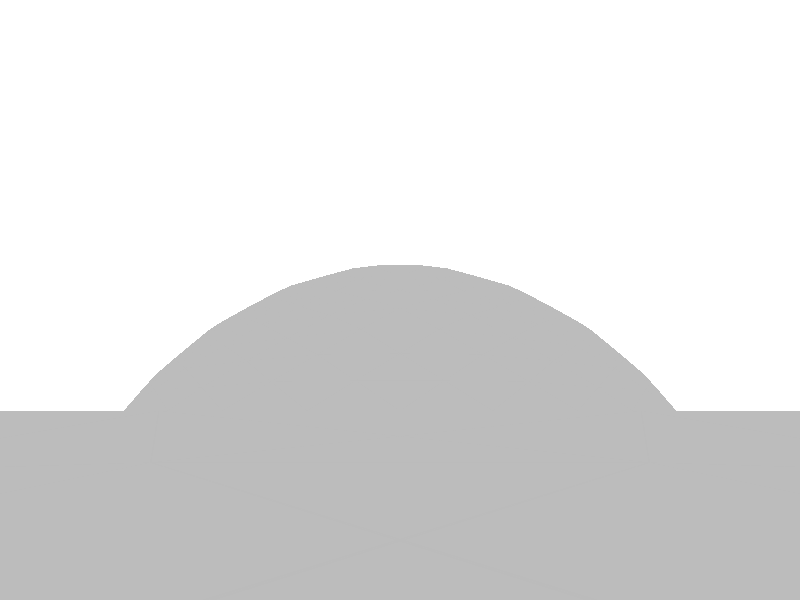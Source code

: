 #include "colors.inc"
background { rgb <1, 1, 1> }
camera {location <-0, 1.8, -0.5> sky <0,0,1>up <0,1,0> right <-1.33,0,0> angle 90look_at <0, 0, 0> }
mesh2 {
vertex_vectors { 4608, 
<-0.719409, -0.719409, -0.5>, 
<-0.810714, -0.553651, -0.5>, 
<-0.658247, -0.658247, -0.5>, 
<-0.899244, -0.386138, -0.5>, 
<-0.810714, -0.553651, -0.5>, 
<-0.748116, -0.491376, -0.5>, 
<-0.596349, -0.596349, -0.5>, 
<-0.658247, -0.658247, -0.5>, 
<-0.748116, -0.491376, -0.5>, 
<-0.810714, -0.553651, -0.5>, 
<-0.658247, -0.658247, -0.5>, 
<-0.748116, -0.491376, -0.5>, 
<-0.969623, 5.25671e-18, -0.5>, 
<-0.936285, -0.193414, -0.5>, 
<-0.840508, -0.108325, -0.5>, 
<-0.899244, -0.386138, -0.5>, 
<-0.936285, -0.193414, -0.5>, 
<-0.805276, -0.301526, -0.5>, 
<-0.710669, -0.21665, -0.5>, 
<-0.840508, -0.108325, -0.5>, 
<-0.805276, -0.301526, -0.5>, 
<-0.936285, -0.193414, -0.5>, 
<-0.840508, -0.108325, -0.5>, 
<-0.805276, -0.301526, -0.5>, 
<-0.433301, -0.433301, -0.5>, 
<-0.514825, -0.514825, -0.5>, 
<-0.571985, -0.324976, -0.5>, 
<-0.596349, -0.596349, -0.5>, 
<-0.514825, -0.514825, -0.5>, 
<-0.653509, -0.4065, -0.5>, 
<-0.710669, -0.21665, -0.5>, 
<-0.571985, -0.324976, -0.5>, 
<-0.653509, -0.4065, -0.5>, 
<-0.514825, -0.514825, -0.5>, 
<-0.571985, -0.324976, -0.5>, 
<-0.653509, -0.4065, -0.5>, 
<-0.899244, -0.386138, -0.5>, 
<-0.748116, -0.491376, -0.5>, 
<-0.805276, -0.301526, -0.5>, 
<-0.596349, -0.596349, -0.5>, 
<-0.748116, -0.491376, -0.5>, 
<-0.653509, -0.4065, -0.5>, 
<-0.710669, -0.21665, -0.5>, 
<-0.653509, -0.4065, -0.5>, 
<-0.805276, -0.301526, -0.5>, 
<-0.748116, -0.491376, -0.5>, 
<-0.653509, -0.4065, -0.5>, 
<-0.805276, -0.301526, -0.5>, 
<-0.719409, 0.719409, -0.5>, 
<-0.810714, 0.553651, -0.5>, 
<-0.658247, 0.658247, -0.5>, 
<-0.899244, 0.386138, -0.5>, 
<-0.810714, 0.553651, -0.5>, 
<-0.748116, 0.491376, -0.5>, 
<-0.596349, 0.596349, -0.5>, 
<-0.658247, 0.658247, -0.5>, 
<-0.748116, 0.491376, -0.5>, 
<-0.810714, 0.553651, -0.5>, 
<-0.658247, 0.658247, -0.5>, 
<-0.748116, 0.491376, -0.5>, 
<-0.969623, 5.25671e-18, -0.5>, 
<-0.936285, 0.193414, -0.5>, 
<-0.840508, 0.108325, -0.5>, 
<-0.899244, 0.386138, -0.5>, 
<-0.936285, 0.193414, -0.5>, 
<-0.805276, 0.301526, -0.5>, 
<-0.710669, 0.21665, -0.5>, 
<-0.840508, 0.108325, -0.5>, 
<-0.805276, 0.301526, -0.5>, 
<-0.936285, 0.193414, -0.5>, 
<-0.840508, 0.108325, -0.5>, 
<-0.805276, 0.301526, -0.5>, 
<-0.433301, 0.433301, -0.5>, 
<-0.514825, 0.514825, -0.5>, 
<-0.571985, 0.324976, -0.5>, 
<-0.596349, 0.596349, -0.5>, 
<-0.514825, 0.514825, -0.5>, 
<-0.653509, 0.4065, -0.5>, 
<-0.710669, 0.21665, -0.5>, 
<-0.571985, 0.324976, -0.5>, 
<-0.653509, 0.4065, -0.5>, 
<-0.514825, 0.514825, -0.5>, 
<-0.571985, 0.324976, -0.5>, 
<-0.653509, 0.4065, -0.5>, 
<-0.899244, 0.386138, -0.5>, 
<-0.748116, 0.491376, -0.5>, 
<-0.805276, 0.301526, -0.5>, 
<-0.596349, 0.596349, -0.5>, 
<-0.748116, 0.491376, -0.5>, 
<-0.653509, 0.4065, -0.5>, 
<-0.710669, 0.21665, -0.5>, 
<-0.653509, 0.4065, -0.5>, 
<-0.805276, 0.301526, -0.5>, 
<-0.748116, 0.491376, -0.5>, 
<-0.653509, 0.4065, -0.5>, 
<-0.805276, 0.301526, -0.5>, 
<9.81041e-17, 0, -0.5>, 
<-0.108325, -0.108325, -0.5>, 
<-0.108325, 0.108325, -0.5>, 
<-0.21665, -0.21665, -0.5>, 
<-0.108325, -0.108325, -0.5>, 
<-0.21665, 0, -0.5>, 
<-0.21665, 0.21665, -0.5>, 
<-0.108325, 0.108325, -0.5>, 
<-0.21665, 0, -0.5>, 
<-0.108325, -0.108325, -0.5>, 
<-0.108325, 0.108325, -0.5>, 
<-0.21665, 0, -0.5>, 
<-0.433301, -0.433301, -0.5>, 
<-0.324976, -0.324976, -0.5>, 
<-0.433301, -0.21665, -0.5>, 
<-0.21665, -0.21665, -0.5>, 
<-0.324976, -0.324976, -0.5>, 
<-0.324976, -0.108325, -0.5>, 
<-0.433301, 0, -0.5>, 
<-0.433301, -0.21665, -0.5>, 
<-0.324976, -0.108325, -0.5>, 
<-0.324976, -0.324976, -0.5>, 
<-0.433301, -0.21665, -0.5>, 
<-0.324976, -0.108325, -0.5>, 
<-0.433301, 0.433301, -0.5>, 
<-0.324976, 0.324976, -0.5>, 
<-0.433301, 0.21665, -0.5>, 
<-0.21665, 0.21665, -0.5>, 
<-0.324976, 0.324976, -0.5>, 
<-0.324976, 0.108325, -0.5>, 
<-0.433301, 0, -0.5>, 
<-0.433301, 0.21665, -0.5>, 
<-0.324976, 0.108325, -0.5>, 
<-0.324976, 0.324976, -0.5>, 
<-0.433301, 0.21665, -0.5>, 
<-0.324976, 0.108325, -0.5>, 
<-0.21665, -0.21665, -0.5>, 
<-0.21665, 0, -0.5>, 
<-0.324976, -0.108325, -0.5>, 
<-0.21665, 0.21665, -0.5>, 
<-0.21665, 0, -0.5>, 
<-0.324976, 0.108325, -0.5>, 
<-0.433301, 0, -0.5>, 
<-0.324976, 0.108325, -0.5>, 
<-0.324976, -0.108325, -0.5>, 
<-0.21665, 0, -0.5>, 
<-0.324976, 0.108325, -0.5>, 
<-0.324976, -0.108325, -0.5>, 
<-0.969623, 5.25671e-18, -0.5>, 
<-0.840508, -0.108325, -0.5>, 
<-0.840508, 0.108325, -0.5>, 
<-0.710669, -0.21665, -0.5>, 
<-0.840508, -0.108325, -0.5>, 
<-0.710669, 0, -0.5>, 
<-0.710669, 0.21665, -0.5>, 
<-0.840508, 0.108325, -0.5>, 
<-0.710669, 0, -0.5>, 
<-0.840508, -0.108325, -0.5>, 
<-0.840508, 0.108325, -0.5>, 
<-0.710669, 0, -0.5>, 
<-0.433301, -0.433301, -0.5>, 
<-0.571985, -0.324976, -0.5>, 
<-0.433301, -0.21665, -0.5>, 
<-0.710669, -0.21665, -0.5>, 
<-0.571985, -0.324976, -0.5>, 
<-0.571985, -0.108325, -0.5>, 
<-0.433301, 0, -0.5>, 
<-0.433301, -0.21665, -0.5>, 
<-0.571985, -0.108325, -0.5>, 
<-0.571985, -0.324976, -0.5>, 
<-0.433301, -0.21665, -0.5>, 
<-0.571985, -0.108325, -0.5>, 
<-0.433301, 0.433301, -0.5>, 
<-0.433301, 0.21665, -0.5>, 
<-0.571985, 0.324976, -0.5>, 
<-0.433301, 0, -0.5>, 
<-0.433301, 0.21665, -0.5>, 
<-0.571985, 0.108325, -0.5>, 
<-0.710669, 0.21665, -0.5>, 
<-0.571985, 0.324976, -0.5>, 
<-0.571985, 0.108325, -0.5>, 
<-0.433301, 0.21665, -0.5>, 
<-0.571985, 0.324976, -0.5>, 
<-0.571985, 0.108325, -0.5>, 
<-0.710669, -0.21665, -0.5>, 
<-0.710669, 0, -0.5>, 
<-0.571985, -0.108325, -0.5>, 
<-0.433301, 0, -0.5>, 
<-0.571985, 0.108325, -0.5>, 
<-0.571985, -0.108325, -0.5>, 
<-0.710669, 0.21665, -0.5>, 
<-0.710669, 0, -0.5>, 
<-0.571985, 0.108325, -0.5>, 
<-0.710669, 0, -0.5>, 
<-0.571985, 0.108325, -0.5>, 
<-0.571985, -0.108325, -0.5>, 
<-0.719409, 0.719409, -0.5>, 
<-0.658247, 0.658247, -0.5>, 
<-0.553651, 0.810714, -0.5>, 
<-0.596349, 0.596349, -0.5>, 
<-0.658247, 0.658247, -0.5>, 
<-0.491376, 0.748116, -0.5>, 
<-0.386138, 0.899244, -0.5>, 
<-0.553651, 0.810714, -0.5>, 
<-0.491376, 0.748116, -0.5>, 
<-0.658247, 0.658247, -0.5>, 
<-0.553651, 0.810714, -0.5>, 
<-0.491376, 0.748116, -0.5>, 
<-0.433301, 0.433301, -0.5>, 
<-0.514825, 0.514825, -0.5>, 
<-0.324976, 0.571985, -0.5>, 
<-0.596349, 0.596349, -0.5>, 
<-0.514825, 0.514825, -0.5>, 
<-0.4065, 0.653509, -0.5>, 
<-0.21665, 0.710669, -0.5>, 
<-0.324976, 0.571985, -0.5>, 
<-0.4065, 0.653509, -0.5>, 
<-0.514825, 0.514825, -0.5>, 
<-0.324976, 0.571985, -0.5>, 
<-0.4065, 0.653509, -0.5>, 
<1.18515e-17, 0.969623, -0.5>, 
<-0.193414, 0.936285, -0.5>, 
<-0.108325, 0.840508, -0.5>, 
<-0.386138, 0.899244, -0.5>, 
<-0.193414, 0.936285, -0.5>, 
<-0.301526, 0.805276, -0.5>, 
<-0.21665, 0.710669, -0.5>, 
<-0.108325, 0.840508, -0.5>, 
<-0.301526, 0.805276, -0.5>, 
<-0.193414, 0.936285, -0.5>, 
<-0.108325, 0.840508, -0.5>, 
<-0.301526, 0.805276, -0.5>, 
<-0.596349, 0.596349, -0.5>, 
<-0.491376, 0.748116, -0.5>, 
<-0.4065, 0.653509, -0.5>, 
<-0.386138, 0.899244, -0.5>, 
<-0.491376, 0.748116, -0.5>, 
<-0.301526, 0.805276, -0.5>, 
<-0.21665, 0.710669, -0.5>, 
<-0.301526, 0.805276, -0.5>, 
<-0.4065, 0.653509, -0.5>, 
<-0.491376, 0.748116, -0.5>, 
<-0.301526, 0.805276, -0.5>, 
<-0.4065, 0.653509, -0.5>, 
<0.719409, 0.719409, -0.5>, 
<0.553651, 0.810714, -0.5>, 
<0.658247, 0.658247, -0.5>, 
<0.386138, 0.899244, -0.5>, 
<0.553651, 0.810714, -0.5>, 
<0.491376, 0.748116, -0.5>, 
<0.596349, 0.596349, -0.5>, 
<0.658247, 0.658247, -0.5>, 
<0.491376, 0.748116, -0.5>, 
<0.553651, 0.810714, -0.5>, 
<0.658247, 0.658247, -0.5>, 
<0.491376, 0.748116, -0.5>, 
<1.18515e-17, 0.969623, -0.5>, 
<0.193414, 0.936285, -0.5>, 
<0.108325, 0.840508, -0.5>, 
<0.386138, 0.899244, -0.5>, 
<0.193414, 0.936285, -0.5>, 
<0.301526, 0.805276, -0.5>, 
<0.21665, 0.710669, -0.5>, 
<0.108325, 0.840508, -0.5>, 
<0.301526, 0.805276, -0.5>, 
<0.193414, 0.936285, -0.5>, 
<0.108325, 0.840508, -0.5>, 
<0.301526, 0.805276, -0.5>, 
<0.433301, 0.433301, -0.5>, 
<0.514825, 0.514825, -0.5>, 
<0.324976, 0.571985, -0.5>, 
<0.596349, 0.596349, -0.5>, 
<0.514825, 0.514825, -0.5>, 
<0.4065, 0.653509, -0.5>, 
<0.21665, 0.710669, -0.5>, 
<0.324976, 0.571985, -0.5>, 
<0.4065, 0.653509, -0.5>, 
<0.514825, 0.514825, -0.5>, 
<0.324976, 0.571985, -0.5>, 
<0.4065, 0.653509, -0.5>, 
<0.386138, 0.899244, -0.5>, 
<0.491376, 0.748116, -0.5>, 
<0.301526, 0.805276, -0.5>, 
<0.596349, 0.596349, -0.5>, 
<0.491376, 0.748116, -0.5>, 
<0.4065, 0.653509, -0.5>, 
<0.21665, 0.710669, -0.5>, 
<0.4065, 0.653509, -0.5>, 
<0.301526, 0.805276, -0.5>, 
<0.491376, 0.748116, -0.5>, 
<0.4065, 0.653509, -0.5>, 
<0.301526, 0.805276, -0.5>, 
<9.81041e-17, 0, -0.5>, 
<-0.108325, 0.108325, -0.5>, 
<0.108325, 0.108325, -0.5>, 
<-0.21665, 0.21665, -0.5>, 
<-0.108325, 0.108325, -0.5>, 
<5.54361e-17, 0.21665, -0.5>, 
<0.21665, 0.21665, -0.5>, 
<0.108325, 0.108325, -0.5>, 
<5.54361e-17, 0.21665, -0.5>, 
<-0.108325, 0.108325, -0.5>, 
<0.108325, 0.108325, -0.5>, 
<5.54361e-17, 0.21665, -0.5>, 
<-0.433301, 0.433301, -0.5>, 
<-0.324976, 0.324976, -0.5>, 
<-0.21665, 0.433301, -0.5>, 
<-0.21665, 0.21665, -0.5>, 
<-0.324976, 0.324976, -0.5>, 
<-0.108325, 0.324976, -0.5>, 
<-9.99201e-18, 0.433301, -0.5>, 
<-0.21665, 0.433301, -0.5>, 
<-0.108325, 0.324976, -0.5>, 
<-0.324976, 0.324976, -0.5>, 
<-0.21665, 0.433301, -0.5>, 
<-0.108325, 0.324976, -0.5>, 
<0.433301, 0.433301, -0.5>, 
<0.324976, 0.324976, -0.5>, 
<0.21665, 0.433301, -0.5>, 
<0.21665, 0.21665, -0.5>, 
<0.324976, 0.324976, -0.5>, 
<0.108325, 0.324976, -0.5>, 
<-9.99201e-18, 0.433301, -0.5>, 
<0.21665, 0.433301, -0.5>, 
<0.108325, 0.324976, -0.5>, 
<0.324976, 0.324976, -0.5>, 
<0.21665, 0.433301, -0.5>, 
<0.108325, 0.324976, -0.5>, 
<-0.21665, 0.21665, -0.5>, 
<5.54361e-17, 0.21665, -0.5>, 
<-0.108325, 0.324976, -0.5>, 
<0.21665, 0.21665, -0.5>, 
<5.54361e-17, 0.21665, -0.5>, 
<0.108325, 0.324976, -0.5>, 
<-9.99201e-18, 0.433301, -0.5>, 
<0.108325, 0.324976, -0.5>, 
<-0.108325, 0.324976, -0.5>, 
<5.54361e-17, 0.21665, -0.5>, 
<0.108325, 0.324976, -0.5>, 
<-0.108325, 0.324976, -0.5>, 
<-0.433301, 0.433301, -0.5>, 
<-0.324976, 0.571985, -0.5>, 
<-0.21665, 0.433301, -0.5>, 
<-0.21665, 0.710669, -0.5>, 
<-0.324976, 0.571985, -0.5>, 
<-0.108325, 0.571985, -0.5>, 
<-9.99201e-18, 0.433301, -0.5>, 
<-0.21665, 0.433301, -0.5>, 
<-0.108325, 0.571985, -0.5>, 
<-0.324976, 0.571985, -0.5>, 
<-0.21665, 0.433301, -0.5>, 
<-0.108325, 0.571985, -0.5>, 
<1.18515e-17, 0.969623, -0.5>, 
<-0.108325, 0.840508, -0.5>, 
<0.108325, 0.840508, -0.5>, 
<-0.21665, 0.710669, -0.5>, 
<-0.108325, 0.840508, -0.5>, 
<-1.44329e-18, 0.710669, -0.5>, 
<0.21665, 0.710669, -0.5>, 
<0.108325, 0.840508, -0.5>, 
<-1.44329e-18, 0.710669, -0.5>, 
<-0.108325, 0.840508, -0.5>, 
<0.108325, 0.840508, -0.5>, 
<-1.44329e-18, 0.710669, -0.5>, 
<0.433301, 0.433301, -0.5>, 
<0.21665, 0.433301, -0.5>, 
<0.324976, 0.571985, -0.5>, 
<-9.99201e-18, 0.433301, -0.5>, 
<0.21665, 0.433301, -0.5>, 
<0.108325, 0.571985, -0.5>, 
<0.21665, 0.710669, -0.5>, 
<0.324976, 0.571985, -0.5>, 
<0.108325, 0.571985, -0.5>, 
<0.21665, 0.433301, -0.5>, 
<0.324976, 0.571985, -0.5>, 
<0.108325, 0.571985, -0.5>, 
<-0.21665, 0.710669, -0.5>, 
<-0.108325, 0.571985, -0.5>, 
<-1.44329e-18, 0.710669, -0.5>, 
<-9.99201e-18, 0.433301, -0.5>, 
<-0.108325, 0.571985, -0.5>, 
<0.108325, 0.571985, -0.5>, 
<0.21665, 0.710669, -0.5>, 
<0.108325, 0.571985, -0.5>, 
<-1.44329e-18, 0.710669, -0.5>, 
<-0.108325, 0.571985, -0.5>, 
<0.108325, 0.571985, -0.5>, 
<-1.44329e-18, 0.710669, -0.5>, 
<0.719409, -0.719409, -0.5>, 
<0.810714, -0.553651, -0.5>, 
<0.658247, -0.658247, -0.5>, 
<0.899244, -0.386138, -0.5>, 
<0.810714, -0.553651, -0.5>, 
<0.748116, -0.491376, -0.5>, 
<0.596349, -0.596349, -0.5>, 
<0.658247, -0.658247, -0.5>, 
<0.748116, -0.491376, -0.5>, 
<0.810714, -0.553651, -0.5>, 
<0.658247, -0.658247, -0.5>, 
<0.748116, -0.491376, -0.5>, 
<0.969623, 1.40113e-17, -0.5>, 
<0.936285, -0.193414, -0.5>, 
<0.840508, -0.108325, -0.5>, 
<0.899244, -0.386138, -0.5>, 
<0.936285, -0.193414, -0.5>, 
<0.805276, -0.301526, -0.5>, 
<0.710669, -0.21665, -0.5>, 
<0.840508, -0.108325, -0.5>, 
<0.805276, -0.301526, -0.5>, 
<0.936285, -0.193414, -0.5>, 
<0.840508, -0.108325, -0.5>, 
<0.805276, -0.301526, -0.5>, 
<0.433301, -0.433301, -0.5>, 
<0.514825, -0.514825, -0.5>, 
<0.571985, -0.324976, -0.5>, 
<0.596349, -0.596349, -0.5>, 
<0.514825, -0.514825, -0.5>, 
<0.653509, -0.4065, -0.5>, 
<0.710669, -0.21665, -0.5>, 
<0.571985, -0.324976, -0.5>, 
<0.653509, -0.4065, -0.5>, 
<0.514825, -0.514825, -0.5>, 
<0.571985, -0.324976, -0.5>, 
<0.653509, -0.4065, -0.5>, 
<0.899244, -0.386138, -0.5>, 
<0.748116, -0.491376, -0.5>, 
<0.805276, -0.301526, -0.5>, 
<0.596349, -0.596349, -0.5>, 
<0.748116, -0.491376, -0.5>, 
<0.653509, -0.4065, -0.5>, 
<0.710669, -0.21665, -0.5>, 
<0.653509, -0.4065, -0.5>, 
<0.805276, -0.301526, -0.5>, 
<0.748116, -0.491376, -0.5>, 
<0.653509, -0.4065, -0.5>, 
<0.805276, -0.301526, -0.5>, 
<0.719409, 0.719409, -0.5>, 
<0.658247, 0.658247, -0.5>, 
<0.810714, 0.553651, -0.5>, 
<0.596349, 0.596349, -0.5>, 
<0.658247, 0.658247, -0.5>, 
<0.748116, 0.491376, -0.5>, 
<0.899244, 0.386138, -0.5>, 
<0.810714, 0.553651, -0.5>, 
<0.748116, 0.491376, -0.5>, 
<0.658247, 0.658247, -0.5>, 
<0.810714, 0.553651, -0.5>, 
<0.748116, 0.491376, -0.5>, 
<0.433301, 0.433301, -0.5>, 
<0.514825, 0.514825, -0.5>, 
<0.571985, 0.324976, -0.5>, 
<0.596349, 0.596349, -0.5>, 
<0.514825, 0.514825, -0.5>, 
<0.653509, 0.4065, -0.5>, 
<0.710669, 0.21665, -0.5>, 
<0.571985, 0.324976, -0.5>, 
<0.653509, 0.4065, -0.5>, 
<0.514825, 0.514825, -0.5>, 
<0.571985, 0.324976, -0.5>, 
<0.653509, 0.4065, -0.5>, 
<0.969623, 1.40113e-17, -0.5>, 
<0.936285, 0.193414, -0.5>, 
<0.840508, 0.108325, -0.5>, 
<0.899244, 0.386138, -0.5>, 
<0.936285, 0.193414, -0.5>, 
<0.805276, 0.301526, -0.5>, 
<0.710669, 0.21665, -0.5>, 
<0.840508, 0.108325, -0.5>, 
<0.805276, 0.301526, -0.5>, 
<0.936285, 0.193414, -0.5>, 
<0.840508, 0.108325, -0.5>, 
<0.805276, 0.301526, -0.5>, 
<0.596349, 0.596349, -0.5>, 
<0.748116, 0.491376, -0.5>, 
<0.653509, 0.4065, -0.5>, 
<0.899244, 0.386138, -0.5>, 
<0.748116, 0.491376, -0.5>, 
<0.805276, 0.301526, -0.5>, 
<0.710669, 0.21665, -0.5>, 
<0.805276, 0.301526, -0.5>, 
<0.653509, 0.4065, -0.5>, 
<0.748116, 0.491376, -0.5>, 
<0.805276, 0.301526, -0.5>, 
<0.653509, 0.4065, -0.5>, 
<9.81041e-17, 0, -0.5>, 
<0.108325, 0.108325, -0.5>, 
<0.108325, -0.108325, -0.5>, 
<0.21665, 0.21665, -0.5>, 
<0.108325, 0.108325, -0.5>, 
<0.21665, 0, -0.5>, 
<0.21665, -0.21665, -0.5>, 
<0.108325, -0.108325, -0.5>, 
<0.21665, 0, -0.5>, 
<0.108325, 0.108325, -0.5>, 
<0.108325, -0.108325, -0.5>, 
<0.21665, 0, -0.5>, 
<0.433301, 0.433301, -0.5>, 
<0.324976, 0.324976, -0.5>, 
<0.433301, 0.21665, -0.5>, 
<0.21665, 0.21665, -0.5>, 
<0.324976, 0.324976, -0.5>, 
<0.324976, 0.108325, -0.5>, 
<0.433301, 0, -0.5>, 
<0.433301, 0.21665, -0.5>, 
<0.324976, 0.108325, -0.5>, 
<0.324976, 0.324976, -0.5>, 
<0.433301, 0.21665, -0.5>, 
<0.324976, 0.108325, -0.5>, 
<0.433301, -0.433301, -0.5>, 
<0.324976, -0.324976, -0.5>, 
<0.433301, -0.21665, -0.5>, 
<0.21665, -0.21665, -0.5>, 
<0.324976, -0.324976, -0.5>, 
<0.324976, -0.108325, -0.5>, 
<0.433301, 0, -0.5>, 
<0.433301, -0.21665, -0.5>, 
<0.324976, -0.108325, -0.5>, 
<0.324976, -0.324976, -0.5>, 
<0.433301, -0.21665, -0.5>, 
<0.324976, -0.108325, -0.5>, 
<0.21665, 0.21665, -0.5>, 
<0.21665, 0, -0.5>, 
<0.324976, 0.108325, -0.5>, 
<0.21665, -0.21665, -0.5>, 
<0.21665, 0, -0.5>, 
<0.324976, -0.108325, -0.5>, 
<0.433301, 0, -0.5>, 
<0.324976, -0.108325, -0.5>, 
<0.324976, 0.108325, -0.5>, 
<0.21665, 0, -0.5>, 
<0.324976, -0.108325, -0.5>, 
<0.324976, 0.108325, -0.5>, 
<0.433301, 0.433301, -0.5>, 
<0.433301, 0.21665, -0.5>, 
<0.571985, 0.324976, -0.5>, 
<0.433301, 0, -0.5>, 
<0.433301, 0.21665, -0.5>, 
<0.571985, 0.108325, -0.5>, 
<0.710669, 0.21665, -0.5>, 
<0.571985, 0.324976, -0.5>, 
<0.571985, 0.108325, -0.5>, 
<0.433301, 0.21665, -0.5>, 
<0.571985, 0.324976, -0.5>, 
<0.571985, 0.108325, -0.5>, 
<0.969623, 1.40113e-17, -0.5>, 
<0.840508, -0.108325, -0.5>, 
<0.840508, 0.108325, -0.5>, 
<0.710669, -0.21665, -0.5>, 
<0.840508, -0.108325, -0.5>, 
<0.710669, 0, -0.5>, 
<0.710669, 0.21665, -0.5>, 
<0.840508, 0.108325, -0.5>, 
<0.710669, 0, -0.5>, 
<0.840508, -0.108325, -0.5>, 
<0.840508, 0.108325, -0.5>, 
<0.710669, 0, -0.5>, 
<0.433301, -0.433301, -0.5>, 
<0.571985, -0.324976, -0.5>, 
<0.433301, -0.21665, -0.5>, 
<0.710669, -0.21665, -0.5>, 
<0.571985, -0.324976, -0.5>, 
<0.571985, -0.108325, -0.5>, 
<0.433301, 0, -0.5>, 
<0.433301, -0.21665, -0.5>, 
<0.571985, -0.108325, -0.5>, 
<0.571985, -0.324976, -0.5>, 
<0.433301, -0.21665, -0.5>, 
<0.571985, -0.108325, -0.5>, 
<0.710669, -0.21665, -0.5>, 
<0.571985, -0.108325, -0.5>, 
<0.710669, 0, -0.5>, 
<0.433301, 0, -0.5>, 
<0.571985, 0.108325, -0.5>, 
<0.571985, -0.108325, -0.5>, 
<0.710669, 0.21665, -0.5>, 
<0.571985, 0.108325, -0.5>, 
<0.710669, 0, -0.5>, 
<0.571985, 0.108325, -0.5>, 
<0.571985, -0.108325, -0.5>, 
<0.710669, 0, -0.5>, 
<-0.719409, -0.719409, -0.5>, 
<-0.658247, -0.658247, -0.5>, 
<-0.553651, -0.810714, -0.5>, 
<-0.596349, -0.596349, -0.5>, 
<-0.658247, -0.658247, -0.5>, 
<-0.491376, -0.748116, -0.5>, 
<-0.386138, -0.899244, -0.5>, 
<-0.553651, -0.810714, -0.5>, 
<-0.491376, -0.748116, -0.5>, 
<-0.658247, -0.658247, -0.5>, 
<-0.553651, -0.810714, -0.5>, 
<-0.491376, -0.748116, -0.5>, 
<-0.433301, -0.433301, -0.5>, 
<-0.514825, -0.514825, -0.5>, 
<-0.324976, -0.571985, -0.5>, 
<-0.596349, -0.596349, -0.5>, 
<-0.514825, -0.514825, -0.5>, 
<-0.4065, -0.653509, -0.5>, 
<-0.21665, -0.710669, -0.5>, 
<-0.324976, -0.571985, -0.5>, 
<-0.4065, -0.653509, -0.5>, 
<-0.514825, -0.514825, -0.5>, 
<-0.324976, -0.571985, -0.5>, 
<-0.4065, -0.653509, -0.5>, 
<2.9571e-17, -0.969623, -0.5>, 
<-0.193414, -0.936285, -0.5>, 
<-0.108325, -0.840508, -0.5>, 
<-0.386138, -0.899244, -0.5>, 
<-0.193414, -0.936285, -0.5>, 
<-0.301526, -0.805276, -0.5>, 
<-0.21665, -0.710669, -0.5>, 
<-0.108325, -0.840508, -0.5>, 
<-0.301526, -0.805276, -0.5>, 
<-0.193414, -0.936285, -0.5>, 
<-0.108325, -0.840508, -0.5>, 
<-0.301526, -0.805276, -0.5>, 
<-0.596349, -0.596349, -0.5>, 
<-0.491376, -0.748116, -0.5>, 
<-0.4065, -0.653509, -0.5>, 
<-0.386138, -0.899244, -0.5>, 
<-0.491376, -0.748116, -0.5>, 
<-0.301526, -0.805276, -0.5>, 
<-0.21665, -0.710669, -0.5>, 
<-0.301526, -0.805276, -0.5>, 
<-0.4065, -0.653509, -0.5>, 
<-0.491376, -0.748116, -0.5>, 
<-0.301526, -0.805276, -0.5>, 
<-0.4065, -0.653509, -0.5>, 
<0.719409, -0.719409, -0.5>, 
<0.658247, -0.658247, -0.5>, 
<0.553651, -0.810714, -0.5>, 
<0.596349, -0.596349, -0.5>, 
<0.658247, -0.658247, -0.5>, 
<0.491376, -0.748116, -0.5>, 
<0.386138, -0.899244, -0.5>, 
<0.553651, -0.810714, -0.5>, 
<0.491376, -0.748116, -0.5>, 
<0.658247, -0.658247, -0.5>, 
<0.553651, -0.810714, -0.5>, 
<0.491376, -0.748116, -0.5>, 
<0.433301, -0.433301, -0.5>, 
<0.514825, -0.514825, -0.5>, 
<0.324976, -0.571985, -0.5>, 
<0.596349, -0.596349, -0.5>, 
<0.514825, -0.514825, -0.5>, 
<0.4065, -0.653509, -0.5>, 
<0.21665, -0.710669, -0.5>, 
<0.324976, -0.571985, -0.5>, 
<0.4065, -0.653509, -0.5>, 
<0.514825, -0.514825, -0.5>, 
<0.324976, -0.571985, -0.5>, 
<0.4065, -0.653509, -0.5>, 
<2.9571e-17, -0.969623, -0.5>, 
<0.193414, -0.936285, -0.5>, 
<0.108325, -0.840508, -0.5>, 
<0.386138, -0.899244, -0.5>, 
<0.193414, -0.936285, -0.5>, 
<0.301526, -0.805276, -0.5>, 
<0.21665, -0.710669, -0.5>, 
<0.108325, -0.840508, -0.5>, 
<0.301526, -0.805276, -0.5>, 
<0.193414, -0.936285, -0.5>, 
<0.108325, -0.840508, -0.5>, 
<0.301526, -0.805276, -0.5>, 
<0.596349, -0.596349, -0.5>, 
<0.491376, -0.748116, -0.5>, 
<0.4065, -0.653509, -0.5>, 
<0.386138, -0.899244, -0.5>, 
<0.491376, -0.748116, -0.5>, 
<0.301526, -0.805276, -0.5>, 
<0.21665, -0.710669, -0.5>, 
<0.301526, -0.805276, -0.5>, 
<0.4065, -0.653509, -0.5>, 
<0.491376, -0.748116, -0.5>, 
<0.301526, -0.805276, -0.5>, 
<0.4065, -0.653509, -0.5>, 
<9.81041e-17, 0, -0.5>, 
<-0.108325, -0.108325, -0.5>, 
<0.108325, -0.108325, -0.5>, 
<-0.21665, -0.21665, -0.5>, 
<-0.108325, -0.108325, -0.5>, 
<5.54361e-17, -0.21665, -0.5>, 
<0.21665, -0.21665, -0.5>, 
<0.108325, -0.108325, -0.5>, 
<5.54361e-17, -0.21665, -0.5>, 
<-0.108325, -0.108325, -0.5>, 
<0.108325, -0.108325, -0.5>, 
<5.54361e-17, -0.21665, -0.5>, 
<-0.433301, -0.433301, -0.5>, 
<-0.324976, -0.324976, -0.5>, 
<-0.21665, -0.433301, -0.5>, 
<-0.21665, -0.21665, -0.5>, 
<-0.324976, -0.324976, -0.5>, 
<-0.108325, -0.324976, -0.5>, 
<2.69895e-17, -0.433301, -0.5>, 
<-0.21665, -0.433301, -0.5>, 
<-0.108325, -0.324976, -0.5>, 
<-0.324976, -0.324976, -0.5>, 
<-0.21665, -0.433301, -0.5>, 
<-0.108325, -0.324976, -0.5>, 
<0.433301, -0.433301, -0.5>, 
<0.324976, -0.324976, -0.5>, 
<0.21665, -0.433301, -0.5>, 
<0.21665, -0.21665, -0.5>, 
<0.324976, -0.324976, -0.5>, 
<0.108325, -0.324976, -0.5>, 
<2.69895e-17, -0.433301, -0.5>, 
<0.21665, -0.433301, -0.5>, 
<0.108325, -0.324976, -0.5>, 
<0.324976, -0.324976, -0.5>, 
<0.21665, -0.433301, -0.5>, 
<0.108325, -0.324976, -0.5>, 
<-0.21665, -0.21665, -0.5>, 
<5.54361e-17, -0.21665, -0.5>, 
<-0.108325, -0.324976, -0.5>, 
<0.21665, -0.21665, -0.5>, 
<5.54361e-17, -0.21665, -0.5>, 
<0.108325, -0.324976, -0.5>, 
<2.69895e-17, -0.433301, -0.5>, 
<0.108325, -0.324976, -0.5>, 
<-0.108325, -0.324976, -0.5>, 
<5.54361e-17, -0.21665, -0.5>, 
<0.108325, -0.324976, -0.5>, 
<-0.108325, -0.324976, -0.5>, 
<-0.433301, -0.433301, -0.5>, 
<-0.324976, -0.571985, -0.5>, 
<-0.21665, -0.433301, -0.5>, 
<-0.21665, -0.710669, -0.5>, 
<-0.324976, -0.571985, -0.5>, 
<-0.108325, -0.571985, -0.5>, 
<2.69895e-17, -0.433301, -0.5>, 
<-0.21665, -0.433301, -0.5>, 
<-0.108325, -0.571985, -0.5>, 
<-0.324976, -0.571985, -0.5>, 
<-0.21665, -0.433301, -0.5>, 
<-0.108325, -0.571985, -0.5>, 
<0.433301, -0.433301, -0.5>, 
<0.21665, -0.433301, -0.5>, 
<0.324976, -0.571985, -0.5>, 
<2.69895e-17, -0.433301, -0.5>, 
<0.21665, -0.433301, -0.5>, 
<0.108325, -0.571985, -0.5>, 
<0.21665, -0.710669, -0.5>, 
<0.324976, -0.571985, -0.5>, 
<0.108325, -0.571985, -0.5>, 
<0.21665, -0.433301, -0.5>, 
<0.324976, -0.571985, -0.5>, 
<0.108325, -0.571985, -0.5>, 
<2.9571e-17, -0.969623, -0.5>, 
<-0.108325, -0.840508, -0.5>, 
<0.108325, -0.840508, -0.5>, 
<-0.21665, -0.710669, -0.5>, 
<-0.108325, -0.840508, -0.5>, 
<2.77556e-17, -0.710669, -0.5>, 
<0.21665, -0.710669, -0.5>, 
<0.108325, -0.840508, -0.5>, 
<2.77556e-17, -0.710669, -0.5>, 
<-0.108325, -0.840508, -0.5>, 
<0.108325, -0.840508, -0.5>, 
<2.77556e-17, -0.710669, -0.5>, 
<-0.21665, -0.710669, -0.5>, 
<-0.108325, -0.571985, -0.5>, 
<2.77556e-17, -0.710669, -0.5>, 
<2.69895e-17, -0.433301, -0.5>, 
<-0.108325, -0.571985, -0.5>, 
<0.108325, -0.571985, -0.5>, 
<0.21665, -0.710669, -0.5>, 
<2.77556e-17, -0.710669, -0.5>, 
<0.108325, -0.571985, -0.5>, 
<-0.108325, -0.571985, -0.5>, 
<2.77556e-17, -0.710669, -0.5>, 
<0.108325, -0.571985, -0.5>, 
<-0.719409, -0.719409, -0.5>, 
<-0.810714, -0.553651, -0.5>, 
<-0.733582, -0.640049, -0.44623>, 
<-0.899244, -0.386138, -0.5>, 
<-0.810714, -0.553651, -0.5>, 
<-0.823709, -0.473387, -0.445975>, 
<-0.746879, -0.559929, -0.392521>, 
<-0.733582, -0.640049, -0.44623>, 
<-0.823709, -0.473387, -0.445975>, 
<-0.810714, -0.553651, -0.5>, 
<-0.733582, -0.640049, -0.44623>, 
<-0.823709, -0.473387, -0.445975>, 
<-0.969623, 5.25671e-18, -0.5>, 
<-0.936285, -0.193414, -0.5>, 
<-0.923707, -0.0957774, -0.43699>, 
<-0.899244, -0.386138, -0.5>, 
<-0.936285, -0.193414, -0.5>, 
<-0.888531, -0.288959, -0.436965>, 
<-0.87634, -0.1914, -0.37455>, 
<-0.923707, -0.0957774, -0.43699>, 
<-0.888531, -0.288959, -0.436965>, 
<-0.936285, -0.193414, -0.5>, 
<-0.923707, -0.0957774, -0.43699>, 
<-0.888531, -0.288959, -0.436965>, 
<-0.739035, -0.372548, -0.273821>, 
<-0.743749, -0.466659, -0.332552>, 
<-0.80866, -0.28224, -0.323441>, 
<-0.746879, -0.559929, -0.392521>, 
<-0.743749, -0.466659, -0.332552>, 
<-0.814493, -0.376758, -0.381452>, 
<-0.87634, -0.1914, -0.37455>, 
<-0.80866, -0.28224, -0.323441>, 
<-0.814493, -0.376758, -0.381452>, 
<-0.743749, -0.466659, -0.332552>, 
<-0.80866, -0.28224, -0.323441>, 
<-0.814493, -0.376758, -0.381452>, 
<-0.899244, -0.386138, -0.5>, 
<-0.823709, -0.473387, -0.445975>, 
<-0.888531, -0.288959, -0.436965>, 
<-0.746879, -0.559929, -0.392521>, 
<-0.823709, -0.473387, -0.445975>, 
<-0.814493, -0.376758, -0.381452>, 
<-0.87634, -0.1914, -0.37455>, 
<-0.814493, -0.376758, -0.381452>, 
<-0.888531, -0.288959, -0.436965>, 
<-0.823709, -0.473387, -0.445975>, 
<-0.814493, -0.376758, -0.381452>, 
<-0.888531, -0.288959, -0.436965>, 
<-0.719409, 0.719409, -0.5>, 
<-0.810714, 0.553651, -0.5>, 
<-0.733582, 0.640049, -0.44623>, 
<-0.899244, 0.386138, -0.5>, 
<-0.810714, 0.553651, -0.5>, 
<-0.823709, 0.473387, -0.445975>, 
<-0.746879, 0.559929, -0.392521>, 
<-0.733582, 0.640049, -0.44623>, 
<-0.823709, 0.473387, -0.445975>, 
<-0.810714, 0.553651, -0.5>, 
<-0.733582, 0.640049, -0.44623>, 
<-0.823709, 0.473387, -0.445975>, 
<-0.969623, 5.25671e-18, -0.5>, 
<-0.936285, 0.193414, -0.5>, 
<-0.923707, 0.0957774, -0.43699>, 
<-0.899244, 0.386138, -0.5>, 
<-0.936285, 0.193414, -0.5>, 
<-0.888531, 0.288959, -0.436965>, 
<-0.87634, 0.1914, -0.37455>, 
<-0.923707, 0.0957774, -0.43699>, 
<-0.888531, 0.288959, -0.436965>, 
<-0.936285, 0.193414, -0.5>, 
<-0.923707, 0.0957774, -0.43699>, 
<-0.888531, 0.288959, -0.436965>, 
<-0.739035, 0.372548, -0.273821>, 
<-0.743749, 0.466659, -0.332552>, 
<-0.80866, 0.28224, -0.323441>, 
<-0.746879, 0.559929, -0.392521>, 
<-0.743749, 0.466659, -0.332552>, 
<-0.814493, 0.376758, -0.381452>, 
<-0.87634, 0.1914, -0.37455>, 
<-0.80866, 0.28224, -0.323441>, 
<-0.814493, 0.376758, -0.381452>, 
<-0.743749, 0.466659, -0.332552>, 
<-0.80866, 0.28224, -0.323441>, 
<-0.814493, 0.376758, -0.381452>, 
<-0.899244, 0.386138, -0.5>, 
<-0.823709, 0.473387, -0.445975>, 
<-0.888531, 0.288959, -0.436965>, 
<-0.746879, 0.559929, -0.392521>, 
<-0.823709, 0.473387, -0.445975>, 
<-0.814493, 0.376758, -0.381452>, 
<-0.87634, 0.1914, -0.37455>, 
<-0.814493, 0.376758, -0.381452>, 
<-0.888531, 0.288959, -0.436965>, 
<-0.823709, 0.473387, -0.445975>, 
<-0.814493, 0.376758, -0.381452>, 
<-0.888531, 0.288959, -0.436965>, 
<-0.587964, 1.06996e-17, -0.0833548>, 
<-0.633817, -0.093342, -0.121532>, 
<-0.633817, 0.093342, -0.121532>, 
<-0.678304, -0.186487, -0.161288>, 
<-0.633817, -0.093342, -0.121532>, 
<-0.680339, -4.1686e-17, -0.158857>, 
<-0.678304, 0.186487, -0.161288>, 
<-0.633817, 0.093342, -0.121532>, 
<-0.680339, -4.1686e-17, -0.158857>, 
<-0.633817, -0.093342, -0.121532>, 
<-0.633817, 0.093342, -0.121532>, 
<-0.680339, -4.1686e-17, -0.158857>, 
<-0.739035, -0.372548, -0.273821>, 
<-0.709393, -0.279775, -0.216892>, 
<-0.763907, -0.186801, -0.253974>, 
<-0.678304, -0.186487, -0.161288>, 
<-0.709393, -0.279775, -0.216892>, 
<-0.73158, -0.0933087, -0.199523>, 
<-0.783634, -2.1654e-18, -0.238953>, 
<-0.763907, -0.186801, -0.253974>, 
<-0.73158, -0.0933087, -0.199523>, 
<-0.709393, -0.279775, -0.216892>, 
<-0.763907, -0.186801, -0.253974>, 
<-0.73158, -0.0933087, -0.199523>, 
<-0.739035, 0.372548, -0.273821>, 
<-0.709393, 0.279775, -0.216892>, 
<-0.763907, 0.186801, -0.253974>, 
<-0.678304, 0.186487, -0.161288>, 
<-0.709393, 0.279775, -0.216892>, 
<-0.73158, 0.0933087, -0.199523>, 
<-0.783634, -2.1654e-18, -0.238953>, 
<-0.763907, 0.186801, -0.253974>, 
<-0.73158, 0.0933087, -0.199523>, 
<-0.709393, 0.279775, -0.216892>, 
<-0.763907, 0.186801, -0.253974>, 
<-0.73158, 0.0933087, -0.199523>, 
<-0.678304, -0.186487, -0.161288>, 
<-0.680339, -4.1686e-17, -0.158857>, 
<-0.73158, -0.0933087, -0.199523>, 
<-0.678304, 0.186487, -0.161288>, 
<-0.680339, -4.1686e-17, -0.158857>, 
<-0.73158, 0.0933087, -0.199523>, 
<-0.783634, -2.1654e-18, -0.238953>, 
<-0.73158, 0.0933087, -0.199523>, 
<-0.73158, -0.0933087, -0.199523>, 
<-0.680339, -4.1686e-17, -0.158857>, 
<-0.73158, 0.0933087, -0.199523>, 
<-0.73158, -0.0933087, -0.199523>, 
<-0.969623, 5.25671e-18, -0.5>, 
<-0.923707, -0.0957774, -0.43699>, 
<-0.923707, 0.0957774, -0.43699>, 
<-0.87634, -0.1914, -0.37455>, 
<-0.923707, -0.0957774, -0.43699>, 
<-0.879423, -1.43868e-17, -0.372413>, 
<-0.87634, 0.1914, -0.37455>, 
<-0.923707, 0.0957774, -0.43699>, 
<-0.879423, -1.43868e-17, -0.372413>, 
<-0.923707, -0.0957774, -0.43699>, 
<-0.923707, 0.0957774, -0.43699>, 
<-0.879423, -1.43868e-17, -0.372413>, 
<-0.739035, -0.372548, -0.273821>, 
<-0.80866, -0.28224, -0.323441>, 
<-0.763907, -0.186801, -0.253974>, 
<-0.87634, -0.1914, -0.37455>, 
<-0.80866, -0.28224, -0.323441>, 
<-0.831206, -0.0958176, -0.305761>, 
<-0.783634, -2.1654e-18, -0.238953>, 
<-0.763907, -0.186801, -0.253974>, 
<-0.831206, -0.0958176, -0.305761>, 
<-0.80866, -0.28224, -0.323441>, 
<-0.763907, -0.186801, -0.253974>, 
<-0.831206, -0.0958176, -0.305761>, 
<-0.739035, 0.372548, -0.273821>, 
<-0.763907, 0.186801, -0.253974>, 
<-0.80866, 0.28224, -0.323441>, 
<-0.783634, -2.1654e-18, -0.238953>, 
<-0.763907, 0.186801, -0.253974>, 
<-0.831206, 0.0958176, -0.305761>, 
<-0.87634, 0.1914, -0.37455>, 
<-0.80866, 0.28224, -0.323441>, 
<-0.831206, 0.0958176, -0.305761>, 
<-0.763907, 0.186801, -0.253974>, 
<-0.80866, 0.28224, -0.323441>, 
<-0.831206, 0.0958176, -0.305761>, 
<-0.87634, -0.1914, -0.37455>, 
<-0.879423, -1.43868e-17, -0.372413>, 
<-0.831206, -0.0958176, -0.305761>, 
<-0.783634, -2.1654e-18, -0.238953>, 
<-0.831206, 0.0958176, -0.305761>, 
<-0.831206, -0.0958176, -0.305761>, 
<-0.87634, 0.1914, -0.37455>, 
<-0.879423, -1.43868e-17, -0.372413>, 
<-0.831206, 0.0958176, -0.305761>, 
<-0.879423, -1.43868e-17, -0.372413>, 
<-0.831206, 0.0958176, -0.305761>, 
<-0.831206, -0.0958176, -0.305761>, 
<-0.719409, 0.719409, -0.5>, 
<-0.733582, 0.640049, -0.44623>, 
<-0.683072, 0.683072, -0.429104>, 
<-0.746879, 0.559929, -0.392521>, 
<-0.733582, 0.640049, -0.44623>, 
<-0.697247, 0.603579, -0.374646>, 
<-0.645898, 0.645898, -0.358376>, 
<-0.683072, 0.683072, -0.429104>, 
<-0.697247, 0.603579, -0.374646>, 
<-0.733582, 0.640049, -0.44623>, 
<-0.683072, 0.683072, -0.429104>, 
<-0.697247, 0.603579, -0.374646>, 
<-0.739035, 0.372548, -0.273821>, 
<-0.743749, 0.466659, -0.332552>, 
<-0.694091, 0.419274, -0.253468>, 
<-0.746879, 0.559929, -0.392521>, 
<-0.743749, 0.466659, -0.332552>, 
<-0.698076, 0.513101, -0.312814>, 
<-0.647643, 0.465208, -0.234657>, 
<-0.694091, 0.419274, -0.253468>, 
<-0.698076, 0.513101, -0.312814>, 
<-0.743749, 0.466659, -0.332552>, 
<-0.694091, 0.419274, -0.253468>, 
<-0.698076, 0.513101, -0.312814>, 
<-0.543978, 0.543978, -0.206349>, 
<-0.595435, 0.595435, -0.281687>, 
<-0.596339, 0.505017, -0.219762>, 
<-0.645898, 0.645898, -0.358376>, 
<-0.595435, 0.595435, -0.281687>, 
<-0.647459, 0.556116, -0.295697>, 
<-0.647643, 0.465208, -0.234657>, 
<-0.596339, 0.505017, -0.219762>, 
<-0.647459, 0.556116, -0.295697>, 
<-0.595435, 0.595435, -0.281687>, 
<-0.596339, 0.505017, -0.219762>, 
<-0.647459, 0.556116, -0.295697>, 
<-0.746879, 0.559929, -0.392521>, 
<-0.697247, 0.603579, -0.374646>, 
<-0.698076, 0.513101, -0.312814>, 
<-0.645898, 0.645898, -0.358376>, 
<-0.697247, 0.603579, -0.374646>, 
<-0.647459, 0.556116, -0.295697>, 
<-0.647643, 0.465208, -0.234657>, 
<-0.647459, 0.556116, -0.295697>, 
<-0.698076, 0.513101, -0.312814>, 
<-0.697247, 0.603579, -0.374646>, 
<-0.647459, 0.556116, -0.295697>, 
<-0.698076, 0.513101, -0.312814>, 
<-0.237055, 0.237055, 0.0528853>, 
<-0.318671, 0.318671, -0.000486959>, 
<-0.285075, 0.211059, 0.0446434>, 
<-0.399698, 0.399698, -0.0555922>, 
<-0.318671, 0.318671, -0.000486959>, 
<-0.36655, 0.292508, -0.00926917>, 
<-0.332752, 0.184792, 0.0353668>, 
<-0.285075, 0.211059, 0.0446434>, 
<-0.36655, 0.292508, -0.00926917>, 
<-0.318671, 0.318671, -0.000486959>, 
<-0.285075, 0.211059, 0.0446434>, 
<-0.36655, 0.292508, -0.00926917>, 
<-0.543978, 0.543978, -0.206349>, 
<-0.472329, 0.472329, -0.130019>, 
<-0.520097, 0.444611, -0.142253>, 
<-0.399698, 0.399698, -0.0555922>, 
<-0.472329, 0.472329, -0.130019>, 
<-0.447746, 0.372286, -0.067098>, 
<-0.495133, 0.344351, -0.0799849>, 
<-0.520097, 0.444611, -0.142253>, 
<-0.447746, 0.372286, -0.067098>, 
<-0.472329, 0.472329, -0.130019>, 
<-0.520097, 0.444611, -0.142253>, 
<-0.447746, 0.372286, -0.067098>, 
<-0.424116, 0.12935, 0.00696163>, 
<-0.37868, 0.157186, 0.0217303>, 
<-0.460084, 0.237079, -0.0356253>, 
<-0.332752, 0.184792, 0.0353668>, 
<-0.37868, 0.157186, 0.0217303>, 
<-0.414376, 0.264841, -0.0213689>, 
<-0.495133, 0.344351, -0.0799849>, 
<-0.460084, 0.237079, -0.0356253>, 
<-0.414376, 0.264841, -0.0213689>, 
<-0.37868, 0.157186, 0.0217303>, 
<-0.460084, 0.237079, -0.0356253>, 
<-0.414376, 0.264841, -0.0213689>, 
<-0.399698, 0.399698, -0.0555922>, 
<-0.36655, 0.292508, -0.00926917>, 
<-0.447746, 0.372286, -0.067098>, 
<-0.332752, 0.184792, 0.0353668>, 
<-0.36655, 0.292508, -0.00926917>, 
<-0.414376, 0.264841, -0.0213689>, 
<-0.495133, 0.344351, -0.0799849>, 
<-0.414376, 0.264841, -0.0213689>, 
<-0.447746, 0.372286, -0.067098>, 
<-0.36655, 0.292508, -0.00926917>, 
<-0.414376, 0.264841, -0.0213689>, 
<-0.447746, 0.372286, -0.067098>, 
<-0.587964, 1.06996e-17, -0.0833548>, 
<-0.633817, 0.093342, -0.121532>, 
<-0.549193, 0.0327978, -0.0571858>, 
<-0.678304, 0.186487, -0.161288>, 
<-0.633817, 0.093342, -0.121532>, 
<-0.594613, 0.126154, -0.0959051>, 
<-0.509616, 0.0655379, -0.0322036>, 
<-0.549193, 0.0327978, -0.0571858>, 
<-0.594613, 0.126154, -0.0959051>, 
<-0.633817, 0.093342, -0.121532>, 
<-0.549193, 0.0327978, -0.0571858>, 
<-0.594613, 0.126154, -0.0959051>, 
<-0.739035, 0.372548, -0.273821>, 
<-0.709393, 0.279775, -0.216892>, 
<-0.668885, 0.316462, -0.193894>, 
<-0.678304, 0.186487, -0.161288>, 
<-0.709393, 0.279775, -0.216892>, 
<-0.638148, 0.223209, -0.137986>, 
<-0.596865, 0.259565, -0.116065>, 
<-0.668885, 0.316462, -0.193894>, 
<-0.638148, 0.223209, -0.137986>, 
<-0.709393, 0.279775, -0.216892>, 
<-0.668885, 0.316462, -0.193894>, 
<-0.638148, 0.223209, -0.137986>, 
<-0.424116, 0.12935, 0.00696163>, 
<-0.467177, 0.0975186, -0.0120544>, 
<-0.51101, 0.194646, -0.0536517>, 
<-0.509616, 0.0655379, -0.0322036>, 
<-0.467177, 0.0975186, -0.0120544>, 
<-0.553724, 0.162684, -0.0733795>, 
<-0.596865, 0.259565, -0.116065>, 
<-0.51101, 0.194646, -0.0536517>, 
<-0.553724, 0.162684, -0.0733795>, 
<-0.467177, 0.0975186, -0.0120544>, 
<-0.51101, 0.194646, -0.0536517>, 
<-0.553724, 0.162684, -0.0733795>, 
<-0.678304, 0.186487, -0.161288>, 
<-0.594613, 0.126154, -0.0959051>, 
<-0.638148, 0.223209, -0.137986>, 
<-0.509616, 0.0655379, -0.0322036>, 
<-0.594613, 0.126154, -0.0959051>, 
<-0.553724, 0.162684, -0.0733795>, 
<-0.596865, 0.259565, -0.116065>, 
<-0.553724, 0.162684, -0.0733795>, 
<-0.638148, 0.223209, -0.137986>, 
<-0.594613, 0.126154, -0.0959051>, 
<-0.553724, 0.162684, -0.0733795>, 
<-0.638148, 0.223209, -0.137986>, 
<-0.739035, 0.372548, -0.273821>, 
<-0.694091, 0.419274, -0.253468>, 
<-0.668885, 0.316462, -0.193894>, 
<-0.647643, 0.465208, -0.234657>, 
<-0.694091, 0.419274, -0.253468>, 
<-0.62292, 0.36274, -0.174467>, 
<-0.596865, 0.259565, -0.116065>, 
<-0.668885, 0.316462, -0.193894>, 
<-0.62292, 0.36274, -0.174467>, 
<-0.694091, 0.419274, -0.253468>, 
<-0.668885, 0.316462, -0.193894>, 
<-0.62292, 0.36274, -0.174467>, 
<-0.543978, 0.543978, -0.206349>, 
<-0.596339, 0.505017, -0.219762>, 
<-0.520097, 0.444611, -0.142253>, 
<-0.647643, 0.465208, -0.234657>, 
<-0.596339, 0.505017, -0.219762>, 
<-0.572023, 0.405194, -0.156382>, 
<-0.495133, 0.344351, -0.0799849>, 
<-0.520097, 0.444611, -0.142253>, 
<-0.572023, 0.405194, -0.156382>, 
<-0.596339, 0.505017, -0.219762>, 
<-0.520097, 0.444611, -0.142253>, 
<-0.572023, 0.405194, -0.156382>, 
<-0.424116, 0.12935, 0.00696163>, 
<-0.51101, 0.194646, -0.0536517>, 
<-0.460084, 0.237079, -0.0356253>, 
<-0.596865, 0.259565, -0.116065>, 
<-0.51101, 0.194646, -0.0536517>, 
<-0.546468, 0.302196, -0.0972596>, 
<-0.495133, 0.344351, -0.0799849>, 
<-0.460084, 0.237079, -0.0356253>, 
<-0.546468, 0.302196, -0.0972596>, 
<-0.51101, 0.194646, -0.0536517>, 
<-0.460084, 0.237079, -0.0356253>, 
<-0.546468, 0.302196, -0.0972596>, 
<-0.647643, 0.465208, -0.234657>, 
<-0.62292, 0.36274, -0.174467>, 
<-0.572023, 0.405194, -0.156382>, 
<-0.596865, 0.259565, -0.116065>, 
<-0.62292, 0.36274, -0.174467>, 
<-0.546468, 0.302196, -0.0972596>, 
<-0.495133, 0.344351, -0.0799849>, 
<-0.546468, 0.302196, -0.0972596>, 
<-0.572023, 0.405194, -0.156382>, 
<-0.62292, 0.36274, -0.174467>, 
<-0.546468, 0.302196, -0.0972596>, 
<-0.572023, 0.405194, -0.156382>, 
<-0.237055, -0.237055, 0.0528853>, 
<-0.239635, -0.178273, 0.0634708>, 
<-0.285075, -0.211059, 0.0446434>, 
<-0.241951, -0.119292, 0.0730485>, 
<-0.239635, -0.178273, 0.0634708>, 
<-0.287505, -0.152126, 0.0546869>, 
<-0.332752, -0.184792, 0.0353668>, 
<-0.285075, -0.211059, 0.0446434>, 
<-0.287505, -0.152126, 0.0546869>, 
<-0.239635, -0.178273, 0.0634708>, 
<-0.285075, -0.211059, 0.0446434>, 
<-0.287505, -0.152126, 0.0546869>, 
<-0.243563, -3.26116e-18, 0.0797468>, 
<-0.242875, -0.0596724, 0.076843>, 
<-0.289809, -0.0324071, 0.0649628>, 
<-0.241951, -0.119292, 0.0730485>, 
<-0.242875, -0.0596724, 0.076843>, 
<-0.289002, -0.0920772, 0.0616132>, 
<-0.335796, -0.0647884, 0.0493508>, 
<-0.289809, -0.0324071, 0.0649628>, 
<-0.289002, -0.0920772, 0.0616132>, 
<-0.242875, -0.0596724, 0.076843>, 
<-0.289809, -0.0324071, 0.0649628>, 
<-0.289002, -0.0920772, 0.0616132>, 
<-0.424116, -0.12935, 0.00696163>, 
<-0.37868, -0.157186, 0.0217303>, 
<-0.380165, -0.0971232, 0.0286442>, 
<-0.332752, -0.184792, 0.0353668>, 
<-0.37868, -0.157186, 0.0217303>, 
<-0.334469, -0.124869, 0.0428992>, 
<-0.335796, -0.0647884, 0.0493508>, 
<-0.380165, -0.0971232, 0.0286442>, 
<-0.334469, -0.124869, 0.0428992>, 
<-0.37868, -0.157186, 0.0217303>, 
<-0.380165, -0.0971232, 0.0286442>, 
<-0.334469, -0.124869, 0.0428992>, 
<-0.241951, -0.119292, 0.0730485>, 
<-0.287505, -0.152126, 0.0546869>, 
<-0.289002, -0.0920772, 0.0616132>, 
<-0.332752, -0.184792, 0.0353668>, 
<-0.287505, -0.152126, 0.0546869>, 
<-0.334469, -0.124869, 0.0428992>, 
<-0.335796, -0.0647884, 0.0493508>, 
<-0.334469, -0.124869, 0.0428992>, 
<-0.289002, -0.0920772, 0.0616132>, 
<-0.287505, -0.152126, 0.0546869>, 
<-0.334469, -0.124869, 0.0428992>, 
<-0.289002, -0.0920772, 0.0616132>, 
<-0.237055, 0.237055, 0.0528853>, 
<-0.285075, 0.211059, 0.0446434>, 
<-0.239635, 0.178273, 0.0634708>, 
<-0.332752, 0.184792, 0.0353668>, 
<-0.285075, 0.211059, 0.0446434>, 
<-0.287505, 0.152126, 0.0546869>, 
<-0.241951, 0.119292, 0.0730485>, 
<-0.239635, 0.178273, 0.0634708>, 
<-0.287505, 0.152126, 0.0546869>, 
<-0.285075, 0.211059, 0.0446434>, 
<-0.239635, 0.178273, 0.0634708>, 
<-0.287505, 0.152126, 0.0546869>, 
<-0.424116, 0.12935, 0.00696163>, 
<-0.37868, 0.157186, 0.0217303>, 
<-0.380165, 0.0971232, 0.0286442>, 
<-0.332752, 0.184792, 0.0353668>, 
<-0.37868, 0.157186, 0.0217303>, 
<-0.334469, 0.124869, 0.0428992>, 
<-0.335796, 0.0647884, 0.0493508>, 
<-0.380165, 0.0971232, 0.0286442>, 
<-0.334469, 0.124869, 0.0428992>, 
<-0.37868, 0.157186, 0.0217303>, 
<-0.380165, 0.0971232, 0.0286442>, 
<-0.334469, 0.124869, 0.0428992>, 
<-0.243563, -3.26116e-18, 0.0797468>, 
<-0.242875, 0.0596724, 0.076843>, 
<-0.289809, 0.0324071, 0.0649628>, 
<-0.241951, 0.119292, 0.0730485>, 
<-0.242875, 0.0596724, 0.076843>, 
<-0.289002, 0.0920772, 0.0616132>, 
<-0.335796, 0.0647884, 0.0493508>, 
<-0.289809, 0.0324071, 0.0649628>, 
<-0.289002, 0.0920772, 0.0616132>, 
<-0.242875, 0.0596724, 0.076843>, 
<-0.289809, 0.0324071, 0.0649628>, 
<-0.289002, 0.0920772, 0.0616132>, 
<-0.332752, 0.184792, 0.0353668>, 
<-0.287505, 0.152126, 0.0546869>, 
<-0.334469, 0.124869, 0.0428992>, 
<-0.241951, 0.119292, 0.0730485>, 
<-0.287505, 0.152126, 0.0546869>, 
<-0.289002, 0.0920772, 0.0616132>, 
<-0.335796, 0.0647884, 0.0493508>, 
<-0.289002, 0.0920772, 0.0616132>, 
<-0.334469, 0.124869, 0.0428992>, 
<-0.287505, 0.152126, 0.0546869>, 
<-0.289002, 0.0920772, 0.0616132>, 
<-0.334469, 0.124869, 0.0428992>, 
<-0.587964, 1.06996e-17, -0.0833548>, 
<-0.549193, 0.0327978, -0.0571858>, 
<-0.549193, -0.0327978, -0.0571858>, 
<-0.509616, 0.0655379, -0.0322036>, 
<-0.549193, 0.0327978, -0.0571858>, 
<-0.5099, -7.19183e-18, -0.0317318>, 
<-0.509616, -0.0655379, -0.0322036>, 
<-0.549193, -0.0327978, -0.0571858>, 
<-0.5099, -7.19183e-18, -0.0317318>, 
<-0.549193, 0.0327978, -0.0571858>, 
<-0.549193, -0.0327978, -0.0571858>, 
<-0.5099, -7.19183e-18, -0.0317318>, 
<-0.424116, 0.12935, 0.00696163>, 
<-0.467177, 0.0975186, -0.0120544>, 
<-0.425738, 0.0647196, 0.0108405>, 
<-0.509616, 0.0655379, -0.0322036>, 
<-0.467177, 0.0975186, -0.0120544>, 
<-0.468493, 0.0327881, -0.00879871>, 
<-0.426866, -1.47486e-18, 0.0136767>, 
<-0.425738, 0.0647196, 0.0108405>, 
<-0.468493, 0.0327881, -0.00879871>, 
<-0.467177, 0.0975186, -0.0120544>, 
<-0.425738, 0.0647196, 0.0108405>, 
<-0.468493, 0.0327881, -0.00879871>, 
<-0.424116, -0.12935, 0.00696163>, 
<-0.467177, -0.0975186, -0.0120544>, 
<-0.425738, -0.0647196, 0.0108405>, 
<-0.509616, -0.0655379, -0.0322036>, 
<-0.467177, -0.0975186, -0.0120544>, 
<-0.468493, -0.0327881, -0.00879871>, 
<-0.426866, -1.47486e-18, 0.0136767>, 
<-0.425738, -0.0647196, 0.0108405>, 
<-0.468493, -0.0327881, -0.00879871>, 
<-0.467177, -0.0975186, -0.0120544>, 
<-0.425738, -0.0647196, 0.0108405>, 
<-0.468493, -0.0327881, -0.00879871>, 
<-0.509616, 0.0655379, -0.0322036>, 
<-0.5099, -7.19183e-18, -0.0317318>, 
<-0.468493, 0.0327881, -0.00879871>, 
<-0.509616, -0.0655379, -0.0322036>, 
<-0.5099, -7.19183e-18, -0.0317318>, 
<-0.468493, -0.0327881, -0.00879871>, 
<-0.426866, -1.47486e-18, 0.0136767>, 
<-0.468493, -0.0327881, -0.00879871>, 
<-0.468493, 0.0327881, -0.00879871>, 
<-0.5099, -7.19183e-18, -0.0317318>, 
<-0.468493, -0.0327881, -0.00879871>, 
<-0.468493, 0.0327881, -0.00879871>, 
<-0.424116, 0.12935, 0.00696163>, 
<-0.425738, 0.0647196, 0.0108405>, 
<-0.380165, 0.0971232, 0.0286442>, 
<-0.426866, -1.47486e-18, 0.0136767>, 
<-0.425738, 0.0647196, 0.0108405>, 
<-0.381513, 0.0324082, 0.0319554>, 
<-0.335796, 0.0647884, 0.0493508>, 
<-0.380165, 0.0971232, 0.0286442>, 
<-0.381513, 0.0324082, 0.0319554>, 
<-0.425738, 0.0647196, 0.0108405>, 
<-0.380165, 0.0971232, 0.0286442>, 
<-0.381513, 0.0324082, 0.0319554>, 
<-0.243563, -3.26116e-18, 0.0797468>, 
<-0.289809, -0.0324071, 0.0649628>, 
<-0.289809, 0.0324071, 0.0649628>, 
<-0.335796, -0.0647884, 0.0493508>, 
<-0.289809, -0.0324071, 0.0649628>, 
<-0.335967, 6.81399e-18, 0.0498273>, 
<-0.335796, 0.0647884, 0.0493508>, 
<-0.289809, 0.0324071, 0.0649628>, 
<-0.335967, 6.81399e-18, 0.0498273>, 
<-0.289809, -0.0324071, 0.0649628>, 
<-0.289809, 0.0324071, 0.0649628>, 
<-0.335967, 6.81399e-18, 0.0498273>, 
<-0.424116, -0.12935, 0.00696163>, 
<-0.380165, -0.0971232, 0.0286442>, 
<-0.425738, -0.0647196, 0.0108405>, 
<-0.335796, -0.0647884, 0.0493508>, 
<-0.380165, -0.0971232, 0.0286442>, 
<-0.381513, -0.0324082, 0.0319554>, 
<-0.426866, -1.47486e-18, 0.0136767>, 
<-0.425738, -0.0647196, 0.0108405>, 
<-0.381513, -0.0324082, 0.0319554>, 
<-0.380165, -0.0971232, 0.0286442>, 
<-0.425738, -0.0647196, 0.0108405>, 
<-0.381513, -0.0324082, 0.0319554>, 
<-0.335796, -0.0647884, 0.0493508>, 
<-0.381513, -0.0324082, 0.0319554>, 
<-0.335967, 6.81399e-18, 0.0498273>, 
<-0.426866, -1.47486e-18, 0.0136767>, 
<-0.381513, 0.0324082, 0.0319554>, 
<-0.381513, -0.0324082, 0.0319554>, 
<-0.335796, 0.0647884, 0.0493508>, 
<-0.381513, 0.0324082, 0.0319554>, 
<-0.335967, 6.81399e-18, 0.0498273>, 
<-0.381513, 0.0324082, 0.0319554>, 
<-0.381513, -0.0324082, 0.0319554>, 
<-0.335967, 6.81399e-18, 0.0498273>, 
<-0.719409, -0.719409, -0.5>, 
<-0.733582, -0.640049, -0.44623>, 
<-0.683072, -0.683072, -0.429104>, 
<-0.746879, -0.559929, -0.392521>, 
<-0.733582, -0.640049, -0.44623>, 
<-0.697247, -0.603579, -0.374646>, 
<-0.645898, -0.645898, -0.358376>, 
<-0.683072, -0.683072, -0.429104>, 
<-0.697247, -0.603579, -0.374646>, 
<-0.733582, -0.640049, -0.44623>, 
<-0.683072, -0.683072, -0.429104>, 
<-0.697247, -0.603579, -0.374646>, 
<-0.739035, -0.372548, -0.273821>, 
<-0.743749, -0.466659, -0.332552>, 
<-0.694091, -0.419274, -0.253468>, 
<-0.746879, -0.559929, -0.392521>, 
<-0.743749, -0.466659, -0.332552>, 
<-0.698076, -0.513101, -0.312814>, 
<-0.647643, -0.465208, -0.234657>, 
<-0.694091, -0.419274, -0.253468>, 
<-0.698076, -0.513101, -0.312814>, 
<-0.743749, -0.466659, -0.332552>, 
<-0.694091, -0.419274, -0.253468>, 
<-0.698076, -0.513101, -0.312814>, 
<-0.543978, -0.543978, -0.206349>, 
<-0.595435, -0.595435, -0.281687>, 
<-0.596339, -0.505017, -0.219762>, 
<-0.645898, -0.645898, -0.358376>, 
<-0.595435, -0.595435, -0.281687>, 
<-0.647459, -0.556116, -0.295697>, 
<-0.647643, -0.465208, -0.234657>, 
<-0.596339, -0.505017, -0.219762>, 
<-0.647459, -0.556116, -0.295697>, 
<-0.595435, -0.595435, -0.281687>, 
<-0.596339, -0.505017, -0.219762>, 
<-0.647459, -0.556116, -0.295697>, 
<-0.746879, -0.559929, -0.392521>, 
<-0.697247, -0.603579, -0.374646>, 
<-0.698076, -0.513101, -0.312814>, 
<-0.645898, -0.645898, -0.358376>, 
<-0.697247, -0.603579, -0.374646>, 
<-0.647459, -0.556116, -0.295697>, 
<-0.647643, -0.465208, -0.234657>, 
<-0.647459, -0.556116, -0.295697>, 
<-0.698076, -0.513101, -0.312814>, 
<-0.697247, -0.603579, -0.374646>, 
<-0.647459, -0.556116, -0.295697>, 
<-0.698076, -0.513101, -0.312814>, 
<-0.237055, -0.237055, 0.0528853>, 
<-0.285075, -0.211059, 0.0446434>, 
<-0.318671, -0.318671, -0.000486959>, 
<-0.332752, -0.184792, 0.0353668>, 
<-0.285075, -0.211059, 0.0446434>, 
<-0.36655, -0.292508, -0.00926917>, 
<-0.399698, -0.399698, -0.0555922>, 
<-0.318671, -0.318671, -0.000486959>, 
<-0.36655, -0.292508, -0.00926917>, 
<-0.285075, -0.211059, 0.0446434>, 
<-0.318671, -0.318671, -0.000486959>, 
<-0.36655, -0.292508, -0.00926917>, 
<-0.424116, -0.12935, 0.00696163>, 
<-0.37868, -0.157186, 0.0217303>, 
<-0.460084, -0.237079, -0.0356253>, 
<-0.332752, -0.184792, 0.0353668>, 
<-0.37868, -0.157186, 0.0217303>, 
<-0.414376, -0.264841, -0.0213689>, 
<-0.495133, -0.344351, -0.0799849>, 
<-0.460084, -0.237079, -0.0356253>, 
<-0.414376, -0.264841, -0.0213689>, 
<-0.37868, -0.157186, 0.0217303>, 
<-0.460084, -0.237079, -0.0356253>, 
<-0.414376, -0.264841, -0.0213689>, 
<-0.543978, -0.543978, -0.206349>, 
<-0.472329, -0.472329, -0.130019>, 
<-0.520097, -0.444611, -0.142253>, 
<-0.399698, -0.399698, -0.0555922>, 
<-0.472329, -0.472329, -0.130019>, 
<-0.447746, -0.372286, -0.067098>, 
<-0.495133, -0.344351, -0.0799849>, 
<-0.520097, -0.444611, -0.142253>, 
<-0.447746, -0.372286, -0.067098>, 
<-0.472329, -0.472329, -0.130019>, 
<-0.520097, -0.444611, -0.142253>, 
<-0.447746, -0.372286, -0.067098>, 
<-0.332752, -0.184792, 0.0353668>, 
<-0.36655, -0.292508, -0.00926917>, 
<-0.414376, -0.264841, -0.0213689>, 
<-0.399698, -0.399698, -0.0555922>, 
<-0.36655, -0.292508, -0.00926917>, 
<-0.447746, -0.372286, -0.067098>, 
<-0.495133, -0.344351, -0.0799849>, 
<-0.447746, -0.372286, -0.067098>, 
<-0.414376, -0.264841, -0.0213689>, 
<-0.36655, -0.292508, -0.00926917>, 
<-0.447746, -0.372286, -0.067098>, 
<-0.414376, -0.264841, -0.0213689>, 
<-0.587964, 1.06996e-17, -0.0833548>, 
<-0.633817, -0.093342, -0.121532>, 
<-0.549193, -0.0327978, -0.0571858>, 
<-0.678304, -0.186487, -0.161288>, 
<-0.633817, -0.093342, -0.121532>, 
<-0.594613, -0.126154, -0.0959051>, 
<-0.509616, -0.0655379, -0.0322036>, 
<-0.549193, -0.0327978, -0.0571858>, 
<-0.594613, -0.126154, -0.0959051>, 
<-0.633817, -0.093342, -0.121532>, 
<-0.549193, -0.0327978, -0.0571858>, 
<-0.594613, -0.126154, -0.0959051>, 
<-0.739035, -0.372548, -0.273821>, 
<-0.709393, -0.279775, -0.216892>, 
<-0.668885, -0.316462, -0.193894>, 
<-0.678304, -0.186487, -0.161288>, 
<-0.709393, -0.279775, -0.216892>, 
<-0.638148, -0.223209, -0.137986>, 
<-0.596865, -0.259565, -0.116065>, 
<-0.668885, -0.316462, -0.193894>, 
<-0.638148, -0.223209, -0.137986>, 
<-0.709393, -0.279775, -0.216892>, 
<-0.668885, -0.316462, -0.193894>, 
<-0.638148, -0.223209, -0.137986>, 
<-0.424116, -0.12935, 0.00696163>, 
<-0.467177, -0.0975186, -0.0120544>, 
<-0.51101, -0.194646, -0.0536517>, 
<-0.509616, -0.0655379, -0.0322036>, 
<-0.467177, -0.0975186, -0.0120544>, 
<-0.553724, -0.162684, -0.0733795>, 
<-0.596865, -0.259565, -0.116065>, 
<-0.51101, -0.194646, -0.0536517>, 
<-0.553724, -0.162684, -0.0733795>, 
<-0.467177, -0.0975186, -0.0120544>, 
<-0.51101, -0.194646, -0.0536517>, 
<-0.553724, -0.162684, -0.0733795>, 
<-0.678304, -0.186487, -0.161288>, 
<-0.594613, -0.126154, -0.0959051>, 
<-0.638148, -0.223209, -0.137986>, 
<-0.509616, -0.0655379, -0.0322036>, 
<-0.594613, -0.126154, -0.0959051>, 
<-0.553724, -0.162684, -0.0733795>, 
<-0.596865, -0.259565, -0.116065>, 
<-0.553724, -0.162684, -0.0733795>, 
<-0.638148, -0.223209, -0.137986>, 
<-0.594613, -0.126154, -0.0959051>, 
<-0.553724, -0.162684, -0.0733795>, 
<-0.638148, -0.223209, -0.137986>, 
<-0.739035, -0.372548, -0.273821>, 
<-0.694091, -0.419274, -0.253468>, 
<-0.668885, -0.316462, -0.193894>, 
<-0.647643, -0.465208, -0.234657>, 
<-0.694091, -0.419274, -0.253468>, 
<-0.62292, -0.36274, -0.174467>, 
<-0.596865, -0.259565, -0.116065>, 
<-0.668885, -0.316462, -0.193894>, 
<-0.62292, -0.36274, -0.174467>, 
<-0.694091, -0.419274, -0.253468>, 
<-0.668885, -0.316462, -0.193894>, 
<-0.62292, -0.36274, -0.174467>, 
<-0.424116, -0.12935, 0.00696163>, 
<-0.51101, -0.194646, -0.0536517>, 
<-0.460084, -0.237079, -0.0356253>, 
<-0.596865, -0.259565, -0.116065>, 
<-0.51101, -0.194646, -0.0536517>, 
<-0.546468, -0.302196, -0.0972596>, 
<-0.495133, -0.344351, -0.0799849>, 
<-0.460084, -0.237079, -0.0356253>, 
<-0.546468, -0.302196, -0.0972596>, 
<-0.51101, -0.194646, -0.0536517>, 
<-0.460084, -0.237079, -0.0356253>, 
<-0.546468, -0.302196, -0.0972596>, 
<-0.543978, -0.543978, -0.206349>, 
<-0.596339, -0.505017, -0.219762>, 
<-0.520097, -0.444611, -0.142253>, 
<-0.647643, -0.465208, -0.234657>, 
<-0.596339, -0.505017, -0.219762>, 
<-0.572023, -0.405194, -0.156382>, 
<-0.495133, -0.344351, -0.0799849>, 
<-0.520097, -0.444611, -0.142253>, 
<-0.572023, -0.405194, -0.156382>, 
<-0.596339, -0.505017, -0.219762>, 
<-0.520097, -0.444611, -0.142253>, 
<-0.572023, -0.405194, -0.156382>, 
<-0.647643, -0.465208, -0.234657>, 
<-0.62292, -0.36274, -0.174467>, 
<-0.572023, -0.405194, -0.156382>, 
<-0.596865, -0.259565, -0.116065>, 
<-0.62292, -0.36274, -0.174467>, 
<-0.546468, -0.302196, -0.0972596>, 
<-0.495133, -0.344351, -0.0799849>, 
<-0.572023, -0.405194, -0.156382>, 
<-0.546468, -0.302196, -0.0972596>, 
<-0.62292, -0.36274, -0.174467>, 
<-0.572023, -0.405194, -0.156382>, 
<-0.546468, -0.302196, -0.0972596>, 
<0.719409, -0.719409, -0.5>, 
<0.810714, -0.553651, -0.5>, 
<0.733582, -0.640049, -0.44623>, 
<0.899244, -0.386138, -0.5>, 
<0.810714, -0.553651, -0.5>, 
<0.823709, -0.473387, -0.445975>, 
<0.746879, -0.559929, -0.392521>, 
<0.733582, -0.640049, -0.44623>, 
<0.823709, -0.473387, -0.445975>, 
<0.810714, -0.553651, -0.5>, 
<0.733582, -0.640049, -0.44623>, 
<0.823709, -0.473387, -0.445975>, 
<0.969623, 1.40113e-17, -0.5>, 
<0.936285, -0.193414, -0.5>, 
<0.923707, -0.0957774, -0.43699>, 
<0.899244, -0.386138, -0.5>, 
<0.936285, -0.193414, -0.5>, 
<0.888531, -0.288959, -0.436965>, 
<0.87634, -0.1914, -0.37455>, 
<0.923707, -0.0957774, -0.43699>, 
<0.888531, -0.288959, -0.436965>, 
<0.936285, -0.193414, -0.5>, 
<0.923707, -0.0957774, -0.43699>, 
<0.888531, -0.288959, -0.436965>, 
<0.739035, -0.372548, -0.273821>, 
<0.743749, -0.466659, -0.332552>, 
<0.80866, -0.28224, -0.323441>, 
<0.746879, -0.559929, -0.392521>, 
<0.743749, -0.466659, -0.332552>, 
<0.814493, -0.376758, -0.381452>, 
<0.87634, -0.1914, -0.37455>, 
<0.80866, -0.28224, -0.323441>, 
<0.814493, -0.376758, -0.381452>, 
<0.743749, -0.466659, -0.332552>, 
<0.80866, -0.28224, -0.323441>, 
<0.814493, -0.376758, -0.381452>, 
<0.899244, -0.386138, -0.5>, 
<0.823709, -0.473387, -0.445975>, 
<0.888531, -0.288959, -0.436965>, 
<0.746879, -0.559929, -0.392521>, 
<0.823709, -0.473387, -0.445975>, 
<0.814493, -0.376758, -0.381452>, 
<0.87634, -0.1914, -0.37455>, 
<0.814493, -0.376758, -0.381452>, 
<0.888531, -0.288959, -0.436965>, 
<0.823709, -0.473387, -0.445975>, 
<0.814493, -0.376758, -0.381452>, 
<0.888531, -0.288959, -0.436965>, 
<0.719409, 0.719409, -0.5>, 
<0.810714, 0.553651, -0.5>, 
<0.733582, 0.640049, -0.44623>, 
<0.899244, 0.386138, -0.5>, 
<0.810714, 0.553651, -0.5>, 
<0.823709, 0.473387, -0.445975>, 
<0.746879, 0.559929, -0.392521>, 
<0.733582, 0.640049, -0.44623>, 
<0.823709, 0.473387, -0.445975>, 
<0.810714, 0.553651, -0.5>, 
<0.733582, 0.640049, -0.44623>, 
<0.823709, 0.473387, -0.445975>, 
<0.969623, 1.40113e-17, -0.5>, 
<0.936285, 0.193414, -0.5>, 
<0.923707, 0.0957774, -0.43699>, 
<0.899244, 0.386138, -0.5>, 
<0.936285, 0.193414, -0.5>, 
<0.888531, 0.288959, -0.436965>, 
<0.87634, 0.1914, -0.37455>, 
<0.923707, 0.0957774, -0.43699>, 
<0.888531, 0.288959, -0.436965>, 
<0.936285, 0.193414, -0.5>, 
<0.923707, 0.0957774, -0.43699>, 
<0.888531, 0.288959, -0.436965>, 
<0.739035, 0.372548, -0.273821>, 
<0.743749, 0.466659, -0.332552>, 
<0.80866, 0.28224, -0.323441>, 
<0.746879, 0.559929, -0.392521>, 
<0.743749, 0.466659, -0.332552>, 
<0.814493, 0.376758, -0.381452>, 
<0.87634, 0.1914, -0.37455>, 
<0.80866, 0.28224, -0.323441>, 
<0.814493, 0.376758, -0.381452>, 
<0.743749, 0.466659, -0.332552>, 
<0.80866, 0.28224, -0.323441>, 
<0.814493, 0.376758, -0.381452>, 
<0.899244, 0.386138, -0.5>, 
<0.823709, 0.473387, -0.445975>, 
<0.888531, 0.288959, -0.436965>, 
<0.746879, 0.559929, -0.392521>, 
<0.823709, 0.473387, -0.445975>, 
<0.814493, 0.376758, -0.381452>, 
<0.87634, 0.1914, -0.37455>, 
<0.814493, 0.376758, -0.381452>, 
<0.888531, 0.288959, -0.436965>, 
<0.823709, 0.473387, -0.445975>, 
<0.814493, 0.376758, -0.381452>, 
<0.888531, 0.288959, -0.436965>, 
<0.587964, -3.96811e-18, -0.0833548>, 
<0.633817, -0.093342, -0.121532>, 
<0.633817, 0.093342, -0.121532>, 
<0.678304, -0.186487, -0.161288>, 
<0.633817, -0.093342, -0.121532>, 
<0.680339, -2.79635e-17, -0.158857>, 
<0.678304, 0.186487, -0.161288>, 
<0.633817, 0.093342, -0.121532>, 
<0.680339, -2.79635e-17, -0.158857>, 
<0.633817, -0.093342, -0.121532>, 
<0.633817, 0.093342, -0.121532>, 
<0.680339, -2.79635e-17, -0.158857>, 
<0.739035, -0.372548, -0.273821>, 
<0.709393, -0.279775, -0.216892>, 
<0.763907, -0.186801, -0.253974>, 
<0.678304, -0.186487, -0.161288>, 
<0.709393, -0.279775, -0.216892>, 
<0.73158, -0.0933087, -0.199523>, 
<0.783634, -1.32383e-19, -0.238953>, 
<0.763907, -0.186801, -0.253974>, 
<0.73158, -0.0933087, -0.199523>, 
<0.709393, -0.279775, -0.216892>, 
<0.763907, -0.186801, -0.253974>, 
<0.73158, -0.0933087, -0.199523>, 
<0.739035, 0.372548, -0.273821>, 
<0.709393, 0.279775, -0.216892>, 
<0.763907, 0.186801, -0.253974>, 
<0.678304, 0.186487, -0.161288>, 
<0.709393, 0.279775, -0.216892>, 
<0.73158, 0.0933087, -0.199523>, 
<0.783634, -1.32383e-19, -0.238953>, 
<0.763907, 0.186801, -0.253974>, 
<0.73158, 0.0933087, -0.199523>, 
<0.709393, 0.279775, -0.216892>, 
<0.763907, 0.186801, -0.253974>, 
<0.73158, 0.0933087, -0.199523>, 
<0.678304, -0.186487, -0.161288>, 
<0.680339, -2.79635e-17, -0.158857>, 
<0.73158, -0.0933087, -0.199523>, 
<0.678304, 0.186487, -0.161288>, 
<0.680339, -2.79635e-17, -0.158857>, 
<0.73158, 0.0933087, -0.199523>, 
<0.783634, -1.32383e-19, -0.238953>, 
<0.73158, 0.0933087, -0.199523>, 
<0.73158, -0.0933087, -0.199523>, 
<0.680339, -2.79635e-17, -0.158857>, 
<0.73158, 0.0933087, -0.199523>, 
<0.73158, -0.0933087, -0.199523>, 
<0.969623, 1.40113e-17, -0.5>, 
<0.923707, -0.0957774, -0.43699>, 
<0.923707, 0.0957774, -0.43699>, 
<0.87634, -0.1914, -0.37455>, 
<0.923707, -0.0957774, -0.43699>, 
<0.879423, 9.99201e-20, -0.372413>, 
<0.87634, 0.1914, -0.37455>, 
<0.923707, 0.0957774, -0.43699>, 
<0.879423, 9.99201e-20, -0.372413>, 
<0.923707, -0.0957774, -0.43699>, 
<0.923707, 0.0957774, -0.43699>, 
<0.879423, 9.99201e-20, -0.372413>, 
<0.739035, -0.372548, -0.273821>, 
<0.80866, -0.28224, -0.323441>, 
<0.763907, -0.186801, -0.253974>, 
<0.87634, -0.1914, -0.37455>, 
<0.80866, -0.28224, -0.323441>, 
<0.831206, -0.0958176, -0.305761>, 
<0.783634, -1.32383e-19, -0.238953>, 
<0.763907, -0.186801, -0.253974>, 
<0.831206, -0.0958176, -0.305761>, 
<0.80866, -0.28224, -0.323441>, 
<0.763907, -0.186801, -0.253974>, 
<0.831206, -0.0958176, -0.305761>, 
<0.739035, 0.372548, -0.273821>, 
<0.763907, 0.186801, -0.253974>, 
<0.80866, 0.28224, -0.323441>, 
<0.783634, -1.32383e-19, -0.238953>, 
<0.763907, 0.186801, -0.253974>, 
<0.831206, 0.0958176, -0.305761>, 
<0.87634, 0.1914, -0.37455>, 
<0.80866, 0.28224, -0.323441>, 
<0.831206, 0.0958176, -0.305761>, 
<0.763907, 0.186801, -0.253974>, 
<0.80866, 0.28224, -0.323441>, 
<0.831206, 0.0958176, -0.305761>, 
<0.87634, -0.1914, -0.37455>, 
<0.879423, 9.99201e-20, -0.372413>, 
<0.831206, -0.0958176, -0.305761>, 
<0.783634, -1.32383e-19, -0.238953>, 
<0.831206, 0.0958176, -0.305761>, 
<0.831206, -0.0958176, -0.305761>, 
<0.87634, 0.1914, -0.37455>, 
<0.879423, 9.99201e-20, -0.372413>, 
<0.831206, 0.0958176, -0.305761>, 
<0.879423, 9.99201e-20, -0.372413>, 
<0.831206, 0.0958176, -0.305761>, 
<0.831206, -0.0958176, -0.305761>, 
<0.719409, 0.719409, -0.5>, 
<0.733582, 0.640049, -0.44623>, 
<0.683072, 0.683072, -0.429104>, 
<0.746879, 0.559929, -0.392521>, 
<0.733582, 0.640049, -0.44623>, 
<0.697247, 0.603579, -0.374646>, 
<0.645898, 0.645898, -0.358376>, 
<0.683072, 0.683072, -0.429104>, 
<0.697247, 0.603579, -0.374646>, 
<0.733582, 0.640049, -0.44623>, 
<0.683072, 0.683072, -0.429104>, 
<0.697247, 0.603579, -0.374646>, 
<0.739035, 0.372548, -0.273821>, 
<0.743749, 0.466659, -0.332552>, 
<0.694091, 0.419274, -0.253468>, 
<0.746879, 0.559929, -0.392521>, 
<0.743749, 0.466659, -0.332552>, 
<0.698076, 0.513101, -0.312814>, 
<0.647643, 0.465208, -0.234657>, 
<0.694091, 0.419274, -0.253468>, 
<0.698076, 0.513101, -0.312814>, 
<0.743749, 0.466659, -0.332552>, 
<0.694091, 0.419274, -0.253468>, 
<0.698076, 0.513101, -0.312814>, 
<0.543978, 0.543978, -0.206349>, 
<0.595435, 0.595435, -0.281687>, 
<0.596339, 0.505017, -0.219762>, 
<0.645898, 0.645898, -0.358376>, 
<0.595435, 0.595435, -0.281687>, 
<0.647459, 0.556116, -0.295697>, 
<0.647643, 0.465208, -0.234657>, 
<0.596339, 0.505017, -0.219762>, 
<0.647459, 0.556116, -0.295697>, 
<0.595435, 0.595435, -0.281687>, 
<0.596339, 0.505017, -0.219762>, 
<0.647459, 0.556116, -0.295697>, 
<0.746879, 0.559929, -0.392521>, 
<0.697247, 0.603579, -0.374646>, 
<0.698076, 0.513101, -0.312814>, 
<0.645898, 0.645898, -0.358376>, 
<0.697247, 0.603579, -0.374646>, 
<0.647459, 0.556116, -0.295697>, 
<0.647643, 0.465208, -0.234657>, 
<0.647459, 0.556116, -0.295697>, 
<0.698076, 0.513101, -0.312814>, 
<0.697247, 0.603579, -0.374646>, 
<0.647459, 0.556116, -0.295697>, 
<0.698076, 0.513101, -0.312814>, 
<0.237055, 0.237055, 0.0528853>, 
<0.318671, 0.318671, -0.000486959>, 
<0.285075, 0.211059, 0.0446434>, 
<0.399698, 0.399698, -0.0555922>, 
<0.318671, 0.318671, -0.000486959>, 
<0.36655, 0.292508, -0.00926917>, 
<0.332752, 0.184792, 0.0353668>, 
<0.285075, 0.211059, 0.0446434>, 
<0.36655, 0.292508, -0.00926917>, 
<0.318671, 0.318671, -0.000486959>, 
<0.285075, 0.211059, 0.0446434>, 
<0.36655, 0.292508, -0.00926917>, 
<0.543978, 0.543978, -0.206349>, 
<0.472329, 0.472329, -0.130019>, 
<0.520097, 0.444611, -0.142253>, 
<0.399698, 0.399698, -0.0555922>, 
<0.472329, 0.472329, -0.130019>, 
<0.447746, 0.372286, -0.067098>, 
<0.495133, 0.344351, -0.0799849>, 
<0.520097, 0.444611, -0.142253>, 
<0.447746, 0.372286, -0.067098>, 
<0.472329, 0.472329, -0.130019>, 
<0.520097, 0.444611, -0.142253>, 
<0.447746, 0.372286, -0.067098>, 
<0.424116, 0.12935, 0.00696163>, 
<0.37868, 0.157186, 0.0217303>, 
<0.460084, 0.237079, -0.0356253>, 
<0.332752, 0.184792, 0.0353668>, 
<0.37868, 0.157186, 0.0217303>, 
<0.414376, 0.264841, -0.0213689>, 
<0.495133, 0.344351, -0.0799849>, 
<0.460084, 0.237079, -0.0356253>, 
<0.414376, 0.264841, -0.0213689>, 
<0.37868, 0.157186, 0.0217303>, 
<0.460084, 0.237079, -0.0356253>, 
<0.414376, 0.264841, -0.0213689>, 
<0.399698, 0.399698, -0.0555922>, 
<0.36655, 0.292508, -0.00926917>, 
<0.447746, 0.372286, -0.067098>, 
<0.332752, 0.184792, 0.0353668>, 
<0.36655, 0.292508, -0.00926917>, 
<0.414376, 0.264841, -0.0213689>, 
<0.495133, 0.344351, -0.0799849>, 
<0.414376, 0.264841, -0.0213689>, 
<0.447746, 0.372286, -0.067098>, 
<0.36655, 0.292508, -0.00926917>, 
<0.414376, 0.264841, -0.0213689>, 
<0.447746, 0.372286, -0.067098>, 
<0.587964, -3.96811e-18, -0.0833548>, 
<0.633817, 0.093342, -0.121532>, 
<0.549193, 0.0327978, -0.0571858>, 
<0.678304, 0.186487, -0.161288>, 
<0.633817, 0.093342, -0.121532>, 
<0.594613, 0.126154, -0.0959051>, 
<0.509616, 0.0655379, -0.0322036>, 
<0.549193, 0.0327978, -0.0571858>, 
<0.594613, 0.126154, -0.0959051>, 
<0.633817, 0.093342, -0.121532>, 
<0.549193, 0.0327978, -0.0571858>, 
<0.594613, 0.126154, -0.0959051>, 
<0.739035, 0.372548, -0.273821>, 
<0.709393, 0.279775, -0.216892>, 
<0.668885, 0.316462, -0.193894>, 
<0.678304, 0.186487, -0.161288>, 
<0.709393, 0.279775, -0.216892>, 
<0.638148, 0.223209, -0.137986>, 
<0.596865, 0.259565, -0.116065>, 
<0.668885, 0.316462, -0.193894>, 
<0.638148, 0.223209, -0.137986>, 
<0.709393, 0.279775, -0.216892>, 
<0.668885, 0.316462, -0.193894>, 
<0.638148, 0.223209, -0.137986>, 
<0.424116, 0.12935, 0.00696163>, 
<0.467177, 0.0975186, -0.0120544>, 
<0.51101, 0.194646, -0.0536517>, 
<0.509616, 0.0655379, -0.0322036>, 
<0.467177, 0.0975186, -0.0120544>, 
<0.553724, 0.162684, -0.0733795>, 
<0.596865, 0.259565, -0.116065>, 
<0.51101, 0.194646, -0.0536517>, 
<0.553724, 0.162684, -0.0733795>, 
<0.467177, 0.0975186, -0.0120544>, 
<0.51101, 0.194646, -0.0536517>, 
<0.553724, 0.162684, -0.0733795>, 
<0.678304, 0.186487, -0.161288>, 
<0.594613, 0.126154, -0.0959051>, 
<0.638148, 0.223209, -0.137986>, 
<0.509616, 0.0655379, -0.0322036>, 
<0.594613, 0.126154, -0.0959051>, 
<0.553724, 0.162684, -0.0733795>, 
<0.596865, 0.259565, -0.116065>, 
<0.553724, 0.162684, -0.0733795>, 
<0.638148, 0.223209, -0.137986>, 
<0.594613, 0.126154, -0.0959051>, 
<0.553724, 0.162684, -0.0733795>, 
<0.638148, 0.223209, -0.137986>, 
<0.739035, 0.372548, -0.273821>, 
<0.694091, 0.419274, -0.253468>, 
<0.668885, 0.316462, -0.193894>, 
<0.647643, 0.465208, -0.234657>, 
<0.694091, 0.419274, -0.253468>, 
<0.62292, 0.36274, -0.174467>, 
<0.596865, 0.259565, -0.116065>, 
<0.668885, 0.316462, -0.193894>, 
<0.62292, 0.36274, -0.174467>, 
<0.694091, 0.419274, -0.253468>, 
<0.668885, 0.316462, -0.193894>, 
<0.62292, 0.36274, -0.174467>, 
<0.543978, 0.543978, -0.206349>, 
<0.596339, 0.505017, -0.219762>, 
<0.520097, 0.444611, -0.142253>, 
<0.647643, 0.465208, -0.234657>, 
<0.596339, 0.505017, -0.219762>, 
<0.572023, 0.405194, -0.156382>, 
<0.495133, 0.344351, -0.0799849>, 
<0.520097, 0.444611, -0.142253>, 
<0.572023, 0.405194, -0.156382>, 
<0.596339, 0.505017, -0.219762>, 
<0.520097, 0.444611, -0.142253>, 
<0.572023, 0.405194, -0.156382>, 
<0.424116, 0.12935, 0.00696163>, 
<0.51101, 0.194646, -0.0536517>, 
<0.460084, 0.237079, -0.0356253>, 
<0.596865, 0.259565, -0.116065>, 
<0.51101, 0.194646, -0.0536517>, 
<0.546468, 0.302196, -0.0972596>, 
<0.495133, 0.344351, -0.0799849>, 
<0.460084, 0.237079, -0.0356253>, 
<0.546468, 0.302196, -0.0972596>, 
<0.51101, 0.194646, -0.0536517>, 
<0.460084, 0.237079, -0.0356253>, 
<0.546468, 0.302196, -0.0972596>, 
<0.647643, 0.465208, -0.234657>, 
<0.62292, 0.36274, -0.174467>, 
<0.572023, 0.405194, -0.156382>, 
<0.596865, 0.259565, -0.116065>, 
<0.62292, 0.36274, -0.174467>, 
<0.546468, 0.302196, -0.0972596>, 
<0.495133, 0.344351, -0.0799849>, 
<0.546468, 0.302196, -0.0972596>, 
<0.572023, 0.405194, -0.156382>, 
<0.62292, 0.36274, -0.174467>, 
<0.546468, 0.302196, -0.0972596>, 
<0.572023, 0.405194, -0.156382>, 
<0.237055, -0.237055, 0.0528853>, 
<0.239635, -0.178273, 0.0634708>, 
<0.285075, -0.211059, 0.0446434>, 
<0.241951, -0.119292, 0.0730485>, 
<0.239635, -0.178273, 0.0634708>, 
<0.287505, -0.152126, 0.0546869>, 
<0.332752, -0.184792, 0.0353668>, 
<0.285075, -0.211059, 0.0446434>, 
<0.287505, -0.152126, 0.0546869>, 
<0.239635, -0.178273, 0.0634708>, 
<0.285075, -0.211059, 0.0446434>, 
<0.287505, -0.152126, 0.0546869>, 
<0.243563, 3.41549e-18, 0.0797468>, 
<0.242875, -0.0596724, 0.076843>, 
<0.289809, -0.0324071, 0.0649628>, 
<0.241951, -0.119292, 0.0730485>, 
<0.242875, -0.0596724, 0.076843>, 
<0.289002, -0.0920772, 0.0616132>, 
<0.335796, -0.0647884, 0.0493508>, 
<0.289809, -0.0324071, 0.0649628>, 
<0.289002, -0.0920772, 0.0616132>, 
<0.242875, -0.0596724, 0.076843>, 
<0.289809, -0.0324071, 0.0649628>, 
<0.289002, -0.0920772, 0.0616132>, 
<0.424116, -0.12935, 0.00696163>, 
<0.37868, -0.157186, 0.0217303>, 
<0.380165, -0.0971232, 0.0286442>, 
<0.332752, -0.184792, 0.0353668>, 
<0.37868, -0.157186, 0.0217303>, 
<0.334469, -0.124869, 0.0428992>, 
<0.335796, -0.0647884, 0.0493508>, 
<0.380165, -0.0971232, 0.0286442>, 
<0.334469, -0.124869, 0.0428992>, 
<0.37868, -0.157186, 0.0217303>, 
<0.380165, -0.0971232, 0.0286442>, 
<0.334469, -0.124869, 0.0428992>, 
<0.241951, -0.119292, 0.0730485>, 
<0.287505, -0.152126, 0.0546869>, 
<0.289002, -0.0920772, 0.0616132>, 
<0.332752, -0.184792, 0.0353668>, 
<0.287505, -0.152126, 0.0546869>, 
<0.334469, -0.124869, 0.0428992>, 
<0.335796, -0.0647884, 0.0493508>, 
<0.334469, -0.124869, 0.0428992>, 
<0.289002, -0.0920772, 0.0616132>, 
<0.287505, -0.152126, 0.0546869>, 
<0.334469, -0.124869, 0.0428992>, 
<0.289002, -0.0920772, 0.0616132>, 
<0.237055, 0.237055, 0.0528853>, 
<0.285075, 0.211059, 0.0446434>, 
<0.239635, 0.178273, 0.0634708>, 
<0.332752, 0.184792, 0.0353668>, 
<0.285075, 0.211059, 0.0446434>, 
<0.287505, 0.152126, 0.0546869>, 
<0.241951, 0.119292, 0.0730485>, 
<0.239635, 0.178273, 0.0634708>, 
<0.287505, 0.152126, 0.0546869>, 
<0.285075, 0.211059, 0.0446434>, 
<0.239635, 0.178273, 0.0634708>, 
<0.287505, 0.152126, 0.0546869>, 
<0.424116, 0.12935, 0.00696163>, 
<0.37868, 0.157186, 0.0217303>, 
<0.380165, 0.0971232, 0.0286442>, 
<0.332752, 0.184792, 0.0353668>, 
<0.37868, 0.157186, 0.0217303>, 
<0.334469, 0.124869, 0.0428992>, 
<0.335796, 0.0647884, 0.0493508>, 
<0.380165, 0.0971232, 0.0286442>, 
<0.334469, 0.124869, 0.0428992>, 
<0.37868, 0.157186, 0.0217303>, 
<0.380165, 0.0971232, 0.0286442>, 
<0.334469, 0.124869, 0.0428992>, 
<0.243563, 3.41549e-18, 0.0797468>, 
<0.242875, 0.0596724, 0.076843>, 
<0.289809, 0.0324071, 0.0649628>, 
<0.241951, 0.119292, 0.0730485>, 
<0.242875, 0.0596724, 0.076843>, 
<0.289002, 0.0920772, 0.0616132>, 
<0.335796, 0.0647884, 0.0493508>, 
<0.289809, 0.0324071, 0.0649628>, 
<0.289002, 0.0920772, 0.0616132>, 
<0.242875, 0.0596724, 0.076843>, 
<0.289809, 0.0324071, 0.0649628>, 
<0.289002, 0.0920772, 0.0616132>, 
<0.332752, 0.184792, 0.0353668>, 
<0.287505, 0.152126, 0.0546869>, 
<0.334469, 0.124869, 0.0428992>, 
<0.241951, 0.119292, 0.0730485>, 
<0.287505, 0.152126, 0.0546869>, 
<0.289002, 0.0920772, 0.0616132>, 
<0.335796, 0.0647884, 0.0493508>, 
<0.289002, 0.0920772, 0.0616132>, 
<0.334469, 0.124869, 0.0428992>, 
<0.287505, 0.152126, 0.0546869>, 
<0.289002, 0.0920772, 0.0616132>, 
<0.334469, 0.124869, 0.0428992>, 
<0.587964, -3.96811e-18, -0.0833548>, 
<0.549193, 0.0327978, -0.0571858>, 
<0.549193, -0.0327978, -0.0571858>, 
<0.509616, 0.0655379, -0.0322036>, 
<0.549193, 0.0327978, -0.0571858>, 
<0.5099, -1.39391e-17, -0.0317318>, 
<0.509616, -0.0655379, -0.0322036>, 
<0.549193, -0.0327978, -0.0571858>, 
<0.5099, -1.39391e-17, -0.0317318>, 
<0.549193, 0.0327978, -0.0571858>, 
<0.549193, -0.0327978, -0.0571858>, 
<0.5099, -1.39391e-17, -0.0317318>, 
<0.424116, 0.12935, 0.00696163>, 
<0.467177, 0.0975186, -0.0120544>, 
<0.425738, 0.0647196, 0.0108405>, 
<0.509616, 0.0655379, -0.0322036>, 
<0.467177, 0.0975186, -0.0120544>, 
<0.468493, 0.0327881, -0.00879871>, 
<0.426866, -2.20837e-17, 0.0136767>, 
<0.425738, 0.0647196, 0.0108405>, 
<0.468493, 0.0327881, -0.00879871>, 
<0.467177, 0.0975186, -0.0120544>, 
<0.425738, 0.0647196, 0.0108405>, 
<0.468493, 0.0327881, -0.00879871>, 
<0.424116, -0.12935, 0.00696163>, 
<0.467177, -0.0975186, -0.0120544>, 
<0.425738, -0.0647196, 0.0108405>, 
<0.509616, -0.0655379, -0.0322036>, 
<0.467177, -0.0975186, -0.0120544>, 
<0.468493, -0.0327881, -0.00879871>, 
<0.426866, -2.20837e-17, 0.0136767>, 
<0.425738, -0.0647196, 0.0108405>, 
<0.468493, -0.0327881, -0.00879871>, 
<0.467177, -0.0975186, -0.0120544>, 
<0.425738, -0.0647196, 0.0108405>, 
<0.468493, -0.0327881, -0.00879871>, 
<0.509616, 0.0655379, -0.0322036>, 
<0.5099, -1.39391e-17, -0.0317318>, 
<0.468493, 0.0327881, -0.00879871>, 
<0.509616, -0.0655379, -0.0322036>, 
<0.5099, -1.39391e-17, -0.0317318>, 
<0.468493, -0.0327881, -0.00879871>, 
<0.426866, -2.20837e-17, 0.0136767>, 
<0.468493, -0.0327881, -0.00879871>, 
<0.468493, 0.0327881, -0.00879871>, 
<0.5099, -1.39391e-17, -0.0317318>, 
<0.468493, -0.0327881, -0.00879871>, 
<0.468493, 0.0327881, -0.00879871>, 
<0.424116, 0.12935, 0.00696163>, 
<0.425738, 0.0647196, 0.0108405>, 
<0.380165, 0.0971232, 0.0286442>, 
<0.426866, -2.20837e-17, 0.0136767>, 
<0.425738, 0.0647196, 0.0108405>, 
<0.381513, 0.0324082, 0.0319554>, 
<0.335796, 0.0647884, 0.0493508>, 
<0.380165, 0.0971232, 0.0286442>, 
<0.381513, 0.0324082, 0.0319554>, 
<0.425738, 0.0647196, 0.0108405>, 
<0.380165, 0.0971232, 0.0286442>, 
<0.381513, 0.0324082, 0.0319554>, 
<0.243563, 3.41549e-18, 0.0797468>, 
<0.289809, -0.0324071, 0.0649628>, 
<0.289809, 0.0324071, 0.0649628>, 
<0.335796, -0.0647884, 0.0493508>, 
<0.289809, -0.0324071, 0.0649628>, 
<0.335967, -2.08126e-17, 0.0498273>, 
<0.335796, 0.0647884, 0.0493508>, 
<0.289809, 0.0324071, 0.0649628>, 
<0.335967, -2.08126e-17, 0.0498273>, 
<0.289809, -0.0324071, 0.0649628>, 
<0.289809, 0.0324071, 0.0649628>, 
<0.335967, -2.08126e-17, 0.0498273>, 
<0.424116, -0.12935, 0.00696163>, 
<0.380165, -0.0971232, 0.0286442>, 
<0.425738, -0.0647196, 0.0108405>, 
<0.335796, -0.0647884, 0.0493508>, 
<0.380165, -0.0971232, 0.0286442>, 
<0.381513, -0.0324082, 0.0319554>, 
<0.426866, -2.20837e-17, 0.0136767>, 
<0.425738, -0.0647196, 0.0108405>, 
<0.381513, -0.0324082, 0.0319554>, 
<0.380165, -0.0971232, 0.0286442>, 
<0.425738, -0.0647196, 0.0108405>, 
<0.381513, -0.0324082, 0.0319554>, 
<0.335796, -0.0647884, 0.0493508>, 
<0.381513, -0.0324082, 0.0319554>, 
<0.335967, -2.08126e-17, 0.0498273>, 
<0.426866, -2.20837e-17, 0.0136767>, 
<0.381513, 0.0324082, 0.0319554>, 
<0.381513, -0.0324082, 0.0319554>, 
<0.335796, 0.0647884, 0.0493508>, 
<0.381513, 0.0324082, 0.0319554>, 
<0.335967, -2.08126e-17, 0.0498273>, 
<0.381513, 0.0324082, 0.0319554>, 
<0.381513, -0.0324082, 0.0319554>, 
<0.335967, -2.08126e-17, 0.0498273>, 
<0.719409, -0.719409, -0.5>, 
<0.733582, -0.640049, -0.44623>, 
<0.683072, -0.683072, -0.429104>, 
<0.746879, -0.559929, -0.392521>, 
<0.733582, -0.640049, -0.44623>, 
<0.697247, -0.603579, -0.374646>, 
<0.645898, -0.645898, -0.358376>, 
<0.683072, -0.683072, -0.429104>, 
<0.697247, -0.603579, -0.374646>, 
<0.733582, -0.640049, -0.44623>, 
<0.683072, -0.683072, -0.429104>, 
<0.697247, -0.603579, -0.374646>, 
<0.739035, -0.372548, -0.273821>, 
<0.743749, -0.466659, -0.332552>, 
<0.694091, -0.419274, -0.253468>, 
<0.746879, -0.559929, -0.392521>, 
<0.743749, -0.466659, -0.332552>, 
<0.698076, -0.513101, -0.312814>, 
<0.647643, -0.465208, -0.234657>, 
<0.694091, -0.419274, -0.253468>, 
<0.698076, -0.513101, -0.312814>, 
<0.743749, -0.466659, -0.332552>, 
<0.694091, -0.419274, -0.253468>, 
<0.698076, -0.513101, -0.312814>, 
<0.543978, -0.543978, -0.206349>, 
<0.595435, -0.595435, -0.281687>, 
<0.596339, -0.505017, -0.219762>, 
<0.645898, -0.645898, -0.358376>, 
<0.595435, -0.595435, -0.281687>, 
<0.647459, -0.556116, -0.295697>, 
<0.647643, -0.465208, -0.234657>, 
<0.596339, -0.505017, -0.219762>, 
<0.647459, -0.556116, -0.295697>, 
<0.595435, -0.595435, -0.281687>, 
<0.596339, -0.505017, -0.219762>, 
<0.647459, -0.556116, -0.295697>, 
<0.746879, -0.559929, -0.392521>, 
<0.697247, -0.603579, -0.374646>, 
<0.698076, -0.513101, -0.312814>, 
<0.645898, -0.645898, -0.358376>, 
<0.697247, -0.603579, -0.374646>, 
<0.647459, -0.556116, -0.295697>, 
<0.647643, -0.465208, -0.234657>, 
<0.647459, -0.556116, -0.295697>, 
<0.698076, -0.513101, -0.312814>, 
<0.697247, -0.603579, -0.374646>, 
<0.647459, -0.556116, -0.295697>, 
<0.698076, -0.513101, -0.312814>, 
<0.237055, -0.237055, 0.0528853>, 
<0.285075, -0.211059, 0.0446434>, 
<0.318671, -0.318671, -0.000486959>, 
<0.332752, -0.184792, 0.0353668>, 
<0.285075, -0.211059, 0.0446434>, 
<0.36655, -0.292508, -0.00926917>, 
<0.399698, -0.399698, -0.0555922>, 
<0.318671, -0.318671, -0.000486959>, 
<0.36655, -0.292508, -0.00926917>, 
<0.285075, -0.211059, 0.0446434>, 
<0.318671, -0.318671, -0.000486959>, 
<0.36655, -0.292508, -0.00926917>, 
<0.424116, -0.12935, 0.00696163>, 
<0.37868, -0.157186, 0.0217303>, 
<0.460084, -0.237079, -0.0356253>, 
<0.332752, -0.184792, 0.0353668>, 
<0.37868, -0.157186, 0.0217303>, 
<0.414376, -0.264841, -0.0213689>, 
<0.495133, -0.344351, -0.0799849>, 
<0.460084, -0.237079, -0.0356253>, 
<0.414376, -0.264841, -0.0213689>, 
<0.37868, -0.157186, 0.0217303>, 
<0.460084, -0.237079, -0.0356253>, 
<0.414376, -0.264841, -0.0213689>, 
<0.543978, -0.543978, -0.206349>, 
<0.472329, -0.472329, -0.130019>, 
<0.520097, -0.444611, -0.142253>, 
<0.399698, -0.399698, -0.0555922>, 
<0.472329, -0.472329, -0.130019>, 
<0.447746, -0.372286, -0.067098>, 
<0.495133, -0.344351, -0.0799849>, 
<0.520097, -0.444611, -0.142253>, 
<0.447746, -0.372286, -0.067098>, 
<0.472329, -0.472329, -0.130019>, 
<0.520097, -0.444611, -0.142253>, 
<0.447746, -0.372286, -0.067098>, 
<0.332752, -0.184792, 0.0353668>, 
<0.36655, -0.292508, -0.00926917>, 
<0.414376, -0.264841, -0.0213689>, 
<0.399698, -0.399698, -0.0555922>, 
<0.36655, -0.292508, -0.00926917>, 
<0.447746, -0.372286, -0.067098>, 
<0.495133, -0.344351, -0.0799849>, 
<0.447746, -0.372286, -0.067098>, 
<0.414376, -0.264841, -0.0213689>, 
<0.36655, -0.292508, -0.00926917>, 
<0.447746, -0.372286, -0.067098>, 
<0.414376, -0.264841, -0.0213689>, 
<0.587964, -3.96811e-18, -0.0833548>, 
<0.633817, -0.093342, -0.121532>, 
<0.549193, -0.0327978, -0.0571858>, 
<0.678304, -0.186487, -0.161288>, 
<0.633817, -0.093342, -0.121532>, 
<0.594613, -0.126154, -0.0959051>, 
<0.509616, -0.0655379, -0.0322036>, 
<0.549193, -0.0327978, -0.0571858>, 
<0.594613, -0.126154, -0.0959051>, 
<0.633817, -0.093342, -0.121532>, 
<0.549193, -0.0327978, -0.0571858>, 
<0.594613, -0.126154, -0.0959051>, 
<0.739035, -0.372548, -0.273821>, 
<0.709393, -0.279775, -0.216892>, 
<0.668885, -0.316462, -0.193894>, 
<0.678304, -0.186487, -0.161288>, 
<0.709393, -0.279775, -0.216892>, 
<0.638148, -0.223209, -0.137986>, 
<0.596865, -0.259565, -0.116065>, 
<0.668885, -0.316462, -0.193894>, 
<0.638148, -0.223209, -0.137986>, 
<0.709393, -0.279775, -0.216892>, 
<0.668885, -0.316462, -0.193894>, 
<0.638148, -0.223209, -0.137986>, 
<0.424116, -0.12935, 0.00696163>, 
<0.467177, -0.0975186, -0.0120544>, 
<0.51101, -0.194646, -0.0536517>, 
<0.509616, -0.0655379, -0.0322036>, 
<0.467177, -0.0975186, -0.0120544>, 
<0.553724, -0.162684, -0.0733795>, 
<0.596865, -0.259565, -0.116065>, 
<0.51101, -0.194646, -0.0536517>, 
<0.553724, -0.162684, -0.0733795>, 
<0.467177, -0.0975186, -0.0120544>, 
<0.51101, -0.194646, -0.0536517>, 
<0.553724, -0.162684, -0.0733795>, 
<0.678304, -0.186487, -0.161288>, 
<0.594613, -0.126154, -0.0959051>, 
<0.638148, -0.223209, -0.137986>, 
<0.509616, -0.0655379, -0.0322036>, 
<0.594613, -0.126154, -0.0959051>, 
<0.553724, -0.162684, -0.0733795>, 
<0.596865, -0.259565, -0.116065>, 
<0.553724, -0.162684, -0.0733795>, 
<0.638148, -0.223209, -0.137986>, 
<0.594613, -0.126154, -0.0959051>, 
<0.553724, -0.162684, -0.0733795>, 
<0.638148, -0.223209, -0.137986>, 
<0.739035, -0.372548, -0.273821>, 
<0.694091, -0.419274, -0.253468>, 
<0.668885, -0.316462, -0.193894>, 
<0.647643, -0.465208, -0.234657>, 
<0.694091, -0.419274, -0.253468>, 
<0.62292, -0.36274, -0.174467>, 
<0.596865, -0.259565, -0.116065>, 
<0.668885, -0.316462, -0.193894>, 
<0.62292, -0.36274, -0.174467>, 
<0.694091, -0.419274, -0.253468>, 
<0.668885, -0.316462, -0.193894>, 
<0.62292, -0.36274, -0.174467>, 
<0.424116, -0.12935, 0.00696163>, 
<0.51101, -0.194646, -0.0536517>, 
<0.460084, -0.237079, -0.0356253>, 
<0.596865, -0.259565, -0.116065>, 
<0.51101, -0.194646, -0.0536517>, 
<0.546468, -0.302196, -0.0972596>, 
<0.495133, -0.344351, -0.0799849>, 
<0.460084, -0.237079, -0.0356253>, 
<0.546468, -0.302196, -0.0972596>, 
<0.51101, -0.194646, -0.0536517>, 
<0.460084, -0.237079, -0.0356253>, 
<0.546468, -0.302196, -0.0972596>, 
<0.543978, -0.543978, -0.206349>, 
<0.596339, -0.505017, -0.219762>, 
<0.520097, -0.444611, -0.142253>, 
<0.647643, -0.465208, -0.234657>, 
<0.596339, -0.505017, -0.219762>, 
<0.572023, -0.405194, -0.156382>, 
<0.495133, -0.344351, -0.0799849>, 
<0.520097, -0.444611, -0.142253>, 
<0.572023, -0.405194, -0.156382>, 
<0.596339, -0.505017, -0.219762>, 
<0.520097, -0.444611, -0.142253>, 
<0.572023, -0.405194, -0.156382>, 
<0.647643, -0.465208, -0.234657>, 
<0.62292, -0.36274, -0.174467>, 
<0.572023, -0.405194, -0.156382>, 
<0.596865, -0.259565, -0.116065>, 
<0.62292, -0.36274, -0.174467>, 
<0.546468, -0.302196, -0.0972596>, 
<0.495133, -0.344351, -0.0799849>, 
<0.572023, -0.405194, -0.156382>, 
<0.546468, -0.302196, -0.0972596>, 
<0.62292, -0.36274, -0.174467>, 
<0.572023, -0.405194, -0.156382>, 
<0.546468, -0.302196, -0.0972596>, 
<-0.719409, 0.719409, -0.5>, 
<-0.553651, 0.810714, -0.5>, 
<-0.640049, 0.733582, -0.44623>, 
<-0.386138, 0.899244, -0.5>, 
<-0.553651, 0.810714, -0.5>, 
<-0.473387, 0.823709, -0.445975>, 
<-0.559929, 0.746879, -0.392521>, 
<-0.640049, 0.733582, -0.44623>, 
<-0.473387, 0.823709, -0.445975>, 
<-0.553651, 0.810714, -0.5>, 
<-0.640049, 0.733582, -0.44623>, 
<-0.473387, 0.823709, -0.445975>, 
<1.18515e-17, 0.969623, -0.5>, 
<-0.193414, 0.936285, -0.5>, 
<-0.0957774, 0.923707, -0.43699>, 
<-0.386138, 0.899244, -0.5>, 
<-0.193414, 0.936285, -0.5>, 
<-0.288959, 0.888531, -0.436965>, 
<-0.1914, 0.87634, -0.37455>, 
<-0.0957774, 0.923707, -0.43699>, 
<-0.288959, 0.888531, -0.436965>, 
<-0.193414, 0.936285, -0.5>, 
<-0.0957774, 0.923707, -0.43699>, 
<-0.288959, 0.888531, -0.436965>, 
<-0.372548, 0.739035, -0.273821>, 
<-0.466659, 0.743749, -0.332552>, 
<-0.28224, 0.80866, -0.323441>, 
<-0.559929, 0.746879, -0.392521>, 
<-0.466659, 0.743749, -0.332552>, 
<-0.376758, 0.814493, -0.381452>, 
<-0.1914, 0.87634, -0.37455>, 
<-0.28224, 0.80866, -0.323441>, 
<-0.376758, 0.814493, -0.381452>, 
<-0.466659, 0.743749, -0.332552>, 
<-0.28224, 0.80866, -0.323441>, 
<-0.376758, 0.814493, -0.381452>, 
<-0.386138, 0.899244, -0.5>, 
<-0.473387, 0.823709, -0.445975>, 
<-0.288959, 0.888531, -0.436965>, 
<-0.559929, 0.746879, -0.392521>, 
<-0.473387, 0.823709, -0.445975>, 
<-0.376758, 0.814493, -0.381452>, 
<-0.1914, 0.87634, -0.37455>, 
<-0.376758, 0.814493, -0.381452>, 
<-0.288959, 0.888531, -0.436965>, 
<-0.473387, 0.823709, -0.445975>, 
<-0.376758, 0.814493, -0.381452>, 
<-0.288959, 0.888531, -0.436965>, 
<0.719409, 0.719409, -0.5>, 
<0.553651, 0.810714, -0.5>, 
<0.640049, 0.733582, -0.44623>, 
<0.386138, 0.899244, -0.5>, 
<0.553651, 0.810714, -0.5>, 
<0.473387, 0.823709, -0.445975>, 
<0.559929, 0.746879, -0.392521>, 
<0.640049, 0.733582, -0.44623>, 
<0.473387, 0.823709, -0.445975>, 
<0.553651, 0.810714, -0.5>, 
<0.640049, 0.733582, -0.44623>, 
<0.473387, 0.823709, -0.445975>, 
<1.18515e-17, 0.969623, -0.5>, 
<0.193414, 0.936285, -0.5>, 
<0.0957774, 0.923707, -0.43699>, 
<0.386138, 0.899244, -0.5>, 
<0.193414, 0.936285, -0.5>, 
<0.288959, 0.888531, -0.436965>, 
<0.1914, 0.87634, -0.37455>, 
<0.0957774, 0.923707, -0.43699>, 
<0.288959, 0.888531, -0.436965>, 
<0.193414, 0.936285, -0.5>, 
<0.0957774, 0.923707, -0.43699>, 
<0.288959, 0.888531, -0.436965>, 
<0.372548, 0.739035, -0.273821>, 
<0.466659, 0.743749, -0.332552>, 
<0.28224, 0.80866, -0.323441>, 
<0.559929, 0.746879, -0.392521>, 
<0.466659, 0.743749, -0.332552>, 
<0.376758, 0.814493, -0.381452>, 
<0.1914, 0.87634, -0.37455>, 
<0.28224, 0.80866, -0.323441>, 
<0.376758, 0.814493, -0.381452>, 
<0.466659, 0.743749, -0.332552>, 
<0.28224, 0.80866, -0.323441>, 
<0.376758, 0.814493, -0.381452>, 
<0.386138, 0.899244, -0.5>, 
<0.473387, 0.823709, -0.445975>, 
<0.288959, 0.888531, -0.436965>, 
<0.559929, 0.746879, -0.392521>, 
<0.473387, 0.823709, -0.445975>, 
<0.376758, 0.814493, -0.381452>, 
<0.1914, 0.87634, -0.37455>, 
<0.376758, 0.814493, -0.381452>, 
<0.288959, 0.888531, -0.436965>, 
<0.473387, 0.823709, -0.445975>, 
<0.376758, 0.814493, -0.381452>, 
<0.288959, 0.888531, -0.436965>, 
<-2.56401e-17, 0.587964, -0.0833548>, 
<-0.093342, 0.633817, -0.121532>, 
<0.093342, 0.633817, -0.121532>, 
<-0.186487, 0.678304, -0.161288>, 
<-0.093342, 0.633817, -0.121532>, 
<1.34586e-17, 0.680339, -0.158857>, 
<0.186487, 0.678304, -0.161288>, 
<0.093342, 0.633817, -0.121532>, 
<1.34586e-17, 0.680339, -0.158857>, 
<-0.093342, 0.633817, -0.121532>, 
<0.093342, 0.633817, -0.121532>, 
<1.34586e-17, 0.680339, -0.158857>, 
<-0.372548, 0.739035, -0.273821>, 
<-0.279775, 0.709393, -0.216892>, 
<-0.186801, 0.763907, -0.253974>, 
<-0.186487, 0.678304, -0.161288>, 
<-0.279775, 0.709393, -0.216892>, 
<-0.0933087, 0.73158, -0.199523>, 
<6.76618e-17, 0.783634, -0.238953>, 
<-0.186801, 0.763907, -0.253974>, 
<-0.0933087, 0.73158, -0.199523>, 
<-0.279775, 0.709393, -0.216892>, 
<-0.186801, 0.763907, -0.253974>, 
<-0.0933087, 0.73158, -0.199523>, 
<0.372548, 0.739035, -0.273821>, 
<0.279775, 0.709393, -0.216892>, 
<0.186801, 0.763907, -0.253974>, 
<0.186487, 0.678304, -0.161288>, 
<0.279775, 0.709393, -0.216892>, 
<0.0933087, 0.73158, -0.199523>, 
<6.76618e-17, 0.783634, -0.238953>, 
<0.186801, 0.763907, -0.253974>, 
<0.0933087, 0.73158, -0.199523>, 
<0.279775, 0.709393, -0.216892>, 
<0.186801, 0.763907, -0.253974>, 
<0.0933087, 0.73158, -0.199523>, 
<-0.186487, 0.678304, -0.161288>, 
<1.34586e-17, 0.680339, -0.158857>, 
<-0.0933087, 0.73158, -0.199523>, 
<0.186487, 0.678304, -0.161288>, 
<1.34586e-17, 0.680339, -0.158857>, 
<0.0933087, 0.73158, -0.199523>, 
<6.76618e-17, 0.783634, -0.238953>, 
<0.0933087, 0.73158, -0.199523>, 
<-0.0933087, 0.73158, -0.199523>, 
<1.34586e-17, 0.680339, -0.158857>, 
<0.0933087, 0.73158, -0.199523>, 
<-0.0933087, 0.73158, -0.199523>, 
<1.18515e-17, 0.969623, -0.5>, 
<-0.0957774, 0.923707, -0.43699>, 
<0.0957774, 0.923707, -0.43699>, 
<-0.1914, 0.87634, -0.37455>, 
<-0.0957774, 0.923707, -0.43699>, 
<-4.9719e-19, 0.879423, -0.372413>, 
<0.1914, 0.87634, -0.37455>, 
<0.0957774, 0.923707, -0.43699>, 
<-4.9719e-19, 0.879423, -0.372413>, 
<-0.0957774, 0.923707, -0.43699>, 
<0.0957774, 0.923707, -0.43699>, 
<-4.9719e-19, 0.879423, -0.372413>, 
<-0.372548, 0.739035, -0.273821>, 
<-0.28224, 0.80866, -0.323441>, 
<-0.186801, 0.763907, -0.253974>, 
<-0.1914, 0.87634, -0.37455>, 
<-0.28224, 0.80866, -0.323441>, 
<-0.0958176, 0.831206, -0.305761>, 
<6.76618e-17, 0.783634, -0.238953>, 
<-0.186801, 0.763907, -0.253974>, 
<-0.0958176, 0.831206, -0.305761>, 
<-0.28224, 0.80866, -0.323441>, 
<-0.186801, 0.763907, -0.253974>, 
<-0.0958176, 0.831206, -0.305761>, 
<0.372548, 0.739035, -0.273821>, 
<0.186801, 0.763907, -0.253974>, 
<0.28224, 0.80866, -0.323441>, 
<6.76618e-17, 0.783634, -0.238953>, 
<0.186801, 0.763907, -0.253974>, 
<0.0958176, 0.831206, -0.305761>, 
<0.1914, 0.87634, -0.37455>, 
<0.28224, 0.80866, -0.323441>, 
<0.0958176, 0.831206, -0.305761>, 
<0.186801, 0.763907, -0.253974>, 
<0.28224, 0.80866, -0.323441>, 
<0.0958176, 0.831206, -0.305761>, 
<-0.1914, 0.87634, -0.37455>, 
<-4.9719e-19, 0.879423, -0.372413>, 
<-0.0958176, 0.831206, -0.305761>, 
<6.76618e-17, 0.783634, -0.238953>, 
<0.0958176, 0.831206, -0.305761>, 
<-0.0958176, 0.831206, -0.305761>, 
<0.1914, 0.87634, -0.37455>, 
<-4.9719e-19, 0.879423, -0.372413>, 
<0.0958176, 0.831206, -0.305761>, 
<-4.9719e-19, 0.879423, -0.372413>, 
<0.0958176, 0.831206, -0.305761>, 
<-0.0958176, 0.831206, -0.305761>, 
<0.719409, 0.719409, -0.5>, 
<0.683072, 0.683072, -0.429104>, 
<0.640049, 0.733582, -0.44623>, 
<0.645898, 0.645898, -0.358376>, 
<0.683072, 0.683072, -0.429104>, 
<0.603579, 0.697247, -0.374646>, 
<0.559929, 0.746879, -0.392521>, 
<0.640049, 0.733582, -0.44623>, 
<0.603579, 0.697247, -0.374646>, 
<0.683072, 0.683072, -0.429104>, 
<0.640049, 0.733582, -0.44623>, 
<0.603579, 0.697247, -0.374646>, 
<0.543978, 0.543978, -0.206349>, 
<0.595435, 0.595435, -0.281687>, 
<0.505017, 0.596339, -0.219762>, 
<0.645898, 0.645898, -0.358376>, 
<0.595435, 0.595435, -0.281687>, 
<0.556116, 0.647459, -0.295697>, 
<0.465208, 0.647643, -0.234657>, 
<0.505017, 0.596339, -0.219762>, 
<0.556116, 0.647459, -0.295697>, 
<0.595435, 0.595435, -0.281687>, 
<0.505017, 0.596339, -0.219762>, 
<0.556116, 0.647459, -0.295697>, 
<0.372548, 0.739035, -0.273821>, 
<0.466659, 0.743749, -0.332552>, 
<0.419274, 0.694091, -0.253468>, 
<0.559929, 0.746879, -0.392521>, 
<0.466659, 0.743749, -0.332552>, 
<0.513101, 0.698076, -0.312814>, 
<0.465208, 0.647643, -0.234657>, 
<0.419274, 0.694091, -0.253468>, 
<0.513101, 0.698076, -0.312814>, 
<0.466659, 0.743749, -0.332552>, 
<0.419274, 0.694091, -0.253468>, 
<0.513101, 0.698076, -0.312814>, 
<0.645898, 0.645898, -0.358376>, 
<0.603579, 0.697247, -0.374646>, 
<0.556116, 0.647459, -0.295697>, 
<0.559929, 0.746879, -0.392521>, 
<0.603579, 0.697247, -0.374646>, 
<0.513101, 0.698076, -0.312814>, 
<0.465208, 0.647643, -0.234657>, 
<0.513101, 0.698076, -0.312814>, 
<0.556116, 0.647459, -0.295697>, 
<0.603579, 0.697247, -0.374646>, 
<0.513101, 0.698076, -0.312814>, 
<0.556116, 0.647459, -0.295697>, 
<0.237055, 0.237055, 0.0528853>, 
<0.318671, 0.318671, -0.000486959>, 
<0.211059, 0.285075, 0.0446434>, 
<0.399698, 0.399698, -0.0555922>, 
<0.318671, 0.318671, -0.000486959>, 
<0.292508, 0.36655, -0.00926917>, 
<0.184792, 0.332752, 0.0353668>, 
<0.211059, 0.285075, 0.0446434>, 
<0.292508, 0.36655, -0.00926917>, 
<0.318671, 0.318671, -0.000486959>, 
<0.211059, 0.285075, 0.0446434>, 
<0.292508, 0.36655, -0.00926917>, 
<0.543978, 0.543978, -0.206349>, 
<0.472329, 0.472329, -0.130019>, 
<0.444611, 0.520097, -0.142253>, 
<0.399698, 0.399698, -0.0555922>, 
<0.472329, 0.472329, -0.130019>, 
<0.372286, 0.447746, -0.067098>, 
<0.344351, 0.495133, -0.0799849>, 
<0.444611, 0.520097, -0.142253>, 
<0.372286, 0.447746, -0.067098>, 
<0.472329, 0.472329, -0.130019>, 
<0.444611, 0.520097, -0.142253>, 
<0.372286, 0.447746, -0.067098>, 
<0.12935, 0.424116, 0.00696163>, 
<0.157186, 0.37868, 0.0217303>, 
<0.237079, 0.460084, -0.0356253>, 
<0.184792, 0.332752, 0.0353668>, 
<0.157186, 0.37868, 0.0217303>, 
<0.264841, 0.414376, -0.0213689>, 
<0.344351, 0.495133, -0.0799849>, 
<0.237079, 0.460084, -0.0356253>, 
<0.264841, 0.414376, -0.0213689>, 
<0.157186, 0.37868, 0.0217303>, 
<0.237079, 0.460084, -0.0356253>, 
<0.264841, 0.414376, -0.0213689>, 
<0.399698, 0.399698, -0.0555922>, 
<0.292508, 0.36655, -0.00926917>, 
<0.372286, 0.447746, -0.067098>, 
<0.184792, 0.332752, 0.0353668>, 
<0.292508, 0.36655, -0.00926917>, 
<0.264841, 0.414376, -0.0213689>, 
<0.344351, 0.495133, -0.0799849>, 
<0.264841, 0.414376, -0.0213689>, 
<0.372286, 0.447746, -0.067098>, 
<0.292508, 0.36655, -0.00926917>, 
<0.264841, 0.414376, -0.0213689>, 
<0.372286, 0.447746, -0.067098>, 
<-2.56401e-17, 0.587964, -0.0833548>, 
<0.093342, 0.633817, -0.121532>, 
<0.0327978, 0.549193, -0.0571858>, 
<0.186487, 0.678304, -0.161288>, 
<0.093342, 0.633817, -0.121532>, 
<0.126154, 0.594613, -0.0959051>, 
<0.0655379, 0.509616, -0.0322036>, 
<0.0327978, 0.549193, -0.0571858>, 
<0.126154, 0.594613, -0.0959051>, 
<0.093342, 0.633817, -0.121532>, 
<0.0327978, 0.549193, -0.0571858>, 
<0.126154, 0.594613, -0.0959051>, 
<0.372548, 0.739035, -0.273821>, 
<0.279775, 0.709393, -0.216892>, 
<0.316462, 0.668885, -0.193894>, 
<0.186487, 0.678304, -0.161288>, 
<0.279775, 0.709393, -0.216892>, 
<0.223209, 0.638148, -0.137986>, 
<0.259565, 0.596865, -0.116065>, 
<0.316462, 0.668885, -0.193894>, 
<0.223209, 0.638148, -0.137986>, 
<0.279775, 0.709393, -0.216892>, 
<0.316462, 0.668885, -0.193894>, 
<0.223209, 0.638148, -0.137986>, 
<0.12935, 0.424116, 0.00696163>, 
<0.0975186, 0.467177, -0.0120544>, 
<0.194646, 0.51101, -0.0536517>, 
<0.0655379, 0.509616, -0.0322036>, 
<0.0975186, 0.467177, -0.0120544>, 
<0.162684, 0.553724, -0.0733795>, 
<0.259565, 0.596865, -0.116065>, 
<0.194646, 0.51101, -0.0536517>, 
<0.162684, 0.553724, -0.0733795>, 
<0.0975186, 0.467177, -0.0120544>, 
<0.194646, 0.51101, -0.0536517>, 
<0.162684, 0.553724, -0.0733795>, 
<0.186487, 0.678304, -0.161288>, 
<0.126154, 0.594613, -0.0959051>, 
<0.223209, 0.638148, -0.137986>, 
<0.0655379, 0.509616, -0.0322036>, 
<0.126154, 0.594613, -0.0959051>, 
<0.162684, 0.553724, -0.0733795>, 
<0.259565, 0.596865, -0.116065>, 
<0.162684, 0.553724, -0.0733795>, 
<0.223209, 0.638148, -0.137986>, 
<0.126154, 0.594613, -0.0959051>, 
<0.162684, 0.553724, -0.0733795>, 
<0.223209, 0.638148, -0.137986>, 
<0.543978, 0.543978, -0.206349>, 
<0.505017, 0.596339, -0.219762>, 
<0.444611, 0.520097, -0.142253>, 
<0.465208, 0.647643, -0.234657>, 
<0.505017, 0.596339, -0.219762>, 
<0.405194, 0.572023, -0.156382>, 
<0.344351, 0.495133, -0.0799849>, 
<0.444611, 0.520097, -0.142253>, 
<0.405194, 0.572023, -0.156382>, 
<0.505017, 0.596339, -0.219762>, 
<0.444611, 0.520097, -0.142253>, 
<0.405194, 0.572023, -0.156382>, 
<0.372548, 0.739035, -0.273821>, 
<0.419274, 0.694091, -0.253468>, 
<0.316462, 0.668885, -0.193894>, 
<0.465208, 0.647643, -0.234657>, 
<0.419274, 0.694091, -0.253468>, 
<0.36274, 0.62292, -0.174467>, 
<0.259565, 0.596865, -0.116065>, 
<0.316462, 0.668885, -0.193894>, 
<0.36274, 0.62292, -0.174467>, 
<0.419274, 0.694091, -0.253468>, 
<0.316462, 0.668885, -0.193894>, 
<0.36274, 0.62292, -0.174467>, 
<0.12935, 0.424116, 0.00696163>, 
<0.194646, 0.51101, -0.0536517>, 
<0.237079, 0.460084, -0.0356253>, 
<0.259565, 0.596865, -0.116065>, 
<0.194646, 0.51101, -0.0536517>, 
<0.302196, 0.546468, -0.0972596>, 
<0.344351, 0.495133, -0.0799849>, 
<0.237079, 0.460084, -0.0356253>, 
<0.302196, 0.546468, -0.0972596>, 
<0.194646, 0.51101, -0.0536517>, 
<0.237079, 0.460084, -0.0356253>, 
<0.302196, 0.546468, -0.0972596>, 
<0.465208, 0.647643, -0.234657>, 
<0.405194, 0.572023, -0.156382>, 
<0.36274, 0.62292, -0.174467>, 
<0.259565, 0.596865, -0.116065>, 
<0.302196, 0.546468, -0.0972596>, 
<0.36274, 0.62292, -0.174467>, 
<0.344351, 0.495133, -0.0799849>, 
<0.405194, 0.572023, -0.156382>, 
<0.302196, 0.546468, -0.0972596>, 
<0.405194, 0.572023, -0.156382>, 
<0.302196, 0.546468, -0.0972596>, 
<0.36274, 0.62292, -0.174467>, 
<-0.237055, 0.237055, 0.0528853>, 
<-0.178273, 0.239635, 0.0634708>, 
<-0.211059, 0.285075, 0.0446434>, 
<-0.119292, 0.241951, 0.0730485>, 
<-0.178273, 0.239635, 0.0634708>, 
<-0.152126, 0.287505, 0.0546869>, 
<-0.184792, 0.332752, 0.0353668>, 
<-0.211059, 0.285075, 0.0446434>, 
<-0.152126, 0.287505, 0.0546869>, 
<-0.178273, 0.239635, 0.0634708>, 
<-0.211059, 0.285075, 0.0446434>, 
<-0.152126, 0.287505, 0.0546869>, 
<-1.60686e-17, 0.243563, 0.0797468>, 
<-0.0596724, 0.242875, 0.076843>, 
<-0.0324071, 0.289809, 0.0649628>, 
<-0.119292, 0.241951, 0.0730485>, 
<-0.0596724, 0.242875, 0.076843>, 
<-0.0920772, 0.289002, 0.0616132>, 
<-0.0647884, 0.335796, 0.0493508>, 
<-0.0324071, 0.289809, 0.0649628>, 
<-0.0920772, 0.289002, 0.0616132>, 
<-0.0596724, 0.242875, 0.076843>, 
<-0.0324071, 0.289809, 0.0649628>, 
<-0.0920772, 0.289002, 0.0616132>, 
<-0.12935, 0.424116, 0.00696163>, 
<-0.157186, 0.37868, 0.0217303>, 
<-0.0971232, 0.380165, 0.0286442>, 
<-0.184792, 0.332752, 0.0353668>, 
<-0.157186, 0.37868, 0.0217303>, 
<-0.124869, 0.334469, 0.0428992>, 
<-0.0647884, 0.335796, 0.0493508>, 
<-0.0971232, 0.380165, 0.0286442>, 
<-0.124869, 0.334469, 0.0428992>, 
<-0.157186, 0.37868, 0.0217303>, 
<-0.0971232, 0.380165, 0.0286442>, 
<-0.124869, 0.334469, 0.0428992>, 
<-0.119292, 0.241951, 0.0730485>, 
<-0.152126, 0.287505, 0.0546869>, 
<-0.0920772, 0.289002, 0.0616132>, 
<-0.184792, 0.332752, 0.0353668>, 
<-0.152126, 0.287505, 0.0546869>, 
<-0.124869, 0.334469, 0.0428992>, 
<-0.0647884, 0.335796, 0.0493508>, 
<-0.124869, 0.334469, 0.0428992>, 
<-0.0920772, 0.289002, 0.0616132>, 
<-0.152126, 0.287505, 0.0546869>, 
<-0.124869, 0.334469, 0.0428992>, 
<-0.0920772, 0.289002, 0.0616132>, 
<0.237055, 0.237055, 0.0528853>, 
<0.211059, 0.285075, 0.0446434>, 
<0.178273, 0.239635, 0.0634708>, 
<0.184792, 0.332752, 0.0353668>, 
<0.211059, 0.285075, 0.0446434>, 
<0.152126, 0.287505, 0.0546869>, 
<0.119292, 0.241951, 0.0730485>, 
<0.178273, 0.239635, 0.0634708>, 
<0.152126, 0.287505, 0.0546869>, 
<0.211059, 0.285075, 0.0446434>, 
<0.178273, 0.239635, 0.0634708>, 
<0.152126, 0.287505, 0.0546869>, 
<0.12935, 0.424116, 0.00696163>, 
<0.157186, 0.37868, 0.0217303>, 
<0.0971232, 0.380165, 0.0286442>, 
<0.184792, 0.332752, 0.0353668>, 
<0.157186, 0.37868, 0.0217303>, 
<0.124869, 0.334469, 0.0428992>, 
<0.0647884, 0.335796, 0.0493508>, 
<0.0971232, 0.380165, 0.0286442>, 
<0.124869, 0.334469, 0.0428992>, 
<0.157186, 0.37868, 0.0217303>, 
<0.0971232, 0.380165, 0.0286442>, 
<0.124869, 0.334469, 0.0428992>, 
<-1.60686e-17, 0.243563, 0.0797468>, 
<0.0596724, 0.242875, 0.076843>, 
<0.0324071, 0.289809, 0.0649628>, 
<0.119292, 0.241951, 0.0730485>, 
<0.0596724, 0.242875, 0.076843>, 
<0.0920772, 0.289002, 0.0616132>, 
<0.0647884, 0.335796, 0.0493508>, 
<0.0324071, 0.289809, 0.0649628>, 
<0.0920772, 0.289002, 0.0616132>, 
<0.0596724, 0.242875, 0.076843>, 
<0.0324071, 0.289809, 0.0649628>, 
<0.0920772, 0.289002, 0.0616132>, 
<0.184792, 0.332752, 0.0353668>, 
<0.152126, 0.287505, 0.0546869>, 
<0.124869, 0.334469, 0.0428992>, 
<0.119292, 0.241951, 0.0730485>, 
<0.152126, 0.287505, 0.0546869>, 
<0.0920772, 0.289002, 0.0616132>, 
<0.0647884, 0.335796, 0.0493508>, 
<0.0920772, 0.289002, 0.0616132>, 
<0.124869, 0.334469, 0.0428992>, 
<0.152126, 0.287505, 0.0546869>, 
<0.0920772, 0.289002, 0.0616132>, 
<0.124869, 0.334469, 0.0428992>, 
<-2.56401e-17, 0.587964, -0.0833548>, 
<0.0327978, 0.549193, -0.0571858>, 
<-0.0327978, 0.549193, -0.0571858>, 
<0.0655379, 0.509616, -0.0322036>, 
<0.0327978, 0.549193, -0.0571858>, 
<-2.07793e-17, 0.5099, -0.0317318>, 
<-0.0655379, 0.509616, -0.0322036>, 
<-0.0327978, 0.549193, -0.0571858>, 
<-2.07793e-17, 0.5099, -0.0317318>, 
<0.0327978, 0.549193, -0.0571858>, 
<-0.0327978, 0.549193, -0.0571858>, 
<-2.07793e-17, 0.5099, -0.0317318>, 
<0.12935, 0.424116, 0.00696163>, 
<0.0975186, 0.467177, -0.0120544>, 
<0.0647196, 0.425738, 0.0108405>, 
<0.0655379, 0.509616, -0.0322036>, 
<0.0975186, 0.467177, -0.0120544>, 
<0.0327881, 0.468493, -0.00879871>, 
<-1.73079e-19, 0.426866, 0.0136767>, 
<0.0647196, 0.425738, 0.0108405>, 
<0.0327881, 0.468493, -0.00879871>, 
<0.0975186, 0.467177, -0.0120544>, 
<0.0647196, 0.425738, 0.0108405>, 
<0.0327881, 0.468493, -0.00879871>, 
<-0.12935, 0.424116, 0.00696163>, 
<-0.0975186, 0.467177, -0.0120544>, 
<-0.0647196, 0.425738, 0.0108405>, 
<-0.0655379, 0.509616, -0.0322036>, 
<-0.0975186, 0.467177, -0.0120544>, 
<-0.0327881, 0.468493, -0.00879871>, 
<-1.73079e-19, 0.426866, 0.0136767>, 
<-0.0647196, 0.425738, 0.0108405>, 
<-0.0327881, 0.468493, -0.00879871>, 
<-0.0975186, 0.467177, -0.0120544>, 
<-0.0647196, 0.425738, 0.0108405>, 
<-0.0327881, 0.468493, -0.00879871>, 
<0.0655379, 0.509616, -0.0322036>, 
<-2.07793e-17, 0.5099, -0.0317318>, 
<0.0327881, 0.468493, -0.00879871>, 
<-0.0655379, 0.509616, -0.0322036>, 
<-2.07793e-17, 0.5099, -0.0317318>, 
<-0.0327881, 0.468493, -0.00879871>, 
<-1.73079e-19, 0.426866, 0.0136767>, 
<-0.0327881, 0.468493, -0.00879871>, 
<0.0327881, 0.468493, -0.00879871>, 
<-2.07793e-17, 0.5099, -0.0317318>, 
<-0.0327881, 0.468493, -0.00879871>, 
<0.0327881, 0.468493, -0.00879871>, 
<0.12935, 0.424116, 0.00696163>, 
<0.0647196, 0.425738, 0.0108405>, 
<0.0971232, 0.380165, 0.0286442>, 
<-1.73079e-19, 0.426866, 0.0136767>, 
<0.0647196, 0.425738, 0.0108405>, 
<0.0324082, 0.381513, 0.0319554>, 
<0.0647884, 0.335796, 0.0493508>, 
<0.0971232, 0.380165, 0.0286442>, 
<0.0324082, 0.381513, 0.0319554>, 
<0.0647196, 0.425738, 0.0108405>, 
<0.0971232, 0.380165, 0.0286442>, 
<0.0324082, 0.381513, 0.0319554>, 
<-1.60686e-17, 0.243563, 0.0797468>, 
<-0.0324071, 0.289809, 0.0649628>, 
<0.0324071, 0.289809, 0.0649628>, 
<-0.0647884, 0.335796, 0.0493508>, 
<-0.0324071, 0.289809, 0.0649628>, 
<-6.93138e-18, 0.335967, 0.0498273>, 
<0.0647884, 0.335796, 0.0493508>, 
<0.0324071, 0.289809, 0.0649628>, 
<-6.93138e-18, 0.335967, 0.0498273>, 
<-0.0324071, 0.289809, 0.0649628>, 
<0.0324071, 0.289809, 0.0649628>, 
<-6.93138e-18, 0.335967, 0.0498273>, 
<-0.12935, 0.424116, 0.00696163>, 
<-0.0971232, 0.380165, 0.0286442>, 
<-0.0647196, 0.425738, 0.0108405>, 
<-0.0647884, 0.335796, 0.0493508>, 
<-0.0971232, 0.380165, 0.0286442>, 
<-0.0324082, 0.381513, 0.0319554>, 
<-1.73079e-19, 0.426866, 0.0136767>, 
<-0.0647196, 0.425738, 0.0108405>, 
<-0.0324082, 0.381513, 0.0319554>, 
<-0.0971232, 0.380165, 0.0286442>, 
<-0.0647196, 0.425738, 0.0108405>, 
<-0.0324082, 0.381513, 0.0319554>, 
<-0.0647884, 0.335796, 0.0493508>, 
<-0.0324082, 0.381513, 0.0319554>, 
<-6.93138e-18, 0.335967, 0.0498273>, 
<-1.73079e-19, 0.426866, 0.0136767>, 
<0.0324082, 0.381513, 0.0319554>, 
<-0.0324082, 0.381513, 0.0319554>, 
<0.0647884, 0.335796, 0.0493508>, 
<0.0324082, 0.381513, 0.0319554>, 
<-6.93138e-18, 0.335967, 0.0498273>, 
<0.0324082, 0.381513, 0.0319554>, 
<-0.0324082, 0.381513, 0.0319554>, 
<-6.93138e-18, 0.335967, 0.0498273>, 
<-0.719409, 0.719409, -0.5>, 
<-0.683072, 0.683072, -0.429104>, 
<-0.640049, 0.733582, -0.44623>, 
<-0.645898, 0.645898, -0.358376>, 
<-0.683072, 0.683072, -0.429104>, 
<-0.603579, 0.697247, -0.374646>, 
<-0.559929, 0.746879, -0.392521>, 
<-0.640049, 0.733582, -0.44623>, 
<-0.603579, 0.697247, -0.374646>, 
<-0.683072, 0.683072, -0.429104>, 
<-0.640049, 0.733582, -0.44623>, 
<-0.603579, 0.697247, -0.374646>, 
<-0.543978, 0.543978, -0.206349>, 
<-0.595435, 0.595435, -0.281687>, 
<-0.505017, 0.596339, -0.219762>, 
<-0.645898, 0.645898, -0.358376>, 
<-0.595435, 0.595435, -0.281687>, 
<-0.556116, 0.647459, -0.295697>, 
<-0.465208, 0.647643, -0.234657>, 
<-0.505017, 0.596339, -0.219762>, 
<-0.556116, 0.647459, -0.295697>, 
<-0.595435, 0.595435, -0.281687>, 
<-0.505017, 0.596339, -0.219762>, 
<-0.556116, 0.647459, -0.295697>, 
<-0.372548, 0.739035, -0.273821>, 
<-0.466659, 0.743749, -0.332552>, 
<-0.419274, 0.694091, -0.253468>, 
<-0.559929, 0.746879, -0.392521>, 
<-0.466659, 0.743749, -0.332552>, 
<-0.513101, 0.698076, -0.312814>, 
<-0.465208, 0.647643, -0.234657>, 
<-0.419274, 0.694091, -0.253468>, 
<-0.513101, 0.698076, -0.312814>, 
<-0.466659, 0.743749, -0.332552>, 
<-0.419274, 0.694091, -0.253468>, 
<-0.513101, 0.698076, -0.312814>, 
<-0.645898, 0.645898, -0.358376>, 
<-0.603579, 0.697247, -0.374646>, 
<-0.556116, 0.647459, -0.295697>, 
<-0.559929, 0.746879, -0.392521>, 
<-0.603579, 0.697247, -0.374646>, 
<-0.513101, 0.698076, -0.312814>, 
<-0.465208, 0.647643, -0.234657>, 
<-0.513101, 0.698076, -0.312814>, 
<-0.556116, 0.647459, -0.295697>, 
<-0.603579, 0.697247, -0.374646>, 
<-0.513101, 0.698076, -0.312814>, 
<-0.556116, 0.647459, -0.295697>, 
<-0.237055, 0.237055, 0.0528853>, 
<-0.318671, 0.318671, -0.000486959>, 
<-0.211059, 0.285075, 0.0446434>, 
<-0.399698, 0.399698, -0.0555922>, 
<-0.318671, 0.318671, -0.000486959>, 
<-0.292508, 0.36655, -0.00926917>, 
<-0.184792, 0.332752, 0.0353668>, 
<-0.211059, 0.285075, 0.0446434>, 
<-0.292508, 0.36655, -0.00926917>, 
<-0.318671, 0.318671, -0.000486959>, 
<-0.211059, 0.285075, 0.0446434>, 
<-0.292508, 0.36655, -0.00926917>, 
<-0.543978, 0.543978, -0.206349>, 
<-0.472329, 0.472329, -0.130019>, 
<-0.444611, 0.520097, -0.142253>, 
<-0.399698, 0.399698, -0.0555922>, 
<-0.472329, 0.472329, -0.130019>, 
<-0.372286, 0.447746, -0.067098>, 
<-0.344351, 0.495133, -0.0799849>, 
<-0.444611, 0.520097, -0.142253>, 
<-0.372286, 0.447746, -0.067098>, 
<-0.472329, 0.472329, -0.130019>, 
<-0.444611, 0.520097, -0.142253>, 
<-0.372286, 0.447746, -0.067098>, 
<-0.12935, 0.424116, 0.00696163>, 
<-0.157186, 0.37868, 0.0217303>, 
<-0.237079, 0.460084, -0.0356253>, 
<-0.184792, 0.332752, 0.0353668>, 
<-0.157186, 0.37868, 0.0217303>, 
<-0.264841, 0.414376, -0.0213689>, 
<-0.344351, 0.495133, -0.0799849>, 
<-0.237079, 0.460084, -0.0356253>, 
<-0.264841, 0.414376, -0.0213689>, 
<-0.157186, 0.37868, 0.0217303>, 
<-0.237079, 0.460084, -0.0356253>, 
<-0.264841, 0.414376, -0.0213689>, 
<-0.399698, 0.399698, -0.0555922>, 
<-0.292508, 0.36655, -0.00926917>, 
<-0.372286, 0.447746, -0.067098>, 
<-0.184792, 0.332752, 0.0353668>, 
<-0.292508, 0.36655, -0.00926917>, 
<-0.264841, 0.414376, -0.0213689>, 
<-0.344351, 0.495133, -0.0799849>, 
<-0.264841, 0.414376, -0.0213689>, 
<-0.372286, 0.447746, -0.067098>, 
<-0.292508, 0.36655, -0.00926917>, 
<-0.264841, 0.414376, -0.0213689>, 
<-0.372286, 0.447746, -0.067098>, 
<-2.56401e-17, 0.587964, -0.0833548>, 
<-0.093342, 0.633817, -0.121532>, 
<-0.0327978, 0.549193, -0.0571858>, 
<-0.186487, 0.678304, -0.161288>, 
<-0.093342, 0.633817, -0.121532>, 
<-0.126154, 0.594613, -0.0959051>, 
<-0.0655379, 0.509616, -0.0322036>, 
<-0.0327978, 0.549193, -0.0571858>, 
<-0.126154, 0.594613, -0.0959051>, 
<-0.093342, 0.633817, -0.121532>, 
<-0.0327978, 0.549193, -0.0571858>, 
<-0.126154, 0.594613, -0.0959051>, 
<-0.372548, 0.739035, -0.273821>, 
<-0.279775, 0.709393, -0.216892>, 
<-0.316462, 0.668885, -0.193894>, 
<-0.186487, 0.678304, -0.161288>, 
<-0.279775, 0.709393, -0.216892>, 
<-0.223209, 0.638148, -0.137986>, 
<-0.259565, 0.596865, -0.116065>, 
<-0.316462, 0.668885, -0.193894>, 
<-0.223209, 0.638148, -0.137986>, 
<-0.279775, 0.709393, -0.216892>, 
<-0.316462, 0.668885, -0.193894>, 
<-0.223209, 0.638148, -0.137986>, 
<-0.12935, 0.424116, 0.00696163>, 
<-0.0975186, 0.467177, -0.0120544>, 
<-0.194646, 0.51101, -0.0536517>, 
<-0.0655379, 0.509616, -0.0322036>, 
<-0.0975186, 0.467177, -0.0120544>, 
<-0.162684, 0.553724, -0.0733795>, 
<-0.259565, 0.596865, -0.116065>, 
<-0.194646, 0.51101, -0.0536517>, 
<-0.162684, 0.553724, -0.0733795>, 
<-0.0975186, 0.467177, -0.0120544>, 
<-0.194646, 0.51101, -0.0536517>, 
<-0.162684, 0.553724, -0.0733795>, 
<-0.186487, 0.678304, -0.161288>, 
<-0.126154, 0.594613, -0.0959051>, 
<-0.223209, 0.638148, -0.137986>, 
<-0.0655379, 0.509616, -0.0322036>, 
<-0.126154, 0.594613, -0.0959051>, 
<-0.162684, 0.553724, -0.0733795>, 
<-0.259565, 0.596865, -0.116065>, 
<-0.162684, 0.553724, -0.0733795>, 
<-0.223209, 0.638148, -0.137986>, 
<-0.126154, 0.594613, -0.0959051>, 
<-0.162684, 0.553724, -0.0733795>, 
<-0.223209, 0.638148, -0.137986>, 
<-0.543978, 0.543978, -0.206349>, 
<-0.505017, 0.596339, -0.219762>, 
<-0.444611, 0.520097, -0.142253>, 
<-0.465208, 0.647643, -0.234657>, 
<-0.505017, 0.596339, -0.219762>, 
<-0.405194, 0.572023, -0.156382>, 
<-0.344351, 0.495133, -0.0799849>, 
<-0.444611, 0.520097, -0.142253>, 
<-0.405194, 0.572023, -0.156382>, 
<-0.505017, 0.596339, -0.219762>, 
<-0.444611, 0.520097, -0.142253>, 
<-0.405194, 0.572023, -0.156382>, 
<-0.372548, 0.739035, -0.273821>, 
<-0.419274, 0.694091, -0.253468>, 
<-0.316462, 0.668885, -0.193894>, 
<-0.465208, 0.647643, -0.234657>, 
<-0.419274, 0.694091, -0.253468>, 
<-0.36274, 0.62292, -0.174467>, 
<-0.259565, 0.596865, -0.116065>, 
<-0.316462, 0.668885, -0.193894>, 
<-0.36274, 0.62292, -0.174467>, 
<-0.419274, 0.694091, -0.253468>, 
<-0.316462, 0.668885, -0.193894>, 
<-0.36274, 0.62292, -0.174467>, 
<-0.12935, 0.424116, 0.00696163>, 
<-0.194646, 0.51101, -0.0536517>, 
<-0.237079, 0.460084, -0.0356253>, 
<-0.259565, 0.596865, -0.116065>, 
<-0.194646, 0.51101, -0.0536517>, 
<-0.302196, 0.546468, -0.0972596>, 
<-0.344351, 0.495133, -0.0799849>, 
<-0.237079, 0.460084, -0.0356253>, 
<-0.302196, 0.546468, -0.0972596>, 
<-0.194646, 0.51101, -0.0536517>, 
<-0.237079, 0.460084, -0.0356253>, 
<-0.302196, 0.546468, -0.0972596>, 
<-0.465208, 0.647643, -0.234657>, 
<-0.405194, 0.572023, -0.156382>, 
<-0.36274, 0.62292, -0.174467>, 
<-0.259565, 0.596865, -0.116065>, 
<-0.302196, 0.546468, -0.0972596>, 
<-0.36274, 0.62292, -0.174467>, 
<-0.344351, 0.495133, -0.0799849>, 
<-0.405194, 0.572023, -0.156382>, 
<-0.302196, 0.546468, -0.0972596>, 
<-0.405194, 0.572023, -0.156382>, 
<-0.302196, 0.546468, -0.0972596>, 
<-0.36274, 0.62292, -0.174467>, 
<-0.719409, -0.719409, -0.5>, 
<-0.553651, -0.810714, -0.5>, 
<-0.640049, -0.733582, -0.44623>, 
<-0.386138, -0.899244, -0.5>, 
<-0.553651, -0.810714, -0.5>, 
<-0.473387, -0.823709, -0.445975>, 
<-0.559929, -0.746879, -0.392521>, 
<-0.640049, -0.733582, -0.44623>, 
<-0.473387, -0.823709, -0.445975>, 
<-0.553651, -0.810714, -0.5>, 
<-0.640049, -0.733582, -0.44623>, 
<-0.473387, -0.823709, -0.445975>, 
<2.9571e-17, -0.969623, -0.5>, 
<-0.193414, -0.936285, -0.5>, 
<-0.0957774, -0.923707, -0.43699>, 
<-0.386138, -0.899244, -0.5>, 
<-0.193414, -0.936285, -0.5>, 
<-0.288959, -0.888531, -0.436965>, 
<-0.1914, -0.87634, -0.37455>, 
<-0.0957774, -0.923707, -0.43699>, 
<-0.288959, -0.888531, -0.436965>, 
<-0.193414, -0.936285, -0.5>, 
<-0.0957774, -0.923707, -0.43699>, 
<-0.288959, -0.888531, -0.436965>, 
<-0.372548, -0.739035, -0.273821>, 
<-0.466659, -0.743749, -0.332552>, 
<-0.28224, -0.80866, -0.323441>, 
<-0.559929, -0.746879, -0.392521>, 
<-0.466659, -0.743749, -0.332552>, 
<-0.376758, -0.814493, -0.381452>, 
<-0.1914, -0.87634, -0.37455>, 
<-0.28224, -0.80866, -0.323441>, 
<-0.376758, -0.814493, -0.381452>, 
<-0.466659, -0.743749, -0.332552>, 
<-0.28224, -0.80866, -0.323441>, 
<-0.376758, -0.814493, -0.381452>, 
<-0.386138, -0.899244, -0.5>, 
<-0.473387, -0.823709, -0.445975>, 
<-0.288959, -0.888531, -0.436965>, 
<-0.559929, -0.746879, -0.392521>, 
<-0.473387, -0.823709, -0.445975>, 
<-0.376758, -0.814493, -0.381452>, 
<-0.1914, -0.87634, -0.37455>, 
<-0.376758, -0.814493, -0.381452>, 
<-0.288959, -0.888531, -0.436965>, 
<-0.473387, -0.823709, -0.445975>, 
<-0.376758, -0.814493, -0.381452>, 
<-0.288959, -0.888531, -0.436965>, 
<0.719409, -0.719409, -0.5>, 
<0.553651, -0.810714, -0.5>, 
<0.640049, -0.733582, -0.44623>, 
<0.386138, -0.899244, -0.5>, 
<0.553651, -0.810714, -0.5>, 
<0.473387, -0.823709, -0.445975>, 
<0.559929, -0.746879, -0.392521>, 
<0.640049, -0.733582, -0.44623>, 
<0.473387, -0.823709, -0.445975>, 
<0.553651, -0.810714, -0.5>, 
<0.640049, -0.733582, -0.44623>, 
<0.473387, -0.823709, -0.445975>, 
<2.9571e-17, -0.969623, -0.5>, 
<0.193414, -0.936285, -0.5>, 
<0.0957774, -0.923707, -0.43699>, 
<0.386138, -0.899244, -0.5>, 
<0.193414, -0.936285, -0.5>, 
<0.288959, -0.888531, -0.436965>, 
<0.1914, -0.87634, -0.37455>, 
<0.0957774, -0.923707, -0.43699>, 
<0.288959, -0.888531, -0.436965>, 
<0.193414, -0.936285, -0.5>, 
<0.0957774, -0.923707, -0.43699>, 
<0.288959, -0.888531, -0.436965>, 
<0.372548, -0.739035, -0.273821>, 
<0.466659, -0.743749, -0.332552>, 
<0.28224, -0.80866, -0.323441>, 
<0.559929, -0.746879, -0.392521>, 
<0.466659, -0.743749, -0.332552>, 
<0.376758, -0.814493, -0.381452>, 
<0.1914, -0.87634, -0.37455>, 
<0.28224, -0.80866, -0.323441>, 
<0.376758, -0.814493, -0.381452>, 
<0.466659, -0.743749, -0.332552>, 
<0.28224, -0.80866, -0.323441>, 
<0.376758, -0.814493, -0.381452>, 
<0.386138, -0.899244, -0.5>, 
<0.473387, -0.823709, -0.445975>, 
<0.288959, -0.888531, -0.436965>, 
<0.559929, -0.746879, -0.392521>, 
<0.473387, -0.823709, -0.445975>, 
<0.376758, -0.814493, -0.381452>, 
<0.1914, -0.87634, -0.37455>, 
<0.376758, -0.814493, -0.381452>, 
<0.288959, -0.888531, -0.436965>, 
<0.473387, -0.823709, -0.445975>, 
<0.376758, -0.814493, -0.381452>, 
<0.288959, -0.888531, -0.436965>, 
<-2.8236e-17, -0.587964, -0.0833548>, 
<-0.093342, -0.633817, -0.121532>, 
<0.093342, -0.633817, -0.121532>, 
<-0.186487, -0.678304, -0.161288>, 
<-0.093342, -0.633817, -0.121532>, 
<6.95773e-17, -0.680339, -0.158857>, 
<0.186487, -0.678304, -0.161288>, 
<0.093342, -0.633817, -0.121532>, 
<6.95773e-17, -0.680339, -0.158857>, 
<-0.093342, -0.633817, -0.121532>, 
<0.093342, -0.633817, -0.121532>, 
<6.95773e-17, -0.680339, -0.158857>, 
<-0.372548, -0.739035, -0.273821>, 
<-0.279775, -0.709393, -0.216892>, 
<-0.186801, -0.763907, -0.253974>, 
<-0.186487, -0.678304, -0.161288>, 
<-0.279775, -0.709393, -0.216892>, 
<-0.0933087, -0.73158, -0.199523>, 
<5.81561e-17, -0.783634, -0.238953>, 
<-0.186801, -0.763907, -0.253974>, 
<-0.0933087, -0.73158, -0.199523>, 
<-0.279775, -0.709393, -0.216892>, 
<-0.186801, -0.763907, -0.253974>, 
<-0.0933087, -0.73158, -0.199523>, 
<0.372548, -0.739035, -0.273821>, 
<0.279775, -0.709393, -0.216892>, 
<0.186801, -0.763907, -0.253974>, 
<0.186487, -0.678304, -0.161288>, 
<0.279775, -0.709393, -0.216892>, 
<0.0933087, -0.73158, -0.199523>, 
<5.81561e-17, -0.783634, -0.238953>, 
<0.186801, -0.763907, -0.253974>, 
<0.0933087, -0.73158, -0.199523>, 
<0.279775, -0.709393, -0.216892>, 
<0.186801, -0.763907, -0.253974>, 
<0.0933087, -0.73158, -0.199523>, 
<-0.186487, -0.678304, -0.161288>, 
<6.95773e-17, -0.680339, -0.158857>, 
<-0.0933087, -0.73158, -0.199523>, 
<0.186487, -0.678304, -0.161288>, 
<6.95773e-17, -0.680339, -0.158857>, 
<0.0933087, -0.73158, -0.199523>, 
<5.81561e-17, -0.783634, -0.238953>, 
<0.0933087, -0.73158, -0.199523>, 
<-0.0933087, -0.73158, -0.199523>, 
<6.95773e-17, -0.680339, -0.158857>, 
<0.0933087, -0.73158, -0.199523>, 
<-0.0933087, -0.73158, -0.199523>, 
<2.9571e-17, -0.969623, -0.5>, 
<-0.0957774, -0.923707, -0.43699>, 
<0.0957774, -0.923707, -0.43699>, 
<-0.1914, -0.87634, -0.37455>, 
<-0.0957774, -0.923707, -0.43699>, 
<4.10452e-17, -0.879423, -0.372413>, 
<0.1914, -0.87634, -0.37455>, 
<0.0957774, -0.923707, -0.43699>, 
<4.10452e-17, -0.879423, -0.372413>, 
<-0.0957774, -0.923707, -0.43699>, 
<0.0957774, -0.923707, -0.43699>, 
<4.10452e-17, -0.879423, -0.372413>, 
<-0.372548, -0.739035, -0.273821>, 
<-0.28224, -0.80866, -0.323441>, 
<-0.186801, -0.763907, -0.253974>, 
<-0.1914, -0.87634, -0.37455>, 
<-0.28224, -0.80866, -0.323441>, 
<-0.0958176, -0.831206, -0.305761>, 
<5.81561e-17, -0.783634, -0.238953>, 
<-0.186801, -0.763907, -0.253974>, 
<-0.0958176, -0.831206, -0.305761>, 
<-0.28224, -0.80866, -0.323441>, 
<-0.186801, -0.763907, -0.253974>, 
<-0.0958176, -0.831206, -0.305761>, 
<0.372548, -0.739035, -0.273821>, 
<0.186801, -0.763907, -0.253974>, 
<0.28224, -0.80866, -0.323441>, 
<5.81561e-17, -0.783634, -0.238953>, 
<0.186801, -0.763907, -0.253974>, 
<0.0958176, -0.831206, -0.305761>, 
<0.1914, -0.87634, -0.37455>, 
<0.28224, -0.80866, -0.323441>, 
<0.0958176, -0.831206, -0.305761>, 
<0.186801, -0.763907, -0.253974>, 
<0.28224, -0.80866, -0.323441>, 
<0.0958176, -0.831206, -0.305761>, 
<-0.1914, -0.87634, -0.37455>, 
<4.10452e-17, -0.879423, -0.372413>, 
<-0.0958176, -0.831206, -0.305761>, 
<5.81561e-17, -0.783634, -0.238953>, 
<0.0958176, -0.831206, -0.305761>, 
<-0.0958176, -0.831206, -0.305761>, 
<0.1914, -0.87634, -0.37455>, 
<4.10452e-17, -0.879423, -0.372413>, 
<0.0958176, -0.831206, -0.305761>, 
<4.10452e-17, -0.879423, -0.372413>, 
<0.0958176, -0.831206, -0.305761>, 
<-0.0958176, -0.831206, -0.305761>, 
<0.719409, -0.719409, -0.5>, 
<0.683072, -0.683072, -0.429104>, 
<0.640049, -0.733582, -0.44623>, 
<0.645898, -0.645898, -0.358376>, 
<0.683072, -0.683072, -0.429104>, 
<0.603579, -0.697247, -0.374646>, 
<0.559929, -0.746879, -0.392521>, 
<0.640049, -0.733582, -0.44623>, 
<0.603579, -0.697247, -0.374646>, 
<0.683072, -0.683072, -0.429104>, 
<0.640049, -0.733582, -0.44623>, 
<0.603579, -0.697247, -0.374646>, 
<0.543978, -0.543978, -0.206349>, 
<0.595435, -0.595435, -0.281687>, 
<0.505017, -0.596339, -0.219762>, 
<0.645898, -0.645898, -0.358376>, 
<0.595435, -0.595435, -0.281687>, 
<0.556116, -0.647459, -0.295697>, 
<0.465208, -0.647643, -0.234657>, 
<0.505017, -0.596339, -0.219762>, 
<0.556116, -0.647459, -0.295697>, 
<0.595435, -0.595435, -0.281687>, 
<0.505017, -0.596339, -0.219762>, 
<0.556116, -0.647459, -0.295697>, 
<0.372548, -0.739035, -0.273821>, 
<0.466659, -0.743749, -0.332552>, 
<0.419274, -0.694091, -0.253468>, 
<0.559929, -0.746879, -0.392521>, 
<0.466659, -0.743749, -0.332552>, 
<0.513101, -0.698076, -0.312814>, 
<0.465208, -0.647643, -0.234657>, 
<0.419274, -0.694091, -0.253468>, 
<0.513101, -0.698076, -0.312814>, 
<0.466659, -0.743749, -0.332552>, 
<0.419274, -0.694091, -0.253468>, 
<0.513101, -0.698076, -0.312814>, 
<0.645898, -0.645898, -0.358376>, 
<0.603579, -0.697247, -0.374646>, 
<0.556116, -0.647459, -0.295697>, 
<0.559929, -0.746879, -0.392521>, 
<0.603579, -0.697247, -0.374646>, 
<0.513101, -0.698076, -0.312814>, 
<0.465208, -0.647643, -0.234657>, 
<0.513101, -0.698076, -0.312814>, 
<0.556116, -0.647459, -0.295697>, 
<0.603579, -0.697247, -0.374646>, 
<0.513101, -0.698076, -0.312814>, 
<0.556116, -0.647459, -0.295697>, 
<0.237055, -0.237055, 0.0528853>, 
<0.318671, -0.318671, -0.000486959>, 
<0.211059, -0.285075, 0.0446434>, 
<0.399698, -0.399698, -0.0555922>, 
<0.318671, -0.318671, -0.000486959>, 
<0.292508, -0.36655, -0.00926917>, 
<0.184792, -0.332752, 0.0353668>, 
<0.211059, -0.285075, 0.0446434>, 
<0.292508, -0.36655, -0.00926917>, 
<0.318671, -0.318671, -0.000486959>, 
<0.211059, -0.285075, 0.0446434>, 
<0.292508, -0.36655, -0.00926917>, 
<0.543978, -0.543978, -0.206349>, 
<0.472329, -0.472329, -0.130019>, 
<0.444611, -0.520097, -0.142253>, 
<0.399698, -0.399698, -0.0555922>, 
<0.472329, -0.472329, -0.130019>, 
<0.372286, -0.447746, -0.067098>, 
<0.344351, -0.495133, -0.0799849>, 
<0.444611, -0.520097, -0.142253>, 
<0.372286, -0.447746, -0.067098>, 
<0.472329, -0.472329, -0.130019>, 
<0.444611, -0.520097, -0.142253>, 
<0.372286, -0.447746, -0.067098>, 
<0.12935, -0.424116, 0.00696163>, 
<0.157186, -0.37868, 0.0217303>, 
<0.237079, -0.460084, -0.0356253>, 
<0.184792, -0.332752, 0.0353668>, 
<0.157186, -0.37868, 0.0217303>, 
<0.264841, -0.414376, -0.0213689>, 
<0.344351, -0.495133, -0.0799849>, 
<0.237079, -0.460084, -0.0356253>, 
<0.264841, -0.414376, -0.0213689>, 
<0.157186, -0.37868, 0.0217303>, 
<0.237079, -0.460084, -0.0356253>, 
<0.264841, -0.414376, -0.0213689>, 
<0.399698, -0.399698, -0.0555922>, 
<0.292508, -0.36655, -0.00926917>, 
<0.372286, -0.447746, -0.067098>, 
<0.184792, -0.332752, 0.0353668>, 
<0.292508, -0.36655, -0.00926917>, 
<0.264841, -0.414376, -0.0213689>, 
<0.344351, -0.495133, -0.0799849>, 
<0.264841, -0.414376, -0.0213689>, 
<0.372286, -0.447746, -0.067098>, 
<0.292508, -0.36655, -0.00926917>, 
<0.264841, -0.414376, -0.0213689>, 
<0.372286, -0.447746, -0.067098>, 
<-2.8236e-17, -0.587964, -0.0833548>, 
<0.093342, -0.633817, -0.121532>, 
<0.0327978, -0.549193, -0.0571858>, 
<0.186487, -0.678304, -0.161288>, 
<0.093342, -0.633817, -0.121532>, 
<0.126154, -0.594613, -0.0959051>, 
<0.0655379, -0.509616, -0.0322036>, 
<0.0327978, -0.549193, -0.0571858>, 
<0.126154, -0.594613, -0.0959051>, 
<0.093342, -0.633817, -0.121532>, 
<0.0327978, -0.549193, -0.0571858>, 
<0.126154, -0.594613, -0.0959051>, 
<0.372548, -0.739035, -0.273821>, 
<0.279775, -0.709393, -0.216892>, 
<0.316462, -0.668885, -0.193894>, 
<0.186487, -0.678304, -0.161288>, 
<0.279775, -0.709393, -0.216892>, 
<0.223209, -0.638148, -0.137986>, 
<0.259565, -0.596865, -0.116065>, 
<0.316462, -0.668885, -0.193894>, 
<0.223209, -0.638148, -0.137986>, 
<0.279775, -0.709393, -0.216892>, 
<0.316462, -0.668885, -0.193894>, 
<0.223209, -0.638148, -0.137986>, 
<0.12935, -0.424116, 0.00696163>, 
<0.0975186, -0.467177, -0.0120544>, 
<0.194646, -0.51101, -0.0536517>, 
<0.0655379, -0.509616, -0.0322036>, 
<0.0975186, -0.467177, -0.0120544>, 
<0.162684, -0.553724, -0.0733795>, 
<0.259565, -0.596865, -0.116065>, 
<0.194646, -0.51101, -0.0536517>, 
<0.162684, -0.553724, -0.0733795>, 
<0.0975186, -0.467177, -0.0120544>, 
<0.194646, -0.51101, -0.0536517>, 
<0.162684, -0.553724, -0.0733795>, 
<0.186487, -0.678304, -0.161288>, 
<0.126154, -0.594613, -0.0959051>, 
<0.223209, -0.638148, -0.137986>, 
<0.0655379, -0.509616, -0.0322036>, 
<0.126154, -0.594613, -0.0959051>, 
<0.162684, -0.553724, -0.0733795>, 
<0.259565, -0.596865, -0.116065>, 
<0.162684, -0.553724, -0.0733795>, 
<0.223209, -0.638148, -0.137986>, 
<0.126154, -0.594613, -0.0959051>, 
<0.162684, -0.553724, -0.0733795>, 
<0.223209, -0.638148, -0.137986>, 
<0.543978, -0.543978, -0.206349>, 
<0.505017, -0.596339, -0.219762>, 
<0.444611, -0.520097, -0.142253>, 
<0.465208, -0.647643, -0.234657>, 
<0.505017, -0.596339, -0.219762>, 
<0.405194, -0.572023, -0.156382>, 
<0.344351, -0.495133, -0.0799849>, 
<0.444611, -0.520097, -0.142253>, 
<0.405194, -0.572023, -0.156382>, 
<0.505017, -0.596339, -0.219762>, 
<0.444611, -0.520097, -0.142253>, 
<0.405194, -0.572023, -0.156382>, 
<0.372548, -0.739035, -0.273821>, 
<0.419274, -0.694091, -0.253468>, 
<0.316462, -0.668885, -0.193894>, 
<0.465208, -0.647643, -0.234657>, 
<0.419274, -0.694091, -0.253468>, 
<0.36274, -0.62292, -0.174467>, 
<0.259565, -0.596865, -0.116065>, 
<0.316462, -0.668885, -0.193894>, 
<0.36274, -0.62292, -0.174467>, 
<0.419274, -0.694091, -0.253468>, 
<0.316462, -0.668885, -0.193894>, 
<0.36274, -0.62292, -0.174467>, 
<0.12935, -0.424116, 0.00696163>, 
<0.194646, -0.51101, -0.0536517>, 
<0.237079, -0.460084, -0.0356253>, 
<0.259565, -0.596865, -0.116065>, 
<0.194646, -0.51101, -0.0536517>, 
<0.302196, -0.546468, -0.0972596>, 
<0.344351, -0.495133, -0.0799849>, 
<0.237079, -0.460084, -0.0356253>, 
<0.302196, -0.546468, -0.0972596>, 
<0.194646, -0.51101, -0.0536517>, 
<0.237079, -0.460084, -0.0356253>, 
<0.302196, -0.546468, -0.0972596>, 
<0.465208, -0.647643, -0.234657>, 
<0.405194, -0.572023, -0.156382>, 
<0.36274, -0.62292, -0.174467>, 
<0.259565, -0.596865, -0.116065>, 
<0.302196, -0.546468, -0.0972596>, 
<0.36274, -0.62292, -0.174467>, 
<0.344351, -0.495133, -0.0799849>, 
<0.405194, -0.572023, -0.156382>, 
<0.302196, -0.546468, -0.0972596>, 
<0.405194, -0.572023, -0.156382>, 
<0.302196, -0.546468, -0.0972596>, 
<0.36274, -0.62292, -0.174467>, 
<-0.237055, -0.237055, 0.0528853>, 
<-0.178273, -0.239635, 0.0634708>, 
<-0.211059, -0.285075, 0.0446434>, 
<-0.119292, -0.241951, 0.0730485>, 
<-0.178273, -0.239635, 0.0634708>, 
<-0.152126, -0.287505, 0.0546869>, 
<-0.184792, -0.332752, 0.0353668>, 
<-0.211059, -0.285075, 0.0446434>, 
<-0.152126, -0.287505, 0.0546869>, 
<-0.178273, -0.239635, 0.0634708>, 
<-0.211059, -0.285075, 0.0446434>, 
<-0.152126, -0.287505, 0.0546869>, 
<-1.53531e-17, -0.243563, 0.0797468>, 
<-0.0596724, -0.242875, 0.076843>, 
<-0.0324071, -0.289809, 0.0649628>, 
<-0.119292, -0.241951, 0.0730485>, 
<-0.0596724, -0.242875, 0.076843>, 
<-0.0920772, -0.289002, 0.0616132>, 
<-0.0647884, -0.335796, 0.0493508>, 
<-0.0324071, -0.289809, 0.0649628>, 
<-0.0920772, -0.289002, 0.0616132>, 
<-0.0596724, -0.242875, 0.076843>, 
<-0.0324071, -0.289809, 0.0649628>, 
<-0.0920772, -0.289002, 0.0616132>, 
<-0.12935, -0.424116, 0.00696163>, 
<-0.157186, -0.37868, 0.0217303>, 
<-0.0971232, -0.380165, 0.0286442>, 
<-0.184792, -0.332752, 0.0353668>, 
<-0.157186, -0.37868, 0.0217303>, 
<-0.124869, -0.334469, 0.0428992>, 
<-0.0647884, -0.335796, 0.0493508>, 
<-0.0971232, -0.380165, 0.0286442>, 
<-0.124869, -0.334469, 0.0428992>, 
<-0.157186, -0.37868, 0.0217303>, 
<-0.0971232, -0.380165, 0.0286442>, 
<-0.124869, -0.334469, 0.0428992>, 
<-0.119292, -0.241951, 0.0730485>, 
<-0.152126, -0.287505, 0.0546869>, 
<-0.0920772, -0.289002, 0.0616132>, 
<-0.184792, -0.332752, 0.0353668>, 
<-0.152126, -0.287505, 0.0546869>, 
<-0.124869, -0.334469, 0.0428992>, 
<-0.0647884, -0.335796, 0.0493508>, 
<-0.124869, -0.334469, 0.0428992>, 
<-0.0920772, -0.289002, 0.0616132>, 
<-0.152126, -0.287505, 0.0546869>, 
<-0.124869, -0.334469, 0.0428992>, 
<-0.0920772, -0.289002, 0.0616132>, 
<0.237055, -0.237055, 0.0528853>, 
<0.211059, -0.285075, 0.0446434>, 
<0.178273, -0.239635, 0.0634708>, 
<0.184792, -0.332752, 0.0353668>, 
<0.211059, -0.285075, 0.0446434>, 
<0.152126, -0.287505, 0.0546869>, 
<0.119292, -0.241951, 0.0730485>, 
<0.178273, -0.239635, 0.0634708>, 
<0.152126, -0.287505, 0.0546869>, 
<0.211059, -0.285075, 0.0446434>, 
<0.178273, -0.239635, 0.0634708>, 
<0.152126, -0.287505, 0.0546869>, 
<0.12935, -0.424116, 0.00696163>, 
<0.157186, -0.37868, 0.0217303>, 
<0.0971232, -0.380165, 0.0286442>, 
<0.184792, -0.332752, 0.0353668>, 
<0.157186, -0.37868, 0.0217303>, 
<0.124869, -0.334469, 0.0428992>, 
<0.0647884, -0.335796, 0.0493508>, 
<0.0971232, -0.380165, 0.0286442>, 
<0.124869, -0.334469, 0.0428992>, 
<0.157186, -0.37868, 0.0217303>, 
<0.0971232, -0.380165, 0.0286442>, 
<0.124869, -0.334469, 0.0428992>, 
<-1.53531e-17, -0.243563, 0.0797468>, 
<0.0596724, -0.242875, 0.076843>, 
<0.0324071, -0.289809, 0.0649628>, 
<0.119292, -0.241951, 0.0730485>, 
<0.0596724, -0.242875, 0.076843>, 
<0.0920772, -0.289002, 0.0616132>, 
<0.0647884, -0.335796, 0.0493508>, 
<0.0324071, -0.289809, 0.0649628>, 
<0.0920772, -0.289002, 0.0616132>, 
<0.0596724, -0.242875, 0.076843>, 
<0.0324071, -0.289809, 0.0649628>, 
<0.0920772, -0.289002, 0.0616132>, 
<0.184792, -0.332752, 0.0353668>, 
<0.152126, -0.287505, 0.0546869>, 
<0.124869, -0.334469, 0.0428992>, 
<0.119292, -0.241951, 0.0730485>, 
<0.152126, -0.287505, 0.0546869>, 
<0.0920772, -0.289002, 0.0616132>, 
<0.0647884, -0.335796, 0.0493508>, 
<0.0920772, -0.289002, 0.0616132>, 
<0.124869, -0.334469, 0.0428992>, 
<0.152126, -0.287505, 0.0546869>, 
<0.0920772, -0.289002, 0.0616132>, 
<0.124869, -0.334469, 0.0428992>, 
<-2.8236e-17, -0.587964, -0.0833548>, 
<0.0327978, -0.549193, -0.0571858>, 
<-0.0327978, -0.549193, -0.0571858>, 
<0.0655379, -0.509616, -0.0322036>, 
<0.0327978, -0.549193, -0.0571858>, 
<-6.98411e-18, -0.5099, -0.0317318>, 
<-0.0655379, -0.509616, -0.0322036>, 
<-0.0327978, -0.549193, -0.0571858>, 
<-6.98411e-18, -0.5099, -0.0317318>, 
<0.0327978, -0.549193, -0.0571858>, 
<-0.0327978, -0.549193, -0.0571858>, 
<-6.98411e-18, -0.5099, -0.0317318>, 
<0.12935, -0.424116, 0.00696163>, 
<0.0975186, -0.467177, -0.0120544>, 
<0.0647196, -0.425738, 0.0108405>, 
<0.0655379, -0.509616, -0.0322036>, 
<0.0975186, -0.467177, -0.0120544>, 
<0.0327881, -0.468493, -0.00879871>, 
<1.36874e-17, -0.426866, 0.0136767>, 
<0.0647196, -0.425738, 0.0108405>, 
<0.0327881, -0.468493, -0.00879871>, 
<0.0975186, -0.467177, -0.0120544>, 
<0.0647196, -0.425738, 0.0108405>, 
<0.0327881, -0.468493, -0.00879871>, 
<-0.12935, -0.424116, 0.00696163>, 
<-0.0975186, -0.467177, -0.0120544>, 
<-0.0647196, -0.425738, 0.0108405>, 
<-0.0655379, -0.509616, -0.0322036>, 
<-0.0975186, -0.467177, -0.0120544>, 
<-0.0327881, -0.468493, -0.00879871>, 
<1.36874e-17, -0.426866, 0.0136767>, 
<-0.0647196, -0.425738, 0.0108405>, 
<-0.0327881, -0.468493, -0.00879871>, 
<-0.0975186, -0.467177, -0.0120544>, 
<-0.0647196, -0.425738, 0.0108405>, 
<-0.0327881, -0.468493, -0.00879871>, 
<0.0655379, -0.509616, -0.0322036>, 
<-6.98411e-18, -0.5099, -0.0317318>, 
<0.0327881, -0.468493, -0.00879871>, 
<-0.0655379, -0.509616, -0.0322036>, 
<-6.98411e-18, -0.5099, -0.0317318>, 
<-0.0327881, -0.468493, -0.00879871>, 
<1.36874e-17, -0.426866, 0.0136767>, 
<-0.0327881, -0.468493, -0.00879871>, 
<0.0327881, -0.468493, -0.00879871>, 
<-6.98411e-18, -0.5099, -0.0317318>, 
<-0.0327881, -0.468493, -0.00879871>, 
<0.0327881, -0.468493, -0.00879871>, 
<0.12935, -0.424116, 0.00696163>, 
<0.0647196, -0.425738, 0.0108405>, 
<0.0971232, -0.380165, 0.0286442>, 
<1.36874e-17, -0.426866, 0.0136767>, 
<0.0647196, -0.425738, 0.0108405>, 
<0.0324082, -0.381513, 0.0319554>, 
<0.0647884, -0.335796, 0.0493508>, 
<0.0971232, -0.380165, 0.0286442>, 
<0.0324082, -0.381513, 0.0319554>, 
<0.0647196, -0.425738, 0.0108405>, 
<0.0971232, -0.380165, 0.0286442>, 
<0.0324082, -0.381513, 0.0319554>, 
<-1.53531e-17, -0.243563, 0.0797468>, 
<-0.0324071, -0.289809, 0.0649628>, 
<0.0324071, -0.289809, 0.0649628>, 
<-0.0647884, -0.335796, 0.0493508>, 
<-0.0324071, -0.289809, 0.0649628>, 
<6.82096e-18, -0.335967, 0.0498273>, 
<0.0647884, -0.335796, 0.0493508>, 
<0.0324071, -0.289809, 0.0649628>, 
<6.82096e-18, -0.335967, 0.0498273>, 
<-0.0324071, -0.289809, 0.0649628>, 
<0.0324071, -0.289809, 0.0649628>, 
<6.82096e-18, -0.335967, 0.0498273>, 
<-0.12935, -0.424116, 0.00696163>, 
<-0.0971232, -0.380165, 0.0286442>, 
<-0.0647196, -0.425738, 0.0108405>, 
<-0.0647884, -0.335796, 0.0493508>, 
<-0.0971232, -0.380165, 0.0286442>, 
<-0.0324082, -0.381513, 0.0319554>, 
<1.36874e-17, -0.426866, 0.0136767>, 
<-0.0647196, -0.425738, 0.0108405>, 
<-0.0324082, -0.381513, 0.0319554>, 
<-0.0971232, -0.380165, 0.0286442>, 
<-0.0647196, -0.425738, 0.0108405>, 
<-0.0324082, -0.381513, 0.0319554>, 
<-0.0647884, -0.335796, 0.0493508>, 
<-0.0324082, -0.381513, 0.0319554>, 
<6.82096e-18, -0.335967, 0.0498273>, 
<1.36874e-17, -0.426866, 0.0136767>, 
<0.0324082, -0.381513, 0.0319554>, 
<-0.0324082, -0.381513, 0.0319554>, 
<0.0647884, -0.335796, 0.0493508>, 
<0.0324082, -0.381513, 0.0319554>, 
<6.82096e-18, -0.335967, 0.0498273>, 
<0.0324082, -0.381513, 0.0319554>, 
<-0.0324082, -0.381513, 0.0319554>, 
<6.82096e-18, -0.335967, 0.0498273>, 
<-0.719409, -0.719409, -0.5>, 
<-0.683072, -0.683072, -0.429104>, 
<-0.640049, -0.733582, -0.44623>, 
<-0.645898, -0.645898, -0.358376>, 
<-0.683072, -0.683072, -0.429104>, 
<-0.603579, -0.697247, -0.374646>, 
<-0.559929, -0.746879, -0.392521>, 
<-0.640049, -0.733582, -0.44623>, 
<-0.603579, -0.697247, -0.374646>, 
<-0.683072, -0.683072, -0.429104>, 
<-0.640049, -0.733582, -0.44623>, 
<-0.603579, -0.697247, -0.374646>, 
<-0.543978, -0.543978, -0.206349>, 
<-0.595435, -0.595435, -0.281687>, 
<-0.505017, -0.596339, -0.219762>, 
<-0.645898, -0.645898, -0.358376>, 
<-0.595435, -0.595435, -0.281687>, 
<-0.556116, -0.647459, -0.295697>, 
<-0.465208, -0.647643, -0.234657>, 
<-0.505017, -0.596339, -0.219762>, 
<-0.556116, -0.647459, -0.295697>, 
<-0.595435, -0.595435, -0.281687>, 
<-0.505017, -0.596339, -0.219762>, 
<-0.556116, -0.647459, -0.295697>, 
<-0.372548, -0.739035, -0.273821>, 
<-0.466659, -0.743749, -0.332552>, 
<-0.419274, -0.694091, -0.253468>, 
<-0.559929, -0.746879, -0.392521>, 
<-0.466659, -0.743749, -0.332552>, 
<-0.513101, -0.698076, -0.312814>, 
<-0.465208, -0.647643, -0.234657>, 
<-0.419274, -0.694091, -0.253468>, 
<-0.513101, -0.698076, -0.312814>, 
<-0.466659, -0.743749, -0.332552>, 
<-0.419274, -0.694091, -0.253468>, 
<-0.513101, -0.698076, -0.312814>, 
<-0.645898, -0.645898, -0.358376>, 
<-0.603579, -0.697247, -0.374646>, 
<-0.556116, -0.647459, -0.295697>, 
<-0.559929, -0.746879, -0.392521>, 
<-0.603579, -0.697247, -0.374646>, 
<-0.513101, -0.698076, -0.312814>, 
<-0.465208, -0.647643, -0.234657>, 
<-0.513101, -0.698076, -0.312814>, 
<-0.556116, -0.647459, -0.295697>, 
<-0.603579, -0.697247, -0.374646>, 
<-0.513101, -0.698076, -0.312814>, 
<-0.556116, -0.647459, -0.295697>, 
<-0.237055, -0.237055, 0.0528853>, 
<-0.318671, -0.318671, -0.000486959>, 
<-0.211059, -0.285075, 0.0446434>, 
<-0.399698, -0.399698, -0.0555922>, 
<-0.318671, -0.318671, -0.000486959>, 
<-0.292508, -0.36655, -0.00926917>, 
<-0.184792, -0.332752, 0.0353668>, 
<-0.211059, -0.285075, 0.0446434>, 
<-0.292508, -0.36655, -0.00926917>, 
<-0.318671, -0.318671, -0.000486959>, 
<-0.211059, -0.285075, 0.0446434>, 
<-0.292508, -0.36655, -0.00926917>, 
<-0.543978, -0.543978, -0.206349>, 
<-0.472329, -0.472329, -0.130019>, 
<-0.444611, -0.520097, -0.142253>, 
<-0.399698, -0.399698, -0.0555922>, 
<-0.472329, -0.472329, -0.130019>, 
<-0.372286, -0.447746, -0.067098>, 
<-0.344351, -0.495133, -0.0799849>, 
<-0.444611, -0.520097, -0.142253>, 
<-0.372286, -0.447746, -0.067098>, 
<-0.472329, -0.472329, -0.130019>, 
<-0.444611, -0.520097, -0.142253>, 
<-0.372286, -0.447746, -0.067098>, 
<-0.12935, -0.424116, 0.00696163>, 
<-0.157186, -0.37868, 0.0217303>, 
<-0.237079, -0.460084, -0.0356253>, 
<-0.184792, -0.332752, 0.0353668>, 
<-0.157186, -0.37868, 0.0217303>, 
<-0.264841, -0.414376, -0.0213689>, 
<-0.344351, -0.495133, -0.0799849>, 
<-0.237079, -0.460084, -0.0356253>, 
<-0.264841, -0.414376, -0.0213689>, 
<-0.157186, -0.37868, 0.0217303>, 
<-0.237079, -0.460084, -0.0356253>, 
<-0.264841, -0.414376, -0.0213689>, 
<-0.399698, -0.399698, -0.0555922>, 
<-0.292508, -0.36655, -0.00926917>, 
<-0.372286, -0.447746, -0.067098>, 
<-0.184792, -0.332752, 0.0353668>, 
<-0.292508, -0.36655, -0.00926917>, 
<-0.264841, -0.414376, -0.0213689>, 
<-0.344351, -0.495133, -0.0799849>, 
<-0.264841, -0.414376, -0.0213689>, 
<-0.372286, -0.447746, -0.067098>, 
<-0.292508, -0.36655, -0.00926917>, 
<-0.264841, -0.414376, -0.0213689>, 
<-0.372286, -0.447746, -0.067098>, 
<-2.8236e-17, -0.587964, -0.0833548>, 
<-0.093342, -0.633817, -0.121532>, 
<-0.0327978, -0.549193, -0.0571858>, 
<-0.186487, -0.678304, -0.161288>, 
<-0.093342, -0.633817, -0.121532>, 
<-0.126154, -0.594613, -0.0959051>, 
<-0.0655379, -0.509616, -0.0322036>, 
<-0.0327978, -0.549193, -0.0571858>, 
<-0.126154, -0.594613, -0.0959051>, 
<-0.093342, -0.633817, -0.121532>, 
<-0.0327978, -0.549193, -0.0571858>, 
<-0.126154, -0.594613, -0.0959051>, 
<-0.372548, -0.739035, -0.273821>, 
<-0.279775, -0.709393, -0.216892>, 
<-0.316462, -0.668885, -0.193894>, 
<-0.186487, -0.678304, -0.161288>, 
<-0.279775, -0.709393, -0.216892>, 
<-0.223209, -0.638148, -0.137986>, 
<-0.259565, -0.596865, -0.116065>, 
<-0.316462, -0.668885, -0.193894>, 
<-0.223209, -0.638148, -0.137986>, 
<-0.279775, -0.709393, -0.216892>, 
<-0.316462, -0.668885, -0.193894>, 
<-0.223209, -0.638148, -0.137986>, 
<-0.12935, -0.424116, 0.00696163>, 
<-0.0975186, -0.467177, -0.0120544>, 
<-0.194646, -0.51101, -0.0536517>, 
<-0.0655379, -0.509616, -0.0322036>, 
<-0.0975186, -0.467177, -0.0120544>, 
<-0.162684, -0.553724, -0.0733795>, 
<-0.259565, -0.596865, -0.116065>, 
<-0.194646, -0.51101, -0.0536517>, 
<-0.162684, -0.553724, -0.0733795>, 
<-0.0975186, -0.467177, -0.0120544>, 
<-0.194646, -0.51101, -0.0536517>, 
<-0.162684, -0.553724, -0.0733795>, 
<-0.186487, -0.678304, -0.161288>, 
<-0.126154, -0.594613, -0.0959051>, 
<-0.223209, -0.638148, -0.137986>, 
<-0.0655379, -0.509616, -0.0322036>, 
<-0.126154, -0.594613, -0.0959051>, 
<-0.162684, -0.553724, -0.0733795>, 
<-0.259565, -0.596865, -0.116065>, 
<-0.162684, -0.553724, -0.0733795>, 
<-0.223209, -0.638148, -0.137986>, 
<-0.126154, -0.594613, -0.0959051>, 
<-0.162684, -0.553724, -0.0733795>, 
<-0.223209, -0.638148, -0.137986>, 
<-0.543978, -0.543978, -0.206349>, 
<-0.505017, -0.596339, -0.219762>, 
<-0.444611, -0.520097, -0.142253>, 
<-0.465208, -0.647643, -0.234657>, 
<-0.505017, -0.596339, -0.219762>, 
<-0.405194, -0.572023, -0.156382>, 
<-0.344351, -0.495133, -0.0799849>, 
<-0.444611, -0.520097, -0.142253>, 
<-0.405194, -0.572023, -0.156382>, 
<-0.505017, -0.596339, -0.219762>, 
<-0.444611, -0.520097, -0.142253>, 
<-0.405194, -0.572023, -0.156382>, 
<-0.372548, -0.739035, -0.273821>, 
<-0.419274, -0.694091, -0.253468>, 
<-0.316462, -0.668885, -0.193894>, 
<-0.465208, -0.647643, -0.234657>, 
<-0.419274, -0.694091, -0.253468>, 
<-0.36274, -0.62292, -0.174467>, 
<-0.259565, -0.596865, -0.116065>, 
<-0.316462, -0.668885, -0.193894>, 
<-0.36274, -0.62292, -0.174467>, 
<-0.419274, -0.694091, -0.253468>, 
<-0.316462, -0.668885, -0.193894>, 
<-0.36274, -0.62292, -0.174467>, 
<-0.12935, -0.424116, 0.00696163>, 
<-0.194646, -0.51101, -0.0536517>, 
<-0.237079, -0.460084, -0.0356253>, 
<-0.259565, -0.596865, -0.116065>, 
<-0.194646, -0.51101, -0.0536517>, 
<-0.302196, -0.546468, -0.0972596>, 
<-0.344351, -0.495133, -0.0799849>, 
<-0.237079, -0.460084, -0.0356253>, 
<-0.302196, -0.546468, -0.0972596>, 
<-0.194646, -0.51101, -0.0536517>, 
<-0.237079, -0.460084, -0.0356253>, 
<-0.302196, -0.546468, -0.0972596>, 
<-0.465208, -0.647643, -0.234657>, 
<-0.405194, -0.572023, -0.156382>, 
<-0.36274, -0.62292, -0.174467>, 
<-0.259565, -0.596865, -0.116065>, 
<-0.302196, -0.546468, -0.0972596>, 
<-0.36274, -0.62292, -0.174467>, 
<-0.344351, -0.495133, -0.0799849>, 
<-0.405194, -0.572023, -0.156382>, 
<-0.302196, -0.546468, -0.0972596>, 
<-0.405194, -0.572023, -0.156382>, 
<-0.302196, -0.546468, -0.0972596>, 
<-0.36274, -0.62292, -0.174467>, 
<-0.237055, -0.237055, 0.0528853>, 
<-0.239635, -0.178273, 0.0634708>, 
<-0.207503, -0.207503, 0.0658731>, 
<-0.241951, -0.119292, 0.0730485>, 
<-0.239635, -0.178273, 0.0634708>, 
<-0.209941, -0.148591, 0.0759277>, 
<-0.177805, -0.177805, 0.0782456>, 
<-0.207503, -0.207503, 0.0658731>, 
<-0.209941, -0.148591, 0.0759277>, 
<-0.239635, -0.178273, 0.0634708>, 
<-0.207503, -0.207503, 0.0658731>, 
<-0.209941, -0.148591, 0.0759277>, 
<-0.243563, -3.26116e-18, 0.0797468>, 
<-0.242875, -0.0596724, 0.076843>, 
<-0.212535, -0.0295856, 0.0860453>, 
<-0.241951, -0.119292, 0.0730485>, 
<-0.242875, -0.0596724, 0.076843>, 
<-0.211725, -0.0892485, 0.082684>, 
<-0.18138, -0.0591563, 0.0917851>, 
<-0.212535, -0.0295856, 0.0860453>, 
<-0.211725, -0.0892485, 0.082684>, 
<-0.242875, -0.0596724, 0.076843>, 
<-0.212535, -0.0295856, 0.0860453>, 
<-0.211725, -0.0892485, 0.082684>, 
<-0.117644, -0.117644, 0.0962639>, 
<-0.147762, -0.147762, 0.0874949>, 
<-0.149551, -0.0884232, 0.0942765>, 
<-0.177805, -0.177805, 0.0782456>, 
<-0.147762, -0.147762, 0.0874949>, 
<-0.179674, -0.118534, 0.0854519>, 
<-0.18138, -0.0591563, 0.0917851>, 
<-0.149551, -0.0884232, 0.0942765>, 
<-0.179674, -0.118534, 0.0854519>, 
<-0.147762, -0.147762, 0.0874949>, 
<-0.149551, -0.0884232, 0.0942765>, 
<-0.179674, -0.118534, 0.0854519>, 
<-0.241951, -0.119292, 0.0730485>, 
<-0.209941, -0.148591, 0.0759277>, 
<-0.211725, -0.0892485, 0.082684>, 
<-0.177805, -0.177805, 0.0782456>, 
<-0.209941, -0.148591, 0.0759277>, 
<-0.179674, -0.118534, 0.0854519>, 
<-0.18138, -0.0591563, 0.0917851>, 
<-0.179674, -0.118534, 0.0854519>, 
<-0.211725, -0.0892485, 0.082684>, 
<-0.209941, -0.148591, 0.0759277>, 
<-0.179674, -0.118534, 0.0854519>, 
<-0.211725, -0.0892485, 0.082684>, 
<-0.237055, 0.237055, 0.0528853>, 
<-0.239635, 0.178273, 0.0634708>, 
<-0.207503, 0.207503, 0.0658731>, 
<-0.241951, 0.119292, 0.0730485>, 
<-0.239635, 0.178273, 0.0634708>, 
<-0.209941, 0.148591, 0.0759277>, 
<-0.177805, 0.177805, 0.0782456>, 
<-0.207503, 0.207503, 0.0658731>, 
<-0.209941, 0.148591, 0.0759277>, 
<-0.239635, 0.178273, 0.0634708>, 
<-0.207503, 0.207503, 0.0658731>, 
<-0.209941, 0.148591, 0.0759277>, 
<-0.243563, -3.26116e-18, 0.0797468>, 
<-0.242875, 0.0596724, 0.076843>, 
<-0.212535, 0.0295856, 0.0860453>, 
<-0.241951, 0.119292, 0.0730485>, 
<-0.242875, 0.0596724, 0.076843>, 
<-0.211725, 0.0892485, 0.082684>, 
<-0.18138, 0.0591563, 0.0917851>, 
<-0.212535, 0.0295856, 0.0860453>, 
<-0.211725, 0.0892485, 0.082684>, 
<-0.242875, 0.0596724, 0.076843>, 
<-0.212535, 0.0295856, 0.0860453>, 
<-0.211725, 0.0892485, 0.082684>, 
<-0.117644, 0.117644, 0.0962639>, 
<-0.147762, 0.147762, 0.0874949>, 
<-0.149551, 0.0884232, 0.0942765>, 
<-0.177805, 0.177805, 0.0782456>, 
<-0.147762, 0.147762, 0.0874949>, 
<-0.179674, 0.118534, 0.0854519>, 
<-0.18138, 0.0591563, 0.0917851>, 
<-0.149551, 0.0884232, 0.0942765>, 
<-0.179674, 0.118534, 0.0854519>, 
<-0.147762, 0.147762, 0.0874949>, 
<-0.149551, 0.0884232, 0.0942765>, 
<-0.179674, 0.118534, 0.0854519>, 
<-0.241951, 0.119292, 0.0730485>, 
<-0.209941, 0.148591, 0.0759277>, 
<-0.211725, 0.0892485, 0.082684>, 
<-0.177805, 0.177805, 0.0782456>, 
<-0.209941, 0.148591, 0.0759277>, 
<-0.179674, 0.118534, 0.0854519>, 
<-0.18138, 0.0591563, 0.0917851>, 
<-0.179674, 0.118534, 0.0854519>, 
<-0.211725, 0.0892485, 0.082684>, 
<-0.209941, 0.148591, 0.0759277>, 
<-0.179674, 0.118534, 0.0854519>, 
<-0.211725, 0.0892485, 0.082684>, 
<2.60023e-17, -3.14444e-17, 0.108976>, 
<-0.0295288, -0.0295288, 0.107945>, 
<-0.0295288, 0.0295288, 0.107945>, 
<-0.0590407, -0.0590407, 0.106409>, 
<-0.0295288, -0.0295288, 0.107945>, 
<-0.0590636, -1.04703e-17, 0.10681>, 
<-0.0590407, 0.0590407, 0.106409>, 
<-0.0295288, 0.0295288, 0.107945>, 
<-0.0590636, -1.04703e-17, 0.10681>, 
<-0.0295288, -0.0295288, 0.107945>, 
<-0.0295288, 0.0295288, 0.107945>, 
<-0.0590636, -1.04703e-17, 0.10681>, 
<-0.117644, -0.117644, 0.0962639>, 
<-0.0883652, -0.0883652, 0.101581>, 
<-0.118203, -0.0588483, 0.100074>, 
<-0.0590407, -0.0590407, 0.106409>, 
<-0.0883652, -0.0883652, 0.101581>, 
<-0.088871, -0.0295275, 0.104951>, 
<-0.118659, 1.849e-17, 0.103022>, 
<-0.118203, -0.0588483, 0.100074>, 
<-0.088871, -0.0295275, 0.104951>, 
<-0.0883652, -0.0883652, 0.101581>, 
<-0.118203, -0.0588483, 0.100074>, 
<-0.088871, -0.0295275, 0.104951>, 
<-0.117644, 0.117644, 0.0962639>, 
<-0.0883652, 0.0883652, 0.101581>, 
<-0.118203, 0.0588483, 0.100074>, 
<-0.0590407, 0.0590407, 0.106409>, 
<-0.0883652, 0.0883652, 0.101581>, 
<-0.088871, 0.0295275, 0.104951>, 
<-0.118659, 1.849e-17, 0.103022>, 
<-0.118203, 0.0588483, 0.100074>, 
<-0.088871, 0.0295275, 0.104951>, 
<-0.0883652, 0.0883652, 0.101581>, 
<-0.118203, 0.0588483, 0.100074>, 
<-0.088871, 0.0295275, 0.104951>, 
<-0.0590407, -0.0590407, 0.106409>, 
<-0.0590636, -1.04703e-17, 0.10681>, 
<-0.088871, -0.0295275, 0.104951>, 
<-0.0590407, 0.0590407, 0.106409>, 
<-0.0590636, -1.04703e-17, 0.10681>, 
<-0.088871, 0.0295275, 0.104951>, 
<-0.118659, 1.849e-17, 0.103022>, 
<-0.088871, 0.0295275, 0.104951>, 
<-0.088871, -0.0295275, 0.104951>, 
<-0.0590636, -1.04703e-17, 0.10681>, 
<-0.088871, 0.0295275, 0.104951>, 
<-0.088871, -0.0295275, 0.104951>, 
<-0.243563, -3.26116e-18, 0.0797468>, 
<-0.212535, -0.0295856, 0.0860453>, 
<-0.212535, 0.0295856, 0.0860453>, 
<-0.18138, -0.0591563, 0.0917851>, 
<-0.212535, -0.0295856, 0.0860453>, 
<-0.181459, 3.41949e-18, 0.0922114>, 
<-0.18138, 0.0591563, 0.0917851>, 
<-0.212535, 0.0295856, 0.0860453>, 
<-0.181459, 3.41949e-18, 0.0922114>, 
<-0.212535, -0.0295856, 0.0860453>, 
<-0.212535, 0.0295856, 0.0860453>, 
<-0.181459, 3.41949e-18, 0.0922114>, 
<-0.117644, -0.117644, 0.0962639>, 
<-0.149551, -0.0884232, 0.0942765>, 
<-0.118203, -0.0588483, 0.100074>, 
<-0.18138, -0.0591563, 0.0917851>, 
<-0.149551, -0.0884232, 0.0942765>, 
<-0.150058, -0.0295856, 0.097658>, 
<-0.118659, 1.849e-17, 0.103022>, 
<-0.118203, -0.0588483, 0.100074>, 
<-0.150058, -0.0295856, 0.097658>, 
<-0.149551, -0.0884232, 0.0942765>, 
<-0.118203, -0.0588483, 0.100074>, 
<-0.150058, -0.0295856, 0.097658>, 
<-0.117644, 0.117644, 0.0962639>, 
<-0.118203, 0.0588483, 0.100074>, 
<-0.149551, 0.0884232, 0.0942765>, 
<-0.118659, 1.849e-17, 0.103022>, 
<-0.118203, 0.0588483, 0.100074>, 
<-0.150058, 0.0295856, 0.097658>, 
<-0.18138, 0.0591563, 0.0917851>, 
<-0.149551, 0.0884232, 0.0942765>, 
<-0.150058, 0.0295856, 0.097658>, 
<-0.118203, 0.0588483, 0.100074>, 
<-0.149551, 0.0884232, 0.0942765>, 
<-0.150058, 0.0295856, 0.097658>, 
<-0.18138, -0.0591563, 0.0917851>, 
<-0.181459, 3.41949e-18, 0.0922114>, 
<-0.150058, -0.0295856, 0.097658>, 
<-0.118659, 1.849e-17, 0.103022>, 
<-0.150058, 0.0295856, 0.097658>, 
<-0.150058, -0.0295856, 0.097658>, 
<-0.18138, 0.0591563, 0.0917851>, 
<-0.181459, 3.41949e-18, 0.0922114>, 
<-0.150058, 0.0295856, 0.097658>, 
<-0.181459, 3.41949e-18, 0.0922114>, 
<-0.150058, 0.0295856, 0.097658>, 
<-0.150058, -0.0295856, 0.097658>, 
<-0.237055, 0.237055, 0.0528853>, 
<-0.178273, 0.239635, 0.0634708>, 
<-0.207503, 0.207503, 0.0658731>, 
<-0.119292, 0.241951, 0.0730485>, 
<-0.178273, 0.239635, 0.0634708>, 
<-0.148591, 0.209941, 0.0759277>, 
<-0.177805, 0.177805, 0.0782456>, 
<-0.207503, 0.207503, 0.0658731>, 
<-0.148591, 0.209941, 0.0759277>, 
<-0.178273, 0.239635, 0.0634708>, 
<-0.207503, 0.207503, 0.0658731>, 
<-0.148591, 0.209941, 0.0759277>, 
<-1.60686e-17, 0.243563, 0.0797468>, 
<-0.0596724, 0.242875, 0.076843>, 
<-0.0295856, 0.212535, 0.0860453>, 
<-0.119292, 0.241951, 0.0730485>, 
<-0.0596724, 0.242875, 0.076843>, 
<-0.0892485, 0.211725, 0.082684>, 
<-0.0591563, 0.18138, 0.0917851>, 
<-0.0295856, 0.212535, 0.0860453>, 
<-0.0892485, 0.211725, 0.082684>, 
<-0.0596724, 0.242875, 0.076843>, 
<-0.0295856, 0.212535, 0.0860453>, 
<-0.0892485, 0.211725, 0.082684>, 
<-0.117644, 0.117644, 0.0962639>, 
<-0.147762, 0.147762, 0.0874949>, 
<-0.0884232, 0.149551, 0.0942765>, 
<-0.177805, 0.177805, 0.0782456>, 
<-0.147762, 0.147762, 0.0874949>, 
<-0.118534, 0.179674, 0.0854519>, 
<-0.0591563, 0.18138, 0.0917851>, 
<-0.0884232, 0.149551, 0.0942765>, 
<-0.118534, 0.179674, 0.0854519>, 
<-0.147762, 0.147762, 0.0874949>, 
<-0.0884232, 0.149551, 0.0942765>, 
<-0.118534, 0.179674, 0.0854519>, 
<-0.119292, 0.241951, 0.0730485>, 
<-0.148591, 0.209941, 0.0759277>, 
<-0.0892485, 0.211725, 0.082684>, 
<-0.177805, 0.177805, 0.0782456>, 
<-0.148591, 0.209941, 0.0759277>, 
<-0.118534, 0.179674, 0.0854519>, 
<-0.0591563, 0.18138, 0.0917851>, 
<-0.118534, 0.179674, 0.0854519>, 
<-0.0892485, 0.211725, 0.082684>, 
<-0.148591, 0.209941, 0.0759277>, 
<-0.118534, 0.179674, 0.0854519>, 
<-0.0892485, 0.211725, 0.082684>, 
<0.237055, 0.237055, 0.0528853>, 
<0.178273, 0.239635, 0.0634708>, 
<0.207503, 0.207503, 0.0658731>, 
<0.119292, 0.241951, 0.0730485>, 
<0.178273, 0.239635, 0.0634708>, 
<0.148591, 0.209941, 0.0759277>, 
<0.177805, 0.177805, 0.0782456>, 
<0.207503, 0.207503, 0.0658731>, 
<0.148591, 0.209941, 0.0759277>, 
<0.178273, 0.239635, 0.0634708>, 
<0.207503, 0.207503, 0.0658731>, 
<0.148591, 0.209941, 0.0759277>, 
<-1.60686e-17, 0.243563, 0.0797468>, 
<0.0596724, 0.242875, 0.076843>, 
<0.0295856, 0.212535, 0.0860453>, 
<0.119292, 0.241951, 0.0730485>, 
<0.0596724, 0.242875, 0.076843>, 
<0.0892485, 0.211725, 0.082684>, 
<0.0591563, 0.18138, 0.0917851>, 
<0.0295856, 0.212535, 0.0860453>, 
<0.0892485, 0.211725, 0.082684>, 
<0.0596724, 0.242875, 0.076843>, 
<0.0295856, 0.212535, 0.0860453>, 
<0.0892485, 0.211725, 0.082684>, 
<0.117644, 0.117644, 0.0962639>, 
<0.147762, 0.147762, 0.0874949>, 
<0.0884232, 0.149551, 0.0942765>, 
<0.177805, 0.177805, 0.0782456>, 
<0.147762, 0.147762, 0.0874949>, 
<0.118534, 0.179674, 0.0854519>, 
<0.0591563, 0.18138, 0.0917851>, 
<0.0884232, 0.149551, 0.0942765>, 
<0.118534, 0.179674, 0.0854519>, 
<0.147762, 0.147762, 0.0874949>, 
<0.0884232, 0.149551, 0.0942765>, 
<0.118534, 0.179674, 0.0854519>, 
<0.119292, 0.241951, 0.0730485>, 
<0.148591, 0.209941, 0.0759277>, 
<0.0892485, 0.211725, 0.082684>, 
<0.177805, 0.177805, 0.0782456>, 
<0.148591, 0.209941, 0.0759277>, 
<0.118534, 0.179674, 0.0854519>, 
<0.0591563, 0.18138, 0.0917851>, 
<0.118534, 0.179674, 0.0854519>, 
<0.0892485, 0.211725, 0.082684>, 
<0.148591, 0.209941, 0.0759277>, 
<0.118534, 0.179674, 0.0854519>, 
<0.0892485, 0.211725, 0.082684>, 
<2.60023e-17, -3.14444e-17, 0.108976>, 
<-0.0295288, 0.0295288, 0.107945>, 
<0.0295288, 0.0295288, 0.107945>, 
<-0.0590407, 0.0590407, 0.106409>, 
<-0.0295288, 0.0295288, 0.107945>, 
<6.9987e-18, 0.0590636, 0.10681>, 
<0.0590407, 0.0590407, 0.106409>, 
<0.0295288, 0.0295288, 0.107945>, 
<6.9987e-18, 0.0590636, 0.10681>, 
<-0.0295288, 0.0295288, 0.107945>, 
<0.0295288, 0.0295288, 0.107945>, 
<6.9987e-18, 0.0590636, 0.10681>, 
<-0.117644, 0.117644, 0.0962639>, 
<-0.0883652, 0.0883652, 0.101581>, 
<-0.0588483, 0.118203, 0.100074>, 
<-0.0590407, 0.0590407, 0.106409>, 
<-0.0883652, 0.0883652, 0.101581>, 
<-0.0295275, 0.088871, 0.104951>, 
<-1.04349e-17, 0.118659, 0.103022>, 
<-0.0588483, 0.118203, 0.100074>, 
<-0.0295275, 0.088871, 0.104951>, 
<-0.0883652, 0.0883652, 0.101581>, 
<-0.0588483, 0.118203, 0.100074>, 
<-0.0295275, 0.088871, 0.104951>, 
<0.117644, 0.117644, 0.0962639>, 
<0.0883652, 0.0883652, 0.101581>, 
<0.0588483, 0.118203, 0.100074>, 
<0.0590407, 0.0590407, 0.106409>, 
<0.0883652, 0.0883652, 0.101581>, 
<0.0295275, 0.088871, 0.104951>, 
<-1.04349e-17, 0.118659, 0.103022>, 
<0.0588483, 0.118203, 0.100074>, 
<0.0295275, 0.088871, 0.104951>, 
<0.0883652, 0.0883652, 0.101581>, 
<0.0588483, 0.118203, 0.100074>, 
<0.0295275, 0.088871, 0.104951>, 
<-0.0590407, 0.0590407, 0.106409>, 
<6.9987e-18, 0.0590636, 0.10681>, 
<-0.0295275, 0.088871, 0.104951>, 
<0.0590407, 0.0590407, 0.106409>, 
<6.9987e-18, 0.0590636, 0.10681>, 
<0.0295275, 0.088871, 0.104951>, 
<-1.04349e-17, 0.118659, 0.103022>, 
<0.0295275, 0.088871, 0.104951>, 
<-0.0295275, 0.088871, 0.104951>, 
<6.9987e-18, 0.0590636, 0.10681>, 
<0.0295275, 0.088871, 0.104951>, 
<-0.0295275, 0.088871, 0.104951>, 
<-1.60686e-17, 0.243563, 0.0797468>, 
<-0.0295856, 0.212535, 0.0860453>, 
<0.0295856, 0.212535, 0.0860453>, 
<-0.0591563, 0.18138, 0.0917851>, 
<-0.0295856, 0.212535, 0.0860453>, 
<-1.73472e-17, 0.181459, 0.0922114>, 
<0.0591563, 0.18138, 0.0917851>, 
<0.0295856, 0.212535, 0.0860453>, 
<-1.73472e-17, 0.181459, 0.0922114>, 
<-0.0295856, 0.212535, 0.0860453>, 
<0.0295856, 0.212535, 0.0860453>, 
<-1.73472e-17, 0.181459, 0.0922114>, 
<-0.117644, 0.117644, 0.0962639>, 
<-0.0884232, 0.149551, 0.0942765>, 
<-0.0588483, 0.118203, 0.100074>, 
<-0.0591563, 0.18138, 0.0917851>, 
<-0.0884232, 0.149551, 0.0942765>, 
<-0.0295856, 0.150058, 0.097658>, 
<-1.04349e-17, 0.118659, 0.103022>, 
<-0.0588483, 0.118203, 0.100074>, 
<-0.0295856, 0.150058, 0.097658>, 
<-0.0884232, 0.149551, 0.0942765>, 
<-0.0588483, 0.118203, 0.100074>, 
<-0.0295856, 0.150058, 0.097658>, 
<0.117644, 0.117644, 0.0962639>, 
<0.0588483, 0.118203, 0.100074>, 
<0.0884232, 0.149551, 0.0942765>, 
<-1.04349e-17, 0.118659, 0.103022>, 
<0.0588483, 0.118203, 0.100074>, 
<0.0295856, 0.150058, 0.097658>, 
<0.0591563, 0.18138, 0.0917851>, 
<0.0884232, 0.149551, 0.0942765>, 
<0.0295856, 0.150058, 0.097658>, 
<0.0588483, 0.118203, 0.100074>, 
<0.0884232, 0.149551, 0.0942765>, 
<0.0295856, 0.150058, 0.097658>, 
<-0.0591563, 0.18138, 0.0917851>, 
<-1.73472e-17, 0.181459, 0.0922114>, 
<-0.0295856, 0.150058, 0.097658>, 
<-1.04349e-17, 0.118659, 0.103022>, 
<0.0295856, 0.150058, 0.097658>, 
<-0.0295856, 0.150058, 0.097658>, 
<0.0591563, 0.18138, 0.0917851>, 
<-1.73472e-17, 0.181459, 0.0922114>, 
<0.0295856, 0.150058, 0.097658>, 
<-1.73472e-17, 0.181459, 0.0922114>, 
<0.0295856, 0.150058, 0.097658>, 
<-0.0295856, 0.150058, 0.097658>, 
<0.237055, -0.237055, 0.0528853>, 
<0.239635, -0.178273, 0.0634708>, 
<0.207503, -0.207503, 0.0658731>, 
<0.241951, -0.119292, 0.0730485>, 
<0.239635, -0.178273, 0.0634708>, 
<0.209941, -0.148591, 0.0759277>, 
<0.177805, -0.177805, 0.0782456>, 
<0.207503, -0.207503, 0.0658731>, 
<0.209941, -0.148591, 0.0759277>, 
<0.239635, -0.178273, 0.0634708>, 
<0.207503, -0.207503, 0.0658731>, 
<0.209941, -0.148591, 0.0759277>, 
<0.243563, 3.41549e-18, 0.0797468>, 
<0.242875, -0.0596724, 0.076843>, 
<0.212535, -0.0295856, 0.0860453>, 
<0.241951, -0.119292, 0.0730485>, 
<0.242875, -0.0596724, 0.076843>, 
<0.211725, -0.0892485, 0.082684>, 
<0.18138, -0.0591563, 0.0917851>, 
<0.212535, -0.0295856, 0.0860453>, 
<0.211725, -0.0892485, 0.082684>, 
<0.242875, -0.0596724, 0.076843>, 
<0.212535, -0.0295856, 0.0860453>, 
<0.211725, -0.0892485, 0.082684>, 
<0.117644, -0.117644, 0.0962639>, 
<0.147762, -0.147762, 0.0874949>, 
<0.149551, -0.0884232, 0.0942765>, 
<0.177805, -0.177805, 0.0782456>, 
<0.147762, -0.147762, 0.0874949>, 
<0.179674, -0.118534, 0.0854519>, 
<0.18138, -0.0591563, 0.0917851>, 
<0.149551, -0.0884232, 0.0942765>, 
<0.179674, -0.118534, 0.0854519>, 
<0.147762, -0.147762, 0.0874949>, 
<0.149551, -0.0884232, 0.0942765>, 
<0.179674, -0.118534, 0.0854519>, 
<0.241951, -0.119292, 0.0730485>, 
<0.209941, -0.148591, 0.0759277>, 
<0.211725, -0.0892485, 0.082684>, 
<0.177805, -0.177805, 0.0782456>, 
<0.209941, -0.148591, 0.0759277>, 
<0.179674, -0.118534, 0.0854519>, 
<0.18138, -0.0591563, 0.0917851>, 
<0.179674, -0.118534, 0.0854519>, 
<0.211725, -0.0892485, 0.082684>, 
<0.209941, -0.148591, 0.0759277>, 
<0.179674, -0.118534, 0.0854519>, 
<0.211725, -0.0892485, 0.082684>, 
<0.237055, 0.237055, 0.0528853>, 
<0.239635, 0.178273, 0.0634708>, 
<0.207503, 0.207503, 0.0658731>, 
<0.241951, 0.119292, 0.0730485>, 
<0.239635, 0.178273, 0.0634708>, 
<0.209941, 0.148591, 0.0759277>, 
<0.177805, 0.177805, 0.0782456>, 
<0.207503, 0.207503, 0.0658731>, 
<0.209941, 0.148591, 0.0759277>, 
<0.239635, 0.178273, 0.0634708>, 
<0.207503, 0.207503, 0.0658731>, 
<0.209941, 0.148591, 0.0759277>, 
<0.243563, 3.41549e-18, 0.0797468>, 
<0.242875, 0.0596724, 0.076843>, 
<0.212535, 0.0295856, 0.0860453>, 
<0.241951, 0.119292, 0.0730485>, 
<0.242875, 0.0596724, 0.076843>, 
<0.211725, 0.0892485, 0.082684>, 
<0.18138, 0.0591563, 0.0917851>, 
<0.212535, 0.0295856, 0.0860453>, 
<0.211725, 0.0892485, 0.082684>, 
<0.242875, 0.0596724, 0.076843>, 
<0.212535, 0.0295856, 0.0860453>, 
<0.211725, 0.0892485, 0.082684>, 
<0.117644, 0.117644, 0.0962639>, 
<0.147762, 0.147762, 0.0874949>, 
<0.149551, 0.0884232, 0.0942765>, 
<0.177805, 0.177805, 0.0782456>, 
<0.147762, 0.147762, 0.0874949>, 
<0.179674, 0.118534, 0.0854519>, 
<0.18138, 0.0591563, 0.0917851>, 
<0.149551, 0.0884232, 0.0942765>, 
<0.179674, 0.118534, 0.0854519>, 
<0.147762, 0.147762, 0.0874949>, 
<0.149551, 0.0884232, 0.0942765>, 
<0.179674, 0.118534, 0.0854519>, 
<0.241951, 0.119292, 0.0730485>, 
<0.209941, 0.148591, 0.0759277>, 
<0.211725, 0.0892485, 0.082684>, 
<0.177805, 0.177805, 0.0782456>, 
<0.209941, 0.148591, 0.0759277>, 
<0.179674, 0.118534, 0.0854519>, 
<0.18138, 0.0591563, 0.0917851>, 
<0.179674, 0.118534, 0.0854519>, 
<0.211725, 0.0892485, 0.082684>, 
<0.209941, 0.148591, 0.0759277>, 
<0.179674, 0.118534, 0.0854519>, 
<0.211725, 0.0892485, 0.082684>, 
<2.60023e-17, -3.14444e-17, 0.108976>, 
<0.0295288, 0.0295288, 0.107945>, 
<0.0295288, -0.0295288, 0.107945>, 
<0.0590407, 0.0590407, 0.106409>, 
<0.0295288, 0.0295288, 0.107945>, 
<0.0590636, -3.5041e-18, 0.10681>, 
<0.0590407, -0.0590407, 0.106409>, 
<0.0295288, -0.0295288, 0.107945>, 
<0.0590636, -3.5041e-18, 0.10681>, 
<0.0295288, 0.0295288, 0.107945>, 
<0.0295288, -0.0295288, 0.107945>, 
<0.0590636, -3.5041e-18, 0.10681>, 
<0.117644, 0.117644, 0.0962639>, 
<0.0883652, 0.0883652, 0.101581>, 
<0.118203, 0.0588483, 0.100074>, 
<0.0590407, 0.0590407, 0.106409>, 
<0.0883652, 0.0883652, 0.101581>, 
<0.088871, 0.0295275, 0.104951>, 
<0.118659, 2.31939e-18, 0.103022>, 
<0.118203, 0.0588483, 0.100074>, 
<0.088871, 0.0295275, 0.104951>, 
<0.0883652, 0.0883652, 0.101581>, 
<0.118203, 0.0588483, 0.100074>, 
<0.088871, 0.0295275, 0.104951>, 
<0.117644, -0.117644, 0.0962639>, 
<0.0883652, -0.0883652, 0.101581>, 
<0.118203, -0.0588483, 0.100074>, 
<0.0590407, -0.0590407, 0.106409>, 
<0.0883652, -0.0883652, 0.101581>, 
<0.088871, -0.0295275, 0.104951>, 
<0.118659, 2.31939e-18, 0.103022>, 
<0.118203, -0.0588483, 0.100074>, 
<0.088871, -0.0295275, 0.104951>, 
<0.0883652, -0.0883652, 0.101581>, 
<0.118203, -0.0588483, 0.100074>, 
<0.088871, -0.0295275, 0.104951>, 
<0.0590407, 0.0590407, 0.106409>, 
<0.0590636, -3.5041e-18, 0.10681>, 
<0.088871, 0.0295275, 0.104951>, 
<0.0590407, -0.0590407, 0.106409>, 
<0.0590636, -3.5041e-18, 0.10681>, 
<0.088871, -0.0295275, 0.104951>, 
<0.118659, 2.31939e-18, 0.103022>, 
<0.088871, -0.0295275, 0.104951>, 
<0.088871, 0.0295275, 0.104951>, 
<0.0590636, -3.5041e-18, 0.10681>, 
<0.088871, -0.0295275, 0.104951>, 
<0.088871, 0.0295275, 0.104951>, 
<0.243563, 3.41549e-18, 0.0797468>, 
<0.212535, -0.0295856, 0.0860453>, 
<0.212535, 0.0295856, 0.0860453>, 
<0.18138, -0.0591563, 0.0917851>, 
<0.212535, -0.0295856, 0.0860453>, 
<0.181459, 3.46945e-18, 0.0922114>, 
<0.18138, 0.0591563, 0.0917851>, 
<0.212535, 0.0295856, 0.0860453>, 
<0.181459, 3.46945e-18, 0.0922114>, 
<0.212535, -0.0295856, 0.0860453>, 
<0.212535, 0.0295856, 0.0860453>, 
<0.181459, 3.46945e-18, 0.0922114>, 
<0.117644, 0.117644, 0.0962639>, 
<0.118203, 0.0588483, 0.100074>, 
<0.149551, 0.0884232, 0.0942765>, 
<0.118659, 2.31939e-18, 0.103022>, 
<0.118203, 0.0588483, 0.100074>, 
<0.150058, 0.0295856, 0.097658>, 
<0.18138, 0.0591563, 0.0917851>, 
<0.149551, 0.0884232, 0.0942765>, 
<0.150058, 0.0295856, 0.097658>, 
<0.118203, 0.0588483, 0.100074>, 
<0.149551, 0.0884232, 0.0942765>, 
<0.150058, 0.0295856, 0.097658>, 
<0.117644, -0.117644, 0.0962639>, 
<0.149551, -0.0884232, 0.0942765>, 
<0.118203, -0.0588483, 0.100074>, 
<0.18138, -0.0591563, 0.0917851>, 
<0.149551, -0.0884232, 0.0942765>, 
<0.150058, -0.0295856, 0.097658>, 
<0.118659, 2.31939e-18, 0.103022>, 
<0.118203, -0.0588483, 0.100074>, 
<0.150058, -0.0295856, 0.097658>, 
<0.149551, -0.0884232, 0.0942765>, 
<0.118203, -0.0588483, 0.100074>, 
<0.150058, -0.0295856, 0.097658>, 
<0.18138, -0.0591563, 0.0917851>, 
<0.181459, 3.46945e-18, 0.0922114>, 
<0.150058, -0.0295856, 0.097658>, 
<0.118659, 2.31939e-18, 0.103022>, 
<0.150058, -0.0295856, 0.097658>, 
<0.150058, 0.0295856, 0.097658>, 
<0.18138, 0.0591563, 0.0917851>, 
<0.181459, 3.46945e-18, 0.0922114>, 
<0.150058, 0.0295856, 0.097658>, 
<0.181459, 3.46945e-18, 0.0922114>, 
<0.150058, -0.0295856, 0.097658>, 
<0.150058, 0.0295856, 0.097658>, 
<-0.237055, -0.237055, 0.0528853>, 
<-0.178273, -0.239635, 0.0634708>, 
<-0.207503, -0.207503, 0.0658731>, 
<-0.119292, -0.241951, 0.0730485>, 
<-0.178273, -0.239635, 0.0634708>, 
<-0.148591, -0.209941, 0.0759277>, 
<-0.177805, -0.177805, 0.0782456>, 
<-0.207503, -0.207503, 0.0658731>, 
<-0.148591, -0.209941, 0.0759277>, 
<-0.178273, -0.239635, 0.0634708>, 
<-0.207503, -0.207503, 0.0658731>, 
<-0.148591, -0.209941, 0.0759277>, 
<-1.53531e-17, -0.243563, 0.0797468>, 
<-0.0596724, -0.242875, 0.076843>, 
<-0.0295856, -0.212535, 0.0860453>, 
<-0.119292, -0.241951, 0.0730485>, 
<-0.0596724, -0.242875, 0.076843>, 
<-0.0892485, -0.211725, 0.082684>, 
<-0.0591563, -0.18138, 0.0917851>, 
<-0.0295856, -0.212535, 0.0860453>, 
<-0.0892485, -0.211725, 0.082684>, 
<-0.0596724, -0.242875, 0.076843>, 
<-0.0295856, -0.212535, 0.0860453>, 
<-0.0892485, -0.211725, 0.082684>, 
<-0.117644, -0.117644, 0.0962639>, 
<-0.147762, -0.147762, 0.0874949>, 
<-0.0884232, -0.149551, 0.0942765>, 
<-0.177805, -0.177805, 0.0782456>, 
<-0.147762, -0.147762, 0.0874949>, 
<-0.118534, -0.179674, 0.0854519>, 
<-0.0591563, -0.18138, 0.0917851>, 
<-0.0884232, -0.149551, 0.0942765>, 
<-0.118534, -0.179674, 0.0854519>, 
<-0.147762, -0.147762, 0.0874949>, 
<-0.0884232, -0.149551, 0.0942765>, 
<-0.118534, -0.179674, 0.0854519>, 
<-0.119292, -0.241951, 0.0730485>, 
<-0.148591, -0.209941, 0.0759277>, 
<-0.0892485, -0.211725, 0.082684>, 
<-0.177805, -0.177805, 0.0782456>, 
<-0.148591, -0.209941, 0.0759277>, 
<-0.118534, -0.179674, 0.0854519>, 
<-0.0591563, -0.18138, 0.0917851>, 
<-0.118534, -0.179674, 0.0854519>, 
<-0.0892485, -0.211725, 0.082684>, 
<-0.148591, -0.209941, 0.0759277>, 
<-0.118534, -0.179674, 0.0854519>, 
<-0.0892485, -0.211725, 0.082684>, 
<0.237055, -0.237055, 0.0528853>, 
<0.178273, -0.239635, 0.0634708>, 
<0.207503, -0.207503, 0.0658731>, 
<0.119292, -0.241951, 0.0730485>, 
<0.178273, -0.239635, 0.0634708>, 
<0.148591, -0.209941, 0.0759277>, 
<0.177805, -0.177805, 0.0782456>, 
<0.207503, -0.207503, 0.0658731>, 
<0.148591, -0.209941, 0.0759277>, 
<0.178273, -0.239635, 0.0634708>, 
<0.207503, -0.207503, 0.0658731>, 
<0.148591, -0.209941, 0.0759277>, 
<-1.53531e-17, -0.243563, 0.0797468>, 
<0.0596724, -0.242875, 0.076843>, 
<0.0295856, -0.212535, 0.0860453>, 
<0.119292, -0.241951, 0.0730485>, 
<0.0596724, -0.242875, 0.076843>, 
<0.0892485, -0.211725, 0.082684>, 
<0.0591563, -0.18138, 0.0917851>, 
<0.0295856, -0.212535, 0.0860453>, 
<0.0892485, -0.211725, 0.082684>, 
<0.0596724, -0.242875, 0.076843>, 
<0.0295856, -0.212535, 0.0860453>, 
<0.0892485, -0.211725, 0.082684>, 
<0.117644, -0.117644, 0.0962639>, 
<0.147762, -0.147762, 0.0874949>, 
<0.0884232, -0.149551, 0.0942765>, 
<0.177805, -0.177805, 0.0782456>, 
<0.147762, -0.147762, 0.0874949>, 
<0.118534, -0.179674, 0.0854519>, 
<0.0591563, -0.18138, 0.0917851>, 
<0.0884232, -0.149551, 0.0942765>, 
<0.118534, -0.179674, 0.0854519>, 
<0.147762, -0.147762, 0.0874949>, 
<0.0884232, -0.149551, 0.0942765>, 
<0.118534, -0.179674, 0.0854519>, 
<0.119292, -0.241951, 0.0730485>, 
<0.148591, -0.209941, 0.0759277>, 
<0.0892485, -0.211725, 0.082684>, 
<0.177805, -0.177805, 0.0782456>, 
<0.148591, -0.209941, 0.0759277>, 
<0.118534, -0.179674, 0.0854519>, 
<0.0591563, -0.18138, 0.0917851>, 
<0.118534, -0.179674, 0.0854519>, 
<0.0892485, -0.211725, 0.082684>, 
<0.148591, -0.209941, 0.0759277>, 
<0.118534, -0.179674, 0.0854519>, 
<0.0892485, -0.211725, 0.082684>, 
<2.60023e-17, -3.14444e-17, 0.108976>, 
<-0.0295288, -0.0295288, 0.107945>, 
<0.0295288, -0.0295288, 0.107945>, 
<-0.0590407, -0.0590407, 0.106409>, 
<-0.0295288, -0.0295288, 0.107945>, 
<1.73124e-17, -0.0590636, 0.10681>, 
<0.0590407, -0.0590407, 0.106409>, 
<0.0295288, -0.0295288, 0.107945>, 
<1.73124e-17, -0.0590636, 0.10681>, 
<-0.0295288, -0.0295288, 0.107945>, 
<0.0295288, -0.0295288, 0.107945>, 
<1.73124e-17, -0.0590636, 0.10681>, 
<-0.117644, -0.117644, 0.0962639>, 
<-0.0883652, -0.0883652, 0.101581>, 
<-0.0588483, -0.118203, 0.100074>, 
<-0.0590407, -0.0590407, 0.106409>, 
<-0.0883652, -0.0883652, 0.101581>, 
<-0.0295275, -0.088871, 0.104951>, 
<-1.01982e-17, -0.118659, 0.103022>, 
<-0.0588483, -0.118203, 0.100074>, 
<-0.0295275, -0.088871, 0.104951>, 
<-0.0883652, -0.0883652, 0.101581>, 
<-0.0588483, -0.118203, 0.100074>, 
<-0.0295275, -0.088871, 0.104951>, 
<0.117644, -0.117644, 0.0962639>, 
<0.0883652, -0.0883652, 0.101581>, 
<0.0588483, -0.118203, 0.100074>, 
<0.0590407, -0.0590407, 0.106409>, 
<0.0883652, -0.0883652, 0.101581>, 
<0.0295275, -0.088871, 0.104951>, 
<-1.01982e-17, -0.118659, 0.103022>, 
<0.0588483, -0.118203, 0.100074>, 
<0.0295275, -0.088871, 0.104951>, 
<0.0883652, -0.0883652, 0.101581>, 
<0.0588483, -0.118203, 0.100074>, 
<0.0295275, -0.088871, 0.104951>, 
<-0.0590407, -0.0590407, 0.106409>, 
<1.73124e-17, -0.0590636, 0.10681>, 
<-0.0295275, -0.088871, 0.104951>, 
<0.0590407, -0.0590407, 0.106409>, 
<1.73124e-17, -0.0590636, 0.10681>, 
<0.0295275, -0.088871, 0.104951>, 
<-1.01982e-17, -0.118659, 0.103022>, 
<0.0295275, -0.088871, 0.104951>, 
<-0.0295275, -0.088871, 0.104951>, 
<1.73124e-17, -0.0590636, 0.10681>, 
<0.0295275, -0.088871, 0.104951>, 
<-0.0295275, -0.088871, 0.104951>, 
<-1.53531e-17, -0.243563, 0.0797468>, 
<-0.0295856, -0.212535, 0.0860453>, 
<0.0295856, -0.212535, 0.0860453>, 
<-0.0591563, -0.18138, 0.0917851>, 
<-0.0295856, -0.212535, 0.0860453>, 
<-1.05987e-17, -0.181459, 0.0922114>, 
<0.0591563, -0.18138, 0.0917851>, 
<0.0295856, -0.212535, 0.0860453>, 
<-1.05987e-17, -0.181459, 0.0922114>, 
<-0.0295856, -0.212535, 0.0860453>, 
<0.0295856, -0.212535, 0.0860453>, 
<-1.05987e-17, -0.181459, 0.0922114>, 
<-0.117644, -0.117644, 0.0962639>, 
<-0.0884232, -0.149551, 0.0942765>, 
<-0.0588483, -0.118203, 0.100074>, 
<-0.0591563, -0.18138, 0.0917851>, 
<-0.0884232, -0.149551, 0.0942765>, 
<-0.0295856, -0.150058, 0.097658>, 
<-1.01982e-17, -0.118659, 0.103022>, 
<-0.0588483, -0.118203, 0.100074>, 
<-0.0295856, -0.150058, 0.097658>, 
<-0.0884232, -0.149551, 0.0942765>, 
<-0.0588483, -0.118203, 0.100074>, 
<-0.0295856, -0.150058, 0.097658>, 
<0.117644, -0.117644, 0.0962639>, 
<0.0588483, -0.118203, 0.100074>, 
<0.0884232, -0.149551, 0.0942765>, 
<-1.01982e-17, -0.118659, 0.103022>, 
<0.0588483, -0.118203, 0.100074>, 
<0.0295856, -0.150058, 0.097658>, 
<0.0591563, -0.18138, 0.0917851>, 
<0.0884232, -0.149551, 0.0942765>, 
<0.0295856, -0.150058, 0.097658>, 
<0.0588483, -0.118203, 0.100074>, 
<0.0884232, -0.149551, 0.0942765>, 
<0.0295856, -0.150058, 0.097658>, 
<-0.0591563, -0.18138, 0.0917851>, 
<-1.05987e-17, -0.181459, 0.0922114>, 
<-0.0295856, -0.150058, 0.097658>, 
<-1.01982e-17, -0.118659, 0.103022>, 
<0.0295856, -0.150058, 0.097658>, 
<-0.0295856, -0.150058, 0.097658>, 
<0.0591563, -0.18138, 0.0917851>, 
<-1.05987e-17, -0.181459, 0.0922114>, 
<0.0295856, -0.150058, 0.097658>, 
<-1.05987e-17, -0.181459, 0.0922114>, 
<0.0295856, -0.150058, 0.097658>, 
<-0.0295856, -0.150058, 0.097658>
}
normal_vectors { 4608, 
<0, 0, -0.0157225>, 
<0, 0, -0.0157225>, 
<0, 0, -0.0157225>, 
<0, 0, -0.015999>, 
<0, 0, -0.015999>, 
<0, 0, -0.015999>, 
<-0, -0, -0.0158916>, 
<-0, -0, -0.0158916>, 
<-0, -0, -0.0158916>, 
<0, 0, -0.0160423>, 
<0, 0, -0.0160423>, 
<0, 0, -0.0160423>, 
<0, 0, -0.0213612>, 
<0, 0, -0.0213612>, 
<0, 0, -0.0213612>, 
<0, 0, -0.0212441>, 
<0, 0, -0.0212441>, 
<0, 0, -0.0212441>, 
<-0, -0, -0.0212686>, 
<-0, -0, -0.0212686>, 
<-0, -0, -0.0212686>, 
<0, -0, -0.0215021>, 
<0, -0, -0.0215021>, 
<0, -0, -0.0215021>, 
<-0, -0, -0.0201372>, 
<-0, -0, -0.0201372>, 
<-0, -0, -0.0201372>, 
<0, 0, -0.0201372>, 
<0, 0, -0.0201372>, 
<0, 0, -0.0201372>, 
<-0, -0, -0.0201372>, 
<-0, -0, -0.0201372>, 
<-0, -0, -0.0201372>, 
<-0, 0, -0.0201372>, 
<-0, 0, -0.0201372>, 
<-0, 0, -0.0201372>, 
<0, 0, -0.0226762>, 
<0, 0, -0.0226762>, 
<0, 0, -0.0226762>, 
<-0, 0, -0.0228126>, 
<-0, 0, -0.0228126>, 
<-0, 0, -0.0228126>, 
<-0, -0, -0.0228126>, 
<-0, -0, -0.0228126>, 
<-0, -0, -0.0228126>, 
<0, 0, -0.0228126>, 
<0, 0, -0.0228126>, 
<0, 0, -0.0228126>, 
<0, -0, -0.0157225>, 
<0, -0, -0.0157225>, 
<0, -0, -0.0157225>, 
<0, -0, -0.015999>, 
<0, -0, -0.015999>, 
<0, -0, -0.015999>, 
<-0, 0, -0.0158916>, 
<-0, 0, -0.0158916>, 
<-0, 0, -0.0158916>, 
<0, -0, -0.0160423>, 
<0, -0, -0.0160423>, 
<0, -0, -0.0160423>, 
<0, -0, -0.0213612>, 
<0, -0, -0.0213612>, 
<0, -0, -0.0213612>, 
<0, -0, -0.0212441>, 
<0, -0, -0.0212441>, 
<0, -0, -0.0212441>, 
<-0, 0, -0.0212686>, 
<-0, 0, -0.0212686>, 
<-0, 0, -0.0212686>, 
<0, 0, -0.0215021>, 
<0, 0, -0.0215021>, 
<0, 0, -0.0215021>, 
<-0, 0, -0.0201372>, 
<-0, 0, -0.0201372>, 
<-0, 0, -0.0201372>, 
<-0, -0, -0.0201372>, 
<-0, -0, -0.0201372>, 
<-0, -0, -0.0201372>, 
<0, 0, -0.0201372>, 
<0, 0, -0.0201372>, 
<0, 0, -0.0201372>, 
<-0, -0, -0.0201372>, 
<-0, -0, -0.0201372>, 
<-0, -0, -0.0201372>, 
<0, -0, -0.0226762>, 
<0, -0, -0.0226762>, 
<0, -0, -0.0226762>, 
<0, -0, -0.0228126>, 
<0, -0, -0.0228126>, 
<0, -0, -0.0228126>, 
<-0, 0, -0.0228126>, 
<-0, 0, -0.0228126>, 
<-0, 0, -0.0228126>, 
<-0, -0, -0.0228126>, 
<-0, -0, -0.0228126>, 
<-0, -0, -0.0228126>, 
<-0, 0, -0.0234687>, 
<-0, 0, -0.0234687>, 
<-0, 0, -0.0234687>, 
<0, 0, -0.0234687>, 
<0, 0, -0.0234687>, 
<0, 0, -0.0234687>, 
<-0, -0, -0.0234687>, 
<-0, -0, -0.0234687>, 
<-0, -0, -0.0234687>, 
<-0, 0, -0.0234687>, 
<-0, 0, -0.0234687>, 
<-0, 0, -0.0234687>, 
<0, 0, -0.0234687>, 
<0, 0, -0.0234687>, 
<0, 0, -0.0234687>, 
<-0, 0, -0.0234687>, 
<-0, 0, -0.0234687>, 
<-0, 0, -0.0234687>, 
<0, 0, -0.0234687>, 
<0, 0, -0.0234687>, 
<0, 0, -0.0234687>, 
<-0, 0, -0.0234687>, 
<-0, 0, -0.0234687>, 
<-0, 0, -0.0234687>, 
<-0, -0, -0.0234687>, 
<-0, -0, -0.0234687>, 
<-0, -0, -0.0234687>, 
<-0, -0, -0.0234687>, 
<-0, -0, -0.0234687>, 
<-0, -0, -0.0234687>, 
<0, -0, -0.0234687>, 
<0, -0, -0.0234687>, 
<0, -0, -0.0234687>, 
<0, -0, -0.0234687>, 
<0, -0, -0.0234687>, 
<0, -0, -0.0234687>, 
<-0, 0, -0.0234687>, 
<-0, 0, -0.0234687>, 
<-0, 0, -0.0234687>, 
<-0, -0, -0.0234687>, 
<-0, -0, -0.0234687>, 
<-0, -0, -0.0234687>, 
<0, -0, -0.0234687>, 
<0, -0, -0.0234687>, 
<0, -0, -0.0234687>, 
<-0, -0, -0.0234687>, 
<-0, -0, -0.0234687>, 
<-0, -0, -0.0234687>, 
<0, 0, -0.0279726>, 
<0, 0, -0.0279726>, 
<0, 0, -0.0279726>, 
<-0, 0, -0.0281299>, 
<-0, 0, -0.0281299>, 
<-0, 0, -0.0281299>, 
<0, -0, -0.0281299>, 
<0, -0, -0.0281299>, 
<0, -0, -0.0281299>, 
<0, -0, -0.0281299>, 
<0, -0, -0.0281299>, 
<0, -0, -0.0281299>, 
<-0, 0, -0.0300459>, 
<-0, 0, -0.0300459>, 
<-0, 0, -0.0300459>, 
<0, 0, -0.0300459>, 
<0, 0, -0.0300459>, 
<0, 0, -0.0300459>, 
<-0, -0, -0.0300459>, 
<-0, -0, -0.0300459>, 
<-0, -0, -0.0300459>, 
<0, 0, -0.0300459>, 
<0, 0, -0.0300459>, 
<0, 0, -0.0300459>, 
<-0, -0, -0.0300459>, 
<-0, -0, -0.0300459>, 
<-0, -0, -0.0300459>, 
<-0, 0, -0.0300459>, 
<-0, 0, -0.0300459>, 
<-0, 0, -0.0300459>, 
<0, -0, -0.0300459>, 
<0, -0, -0.0300459>, 
<0, -0, -0.0300459>, 
<-0, -0, -0.0300459>, 
<-0, -0, -0.0300459>, 
<-0, -0, -0.0300459>, 
<0, -0, -0.0300459>, 
<0, -0, -0.0300459>, 
<0, -0, -0.0300459>, 
<-0, -0, -0.0300459>, 
<-0, -0, -0.0300459>, 
<-0, -0, -0.0300459>, 
<0, 0, -0.0300459>, 
<0, 0, -0.0300459>, 
<0, 0, -0.0300459>, 
<0, -0, -0.0300459>, 
<0, -0, -0.0300459>, 
<0, -0, -0.0300459>, 
<0, 0, -0.0157225>, 
<0, 0, -0.0157225>, 
<0, 0, -0.0157225>, 
<-0, 0, -0.0158916>, 
<-0, 0, -0.0158916>, 
<-0, 0, -0.0158916>, 
<0, -0, -0.015999>, 
<0, -0, -0.015999>, 
<0, -0, -0.015999>, 
<0, -0, -0.0160423>, 
<0, -0, -0.0160423>, 
<0, -0, -0.0160423>, 
<-0, 0, -0.0201372>, 
<-0, 0, -0.0201372>, 
<-0, 0, -0.0201372>, 
<0, 0, -0.0201372>, 
<0, 0, -0.0201372>, 
<0, 0, -0.0201372>, 
<-0, -0, -0.0201372>, 
<-0, -0, -0.0201372>, 
<-0, -0, -0.0201372>, 
<0, 0, -0.0201372>, 
<0, 0, -0.0201372>, 
<0, 0, -0.0201372>, 
<0, -0, -0.0213612>, 
<0, -0, -0.0213612>, 
<0, -0, -0.0213612>, 
<0, -0, -0.0212441>, 
<0, -0, -0.0212441>, 
<0, -0, -0.0212441>, 
<-0, 0, -0.0212686>, 
<-0, 0, -0.0212686>, 
<-0, 0, -0.0212686>, 
<-0, -0, -0.0215021>, 
<-0, -0, -0.0215021>, 
<-0, -0, -0.0215021>, 
<0, -0, -0.0228126>, 
<0, -0, -0.0228126>, 
<0, -0, -0.0228126>, 
<0, -0, -0.0226762>, 
<0, -0, -0.0226762>, 
<0, -0, -0.0226762>, 
<-0, 0, -0.0228126>, 
<-0, 0, -0.0228126>, 
<-0, 0, -0.0228126>, 
<0, -0, -0.0228126>, 
<0, -0, -0.0228126>, 
<0, -0, -0.0228126>, 
<-0, -0, -0.0157225>, 
<-0, -0, -0.0157225>, 
<-0, -0, -0.0157225>, 
<-0, -0, -0.015999>, 
<-0, -0, -0.015999>, 
<-0, -0, -0.015999>, 
<0, 0, -0.0158916>, 
<0, 0, -0.0158916>, 
<0, 0, -0.0158916>, 
<-0, -0, -0.0160423>, 
<-0, -0, -0.0160423>, 
<-0, -0, -0.0160423>, 
<-0, -0, -0.0213612>, 
<-0, -0, -0.0213612>, 
<-0, -0, -0.0213612>, 
<-0, -0, -0.0212441>, 
<-0, -0, -0.0212441>, 
<-0, -0, -0.0212441>, 
<0, 0, -0.0212686>, 
<0, 0, -0.0212686>, 
<0, 0, -0.0212686>, 
<0, -0, -0.0215021>, 
<0, -0, -0.0215021>, 
<0, -0, -0.0215021>, 
<0, 0, -0.0201372>, 
<0, 0, -0.0201372>, 
<0, 0, -0.0201372>, 
<-0, -0, -0.0201372>, 
<-0, -0, -0.0201372>, 
<-0, -0, -0.0201372>, 
<0, 0, -0.0201372>, 
<0, 0, -0.0201372>, 
<0, 0, -0.0201372>, 
<-0, 0, -0.0201372>, 
<-0, 0, -0.0201372>, 
<-0, 0, -0.0201372>, 
<-0, -0, -0.0226762>, 
<-0, -0, -0.0226762>, 
<-0, -0, -0.0226762>, 
<-0, 0, -0.0228126>, 
<-0, 0, -0.0228126>, 
<-0, 0, -0.0228126>, 
<0, 0, -0.0228126>, 
<0, 0, -0.0228126>, 
<0, 0, -0.0228126>, 
<-0, -0, -0.0228126>, 
<-0, -0, -0.0228126>, 
<-0, -0, -0.0228126>, 
<-0, 0, -0.0234687>, 
<-0, 0, -0.0234687>, 
<-0, 0, -0.0234687>, 
<0, 0, -0.0234687>, 
<0, 0, -0.0234687>, 
<0, 0, -0.0234687>, 
<-0, -0, -0.0234687>, 
<-0, -0, -0.0234687>, 
<-0, -0, -0.0234687>, 
<0, 0, -0.0234687>, 
<0, 0, -0.0234687>, 
<0, 0, -0.0234687>, 
<0, 0, -0.0234687>, 
<0, 0, -0.0234687>, 
<0, 0, -0.0234687>, 
<-0, 0, -0.0234687>, 
<-0, 0, -0.0234687>, 
<-0, 0, -0.0234687>, 
<-0, -0, -0.0234687>, 
<-0, -0, -0.0234687>, 
<-0, -0, -0.0234687>, 
<0, -0, -0.0234687>, 
<0, -0, -0.0234687>, 
<0, -0, -0.0234687>, 
<-0, -0, -0.0234687>, 
<-0, -0, -0.0234687>, 
<-0, -0, -0.0234687>, 
<0, 0, -0.0234687>, 
<0, 0, -0.0234687>, 
<0, 0, -0.0234687>, 
<0, -0, -0.0234687>, 
<0, -0, -0.0234687>, 
<0, -0, -0.0234687>, 
<-0, 0, -0.0234687>, 
<-0, 0, -0.0234687>, 
<-0, 0, -0.0234687>, 
<0, 0, -0.0234687>, 
<0, 0, -0.0234687>, 
<0, 0, -0.0234687>, 
<-0, 0, -0.0234687>, 
<-0, 0, -0.0234687>, 
<-0, 0, -0.0234687>, 
<-0, -0, -0.0234687>, 
<-0, -0, -0.0234687>, 
<-0, -0, -0.0234687>, 
<-0, 0, -0.0234687>, 
<-0, 0, -0.0234687>, 
<-0, 0, -0.0234687>, 
<0, -0, -0.0300459>, 
<0, -0, -0.0300459>, 
<0, -0, -0.0300459>, 
<0, -0, -0.0300459>, 
<0, -0, -0.0300459>, 
<0, -0, -0.0300459>, 
<-0, 0, -0.0300459>, 
<-0, 0, -0.0300459>, 
<-0, 0, -0.0300459>, 
<0, 0, -0.0300459>, 
<0, 0, -0.0300459>, 
<0, 0, -0.0300459>, 
<0, -0, -0.0279726>, 
<0, -0, -0.0279726>, 
<0, -0, -0.0279726>, 
<0, -0, -0.0281299>, 
<0, -0, -0.0281299>, 
<0, -0, -0.0281299>, 
<-0, 0, -0.0281299>, 
<-0, 0, -0.0281299>, 
<-0, 0, -0.0281299>, 
<0, -0, -0.0281299>, 
<0, -0, -0.0281299>, 
<0, -0, -0.0281299>, 
<-0, 0, -0.0300459>, 
<-0, 0, -0.0300459>, 
<-0, 0, -0.0300459>, 
<0, 0, -0.0300459>, 
<0, 0, -0.0300459>, 
<0, 0, -0.0300459>, 
<-0, -0, -0.0300459>, 
<-0, -0, -0.0300459>, 
<-0, -0, -0.0300459>, 
<0, 0, -0.0300459>, 
<0, 0, -0.0300459>, 
<0, 0, -0.0300459>, 
<0, 0, -0.0300459>, 
<0, 0, -0.0300459>, 
<0, 0, -0.0300459>, 
<-0, 0, -0.0300459>, 
<-0, 0, -0.0300459>, 
<-0, 0, -0.0300459>, 
<-0, -0, -0.0300459>, 
<-0, -0, -0.0300459>, 
<-0, -0, -0.0300459>, 
<0, 0, -0.0300459>, 
<0, 0, -0.0300459>, 
<0, 0, -0.0300459>, 
<-0, 0, -0.0157225>, 
<-0, 0, -0.0157225>, 
<-0, 0, -0.0157225>, 
<-0, -0, -0.015999>, 
<-0, -0, -0.015999>, 
<-0, -0, -0.015999>, 
<0, 0, -0.0158916>, 
<0, 0, -0.0158916>, 
<0, 0, -0.0158916>, 
<-0, 0, -0.0160423>, 
<-0, 0, -0.0160423>, 
<-0, 0, -0.0160423>, 
<-0, -0, -0.0213612>, 
<-0, -0, -0.0213612>, 
<-0, -0, -0.0213612>, 
<-0, 0, -0.0212441>, 
<-0, 0, -0.0212441>, 
<-0, 0, -0.0212441>, 
<0, -0, -0.0212686>, 
<0, -0, -0.0212686>, 
<0, -0, -0.0212686>, 
<-0, 0, -0.0215021>, 
<-0, 0, -0.0215021>, 
<-0, 0, -0.0215021>, 
<0, 0, -0.0201372>, 
<0, 0, -0.0201372>, 
<0, 0, -0.0201372>, 
<-0, 0, -0.0201372>, 
<-0, 0, -0.0201372>, 
<-0, 0, -0.0201372>, 
<0, -0, -0.0201372>, 
<0, -0, -0.0201372>, 
<0, -0, -0.0201372>, 
<0, -0, -0.0201372>, 
<0, -0, -0.0201372>, 
<0, -0, -0.0201372>, 
<-0, 0, -0.0226762>, 
<-0, 0, -0.0226762>, 
<-0, 0, -0.0226762>, 
<0, 0, -0.0228126>, 
<0, 0, -0.0228126>, 
<0, 0, -0.0228126>, 
<0, -0, -0.0228126>, 
<0, -0, -0.0228126>, 
<0, -0, -0.0228126>, 
<-0, 0, -0.0228126>, 
<-0, 0, -0.0228126>, 
<-0, 0, -0.0228126>, 
<0, -0, -0.0157225>, 
<0, -0, -0.0157225>, 
<0, -0, -0.0157225>, 
<0, -0, -0.0158916>, 
<0, -0, -0.0158916>, 
<0, -0, -0.0158916>, 
<-0, 0, -0.015999>, 
<-0, 0, -0.015999>, 
<-0, 0, -0.015999>, 
<-0, -0, -0.0160423>, 
<-0, -0, -0.0160423>, 
<-0, -0, -0.0160423>, 
<0, -0, -0.0201372>, 
<0, -0, -0.0201372>, 
<0, -0, -0.0201372>, 
<0, -0, -0.0201372>, 
<0, -0, -0.0201372>, 
<0, -0, -0.0201372>, 
<-0, 0, -0.0201372>, 
<-0, 0, -0.0201372>, 
<-0, 0, -0.0201372>, 
<0, 0, -0.0201372>, 
<0, 0, -0.0201372>, 
<0, 0, -0.0201372>, 
<-0, 0, -0.0213612>, 
<-0, 0, -0.0213612>, 
<-0, 0, -0.0213612>, 
<-0, -0, -0.0212441>, 
<-0, -0, -0.0212441>, 
<-0, -0, -0.0212441>, 
<0, 0, -0.0212686>, 
<0, 0, -0.0212686>, 
<0, 0, -0.0212686>, 
<-0, -0, -0.0215021>, 
<-0, -0, -0.0215021>, 
<-0, -0, -0.0215021>, 
<-0, -0, -0.0228126>, 
<-0, -0, -0.0228126>, 
<-0, -0, -0.0228126>, 
<-0, -0, -0.0226762>, 
<-0, -0, -0.0226762>, 
<-0, -0, -0.0226762>, 
<0, 0, -0.0228126>, 
<0, 0, -0.0228126>, 
<0, 0, -0.0228126>, 
<-0, -0, -0.0228126>, 
<-0, -0, -0.0228126>, 
<-0, -0, -0.0228126>, 
<0, -0, -0.0234687>, 
<0, -0, -0.0234687>, 
<0, -0, -0.0234687>, 
<0, -0, -0.0234687>, 
<0, -0, -0.0234687>, 
<0, -0, -0.0234687>, 
<-0, 0, -0.0234687>, 
<-0, 0, -0.0234687>, 
<-0, 0, -0.0234687>, 
<0, 0, -0.0234687>, 
<0, 0, -0.0234687>, 
<0, 0, -0.0234687>, 
<0, -0, -0.0234687>, 
<0, -0, -0.0234687>, 
<0, -0, -0.0234687>, 
<0, -0, -0.0234687>, 
<0, -0, -0.0234687>, 
<0, -0, -0.0234687>, 
<-0, 0, -0.0234687>, 
<-0, 0, -0.0234687>, 
<-0, 0, -0.0234687>, 
<-0, -0, -0.0234687>, 
<-0, -0, -0.0234687>, 
<-0, -0, -0.0234687>, 
<-0, 0, -0.0234687>, 
<-0, 0, -0.0234687>, 
<-0, 0, -0.0234687>, 
<0, 0, -0.0234687>, 
<0, 0, -0.0234687>, 
<0, 0, -0.0234687>, 
<-0, -0, -0.0234687>, 
<-0, -0, -0.0234687>, 
<-0, -0, -0.0234687>, 
<0, 0, -0.0234687>, 
<0, 0, -0.0234687>, 
<0, 0, -0.0234687>, 
<0, 0, -0.0234687>, 
<0, 0, -0.0234687>, 
<0, 0, -0.0234687>, 
<0, -0, -0.0234687>, 
<0, -0, -0.0234687>, 
<0, -0, -0.0234687>, 
<-0, 0, -0.0234687>, 
<-0, 0, -0.0234687>, 
<-0, 0, -0.0234687>, 
<0, 0, -0.0234687>, 
<0, 0, -0.0234687>, 
<0, 0, -0.0234687>, 
<0, 0, -0.0300459>, 
<0, 0, -0.0300459>, 
<0, 0, -0.0300459>, 
<0, -0, -0.0300459>, 
<0, -0, -0.0300459>, 
<0, -0, -0.0300459>, 
<-0, -0, -0.0300459>, 
<-0, -0, -0.0300459>, 
<-0, -0, -0.0300459>, 
<0, -0, -0.0300459>, 
<0, -0, -0.0300459>, 
<0, -0, -0.0300459>, 
<-0, 0, -0.0279726>, 
<-0, 0, -0.0279726>, 
<-0, 0, -0.0279726>, 
<0, 0, -0.0281299>, 
<0, 0, -0.0281299>, 
<0, 0, -0.0281299>, 
<-0, -0, -0.0281299>, 
<-0, -0, -0.0281299>, 
<-0, -0, -0.0281299>, 
<-0, 0, -0.0281299>, 
<-0, 0, -0.0281299>, 
<-0, 0, -0.0281299>, 
<0, 0, -0.0300459>, 
<0, 0, -0.0300459>, 
<0, 0, -0.0300459>, 
<-0, 0, -0.0300459>, 
<-0, 0, -0.0300459>, 
<-0, 0, -0.0300459>, 
<0, 0, -0.0300459>, 
<0, 0, -0.0300459>, 
<0, 0, -0.0300459>, 
<-0, 0, -0.0300459>, 
<-0, 0, -0.0300459>, 
<-0, 0, -0.0300459>, 
<-0, 0, -0.0300459>, 
<-0, 0, -0.0300459>, 
<-0, 0, -0.0300459>, 
<0, -0, -0.0300459>, 
<0, -0, -0.0300459>, 
<0, -0, -0.0300459>, 
<0, -0, -0.0300459>, 
<0, -0, -0.0300459>, 
<0, -0, -0.0300459>, 
<0, 0, -0.0300459>, 
<0, 0, -0.0300459>, 
<0, 0, -0.0300459>, 
<0, -0, -0.0157225>, 
<0, -0, -0.0157225>, 
<0, -0, -0.0157225>, 
<0, -0, -0.0158916>, 
<0, -0, -0.0158916>, 
<0, -0, -0.0158916>, 
<-0, 0, -0.015999>, 
<-0, 0, -0.015999>, 
<-0, 0, -0.015999>, 
<0, 0, -0.0160423>, 
<0, 0, -0.0160423>, 
<0, 0, -0.0160423>, 
<0, -0, -0.0201372>, 
<0, -0, -0.0201372>, 
<0, -0, -0.0201372>, 
<0, -0, -0.0201372>, 
<0, -0, -0.0201372>, 
<0, -0, -0.0201372>, 
<-0, 0, -0.0201372>, 
<-0, 0, -0.0201372>, 
<-0, 0, -0.0201372>, 
<-0, -0, -0.0201372>, 
<-0, -0, -0.0201372>, 
<-0, -0, -0.0201372>, 
<-0, 0, -0.0213612>, 
<-0, 0, -0.0213612>, 
<-0, 0, -0.0213612>, 
<0, 0, -0.0212441>, 
<0, 0, -0.0212441>, 
<0, 0, -0.0212441>, 
<-0, -0, -0.0212686>, 
<-0, -0, -0.0212686>, 
<-0, -0, -0.0212686>, 
<0, 0, -0.0215021>, 
<0, 0, -0.0215021>, 
<0, 0, -0.0215021>, 
<0, 0, -0.0228126>, 
<0, 0, -0.0228126>, 
<0, 0, -0.0228126>, 
<0, 0, -0.0226762>, 
<0, 0, -0.0226762>, 
<0, 0, -0.0226762>, 
<-0, -0, -0.0228126>, 
<-0, -0, -0.0228126>, 
<-0, -0, -0.0228126>, 
<0, 0, -0.0228126>, 
<0, 0, -0.0228126>, 
<0, 0, -0.0228126>, 
<-0, 0, -0.0157225>, 
<-0, 0, -0.0157225>, 
<-0, 0, -0.0157225>, 
<-0, -0, -0.0158916>, 
<-0, -0, -0.0158916>, 
<-0, -0, -0.0158916>, 
<0, 0, -0.015999>, 
<0, 0, -0.015999>, 
<0, 0, -0.015999>, 
<-0, -0, -0.0160423>, 
<-0, -0, -0.0160423>, 
<-0, -0, -0.0160423>, 
<-0, -0, -0.0201372>, 
<-0, -0, -0.0201372>, 
<-0, -0, -0.0201372>, 
<-0, 0, -0.0201372>, 
<-0, 0, -0.0201372>, 
<-0, 0, -0.0201372>, 
<0, -0, -0.0201372>, 
<0, -0, -0.0201372>, 
<0, -0, -0.0201372>, 
<0, -0, -0.0201372>, 
<0, -0, -0.0201372>, 
<0, -0, -0.0201372>, 
<0, 0, -0.0213612>, 
<0, 0, -0.0213612>, 
<0, 0, -0.0213612>, 
<-0, 0, -0.0212441>, 
<-0, 0, -0.0212441>, 
<-0, 0, -0.0212441>, 
<0, -0, -0.0212686>, 
<0, -0, -0.0212686>, 
<0, -0, -0.0212686>, 
<-0, 0, -0.0215021>, 
<-0, 0, -0.0215021>, 
<-0, 0, -0.0215021>, 
<-0, -0, -0.0228126>, 
<-0, -0, -0.0228126>, 
<-0, -0, -0.0228126>, 
<-0, 0, -0.0226762>, 
<-0, 0, -0.0226762>, 
<-0, 0, -0.0226762>, 
<0, 0, -0.0228126>, 
<0, 0, -0.0228126>, 
<0, 0, -0.0228126>, 
<-0, 0, -0.0228126>, 
<-0, 0, -0.0228126>, 
<-0, 0, -0.0228126>, 
<0, -0, -0.0234687>, 
<0, -0, -0.0234687>, 
<0, -0, -0.0234687>, 
<0, -0, -0.0234687>, 
<0, -0, -0.0234687>, 
<0, -0, -0.0234687>, 
<-0, 0, -0.0234687>, 
<-0, 0, -0.0234687>, 
<-0, 0, -0.0234687>, 
<-0, -0, -0.0234687>, 
<-0, -0, -0.0234687>, 
<-0, -0, -0.0234687>, 
<0, -0, -0.0234687>, 
<0, -0, -0.0234687>, 
<0, -0, -0.0234687>, 
<0, -0, -0.0234687>, 
<0, -0, -0.0234687>, 
<0, -0, -0.0234687>, 
<-0, 0, -0.0234687>, 
<-0, 0, -0.0234687>, 
<-0, 0, -0.0234687>, 
<0, 0, -0.0234687>, 
<0, 0, -0.0234687>, 
<0, 0, -0.0234687>, 
<-0, 0, -0.0234687>, 
<-0, 0, -0.0234687>, 
<-0, 0, -0.0234687>, 
<-0, -0, -0.0234687>, 
<-0, -0, -0.0234687>, 
<-0, -0, -0.0234687>, 
<0, 0, -0.0234687>, 
<0, 0, -0.0234687>, 
<0, 0, -0.0234687>, 
<-0, -0, -0.0234687>, 
<-0, -0, -0.0234687>, 
<-0, -0, -0.0234687>, 
<-0, -0, -0.0234687>, 
<-0, -0, -0.0234687>, 
<-0, -0, -0.0234687>, 
<-0, -0, -0.0234687>, 
<-0, -0, -0.0234687>, 
<-0, -0, -0.0234687>, 
<0, 0, -0.0234687>, 
<0, 0, -0.0234687>, 
<0, 0, -0.0234687>, 
<-0, -0, -0.0234687>, 
<-0, -0, -0.0234687>, 
<-0, -0, -0.0234687>, 
<0, 0, -0.0300459>, 
<0, 0, -0.0300459>, 
<0, 0, -0.0300459>, 
<0, 0, -0.0300459>, 
<0, 0, -0.0300459>, 
<0, 0, -0.0300459>, 
<-0, -0, -0.0300459>, 
<-0, -0, -0.0300459>, 
<-0, -0, -0.0300459>, 
<0, -0, -0.0300459>, 
<0, -0, -0.0300459>, 
<0, -0, -0.0300459>, 
<-0, -0, -0.0300459>, 
<-0, -0, -0.0300459>, 
<-0, -0, -0.0300459>, 
<0, -0, -0.0300459>, 
<0, -0, -0.0300459>, 
<0, -0, -0.0300459>, 
<0, 0, -0.0300459>, 
<0, 0, -0.0300459>, 
<0, 0, -0.0300459>, 
<-0, -0, -0.0300459>, 
<-0, -0, -0.0300459>, 
<-0, -0, -0.0300459>, 
<-0, 0, -0.0279726>, 
<-0, 0, -0.0279726>, 
<-0, 0, -0.0279726>, 
<0, 0, -0.0281299>, 
<0, 0, -0.0281299>, 
<0, 0, -0.0281299>, 
<-0, -0, -0.0281299>, 
<-0, -0, -0.0281299>, 
<-0, -0, -0.0281299>, 
<0, 0, -0.0281299>, 
<0, 0, -0.0281299>, 
<0, 0, -0.0281299>, 
<0, -0, -0.0300459>, 
<0, -0, -0.0300459>, 
<0, -0, -0.0300459>, 
<0, -0, -0.0300459>, 
<0, -0, -0.0300459>, 
<0, -0, -0.0300459>, 
<-0, 0, -0.0300459>, 
<-0, 0, -0.0300459>, 
<-0, 0, -0.0300459>, 
<0, 0, -0.0300459>, 
<0, 0, -0.0300459>, 
<0, 0, -0.0300459>, 
<-0.00891278, -0.00490942, 0.00489666>, 
<-0.00891278, -0.00490942, 0.00489666>, 
<-0.00891278, -0.00490942, 0.00489666>, 
<-0.00904989, -0.00478289, 0.00492902>, 
<-0.00904989, -0.00478289, 0.00492902>, 
<-0.00904989, -0.00478289, 0.00492902>, 
<-0.00893078, -0.00483721, 0.00500478>, 
<-0.00893078, -0.00483721, 0.00500478>, 
<-0.00893078, -0.00483721, 0.00500478>, 
<-0.00898344, -0.00486578, 0.00506815>, 
<-0.00898344, -0.00486578, 0.00506815>, 
<-0.00898344, -0.00486578, 0.00506815>, 
<-0.0121869, -0.00210057, 0.00568783>, 
<-0.0121869, -0.00210057, 0.00568783>, 
<-0.0121869, -0.00210057, 0.00568783>, 
<-0.0121485, -0.00233488, 0.00566433>, 
<-0.0121485, -0.00233488, 0.00566433>, 
<-0.0121485, -0.00233488, 0.00566433>, 
<-0.0120598, -0.00219513, 0.00578669>, 
<-0.0120598, -0.00219513, 0.00578669>, 
<-0.0120598, -0.00219513, 0.00578669>, 
<-0.0121748, -0.00221607, 0.00586436>, 
<-0.0121748, -0.00221607, 0.00586436>, 
<-0.0121748, -0.00221607, 0.00586436>, 
<-0.00997365, -0.00385523, 0.00697814>, 
<-0.00997365, -0.00385523, 0.00697814>, 
<-0.00997365, -0.00385523, 0.00697814>, 
<-0.00995221, -0.0040894, 0.00687977>, 
<-0.00995221, -0.0040894, 0.00687977>, 
<-0.00995221, -0.0040894, 0.00687977>, 
<-0.0101005, -0.00362807, 0.00692689>, 
<-0.0101005, -0.00362807, 0.00692689>, 
<-0.0101005, -0.00362807, 0.00692689>, 
<-0.00983719, -0.00381871, 0.00721102>, 
<-0.00983719, -0.00381871, 0.00721102>, 
<-0.00983719, -0.00381871, 0.00721102>, 
<-0.0107499, -0.00418265, 0.00827529>, 
<-0.0107499, -0.00418265, 0.00827529>, 
<-0.0107499, -0.00418265, 0.00827529>, 
<-0.010749, -0.0044646, 0.0082214>, 
<-0.010749, -0.0044646, 0.0082214>, 
<-0.010749, -0.0044646, 0.0082214>, 
<-0.0108956, -0.00394427, 0.00829339>, 
<-0.0108956, -0.00394427, 0.00829339>, 
<-0.0108956, -0.00394427, 0.00829339>, 
<-0.0110291, -0.00426553, 0.00796328>, 
<-0.0110291, -0.00426553, 0.00796328>, 
<-0.0110291, -0.00426553, 0.00796328>, 
<-0.00891278, 0.00490942, 0.00489666>, 
<-0.00891278, 0.00490942, 0.00489666>, 
<-0.00891278, 0.00490942, 0.00489666>, 
<-0.00904989, 0.00478289, 0.00492902>, 
<-0.00904989, 0.00478289, 0.00492902>, 
<-0.00904989, 0.00478289, 0.00492902>, 
<-0.00893078, 0.00483721, 0.00500478>, 
<-0.00893078, 0.00483721, 0.00500478>, 
<-0.00893078, 0.00483721, 0.00500478>, 
<-0.00898344, 0.00486578, 0.00506815>, 
<-0.00898344, 0.00486578, 0.00506815>, 
<-0.00898344, 0.00486578, 0.00506815>, 
<-0.0121869, 0.00210057, 0.00568783>, 
<-0.0121869, 0.00210057, 0.00568783>, 
<-0.0121869, 0.00210057, 0.00568783>, 
<-0.0121485, 0.00233488, 0.00566433>, 
<-0.0121485, 0.00233488, 0.00566433>, 
<-0.0121485, 0.00233488, 0.00566433>, 
<-0.0120598, 0.00219513, 0.00578669>, 
<-0.0120598, 0.00219513, 0.00578669>, 
<-0.0120598, 0.00219513, 0.00578669>, 
<-0.0121748, 0.00221607, 0.00586436>, 
<-0.0121748, 0.00221607, 0.00586436>, 
<-0.0121748, 0.00221607, 0.00586436>, 
<-0.00997365, 0.00385523, 0.00697814>, 
<-0.00997365, 0.00385523, 0.00697814>, 
<-0.00997365, 0.00385523, 0.00697814>, 
<-0.00995221, 0.0040894, 0.00687977>, 
<-0.00995221, 0.0040894, 0.00687977>, 
<-0.00995221, 0.0040894, 0.00687977>, 
<-0.0101005, 0.00362807, 0.00692689>, 
<-0.0101005, 0.00362807, 0.00692689>, 
<-0.0101005, 0.00362807, 0.00692689>, 
<-0.00983719, 0.00381871, 0.00721102>, 
<-0.00983719, 0.00381871, 0.00721102>, 
<-0.00983719, 0.00381871, 0.00721102>, 
<-0.0107499, 0.00418265, 0.00827529>, 
<-0.0107499, 0.00418265, 0.00827529>, 
<-0.0107499, 0.00418265, 0.00827529>, 
<-0.010749, 0.0044646, 0.0082214>, 
<-0.010749, 0.0044646, 0.0082214>, 
<-0.010749, 0.0044646, 0.0082214>, 
<-0.0108956, 0.00394427, 0.00829339>, 
<-0.0108956, 0.00394427, 0.00829339>, 
<-0.0108956, 0.00394427, 0.00829339>, 
<-0.0110291, 0.00426553, 0.00796328>, 
<-0.0110291, 0.00426553, 0.00796328>, 
<-0.0110291, 0.00426553, 0.00796328>, 
<-0.0071271, -2.32954e-18, 0.00855996>, 
<-0.0071271, -2.32954e-18, 0.00855996>, 
<-0.0071271, -2.32954e-18, 0.00855996>, 
<-0.00718751, -0.000189051, 0.0084858>, 
<-0.00718751, -0.000189051, 0.0084858>, 
<-0.00718751, -0.000189051, 0.0084858>, 
<-0.00718751, 0.000189051, 0.0084858>, 
<-0.00718751, 0.000189051, 0.0084858>, 
<-0.00718751, 0.000189051, 0.0084858>, 
<-0.00696802, -2.20704e-18, 0.00868499>, 
<-0.00696802, -2.20704e-18, 0.00868499>, 
<-0.00696802, -2.20704e-18, 0.00868499>, 
<-0.00873316, -0.00200425, 0.0078134>, 
<-0.00873316, -0.00200425, 0.0078134>, 
<-0.00873316, -0.00200425, 0.0078134>, 
<-0.00874794, -0.00177367, 0.00786682>, 
<-0.00874794, -0.00177367, 0.00786682>, 
<-0.00874794, -0.00177367, 0.00786682>, 
<-0.0087672, -0.00155979, 0.00788313>, 
<-0.0087672, -0.00155979, 0.00788313>, 
<-0.0087672, -0.00155979, 0.00788313>, 
<-0.00852946, -0.00176961, 0.00810224>, 
<-0.00852946, -0.00176961, 0.00810224>, 
<-0.00852946, -0.00176961, 0.00810224>, 
<-0.00873316, 0.00200425, 0.0078134>, 
<-0.00873316, 0.00200425, 0.0078134>, 
<-0.00873316, 0.00200425, 0.0078134>, 
<-0.00874794, 0.00177367, 0.00786682>, 
<-0.00874794, 0.00177367, 0.00786682>, 
<-0.00874794, 0.00177367, 0.00786682>, 
<-0.0087672, 0.00155979, 0.00788313>, 
<-0.0087672, 0.00155979, 0.00788313>, 
<-0.0087672, 0.00155979, 0.00788313>, 
<-0.00852946, 0.00176961, 0.00810224>, 
<-0.00852946, 0.00176961, 0.00810224>, 
<-0.00852946, 0.00176961, 0.00810224>, 
<-0.00735676, -0.000207317, 0.00974555>, 
<-0.00735676, -0.000207317, 0.00974555>, 
<-0.00735676, -0.000207317, 0.00974555>, 
<-0.00735676, 0.000207317, 0.00974555>, 
<-0.00735676, 0.000207317, 0.00974555>, 
<-0.00735676, 0.000207317, 0.00974555>, 
<-0.00735832, 2.88961e-18, 0.0097143>, 
<-0.00735832, 2.88961e-18, 0.0097143>, 
<-0.00735832, 2.88961e-18, 0.0097143>, 
<-0.00758886, 2.8444e-18, 0.00956232>, 
<-0.00758886, 2.8444e-18, 0.00956232>, 
<-0.00758886, 2.8444e-18, 0.00956232>, 
<-0.0120698, 7.64654e-18, 0.00879541>, 
<-0.0120698, 7.64654e-18, 0.00879541>, 
<-0.0120698, 7.64654e-18, 0.00879541>, 
<-0.0121553, -0.000293704, 0.0087711>, 
<-0.0121553, -0.000293704, 0.0087711>, 
<-0.0121553, -0.000293704, 0.0087711>, 
<-0.0121553, 0.000293704, 0.0087711>, 
<-0.0121553, 0.000293704, 0.0087711>, 
<-0.0121553, 0.000293704, 0.0087711>, 
<-0.01237, 7.37469e-18, 0.00848272>, 
<-0.01237, 7.37469e-18, 0.00848272>, 
<-0.01237, 7.37469e-18, 0.00848272>, 
<-0.0110092, -0.002616, 0.0106865>, 
<-0.0110092, -0.002616, 0.0106865>, 
<-0.0110092, -0.002616, 0.0106865>, 
<-0.011134, -0.00234893, 0.0105691>, 
<-0.011134, -0.00234893, 0.0105691>, 
<-0.011134, -0.00234893, 0.0105691>, 
<-0.0110404, -0.00203253, 0.0107766>, 
<-0.0110404, -0.00203253, 0.0107766>, 
<-0.0110404, -0.00203253, 0.0107766>, 
<-0.0112628, -0.00235745, 0.0104947>, 
<-0.0112628, -0.00235745, 0.0104947>, 
<-0.0112628, -0.00235745, 0.0104947>, 
<-0.0110092, 0.002616, 0.0106865>, 
<-0.0110092, 0.002616, 0.0106865>, 
<-0.0110092, 0.002616, 0.0106865>, 
<-0.0110404, 0.00203253, 0.0107766>, 
<-0.0110404, 0.00203253, 0.0107766>, 
<-0.0110404, 0.00203253, 0.0107766>, 
<-0.011134, 0.00234893, 0.0105691>, 
<-0.011134, 0.00234893, 0.0105691>, 
<-0.011134, 0.00234893, 0.0105691>, 
<-0.0112628, 0.00235745, 0.0104947>, 
<-0.0112628, 0.00235745, 0.0104947>, 
<-0.0112628, 0.00235745, 0.0104947>, 
<-0.0129621, -0.00030851, 0.00893342>, 
<-0.0129621, -0.00030851, 0.00893342>, 
<-0.0129621, -0.00030851, 0.00893342>, 
<-0.0128028, 5.05049e-19, 0.00911634>, 
<-0.0128028, 5.05049e-19, 0.00911634>, 
<-0.0128028, 5.05049e-19, 0.00911634>, 
<-0.0129621, 0.00030851, 0.00893342>, 
<-0.0129621, 0.00030851, 0.00893342>, 
<-0.0129621, 0.00030851, 0.00893342>, 
<-0.012773, 6.29855e-19, 0.00924016>, 
<-0.012773, 6.29855e-19, 0.00924016>, 
<-0.012773, 6.29855e-19, 0.00924016>, 
<-0.00367245, 0.00295866, 0.00339876>, 
<-0.00367245, 0.00295866, 0.00339876>, 
<-0.00367245, 0.00295866, 0.00339876>, 
<-0.00377659, 0.00290338, 0.00339609>, 
<-0.00377659, 0.00290338, 0.00339609>, 
<-0.00377659, 0.00290338, 0.00339609>, 
<-0.00359799, 0.00302706, 0.00348202>, 
<-0.00359799, 0.00302706, 0.00348202>, 
<-0.00359799, 0.00302706, 0.00348202>, 
<-0.00370434, 0.00299349, 0.00340533>, 
<-0.00370434, 0.00299349, 0.00340533>, 
<-0.00370434, 0.00299349, 0.00340533>, 
<-0.00465976, 0.00254369, 0.00445002>, 
<-0.00465976, 0.00254369, 0.00445002>, 
<-0.00465976, 0.00254369, 0.00445002>, 
<-0.00462611, 0.00267717, 0.0044053>, 
<-0.00462611, 0.00267717, 0.0044053>, 
<-0.00462611, 0.00267717, 0.0044053>, 
<-0.00449088, 0.00268151, 0.0045411>, 
<-0.00449088, 0.00268151, 0.0045411>, 
<-0.00449088, 0.00268151, 0.0045411>, 
<-0.00460814, 0.00263183, 0.00447042>, 
<-0.00460814, 0.00263183, 0.00447042>, 
<-0.00460814, 0.00263183, 0.00447042>, 
<-0.00362538, 0.00325457, 0.00469912>, 
<-0.00362538, 0.00325457, 0.00469912>, 
<-0.00362538, 0.00325457, 0.00469912>, 
<-0.0037223, 0.0032827, 0.00460946>, 
<-0.0037223, 0.0032827, 0.00460946>, 
<-0.0037223, 0.0032827, 0.00460946>, 
<-0.00378403, 0.00313429, 0.00465661>, 
<-0.00378403, 0.00313429, 0.00465661>, 
<-0.00378403, 0.00313429, 0.00465661>, 
<-0.00370155, 0.00323426, 0.00466836>, 
<-0.00370155, 0.00323426, 0.00466836>, 
<-0.00370155, 0.00323426, 0.00466836>, 
<-0.00431632, 0.00308367, 0.00445444>, 
<-0.00431632, 0.00308367, 0.00445444>, 
<-0.00431632, 0.00308367, 0.00445444>, 
<-0.00411328, 0.00324394, 0.0045442>, 
<-0.00411328, 0.00324394, 0.0045442>, 
<-0.00411328, 0.00324394, 0.0045442>, 
<-0.00418165, 0.00309276, 0.00459356>, 
<-0.00418165, 0.00309276, 0.00459356>, 
<-0.00418165, 0.00309276, 0.00459356>, 
<-0.00420841, 0.00314394, 0.00454407>, 
<-0.00420841, 0.00314394, 0.00454407>, 
<-0.00420841, 0.00314394, 0.00454407>, 
<-0.00206015, 0.00189025, 0.00604085>, 
<-0.00206015, 0.00189025, 0.00604085>, 
<-0.00206015, 0.00189025, 0.00604085>, 
<-0.0021533, 0.0019268, 0.00599939>, 
<-0.0021533, 0.0019268, 0.00599939>, 
<-0.0021533, 0.0019268, 0.00599939>, 
<-0.0021717, 0.00181455, 0.00602331>, 
<-0.0021717, 0.00181455, 0.00602331>, 
<-0.0021717, 0.00181455, 0.00602331>, 
<-0.00212581, 0.00186576, 0.00603133>, 
<-0.00212581, 0.00186576, 0.00603133>, 
<-0.00212581, 0.00186576, 0.00603133>, 
<-0.00299231, 0.00276952, 0.00540842>, 
<-0.00299231, 0.00276952, 0.00540842>, 
<-0.00299231, 0.00276952, 0.00540842>, 
<-0.00287582, 0.00274045, 0.00548083>, 
<-0.00287582, 0.00274045, 0.00548083>, 
<-0.00287582, 0.00274045, 0.00548083>, 
<-0.00303156, 0.00262901, 0.00544841>, 
<-0.00303156, 0.00262901, 0.00544841>, 
<-0.00303156, 0.00262901, 0.00544841>, 
<-0.00296802, 0.00270482, 0.0054602>, 
<-0.00296802, 0.00270482, 0.0054602>, 
<-0.00296802, 0.00270482, 0.0054602>, 
<-0.00277647, 0.00140378, 0.00589599>, 
<-0.00277647, 0.00140378, 0.00589599>, 
<-0.00277647, 0.00140378, 0.00589599>, 
<-0.00265781, 0.00149269, 0.00592979>, 
<-0.00265781, 0.00149269, 0.00592979>, 
<-0.00265781, 0.00149269, 0.00592979>, 
<-0.00276083, 0.0015279, 0.00587621>, 
<-0.00276083, 0.0015279, 0.00587621>, 
<-0.00276083, 0.0015279, 0.00587621>, 
<-0.00273129, 0.00146106, 0.00591166>, 
<-0.00273129, 0.00146106, 0.00591166>, 
<-0.00273129, 0.00146106, 0.00591166>, 
<-0.00250308, 0.00184438, 0.00605897>, 
<-0.00250308, 0.00184438, 0.00605897>, 
<-0.00250308, 0.00184438, 0.00605897>, 
<-0.00253828, 0.00172583, 0.00608677>, 
<-0.00253828, 0.00172583, 0.00608677>, 
<-0.00253828, 0.00172583, 0.00608677>, 
<-0.00266211, 0.00173692, 0.00602373>, 
<-0.00266211, 0.00173692, 0.00602373>, 
<-0.00266211, 0.00173692, 0.00602373>, 
<-0.00256525, 0.00178329, 0.00606199>, 
<-0.00256525, 0.00178329, 0.00606199>, 
<-0.00256525, 0.00178329, 0.00606199>, 
<-0.00369479, 0.000280274, 0.00512287>, 
<-0.00369479, 0.000280274, 0.00512287>, 
<-0.00369479, 0.000280274, 0.00512287>, 
<-0.00369149, 0.000418528, 0.00511138>, 
<-0.00369149, 0.000418528, 0.00511138>, 
<-0.00369149, 0.000418528, 0.00511138>, 
<-0.00359992, 0.000397717, 0.00518185>, 
<-0.00359992, 0.000397717, 0.00518185>, 
<-0.00359992, 0.000397717, 0.00518185>, 
<-0.00366291, 0.000353986, 0.0051503>, 
<-0.00366291, 0.000353986, 0.0051503>, 
<-0.00366291, 0.000353986, 0.0051503>, 
<-0.00422215, 0.00162438, 0.00484554>, 
<-0.00422215, 0.00162438, 0.00484554>, 
<-0.00422215, 0.00162438, 0.00484554>, 
<-0.00421568, 0.0015084, 0.00488772>, 
<-0.00421568, 0.0015084, 0.00488772>, 
<-0.00421568, 0.0015084, 0.00488772>, 
<-0.00407677, 0.00163429, 0.00496725>, 
<-0.00407677, 0.00163429, 0.00496725>, 
<-0.00407677, 0.00163429, 0.00496725>, 
<-0.00419571, 0.00155784, 0.00490513>, 
<-0.00419571, 0.00155784, 0.00490513>, 
<-0.00419571, 0.00155784, 0.00490513>, 
<-0.00317107, 0.000957703, 0.00557766>, 
<-0.00317107, 0.000957703, 0.00557766>, 
<-0.00317107, 0.000957703, 0.00557766>, 
<-0.00327426, 0.000858711, 0.00553337>, 
<-0.00327426, 0.000858711, 0.00553337>, 
<-0.00327426, 0.000858711, 0.00553337>, 
<-0.00327554, 0.000972192, 0.00551699>, 
<-0.00327554, 0.000972192, 0.00551699>, 
<-0.00327554, 0.000972192, 0.00551699>, 
<-0.00324562, 0.000912056, 0.00554964>, 
<-0.00324562, 0.000912056, 0.00554964>, 
<-0.00324562, 0.000912056, 0.00554964>, 
<-0.00380685, 0.000675352, 0.00549602>, 
<-0.00380685, 0.000675352, 0.00549602>, 
<-0.00380685, 0.000675352, 0.00549602>, 
<-0.00369244, 0.000690095, 0.00558351>, 
<-0.00369244, 0.000690095, 0.00558351>, 
<-0.00369244, 0.000690095, 0.00558351>, 
<-0.00367558, 0.000816519, 0.00556798>, 
<-0.00367558, 0.000816519, 0.00556798>, 
<-0.00367558, 0.000816519, 0.00556798>, 
<-0.00372344, 0.000740003, 0.00555884>, 
<-0.00372344, 0.000740003, 0.00555884>, 
<-0.00372344, 0.000740003, 0.00555884>, 
<-0.00487625, 0.00216449, 0.00579864>, 
<-0.00487625, 0.00216449, 0.00579864>, 
<-0.00487625, 0.00216449, 0.00579864>, 
<-0.00469224, 0.00233067, 0.00589502>, 
<-0.00469224, 0.00233067, 0.00589502>, 
<-0.00469224, 0.00233067, 0.00589502>, 
<-0.00470719, 0.00217826, 0.00594829>, 
<-0.00470719, 0.00217826, 0.00594829>, 
<-0.00470719, 0.00217826, 0.00594829>, 
<-0.00475438, 0.00224864, 0.0058923>, 
<-0.00475438, 0.00224864, 0.0058923>, 
<-0.00475438, 0.00224864, 0.0058923>, 
<-0.00383001, 0.00303581, 0.00613336>, 
<-0.00383001, 0.00303581, 0.00613336>, 
<-0.00383001, 0.00303581, 0.00613336>, 
<-0.00401001, 0.00288945, 0.00608931>, 
<-0.00401001, 0.00288945, 0.00608931>, 
<-0.00401001, 0.00288945, 0.00608931>, 
<-0.00387099, 0.00288066, 0.00619014>, 
<-0.00387099, 0.00288066, 0.00619014>, 
<-0.00387099, 0.00288066, 0.00619014>, 
<-0.00390862, 0.00294753, 0.00614189>, 
<-0.00390862, 0.00294753, 0.00614189>, 
<-0.00390862, 0.00294753, 0.00614189>, 
<-0.00374904, 0.00152039, 0.00701237>, 
<-0.00374904, 0.00152039, 0.00701237>, 
<-0.00374904, 0.00152039, 0.00701237>, 
<-0.00388164, 0.00153085, 0.00693182>, 
<-0.00388164, 0.00153085, 0.00693182>, 
<-0.00388164, 0.00153085, 0.00693182>, 
<-0.00372303, 0.00167174, 0.00698429>, 
<-0.00372303, 0.00167174, 0.00698429>, 
<-0.00372303, 0.00167174, 0.00698429>, 
<-0.00378915, 0.00158157, 0.00698169>, 
<-0.00378915, 0.00158157, 0.00698169>, 
<-0.00378915, 0.00158157, 0.00698169>, 
<-0.00440843, 0.0026164, 0.00626487>, 
<-0.00440843, 0.0026164, 0.00626487>, 
<-0.00440843, 0.0026164, 0.00626487>, 
<-0.00443004, 0.00245324, 0.00631044>, 
<-0.00443004, 0.00245324, 0.00631044>, 
<-0.00443004, 0.00245324, 0.00631044>, 
<-0.00427152, 0.00259361, 0.00636463>, 
<-0.00427152, 0.00259361, 0.00636463>, 
<-0.00427152, 0.00259361, 0.00636463>, 
<-0.00437267, 0.002547, 0.00632716>, 
<-0.00437267, 0.002547, 0.00632716>, 
<-0.00437267, 0.002547, 0.00632716>, 
<-0.000759664, -0.000529578, 0.00275564>, 
<-0.000759664, -0.000529578, 0.00275564>, 
<-0.000759664, -0.000529578, 0.00275564>, 
<-0.000768515, -0.000478818, 0.00276288>, 
<-0.000768515, -0.000478818, 0.00276288>, 
<-0.000768515, -0.000478818, 0.00276288>, 
<-0.000810513, -0.000501382, 0.00274589>, 
<-0.000810513, -0.000501382, 0.00274589>, 
<-0.000810513, -0.000501382, 0.00274589>, 
<-0.000780274, -0.000502127, 0.00275758>, 
<-0.000780274, -0.000502127, 0.00275758>, 
<-0.000780274, -0.000502127, 0.00275758>, 
<-0.000788093, -0.000144467, 0.00278191>, 
<-0.000788093, -0.000144467, 0.00278191>, 
<-0.000788093, -0.000144467, 0.00278191>, 
<-0.000785033, -0.000189103, 0.00278001>, 
<-0.000785033, -0.000189103, 0.00278001>, 
<-0.000785033, -0.000189103, 0.00278001>, 
<-0.000823104, -0.000166644, 0.0027702>, 
<-0.000823104, -0.000166644, 0.0027702>, 
<-0.000823104, -0.000166644, 0.0027702>, 
<-0.000800221, -0.000166804, 0.00277856>, 
<-0.000800221, -0.000166804, 0.00277856>, 
<-0.000800221, -0.000166804, 0.00277856>, 
<-0.00107951, -0.000336076, 0.0026877>, 
<-0.00107951, -0.000336076, 0.0026877>, 
<-0.00107951, -0.000336076, 0.0026877>, 
<-0.00102507, -0.000369367, 0.00270473>, 
<-0.00102507, -0.000369367, 0.00270473>, 
<-0.00102507, -0.000369367, 0.00270473>, 
<-0.00103546, -0.000313734, 0.00270862>, 
<-0.00103546, -0.000313734, 0.00270862>, 
<-0.00103546, -0.000313734, 0.00270862>, 
<-0.00104803, -0.00033711, 0.00270344>, 
<-0.00104803, -0.00033711, 0.00270344>, 
<-0.00104803, -0.00033711, 0.00270344>, 
<-0.00087517, -0.000343001, 0.00278462>, 
<-0.00087517, -0.000343001, 0.00278462>, 
<-0.00087517, -0.000343001, 0.00278462>, 
<-0.000911654, -0.000373991, 0.00276737>, 
<-0.000911654, -0.000373991, 0.00276737>, 
<-0.000911654, -0.000373991, 0.00276737>, 
<-0.00091279, -0.000318177, 0.00277523>, 
<-0.00091279, -0.000318177, 0.00277523>, 
<-0.00091279, -0.000318177, 0.00277523>, 
<-0.000896617, -0.000342922, 0.0027793>, 
<-0.000896617, -0.000342922, 0.0027793>, 
<-0.000896617, -0.000342922, 0.0027793>, 
<-0.000759664, 0.000529578, 0.00275564>, 
<-0.000759664, 0.000529578, 0.00275564>, 
<-0.000759664, 0.000529578, 0.00275564>, 
<-0.000810513, 0.000501382, 0.00274589>, 
<-0.000810513, 0.000501382, 0.00274589>, 
<-0.000810513, 0.000501382, 0.00274589>, 
<-0.000768515, 0.000478818, 0.00276288>, 
<-0.000768515, 0.000478818, 0.00276288>, 
<-0.000768515, 0.000478818, 0.00276288>, 
<-0.000780274, 0.000502127, 0.00275758>, 
<-0.000780274, 0.000502127, 0.00275758>, 
<-0.000780274, 0.000502127, 0.00275758>, 
<-0.00107951, 0.000336076, 0.0026877>, 
<-0.00107951, 0.000336076, 0.0026877>, 
<-0.00107951, 0.000336076, 0.0026877>, 
<-0.00102507, 0.000369367, 0.00270473>, 
<-0.00102507, 0.000369367, 0.00270473>, 
<-0.00102507, 0.000369367, 0.00270473>, 
<-0.00103546, 0.000313734, 0.00270862>, 
<-0.00103546, 0.000313734, 0.00270862>, 
<-0.00103546, 0.000313734, 0.00270862>, 
<-0.00104803, 0.00033711, 0.00270344>, 
<-0.00104803, 0.00033711, 0.00270344>, 
<-0.00104803, 0.00033711, 0.00270344>, 
<-0.000788093, 0.000144467, 0.00278191>, 
<-0.000788093, 0.000144467, 0.00278191>, 
<-0.000788093, 0.000144467, 0.00278191>, 
<-0.000785033, 0.000189103, 0.00278001>, 
<-0.000785033, 0.000189103, 0.00278001>, 
<-0.000785033, 0.000189103, 0.00278001>, 
<-0.000823104, 0.000166644, 0.0027702>, 
<-0.000823104, 0.000166644, 0.0027702>, 
<-0.000823104, 0.000166644, 0.0027702>, 
<-0.000800221, 0.000166804, 0.00277856>, 
<-0.000800221, 0.000166804, 0.00277856>, 
<-0.000800221, 0.000166804, 0.00277856>, 
<-0.000911654, 0.000373991, 0.00276737>, 
<-0.000911654, 0.000373991, 0.00276737>, 
<-0.000911654, 0.000373991, 0.00276737>, 
<-0.00087517, 0.000343001, 0.00278462>, 
<-0.00087517, 0.000343001, 0.00278462>, 
<-0.00087517, 0.000343001, 0.00278462>, 
<-0.00091279, 0.000318177, 0.00277523>, 
<-0.00091279, 0.000318177, 0.00277523>, 
<-0.00091279, 0.000318177, 0.00277523>, 
<-0.000896617, 0.000342922, 0.0027793>, 
<-0.000896617, 0.000342922, 0.0027793>, 
<-0.000896617, 0.000342922, 0.0027793>, 
<-0.00171657, -1.82921e-18, 0.00254324>, 
<-0.00171657, -1.82921e-18, 0.00254324>, 
<-0.00171657, -1.82921e-18, 0.00254324>, 
<-0.00165273, 2.57691e-05, 0.00258451>, 
<-0.00165273, 2.57691e-05, 0.00258451>, 
<-0.00165273, 2.57691e-05, 0.00258451>, 
<-0.00165273, -2.57691e-05, 0.00258451>, 
<-0.00165273, -2.57691e-05, 0.00258451>, 
<-0.00165273, -2.57691e-05, 0.00258451>, 
<-0.00166967, -1.73535e-18, 0.00257746>, 
<-0.00166967, -1.73535e-18, 0.00257746>, 
<-0.00166967, -1.73535e-18, 0.00257746>, 
<-0.00135248, 0.000197875, 0.00273143>, 
<-0.00135248, 0.000197875, 0.00273143>, 
<-0.00135248, 0.000197875, 0.00273143>, 
<-0.00140839, 0.000164685, 0.00270498>, 
<-0.00140839, 0.000164685, 0.00270498>, 
<-0.00140839, 0.000164685, 0.00270498>, 
<-0.00136161, 0.000143423, 0.00273107>, 
<-0.00136161, 0.000143423, 0.00273107>, 
<-0.00136161, 0.000143423, 0.00273107>, 
<-0.00137522, 0.000165045, 0.00272554>, 
<-0.00137522, 0.000165045, 0.00272554>, 
<-0.00137522, 0.000165045, 0.00272554>, 
<-0.00135248, -0.000197875, 0.00273143>, 
<-0.00135248, -0.000197875, 0.00273143>, 
<-0.00135248, -0.000197875, 0.00273143>, 
<-0.00140839, -0.000164685, 0.00270498>, 
<-0.00140839, -0.000164685, 0.00270498>, 
<-0.00140839, -0.000164685, 0.00270498>, 
<-0.00136161, -0.000143423, 0.00273107>, 
<-0.00136161, -0.000143423, 0.00273107>, 
<-0.00136161, -0.000143423, 0.00273107>, 
<-0.00137522, -0.000165045, 0.00272554>, 
<-0.00137522, -0.000165045, 0.00272554>, 
<-0.00137522, -0.000165045, 0.00272554>, 
<-0.00151846, 2.60499e-05, 0.00270439>, 
<-0.00151846, 2.60499e-05, 0.00270439>, 
<-0.00151846, 2.60499e-05, 0.00270439>, 
<-0.00151846, -2.60499e-05, 0.00270439>, 
<-0.00151846, -2.60499e-05, 0.00270439>, 
<-0.00151846, -2.60499e-05, 0.00270439>, 
<-0.00147386, -1.41211e-18, 0.00272973>, 
<-0.00147386, -1.41211e-18, 0.00272973>, 
<-0.00147386, -1.41211e-18, 0.00272973>, 
<-0.00150387, -1.46865e-18, 0.0027153>, 
<-0.00150387, -1.46865e-18, 0.0027153>, 
<-0.00150387, -1.46865e-18, 0.0027153>, 
<-0.00127635, 0.000205652, 0.00289285>, 
<-0.00127635, 0.000205652, 0.00289285>, 
<-0.00127635, 0.000205652, 0.00289285>, 
<-0.0012749, 0.000149256, 0.00289867>, 
<-0.0012749, 0.000149256, 0.00289867>, 
<-0.0012749, 0.000149256, 0.00289867>, 
<-0.00123296, 0.00017483, 0.00291491>, 
<-0.00123296, 0.00017483, 0.00291491>, 
<-0.00123296, 0.00017483, 0.00291491>, 
<-0.00125946, 0.000174904, 0.00290557>, 
<-0.00125946, 0.000174904, 0.00290557>, 
<-0.00125946, 0.000174904, 0.00290557>, 
<-0.000958212, 0, 0.00299739>, 
<-0.000958212, 0, 0.00299739>, 
<-0.000958212, 0, 0.00299739>, 
<-0.000996046, -2.45805e-05, 0.00298497>, 
<-0.000996046, -2.45805e-05, 0.00298497>, 
<-0.000996046, -2.45805e-05, 0.00298497>, 
<-0.000996046, 2.45805e-05, 0.00298497>, 
<-0.000996046, 2.45805e-05, 0.00298497>, 
<-0.000996046, 2.45805e-05, 0.00298497>, 
<-0.000980995, -0, 0.0029917>, 
<-0.000980995, -0, 0.0029917>, 
<-0.000980995, -0, 0.0029917>, 
<-0.00127635, -0.000205652, 0.00289285>, 
<-0.00127635, -0.000205652, 0.00289285>, 
<-0.00127635, -0.000205652, 0.00289285>, 
<-0.00123296, -0.00017483, 0.00291491>, 
<-0.00123296, -0.00017483, 0.00291491>, 
<-0.00123296, -0.00017483, 0.00291491>, 
<-0.0012749, -0.000149256, 0.00289867>, 
<-0.0012749, -0.000149256, 0.00289867>, 
<-0.0012749, -0.000149256, 0.00289867>, 
<-0.00125946, -0.000174904, 0.00290557>, 
<-0.00125946, -0.000174904, 0.00290557>, 
<-0.00125946, -0.000174904, 0.00290557>, 
<-0.00114245, -2.47567e-05, 0.00295639>, 
<-0.00114245, -2.47567e-05, 0.00295639>, 
<-0.00114245, -2.47567e-05, 0.00295639>, 
<-0.00118475, 0, 0.00293963>, 
<-0.00118475, 0, 0.00293963>, 
<-0.00118475, 0, 0.00293963>, 
<-0.00114245, 2.47567e-05, 0.00295639>, 
<-0.00114245, 2.47567e-05, 0.00295639>, 
<-0.00114245, 2.47567e-05, 0.00295639>, 
<-0.00115839, -0, 0.00295212>, 
<-0.00115839, -0, 0.00295212>, 
<-0.00115839, -0, 0.00295212>, 
<-0.00367245, -0.00295866, 0.00339876>, 
<-0.00367245, -0.00295866, 0.00339876>, 
<-0.00367245, -0.00295866, 0.00339876>, 
<-0.00377659, -0.00290338, 0.00339609>, 
<-0.00377659, -0.00290338, 0.00339609>, 
<-0.00377659, -0.00290338, 0.00339609>, 
<-0.00359799, -0.00302706, 0.00348202>, 
<-0.00359799, -0.00302706, 0.00348202>, 
<-0.00359799, -0.00302706, 0.00348202>, 
<-0.00370434, -0.00299349, 0.00340533>, 
<-0.00370434, -0.00299349, 0.00340533>, 
<-0.00370434, -0.00299349, 0.00340533>, 
<-0.00465976, -0.00254369, 0.00445002>, 
<-0.00465976, -0.00254369, 0.00445002>, 
<-0.00465976, -0.00254369, 0.00445002>, 
<-0.00462611, -0.00267717, 0.0044053>, 
<-0.00462611, -0.00267717, 0.0044053>, 
<-0.00462611, -0.00267717, 0.0044053>, 
<-0.00449088, -0.00268151, 0.0045411>, 
<-0.00449088, -0.00268151, 0.0045411>, 
<-0.00449088, -0.00268151, 0.0045411>, 
<-0.00460814, -0.00263183, 0.00447042>, 
<-0.00460814, -0.00263183, 0.00447042>, 
<-0.00460814, -0.00263183, 0.00447042>, 
<-0.00362538, -0.00325457, 0.00469912>, 
<-0.00362538, -0.00325457, 0.00469912>, 
<-0.00362538, -0.00325457, 0.00469912>, 
<-0.0037223, -0.0032827, 0.00460946>, 
<-0.0037223, -0.0032827, 0.00460946>, 
<-0.0037223, -0.0032827, 0.00460946>, 
<-0.00378403, -0.00313429, 0.00465661>, 
<-0.00378403, -0.00313429, 0.00465661>, 
<-0.00378403, -0.00313429, 0.00465661>, 
<-0.00370155, -0.00323426, 0.00466836>, 
<-0.00370155, -0.00323426, 0.00466836>, 
<-0.00370155, -0.00323426, 0.00466836>, 
<-0.00431632, -0.00308367, 0.00445444>, 
<-0.00431632, -0.00308367, 0.00445444>, 
<-0.00431632, -0.00308367, 0.00445444>, 
<-0.00411328, -0.00324394, 0.0045442>, 
<-0.00411328, -0.00324394, 0.0045442>, 
<-0.00411328, -0.00324394, 0.0045442>, 
<-0.00418165, -0.00309276, 0.00459356>, 
<-0.00418165, -0.00309276, 0.00459356>, 
<-0.00418165, -0.00309276, 0.00459356>, 
<-0.00420841, -0.00314394, 0.00454407>, 
<-0.00420841, -0.00314394, 0.00454407>, 
<-0.00420841, -0.00314394, 0.00454407>, 
<-0.00206015, -0.00189025, 0.00604085>, 
<-0.00206015, -0.00189025, 0.00604085>, 
<-0.00206015, -0.00189025, 0.00604085>, 
<-0.0021717, -0.00181455, 0.00602331>, 
<-0.0021717, -0.00181455, 0.00602331>, 
<-0.0021717, -0.00181455, 0.00602331>, 
<-0.0021533, -0.0019268, 0.00599939>, 
<-0.0021533, -0.0019268, 0.00599939>, 
<-0.0021533, -0.0019268, 0.00599939>, 
<-0.00212581, -0.00186576, 0.00603133>, 
<-0.00212581, -0.00186576, 0.00603133>, 
<-0.00212581, -0.00186576, 0.00603133>, 
<-0.00277647, -0.00140378, 0.00589599>, 
<-0.00277647, -0.00140378, 0.00589599>, 
<-0.00277647, -0.00140378, 0.00589599>, 
<-0.00265781, -0.00149269, 0.00592979>, 
<-0.00265781, -0.00149269, 0.00592979>, 
<-0.00265781, -0.00149269, 0.00592979>, 
<-0.00276083, -0.0015279, 0.00587621>, 
<-0.00276083, -0.0015279, 0.00587621>, 
<-0.00276083, -0.0015279, 0.00587621>, 
<-0.00273129, -0.00146106, 0.00591166>, 
<-0.00273129, -0.00146106, 0.00591166>, 
<-0.00273129, -0.00146106, 0.00591166>, 
<-0.00299231, -0.00276952, 0.00540842>, 
<-0.00299231, -0.00276952, 0.00540842>, 
<-0.00299231, -0.00276952, 0.00540842>, 
<-0.00287582, -0.00274045, 0.00548083>, 
<-0.00287582, -0.00274045, 0.00548083>, 
<-0.00287582, -0.00274045, 0.00548083>, 
<-0.00303156, -0.00262901, 0.00544841>, 
<-0.00303156, -0.00262901, 0.00544841>, 
<-0.00303156, -0.00262901, 0.00544841>, 
<-0.00296802, -0.00270482, 0.0054602>, 
<-0.00296802, -0.00270482, 0.0054602>, 
<-0.00296802, -0.00270482, 0.0054602>, 
<-0.00253828, -0.00172583, 0.00608677>, 
<-0.00253828, -0.00172583, 0.00608677>, 
<-0.00253828, -0.00172583, 0.00608677>, 
<-0.00250308, -0.00184438, 0.00605897>, 
<-0.00250308, -0.00184438, 0.00605897>, 
<-0.00250308, -0.00184438, 0.00605897>, 
<-0.00266211, -0.00173692, 0.00602373>, 
<-0.00266211, -0.00173692, 0.00602373>, 
<-0.00266211, -0.00173692, 0.00602373>, 
<-0.00256525, -0.00178329, 0.00606199>, 
<-0.00256525, -0.00178329, 0.00606199>, 
<-0.00256525, -0.00178329, 0.00606199>, 
<-0.00369479, -0.000280274, 0.00512287>, 
<-0.00369479, -0.000280274, 0.00512287>, 
<-0.00369479, -0.000280274, 0.00512287>, 
<-0.00369149, -0.000418528, 0.00511138>, 
<-0.00369149, -0.000418528, 0.00511138>, 
<-0.00369149, -0.000418528, 0.00511138>, 
<-0.00359992, -0.000397717, 0.00518185>, 
<-0.00359992, -0.000397717, 0.00518185>, 
<-0.00359992, -0.000397717, 0.00518185>, 
<-0.00366291, -0.000353986, 0.0051503>, 
<-0.00366291, -0.000353986, 0.0051503>, 
<-0.00366291, -0.000353986, 0.0051503>, 
<-0.00422215, -0.00162438, 0.00484554>, 
<-0.00422215, -0.00162438, 0.00484554>, 
<-0.00422215, -0.00162438, 0.00484554>, 
<-0.00421568, -0.0015084, 0.00488772>, 
<-0.00421568, -0.0015084, 0.00488772>, 
<-0.00421568, -0.0015084, 0.00488772>, 
<-0.00407677, -0.00163429, 0.00496725>, 
<-0.00407677, -0.00163429, 0.00496725>, 
<-0.00407677, -0.00163429, 0.00496725>, 
<-0.00419571, -0.00155784, 0.00490513>, 
<-0.00419571, -0.00155784, 0.00490513>, 
<-0.00419571, -0.00155784, 0.00490513>, 
<-0.00317107, -0.000957703, 0.00557766>, 
<-0.00317107, -0.000957703, 0.00557766>, 
<-0.00317107, -0.000957703, 0.00557766>, 
<-0.00327426, -0.000858711, 0.00553337>, 
<-0.00327426, -0.000858711, 0.00553337>, 
<-0.00327426, -0.000858711, 0.00553337>, 
<-0.00327554, -0.000972192, 0.00551699>, 
<-0.00327554, -0.000972192, 0.00551699>, 
<-0.00327554, -0.000972192, 0.00551699>, 
<-0.00324562, -0.000912056, 0.00554964>, 
<-0.00324562, -0.000912056, 0.00554964>, 
<-0.00324562, -0.000912056, 0.00554964>, 
<-0.00380685, -0.000675352, 0.00549602>, 
<-0.00380685, -0.000675352, 0.00549602>, 
<-0.00380685, -0.000675352, 0.00549602>, 
<-0.00369244, -0.000690095, 0.00558351>, 
<-0.00369244, -0.000690095, 0.00558351>, 
<-0.00369244, -0.000690095, 0.00558351>, 
<-0.00367558, -0.000816519, 0.00556798>, 
<-0.00367558, -0.000816519, 0.00556798>, 
<-0.00367558, -0.000816519, 0.00556798>, 
<-0.00372344, -0.000740003, 0.00555884>, 
<-0.00372344, -0.000740003, 0.00555884>, 
<-0.00372344, -0.000740003, 0.00555884>, 
<-0.00487625, -0.00216449, 0.00579864>, 
<-0.00487625, -0.00216449, 0.00579864>, 
<-0.00487625, -0.00216449, 0.00579864>, 
<-0.00469224, -0.00233067, 0.00589502>, 
<-0.00469224, -0.00233067, 0.00589502>, 
<-0.00469224, -0.00233067, 0.00589502>, 
<-0.00470719, -0.00217826, 0.00594829>, 
<-0.00470719, -0.00217826, 0.00594829>, 
<-0.00470719, -0.00217826, 0.00594829>, 
<-0.00475438, -0.00224864, 0.0058923>, 
<-0.00475438, -0.00224864, 0.0058923>, 
<-0.00475438, -0.00224864, 0.0058923>, 
<-0.00374904, -0.00152039, 0.00701237>, 
<-0.00374904, -0.00152039, 0.00701237>, 
<-0.00374904, -0.00152039, 0.00701237>, 
<-0.00388164, -0.00153085, 0.00693182>, 
<-0.00388164, -0.00153085, 0.00693182>, 
<-0.00388164, -0.00153085, 0.00693182>, 
<-0.00372303, -0.00167174, 0.00698429>, 
<-0.00372303, -0.00167174, 0.00698429>, 
<-0.00372303, -0.00167174, 0.00698429>, 
<-0.00378915, -0.00158157, 0.00698169>, 
<-0.00378915, -0.00158157, 0.00698169>, 
<-0.00378915, -0.00158157, 0.00698169>, 
<-0.00383001, -0.00303581, 0.00613336>, 
<-0.00383001, -0.00303581, 0.00613336>, 
<-0.00383001, -0.00303581, 0.00613336>, 
<-0.00401001, -0.00288945, 0.00608931>, 
<-0.00401001, -0.00288945, 0.00608931>, 
<-0.00401001, -0.00288945, 0.00608931>, 
<-0.00387099, -0.00288066, 0.00619014>, 
<-0.00387099, -0.00288066, 0.00619014>, 
<-0.00387099, -0.00288066, 0.00619014>, 
<-0.00390862, -0.00294753, 0.00614189>, 
<-0.00390862, -0.00294753, 0.00614189>, 
<-0.00390862, -0.00294753, 0.00614189>, 
<-0.00440843, -0.0026164, 0.00626487>, 
<-0.00440843, -0.0026164, 0.00626487>, 
<-0.00440843, -0.0026164, 0.00626487>, 
<-0.00443004, -0.00245324, 0.00631044>, 
<-0.00443004, -0.00245324, 0.00631044>, 
<-0.00443004, -0.00245324, 0.00631044>, 
<-0.00427152, -0.00259361, 0.00636463>, 
<-0.00427152, -0.00259361, 0.00636463>, 
<-0.00427152, -0.00259361, 0.00636463>, 
<-0.00437267, -0.002547, 0.00632716>, 
<-0.00437267, -0.002547, 0.00632716>, 
<-0.00437267, -0.002547, 0.00632716>, 
<0.00891278, -0.00490942, 0.00489666>, 
<0.00891278, -0.00490942, 0.00489666>, 
<0.00891278, -0.00490942, 0.00489666>, 
<0.00904989, -0.00478289, 0.00492902>, 
<0.00904989, -0.00478289, 0.00492902>, 
<0.00904989, -0.00478289, 0.00492902>, 
<0.00893078, -0.00483721, 0.00500478>, 
<0.00893078, -0.00483721, 0.00500478>, 
<0.00893078, -0.00483721, 0.00500478>, 
<0.00898344, -0.00486578, 0.00506815>, 
<0.00898344, -0.00486578, 0.00506815>, 
<0.00898344, -0.00486578, 0.00506815>, 
<0.0121869, -0.00210057, 0.00568783>, 
<0.0121869, -0.00210057, 0.00568783>, 
<0.0121869, -0.00210057, 0.00568783>, 
<0.0121485, -0.00233488, 0.00566433>, 
<0.0121485, -0.00233488, 0.00566433>, 
<0.0121485, -0.00233488, 0.00566433>, 
<0.0120598, -0.00219513, 0.00578669>, 
<0.0120598, -0.00219513, 0.00578669>, 
<0.0120598, -0.00219513, 0.00578669>, 
<0.0121748, -0.00221607, 0.00586436>, 
<0.0121748, -0.00221607, 0.00586436>, 
<0.0121748, -0.00221607, 0.00586436>, 
<0.00997365, -0.00385523, 0.00697814>, 
<0.00997365, -0.00385523, 0.00697814>, 
<0.00997365, -0.00385523, 0.00697814>, 
<0.00995221, -0.0040894, 0.00687977>, 
<0.00995221, -0.0040894, 0.00687977>, 
<0.00995221, -0.0040894, 0.00687977>, 
<0.0101005, -0.00362807, 0.00692689>, 
<0.0101005, -0.00362807, 0.00692689>, 
<0.0101005, -0.00362807, 0.00692689>, 
<0.00983719, -0.00381871, 0.00721102>, 
<0.00983719, -0.00381871, 0.00721102>, 
<0.00983719, -0.00381871, 0.00721102>, 
<0.0107499, -0.00418265, 0.00827529>, 
<0.0107499, -0.00418265, 0.00827529>, 
<0.0107499, -0.00418265, 0.00827529>, 
<0.010749, -0.0044646, 0.0082214>, 
<0.010749, -0.0044646, 0.0082214>, 
<0.010749, -0.0044646, 0.0082214>, 
<0.0108956, -0.00394427, 0.00829339>, 
<0.0108956, -0.00394427, 0.00829339>, 
<0.0108956, -0.00394427, 0.00829339>, 
<0.0110291, -0.00426553, 0.00796328>, 
<0.0110291, -0.00426553, 0.00796328>, 
<0.0110291, -0.00426553, 0.00796328>, 
<0.00891278, 0.00490942, 0.00489666>, 
<0.00891278, 0.00490942, 0.00489666>, 
<0.00891278, 0.00490942, 0.00489666>, 
<0.00904989, 0.00478289, 0.00492902>, 
<0.00904989, 0.00478289, 0.00492902>, 
<0.00904989, 0.00478289, 0.00492902>, 
<0.00893078, 0.00483721, 0.00500478>, 
<0.00893078, 0.00483721, 0.00500478>, 
<0.00893078, 0.00483721, 0.00500478>, 
<0.00898344, 0.00486578, 0.00506815>, 
<0.00898344, 0.00486578, 0.00506815>, 
<0.00898344, 0.00486578, 0.00506815>, 
<0.0121869, 0.00210057, 0.00568783>, 
<0.0121869, 0.00210057, 0.00568783>, 
<0.0121869, 0.00210057, 0.00568783>, 
<0.0121485, 0.00233488, 0.00566433>, 
<0.0121485, 0.00233488, 0.00566433>, 
<0.0121485, 0.00233488, 0.00566433>, 
<0.0120598, 0.00219513, 0.00578669>, 
<0.0120598, 0.00219513, 0.00578669>, 
<0.0120598, 0.00219513, 0.00578669>, 
<0.0121748, 0.00221607, 0.00586436>, 
<0.0121748, 0.00221607, 0.00586436>, 
<0.0121748, 0.00221607, 0.00586436>, 
<0.00997365, 0.00385523, 0.00697814>, 
<0.00997365, 0.00385523, 0.00697814>, 
<0.00997365, 0.00385523, 0.00697814>, 
<0.00995221, 0.0040894, 0.00687977>, 
<0.00995221, 0.0040894, 0.00687977>, 
<0.00995221, 0.0040894, 0.00687977>, 
<0.0101005, 0.00362807, 0.00692689>, 
<0.0101005, 0.00362807, 0.00692689>, 
<0.0101005, 0.00362807, 0.00692689>, 
<0.00983719, 0.00381871, 0.00721102>, 
<0.00983719, 0.00381871, 0.00721102>, 
<0.00983719, 0.00381871, 0.00721102>, 
<0.0107499, 0.00418265, 0.00827529>, 
<0.0107499, 0.00418265, 0.00827529>, 
<0.0107499, 0.00418265, 0.00827529>, 
<0.010749, 0.0044646, 0.0082214>, 
<0.010749, 0.0044646, 0.0082214>, 
<0.010749, 0.0044646, 0.0082214>, 
<0.0108956, 0.00394427, 0.00829339>, 
<0.0108956, 0.00394427, 0.00829339>, 
<0.0108956, 0.00394427, 0.00829339>, 
<0.0110291, 0.00426553, 0.00796328>, 
<0.0110291, 0.00426553, 0.00796328>, 
<0.0110291, 0.00426553, 0.00796328>, 
<0.0071271, 1.6932e-18, 0.00855996>, 
<0.0071271, 1.6932e-18, 0.00855996>, 
<0.0071271, 1.6932e-18, 0.00855996>, 
<0.00718751, -0.000189051, 0.0084858>, 
<0.00718751, -0.000189051, 0.0084858>, 
<0.00718751, -0.000189051, 0.0084858>, 
<0.00718751, 0.000189051, 0.0084858>, 
<0.00718751, 0.000189051, 0.0084858>, 
<0.00718751, 0.000189051, 0.0084858>, 
<0.00696802, 1.56142e-18, 0.00868499>, 
<0.00696802, 1.56142e-18, 0.00868499>, 
<0.00696802, 1.56142e-18, 0.00868499>, 
<0.00873316, -0.00200425, 0.0078134>, 
<0.00873316, -0.00200425, 0.0078134>, 
<0.00873316, -0.00200425, 0.0078134>, 
<0.00874794, -0.00177367, 0.00786682>, 
<0.00874794, -0.00177367, 0.00786682>, 
<0.00874794, -0.00177367, 0.00786682>, 
<0.0087672, -0.00155979, 0.00788313>, 
<0.0087672, -0.00155979, 0.00788313>, 
<0.0087672, -0.00155979, 0.00788313>, 
<0.00852946, -0.00176961, 0.00810224>, 
<0.00852946, -0.00176961, 0.00810224>, 
<0.00852946, -0.00176961, 0.00810224>, 
<0.00873316, 0.00200425, 0.0078134>, 
<0.00873316, 0.00200425, 0.0078134>, 
<0.00873316, 0.00200425, 0.0078134>, 
<0.00874794, 0.00177367, 0.00786682>, 
<0.00874794, 0.00177367, 0.00786682>, 
<0.00874794, 0.00177367, 0.00786682>, 
<0.0087672, 0.00155979, 0.00788313>, 
<0.0087672, 0.00155979, 0.00788313>, 
<0.0087672, 0.00155979, 0.00788313>, 
<0.00852946, 0.00176961, 0.00810224>, 
<0.00852946, 0.00176961, 0.00810224>, 
<0.00852946, 0.00176961, 0.00810224>, 
<0.00735676, -0.000207317, 0.00974555>, 
<0.00735676, -0.000207317, 0.00974555>, 
<0.00735676, -0.000207317, 0.00974555>, 
<0.00735676, 0.000207317, 0.00974555>, 
<0.00735676, 0.000207317, 0.00974555>, 
<0.00735676, 0.000207317, 0.00974555>, 
<0.00735832, -1.44481e-18, 0.0097143>, 
<0.00735832, -1.44481e-18, 0.0097143>, 
<0.00735832, -1.44481e-18, 0.0097143>, 
<0.00758886, -1.4222e-18, 0.00956232>, 
<0.00758886, -1.4222e-18, 0.00956232>, 
<0.00758886, -1.4222e-18, 0.00956232>, 
<0.0120698, -0, 0.00879541>, 
<0.0120698, -0, 0.00879541>, 
<0.0120698, -0, 0.00879541>, 
<0.0121553, -0.000293704, 0.0087711>, 
<0.0121553, -0.000293704, 0.0087711>, 
<0.0121553, -0.000293704, 0.0087711>, 
<0.0121553, 0.000293704, 0.0087711>, 
<0.0121553, 0.000293704, 0.0087711>, 
<0.0121553, 0.000293704, 0.0087711>, 
<0.01237, -0, 0.00848272>, 
<0.01237, -0, 0.00848272>, 
<0.01237, -0, 0.00848272>, 
<0.0110092, -0.002616, 0.0106865>, 
<0.0110092, -0.002616, 0.0106865>, 
<0.0110092, -0.002616, 0.0106865>, 
<0.011134, -0.00234893, 0.0105691>, 
<0.011134, -0.00234893, 0.0105691>, 
<0.011134, -0.00234893, 0.0105691>, 
<0.0110404, -0.00203253, 0.0107766>, 
<0.0110404, -0.00203253, 0.0107766>, 
<0.0110404, -0.00203253, 0.0107766>, 
<0.0112628, -0.00235745, 0.0104947>, 
<0.0112628, -0.00235745, 0.0104947>, 
<0.0112628, -0.00235745, 0.0104947>, 
<0.0110092, 0.002616, 0.0106865>, 
<0.0110092, 0.002616, 0.0106865>, 
<0.0110092, 0.002616, 0.0106865>, 
<0.0110404, 0.00203253, 0.0107766>, 
<0.0110404, 0.00203253, 0.0107766>, 
<0.0110404, 0.00203253, 0.0107766>, 
<0.011134, 0.00234893, 0.0105691>, 
<0.011134, 0.00234893, 0.0105691>, 
<0.011134, 0.00234893, 0.0105691>, 
<0.0112628, 0.00235745, 0.0104947>, 
<0.0112628, 0.00235745, 0.0104947>, 
<0.0112628, 0.00235745, 0.0104947>, 
<0.0129621, -0.00030851, 0.00893342>, 
<0.0129621, -0.00030851, 0.00893342>, 
<0.0129621, -0.00030851, 0.00893342>, 
<0.0128028, 0, 0.00911634>, 
<0.0128028, 0, 0.00911634>, 
<0.0128028, 0, 0.00911634>, 
<0.0129621, 0.00030851, 0.00893342>, 
<0.0129621, 0.00030851, 0.00893342>, 
<0.0129621, 0.00030851, 0.00893342>, 
<0.012773, 0, 0.00924016>, 
<0.012773, 0, 0.00924016>, 
<0.012773, 0, 0.00924016>, 
<0.00367245, 0.00295866, 0.00339876>, 
<0.00367245, 0.00295866, 0.00339876>, 
<0.00367245, 0.00295866, 0.00339876>, 
<0.00377659, 0.00290338, 0.00339609>, 
<0.00377659, 0.00290338, 0.00339609>, 
<0.00377659, 0.00290338, 0.00339609>, 
<0.00359799, 0.00302706, 0.00348202>, 
<0.00359799, 0.00302706, 0.00348202>, 
<0.00359799, 0.00302706, 0.00348202>, 
<0.00370434, 0.00299349, 0.00340533>, 
<0.00370434, 0.00299349, 0.00340533>, 
<0.00370434, 0.00299349, 0.00340533>, 
<0.00465976, 0.00254369, 0.00445002>, 
<0.00465976, 0.00254369, 0.00445002>, 
<0.00465976, 0.00254369, 0.00445002>, 
<0.00462611, 0.00267717, 0.0044053>, 
<0.00462611, 0.00267717, 0.0044053>, 
<0.00462611, 0.00267717, 0.0044053>, 
<0.00449088, 0.00268151, 0.0045411>, 
<0.00449088, 0.00268151, 0.0045411>, 
<0.00449088, 0.00268151, 0.0045411>, 
<0.00460814, 0.00263183, 0.00447042>, 
<0.00460814, 0.00263183, 0.00447042>, 
<0.00460814, 0.00263183, 0.00447042>, 
<0.00362538, 0.00325457, 0.00469912>, 
<0.00362538, 0.00325457, 0.00469912>, 
<0.00362538, 0.00325457, 0.00469912>, 
<0.0037223, 0.0032827, 0.00460946>, 
<0.0037223, 0.0032827, 0.00460946>, 
<0.0037223, 0.0032827, 0.00460946>, 
<0.00378403, 0.00313429, 0.00465661>, 
<0.00378403, 0.00313429, 0.00465661>, 
<0.00378403, 0.00313429, 0.00465661>, 
<0.00370155, 0.00323426, 0.00466836>, 
<0.00370155, 0.00323426, 0.00466836>, 
<0.00370155, 0.00323426, 0.00466836>, 
<0.00431632, 0.00308367, 0.00445444>, 
<0.00431632, 0.00308367, 0.00445444>, 
<0.00431632, 0.00308367, 0.00445444>, 
<0.00411328, 0.00324394, 0.0045442>, 
<0.00411328, 0.00324394, 0.0045442>, 
<0.00411328, 0.00324394, 0.0045442>, 
<0.00418165, 0.00309276, 0.00459356>, 
<0.00418165, 0.00309276, 0.00459356>, 
<0.00418165, 0.00309276, 0.00459356>, 
<0.00420841, 0.00314394, 0.00454407>, 
<0.00420841, 0.00314394, 0.00454407>, 
<0.00420841, 0.00314394, 0.00454407>, 
<0.00206015, 0.00189025, 0.00604085>, 
<0.00206015, 0.00189025, 0.00604085>, 
<0.00206015, 0.00189025, 0.00604085>, 
<0.0021533, 0.0019268, 0.00599939>, 
<0.0021533, 0.0019268, 0.00599939>, 
<0.0021533, 0.0019268, 0.00599939>, 
<0.0021717, 0.00181455, 0.00602331>, 
<0.0021717, 0.00181455, 0.00602331>, 
<0.0021717, 0.00181455, 0.00602331>, 
<0.00212581, 0.00186576, 0.00603133>, 
<0.00212581, 0.00186576, 0.00603133>, 
<0.00212581, 0.00186576, 0.00603133>, 
<0.00299231, 0.00276952, 0.00540842>, 
<0.00299231, 0.00276952, 0.00540842>, 
<0.00299231, 0.00276952, 0.00540842>, 
<0.00287582, 0.00274045, 0.00548083>, 
<0.00287582, 0.00274045, 0.00548083>, 
<0.00287582, 0.00274045, 0.00548083>, 
<0.00303156, 0.00262901, 0.00544841>, 
<0.00303156, 0.00262901, 0.00544841>, 
<0.00303156, 0.00262901, 0.00544841>, 
<0.00296802, 0.00270482, 0.0054602>, 
<0.00296802, 0.00270482, 0.0054602>, 
<0.00296802, 0.00270482, 0.0054602>, 
<0.00277647, 0.00140378, 0.00589599>, 
<0.00277647, 0.00140378, 0.00589599>, 
<0.00277647, 0.00140378, 0.00589599>, 
<0.00265781, 0.00149269, 0.00592979>, 
<0.00265781, 0.00149269, 0.00592979>, 
<0.00265781, 0.00149269, 0.00592979>, 
<0.00276083, 0.0015279, 0.00587621>, 
<0.00276083, 0.0015279, 0.00587621>, 
<0.00276083, 0.0015279, 0.00587621>, 
<0.00273129, 0.00146106, 0.00591166>, 
<0.00273129, 0.00146106, 0.00591166>, 
<0.00273129, 0.00146106, 0.00591166>, 
<0.00250308, 0.00184438, 0.00605897>, 
<0.00250308, 0.00184438, 0.00605897>, 
<0.00250308, 0.00184438, 0.00605897>, 
<0.00253828, 0.00172583, 0.00608677>, 
<0.00253828, 0.00172583, 0.00608677>, 
<0.00253828, 0.00172583, 0.00608677>, 
<0.00266211, 0.00173692, 0.00602373>, 
<0.00266211, 0.00173692, 0.00602373>, 
<0.00266211, 0.00173692, 0.00602373>, 
<0.00256525, 0.00178329, 0.00606199>, 
<0.00256525, 0.00178329, 0.00606199>, 
<0.00256525, 0.00178329, 0.00606199>, 
<0.00369479, 0.000280274, 0.00512287>, 
<0.00369479, 0.000280274, 0.00512287>, 
<0.00369479, 0.000280274, 0.00512287>, 
<0.00369149, 0.000418528, 0.00511138>, 
<0.00369149, 0.000418528, 0.00511138>, 
<0.00369149, 0.000418528, 0.00511138>, 
<0.00359992, 0.000397717, 0.00518185>, 
<0.00359992, 0.000397717, 0.00518185>, 
<0.00359992, 0.000397717, 0.00518185>, 
<0.00366291, 0.000353986, 0.0051503>, 
<0.00366291, 0.000353986, 0.0051503>, 
<0.00366291, 0.000353986, 0.0051503>, 
<0.00422215, 0.00162438, 0.00484554>, 
<0.00422215, 0.00162438, 0.00484554>, 
<0.00422215, 0.00162438, 0.00484554>, 
<0.00421568, 0.0015084, 0.00488772>, 
<0.00421568, 0.0015084, 0.00488772>, 
<0.00421568, 0.0015084, 0.00488772>, 
<0.00407677, 0.00163429, 0.00496725>, 
<0.00407677, 0.00163429, 0.00496725>, 
<0.00407677, 0.00163429, 0.00496725>, 
<0.00419571, 0.00155784, 0.00490513>, 
<0.00419571, 0.00155784, 0.00490513>, 
<0.00419571, 0.00155784, 0.00490513>, 
<0.00317107, 0.000957703, 0.00557766>, 
<0.00317107, 0.000957703, 0.00557766>, 
<0.00317107, 0.000957703, 0.00557766>, 
<0.00327426, 0.000858711, 0.00553337>, 
<0.00327426, 0.000858711, 0.00553337>, 
<0.00327426, 0.000858711, 0.00553337>, 
<0.00327554, 0.000972192, 0.00551699>, 
<0.00327554, 0.000972192, 0.00551699>, 
<0.00327554, 0.000972192, 0.00551699>, 
<0.00324562, 0.000912056, 0.00554964>, 
<0.00324562, 0.000912056, 0.00554964>, 
<0.00324562, 0.000912056, 0.00554964>, 
<0.00380685, 0.000675352, 0.00549602>, 
<0.00380685, 0.000675352, 0.00549602>, 
<0.00380685, 0.000675352, 0.00549602>, 
<0.00369244, 0.000690095, 0.00558351>, 
<0.00369244, 0.000690095, 0.00558351>, 
<0.00369244, 0.000690095, 0.00558351>, 
<0.00367558, 0.000816519, 0.00556798>, 
<0.00367558, 0.000816519, 0.00556798>, 
<0.00367558, 0.000816519, 0.00556798>, 
<0.00372344, 0.000740003, 0.00555884>, 
<0.00372344, 0.000740003, 0.00555884>, 
<0.00372344, 0.000740003, 0.00555884>, 
<0.00487625, 0.00216449, 0.00579864>, 
<0.00487625, 0.00216449, 0.00579864>, 
<0.00487625, 0.00216449, 0.00579864>, 
<0.00469224, 0.00233067, 0.00589502>, 
<0.00469224, 0.00233067, 0.00589502>, 
<0.00469224, 0.00233067, 0.00589502>, 
<0.00470719, 0.00217826, 0.00594829>, 
<0.00470719, 0.00217826, 0.00594829>, 
<0.00470719, 0.00217826, 0.00594829>, 
<0.00475438, 0.00224864, 0.0058923>, 
<0.00475438, 0.00224864, 0.0058923>, 
<0.00475438, 0.00224864, 0.0058923>, 
<0.00383001, 0.00303581, 0.00613336>, 
<0.00383001, 0.00303581, 0.00613336>, 
<0.00383001, 0.00303581, 0.00613336>, 
<0.00401001, 0.00288945, 0.00608931>, 
<0.00401001, 0.00288945, 0.00608931>, 
<0.00401001, 0.00288945, 0.00608931>, 
<0.00387099, 0.00288066, 0.00619014>, 
<0.00387099, 0.00288066, 0.00619014>, 
<0.00387099, 0.00288066, 0.00619014>, 
<0.00390862, 0.00294753, 0.00614189>, 
<0.00390862, 0.00294753, 0.00614189>, 
<0.00390862, 0.00294753, 0.00614189>, 
<0.00374904, 0.00152039, 0.00701237>, 
<0.00374904, 0.00152039, 0.00701237>, 
<0.00374904, 0.00152039, 0.00701237>, 
<0.00388164, 0.00153085, 0.00693182>, 
<0.00388164, 0.00153085, 0.00693182>, 
<0.00388164, 0.00153085, 0.00693182>, 
<0.00372303, 0.00167174, 0.00698429>, 
<0.00372303, 0.00167174, 0.00698429>, 
<0.00372303, 0.00167174, 0.00698429>, 
<0.00378915, 0.00158157, 0.00698169>, 
<0.00378915, 0.00158157, 0.00698169>, 
<0.00378915, 0.00158157, 0.00698169>, 
<0.00440843, 0.0026164, 0.00626487>, 
<0.00440843, 0.0026164, 0.00626487>, 
<0.00440843, 0.0026164, 0.00626487>, 
<0.00443004, 0.00245324, 0.00631044>, 
<0.00443004, 0.00245324, 0.00631044>, 
<0.00443004, 0.00245324, 0.00631044>, 
<0.00427152, 0.00259361, 0.00636463>, 
<0.00427152, 0.00259361, 0.00636463>, 
<0.00427152, 0.00259361, 0.00636463>, 
<0.00437267, 0.002547, 0.00632716>, 
<0.00437267, 0.002547, 0.00632716>, 
<0.00437267, 0.002547, 0.00632716>, 
<0.000759664, -0.000529578, 0.00275564>, 
<0.000759664, -0.000529578, 0.00275564>, 
<0.000759664, -0.000529578, 0.00275564>, 
<0.000768515, -0.000478818, 0.00276288>, 
<0.000768515, -0.000478818, 0.00276288>, 
<0.000768515, -0.000478818, 0.00276288>, 
<0.000810513, -0.000501382, 0.00274589>, 
<0.000810513, -0.000501382, 0.00274589>, 
<0.000810513, -0.000501382, 0.00274589>, 
<0.000780274, -0.000502127, 0.00275758>, 
<0.000780274, -0.000502127, 0.00275758>, 
<0.000780274, -0.000502127, 0.00275758>, 
<0.000788093, -0.000144467, 0.00278191>, 
<0.000788093, -0.000144467, 0.00278191>, 
<0.000788093, -0.000144467, 0.00278191>, 
<0.000785033, -0.000189103, 0.00278001>, 
<0.000785033, -0.000189103, 0.00278001>, 
<0.000785033, -0.000189103, 0.00278001>, 
<0.000823104, -0.000166644, 0.0027702>, 
<0.000823104, -0.000166644, 0.0027702>, 
<0.000823104, -0.000166644, 0.0027702>, 
<0.000800221, -0.000166804, 0.00277856>, 
<0.000800221, -0.000166804, 0.00277856>, 
<0.000800221, -0.000166804, 0.00277856>, 
<0.00107951, -0.000336076, 0.0026877>, 
<0.00107951, -0.000336076, 0.0026877>, 
<0.00107951, -0.000336076, 0.0026877>, 
<0.00102507, -0.000369367, 0.00270473>, 
<0.00102507, -0.000369367, 0.00270473>, 
<0.00102507, -0.000369367, 0.00270473>, 
<0.00103546, -0.000313734, 0.00270862>, 
<0.00103546, -0.000313734, 0.00270862>, 
<0.00103546, -0.000313734, 0.00270862>, 
<0.00104803, -0.00033711, 0.00270344>, 
<0.00104803, -0.00033711, 0.00270344>, 
<0.00104803, -0.00033711, 0.00270344>, 
<0.00087517, -0.000343001, 0.00278462>, 
<0.00087517, -0.000343001, 0.00278462>, 
<0.00087517, -0.000343001, 0.00278462>, 
<0.000911654, -0.000373991, 0.00276737>, 
<0.000911654, -0.000373991, 0.00276737>, 
<0.000911654, -0.000373991, 0.00276737>, 
<0.00091279, -0.000318177, 0.00277523>, 
<0.00091279, -0.000318177, 0.00277523>, 
<0.00091279, -0.000318177, 0.00277523>, 
<0.000896617, -0.000342922, 0.0027793>, 
<0.000896617, -0.000342922, 0.0027793>, 
<0.000896617, -0.000342922, 0.0027793>, 
<0.000759664, 0.000529578, 0.00275564>, 
<0.000759664, 0.000529578, 0.00275564>, 
<0.000759664, 0.000529578, 0.00275564>, 
<0.000810513, 0.000501382, 0.00274589>, 
<0.000810513, 0.000501382, 0.00274589>, 
<0.000810513, 0.000501382, 0.00274589>, 
<0.000768515, 0.000478818, 0.00276288>, 
<0.000768515, 0.000478818, 0.00276288>, 
<0.000768515, 0.000478818, 0.00276288>, 
<0.000780274, 0.000502127, 0.00275758>, 
<0.000780274, 0.000502127, 0.00275758>, 
<0.000780274, 0.000502127, 0.00275758>, 
<0.00107951, 0.000336076, 0.0026877>, 
<0.00107951, 0.000336076, 0.0026877>, 
<0.00107951, 0.000336076, 0.0026877>, 
<0.00102507, 0.000369367, 0.00270473>, 
<0.00102507, 0.000369367, 0.00270473>, 
<0.00102507, 0.000369367, 0.00270473>, 
<0.00103546, 0.000313734, 0.00270862>, 
<0.00103546, 0.000313734, 0.00270862>, 
<0.00103546, 0.000313734, 0.00270862>, 
<0.00104803, 0.00033711, 0.00270344>, 
<0.00104803, 0.00033711, 0.00270344>, 
<0.00104803, 0.00033711, 0.00270344>, 
<0.000788093, 0.000144467, 0.00278191>, 
<0.000788093, 0.000144467, 0.00278191>, 
<0.000788093, 0.000144467, 0.00278191>, 
<0.000785033, 0.000189103, 0.00278001>, 
<0.000785033, 0.000189103, 0.00278001>, 
<0.000785033, 0.000189103, 0.00278001>, 
<0.000823104, 0.000166644, 0.0027702>, 
<0.000823104, 0.000166644, 0.0027702>, 
<0.000823104, 0.000166644, 0.0027702>, 
<0.000800221, 0.000166804, 0.00277856>, 
<0.000800221, 0.000166804, 0.00277856>, 
<0.000800221, 0.000166804, 0.00277856>, 
<0.000911654, 0.000373991, 0.00276737>, 
<0.000911654, 0.000373991, 0.00276737>, 
<0.000911654, 0.000373991, 0.00276737>, 
<0.00087517, 0.000343001, 0.00278462>, 
<0.00087517, 0.000343001, 0.00278462>, 
<0.00087517, 0.000343001, 0.00278462>, 
<0.00091279, 0.000318177, 0.00277523>, 
<0.00091279, 0.000318177, 0.00277523>, 
<0.00091279, 0.000318177, 0.00277523>, 
<0.000896617, 0.000342922, 0.0027793>, 
<0.000896617, 0.000342922, 0.0027793>, 
<0.000896617, 0.000342922, 0.0027793>, 
<0.00171657, 2.69031e-19, 0.00254324>, 
<0.00171657, 2.69031e-19, 0.00254324>, 
<0.00171657, 2.69031e-19, 0.00254324>, 
<0.00165273, 2.57691e-05, 0.00258451>, 
<0.00165273, 2.57691e-05, 0.00258451>, 
<0.00165273, 2.57691e-05, 0.00258451>, 
<0.00165273, -2.57691e-05, 0.00258451>, 
<0.00165273, -2.57691e-05, 0.00258451>, 
<0.00165273, -2.57691e-05, 0.00258451>, 
<0.00166967, 2.72651e-19, 0.00257746>, 
<0.00166967, 2.72651e-19, 0.00257746>, 
<0.00166967, 2.72651e-19, 0.00257746>, 
<0.00135248, 0.000197875, 0.00273143>, 
<0.00135248, 0.000197875, 0.00273143>, 
<0.00135248, 0.000197875, 0.00273143>, 
<0.00140839, 0.000164685, 0.00270498>, 
<0.00140839, 0.000164685, 0.00270498>, 
<0.00140839, 0.000164685, 0.00270498>, 
<0.00136161, 0.000143423, 0.00273107>, 
<0.00136161, 0.000143423, 0.00273107>, 
<0.00136161, 0.000143423, 0.00273107>, 
<0.00137522, 0.000165045, 0.00272554>, 
<0.00137522, 0.000165045, 0.00272554>, 
<0.00137522, 0.000165045, 0.00272554>, 
<0.00135248, -0.000197875, 0.00273143>, 
<0.00135248, -0.000197875, 0.00273143>, 
<0.00135248, -0.000197875, 0.00273143>, 
<0.00140839, -0.000164685, 0.00270498>, 
<0.00140839, -0.000164685, 0.00270498>, 
<0.00140839, -0.000164685, 0.00270498>, 
<0.00136161, -0.000143423, 0.00273107>, 
<0.00136161, -0.000143423, 0.00273107>, 
<0.00136161, -0.000143423, 0.00273107>, 
<0.00137522, -0.000165045, 0.00272554>, 
<0.00137522, -0.000165045, 0.00272554>, 
<0.00137522, -0.000165045, 0.00272554>, 
<0.00151846, 2.60499e-05, 0.00270439>, 
<0.00151846, 2.60499e-05, 0.00270439>, 
<0.00151846, 2.60499e-05, 0.00270439>, 
<0.00151846, -2.60499e-05, 0.00270439>, 
<0.00151846, -2.60499e-05, 0.00270439>, 
<0.00151846, -2.60499e-05, 0.00270439>, 
<0.00147386, 1.44422e-19, 0.00272973>, 
<0.00147386, 1.44422e-19, 0.00272973>, 
<0.00147386, 1.44422e-19, 0.00272973>, 
<0.00150387, 1.43658e-19, 0.0027153>, 
<0.00150387, 1.43658e-19, 0.0027153>, 
<0.00150387, 1.43658e-19, 0.0027153>, 
<0.00127635, 0.000205652, 0.00289285>, 
<0.00127635, 0.000205652, 0.00289285>, 
<0.00127635, 0.000205652, 0.00289285>, 
<0.0012749, 0.000149256, 0.00289867>, 
<0.0012749, 0.000149256, 0.00289867>, 
<0.0012749, 0.000149256, 0.00289867>, 
<0.00123296, 0.00017483, 0.00291491>, 
<0.00123296, 0.00017483, 0.00291491>, 
<0.00123296, 0.00017483, 0.00291491>, 
<0.00125946, 0.000174904, 0.00290557>, 
<0.00125946, 0.000174904, 0.00290557>, 
<0.00125946, 0.000174904, 0.00290557>, 
<0.000958212, -0, 0.00299739>, 
<0.000958212, -0, 0.00299739>, 
<0.000958212, -0, 0.00299739>, 
<0.000996046, -2.45805e-05, 0.00298497>, 
<0.000996046, -2.45805e-05, 0.00298497>, 
<0.000996046, -2.45805e-05, 0.00298497>, 
<0.000996046, 2.45805e-05, 0.00298497>, 
<0.000996046, 2.45805e-05, 0.00298497>, 
<0.000996046, 2.45805e-05, 0.00298497>, 
<0.000980995, -0, 0.0029917>, 
<0.000980995, -0, 0.0029917>, 
<0.000980995, -0, 0.0029917>, 
<0.00127635, -0.000205652, 0.00289285>, 
<0.00127635, -0.000205652, 0.00289285>, 
<0.00127635, -0.000205652, 0.00289285>, 
<0.00123296, -0.00017483, 0.00291491>, 
<0.00123296, -0.00017483, 0.00291491>, 
<0.00123296, -0.00017483, 0.00291491>, 
<0.0012749, -0.000149256, 0.00289867>, 
<0.0012749, -0.000149256, 0.00289867>, 
<0.0012749, -0.000149256, 0.00289867>, 
<0.00125946, -0.000174904, 0.00290557>, 
<0.00125946, -0.000174904, 0.00290557>, 
<0.00125946, -0.000174904, 0.00290557>, 
<0.00114245, -2.47567e-05, 0.00295639>, 
<0.00114245, -2.47567e-05, 0.00295639>, 
<0.00114245, -2.47567e-05, 0.00295639>, 
<0.00118475, -6.99967e-19, 0.00293963>, 
<0.00118475, -6.99967e-19, 0.00293963>, 
<0.00118475, -6.99967e-19, 0.00293963>, 
<0.00114245, 2.47567e-05, 0.00295639>, 
<0.00114245, 2.47567e-05, 0.00295639>, 
<0.00114245, 2.47567e-05, 0.00295639>, 
<0.00115839, -6.76051e-19, 0.00295212>, 
<0.00115839, -6.76051e-19, 0.00295212>, 
<0.00115839, -6.76051e-19, 0.00295212>, 
<0.00367245, -0.00295866, 0.00339876>, 
<0.00367245, -0.00295866, 0.00339876>, 
<0.00367245, -0.00295866, 0.00339876>, 
<0.00377659, -0.00290338, 0.00339609>, 
<0.00377659, -0.00290338, 0.00339609>, 
<0.00377659, -0.00290338, 0.00339609>, 
<0.00359799, -0.00302706, 0.00348202>, 
<0.00359799, -0.00302706, 0.00348202>, 
<0.00359799, -0.00302706, 0.00348202>, 
<0.00370434, -0.00299349, 0.00340533>, 
<0.00370434, -0.00299349, 0.00340533>, 
<0.00370434, -0.00299349, 0.00340533>, 
<0.00465976, -0.00254369, 0.00445002>, 
<0.00465976, -0.00254369, 0.00445002>, 
<0.00465976, -0.00254369, 0.00445002>, 
<0.00462611, -0.00267717, 0.0044053>, 
<0.00462611, -0.00267717, 0.0044053>, 
<0.00462611, -0.00267717, 0.0044053>, 
<0.00449088, -0.00268151, 0.0045411>, 
<0.00449088, -0.00268151, 0.0045411>, 
<0.00449088, -0.00268151, 0.0045411>, 
<0.00460814, -0.00263183, 0.00447042>, 
<0.00460814, -0.00263183, 0.00447042>, 
<0.00460814, -0.00263183, 0.00447042>, 
<0.00362538, -0.00325457, 0.00469912>, 
<0.00362538, -0.00325457, 0.00469912>, 
<0.00362538, -0.00325457, 0.00469912>, 
<0.0037223, -0.0032827, 0.00460946>, 
<0.0037223, -0.0032827, 0.00460946>, 
<0.0037223, -0.0032827, 0.00460946>, 
<0.00378403, -0.00313429, 0.00465661>, 
<0.00378403, -0.00313429, 0.00465661>, 
<0.00378403, -0.00313429, 0.00465661>, 
<0.00370155, -0.00323426, 0.00466836>, 
<0.00370155, -0.00323426, 0.00466836>, 
<0.00370155, -0.00323426, 0.00466836>, 
<0.00431632, -0.00308367, 0.00445444>, 
<0.00431632, -0.00308367, 0.00445444>, 
<0.00431632, -0.00308367, 0.00445444>, 
<0.00411328, -0.00324394, 0.0045442>, 
<0.00411328, -0.00324394, 0.0045442>, 
<0.00411328, -0.00324394, 0.0045442>, 
<0.00418165, -0.00309276, 0.00459356>, 
<0.00418165, -0.00309276, 0.00459356>, 
<0.00418165, -0.00309276, 0.00459356>, 
<0.00420841, -0.00314394, 0.00454407>, 
<0.00420841, -0.00314394, 0.00454407>, 
<0.00420841, -0.00314394, 0.00454407>, 
<0.00206015, -0.00189025, 0.00604085>, 
<0.00206015, -0.00189025, 0.00604085>, 
<0.00206015, -0.00189025, 0.00604085>, 
<0.0021717, -0.00181455, 0.00602331>, 
<0.0021717, -0.00181455, 0.00602331>, 
<0.0021717, -0.00181455, 0.00602331>, 
<0.0021533, -0.0019268, 0.00599939>, 
<0.0021533, -0.0019268, 0.00599939>, 
<0.0021533, -0.0019268, 0.00599939>, 
<0.00212581, -0.00186576, 0.00603133>, 
<0.00212581, -0.00186576, 0.00603133>, 
<0.00212581, -0.00186576, 0.00603133>, 
<0.00277647, -0.00140378, 0.00589599>, 
<0.00277647, -0.00140378, 0.00589599>, 
<0.00277647, -0.00140378, 0.00589599>, 
<0.00265781, -0.00149269, 0.00592979>, 
<0.00265781, -0.00149269, 0.00592979>, 
<0.00265781, -0.00149269, 0.00592979>, 
<0.00276083, -0.0015279, 0.00587621>, 
<0.00276083, -0.0015279, 0.00587621>, 
<0.00276083, -0.0015279, 0.00587621>, 
<0.00273129, -0.00146106, 0.00591166>, 
<0.00273129, -0.00146106, 0.00591166>, 
<0.00273129, -0.00146106, 0.00591166>, 
<0.00299231, -0.00276952, 0.00540842>, 
<0.00299231, -0.00276952, 0.00540842>, 
<0.00299231, -0.00276952, 0.00540842>, 
<0.00287582, -0.00274045, 0.00548083>, 
<0.00287582, -0.00274045, 0.00548083>, 
<0.00287582, -0.00274045, 0.00548083>, 
<0.00303156, -0.00262901, 0.00544841>, 
<0.00303156, -0.00262901, 0.00544841>, 
<0.00303156, -0.00262901, 0.00544841>, 
<0.00296802, -0.00270482, 0.0054602>, 
<0.00296802, -0.00270482, 0.0054602>, 
<0.00296802, -0.00270482, 0.0054602>, 
<0.00253828, -0.00172583, 0.00608677>, 
<0.00253828, -0.00172583, 0.00608677>, 
<0.00253828, -0.00172583, 0.00608677>, 
<0.00250308, -0.00184438, 0.00605897>, 
<0.00250308, -0.00184438, 0.00605897>, 
<0.00250308, -0.00184438, 0.00605897>, 
<0.00266211, -0.00173692, 0.00602373>, 
<0.00266211, -0.00173692, 0.00602373>, 
<0.00266211, -0.00173692, 0.00602373>, 
<0.00256525, -0.00178329, 0.00606199>, 
<0.00256525, -0.00178329, 0.00606199>, 
<0.00256525, -0.00178329, 0.00606199>, 
<0.00369479, -0.000280274, 0.00512287>, 
<0.00369479, -0.000280274, 0.00512287>, 
<0.00369479, -0.000280274, 0.00512287>, 
<0.00369149, -0.000418528, 0.00511138>, 
<0.00369149, -0.000418528, 0.00511138>, 
<0.00369149, -0.000418528, 0.00511138>, 
<0.00359992, -0.000397717, 0.00518185>, 
<0.00359992, -0.000397717, 0.00518185>, 
<0.00359992, -0.000397717, 0.00518185>, 
<0.00366291, -0.000353986, 0.0051503>, 
<0.00366291, -0.000353986, 0.0051503>, 
<0.00366291, -0.000353986, 0.0051503>, 
<0.00422215, -0.00162438, 0.00484554>, 
<0.00422215, -0.00162438, 0.00484554>, 
<0.00422215, -0.00162438, 0.00484554>, 
<0.00421568, -0.0015084, 0.00488772>, 
<0.00421568, -0.0015084, 0.00488772>, 
<0.00421568, -0.0015084, 0.00488772>, 
<0.00407677, -0.00163429, 0.00496725>, 
<0.00407677, -0.00163429, 0.00496725>, 
<0.00407677, -0.00163429, 0.00496725>, 
<0.00419571, -0.00155784, 0.00490513>, 
<0.00419571, -0.00155784, 0.00490513>, 
<0.00419571, -0.00155784, 0.00490513>, 
<0.00317107, -0.000957703, 0.00557766>, 
<0.00317107, -0.000957703, 0.00557766>, 
<0.00317107, -0.000957703, 0.00557766>, 
<0.00327426, -0.000858711, 0.00553337>, 
<0.00327426, -0.000858711, 0.00553337>, 
<0.00327426, -0.000858711, 0.00553337>, 
<0.00327554, -0.000972192, 0.00551699>, 
<0.00327554, -0.000972192, 0.00551699>, 
<0.00327554, -0.000972192, 0.00551699>, 
<0.00324562, -0.000912056, 0.00554964>, 
<0.00324562, -0.000912056, 0.00554964>, 
<0.00324562, -0.000912056, 0.00554964>, 
<0.00380685, -0.000675352, 0.00549602>, 
<0.00380685, -0.000675352, 0.00549602>, 
<0.00380685, -0.000675352, 0.00549602>, 
<0.00369244, -0.000690095, 0.00558351>, 
<0.00369244, -0.000690095, 0.00558351>, 
<0.00369244, -0.000690095, 0.00558351>, 
<0.00367558, -0.000816519, 0.00556798>, 
<0.00367558, -0.000816519, 0.00556798>, 
<0.00367558, -0.000816519, 0.00556798>, 
<0.00372344, -0.000740003, 0.00555884>, 
<0.00372344, -0.000740003, 0.00555884>, 
<0.00372344, -0.000740003, 0.00555884>, 
<0.00487625, -0.00216449, 0.00579864>, 
<0.00487625, -0.00216449, 0.00579864>, 
<0.00487625, -0.00216449, 0.00579864>, 
<0.00469224, -0.00233067, 0.00589502>, 
<0.00469224, -0.00233067, 0.00589502>, 
<0.00469224, -0.00233067, 0.00589502>, 
<0.00470719, -0.00217826, 0.00594829>, 
<0.00470719, -0.00217826, 0.00594829>, 
<0.00470719, -0.00217826, 0.00594829>, 
<0.00475438, -0.00224864, 0.0058923>, 
<0.00475438, -0.00224864, 0.0058923>, 
<0.00475438, -0.00224864, 0.0058923>, 
<0.00374904, -0.00152039, 0.00701237>, 
<0.00374904, -0.00152039, 0.00701237>, 
<0.00374904, -0.00152039, 0.00701237>, 
<0.00388164, -0.00153085, 0.00693182>, 
<0.00388164, -0.00153085, 0.00693182>, 
<0.00388164, -0.00153085, 0.00693182>, 
<0.00372303, -0.00167174, 0.00698429>, 
<0.00372303, -0.00167174, 0.00698429>, 
<0.00372303, -0.00167174, 0.00698429>, 
<0.00378915, -0.00158157, 0.00698169>, 
<0.00378915, -0.00158157, 0.00698169>, 
<0.00378915, -0.00158157, 0.00698169>, 
<0.00383001, -0.00303581, 0.00613336>, 
<0.00383001, -0.00303581, 0.00613336>, 
<0.00383001, -0.00303581, 0.00613336>, 
<0.00401001, -0.00288945, 0.00608931>, 
<0.00401001, -0.00288945, 0.00608931>, 
<0.00401001, -0.00288945, 0.00608931>, 
<0.00387099, -0.00288066, 0.00619014>, 
<0.00387099, -0.00288066, 0.00619014>, 
<0.00387099, -0.00288066, 0.00619014>, 
<0.00390862, -0.00294753, 0.00614189>, 
<0.00390862, -0.00294753, 0.00614189>, 
<0.00390862, -0.00294753, 0.00614189>, 
<0.00440843, -0.0026164, 0.00626487>, 
<0.00440843, -0.0026164, 0.00626487>, 
<0.00440843, -0.0026164, 0.00626487>, 
<0.00443004, -0.00245324, 0.00631044>, 
<0.00443004, -0.00245324, 0.00631044>, 
<0.00443004, -0.00245324, 0.00631044>, 
<0.00427152, -0.00259361, 0.00636463>, 
<0.00427152, -0.00259361, 0.00636463>, 
<0.00427152, -0.00259361, 0.00636463>, 
<0.00437267, -0.002547, 0.00632716>, 
<0.00437267, -0.002547, 0.00632716>, 
<0.00437267, -0.002547, 0.00632716>, 
<-0.00490942, 0.00891278, 0.00489666>, 
<-0.00490942, 0.00891278, 0.00489666>, 
<-0.00490942, 0.00891278, 0.00489666>, 
<-0.00478289, 0.00904989, 0.00492902>, 
<-0.00478289, 0.00904989, 0.00492902>, 
<-0.00478289, 0.00904989, 0.00492902>, 
<-0.00483721, 0.00893078, 0.00500478>, 
<-0.00483721, 0.00893078, 0.00500478>, 
<-0.00483721, 0.00893078, 0.00500478>, 
<-0.00486578, 0.00898344, 0.00506815>, 
<-0.00486578, 0.00898344, 0.00506815>, 
<-0.00486578, 0.00898344, 0.00506815>, 
<-0.00210057, 0.0121869, 0.00568783>, 
<-0.00210057, 0.0121869, 0.00568783>, 
<-0.00210057, 0.0121869, 0.00568783>, 
<-0.00233488, 0.0121485, 0.00566433>, 
<-0.00233488, 0.0121485, 0.00566433>, 
<-0.00233488, 0.0121485, 0.00566433>, 
<-0.00219513, 0.0120598, 0.00578669>, 
<-0.00219513, 0.0120598, 0.00578669>, 
<-0.00219513, 0.0120598, 0.00578669>, 
<-0.00221607, 0.0121748, 0.00586436>, 
<-0.00221607, 0.0121748, 0.00586436>, 
<-0.00221607, 0.0121748, 0.00586436>, 
<-0.00385523, 0.00997365, 0.00697814>, 
<-0.00385523, 0.00997365, 0.00697814>, 
<-0.00385523, 0.00997365, 0.00697814>, 
<-0.0040894, 0.00995221, 0.00687977>, 
<-0.0040894, 0.00995221, 0.00687977>, 
<-0.0040894, 0.00995221, 0.00687977>, 
<-0.00362807, 0.0101005, 0.00692689>, 
<-0.00362807, 0.0101005, 0.00692689>, 
<-0.00362807, 0.0101005, 0.00692689>, 
<-0.00381871, 0.00983719, 0.00721102>, 
<-0.00381871, 0.00983719, 0.00721102>, 
<-0.00381871, 0.00983719, 0.00721102>, 
<-0.00418265, 0.0107499, 0.00827529>, 
<-0.00418265, 0.0107499, 0.00827529>, 
<-0.00418265, 0.0107499, 0.00827529>, 
<-0.0044646, 0.010749, 0.0082214>, 
<-0.0044646, 0.010749, 0.0082214>, 
<-0.0044646, 0.010749, 0.0082214>, 
<-0.00394427, 0.0108956, 0.00829339>, 
<-0.00394427, 0.0108956, 0.00829339>, 
<-0.00394427, 0.0108956, 0.00829339>, 
<-0.00426553, 0.0110291, 0.00796328>, 
<-0.00426553, 0.0110291, 0.00796328>, 
<-0.00426553, 0.0110291, 0.00796328>, 
<0.00490942, 0.00891278, 0.00489666>, 
<0.00490942, 0.00891278, 0.00489666>, 
<0.00490942, 0.00891278, 0.00489666>, 
<0.00478289, 0.00904989, 0.00492902>, 
<0.00478289, 0.00904989, 0.00492902>, 
<0.00478289, 0.00904989, 0.00492902>, 
<0.00483721, 0.00893078, 0.00500478>, 
<0.00483721, 0.00893078, 0.00500478>, 
<0.00483721, 0.00893078, 0.00500478>, 
<0.00486578, 0.00898344, 0.00506815>, 
<0.00486578, 0.00898344, 0.00506815>, 
<0.00486578, 0.00898344, 0.00506815>, 
<0.00210057, 0.0121869, 0.00568783>, 
<0.00210057, 0.0121869, 0.00568783>, 
<0.00210057, 0.0121869, 0.00568783>, 
<0.00233488, 0.0121485, 0.00566433>, 
<0.00233488, 0.0121485, 0.00566433>, 
<0.00233488, 0.0121485, 0.00566433>, 
<0.00219513, 0.0120598, 0.00578669>, 
<0.00219513, 0.0120598, 0.00578669>, 
<0.00219513, 0.0120598, 0.00578669>, 
<0.00221607, 0.0121748, 0.00586436>, 
<0.00221607, 0.0121748, 0.00586436>, 
<0.00221607, 0.0121748, 0.00586436>, 
<0.00385523, 0.00997365, 0.00697814>, 
<0.00385523, 0.00997365, 0.00697814>, 
<0.00385523, 0.00997365, 0.00697814>, 
<0.0040894, 0.00995221, 0.00687977>, 
<0.0040894, 0.00995221, 0.00687977>, 
<0.0040894, 0.00995221, 0.00687977>, 
<0.00362807, 0.0101005, 0.00692689>, 
<0.00362807, 0.0101005, 0.00692689>, 
<0.00362807, 0.0101005, 0.00692689>, 
<0.00381871, 0.00983719, 0.00721102>, 
<0.00381871, 0.00983719, 0.00721102>, 
<0.00381871, 0.00983719, 0.00721102>, 
<0.00418265, 0.0107499, 0.00827529>, 
<0.00418265, 0.0107499, 0.00827529>, 
<0.00418265, 0.0107499, 0.00827529>, 
<0.0044646, 0.010749, 0.0082214>, 
<0.0044646, 0.010749, 0.0082214>, 
<0.0044646, 0.010749, 0.0082214>, 
<0.00394427, 0.0108956, 0.00829339>, 
<0.00394427, 0.0108956, 0.00829339>, 
<0.00394427, 0.0108956, 0.00829339>, 
<0.00426553, 0.0110291, 0.00796328>, 
<0.00426553, 0.0110291, 0.00796328>, 
<0.00426553, 0.0110291, 0.00796328>, 
<1.27267e-18, 0.0071271, 0.00855996>, 
<1.27267e-18, 0.0071271, 0.00855996>, 
<1.27267e-18, 0.0071271, 0.00855996>, 
<-0.000189051, 0.00718751, 0.0084858>, 
<-0.000189051, 0.00718751, 0.0084858>, 
<-0.000189051, 0.00718751, 0.0084858>, 
<0.000189051, 0.00718751, 0.0084858>, 
<0.000189051, 0.00718751, 0.0084858>, 
<0.000189051, 0.00718751, 0.0084858>, 
<1.29126e-18, 0.00696802, 0.00868499>, 
<1.29126e-18, 0.00696802, 0.00868499>, 
<1.29126e-18, 0.00696802, 0.00868499>, 
<-0.00200425, 0.00873316, 0.0078134>, 
<-0.00200425, 0.00873316, 0.0078134>, 
<-0.00200425, 0.00873316, 0.0078134>, 
<-0.00177367, 0.00874794, 0.00786682>, 
<-0.00177367, 0.00874794, 0.00786682>, 
<-0.00177367, 0.00874794, 0.00786682>, 
<-0.00155979, 0.0087672, 0.00788313>, 
<-0.00155979, 0.0087672, 0.00788313>, 
<-0.00155979, 0.0087672, 0.00788313>, 
<-0.00176961, 0.00852946, 0.00810224>, 
<-0.00176961, 0.00852946, 0.00810224>, 
<-0.00176961, 0.00852946, 0.00810224>, 
<0.00200425, 0.00873316, 0.0078134>, 
<0.00200425, 0.00873316, 0.0078134>, 
<0.00200425, 0.00873316, 0.0078134>, 
<0.00177367, 0.00874794, 0.00786682>, 
<0.00177367, 0.00874794, 0.00786682>, 
<0.00177367, 0.00874794, 0.00786682>, 
<0.00155979, 0.0087672, 0.00788313>, 
<0.00155979, 0.0087672, 0.00788313>, 
<0.00155979, 0.0087672, 0.00788313>, 
<0.00176961, 0.00852946, 0.00810224>, 
<0.00176961, 0.00852946, 0.00810224>, 
<0.00176961, 0.00852946, 0.00810224>, 
<-0.000207317, 0.00735676, 0.00974555>, 
<-0.000207317, 0.00735676, 0.00974555>, 
<-0.000207317, 0.00735676, 0.00974555>, 
<0.000207317, 0.00735676, 0.00974555>, 
<0.000207317, 0.00735676, 0.00974555>, 
<0.000207317, 0.00735676, 0.00974555>, 
<1.44481e-18, 0.00735832, 0.0097143>, 
<1.44481e-18, 0.00735832, 0.0097143>, 
<1.44481e-18, 0.00735832, 0.0097143>, 
<1.4222e-18, 0.00758886, 0.00956232>, 
<1.4222e-18, 0.00758886, 0.00956232>, 
<1.4222e-18, 0.00758886, 0.00956232>, 
<-1.89777e-18, 0.0120698, 0.00879541>, 
<-1.89777e-18, 0.0120698, 0.00879541>, 
<-1.89777e-18, 0.0120698, 0.00879541>, 
<-0.000293704, 0.0121553, 0.0087711>, 
<-0.000293704, 0.0121553, 0.0087711>, 
<-0.000293704, 0.0121553, 0.0087711>, 
<0.000293704, 0.0121553, 0.0087711>, 
<0.000293704, 0.0121553, 0.0087711>, 
<0.000293704, 0.0121553, 0.0087711>, 
<-2.25303e-18, 0.01237, 0.00848272>, 
<-2.25303e-18, 0.01237, 0.00848272>, 
<-2.25303e-18, 0.01237, 0.00848272>, 
<-0.002616, 0.0110092, 0.0106865>, 
<-0.002616, 0.0110092, 0.0106865>, 
<-0.002616, 0.0110092, 0.0106865>, 
<-0.00234893, 0.011134, 0.0105691>, 
<-0.00234893, 0.011134, 0.0105691>, 
<-0.00234893, 0.011134, 0.0105691>, 
<-0.00203253, 0.0110404, 0.0107766>, 
<-0.00203253, 0.0110404, 0.0107766>, 
<-0.00203253, 0.0110404, 0.0107766>, 
<-0.00235745, 0.0112628, 0.0104947>, 
<-0.00235745, 0.0112628, 0.0104947>, 
<-0.00235745, 0.0112628, 0.0104947>, 
<0.002616, 0.0110092, 0.0106865>, 
<0.002616, 0.0110092, 0.0106865>, 
<0.002616, 0.0110092, 0.0106865>, 
<0.00203253, 0.0110404, 0.0107766>, 
<0.00203253, 0.0110404, 0.0107766>, 
<0.00203253, 0.0110404, 0.0107766>, 
<0.00234893, 0.011134, 0.0105691>, 
<0.00234893, 0.011134, 0.0105691>, 
<0.00234893, 0.011134, 0.0105691>, 
<0.00235745, 0.0112628, 0.0104947>, 
<0.00235745, 0.0112628, 0.0104947>, 
<0.00235745, 0.0112628, 0.0104947>, 
<-0.00030851, 0.0129621, 0.00893342>, 
<-0.00030851, 0.0129621, 0.00893342>, 
<-0.00030851, 0.0129621, 0.00893342>, 
<-4.77643e-18, 0.0128028, 0.00911634>, 
<-4.77643e-18, 0.0128028, 0.00911634>, 
<-4.77643e-18, 0.0128028, 0.00911634>, 
<0.00030851, 0.0129621, 0.00893342>, 
<0.00030851, 0.0129621, 0.00893342>, 
<0.00030851, 0.0129621, 0.00893342>, 
<-4.72335e-18, 0.012773, 0.00924016>, 
<-4.72335e-18, 0.012773, 0.00924016>, 
<-4.72335e-18, 0.012773, 0.00924016>, 
<0.00295866, 0.00367245, 0.00339876>, 
<0.00295866, 0.00367245, 0.00339876>, 
<0.00295866, 0.00367245, 0.00339876>, 
<0.00302706, 0.00359799, 0.00348202>, 
<0.00302706, 0.00359799, 0.00348202>, 
<0.00302706, 0.00359799, 0.00348202>, 
<0.00290338, 0.00377659, 0.00339609>, 
<0.00290338, 0.00377659, 0.00339609>, 
<0.00290338, 0.00377659, 0.00339609>, 
<0.00299349, 0.00370434, 0.00340533>, 
<0.00299349, 0.00370434, 0.00340533>, 
<0.00299349, 0.00370434, 0.00340533>, 
<0.00325457, 0.00362538, 0.00469912>, 
<0.00325457, 0.00362538, 0.00469912>, 
<0.00325457, 0.00362538, 0.00469912>, 
<0.0032827, 0.0037223, 0.00460946>, 
<0.0032827, 0.0037223, 0.00460946>, 
<0.0032827, 0.0037223, 0.00460946>, 
<0.00313429, 0.00378403, 0.00465661>, 
<0.00313429, 0.00378403, 0.00465661>, 
<0.00313429, 0.00378403, 0.00465661>, 
<0.00323426, 0.00370155, 0.00466836>, 
<0.00323426, 0.00370155, 0.00466836>, 
<0.00323426, 0.00370155, 0.00466836>, 
<0.00254369, 0.00465976, 0.00445002>, 
<0.00254369, 0.00465976, 0.00445002>, 
<0.00254369, 0.00465976, 0.00445002>, 
<0.00267717, 0.00462611, 0.0044053>, 
<0.00267717, 0.00462611, 0.0044053>, 
<0.00267717, 0.00462611, 0.0044053>, 
<0.00268151, 0.00449088, 0.0045411>, 
<0.00268151, 0.00449088, 0.0045411>, 
<0.00268151, 0.00449088, 0.0045411>, 
<0.00263183, 0.00460814, 0.00447042>, 
<0.00263183, 0.00460814, 0.00447042>, 
<0.00263183, 0.00460814, 0.00447042>, 
<0.00324394, 0.00411328, 0.0045442>, 
<0.00324394, 0.00411328, 0.0045442>, 
<0.00324394, 0.00411328, 0.0045442>, 
<0.00308367, 0.00431632, 0.00445444>, 
<0.00308367, 0.00431632, 0.00445444>, 
<0.00308367, 0.00431632, 0.00445444>, 
<0.00309276, 0.00418165, 0.00459356>, 
<0.00309276, 0.00418165, 0.00459356>, 
<0.00309276, 0.00418165, 0.00459356>, 
<0.00314394, 0.00420841, 0.00454407>, 
<0.00314394, 0.00420841, 0.00454407>, 
<0.00314394, 0.00420841, 0.00454407>, 
<0.00189025, 0.00206015, 0.00604085>, 
<0.00189025, 0.00206015, 0.00604085>, 
<0.00189025, 0.00206015, 0.00604085>, 
<0.0019268, 0.0021533, 0.00599939>, 
<0.0019268, 0.0021533, 0.00599939>, 
<0.0019268, 0.0021533, 0.00599939>, 
<0.00181455, 0.0021717, 0.00602331>, 
<0.00181455, 0.0021717, 0.00602331>, 
<0.00181455, 0.0021717, 0.00602331>, 
<0.00186576, 0.00212581, 0.00603133>, 
<0.00186576, 0.00212581, 0.00603133>, 
<0.00186576, 0.00212581, 0.00603133>, 
<0.00276952, 0.00299231, 0.00540842>, 
<0.00276952, 0.00299231, 0.00540842>, 
<0.00276952, 0.00299231, 0.00540842>, 
<0.00274045, 0.00287582, 0.00548083>, 
<0.00274045, 0.00287582, 0.00548083>, 
<0.00274045, 0.00287582, 0.00548083>, 
<0.00262901, 0.00303156, 0.00544841>, 
<0.00262901, 0.00303156, 0.00544841>, 
<0.00262901, 0.00303156, 0.00544841>, 
<0.00270482, 0.00296802, 0.0054602>, 
<0.00270482, 0.00296802, 0.0054602>, 
<0.00270482, 0.00296802, 0.0054602>, 
<0.00140378, 0.00277647, 0.00589599>, 
<0.00140378, 0.00277647, 0.00589599>, 
<0.00140378, 0.00277647, 0.00589599>, 
<0.00149269, 0.00265781, 0.00592979>, 
<0.00149269, 0.00265781, 0.00592979>, 
<0.00149269, 0.00265781, 0.00592979>, 
<0.0015279, 0.00276083, 0.00587621>, 
<0.0015279, 0.00276083, 0.00587621>, 
<0.0015279, 0.00276083, 0.00587621>, 
<0.00146106, 0.00273129, 0.00591166>, 
<0.00146106, 0.00273129, 0.00591166>, 
<0.00146106, 0.00273129, 0.00591166>, 
<0.00184438, 0.00250308, 0.00605897>, 
<0.00184438, 0.00250308, 0.00605897>, 
<0.00184438, 0.00250308, 0.00605897>, 
<0.00172583, 0.00253828, 0.00608677>, 
<0.00172583, 0.00253828, 0.00608677>, 
<0.00172583, 0.00253828, 0.00608677>, 
<0.00173692, 0.00266211, 0.00602373>, 
<0.00173692, 0.00266211, 0.00602373>, 
<0.00173692, 0.00266211, 0.00602373>, 
<0.00178329, 0.00256525, 0.00606199>, 
<0.00178329, 0.00256525, 0.00606199>, 
<0.00178329, 0.00256525, 0.00606199>, 
<0.000280274, 0.00369479, 0.00512287>, 
<0.000280274, 0.00369479, 0.00512287>, 
<0.000280274, 0.00369479, 0.00512287>, 
<0.000418528, 0.00369149, 0.00511138>, 
<0.000418528, 0.00369149, 0.00511138>, 
<0.000418528, 0.00369149, 0.00511138>, 
<0.000397717, 0.00359992, 0.00518185>, 
<0.000397717, 0.00359992, 0.00518185>, 
<0.000397717, 0.00359992, 0.00518185>, 
<0.000353986, 0.00366291, 0.0051503>, 
<0.000353986, 0.00366291, 0.0051503>, 
<0.000353986, 0.00366291, 0.0051503>, 
<0.00162438, 0.00422215, 0.00484554>, 
<0.00162438, 0.00422215, 0.00484554>, 
<0.00162438, 0.00422215, 0.00484554>, 
<0.0015084, 0.00421568, 0.00488772>, 
<0.0015084, 0.00421568, 0.00488772>, 
<0.0015084, 0.00421568, 0.00488772>, 
<0.00163429, 0.00407677, 0.00496725>, 
<0.00163429, 0.00407677, 0.00496725>, 
<0.00163429, 0.00407677, 0.00496725>, 
<0.00155784, 0.00419571, 0.00490513>, 
<0.00155784, 0.00419571, 0.00490513>, 
<0.00155784, 0.00419571, 0.00490513>, 
<0.000957703, 0.00317107, 0.00557766>, 
<0.000957703, 0.00317107, 0.00557766>, 
<0.000957703, 0.00317107, 0.00557766>, 
<0.000858711, 0.00327426, 0.00553337>, 
<0.000858711, 0.00327426, 0.00553337>, 
<0.000858711, 0.00327426, 0.00553337>, 
<0.000972192, 0.00327554, 0.00551699>, 
<0.000972192, 0.00327554, 0.00551699>, 
<0.000972192, 0.00327554, 0.00551699>, 
<0.000912056, 0.00324562, 0.00554964>, 
<0.000912056, 0.00324562, 0.00554964>, 
<0.000912056, 0.00324562, 0.00554964>, 
<0.000675352, 0.00380685, 0.00549602>, 
<0.000675352, 0.00380685, 0.00549602>, 
<0.000675352, 0.00380685, 0.00549602>, 
<0.000690095, 0.00369244, 0.00558351>, 
<0.000690095, 0.00369244, 0.00558351>, 
<0.000690095, 0.00369244, 0.00558351>, 
<0.000816519, 0.00367558, 0.00556798>, 
<0.000816519, 0.00367558, 0.00556798>, 
<0.000816519, 0.00367558, 0.00556798>, 
<0.000740003, 0.00372344, 0.00555884>, 
<0.000740003, 0.00372344, 0.00555884>, 
<0.000740003, 0.00372344, 0.00555884>, 
<0.00303581, 0.00383001, 0.00613336>, 
<0.00303581, 0.00383001, 0.00613336>, 
<0.00303581, 0.00383001, 0.00613336>, 
<0.00288945, 0.00401001, 0.00608931>, 
<0.00288945, 0.00401001, 0.00608931>, 
<0.00288945, 0.00401001, 0.00608931>, 
<0.00288066, 0.00387099, 0.00619014>, 
<0.00288066, 0.00387099, 0.00619014>, 
<0.00288066, 0.00387099, 0.00619014>, 
<0.00294753, 0.00390862, 0.00614189>, 
<0.00294753, 0.00390862, 0.00614189>, 
<0.00294753, 0.00390862, 0.00614189>, 
<0.00216449, 0.00487625, 0.00579864>, 
<0.00216449, 0.00487625, 0.00579864>, 
<0.00216449, 0.00487625, 0.00579864>, 
<0.00233067, 0.00469224, 0.00589502>, 
<0.00233067, 0.00469224, 0.00589502>, 
<0.00233067, 0.00469224, 0.00589502>, 
<0.00217826, 0.00470719, 0.00594829>, 
<0.00217826, 0.00470719, 0.00594829>, 
<0.00217826, 0.00470719, 0.00594829>, 
<0.00224864, 0.00475438, 0.0058923>, 
<0.00224864, 0.00475438, 0.0058923>, 
<0.00224864, 0.00475438, 0.0058923>, 
<0.00152039, 0.00374904, 0.00701237>, 
<0.00152039, 0.00374904, 0.00701237>, 
<0.00152039, 0.00374904, 0.00701237>, 
<0.00153085, 0.00388164, 0.00693182>, 
<0.00153085, 0.00388164, 0.00693182>, 
<0.00153085, 0.00388164, 0.00693182>, 
<0.00167174, 0.00372303, 0.00698429>, 
<0.00167174, 0.00372303, 0.00698429>, 
<0.00167174, 0.00372303, 0.00698429>, 
<0.00158157, 0.00378915, 0.00698169>, 
<0.00158157, 0.00378915, 0.00698169>, 
<0.00158157, 0.00378915, 0.00698169>, 
<0.0026164, 0.00440843, 0.00626487>, 
<0.0026164, 0.00440843, 0.00626487>, 
<0.0026164, 0.00440843, 0.00626487>, 
<0.00245324, 0.00443004, 0.00631044>, 
<0.00245324, 0.00443004, 0.00631044>, 
<0.00245324, 0.00443004, 0.00631044>, 
<0.00259361, 0.00427152, 0.00636463>, 
<0.00259361, 0.00427152, 0.00636463>, 
<0.00259361, 0.00427152, 0.00636463>, 
<0.002547, 0.00437267, 0.00632716>, 
<0.002547, 0.00437267, 0.00632716>, 
<0.002547, 0.00437267, 0.00632716>, 
<-0.000529578, 0.000759664, 0.00275564>, 
<-0.000529578, 0.000759664, 0.00275564>, 
<-0.000529578, 0.000759664, 0.00275564>, 
<-0.000478818, 0.000768515, 0.00276288>, 
<-0.000478818, 0.000768515, 0.00276288>, 
<-0.000478818, 0.000768515, 0.00276288>, 
<-0.000501382, 0.000810513, 0.00274589>, 
<-0.000501382, 0.000810513, 0.00274589>, 
<-0.000501382, 0.000810513, 0.00274589>, 
<-0.000502127, 0.000780274, 0.00275758>, 
<-0.000502127, 0.000780274, 0.00275758>, 
<-0.000502127, 0.000780274, 0.00275758>, 
<-0.000144467, 0.000788093, 0.00278191>, 
<-0.000144467, 0.000788093, 0.00278191>, 
<-0.000144467, 0.000788093, 0.00278191>, 
<-0.000189103, 0.000785033, 0.00278001>, 
<-0.000189103, 0.000785033, 0.00278001>, 
<-0.000189103, 0.000785033, 0.00278001>, 
<-0.000166644, 0.000823104, 0.0027702>, 
<-0.000166644, 0.000823104, 0.0027702>, 
<-0.000166644, 0.000823104, 0.0027702>, 
<-0.000166804, 0.000800221, 0.00277856>, 
<-0.000166804, 0.000800221, 0.00277856>, 
<-0.000166804, 0.000800221, 0.00277856>, 
<-0.000336076, 0.00107951, 0.0026877>, 
<-0.000336076, 0.00107951, 0.0026877>, 
<-0.000336076, 0.00107951, 0.0026877>, 
<-0.000369367, 0.00102507, 0.00270473>, 
<-0.000369367, 0.00102507, 0.00270473>, 
<-0.000369367, 0.00102507, 0.00270473>, 
<-0.000313734, 0.00103546, 0.00270862>, 
<-0.000313734, 0.00103546, 0.00270862>, 
<-0.000313734, 0.00103546, 0.00270862>, 
<-0.00033711, 0.00104803, 0.00270344>, 
<-0.00033711, 0.00104803, 0.00270344>, 
<-0.00033711, 0.00104803, 0.00270344>, 
<-0.000343001, 0.00087517, 0.00278462>, 
<-0.000343001, 0.00087517, 0.00278462>, 
<-0.000343001, 0.00087517, 0.00278462>, 
<-0.000373991, 0.000911654, 0.00276737>, 
<-0.000373991, 0.000911654, 0.00276737>, 
<-0.000373991, 0.000911654, 0.00276737>, 
<-0.000318177, 0.00091279, 0.00277523>, 
<-0.000318177, 0.00091279, 0.00277523>, 
<-0.000318177, 0.00091279, 0.00277523>, 
<-0.000342922, 0.000896617, 0.0027793>, 
<-0.000342922, 0.000896617, 0.0027793>, 
<-0.000342922, 0.000896617, 0.0027793>, 
<0.000529578, 0.000759664, 0.00275564>, 
<0.000529578, 0.000759664, 0.00275564>, 
<0.000529578, 0.000759664, 0.00275564>, 
<0.000501382, 0.000810513, 0.00274589>, 
<0.000501382, 0.000810513, 0.00274589>, 
<0.000501382, 0.000810513, 0.00274589>, 
<0.000478818, 0.000768515, 0.00276288>, 
<0.000478818, 0.000768515, 0.00276288>, 
<0.000478818, 0.000768515, 0.00276288>, 
<0.000502127, 0.000780274, 0.00275758>, 
<0.000502127, 0.000780274, 0.00275758>, 
<0.000502127, 0.000780274, 0.00275758>, 
<0.000336076, 0.00107951, 0.0026877>, 
<0.000336076, 0.00107951, 0.0026877>, 
<0.000336076, 0.00107951, 0.0026877>, 
<0.000369367, 0.00102507, 0.00270473>, 
<0.000369367, 0.00102507, 0.00270473>, 
<0.000369367, 0.00102507, 0.00270473>, 
<0.000313734, 0.00103546, 0.00270862>, 
<0.000313734, 0.00103546, 0.00270862>, 
<0.000313734, 0.00103546, 0.00270862>, 
<0.00033711, 0.00104803, 0.00270344>, 
<0.00033711, 0.00104803, 0.00270344>, 
<0.00033711, 0.00104803, 0.00270344>, 
<0.000144467, 0.000788093, 0.00278191>, 
<0.000144467, 0.000788093, 0.00278191>, 
<0.000144467, 0.000788093, 0.00278191>, 
<0.000189103, 0.000785033, 0.00278001>, 
<0.000189103, 0.000785033, 0.00278001>, 
<0.000189103, 0.000785033, 0.00278001>, 
<0.000166644, 0.000823104, 0.0027702>, 
<0.000166644, 0.000823104, 0.0027702>, 
<0.000166644, 0.000823104, 0.0027702>, 
<0.000166804, 0.000800221, 0.00277856>, 
<0.000166804, 0.000800221, 0.00277856>, 
<0.000166804, 0.000800221, 0.00277856>, 
<0.000373991, 0.000911654, 0.00276737>, 
<0.000373991, 0.000911654, 0.00276737>, 
<0.000373991, 0.000911654, 0.00276737>, 
<0.000343001, 0.00087517, 0.00278462>, 
<0.000343001, 0.00087517, 0.00278462>, 
<0.000343001, 0.00087517, 0.00278462>, 
<0.000318177, 0.00091279, 0.00277523>, 
<0.000318177, 0.00091279, 0.00277523>, 
<0.000318177, 0.00091279, 0.00277523>, 
<0.000342922, 0.000896617, 0.0027793>, 
<0.000342922, 0.000896617, 0.0027793>, 
<0.000342922, 0.000896617, 0.0027793>, 
<0, 0.00171657, 0.00254324>, 
<0, 0.00171657, 0.00254324>, 
<0, 0.00171657, 0.00254324>, 
<2.57691e-05, 0.00165273, 0.00258451>, 
<2.57691e-05, 0.00165273, 0.00258451>, 
<2.57691e-05, 0.00165273, 0.00258451>, 
<-2.57691e-05, 0.00165273, 0.00258451>, 
<-2.57691e-05, 0.00165273, 0.00258451>, 
<-2.57691e-05, 0.00165273, 0.00258451>, 
<0, 0.00166967, 0.00257746>, 
<0, 0.00166967, 0.00257746>, 
<0, 0.00166967, 0.00257746>, 
<0.000197875, 0.00135248, 0.00273143>, 
<0.000197875, 0.00135248, 0.00273143>, 
<0.000197875, 0.00135248, 0.00273143>, 
<0.000164685, 0.00140839, 0.00270498>, 
<0.000164685, 0.00140839, 0.00270498>, 
<0.000164685, 0.00140839, 0.00270498>, 
<0.000143423, 0.00136161, 0.00273107>, 
<0.000143423, 0.00136161, 0.00273107>, 
<0.000143423, 0.00136161, 0.00273107>, 
<0.000165045, 0.00137522, 0.00272554>, 
<0.000165045, 0.00137522, 0.00272554>, 
<0.000165045, 0.00137522, 0.00272554>, 
<-0.000197875, 0.00135248, 0.00273143>, 
<-0.000197875, 0.00135248, 0.00273143>, 
<-0.000197875, 0.00135248, 0.00273143>, 
<-0.000164685, 0.00140839, 0.00270498>, 
<-0.000164685, 0.00140839, 0.00270498>, 
<-0.000164685, 0.00140839, 0.00270498>, 
<-0.000143423, 0.00136161, 0.00273107>, 
<-0.000143423, 0.00136161, 0.00273107>, 
<-0.000143423, 0.00136161, 0.00273107>, 
<-0.000165045, 0.00137522, 0.00272554>, 
<-0.000165045, 0.00137522, 0.00272554>, 
<-0.000165045, 0.00137522, 0.00272554>, 
<2.60499e-05, 0.00151846, 0.00270439>, 
<2.60499e-05, 0.00151846, 0.00270439>, 
<2.60499e-05, 0.00151846, 0.00270439>, 
<-2.60499e-05, 0.00151846, 0.00270439>, 
<-2.60499e-05, 0.00151846, 0.00270439>, 
<-2.60499e-05, 0.00151846, 0.00270439>, 
<-7.22111e-20, 0.00147386, 0.00272973>, 
<-7.22111e-20, 0.00147386, 0.00272973>, 
<-7.22111e-20, 0.00147386, 0.00272973>, 
<-7.18292e-20, 0.00150387, 0.0027153>, 
<-7.18292e-20, 0.00150387, 0.0027153>, 
<-7.18292e-20, 0.00150387, 0.0027153>, 
<0.000205652, 0.00127635, 0.00289285>, 
<0.000205652, 0.00127635, 0.00289285>, 
<0.000205652, 0.00127635, 0.00289285>, 
<0.000149256, 0.0012749, 0.00289867>, 
<0.000149256, 0.0012749, 0.00289867>, 
<0.000149256, 0.0012749, 0.00289867>, 
<0.00017483, 0.00123296, 0.00291491>, 
<0.00017483, 0.00123296, 0.00291491>, 
<0.00017483, 0.00123296, 0.00291491>, 
<0.000174904, 0.00125946, 0.00290557>, 
<0.000174904, 0.00125946, 0.00290557>, 
<0.000174904, 0.00125946, 0.00290557>, 
<-1.78886e-19, 0.000958212, 0.00299739>, 
<-1.78886e-19, 0.000958212, 0.00299739>, 
<-1.78886e-19, 0.000958212, 0.00299739>, 
<-2.45805e-05, 0.000996046, 0.00298497>, 
<-2.45805e-05, 0.000996046, 0.00298497>, 
<-2.45805e-05, 0.000996046, 0.00298497>, 
<2.45805e-05, 0.000996046, 0.00298497>, 
<2.45805e-05, 0.000996046, 0.00298497>, 
<2.45805e-05, 0.000996046, 0.00298497>, 
<-1.99617e-19, 0.000980995, 0.0029917>, 
<-1.99617e-19, 0.000980995, 0.0029917>, 
<-1.99617e-19, 0.000980995, 0.0029917>, 
<-0.000205652, 0.00127635, 0.00289285>, 
<-0.000205652, 0.00127635, 0.00289285>, 
<-0.000205652, 0.00127635, 0.00289285>, 
<-0.00017483, 0.00123296, 0.00291491>, 
<-0.00017483, 0.00123296, 0.00291491>, 
<-0.00017483, 0.00123296, 0.00291491>, 
<-0.000149256, 0.0012749, 0.00289867>, 
<-0.000149256, 0.0012749, 0.00289867>, 
<-0.000149256, 0.0012749, 0.00289867>, 
<-0.000174904, 0.00125946, 0.00290557>, 
<-0.000174904, 0.00125946, 0.00290557>, 
<-0.000174904, 0.00125946, 0.00290557>, 
<-2.47567e-05, 0.00114245, 0.00295639>, 
<-2.47567e-05, 0.00114245, 0.00295639>, 
<-2.47567e-05, 0.00114245, 0.00295639>, 
<-7.05648e-20, 0.00118475, 0.00293963>, 
<-7.05648e-20, 0.00118475, 0.00293963>, 
<-7.05648e-20, 0.00118475, 0.00293963>, 
<2.47567e-05, 0.00114245, 0.00295639>, 
<2.47567e-05, 0.00114245, 0.00295639>, 
<2.47567e-05, 0.00114245, 0.00295639>, 
<-4.39744e-20, 0.00115839, 0.00295212>, 
<-4.39744e-20, 0.00115839, 0.00295212>, 
<-4.39744e-20, 0.00115839, 0.00295212>, 
<-0.00295866, 0.00367245, 0.00339876>, 
<-0.00295866, 0.00367245, 0.00339876>, 
<-0.00295866, 0.00367245, 0.00339876>, 
<-0.00302706, 0.00359799, 0.00348202>, 
<-0.00302706, 0.00359799, 0.00348202>, 
<-0.00302706, 0.00359799, 0.00348202>, 
<-0.00290338, 0.00377659, 0.00339609>, 
<-0.00290338, 0.00377659, 0.00339609>, 
<-0.00290338, 0.00377659, 0.00339609>, 
<-0.00299349, 0.00370434, 0.00340533>, 
<-0.00299349, 0.00370434, 0.00340533>, 
<-0.00299349, 0.00370434, 0.00340533>, 
<-0.00325457, 0.00362538, 0.00469912>, 
<-0.00325457, 0.00362538, 0.00469912>, 
<-0.00325457, 0.00362538, 0.00469912>, 
<-0.0032827, 0.0037223, 0.00460946>, 
<-0.0032827, 0.0037223, 0.00460946>, 
<-0.0032827, 0.0037223, 0.00460946>, 
<-0.00313429, 0.00378403, 0.00465661>, 
<-0.00313429, 0.00378403, 0.00465661>, 
<-0.00313429, 0.00378403, 0.00465661>, 
<-0.00323426, 0.00370155, 0.00466836>, 
<-0.00323426, 0.00370155, 0.00466836>, 
<-0.00323426, 0.00370155, 0.00466836>, 
<-0.00254369, 0.00465976, 0.00445002>, 
<-0.00254369, 0.00465976, 0.00445002>, 
<-0.00254369, 0.00465976, 0.00445002>, 
<-0.00267717, 0.00462611, 0.0044053>, 
<-0.00267717, 0.00462611, 0.0044053>, 
<-0.00267717, 0.00462611, 0.0044053>, 
<-0.00268151, 0.00449088, 0.0045411>, 
<-0.00268151, 0.00449088, 0.0045411>, 
<-0.00268151, 0.00449088, 0.0045411>, 
<-0.00263183, 0.00460814, 0.00447042>, 
<-0.00263183, 0.00460814, 0.00447042>, 
<-0.00263183, 0.00460814, 0.00447042>, 
<-0.00324394, 0.00411328, 0.0045442>, 
<-0.00324394, 0.00411328, 0.0045442>, 
<-0.00324394, 0.00411328, 0.0045442>, 
<-0.00308367, 0.00431632, 0.00445444>, 
<-0.00308367, 0.00431632, 0.00445444>, 
<-0.00308367, 0.00431632, 0.00445444>, 
<-0.00309276, 0.00418165, 0.00459356>, 
<-0.00309276, 0.00418165, 0.00459356>, 
<-0.00309276, 0.00418165, 0.00459356>, 
<-0.00314394, 0.00420841, 0.00454407>, 
<-0.00314394, 0.00420841, 0.00454407>, 
<-0.00314394, 0.00420841, 0.00454407>, 
<-0.00189025, 0.00206015, 0.00604085>, 
<-0.00189025, 0.00206015, 0.00604085>, 
<-0.00189025, 0.00206015, 0.00604085>, 
<-0.0019268, 0.0021533, 0.00599939>, 
<-0.0019268, 0.0021533, 0.00599939>, 
<-0.0019268, 0.0021533, 0.00599939>, 
<-0.00181455, 0.0021717, 0.00602331>, 
<-0.00181455, 0.0021717, 0.00602331>, 
<-0.00181455, 0.0021717, 0.00602331>, 
<-0.00186576, 0.00212581, 0.00603133>, 
<-0.00186576, 0.00212581, 0.00603133>, 
<-0.00186576, 0.00212581, 0.00603133>, 
<-0.00276952, 0.00299231, 0.00540842>, 
<-0.00276952, 0.00299231, 0.00540842>, 
<-0.00276952, 0.00299231, 0.00540842>, 
<-0.00274045, 0.00287582, 0.00548083>, 
<-0.00274045, 0.00287582, 0.00548083>, 
<-0.00274045, 0.00287582, 0.00548083>, 
<-0.00262901, 0.00303156, 0.00544841>, 
<-0.00262901, 0.00303156, 0.00544841>, 
<-0.00262901, 0.00303156, 0.00544841>, 
<-0.00270482, 0.00296802, 0.0054602>, 
<-0.00270482, 0.00296802, 0.0054602>, 
<-0.00270482, 0.00296802, 0.0054602>, 
<-0.00140378, 0.00277647, 0.00589599>, 
<-0.00140378, 0.00277647, 0.00589599>, 
<-0.00140378, 0.00277647, 0.00589599>, 
<-0.00149269, 0.00265781, 0.00592979>, 
<-0.00149269, 0.00265781, 0.00592979>, 
<-0.00149269, 0.00265781, 0.00592979>, 
<-0.0015279, 0.00276083, 0.00587621>, 
<-0.0015279, 0.00276083, 0.00587621>, 
<-0.0015279, 0.00276083, 0.00587621>, 
<-0.00146106, 0.00273129, 0.00591166>, 
<-0.00146106, 0.00273129, 0.00591166>, 
<-0.00146106, 0.00273129, 0.00591166>, 
<-0.00184438, 0.00250308, 0.00605897>, 
<-0.00184438, 0.00250308, 0.00605897>, 
<-0.00184438, 0.00250308, 0.00605897>, 
<-0.00172583, 0.00253828, 0.00608677>, 
<-0.00172583, 0.00253828, 0.00608677>, 
<-0.00172583, 0.00253828, 0.00608677>, 
<-0.00173692, 0.00266211, 0.00602373>, 
<-0.00173692, 0.00266211, 0.00602373>, 
<-0.00173692, 0.00266211, 0.00602373>, 
<-0.00178329, 0.00256525, 0.00606199>, 
<-0.00178329, 0.00256525, 0.00606199>, 
<-0.00178329, 0.00256525, 0.00606199>, 
<-0.000280274, 0.00369479, 0.00512287>, 
<-0.000280274, 0.00369479, 0.00512287>, 
<-0.000280274, 0.00369479, 0.00512287>, 
<-0.000418528, 0.00369149, 0.00511138>, 
<-0.000418528, 0.00369149, 0.00511138>, 
<-0.000418528, 0.00369149, 0.00511138>, 
<-0.000397717, 0.00359992, 0.00518185>, 
<-0.000397717, 0.00359992, 0.00518185>, 
<-0.000397717, 0.00359992, 0.00518185>, 
<-0.000353986, 0.00366291, 0.0051503>, 
<-0.000353986, 0.00366291, 0.0051503>, 
<-0.000353986, 0.00366291, 0.0051503>, 
<-0.00162438, 0.00422215, 0.00484554>, 
<-0.00162438, 0.00422215, 0.00484554>, 
<-0.00162438, 0.00422215, 0.00484554>, 
<-0.0015084, 0.00421568, 0.00488772>, 
<-0.0015084, 0.00421568, 0.00488772>, 
<-0.0015084, 0.00421568, 0.00488772>, 
<-0.00163429, 0.00407677, 0.00496725>, 
<-0.00163429, 0.00407677, 0.00496725>, 
<-0.00163429, 0.00407677, 0.00496725>, 
<-0.00155784, 0.00419571, 0.00490513>, 
<-0.00155784, 0.00419571, 0.00490513>, 
<-0.00155784, 0.00419571, 0.00490513>, 
<-0.000957703, 0.00317107, 0.00557766>, 
<-0.000957703, 0.00317107, 0.00557766>, 
<-0.000957703, 0.00317107, 0.00557766>, 
<-0.000858711, 0.00327426, 0.00553337>, 
<-0.000858711, 0.00327426, 0.00553337>, 
<-0.000858711, 0.00327426, 0.00553337>, 
<-0.000972192, 0.00327554, 0.00551699>, 
<-0.000972192, 0.00327554, 0.00551699>, 
<-0.000972192, 0.00327554, 0.00551699>, 
<-0.000912056, 0.00324562, 0.00554964>, 
<-0.000912056, 0.00324562, 0.00554964>, 
<-0.000912056, 0.00324562, 0.00554964>, 
<-0.000675352, 0.00380685, 0.00549602>, 
<-0.000675352, 0.00380685, 0.00549602>, 
<-0.000675352, 0.00380685, 0.00549602>, 
<-0.000690095, 0.00369244, 0.00558351>, 
<-0.000690095, 0.00369244, 0.00558351>, 
<-0.000690095, 0.00369244, 0.00558351>, 
<-0.000816519, 0.00367558, 0.00556798>, 
<-0.000816519, 0.00367558, 0.00556798>, 
<-0.000816519, 0.00367558, 0.00556798>, 
<-0.000740003, 0.00372344, 0.00555884>, 
<-0.000740003, 0.00372344, 0.00555884>, 
<-0.000740003, 0.00372344, 0.00555884>, 
<-0.00303581, 0.00383001, 0.00613336>, 
<-0.00303581, 0.00383001, 0.00613336>, 
<-0.00303581, 0.00383001, 0.00613336>, 
<-0.00288945, 0.00401001, 0.00608931>, 
<-0.00288945, 0.00401001, 0.00608931>, 
<-0.00288945, 0.00401001, 0.00608931>, 
<-0.00288066, 0.00387099, 0.00619014>, 
<-0.00288066, 0.00387099, 0.00619014>, 
<-0.00288066, 0.00387099, 0.00619014>, 
<-0.00294753, 0.00390862, 0.00614189>, 
<-0.00294753, 0.00390862, 0.00614189>, 
<-0.00294753, 0.00390862, 0.00614189>, 
<-0.00216449, 0.00487625, 0.00579864>, 
<-0.00216449, 0.00487625, 0.00579864>, 
<-0.00216449, 0.00487625, 0.00579864>, 
<-0.00233067, 0.00469224, 0.00589502>, 
<-0.00233067, 0.00469224, 0.00589502>, 
<-0.00233067, 0.00469224, 0.00589502>, 
<-0.00217826, 0.00470719, 0.00594829>, 
<-0.00217826, 0.00470719, 0.00594829>, 
<-0.00217826, 0.00470719, 0.00594829>, 
<-0.00224864, 0.00475438, 0.0058923>, 
<-0.00224864, 0.00475438, 0.0058923>, 
<-0.00224864, 0.00475438, 0.0058923>, 
<-0.00152039, 0.00374904, 0.00701237>, 
<-0.00152039, 0.00374904, 0.00701237>, 
<-0.00152039, 0.00374904, 0.00701237>, 
<-0.00153085, 0.00388164, 0.00693182>, 
<-0.00153085, 0.00388164, 0.00693182>, 
<-0.00153085, 0.00388164, 0.00693182>, 
<-0.00167174, 0.00372303, 0.00698429>, 
<-0.00167174, 0.00372303, 0.00698429>, 
<-0.00167174, 0.00372303, 0.00698429>, 
<-0.00158157, 0.00378915, 0.00698169>, 
<-0.00158157, 0.00378915, 0.00698169>, 
<-0.00158157, 0.00378915, 0.00698169>, 
<-0.0026164, 0.00440843, 0.00626487>, 
<-0.0026164, 0.00440843, 0.00626487>, 
<-0.0026164, 0.00440843, 0.00626487>, 
<-0.00245324, 0.00443004, 0.00631044>, 
<-0.00245324, 0.00443004, 0.00631044>, 
<-0.00245324, 0.00443004, 0.00631044>, 
<-0.00259361, 0.00427152, 0.00636463>, 
<-0.00259361, 0.00427152, 0.00636463>, 
<-0.00259361, 0.00427152, 0.00636463>, 
<-0.002547, 0.00437267, 0.00632716>, 
<-0.002547, 0.00437267, 0.00632716>, 
<-0.002547, 0.00437267, 0.00632716>, 
<-0.00490942, -0.00891278, 0.00489666>, 
<-0.00490942, -0.00891278, 0.00489666>, 
<-0.00490942, -0.00891278, 0.00489666>, 
<-0.00478289, -0.00904989, 0.00492902>, 
<-0.00478289, -0.00904989, 0.00492902>, 
<-0.00478289, -0.00904989, 0.00492902>, 
<-0.00483721, -0.00893078, 0.00500478>, 
<-0.00483721, -0.00893078, 0.00500478>, 
<-0.00483721, -0.00893078, 0.00500478>, 
<-0.00486578, -0.00898344, 0.00506815>, 
<-0.00486578, -0.00898344, 0.00506815>, 
<-0.00486578, -0.00898344, 0.00506815>, 
<-0.00210057, -0.0121869, 0.00568783>, 
<-0.00210057, -0.0121869, 0.00568783>, 
<-0.00210057, -0.0121869, 0.00568783>, 
<-0.00233488, -0.0121485, 0.00566433>, 
<-0.00233488, -0.0121485, 0.00566433>, 
<-0.00233488, -0.0121485, 0.00566433>, 
<-0.00219513, -0.0120598, 0.00578669>, 
<-0.00219513, -0.0120598, 0.00578669>, 
<-0.00219513, -0.0120598, 0.00578669>, 
<-0.00221607, -0.0121748, 0.00586436>, 
<-0.00221607, -0.0121748, 0.00586436>, 
<-0.00221607, -0.0121748, 0.00586436>, 
<-0.00385523, -0.00997365, 0.00697814>, 
<-0.00385523, -0.00997365, 0.00697814>, 
<-0.00385523, -0.00997365, 0.00697814>, 
<-0.0040894, -0.00995221, 0.00687977>, 
<-0.0040894, -0.00995221, 0.00687977>, 
<-0.0040894, -0.00995221, 0.00687977>, 
<-0.00362807, -0.0101005, 0.00692689>, 
<-0.00362807, -0.0101005, 0.00692689>, 
<-0.00362807, -0.0101005, 0.00692689>, 
<-0.00381871, -0.00983719, 0.00721102>, 
<-0.00381871, -0.00983719, 0.00721102>, 
<-0.00381871, -0.00983719, 0.00721102>, 
<-0.00418265, -0.0107499, 0.00827529>, 
<-0.00418265, -0.0107499, 0.00827529>, 
<-0.00418265, -0.0107499, 0.00827529>, 
<-0.0044646, -0.010749, 0.0082214>, 
<-0.0044646, -0.010749, 0.0082214>, 
<-0.0044646, -0.010749, 0.0082214>, 
<-0.00394427, -0.0108956, 0.00829339>, 
<-0.00394427, -0.0108956, 0.00829339>, 
<-0.00394427, -0.0108956, 0.00829339>, 
<-0.00426553, -0.0110291, 0.00796328>, 
<-0.00426553, -0.0110291, 0.00796328>, 
<-0.00426553, -0.0110291, 0.00796328>, 
<0.00490942, -0.00891278, 0.00489666>, 
<0.00490942, -0.00891278, 0.00489666>, 
<0.00490942, -0.00891278, 0.00489666>, 
<0.00478289, -0.00904989, 0.00492902>, 
<0.00478289, -0.00904989, 0.00492902>, 
<0.00478289, -0.00904989, 0.00492902>, 
<0.00483721, -0.00893078, 0.00500478>, 
<0.00483721, -0.00893078, 0.00500478>, 
<0.00483721, -0.00893078, 0.00500478>, 
<0.00486578, -0.00898344, 0.00506815>, 
<0.00486578, -0.00898344, 0.00506815>, 
<0.00486578, -0.00898344, 0.00506815>, 
<0.00210057, -0.0121869, 0.00568783>, 
<0.00210057, -0.0121869, 0.00568783>, 
<0.00210057, -0.0121869, 0.00568783>, 
<0.00233488, -0.0121485, 0.00566433>, 
<0.00233488, -0.0121485, 0.00566433>, 
<0.00233488, -0.0121485, 0.00566433>, 
<0.00219513, -0.0120598, 0.00578669>, 
<0.00219513, -0.0120598, 0.00578669>, 
<0.00219513, -0.0120598, 0.00578669>, 
<0.00221607, -0.0121748, 0.00586436>, 
<0.00221607, -0.0121748, 0.00586436>, 
<0.00221607, -0.0121748, 0.00586436>, 
<0.00385523, -0.00997365, 0.00697814>, 
<0.00385523, -0.00997365, 0.00697814>, 
<0.00385523, -0.00997365, 0.00697814>, 
<0.0040894, -0.00995221, 0.00687977>, 
<0.0040894, -0.00995221, 0.00687977>, 
<0.0040894, -0.00995221, 0.00687977>, 
<0.00362807, -0.0101005, 0.00692689>, 
<0.00362807, -0.0101005, 0.00692689>, 
<0.00362807, -0.0101005, 0.00692689>, 
<0.00381871, -0.00983719, 0.00721102>, 
<0.00381871, -0.00983719, 0.00721102>, 
<0.00381871, -0.00983719, 0.00721102>, 
<0.00418265, -0.0107499, 0.00827529>, 
<0.00418265, -0.0107499, 0.00827529>, 
<0.00418265, -0.0107499, 0.00827529>, 
<0.0044646, -0.010749, 0.0082214>, 
<0.0044646, -0.010749, 0.0082214>, 
<0.0044646, -0.010749, 0.0082214>, 
<0.00394427, -0.0108956, 0.00829339>, 
<0.00394427, -0.0108956, 0.00829339>, 
<0.00394427, -0.0108956, 0.00829339>, 
<0.00426553, -0.0110291, 0.00796328>, 
<0.00426553, -0.0110291, 0.00796328>, 
<0.00426553, -0.0110291, 0.00796328>, 
<1.27267e-18, -0.0071271, 0.00855996>, 
<1.27267e-18, -0.0071271, 0.00855996>, 
<1.27267e-18, -0.0071271, 0.00855996>, 
<-0.000189051, -0.00718751, 0.0084858>, 
<-0.000189051, -0.00718751, 0.0084858>, 
<-0.000189051, -0.00718751, 0.0084858>, 
<0.000189051, -0.00718751, 0.0084858>, 
<0.000189051, -0.00718751, 0.0084858>, 
<0.000189051, -0.00718751, 0.0084858>, 
<1.29126e-18, -0.00696802, 0.00868499>, 
<1.29126e-18, -0.00696802, 0.00868499>, 
<1.29126e-18, -0.00696802, 0.00868499>, 
<-0.00200425, -0.00873316, 0.0078134>, 
<-0.00200425, -0.00873316, 0.0078134>, 
<-0.00200425, -0.00873316, 0.0078134>, 
<-0.00177367, -0.00874794, 0.00786682>, 
<-0.00177367, -0.00874794, 0.00786682>, 
<-0.00177367, -0.00874794, 0.00786682>, 
<-0.00155979, -0.0087672, 0.00788313>, 
<-0.00155979, -0.0087672, 0.00788313>, 
<-0.00155979, -0.0087672, 0.00788313>, 
<-0.00176961, -0.00852946, 0.00810224>, 
<-0.00176961, -0.00852946, 0.00810224>, 
<-0.00176961, -0.00852946, 0.00810224>, 
<0.00200425, -0.00873316, 0.0078134>, 
<0.00200425, -0.00873316, 0.0078134>, 
<0.00200425, -0.00873316, 0.0078134>, 
<0.00177367, -0.00874794, 0.00786682>, 
<0.00177367, -0.00874794, 0.00786682>, 
<0.00177367, -0.00874794, 0.00786682>, 
<0.00155979, -0.0087672, 0.00788313>, 
<0.00155979, -0.0087672, 0.00788313>, 
<0.00155979, -0.0087672, 0.00788313>, 
<0.00176961, -0.00852946, 0.00810224>, 
<0.00176961, -0.00852946, 0.00810224>, 
<0.00176961, -0.00852946, 0.00810224>, 
<-0.000207317, -0.00735676, 0.00974555>, 
<-0.000207317, -0.00735676, 0.00974555>, 
<-0.000207317, -0.00735676, 0.00974555>, 
<0.000207317, -0.00735676, 0.00974555>, 
<0.000207317, -0.00735676, 0.00974555>, 
<0.000207317, -0.00735676, 0.00974555>, 
<1.44481e-18, -0.00735832, 0.0097143>, 
<1.44481e-18, -0.00735832, 0.0097143>, 
<1.44481e-18, -0.00735832, 0.0097143>, 
<1.4222e-18, -0.00758886, 0.00956232>, 
<1.4222e-18, -0.00758886, 0.00956232>, 
<1.4222e-18, -0.00758886, 0.00956232>, 
<-6.99546e-18, -0.0120698, 0.00879541>, 
<-6.99546e-18, -0.0120698, 0.00879541>, 
<-6.99546e-18, -0.0120698, 0.00879541>, 
<-0.000293704, -0.0121553, 0.0087711>, 
<-0.000293704, -0.0121553, 0.0087711>, 
<-0.000293704, -0.0121553, 0.0087711>, 
<0.000293704, -0.0121553, 0.0087711>, 
<0.000293704, -0.0121553, 0.0087711>, 
<0.000293704, -0.0121553, 0.0087711>, 
<-7.16949e-18, -0.01237, 0.00848272>, 
<-7.16949e-18, -0.01237, 0.00848272>, 
<-7.16949e-18, -0.01237, 0.00848272>, 
<-0.002616, -0.0110092, 0.0106865>, 
<-0.002616, -0.0110092, 0.0106865>, 
<-0.002616, -0.0110092, 0.0106865>, 
<-0.00234893, -0.011134, 0.0105691>, 
<-0.00234893, -0.011134, 0.0105691>, 
<-0.00234893, -0.011134, 0.0105691>, 
<-0.00203253, -0.0110404, 0.0107766>, 
<-0.00203253, -0.0110404, 0.0107766>, 
<-0.00203253, -0.0110404, 0.0107766>, 
<-0.00235745, -0.0112628, 0.0104947>, 
<-0.00235745, -0.0112628, 0.0104947>, 
<-0.00235745, -0.0112628, 0.0104947>, 
<0.002616, -0.0110092, 0.0106865>, 
<0.002616, -0.0110092, 0.0106865>, 
<0.002616, -0.0110092, 0.0106865>, 
<0.00203253, -0.0110404, 0.0107766>, 
<0.00203253, -0.0110404, 0.0107766>, 
<0.00203253, -0.0110404, 0.0107766>, 
<0.00234893, -0.011134, 0.0105691>, 
<0.00234893, -0.011134, 0.0105691>, 
<0.00234893, -0.011134, 0.0105691>, 
<0.00235745, -0.0112628, 0.0104947>, 
<0.00235745, -0.0112628, 0.0104947>, 
<0.00235745, -0.0112628, 0.0104947>, 
<-0.00030851, -0.0129621, 0.00893342>, 
<-0.00030851, -0.0129621, 0.00893342>, 
<-0.00030851, -0.0129621, 0.00893342>, 
<-4.77643e-18, -0.0128028, 0.00911634>, 
<-4.77643e-18, -0.0128028, 0.00911634>, 
<-4.77643e-18, -0.0128028, 0.00911634>, 
<0.00030851, -0.0129621, 0.00893342>, 
<0.00030851, -0.0129621, 0.00893342>, 
<0.00030851, -0.0129621, 0.00893342>, 
<-4.72335e-18, -0.012773, 0.00924016>, 
<-4.72335e-18, -0.012773, 0.00924016>, 
<-4.72335e-18, -0.012773, 0.00924016>, 
<0.00295866, -0.00367245, 0.00339876>, 
<0.00295866, -0.00367245, 0.00339876>, 
<0.00295866, -0.00367245, 0.00339876>, 
<0.00302706, -0.00359799, 0.00348202>, 
<0.00302706, -0.00359799, 0.00348202>, 
<0.00302706, -0.00359799, 0.00348202>, 
<0.00290338, -0.00377659, 0.00339609>, 
<0.00290338, -0.00377659, 0.00339609>, 
<0.00290338, -0.00377659, 0.00339609>, 
<0.00299349, -0.00370434, 0.00340533>, 
<0.00299349, -0.00370434, 0.00340533>, 
<0.00299349, -0.00370434, 0.00340533>, 
<0.00325457, -0.00362538, 0.00469912>, 
<0.00325457, -0.00362538, 0.00469912>, 
<0.00325457, -0.00362538, 0.00469912>, 
<0.0032827, -0.0037223, 0.00460946>, 
<0.0032827, -0.0037223, 0.00460946>, 
<0.0032827, -0.0037223, 0.00460946>, 
<0.00313429, -0.00378403, 0.00465661>, 
<0.00313429, -0.00378403, 0.00465661>, 
<0.00313429, -0.00378403, 0.00465661>, 
<0.00323426, -0.00370155, 0.00466836>, 
<0.00323426, -0.00370155, 0.00466836>, 
<0.00323426, -0.00370155, 0.00466836>, 
<0.00254369, -0.00465976, 0.00445002>, 
<0.00254369, -0.00465976, 0.00445002>, 
<0.00254369, -0.00465976, 0.00445002>, 
<0.00267717, -0.00462611, 0.0044053>, 
<0.00267717, -0.00462611, 0.0044053>, 
<0.00267717, -0.00462611, 0.0044053>, 
<0.00268151, -0.00449088, 0.0045411>, 
<0.00268151, -0.00449088, 0.0045411>, 
<0.00268151, -0.00449088, 0.0045411>, 
<0.00263183, -0.00460814, 0.00447042>, 
<0.00263183, -0.00460814, 0.00447042>, 
<0.00263183, -0.00460814, 0.00447042>, 
<0.00324394, -0.00411328, 0.0045442>, 
<0.00324394, -0.00411328, 0.0045442>, 
<0.00324394, -0.00411328, 0.0045442>, 
<0.00308367, -0.00431632, 0.00445444>, 
<0.00308367, -0.00431632, 0.00445444>, 
<0.00308367, -0.00431632, 0.00445444>, 
<0.00309276, -0.00418165, 0.00459356>, 
<0.00309276, -0.00418165, 0.00459356>, 
<0.00309276, -0.00418165, 0.00459356>, 
<0.00314394, -0.00420841, 0.00454407>, 
<0.00314394, -0.00420841, 0.00454407>, 
<0.00314394, -0.00420841, 0.00454407>, 
<0.00189025, -0.00206015, 0.00604085>, 
<0.00189025, -0.00206015, 0.00604085>, 
<0.00189025, -0.00206015, 0.00604085>, 
<0.0019268, -0.0021533, 0.00599939>, 
<0.0019268, -0.0021533, 0.00599939>, 
<0.0019268, -0.0021533, 0.00599939>, 
<0.00181455, -0.0021717, 0.00602331>, 
<0.00181455, -0.0021717, 0.00602331>, 
<0.00181455, -0.0021717, 0.00602331>, 
<0.00186576, -0.00212581, 0.00603133>, 
<0.00186576, -0.00212581, 0.00603133>, 
<0.00186576, -0.00212581, 0.00603133>, 
<0.00276952, -0.00299231, 0.00540842>, 
<0.00276952, -0.00299231, 0.00540842>, 
<0.00276952, -0.00299231, 0.00540842>, 
<0.00274045, -0.00287582, 0.00548083>, 
<0.00274045, -0.00287582, 0.00548083>, 
<0.00274045, -0.00287582, 0.00548083>, 
<0.00262901, -0.00303156, 0.00544841>, 
<0.00262901, -0.00303156, 0.00544841>, 
<0.00262901, -0.00303156, 0.00544841>, 
<0.00270482, -0.00296802, 0.0054602>, 
<0.00270482, -0.00296802, 0.0054602>, 
<0.00270482, -0.00296802, 0.0054602>, 
<0.00140378, -0.00277647, 0.00589599>, 
<0.00140378, -0.00277647, 0.00589599>, 
<0.00140378, -0.00277647, 0.00589599>, 
<0.00149269, -0.00265781, 0.00592979>, 
<0.00149269, -0.00265781, 0.00592979>, 
<0.00149269, -0.00265781, 0.00592979>, 
<0.0015279, -0.00276083, 0.00587621>, 
<0.0015279, -0.00276083, 0.00587621>, 
<0.0015279, -0.00276083, 0.00587621>, 
<0.00146106, -0.00273129, 0.00591166>, 
<0.00146106, -0.00273129, 0.00591166>, 
<0.00146106, -0.00273129, 0.00591166>, 
<0.00184438, -0.00250308, 0.00605897>, 
<0.00184438, -0.00250308, 0.00605897>, 
<0.00184438, -0.00250308, 0.00605897>, 
<0.00172583, -0.00253828, 0.00608677>, 
<0.00172583, -0.00253828, 0.00608677>, 
<0.00172583, -0.00253828, 0.00608677>, 
<0.00173692, -0.00266211, 0.00602373>, 
<0.00173692, -0.00266211, 0.00602373>, 
<0.00173692, -0.00266211, 0.00602373>, 
<0.00178329, -0.00256525, 0.00606199>, 
<0.00178329, -0.00256525, 0.00606199>, 
<0.00178329, -0.00256525, 0.00606199>, 
<0.000280274, -0.00369479, 0.00512287>, 
<0.000280274, -0.00369479, 0.00512287>, 
<0.000280274, -0.00369479, 0.00512287>, 
<0.000418528, -0.00369149, 0.00511138>, 
<0.000418528, -0.00369149, 0.00511138>, 
<0.000418528, -0.00369149, 0.00511138>, 
<0.000397717, -0.00359992, 0.00518185>, 
<0.000397717, -0.00359992, 0.00518185>, 
<0.000397717, -0.00359992, 0.00518185>, 
<0.000353986, -0.00366291, 0.0051503>, 
<0.000353986, -0.00366291, 0.0051503>, 
<0.000353986, -0.00366291, 0.0051503>, 
<0.00162438, -0.00422215, 0.00484554>, 
<0.00162438, -0.00422215, 0.00484554>, 
<0.00162438, -0.00422215, 0.00484554>, 
<0.0015084, -0.00421568, 0.00488772>, 
<0.0015084, -0.00421568, 0.00488772>, 
<0.0015084, -0.00421568, 0.00488772>, 
<0.00163429, -0.00407677, 0.00496725>, 
<0.00163429, -0.00407677, 0.00496725>, 
<0.00163429, -0.00407677, 0.00496725>, 
<0.00155784, -0.00419571, 0.00490513>, 
<0.00155784, -0.00419571, 0.00490513>, 
<0.00155784, -0.00419571, 0.00490513>, 
<0.000957703, -0.00317107, 0.00557766>, 
<0.000957703, -0.00317107, 0.00557766>, 
<0.000957703, -0.00317107, 0.00557766>, 
<0.000858711, -0.00327426, 0.00553337>, 
<0.000858711, -0.00327426, 0.00553337>, 
<0.000858711, -0.00327426, 0.00553337>, 
<0.000972192, -0.00327554, 0.00551699>, 
<0.000972192, -0.00327554, 0.00551699>, 
<0.000972192, -0.00327554, 0.00551699>, 
<0.000912056, -0.00324562, 0.00554964>, 
<0.000912056, -0.00324562, 0.00554964>, 
<0.000912056, -0.00324562, 0.00554964>, 
<0.000675352, -0.00380685, 0.00549602>, 
<0.000675352, -0.00380685, 0.00549602>, 
<0.000675352, -0.00380685, 0.00549602>, 
<0.000690095, -0.00369244, 0.00558351>, 
<0.000690095, -0.00369244, 0.00558351>, 
<0.000690095, -0.00369244, 0.00558351>, 
<0.000816519, -0.00367558, 0.00556798>, 
<0.000816519, -0.00367558, 0.00556798>, 
<0.000816519, -0.00367558, 0.00556798>, 
<0.000740003, -0.00372344, 0.00555884>, 
<0.000740003, -0.00372344, 0.00555884>, 
<0.000740003, -0.00372344, 0.00555884>, 
<0.00303581, -0.00383001, 0.00613336>, 
<0.00303581, -0.00383001, 0.00613336>, 
<0.00303581, -0.00383001, 0.00613336>, 
<0.00288945, -0.00401001, 0.00608931>, 
<0.00288945, -0.00401001, 0.00608931>, 
<0.00288945, -0.00401001, 0.00608931>, 
<0.00288066, -0.00387099, 0.00619014>, 
<0.00288066, -0.00387099, 0.00619014>, 
<0.00288066, -0.00387099, 0.00619014>, 
<0.00294753, -0.00390862, 0.00614189>, 
<0.00294753, -0.00390862, 0.00614189>, 
<0.00294753, -0.00390862, 0.00614189>, 
<0.00216449, -0.00487625, 0.00579864>, 
<0.00216449, -0.00487625, 0.00579864>, 
<0.00216449, -0.00487625, 0.00579864>, 
<0.00233067, -0.00469224, 0.00589502>, 
<0.00233067, -0.00469224, 0.00589502>, 
<0.00233067, -0.00469224, 0.00589502>, 
<0.00217826, -0.00470719, 0.00594829>, 
<0.00217826, -0.00470719, 0.00594829>, 
<0.00217826, -0.00470719, 0.00594829>, 
<0.00224864, -0.00475438, 0.0058923>, 
<0.00224864, -0.00475438, 0.0058923>, 
<0.00224864, -0.00475438, 0.0058923>, 
<0.00152039, -0.00374904, 0.00701237>, 
<0.00152039, -0.00374904, 0.00701237>, 
<0.00152039, -0.00374904, 0.00701237>, 
<0.00153085, -0.00388164, 0.00693182>, 
<0.00153085, -0.00388164, 0.00693182>, 
<0.00153085, -0.00388164, 0.00693182>, 
<0.00167174, -0.00372303, 0.00698429>, 
<0.00167174, -0.00372303, 0.00698429>, 
<0.00167174, -0.00372303, 0.00698429>, 
<0.00158157, -0.00378915, 0.00698169>, 
<0.00158157, -0.00378915, 0.00698169>, 
<0.00158157, -0.00378915, 0.00698169>, 
<0.0026164, -0.00440843, 0.00626487>, 
<0.0026164, -0.00440843, 0.00626487>, 
<0.0026164, -0.00440843, 0.00626487>, 
<0.00245324, -0.00443004, 0.00631044>, 
<0.00245324, -0.00443004, 0.00631044>, 
<0.00245324, -0.00443004, 0.00631044>, 
<0.00259361, -0.00427152, 0.00636463>, 
<0.00259361, -0.00427152, 0.00636463>, 
<0.00259361, -0.00427152, 0.00636463>, 
<0.002547, -0.00437267, 0.00632716>, 
<0.002547, -0.00437267, 0.00632716>, 
<0.002547, -0.00437267, 0.00632716>, 
<-0.000529578, -0.000759664, 0.00275564>, 
<-0.000529578, -0.000759664, 0.00275564>, 
<-0.000529578, -0.000759664, 0.00275564>, 
<-0.000478818, -0.000768515, 0.00276288>, 
<-0.000478818, -0.000768515, 0.00276288>, 
<-0.000478818, -0.000768515, 0.00276288>, 
<-0.000501382, -0.000810513, 0.00274589>, 
<-0.000501382, -0.000810513, 0.00274589>, 
<-0.000501382, -0.000810513, 0.00274589>, 
<-0.000502127, -0.000780274, 0.00275758>, 
<-0.000502127, -0.000780274, 0.00275758>, 
<-0.000502127, -0.000780274, 0.00275758>, 
<-0.000144467, -0.000788093, 0.00278191>, 
<-0.000144467, -0.000788093, 0.00278191>, 
<-0.000144467, -0.000788093, 0.00278191>, 
<-0.000189103, -0.000785033, 0.00278001>, 
<-0.000189103, -0.000785033, 0.00278001>, 
<-0.000189103, -0.000785033, 0.00278001>, 
<-0.000166644, -0.000823104, 0.0027702>, 
<-0.000166644, -0.000823104, 0.0027702>, 
<-0.000166644, -0.000823104, 0.0027702>, 
<-0.000166804, -0.000800221, 0.00277856>, 
<-0.000166804, -0.000800221, 0.00277856>, 
<-0.000166804, -0.000800221, 0.00277856>, 
<-0.000336076, -0.00107951, 0.0026877>, 
<-0.000336076, -0.00107951, 0.0026877>, 
<-0.000336076, -0.00107951, 0.0026877>, 
<-0.000369367, -0.00102507, 0.00270473>, 
<-0.000369367, -0.00102507, 0.00270473>, 
<-0.000369367, -0.00102507, 0.00270473>, 
<-0.000313734, -0.00103546, 0.00270862>, 
<-0.000313734, -0.00103546, 0.00270862>, 
<-0.000313734, -0.00103546, 0.00270862>, 
<-0.00033711, -0.00104803, 0.00270344>, 
<-0.00033711, -0.00104803, 0.00270344>, 
<-0.00033711, -0.00104803, 0.00270344>, 
<-0.000343001, -0.00087517, 0.00278462>, 
<-0.000343001, -0.00087517, 0.00278462>, 
<-0.000343001, -0.00087517, 0.00278462>, 
<-0.000373991, -0.000911654, 0.00276737>, 
<-0.000373991, -0.000911654, 0.00276737>, 
<-0.000373991, -0.000911654, 0.00276737>, 
<-0.000318177, -0.00091279, 0.00277523>, 
<-0.000318177, -0.00091279, 0.00277523>, 
<-0.000318177, -0.00091279, 0.00277523>, 
<-0.000342922, -0.000896617, 0.0027793>, 
<-0.000342922, -0.000896617, 0.0027793>, 
<-0.000342922, -0.000896617, 0.0027793>, 
<0.000529578, -0.000759664, 0.00275564>, 
<0.000529578, -0.000759664, 0.00275564>, 
<0.000529578, -0.000759664, 0.00275564>, 
<0.000501382, -0.000810513, 0.00274589>, 
<0.000501382, -0.000810513, 0.00274589>, 
<0.000501382, -0.000810513, 0.00274589>, 
<0.000478818, -0.000768515, 0.00276288>, 
<0.000478818, -0.000768515, 0.00276288>, 
<0.000478818, -0.000768515, 0.00276288>, 
<0.000502127, -0.000780274, 0.00275758>, 
<0.000502127, -0.000780274, 0.00275758>, 
<0.000502127, -0.000780274, 0.00275758>, 
<0.000336076, -0.00107951, 0.0026877>, 
<0.000336076, -0.00107951, 0.0026877>, 
<0.000336076, -0.00107951, 0.0026877>, 
<0.000369367, -0.00102507, 0.00270473>, 
<0.000369367, -0.00102507, 0.00270473>, 
<0.000369367, -0.00102507, 0.00270473>, 
<0.000313734, -0.00103546, 0.00270862>, 
<0.000313734, -0.00103546, 0.00270862>, 
<0.000313734, -0.00103546, 0.00270862>, 
<0.00033711, -0.00104803, 0.00270344>, 
<0.00033711, -0.00104803, 0.00270344>, 
<0.00033711, -0.00104803, 0.00270344>, 
<0.000144467, -0.000788093, 0.00278191>, 
<0.000144467, -0.000788093, 0.00278191>, 
<0.000144467, -0.000788093, 0.00278191>, 
<0.000189103, -0.000785033, 0.00278001>, 
<0.000189103, -0.000785033, 0.00278001>, 
<0.000189103, -0.000785033, 0.00278001>, 
<0.000166644, -0.000823104, 0.0027702>, 
<0.000166644, -0.000823104, 0.0027702>, 
<0.000166644, -0.000823104, 0.0027702>, 
<0.000166804, -0.000800221, 0.00277856>, 
<0.000166804, -0.000800221, 0.00277856>, 
<0.000166804, -0.000800221, 0.00277856>, 
<0.000373991, -0.000911654, 0.00276737>, 
<0.000373991, -0.000911654, 0.00276737>, 
<0.000373991, -0.000911654, 0.00276737>, 
<0.000343001, -0.00087517, 0.00278462>, 
<0.000343001, -0.00087517, 0.00278462>, 
<0.000343001, -0.00087517, 0.00278462>, 
<0.000318177, -0.00091279, 0.00277523>, 
<0.000318177, -0.00091279, 0.00277523>, 
<0.000318177, -0.00091279, 0.00277523>, 
<0.000342922, -0.000896617, 0.0027793>, 
<0.000342922, -0.000896617, 0.0027793>, 
<0.000342922, -0.000896617, 0.0027793>, 
<-2.69031e-19, -0.00171657, 0.00254324>, 
<-2.69031e-19, -0.00171657, 0.00254324>, 
<-2.69031e-19, -0.00171657, 0.00254324>, 
<2.57691e-05, -0.00165273, 0.00258451>, 
<2.57691e-05, -0.00165273, 0.00258451>, 
<2.57691e-05, -0.00165273, 0.00258451>, 
<-2.57691e-05, -0.00165273, 0.00258451>, 
<-2.57691e-05, -0.00165273, 0.00258451>, 
<-2.57691e-05, -0.00165273, 0.00258451>, 
<-2.72651e-19, -0.00166967, 0.00257746>, 
<-2.72651e-19, -0.00166967, 0.00257746>, 
<-2.72651e-19, -0.00166967, 0.00257746>, 
<0.000197875, -0.00135248, 0.00273143>, 
<0.000197875, -0.00135248, 0.00273143>, 
<0.000197875, -0.00135248, 0.00273143>, 
<0.000164685, -0.00140839, 0.00270498>, 
<0.000164685, -0.00140839, 0.00270498>, 
<0.000164685, -0.00140839, 0.00270498>, 
<0.000143423, -0.00136161, 0.00273107>, 
<0.000143423, -0.00136161, 0.00273107>, 
<0.000143423, -0.00136161, 0.00273107>, 
<0.000165045, -0.00137522, 0.00272554>, 
<0.000165045, -0.00137522, 0.00272554>, 
<0.000165045, -0.00137522, 0.00272554>, 
<-0.000197875, -0.00135248, 0.00273143>, 
<-0.000197875, -0.00135248, 0.00273143>, 
<-0.000197875, -0.00135248, 0.00273143>, 
<-0.000164685, -0.00140839, 0.00270498>, 
<-0.000164685, -0.00140839, 0.00270498>, 
<-0.000164685, -0.00140839, 0.00270498>, 
<-0.000143423, -0.00136161, 0.00273107>, 
<-0.000143423, -0.00136161, 0.00273107>, 
<-0.000143423, -0.00136161, 0.00273107>, 
<-0.000165045, -0.00137522, 0.00272554>, 
<-0.000165045, -0.00137522, 0.00272554>, 
<-0.000165045, -0.00137522, 0.00272554>, 
<2.60499e-05, -0.00151846, 0.00270439>, 
<2.60499e-05, -0.00151846, 0.00270439>, 
<2.60499e-05, -0.00151846, 0.00270439>, 
<-2.60499e-05, -0.00151846, 0.00270439>, 
<-2.60499e-05, -0.00151846, 0.00270439>, 
<-2.60499e-05, -0.00151846, 0.00270439>, 
<-1.44422e-19, -0.00147386, 0.00272973>, 
<-1.44422e-19, -0.00147386, 0.00272973>, 
<-1.44422e-19, -0.00147386, 0.00272973>, 
<-1.43658e-19, -0.00150387, 0.0027153>, 
<-1.43658e-19, -0.00150387, 0.0027153>, 
<-1.43658e-19, -0.00150387, 0.0027153>, 
<0.000205652, -0.00127635, 0.00289285>, 
<0.000205652, -0.00127635, 0.00289285>, 
<0.000205652, -0.00127635, 0.00289285>, 
<0.000149256, -0.0012749, 0.00289867>, 
<0.000149256, -0.0012749, 0.00289867>, 
<0.000149256, -0.0012749, 0.00289867>, 
<0.00017483, -0.00123296, 0.00291491>, 
<0.00017483, -0.00123296, 0.00291491>, 
<0.00017483, -0.00123296, 0.00291491>, 
<0.000174904, -0.00125946, 0.00290557>, 
<0.000174904, -0.00125946, 0.00290557>, 
<0.000174904, -0.00125946, 0.00290557>, 
<-0, -0.000958212, 0.00299739>, 
<-0, -0.000958212, 0.00299739>, 
<-0, -0.000958212, 0.00299739>, 
<-2.45805e-05, -0.000996046, 0.00298497>, 
<-2.45805e-05, -0.000996046, 0.00298497>, 
<-2.45805e-05, -0.000996046, 0.00298497>, 
<2.45805e-05, -0.000996046, 0.00298497>, 
<2.45805e-05, -0.000996046, 0.00298497>, 
<2.45805e-05, -0.000996046, 0.00298497>, 
<0, -0.000980995, 0.0029917>, 
<0, -0.000980995, 0.0029917>, 
<0, -0.000980995, 0.0029917>, 
<-0.000205652, -0.00127635, 0.00289285>, 
<-0.000205652, -0.00127635, 0.00289285>, 
<-0.000205652, -0.00127635, 0.00289285>, 
<-0.00017483, -0.00123296, 0.00291491>, 
<-0.00017483, -0.00123296, 0.00291491>, 
<-0.00017483, -0.00123296, 0.00291491>, 
<-0.000149256, -0.0012749, 0.00289867>, 
<-0.000149256, -0.0012749, 0.00289867>, 
<-0.000149256, -0.0012749, 0.00289867>, 
<-0.000174904, -0.00125946, 0.00290557>, 
<-0.000174904, -0.00125946, 0.00290557>, 
<-0.000174904, -0.00125946, 0.00290557>, 
<-2.47567e-05, -0.00114245, 0.00295639>, 
<-2.47567e-05, -0.00114245, 0.00295639>, 
<-2.47567e-05, -0.00114245, 0.00295639>, 
<-0, -0.00118475, 0.00293963>, 
<-0, -0.00118475, 0.00293963>, 
<-0, -0.00118475, 0.00293963>, 
<2.47567e-05, -0.00114245, 0.00295639>, 
<2.47567e-05, -0.00114245, 0.00295639>, 
<2.47567e-05, -0.00114245, 0.00295639>, 
<0, -0.00115839, 0.00295212>, 
<0, -0.00115839, 0.00295212>, 
<0, -0.00115839, 0.00295212>, 
<-0.00295866, -0.00367245, 0.00339876>, 
<-0.00295866, -0.00367245, 0.00339876>, 
<-0.00295866, -0.00367245, 0.00339876>, 
<-0.00302706, -0.00359799, 0.00348202>, 
<-0.00302706, -0.00359799, 0.00348202>, 
<-0.00302706, -0.00359799, 0.00348202>, 
<-0.00290338, -0.00377659, 0.00339609>, 
<-0.00290338, -0.00377659, 0.00339609>, 
<-0.00290338, -0.00377659, 0.00339609>, 
<-0.00299349, -0.00370434, 0.00340533>, 
<-0.00299349, -0.00370434, 0.00340533>, 
<-0.00299349, -0.00370434, 0.00340533>, 
<-0.00325457, -0.00362538, 0.00469912>, 
<-0.00325457, -0.00362538, 0.00469912>, 
<-0.00325457, -0.00362538, 0.00469912>, 
<-0.0032827, -0.0037223, 0.00460946>, 
<-0.0032827, -0.0037223, 0.00460946>, 
<-0.0032827, -0.0037223, 0.00460946>, 
<-0.00313429, -0.00378403, 0.00465661>, 
<-0.00313429, -0.00378403, 0.00465661>, 
<-0.00313429, -0.00378403, 0.00465661>, 
<-0.00323426, -0.00370155, 0.00466836>, 
<-0.00323426, -0.00370155, 0.00466836>, 
<-0.00323426, -0.00370155, 0.00466836>, 
<-0.00254369, -0.00465976, 0.00445002>, 
<-0.00254369, -0.00465976, 0.00445002>, 
<-0.00254369, -0.00465976, 0.00445002>, 
<-0.00267717, -0.00462611, 0.0044053>, 
<-0.00267717, -0.00462611, 0.0044053>, 
<-0.00267717, -0.00462611, 0.0044053>, 
<-0.00268151, -0.00449088, 0.0045411>, 
<-0.00268151, -0.00449088, 0.0045411>, 
<-0.00268151, -0.00449088, 0.0045411>, 
<-0.00263183, -0.00460814, 0.00447042>, 
<-0.00263183, -0.00460814, 0.00447042>, 
<-0.00263183, -0.00460814, 0.00447042>, 
<-0.00324394, -0.00411328, 0.0045442>, 
<-0.00324394, -0.00411328, 0.0045442>, 
<-0.00324394, -0.00411328, 0.0045442>, 
<-0.00308367, -0.00431632, 0.00445444>, 
<-0.00308367, -0.00431632, 0.00445444>, 
<-0.00308367, -0.00431632, 0.00445444>, 
<-0.00309276, -0.00418165, 0.00459356>, 
<-0.00309276, -0.00418165, 0.00459356>, 
<-0.00309276, -0.00418165, 0.00459356>, 
<-0.00314394, -0.00420841, 0.00454407>, 
<-0.00314394, -0.00420841, 0.00454407>, 
<-0.00314394, -0.00420841, 0.00454407>, 
<-0.00189025, -0.00206015, 0.00604085>, 
<-0.00189025, -0.00206015, 0.00604085>, 
<-0.00189025, -0.00206015, 0.00604085>, 
<-0.0019268, -0.0021533, 0.00599939>, 
<-0.0019268, -0.0021533, 0.00599939>, 
<-0.0019268, -0.0021533, 0.00599939>, 
<-0.00181455, -0.0021717, 0.00602331>, 
<-0.00181455, -0.0021717, 0.00602331>, 
<-0.00181455, -0.0021717, 0.00602331>, 
<-0.00186576, -0.00212581, 0.00603133>, 
<-0.00186576, -0.00212581, 0.00603133>, 
<-0.00186576, -0.00212581, 0.00603133>, 
<-0.00276952, -0.00299231, 0.00540842>, 
<-0.00276952, -0.00299231, 0.00540842>, 
<-0.00276952, -0.00299231, 0.00540842>, 
<-0.00274045, -0.00287582, 0.00548083>, 
<-0.00274045, -0.00287582, 0.00548083>, 
<-0.00274045, -0.00287582, 0.00548083>, 
<-0.00262901, -0.00303156, 0.00544841>, 
<-0.00262901, -0.00303156, 0.00544841>, 
<-0.00262901, -0.00303156, 0.00544841>, 
<-0.00270482, -0.00296802, 0.0054602>, 
<-0.00270482, -0.00296802, 0.0054602>, 
<-0.00270482, -0.00296802, 0.0054602>, 
<-0.00140378, -0.00277647, 0.00589599>, 
<-0.00140378, -0.00277647, 0.00589599>, 
<-0.00140378, -0.00277647, 0.00589599>, 
<-0.00149269, -0.00265781, 0.00592979>, 
<-0.00149269, -0.00265781, 0.00592979>, 
<-0.00149269, -0.00265781, 0.00592979>, 
<-0.0015279, -0.00276083, 0.00587621>, 
<-0.0015279, -0.00276083, 0.00587621>, 
<-0.0015279, -0.00276083, 0.00587621>, 
<-0.00146106, -0.00273129, 0.00591166>, 
<-0.00146106, -0.00273129, 0.00591166>, 
<-0.00146106, -0.00273129, 0.00591166>, 
<-0.00184438, -0.00250308, 0.00605897>, 
<-0.00184438, -0.00250308, 0.00605897>, 
<-0.00184438, -0.00250308, 0.00605897>, 
<-0.00172583, -0.00253828, 0.00608677>, 
<-0.00172583, -0.00253828, 0.00608677>, 
<-0.00172583, -0.00253828, 0.00608677>, 
<-0.00173692, -0.00266211, 0.00602373>, 
<-0.00173692, -0.00266211, 0.00602373>, 
<-0.00173692, -0.00266211, 0.00602373>, 
<-0.00178329, -0.00256525, 0.00606199>, 
<-0.00178329, -0.00256525, 0.00606199>, 
<-0.00178329, -0.00256525, 0.00606199>, 
<-0.000280274, -0.00369479, 0.00512287>, 
<-0.000280274, -0.00369479, 0.00512287>, 
<-0.000280274, -0.00369479, 0.00512287>, 
<-0.000418528, -0.00369149, 0.00511138>, 
<-0.000418528, -0.00369149, 0.00511138>, 
<-0.000418528, -0.00369149, 0.00511138>, 
<-0.000397717, -0.00359992, 0.00518185>, 
<-0.000397717, -0.00359992, 0.00518185>, 
<-0.000397717, -0.00359992, 0.00518185>, 
<-0.000353986, -0.00366291, 0.0051503>, 
<-0.000353986, -0.00366291, 0.0051503>, 
<-0.000353986, -0.00366291, 0.0051503>, 
<-0.00162438, -0.00422215, 0.00484554>, 
<-0.00162438, -0.00422215, 0.00484554>, 
<-0.00162438, -0.00422215, 0.00484554>, 
<-0.0015084, -0.00421568, 0.00488772>, 
<-0.0015084, -0.00421568, 0.00488772>, 
<-0.0015084, -0.00421568, 0.00488772>, 
<-0.00163429, -0.00407677, 0.00496725>, 
<-0.00163429, -0.00407677, 0.00496725>, 
<-0.00163429, -0.00407677, 0.00496725>, 
<-0.00155784, -0.00419571, 0.00490513>, 
<-0.00155784, -0.00419571, 0.00490513>, 
<-0.00155784, -0.00419571, 0.00490513>, 
<-0.000957703, -0.00317107, 0.00557766>, 
<-0.000957703, -0.00317107, 0.00557766>, 
<-0.000957703, -0.00317107, 0.00557766>, 
<-0.000858711, -0.00327426, 0.00553337>, 
<-0.000858711, -0.00327426, 0.00553337>, 
<-0.000858711, -0.00327426, 0.00553337>, 
<-0.000972192, -0.00327554, 0.00551699>, 
<-0.000972192, -0.00327554, 0.00551699>, 
<-0.000972192, -0.00327554, 0.00551699>, 
<-0.000912056, -0.00324562, 0.00554964>, 
<-0.000912056, -0.00324562, 0.00554964>, 
<-0.000912056, -0.00324562, 0.00554964>, 
<-0.000675352, -0.00380685, 0.00549602>, 
<-0.000675352, -0.00380685, 0.00549602>, 
<-0.000675352, -0.00380685, 0.00549602>, 
<-0.000690095, -0.00369244, 0.00558351>, 
<-0.000690095, -0.00369244, 0.00558351>, 
<-0.000690095, -0.00369244, 0.00558351>, 
<-0.000816519, -0.00367558, 0.00556798>, 
<-0.000816519, -0.00367558, 0.00556798>, 
<-0.000816519, -0.00367558, 0.00556798>, 
<-0.000740003, -0.00372344, 0.00555884>, 
<-0.000740003, -0.00372344, 0.00555884>, 
<-0.000740003, -0.00372344, 0.00555884>, 
<-0.00303581, -0.00383001, 0.00613336>, 
<-0.00303581, -0.00383001, 0.00613336>, 
<-0.00303581, -0.00383001, 0.00613336>, 
<-0.00288945, -0.00401001, 0.00608931>, 
<-0.00288945, -0.00401001, 0.00608931>, 
<-0.00288945, -0.00401001, 0.00608931>, 
<-0.00288066, -0.00387099, 0.00619014>, 
<-0.00288066, -0.00387099, 0.00619014>, 
<-0.00288066, -0.00387099, 0.00619014>, 
<-0.00294753, -0.00390862, 0.00614189>, 
<-0.00294753, -0.00390862, 0.00614189>, 
<-0.00294753, -0.00390862, 0.00614189>, 
<-0.00216449, -0.00487625, 0.00579864>, 
<-0.00216449, -0.00487625, 0.00579864>, 
<-0.00216449, -0.00487625, 0.00579864>, 
<-0.00233067, -0.00469224, 0.00589502>, 
<-0.00233067, -0.00469224, 0.00589502>, 
<-0.00233067, -0.00469224, 0.00589502>, 
<-0.00217826, -0.00470719, 0.00594829>, 
<-0.00217826, -0.00470719, 0.00594829>, 
<-0.00217826, -0.00470719, 0.00594829>, 
<-0.00224864, -0.00475438, 0.0058923>, 
<-0.00224864, -0.00475438, 0.0058923>, 
<-0.00224864, -0.00475438, 0.0058923>, 
<-0.00152039, -0.00374904, 0.00701237>, 
<-0.00152039, -0.00374904, 0.00701237>, 
<-0.00152039, -0.00374904, 0.00701237>, 
<-0.00153085, -0.00388164, 0.00693182>, 
<-0.00153085, -0.00388164, 0.00693182>, 
<-0.00153085, -0.00388164, 0.00693182>, 
<-0.00167174, -0.00372303, 0.00698429>, 
<-0.00167174, -0.00372303, 0.00698429>, 
<-0.00167174, -0.00372303, 0.00698429>, 
<-0.00158157, -0.00378915, 0.00698169>, 
<-0.00158157, -0.00378915, 0.00698169>, 
<-0.00158157, -0.00378915, 0.00698169>, 
<-0.0026164, -0.00440843, 0.00626487>, 
<-0.0026164, -0.00440843, 0.00626487>, 
<-0.0026164, -0.00440843, 0.00626487>, 
<-0.00245324, -0.00443004, 0.00631044>, 
<-0.00245324, -0.00443004, 0.00631044>, 
<-0.00245324, -0.00443004, 0.00631044>, 
<-0.00259361, -0.00427152, 0.00636463>, 
<-0.00259361, -0.00427152, 0.00636463>, 
<-0.00259361, -0.00427152, 0.00636463>, 
<-0.002547, -0.00437267, 0.00632716>, 
<-0.002547, -0.00437267, 0.00632716>, 
<-0.002547, -0.00437267, 0.00632716>, 
<-0.000450626, -0.000346339, 0.00181342>, 
<-0.000450626, -0.000346339, 0.00181342>, 
<-0.000450626, -0.000346339, 0.00181342>, 
<-0.000450435, -0.00031324, 0.00182011>, 
<-0.000450435, -0.00031324, 0.00182011>, 
<-0.000450435, -0.00031324, 0.00182011>, 
<-0.000430292, -0.000328767, 0.00182195>, 
<-0.000430292, -0.000328767, 0.00182195>, 
<-0.000430292, -0.000328767, 0.00182195>, 
<-0.000435417, -0.000328938, 0.00182171>, 
<-0.000435417, -0.000328938, 0.00182171>, 
<-0.000435417, -0.000328938, 0.00182171>, 
<-0.000461762, -9.44357e-05, 0.00183115>, 
<-0.000461762, -9.44357e-05, 0.00183115>, 
<-0.000461762, -9.44357e-05, 0.00183115>, 
<-0.000460463, -0.000123594, 0.00182978>, 
<-0.000460463, -0.000123594, 0.00182978>, 
<-0.000460463, -0.000123594, 0.00182978>, 
<-0.000441848, -0.000109373, 0.00183487>, 
<-0.000441848, -0.000109373, 0.00183487>, 
<-0.000441848, -0.000109373, 0.00183487>, 
<-0.000447908, -0.000109435, 0.00183452>, 
<-0.000447908, -0.000109435, 0.00183452>, 
<-0.000447908, -0.000109435, 0.00183452>, 
<-0.000316094, -0.000219938, 0.00184105>, 
<-0.000316094, -0.000219938, 0.00184105>, 
<-0.000316094, -0.000219938, 0.00184105>, 
<-0.000331718, -0.000233782, 0.00183684>, 
<-0.000331718, -0.000233782, 0.00183684>, 
<-0.000331718, -0.000233782, 0.00183684>, 
<-0.000333285, -0.000205826, 0.00183996>, 
<-0.000333285, -0.000205826, 0.00183996>, 
<-0.000333285, -0.000205826, 0.00183996>, 
<-0.000319442, -0.000220068, 0.0018413>, 
<-0.000319442, -0.000220068, 0.0018413>, 
<-0.000319442, -0.000220068, 0.0018413>, 
<-0.000368811, -0.0002214, 0.00184724>, 
<-0.000368811, -0.0002214, 0.00184724>, 
<-0.000368811, -0.0002214, 0.00184724>, 
<-0.000347914, -0.000235913, 0.00185017>, 
<-0.000347914, -0.000235913, 0.00185017>, 
<-0.000347914, -0.000235913, 0.00185017>, 
<-0.000349821, -0.00020771, 0.00185317>, 
<-0.000349821, -0.00020771, 0.00185317>, 
<-0.000349821, -0.00020771, 0.00185317>, 
<-0.000362115, -0.000221487, 0.00184977>, 
<-0.000362115, -0.000221487, 0.00184977>, 
<-0.000362115, -0.000221487, 0.00184977>, 
<-0.000450626, 0.000346339, 0.00181342>, 
<-0.000450626, 0.000346339, 0.00181342>, 
<-0.000450626, 0.000346339, 0.00181342>, 
<-0.000450435, 0.00031324, 0.00182011>, 
<-0.000450435, 0.00031324, 0.00182011>, 
<-0.000450435, 0.00031324, 0.00182011>, 
<-0.000430292, 0.000328767, 0.00182195>, 
<-0.000430292, 0.000328767, 0.00182195>, 
<-0.000430292, 0.000328767, 0.00182195>, 
<-0.000435417, 0.000328938, 0.00182171>, 
<-0.000435417, 0.000328938, 0.00182171>, 
<-0.000435417, 0.000328938, 0.00182171>, 
<-0.000461762, 9.44357e-05, 0.00183115>, 
<-0.000461762, 9.44357e-05, 0.00183115>, 
<-0.000461762, 9.44357e-05, 0.00183115>, 
<-0.000460463, 0.000123594, 0.00182978>, 
<-0.000460463, 0.000123594, 0.00182978>, 
<-0.000460463, 0.000123594, 0.00182978>, 
<-0.000441848, 0.000109373, 0.00183487>, 
<-0.000441848, 0.000109373, 0.00183487>, 
<-0.000441848, 0.000109373, 0.00183487>, 
<-0.000447908, 0.000109435, 0.00183452>, 
<-0.000447908, 0.000109435, 0.00183452>, 
<-0.000447908, 0.000109435, 0.00183452>, 
<-0.000316094, 0.000219938, 0.00184105>, 
<-0.000316094, 0.000219938, 0.00184105>, 
<-0.000316094, 0.000219938, 0.00184105>, 
<-0.000331718, 0.000233782, 0.00183684>, 
<-0.000331718, 0.000233782, 0.00183684>, 
<-0.000331718, 0.000233782, 0.00183684>, 
<-0.000333285, 0.000205826, 0.00183996>, 
<-0.000333285, 0.000205826, 0.00183996>, 
<-0.000333285, 0.000205826, 0.00183996>, 
<-0.000319442, 0.000220068, 0.0018413>, 
<-0.000319442, 0.000220068, 0.0018413>, 
<-0.000319442, 0.000220068, 0.0018413>, 
<-0.000368811, 0.0002214, 0.00184724>, 
<-0.000368811, 0.0002214, 0.00184724>, 
<-0.000368811, 0.0002214, 0.00184724>, 
<-0.000347914, 0.000235913, 0.00185017>, 
<-0.000347914, 0.000235913, 0.00185017>, 
<-0.000347914, 0.000235913, 0.00185017>, 
<-0.000349821, 0.00020771, 0.00185317>, 
<-0.000349821, 0.00020771, 0.00185317>, 
<-0.000349821, 0.00020771, 0.00185317>, 
<-0.000362115, 0.000221487, 0.00184977>, 
<-0.000362115, 0.000221487, 0.00184977>, 
<-0.000362115, 0.000221487, 0.00184977>, 
<-6.08908e-05, 7.15429e-21, 0.0017439>, 
<-6.08908e-05, 7.15429e-21, 0.0017439>, 
<-6.08908e-05, 7.15429e-21, 0.0017439>, 
<-7.88772e-05, -1.18517e-05, 0.00174308>, 
<-7.88772e-05, -1.18517e-05, 0.00174308>, 
<-7.88772e-05, -1.18517e-05, 0.00174308>, 
<-7.88772e-05, 1.18517e-05, 0.00174308>, 
<-7.88772e-05, 1.18517e-05, 0.00174308>, 
<-7.88772e-05, 1.18517e-05, 0.00174308>, 
<-6.70729e-05, 7.88065e-21, 0.00174425>, 
<-6.70729e-05, 7.88065e-21, 0.00174425>, 
<-6.70729e-05, 7.88065e-21, 0.00174425>, 
<-0.000201033, -0.000114541, 0.00173786>, 
<-0.000201033, -0.000114541, 0.00173786>, 
<-0.000201033, -0.000114541, 0.00173786>, 
<-0.00018528, -0.000101266, 0.00174022>, 
<-0.00018528, -0.000101266, 0.00174022>, 
<-0.00018528, -0.000101266, 0.00174022>, 
<-0.00020054, -8.86727e-05, 0.00173952>, 
<-0.00020054, -8.86727e-05, 0.00173952>, 
<-0.00020054, -8.86727e-05, 0.00173952>, 
<-0.000188095, -0.000101317, 0.00174069>, 
<-0.000188095, -0.000101317, 0.00174069>, 
<-0.000188095, -0.000101317, 0.00174069>, 
<-0.000201033, 0.000114541, 0.00173786>, 
<-0.000201033, 0.000114541, 0.00173786>, 
<-0.000201033, 0.000114541, 0.00173786>, 
<-0.00018528, 0.000101266, 0.00174022>, 
<-0.00018528, 0.000101266, 0.00174022>, 
<-0.00018528, 0.000101266, 0.00174022>, 
<-0.00020054, 8.86727e-05, 0.00173952>, 
<-0.00020054, 8.86727e-05, 0.00173952>, 
<-0.00020054, 8.86727e-05, 0.00173952>, 
<-0.000188095, 0.000101317, 0.00174069>, 
<-0.000188095, 0.000101317, 0.00174069>, 
<-0.000188095, 0.000101317, 0.00174069>, 
<-9.7933e-05, -1.19775e-05, 0.00176053>, 
<-9.7933e-05, -1.19775e-05, 0.00176053>, 
<-9.7933e-05, -1.19775e-05, 0.00176053>, 
<-9.7933e-05, 1.19775e-05, 0.00176053>, 
<-9.7933e-05, 1.19775e-05, 0.00176053>, 
<-9.7933e-05, 1.19775e-05, 0.00176053>, 
<-0.000113912, 2.6769e-20, 0.00175912>, 
<-0.000113912, 2.6769e-20, 0.00175912>, 
<-0.000113912, 2.6769e-20, 0.00175912>, 
<-0.000109782, 2.57986e-20, 0.00176028>, 
<-0.000109782, 2.57986e-20, 0.00176028>, 
<-0.000109782, 2.57986e-20, 0.00176028>, 
<-0.000372694, -0, 0.00183597>, 
<-0.000372694, -0, 0.00183597>, 
<-0.000372694, -0, 0.00183597>, 
<-0.000352149, -1.37379e-05, 0.00184068>, 
<-0.000352149, -1.37379e-05, 0.00184068>, 
<-0.000352149, -1.37379e-05, 0.00184068>, 
<-0.000352149, 1.37379e-05, 0.00184068>, 
<-0.000352149, 1.37379e-05, 0.00184068>, 
<-0.000352149, 1.37379e-05, 0.00184068>, 
<-0.000364855, 0, 0.0018388>, 
<-0.000364855, 0, 0.0018388>, 
<-0.000364855, 0, 0.0018388>, 
<-0.000228196, -0.000122693, 0.00185966>, 
<-0.000228196, -0.000122693, 0.00185966>, 
<-0.000228196, -0.000122693, 0.00185966>, 
<-0.000245556, -0.000108892, 0.00185789>, 
<-0.000245556, -0.000108892, 0.00185789>, 
<-0.000245556, -0.000108892, 0.00185789>, 
<-0.000228444, -9.4986e-05, 0.00186126>, 
<-0.000228444, -9.4986e-05, 0.00186126>, 
<-0.000228444, -9.4986e-05, 0.00186126>, 
<-0.000241125, -0.000108942, 0.00185942>, 
<-0.000241125, -0.000108942, 0.00185942>, 
<-0.000241125, -0.000108942, 0.00185942>, 
<-0.000228196, 0.000122693, 0.00185966>, 
<-0.000228196, 0.000122693, 0.00185966>, 
<-0.000228196, 0.000122693, 0.00185966>, 
<-0.000228444, 9.4986e-05, 0.00186126>, 
<-0.000228444, 9.4986e-05, 0.00186126>, 
<-0.000228444, 9.4986e-05, 0.00186126>, 
<-0.000245556, 0.000108892, 0.00185789>, 
<-0.000245556, 0.000108892, 0.00185789>, 
<-0.000245556, 0.000108892, 0.00185789>, 
<-0.000241125, 0.000108942, 0.00185942>, 
<-0.000241125, 0.000108942, 0.00185942>, 
<-0.000241125, 0.000108942, 0.00185942>, 
<-0.000334814, -1.38194e-05, 0.00185522>, 
<-0.000334814, -1.38194e-05, 0.00185522>, 
<-0.000334814, -1.38194e-05, 0.00185522>, 
<-0.000317375, -0, 0.00185793>, 
<-0.000317375, -0, 0.00185793>, 
<-0.000317375, -0, 0.00185793>, 
<-0.000334814, 1.38194e-05, 0.00185522>, 
<-0.000334814, 1.38194e-05, 0.00185522>, 
<-0.000334814, 1.38194e-05, 0.00185522>, 
<-0.000322282, 0, 0.00185804>, 
<-0.000322282, 0, 0.00185804>, 
<-0.000322282, 0, 0.00185804>, 
<-0.000346339, 0.000450626, 0.00181342>, 
<-0.000346339, 0.000450626, 0.00181342>, 
<-0.000346339, 0.000450626, 0.00181342>, 
<-0.00031324, 0.000450435, 0.00182011>, 
<-0.00031324, 0.000450435, 0.00182011>, 
<-0.00031324, 0.000450435, 0.00182011>, 
<-0.000328767, 0.000430292, 0.00182195>, 
<-0.000328767, 0.000430292, 0.00182195>, 
<-0.000328767, 0.000430292, 0.00182195>, 
<-0.000328938, 0.000435417, 0.00182171>, 
<-0.000328938, 0.000435417, 0.00182171>, 
<-0.000328938, 0.000435417, 0.00182171>, 
<-9.44357e-05, 0.000461762, 0.00183115>, 
<-9.44357e-05, 0.000461762, 0.00183115>, 
<-9.44357e-05, 0.000461762, 0.00183115>, 
<-0.000123594, 0.000460463, 0.00182978>, 
<-0.000123594, 0.000460463, 0.00182978>, 
<-0.000123594, 0.000460463, 0.00182978>, 
<-0.000109373, 0.000441848, 0.00183487>, 
<-0.000109373, 0.000441848, 0.00183487>, 
<-0.000109373, 0.000441848, 0.00183487>, 
<-0.000109435, 0.000447908, 0.00183452>, 
<-0.000109435, 0.000447908, 0.00183452>, 
<-0.000109435, 0.000447908, 0.00183452>, 
<-0.000219938, 0.000316094, 0.00184105>, 
<-0.000219938, 0.000316094, 0.00184105>, 
<-0.000219938, 0.000316094, 0.00184105>, 
<-0.000233782, 0.000331718, 0.00183684>, 
<-0.000233782, 0.000331718, 0.00183684>, 
<-0.000233782, 0.000331718, 0.00183684>, 
<-0.000205826, 0.000333285, 0.00183996>, 
<-0.000205826, 0.000333285, 0.00183996>, 
<-0.000205826, 0.000333285, 0.00183996>, 
<-0.000220068, 0.000319442, 0.0018413>, 
<-0.000220068, 0.000319442, 0.0018413>, 
<-0.000220068, 0.000319442, 0.0018413>, 
<-0.0002214, 0.000368811, 0.00184724>, 
<-0.0002214, 0.000368811, 0.00184724>, 
<-0.0002214, 0.000368811, 0.00184724>, 
<-0.000235913, 0.000347914, 0.00185017>, 
<-0.000235913, 0.000347914, 0.00185017>, 
<-0.000235913, 0.000347914, 0.00185017>, 
<-0.00020771, 0.000349821, 0.00185317>, 
<-0.00020771, 0.000349821, 0.00185317>, 
<-0.00020771, 0.000349821, 0.00185317>, 
<-0.000221487, 0.000362115, 0.00184977>, 
<-0.000221487, 0.000362115, 0.00184977>, 
<-0.000221487, 0.000362115, 0.00184977>, 
<0.000346339, 0.000450626, 0.00181342>, 
<0.000346339, 0.000450626, 0.00181342>, 
<0.000346339, 0.000450626, 0.00181342>, 
<0.00031324, 0.000450435, 0.00182011>, 
<0.00031324, 0.000450435, 0.00182011>, 
<0.00031324, 0.000450435, 0.00182011>, 
<0.000328767, 0.000430292, 0.00182195>, 
<0.000328767, 0.000430292, 0.00182195>, 
<0.000328767, 0.000430292, 0.00182195>, 
<0.000328938, 0.000435417, 0.00182171>, 
<0.000328938, 0.000435417, 0.00182171>, 
<0.000328938, 0.000435417, 0.00182171>, 
<9.44357e-05, 0.000461762, 0.00183115>, 
<9.44357e-05, 0.000461762, 0.00183115>, 
<9.44357e-05, 0.000461762, 0.00183115>, 
<0.000123594, 0.000460463, 0.00182978>, 
<0.000123594, 0.000460463, 0.00182978>, 
<0.000123594, 0.000460463, 0.00182978>, 
<0.000109373, 0.000441848, 0.00183487>, 
<0.000109373, 0.000441848, 0.00183487>, 
<0.000109373, 0.000441848, 0.00183487>, 
<0.000109435, 0.000447908, 0.00183452>, 
<0.000109435, 0.000447908, 0.00183452>, 
<0.000109435, 0.000447908, 0.00183452>, 
<0.000219938, 0.000316094, 0.00184105>, 
<0.000219938, 0.000316094, 0.00184105>, 
<0.000219938, 0.000316094, 0.00184105>, 
<0.000233782, 0.000331718, 0.00183684>, 
<0.000233782, 0.000331718, 0.00183684>, 
<0.000233782, 0.000331718, 0.00183684>, 
<0.000205826, 0.000333285, 0.00183996>, 
<0.000205826, 0.000333285, 0.00183996>, 
<0.000205826, 0.000333285, 0.00183996>, 
<0.000220068, 0.000319442, 0.0018413>, 
<0.000220068, 0.000319442, 0.0018413>, 
<0.000220068, 0.000319442, 0.0018413>, 
<0.0002214, 0.000368811, 0.00184724>, 
<0.0002214, 0.000368811, 0.00184724>, 
<0.0002214, 0.000368811, 0.00184724>, 
<0.000235913, 0.000347914, 0.00185017>, 
<0.000235913, 0.000347914, 0.00185017>, 
<0.000235913, 0.000347914, 0.00185017>, 
<0.00020771, 0.000349821, 0.00185317>, 
<0.00020771, 0.000349821, 0.00185317>, 
<0.00020771, 0.000349821, 0.00185317>, 
<0.000221487, 0.000362115, 0.00184977>, 
<0.000221487, 0.000362115, 0.00184977>, 
<0.000221487, 0.000362115, 0.00184977>, 
<-1.07314e-20, 6.08908e-05, 0.0017439>, 
<-1.07314e-20, 6.08908e-05, 0.0017439>, 
<-1.07314e-20, 6.08908e-05, 0.0017439>, 
<-1.18517e-05, 7.88772e-05, 0.00174308>, 
<-1.18517e-05, 7.88772e-05, 0.00174308>, 
<-1.18517e-05, 7.88772e-05, 0.00174308>, 
<1.18517e-05, 7.88772e-05, 0.00174308>, 
<1.18517e-05, 7.88772e-05, 0.00174308>, 
<1.18517e-05, 7.88772e-05, 0.00174308>, 
<-1.1821e-20, 6.70729e-05, 0.00174425>, 
<-1.1821e-20, 6.70729e-05, 0.00174425>, 
<-1.1821e-20, 6.70729e-05, 0.00174425>, 
<-0.000114541, 0.000201033, 0.00173786>, 
<-0.000114541, 0.000201033, 0.00173786>, 
<-0.000114541, 0.000201033, 0.00173786>, 
<-0.000101266, 0.00018528, 0.00174022>, 
<-0.000101266, 0.00018528, 0.00174022>, 
<-0.000101266, 0.00018528, 0.00174022>, 
<-8.86727e-05, 0.00020054, 0.00173952>, 
<-8.86727e-05, 0.00020054, 0.00173952>, 
<-8.86727e-05, 0.00020054, 0.00173952>, 
<-0.000101317, 0.000188095, 0.00174069>, 
<-0.000101317, 0.000188095, 0.00174069>, 
<-0.000101317, 0.000188095, 0.00174069>, 
<0.000114541, 0.000201033, 0.00173786>, 
<0.000114541, 0.000201033, 0.00173786>, 
<0.000114541, 0.000201033, 0.00173786>, 
<0.000101266, 0.00018528, 0.00174022>, 
<0.000101266, 0.00018528, 0.00174022>, 
<0.000101266, 0.00018528, 0.00174022>, 
<8.86727e-05, 0.00020054, 0.00173952>, 
<8.86727e-05, 0.00020054, 0.00173952>, 
<8.86727e-05, 0.00020054, 0.00173952>, 
<0.000101317, 0.000188095, 0.00174069>, 
<0.000101317, 0.000188095, 0.00174069>, 
<0.000101317, 0.000188095, 0.00174069>, 
<-1.19775e-05, 9.7933e-05, 0.00176053>, 
<-1.19775e-05, 9.7933e-05, 0.00176053>, 
<-1.19775e-05, 9.7933e-05, 0.00176053>, 
<1.19775e-05, 9.7933e-05, 0.00176053>, 
<1.19775e-05, 9.7933e-05, 0.00176053>, 
<1.19775e-05, 9.7933e-05, 0.00176053>, 
<0, 0.000113912, 0.00175912>, 
<0, 0.000113912, 0.00175912>, 
<0, 0.000113912, 0.00175912>, 
<0, 0.000109782, 0.00176028>, 
<0, 0.000109782, 0.00176028>, 
<0, 0.000109782, 0.00176028>, 
<-0, 0.000372694, 0.00183597>, 
<-0, 0.000372694, 0.00183597>, 
<-0, 0.000372694, 0.00183597>, 
<-1.37379e-05, 0.000352149, 0.00184068>, 
<-1.37379e-05, 0.000352149, 0.00184068>, 
<-1.37379e-05, 0.000352149, 0.00184068>, 
<1.37379e-05, 0.000352149, 0.00184068>, 
<1.37379e-05, 0.000352149, 0.00184068>, 
<1.37379e-05, 0.000352149, 0.00184068>, 
<-0, 0.000364855, 0.0018388>, 
<-0, 0.000364855, 0.0018388>, 
<-0, 0.000364855, 0.0018388>, 
<-0.000122693, 0.000228196, 0.00185966>, 
<-0.000122693, 0.000228196, 0.00185966>, 
<-0.000122693, 0.000228196, 0.00185966>, 
<-0.000108892, 0.000245556, 0.00185789>, 
<-0.000108892, 0.000245556, 0.00185789>, 
<-0.000108892, 0.000245556, 0.00185789>, 
<-9.4986e-05, 0.000228444, 0.00186126>, 
<-9.4986e-05, 0.000228444, 0.00186126>, 
<-9.4986e-05, 0.000228444, 0.00186126>, 
<-0.000108942, 0.000241125, 0.00185942>, 
<-0.000108942, 0.000241125, 0.00185942>, 
<-0.000108942, 0.000241125, 0.00185942>, 
<0.000122693, 0.000228196, 0.00185966>, 
<0.000122693, 0.000228196, 0.00185966>, 
<0.000122693, 0.000228196, 0.00185966>, 
<9.4986e-05, 0.000228444, 0.00186126>, 
<9.4986e-05, 0.000228444, 0.00186126>, 
<9.4986e-05, 0.000228444, 0.00186126>, 
<0.000108892, 0.000245556, 0.00185789>, 
<0.000108892, 0.000245556, 0.00185789>, 
<0.000108892, 0.000245556, 0.00185789>, 
<0.000108942, 0.000241125, 0.00185942>, 
<0.000108942, 0.000241125, 0.00185942>, 
<0.000108942, 0.000241125, 0.00185942>, 
<-1.38194e-05, 0.000334814, 0.00185522>, 
<-1.38194e-05, 0.000334814, 0.00185522>, 
<-1.38194e-05, 0.000334814, 0.00185522>, 
<0, 0.000317375, 0.00185793>, 
<0, 0.000317375, 0.00185793>, 
<0, 0.000317375, 0.00185793>, 
<1.38194e-05, 0.000334814, 0.00185522>, 
<1.38194e-05, 0.000334814, 0.00185522>, 
<1.38194e-05, 0.000334814, 0.00185522>, 
<0, 0.000322282, 0.00185804>, 
<0, 0.000322282, 0.00185804>, 
<0, 0.000322282, 0.00185804>, 
<0.000450626, -0.000346339, 0.00181342>, 
<0.000450626, -0.000346339, 0.00181342>, 
<0.000450626, -0.000346339, 0.00181342>, 
<0.000450435, -0.00031324, 0.00182011>, 
<0.000450435, -0.00031324, 0.00182011>, 
<0.000450435, -0.00031324, 0.00182011>, 
<0.000430292, -0.000328767, 0.00182195>, 
<0.000430292, -0.000328767, 0.00182195>, 
<0.000430292, -0.000328767, 0.00182195>, 
<0.000435417, -0.000328938, 0.00182171>, 
<0.000435417, -0.000328938, 0.00182171>, 
<0.000435417, -0.000328938, 0.00182171>, 
<0.000461762, -9.44357e-05, 0.00183115>, 
<0.000461762, -9.44357e-05, 0.00183115>, 
<0.000461762, -9.44357e-05, 0.00183115>, 
<0.000460463, -0.000123594, 0.00182978>, 
<0.000460463, -0.000123594, 0.00182978>, 
<0.000460463, -0.000123594, 0.00182978>, 
<0.000441848, -0.000109373, 0.00183487>, 
<0.000441848, -0.000109373, 0.00183487>, 
<0.000441848, -0.000109373, 0.00183487>, 
<0.000447908, -0.000109435, 0.00183452>, 
<0.000447908, -0.000109435, 0.00183452>, 
<0.000447908, -0.000109435, 0.00183452>, 
<0.000316094, -0.000219938, 0.00184105>, 
<0.000316094, -0.000219938, 0.00184105>, 
<0.000316094, -0.000219938, 0.00184105>, 
<0.000331718, -0.000233782, 0.00183684>, 
<0.000331718, -0.000233782, 0.00183684>, 
<0.000331718, -0.000233782, 0.00183684>, 
<0.000333285, -0.000205826, 0.00183996>, 
<0.000333285, -0.000205826, 0.00183996>, 
<0.000333285, -0.000205826, 0.00183996>, 
<0.000319442, -0.000220068, 0.0018413>, 
<0.000319442, -0.000220068, 0.0018413>, 
<0.000319442, -0.000220068, 0.0018413>, 
<0.000368811, -0.0002214, 0.00184724>, 
<0.000368811, -0.0002214, 0.00184724>, 
<0.000368811, -0.0002214, 0.00184724>, 
<0.000347914, -0.000235913, 0.00185017>, 
<0.000347914, -0.000235913, 0.00185017>, 
<0.000347914, -0.000235913, 0.00185017>, 
<0.000349821, -0.00020771, 0.00185317>, 
<0.000349821, -0.00020771, 0.00185317>, 
<0.000349821, -0.00020771, 0.00185317>, 
<0.000362115, -0.000221487, 0.00184977>, 
<0.000362115, -0.000221487, 0.00184977>, 
<0.000362115, -0.000221487, 0.00184977>, 
<0.000450626, 0.000346339, 0.00181342>, 
<0.000450626, 0.000346339, 0.00181342>, 
<0.000450626, 0.000346339, 0.00181342>, 
<0.000450435, 0.00031324, 0.00182011>, 
<0.000450435, 0.00031324, 0.00182011>, 
<0.000450435, 0.00031324, 0.00182011>, 
<0.000430292, 0.000328767, 0.00182195>, 
<0.000430292, 0.000328767, 0.00182195>, 
<0.000430292, 0.000328767, 0.00182195>, 
<0.000435417, 0.000328938, 0.00182171>, 
<0.000435417, 0.000328938, 0.00182171>, 
<0.000435417, 0.000328938, 0.00182171>, 
<0.000461762, 9.44357e-05, 0.00183115>, 
<0.000461762, 9.44357e-05, 0.00183115>, 
<0.000461762, 9.44357e-05, 0.00183115>, 
<0.000460463, 0.000123594, 0.00182978>, 
<0.000460463, 0.000123594, 0.00182978>, 
<0.000460463, 0.000123594, 0.00182978>, 
<0.000441848, 0.000109373, 0.00183487>, 
<0.000441848, 0.000109373, 0.00183487>, 
<0.000441848, 0.000109373, 0.00183487>, 
<0.000447908, 0.000109435, 0.00183452>, 
<0.000447908, 0.000109435, 0.00183452>, 
<0.000447908, 0.000109435, 0.00183452>, 
<0.000316094, 0.000219938, 0.00184105>, 
<0.000316094, 0.000219938, 0.00184105>, 
<0.000316094, 0.000219938, 0.00184105>, 
<0.000331718, 0.000233782, 0.00183684>, 
<0.000331718, 0.000233782, 0.00183684>, 
<0.000331718, 0.000233782, 0.00183684>, 
<0.000333285, 0.000205826, 0.00183996>, 
<0.000333285, 0.000205826, 0.00183996>, 
<0.000333285, 0.000205826, 0.00183996>, 
<0.000319442, 0.000220068, 0.0018413>, 
<0.000319442, 0.000220068, 0.0018413>, 
<0.000319442, 0.000220068, 0.0018413>, 
<0.000368811, 0.0002214, 0.00184724>, 
<0.000368811, 0.0002214, 0.00184724>, 
<0.000368811, 0.0002214, 0.00184724>, 
<0.000347914, 0.000235913, 0.00185017>, 
<0.000347914, 0.000235913, 0.00185017>, 
<0.000347914, 0.000235913, 0.00185017>, 
<0.000349821, 0.00020771, 0.00185317>, 
<0.000349821, 0.00020771, 0.00185317>, 
<0.000349821, 0.00020771, 0.00185317>, 
<0.000362115, 0.000221487, 0.00184977>, 
<0.000362115, 0.000221487, 0.00184977>, 
<0.000362115, 0.000221487, 0.00184977>, 
<6.08908e-05, 1.78857e-20, 0.0017439>, 
<6.08908e-05, 1.78857e-20, 0.0017439>, 
<6.08908e-05, 1.78857e-20, 0.0017439>, 
<7.88772e-05, 1.18517e-05, 0.00174308>, 
<7.88772e-05, 1.18517e-05, 0.00174308>, 
<7.88772e-05, 1.18517e-05, 0.00174308>, 
<7.88772e-05, -1.18517e-05, 0.00174308>, 
<7.88772e-05, -1.18517e-05, 0.00174308>, 
<7.88772e-05, -1.18517e-05, 0.00174308>, 
<6.70729e-05, 1.97016e-20, 0.00174425>, 
<6.70729e-05, 1.97016e-20, 0.00174425>, 
<6.70729e-05, 1.97016e-20, 0.00174425>, 
<0.000201033, 0.000114541, 0.00173786>, 
<0.000201033, 0.000114541, 0.00173786>, 
<0.000201033, 0.000114541, 0.00173786>, 
<0.00018528, 0.000101266, 0.00174022>, 
<0.00018528, 0.000101266, 0.00174022>, 
<0.00018528, 0.000101266, 0.00174022>, 
<0.00020054, 8.86727e-05, 0.00173952>, 
<0.00020054, 8.86727e-05, 0.00173952>, 
<0.00020054, 8.86727e-05, 0.00173952>, 
<0.000188095, 0.000101317, 0.00174069>, 
<0.000188095, 0.000101317, 0.00174069>, 
<0.000188095, 0.000101317, 0.00174069>, 
<0.000201033, -0.000114541, 0.00173786>, 
<0.000201033, -0.000114541, 0.00173786>, 
<0.000201033, -0.000114541, 0.00173786>, 
<0.00018528, -0.000101266, 0.00174022>, 
<0.00018528, -0.000101266, 0.00174022>, 
<0.00018528, -0.000101266, 0.00174022>, 
<0.00020054, -8.86727e-05, 0.00173952>, 
<0.00020054, -8.86727e-05, 0.00173952>, 
<0.00020054, -8.86727e-05, 0.00173952>, 
<0.000188095, -0.000101317, 0.00174069>, 
<0.000188095, -0.000101317, 0.00174069>, 
<0.000188095, -0.000101317, 0.00174069>, 
<9.7933e-05, 1.19775e-05, 0.00176053>, 
<9.7933e-05, 1.19775e-05, 0.00176053>, 
<9.7933e-05, 1.19775e-05, 0.00176053>, 
<9.7933e-05, -1.19775e-05, 0.00176053>, 
<9.7933e-05, -1.19775e-05, 0.00176053>, 
<9.7933e-05, -1.19775e-05, 0.00176053>, 
<0.000113912, -0, 0.00175912>, 
<0.000113912, -0, 0.00175912>, 
<0.000113912, -0, 0.00175912>, 
<0.000109782, -0, 0.00176028>, 
<0.000109782, -0, 0.00176028>, 
<0.000109782, -0, 0.00176028>, 
<0.000372694, -0, 0.00183597>, 
<0.000372694, -0, 0.00183597>, 
<0.000372694, -0, 0.00183597>, 
<0.000352149, -1.37379e-05, 0.00184068>, 
<0.000352149, -1.37379e-05, 0.00184068>, 
<0.000352149, -1.37379e-05, 0.00184068>, 
<0.000352149, 1.37379e-05, 0.00184068>, 
<0.000352149, 1.37379e-05, 0.00184068>, 
<0.000352149, 1.37379e-05, 0.00184068>, 
<0.000364855, -0, 0.0018388>, 
<0.000364855, -0, 0.0018388>, 
<0.000364855, -0, 0.0018388>, 
<0.000228196, 0.000122693, 0.00185966>, 
<0.000228196, 0.000122693, 0.00185966>, 
<0.000228196, 0.000122693, 0.00185966>, 
<0.000228444, 9.4986e-05, 0.00186126>, 
<0.000228444, 9.4986e-05, 0.00186126>, 
<0.000228444, 9.4986e-05, 0.00186126>, 
<0.000245556, 0.000108892, 0.00185789>, 
<0.000245556, 0.000108892, 0.00185789>, 
<0.000245556, 0.000108892, 0.00185789>, 
<0.000241125, 0.000108942, 0.00185942>, 
<0.000241125, 0.000108942, 0.00185942>, 
<0.000241125, 0.000108942, 0.00185942>, 
<0.000228196, -0.000122693, 0.00185966>, 
<0.000228196, -0.000122693, 0.00185966>, 
<0.000228196, -0.000122693, 0.00185966>, 
<0.000245556, -0.000108892, 0.00185789>, 
<0.000245556, -0.000108892, 0.00185789>, 
<0.000245556, -0.000108892, 0.00185789>, 
<0.000228444, -9.4986e-05, 0.00186126>, 
<0.000228444, -9.4986e-05, 0.00186126>, 
<0.000228444, -9.4986e-05, 0.00186126>, 
<0.000241125, -0.000108942, 0.00185942>, 
<0.000241125, -0.000108942, 0.00185942>, 
<0.000241125, -0.000108942, 0.00185942>, 
<0.000334814, -1.38194e-05, 0.00185522>, 
<0.000334814, -1.38194e-05, 0.00185522>, 
<0.000334814, -1.38194e-05, 0.00185522>, 
<0.000317375, -0, 0.00185793>, 
<0.000317375, -0, 0.00185793>, 
<0.000317375, -0, 0.00185793>, 
<0.000334814, 1.38194e-05, 0.00185522>, 
<0.000334814, 1.38194e-05, 0.00185522>, 
<0.000334814, 1.38194e-05, 0.00185522>, 
<0.000322282, -0, 0.00185804>, 
<0.000322282, -0, 0.00185804>, 
<0.000322282, -0, 0.00185804>, 
<-0.000346339, -0.000450626, 0.00181342>, 
<-0.000346339, -0.000450626, 0.00181342>, 
<-0.000346339, -0.000450626, 0.00181342>, 
<-0.00031324, -0.000450435, 0.00182011>, 
<-0.00031324, -0.000450435, 0.00182011>, 
<-0.00031324, -0.000450435, 0.00182011>, 
<-0.000328767, -0.000430292, 0.00182195>, 
<-0.000328767, -0.000430292, 0.00182195>, 
<-0.000328767, -0.000430292, 0.00182195>, 
<-0.000328938, -0.000435417, 0.00182171>, 
<-0.000328938, -0.000435417, 0.00182171>, 
<-0.000328938, -0.000435417, 0.00182171>, 
<-9.44357e-05, -0.000461762, 0.00183115>, 
<-9.44357e-05, -0.000461762, 0.00183115>, 
<-9.44357e-05, -0.000461762, 0.00183115>, 
<-0.000123594, -0.000460463, 0.00182978>, 
<-0.000123594, -0.000460463, 0.00182978>, 
<-0.000123594, -0.000460463, 0.00182978>, 
<-0.000109373, -0.000441848, 0.00183487>, 
<-0.000109373, -0.000441848, 0.00183487>, 
<-0.000109373, -0.000441848, 0.00183487>, 
<-0.000109435, -0.000447908, 0.00183452>, 
<-0.000109435, -0.000447908, 0.00183452>, 
<-0.000109435, -0.000447908, 0.00183452>, 
<-0.000219938, -0.000316094, 0.00184105>, 
<-0.000219938, -0.000316094, 0.00184105>, 
<-0.000219938, -0.000316094, 0.00184105>, 
<-0.000233782, -0.000331718, 0.00183684>, 
<-0.000233782, -0.000331718, 0.00183684>, 
<-0.000233782, -0.000331718, 0.00183684>, 
<-0.000205826, -0.000333285, 0.00183996>, 
<-0.000205826, -0.000333285, 0.00183996>, 
<-0.000205826, -0.000333285, 0.00183996>, 
<-0.000220068, -0.000319442, 0.0018413>, 
<-0.000220068, -0.000319442, 0.0018413>, 
<-0.000220068, -0.000319442, 0.0018413>, 
<-0.0002214, -0.000368811, 0.00184724>, 
<-0.0002214, -0.000368811, 0.00184724>, 
<-0.0002214, -0.000368811, 0.00184724>, 
<-0.000235913, -0.000347914, 0.00185017>, 
<-0.000235913, -0.000347914, 0.00185017>, 
<-0.000235913, -0.000347914, 0.00185017>, 
<-0.00020771, -0.000349821, 0.00185317>, 
<-0.00020771, -0.000349821, 0.00185317>, 
<-0.00020771, -0.000349821, 0.00185317>, 
<-0.000221487, -0.000362115, 0.00184977>, 
<-0.000221487, -0.000362115, 0.00184977>, 
<-0.000221487, -0.000362115, 0.00184977>, 
<0.000346339, -0.000450626, 0.00181342>, 
<0.000346339, -0.000450626, 0.00181342>, 
<0.000346339, -0.000450626, 0.00181342>, 
<0.00031324, -0.000450435, 0.00182011>, 
<0.00031324, -0.000450435, 0.00182011>, 
<0.00031324, -0.000450435, 0.00182011>, 
<0.000328767, -0.000430292, 0.00182195>, 
<0.000328767, -0.000430292, 0.00182195>, 
<0.000328767, -0.000430292, 0.00182195>, 
<0.000328938, -0.000435417, 0.00182171>, 
<0.000328938, -0.000435417, 0.00182171>, 
<0.000328938, -0.000435417, 0.00182171>, 
<9.44357e-05, -0.000461762, 0.00183115>, 
<9.44357e-05, -0.000461762, 0.00183115>, 
<9.44357e-05, -0.000461762, 0.00183115>, 
<0.000123594, -0.000460463, 0.00182978>, 
<0.000123594, -0.000460463, 0.00182978>, 
<0.000123594, -0.000460463, 0.00182978>, 
<0.000109373, -0.000441848, 0.00183487>, 
<0.000109373, -0.000441848, 0.00183487>, 
<0.000109373, -0.000441848, 0.00183487>, 
<0.000109435, -0.000447908, 0.00183452>, 
<0.000109435, -0.000447908, 0.00183452>, 
<0.000109435, -0.000447908, 0.00183452>, 
<0.000219938, -0.000316094, 0.00184105>, 
<0.000219938, -0.000316094, 0.00184105>, 
<0.000219938, -0.000316094, 0.00184105>, 
<0.000233782, -0.000331718, 0.00183684>, 
<0.000233782, -0.000331718, 0.00183684>, 
<0.000233782, -0.000331718, 0.00183684>, 
<0.000205826, -0.000333285, 0.00183996>, 
<0.000205826, -0.000333285, 0.00183996>, 
<0.000205826, -0.000333285, 0.00183996>, 
<0.000220068, -0.000319442, 0.0018413>, 
<0.000220068, -0.000319442, 0.0018413>, 
<0.000220068, -0.000319442, 0.0018413>, 
<0.0002214, -0.000368811, 0.00184724>, 
<0.0002214, -0.000368811, 0.00184724>, 
<0.0002214, -0.000368811, 0.00184724>, 
<0.000235913, -0.000347914, 0.00185017>, 
<0.000235913, -0.000347914, 0.00185017>, 
<0.000235913, -0.000347914, 0.00185017>, 
<0.00020771, -0.000349821, 0.00185317>, 
<0.00020771, -0.000349821, 0.00185317>, 
<0.00020771, -0.000349821, 0.00185317>, 
<0.000221487, -0.000362115, 0.00184977>, 
<0.000221487, -0.000362115, 0.00184977>, 
<0.000221487, -0.000362115, 0.00184977>, 
<-3.57714e-21, -6.08908e-05, 0.0017439>, 
<-3.57714e-21, -6.08908e-05, 0.0017439>, 
<-3.57714e-21, -6.08908e-05, 0.0017439>, 
<-1.18517e-05, -7.88772e-05, 0.00174308>, 
<-1.18517e-05, -7.88772e-05, 0.00174308>, 
<-1.18517e-05, -7.88772e-05, 0.00174308>, 
<1.18517e-05, -7.88772e-05, 0.00174308>, 
<1.18517e-05, -7.88772e-05, 0.00174308>, 
<1.18517e-05, -7.88772e-05, 0.00174308>, 
<-3.94032e-21, -6.70729e-05, 0.00174425>, 
<-3.94032e-21, -6.70729e-05, 0.00174425>, 
<-3.94032e-21, -6.70729e-05, 0.00174425>, 
<-0.000114541, -0.000201033, 0.00173786>, 
<-0.000114541, -0.000201033, 0.00173786>, 
<-0.000114541, -0.000201033, 0.00173786>, 
<-0.000101266, -0.00018528, 0.00174022>, 
<-0.000101266, -0.00018528, 0.00174022>, 
<-0.000101266, -0.00018528, 0.00174022>, 
<-8.86727e-05, -0.00020054, 0.00173952>, 
<-8.86727e-05, -0.00020054, 0.00173952>, 
<-8.86727e-05, -0.00020054, 0.00173952>, 
<-0.000101317, -0.000188095, 0.00174069>, 
<-0.000101317, -0.000188095, 0.00174069>, 
<-0.000101317, -0.000188095, 0.00174069>, 
<0.000114541, -0.000201033, 0.00173786>, 
<0.000114541, -0.000201033, 0.00173786>, 
<0.000114541, -0.000201033, 0.00173786>, 
<0.000101266, -0.00018528, 0.00174022>, 
<0.000101266, -0.00018528, 0.00174022>, 
<0.000101266, -0.00018528, 0.00174022>, 
<8.86727e-05, -0.00020054, 0.00173952>, 
<8.86727e-05, -0.00020054, 0.00173952>, 
<8.86727e-05, -0.00020054, 0.00173952>, 
<0.000101317, -0.000188095, 0.00174069>, 
<0.000101317, -0.000188095, 0.00174069>, 
<0.000101317, -0.000188095, 0.00174069>, 
<-1.19775e-05, -9.7933e-05, 0.00176053>, 
<-1.19775e-05, -9.7933e-05, 0.00176053>, 
<-1.19775e-05, -9.7933e-05, 0.00176053>, 
<1.19775e-05, -9.7933e-05, 0.00176053>, 
<1.19775e-05, -9.7933e-05, 0.00176053>, 
<1.19775e-05, -9.7933e-05, 0.00176053>, 
<-0, -0.000113912, 0.00175912>, 
<-0, -0.000113912, 0.00175912>, 
<-0, -0.000113912, 0.00175912>, 
<0, -0.000109782, 0.00176028>, 
<0, -0.000109782, 0.00176028>, 
<0, -0.000109782, 0.00176028>, 
<0, -0.000372694, 0.00183597>, 
<0, -0.000372694, 0.00183597>, 
<0, -0.000372694, 0.00183597>, 
<-1.37379e-05, -0.000352149, 0.00184068>, 
<-1.37379e-05, -0.000352149, 0.00184068>, 
<-1.37379e-05, -0.000352149, 0.00184068>, 
<1.37379e-05, -0.000352149, 0.00184068>, 
<1.37379e-05, -0.000352149, 0.00184068>, 
<1.37379e-05, -0.000352149, 0.00184068>, 
<-0, -0.000364855, 0.0018388>, 
<-0, -0.000364855, 0.0018388>, 
<-0, -0.000364855, 0.0018388>, 
<-0.000122693, -0.000228196, 0.00185966>, 
<-0.000122693, -0.000228196, 0.00185966>, 
<-0.000122693, -0.000228196, 0.00185966>, 
<-0.000108892, -0.000245556, 0.00185789>, 
<-0.000108892, -0.000245556, 0.00185789>, 
<-0.000108892, -0.000245556, 0.00185789>, 
<-9.4986e-05, -0.000228444, 0.00186126>, 
<-9.4986e-05, -0.000228444, 0.00186126>, 
<-9.4986e-05, -0.000228444, 0.00186126>, 
<-0.000108942, -0.000241125, 0.00185942>, 
<-0.000108942, -0.000241125, 0.00185942>, 
<-0.000108942, -0.000241125, 0.00185942>, 
<0.000122693, -0.000228196, 0.00185966>, 
<0.000122693, -0.000228196, 0.00185966>, 
<0.000122693, -0.000228196, 0.00185966>, 
<9.4986e-05, -0.000228444, 0.00186126>, 
<9.4986e-05, -0.000228444, 0.00186126>, 
<9.4986e-05, -0.000228444, 0.00186126>, 
<0.000108892, -0.000245556, 0.00185789>, 
<0.000108892, -0.000245556, 0.00185789>, 
<0.000108892, -0.000245556, 0.00185789>, 
<0.000108942, -0.000241125, 0.00185942>, 
<0.000108942, -0.000241125, 0.00185942>, 
<0.000108942, -0.000241125, 0.00185942>, 
<-1.38194e-05, -0.000334814, 0.00185522>, 
<-1.38194e-05, -0.000334814, 0.00185522>, 
<-1.38194e-05, -0.000334814, 0.00185522>, 
<0, -0.000317375, 0.00185793>, 
<0, -0.000317375, 0.00185793>, 
<0, -0.000317375, 0.00185793>, 
<1.38194e-05, -0.000334814, 0.00185522>, 
<1.38194e-05, -0.000334814, 0.00185522>, 
<1.38194e-05, -0.000334814, 0.00185522>, 
<-0, -0.000322282, 0.00185804>, 
<-0, -0.000322282, 0.00185804>, 
<-0, -0.000322282, 0.00185804>
}
texture_list { 4608, 
texture{ pigment{ rgb <0.5, 0.5, 0.5>  } }, 
texture{ pigment{ rgb <0.5, 0.5, 0.5>  } }, 
texture{ pigment{ rgb <0.5, 0.5, 0.5>  } }, 
texture{ pigment{ rgb <0.5, 0.5, 0.5>  } }, 
texture{ pigment{ rgb <0.5, 0.5, 0.5>  } }, 
texture{ pigment{ rgb <0.5, 0.5, 0.5>  } }, 
texture{ pigment{ rgb <0.5, 0.5, 0.5>  } }, 
texture{ pigment{ rgb <0.5, 0.5, 0.5>  } }, 
texture{ pigment{ rgb <0.5, 0.5, 0.5>  } }, 
texture{ pigment{ rgb <0.5, 0.5, 0.5>  } }, 
texture{ pigment{ rgb <0.5, 0.5, 0.5>  } }, 
texture{ pigment{ rgb <0.5, 0.5, 0.5>  } }, 
texture{ pigment{ rgb <0.5, 0.5, 0.5>  } }, 
texture{ pigment{ rgb <0.5, 0.5, 0.5>  } }, 
texture{ pigment{ rgb <0.5, 0.5, 0.5>  } }, 
texture{ pigment{ rgb <0.5, 0.5, 0.5>  } }, 
texture{ pigment{ rgb <0.5, 0.5, 0.5>  } }, 
texture{ pigment{ rgb <0.5, 0.5, 0.5>  } }, 
texture{ pigment{ rgb <0.5, 0.5, 0.5>  } }, 
texture{ pigment{ rgb <0.5, 0.5, 0.5>  } }, 
texture{ pigment{ rgb <0.5, 0.5, 0.5>  } }, 
texture{ pigment{ rgb <0.5, 0.5, 0.5>  } }, 
texture{ pigment{ rgb <0.5, 0.5, 0.5>  } }, 
texture{ pigment{ rgb <0.5, 0.5, 0.5>  } }, 
texture{ pigment{ rgb <0.5, 0.5, 0.5>  } }, 
texture{ pigment{ rgb <0.5, 0.5, 0.5>  } }, 
texture{ pigment{ rgb <0.5, 0.5, 0.5>  } }, 
texture{ pigment{ rgb <0.5, 0.5, 0.5>  } }, 
texture{ pigment{ rgb <0.5, 0.5, 0.5>  } }, 
texture{ pigment{ rgb <0.5, 0.5, 0.5>  } }, 
texture{ pigment{ rgb <0.5, 0.5, 0.5>  } }, 
texture{ pigment{ rgb <0.5, 0.5, 0.5>  } }, 
texture{ pigment{ rgb <0.5, 0.5, 0.5>  } }, 
texture{ pigment{ rgb <0.5, 0.5, 0.5>  } }, 
texture{ pigment{ rgb <0.5, 0.5, 0.5>  } }, 
texture{ pigment{ rgb <0.5, 0.5, 0.5>  } }, 
texture{ pigment{ rgb <0.5, 0.5, 0.5>  } }, 
texture{ pigment{ rgb <0.5, 0.5, 0.5>  } }, 
texture{ pigment{ rgb <0.5, 0.5, 0.5>  } }, 
texture{ pigment{ rgb <0.5, 0.5, 0.5>  } }, 
texture{ pigment{ rgb <0.5, 0.5, 0.5>  } }, 
texture{ pigment{ rgb <0.5, 0.5, 0.5>  } }, 
texture{ pigment{ rgb <0.5, 0.5, 0.5>  } }, 
texture{ pigment{ rgb <0.5, 0.5, 0.5>  } }, 
texture{ pigment{ rgb <0.5, 0.5, 0.5>  } }, 
texture{ pigment{ rgb <0.5, 0.5, 0.5>  } }, 
texture{ pigment{ rgb <0.5, 0.5, 0.5>  } }, 
texture{ pigment{ rgb <0.5, 0.5, 0.5>  } }, 
texture{ pigment{ rgb <0.5, 0.5, 0.5>  } }, 
texture{ pigment{ rgb <0.5, 0.5, 0.5>  } }, 
texture{ pigment{ rgb <0.5, 0.5, 0.5>  } }, 
texture{ pigment{ rgb <0.5, 0.5, 0.5>  } }, 
texture{ pigment{ rgb <0.5, 0.5, 0.5>  } }, 
texture{ pigment{ rgb <0.5, 0.5, 0.5>  } }, 
texture{ pigment{ rgb <0.5, 0.5, 0.5>  } }, 
texture{ pigment{ rgb <0.5, 0.5, 0.5>  } }, 
texture{ pigment{ rgb <0.5, 0.5, 0.5>  } }, 
texture{ pigment{ rgb <0.5, 0.5, 0.5>  } }, 
texture{ pigment{ rgb <0.5, 0.5, 0.5>  } }, 
texture{ pigment{ rgb <0.5, 0.5, 0.5>  } }, 
texture{ pigment{ rgb <0.5, 0.5, 0.5>  } }, 
texture{ pigment{ rgb <0.5, 0.5, 0.5>  } }, 
texture{ pigment{ rgb <0.5, 0.5, 0.5>  } }, 
texture{ pigment{ rgb <0.5, 0.5, 0.5>  } }, 
texture{ pigment{ rgb <0.5, 0.5, 0.5>  } }, 
texture{ pigment{ rgb <0.5, 0.5, 0.5>  } }, 
texture{ pigment{ rgb <0.5, 0.5, 0.5>  } }, 
texture{ pigment{ rgb <0.5, 0.5, 0.5>  } }, 
texture{ pigment{ rgb <0.5, 0.5, 0.5>  } }, 
texture{ pigment{ rgb <0.5, 0.5, 0.5>  } }, 
texture{ pigment{ rgb <0.5, 0.5, 0.5>  } }, 
texture{ pigment{ rgb <0.5, 0.5, 0.5>  } }, 
texture{ pigment{ rgb <0.5, 0.5, 0.5>  } }, 
texture{ pigment{ rgb <0.5, 0.5, 0.5>  } }, 
texture{ pigment{ rgb <0.5, 0.5, 0.5>  } }, 
texture{ pigment{ rgb <0.5, 0.5, 0.5>  } }, 
texture{ pigment{ rgb <0.5, 0.5, 0.5>  } }, 
texture{ pigment{ rgb <0.5, 0.5, 0.5>  } }, 
texture{ pigment{ rgb <0.5, 0.5, 0.5>  } }, 
texture{ pigment{ rgb <0.5, 0.5, 0.5>  } }, 
texture{ pigment{ rgb <0.5, 0.5, 0.5>  } }, 
texture{ pigment{ rgb <0.5, 0.5, 0.5>  } }, 
texture{ pigment{ rgb <0.5, 0.5, 0.5>  } }, 
texture{ pigment{ rgb <0.5, 0.5, 0.5>  } }, 
texture{ pigment{ rgb <0.5, 0.5, 0.5>  } }, 
texture{ pigment{ rgb <0.5, 0.5, 0.5>  } }, 
texture{ pigment{ rgb <0.5, 0.5, 0.5>  } }, 
texture{ pigment{ rgb <0.5, 0.5, 0.5>  } }, 
texture{ pigment{ rgb <0.5, 0.5, 0.5>  } }, 
texture{ pigment{ rgb <0.5, 0.5, 0.5>  } }, 
texture{ pigment{ rgb <0.5, 0.5, 0.5>  } }, 
texture{ pigment{ rgb <0.5, 0.5, 0.5>  } }, 
texture{ pigment{ rgb <0.5, 0.5, 0.5>  } }, 
texture{ pigment{ rgb <0.5, 0.5, 0.5>  } }, 
texture{ pigment{ rgb <0.5, 0.5, 0.5>  } }, 
texture{ pigment{ rgb <0.5, 0.5, 0.5>  } }, 
texture{ pigment{ rgb <0.5, 0.5, 0.5>  } }, 
texture{ pigment{ rgb <0.5, 0.5, 0.5>  } }, 
texture{ pigment{ rgb <0.5, 0.5, 0.5>  } }, 
texture{ pigment{ rgb <0.5, 0.5, 0.5>  } }, 
texture{ pigment{ rgb <0.5, 0.5, 0.5>  } }, 
texture{ pigment{ rgb <0.5, 0.5, 0.5>  } }, 
texture{ pigment{ rgb <0.5, 0.5, 0.5>  } }, 
texture{ pigment{ rgb <0.5, 0.5, 0.5>  } }, 
texture{ pigment{ rgb <0.5, 0.5, 0.5>  } }, 
texture{ pigment{ rgb <0.5, 0.5, 0.5>  } }, 
texture{ pigment{ rgb <0.5, 0.5, 0.5>  } }, 
texture{ pigment{ rgb <0.5, 0.5, 0.5>  } }, 
texture{ pigment{ rgb <0.5, 0.5, 0.5>  } }, 
texture{ pigment{ rgb <0.5, 0.5, 0.5>  } }, 
texture{ pigment{ rgb <0.5, 0.5, 0.5>  } }, 
texture{ pigment{ rgb <0.5, 0.5, 0.5>  } }, 
texture{ pigment{ rgb <0.5, 0.5, 0.5>  } }, 
texture{ pigment{ rgb <0.5, 0.5, 0.5>  } }, 
texture{ pigment{ rgb <0.5, 0.5, 0.5>  } }, 
texture{ pigment{ rgb <0.5, 0.5, 0.5>  } }, 
texture{ pigment{ rgb <0.5, 0.5, 0.5>  } }, 
texture{ pigment{ rgb <0.5, 0.5, 0.5>  } }, 
texture{ pigment{ rgb <0.5, 0.5, 0.5>  } }, 
texture{ pigment{ rgb <0.5, 0.5, 0.5>  } }, 
texture{ pigment{ rgb <0.5, 0.5, 0.5>  } }, 
texture{ pigment{ rgb <0.5, 0.5, 0.5>  } }, 
texture{ pigment{ rgb <0.5, 0.5, 0.5>  } }, 
texture{ pigment{ rgb <0.5, 0.5, 0.5>  } }, 
texture{ pigment{ rgb <0.5, 0.5, 0.5>  } }, 
texture{ pigment{ rgb <0.5, 0.5, 0.5>  } }, 
texture{ pigment{ rgb <0.5, 0.5, 0.5>  } }, 
texture{ pigment{ rgb <0.5, 0.5, 0.5>  } }, 
texture{ pigment{ rgb <0.5, 0.5, 0.5>  } }, 
texture{ pigment{ rgb <0.5, 0.5, 0.5>  } }, 
texture{ pigment{ rgb <0.5, 0.5, 0.5>  } }, 
texture{ pigment{ rgb <0.5, 0.5, 0.5>  } }, 
texture{ pigment{ rgb <0.5, 0.5, 0.5>  } }, 
texture{ pigment{ rgb <0.5, 0.5, 0.5>  } }, 
texture{ pigment{ rgb <0.5, 0.5, 0.5>  } }, 
texture{ pigment{ rgb <0.5, 0.5, 0.5>  } }, 
texture{ pigment{ rgb <0.5, 0.5, 0.5>  } }, 
texture{ pigment{ rgb <0.5, 0.5, 0.5>  } }, 
texture{ pigment{ rgb <0.5, 0.5, 0.5>  } }, 
texture{ pigment{ rgb <0.5, 0.5, 0.5>  } }, 
texture{ pigment{ rgb <0.5, 0.5, 0.5>  } }, 
texture{ pigment{ rgb <0.5, 0.5, 0.5>  } }, 
texture{ pigment{ rgb <0.5, 0.5, 0.5>  } }, 
texture{ pigment{ rgb <0.5, 0.5, 0.5>  } }, 
texture{ pigment{ rgb <0.5, 0.5, 0.5>  } }, 
texture{ pigment{ rgb <0.5, 0.5, 0.5>  } }, 
texture{ pigment{ rgb <0.5, 0.5, 0.5>  } }, 
texture{ pigment{ rgb <0.5, 0.5, 0.5>  } }, 
texture{ pigment{ rgb <0.5, 0.5, 0.5>  } }, 
texture{ pigment{ rgb <0.5, 0.5, 0.5>  } }, 
texture{ pigment{ rgb <0.5, 0.5, 0.5>  } }, 
texture{ pigment{ rgb <0.5, 0.5, 0.5>  } }, 
texture{ pigment{ rgb <0.5, 0.5, 0.5>  } }, 
texture{ pigment{ rgb <0.5, 0.5, 0.5>  } }, 
texture{ pigment{ rgb <0.5, 0.5, 0.5>  } }, 
texture{ pigment{ rgb <0.5, 0.5, 0.5>  } }, 
texture{ pigment{ rgb <0.5, 0.5, 0.5>  } }, 
texture{ pigment{ rgb <0.5, 0.5, 0.5>  } }, 
texture{ pigment{ rgb <0.5, 0.5, 0.5>  } }, 
texture{ pigment{ rgb <0.5, 0.5, 0.5>  } }, 
texture{ pigment{ rgb <0.5, 0.5, 0.5>  } }, 
texture{ pigment{ rgb <0.5, 0.5, 0.5>  } }, 
texture{ pigment{ rgb <0.5, 0.5, 0.5>  } }, 
texture{ pigment{ rgb <0.5, 0.5, 0.5>  } }, 
texture{ pigment{ rgb <0.5, 0.5, 0.5>  } }, 
texture{ pigment{ rgb <0.5, 0.5, 0.5>  } }, 
texture{ pigment{ rgb <0.5, 0.5, 0.5>  } }, 
texture{ pigment{ rgb <0.5, 0.5, 0.5>  } }, 
texture{ pigment{ rgb <0.5, 0.5, 0.5>  } }, 
texture{ pigment{ rgb <0.5, 0.5, 0.5>  } }, 
texture{ pigment{ rgb <0.5, 0.5, 0.5>  } }, 
texture{ pigment{ rgb <0.5, 0.5, 0.5>  } }, 
texture{ pigment{ rgb <0.5, 0.5, 0.5>  } }, 
texture{ pigment{ rgb <0.5, 0.5, 0.5>  } }, 
texture{ pigment{ rgb <0.5, 0.5, 0.5>  } }, 
texture{ pigment{ rgb <0.5, 0.5, 0.5>  } }, 
texture{ pigment{ rgb <0.5, 0.5, 0.5>  } }, 
texture{ pigment{ rgb <0.5, 0.5, 0.5>  } }, 
texture{ pigment{ rgb <0.5, 0.5, 0.5>  } }, 
texture{ pigment{ rgb <0.5, 0.5, 0.5>  } }, 
texture{ pigment{ rgb <0.5, 0.5, 0.5>  } }, 
texture{ pigment{ rgb <0.5, 0.5, 0.5>  } }, 
texture{ pigment{ rgb <0.5, 0.5, 0.5>  } }, 
texture{ pigment{ rgb <0.5, 0.5, 0.5>  } }, 
texture{ pigment{ rgb <0.5, 0.5, 0.5>  } }, 
texture{ pigment{ rgb <0.5, 0.5, 0.5>  } }, 
texture{ pigment{ rgb <0.5, 0.5, 0.5>  } }, 
texture{ pigment{ rgb <0.5, 0.5, 0.5>  } }, 
texture{ pigment{ rgb <0.5, 0.5, 0.5>  } }, 
texture{ pigment{ rgb <0.5, 0.5, 0.5>  } }, 
texture{ pigment{ rgb <0.5, 0.5, 0.5>  } }, 
texture{ pigment{ rgb <0.5, 0.5, 0.5>  } }, 
texture{ pigment{ rgb <0.5, 0.5, 0.5>  } }, 
texture{ pigment{ rgb <0.5, 0.5, 0.5>  } }, 
texture{ pigment{ rgb <0.5, 0.5, 0.5>  } }, 
texture{ pigment{ rgb <0.5, 0.5, 0.5>  } }, 
texture{ pigment{ rgb <0.5, 0.5, 0.5>  } }, 
texture{ pigment{ rgb <0.5, 0.5, 0.5>  } }, 
texture{ pigment{ rgb <0.5, 0.5, 0.5>  } }, 
texture{ pigment{ rgb <0.5, 0.5, 0.5>  } }, 
texture{ pigment{ rgb <0.5, 0.5, 0.5>  } }, 
texture{ pigment{ rgb <0.5, 0.5, 0.5>  } }, 
texture{ pigment{ rgb <0.5, 0.5, 0.5>  } }, 
texture{ pigment{ rgb <0.5, 0.5, 0.5>  } }, 
texture{ pigment{ rgb <0.5, 0.5, 0.5>  } }, 
texture{ pigment{ rgb <0.5, 0.5, 0.5>  } }, 
texture{ pigment{ rgb <0.5, 0.5, 0.5>  } }, 
texture{ pigment{ rgb <0.5, 0.5, 0.5>  } }, 
texture{ pigment{ rgb <0.5, 0.5, 0.5>  } }, 
texture{ pigment{ rgb <0.5, 0.5, 0.5>  } }, 
texture{ pigment{ rgb <0.5, 0.5, 0.5>  } }, 
texture{ pigment{ rgb <0.5, 0.5, 0.5>  } }, 
texture{ pigment{ rgb <0.5, 0.5, 0.5>  } }, 
texture{ pigment{ rgb <0.5, 0.5, 0.5>  } }, 
texture{ pigment{ rgb <0.5, 0.5, 0.5>  } }, 
texture{ pigment{ rgb <0.5, 0.5, 0.5>  } }, 
texture{ pigment{ rgb <0.5, 0.5, 0.5>  } }, 
texture{ pigment{ rgb <0.5, 0.5, 0.5>  } }, 
texture{ pigment{ rgb <0.5, 0.5, 0.5>  } }, 
texture{ pigment{ rgb <0.5, 0.5, 0.5>  } }, 
texture{ pigment{ rgb <0.5, 0.5, 0.5>  } }, 
texture{ pigment{ rgb <0.5, 0.5, 0.5>  } }, 
texture{ pigment{ rgb <0.5, 0.5, 0.5>  } }, 
texture{ pigment{ rgb <0.5, 0.5, 0.5>  } }, 
texture{ pigment{ rgb <0.5, 0.5, 0.5>  } }, 
texture{ pigment{ rgb <0.5, 0.5, 0.5>  } }, 
texture{ pigment{ rgb <0.5, 0.5, 0.5>  } }, 
texture{ pigment{ rgb <0.5, 0.5, 0.5>  } }, 
texture{ pigment{ rgb <0.5, 0.5, 0.5>  } }, 
texture{ pigment{ rgb <0.5, 0.5, 0.5>  } }, 
texture{ pigment{ rgb <0.5, 0.5, 0.5>  } }, 
texture{ pigment{ rgb <0.5, 0.5, 0.5>  } }, 
texture{ pigment{ rgb <0.5, 0.5, 0.5>  } }, 
texture{ pigment{ rgb <0.5, 0.5, 0.5>  } }, 
texture{ pigment{ rgb <0.5, 0.5, 0.5>  } }, 
texture{ pigment{ rgb <0.5, 0.5, 0.5>  } }, 
texture{ pigment{ rgb <0.5, 0.5, 0.5>  } }, 
texture{ pigment{ rgb <0.5, 0.5, 0.5>  } }, 
texture{ pigment{ rgb <0.5, 0.5, 0.5>  } }, 
texture{ pigment{ rgb <0.5, 0.5, 0.5>  } }, 
texture{ pigment{ rgb <0.5, 0.5, 0.5>  } }, 
texture{ pigment{ rgb <0.5, 0.5, 0.5>  } }, 
texture{ pigment{ rgb <0.5, 0.5, 0.5>  } }, 
texture{ pigment{ rgb <0.5, 0.5, 0.5>  } }, 
texture{ pigment{ rgb <0.5, 0.5, 0.5>  } }, 
texture{ pigment{ rgb <0.5, 0.5, 0.5>  } }, 
texture{ pigment{ rgb <0.5, 0.5, 0.5>  } }, 
texture{ pigment{ rgb <0.5, 0.5, 0.5>  } }, 
texture{ pigment{ rgb <0.5, 0.5, 0.5>  } }, 
texture{ pigment{ rgb <0.5, 0.5, 0.5>  } }, 
texture{ pigment{ rgb <0.5, 0.5, 0.5>  } }, 
texture{ pigment{ rgb <0.5, 0.5, 0.5>  } }, 
texture{ pigment{ rgb <0.5, 0.5, 0.5>  } }, 
texture{ pigment{ rgb <0.5, 0.5, 0.5>  } }, 
texture{ pigment{ rgb <0.5, 0.5, 0.5>  } }, 
texture{ pigment{ rgb <0.5, 0.5, 0.5>  } }, 
texture{ pigment{ rgb <0.5, 0.5, 0.5>  } }, 
texture{ pigment{ rgb <0.5, 0.5, 0.5>  } }, 
texture{ pigment{ rgb <0.5, 0.5, 0.5>  } }, 
texture{ pigment{ rgb <0.5, 0.5, 0.5>  } }, 
texture{ pigment{ rgb <0.5, 0.5, 0.5>  } }, 
texture{ pigment{ rgb <0.5, 0.5, 0.5>  } }, 
texture{ pigment{ rgb <0.5, 0.5, 0.5>  } }, 
texture{ pigment{ rgb <0.5, 0.5, 0.5>  } }, 
texture{ pigment{ rgb <0.5, 0.5, 0.5>  } }, 
texture{ pigment{ rgb <0.5, 0.5, 0.5>  } }, 
texture{ pigment{ rgb <0.5, 0.5, 0.5>  } }, 
texture{ pigment{ rgb <0.5, 0.5, 0.5>  } }, 
texture{ pigment{ rgb <0.5, 0.5, 0.5>  } }, 
texture{ pigment{ rgb <0.5, 0.5, 0.5>  } }, 
texture{ pigment{ rgb <0.5, 0.5, 0.5>  } }, 
texture{ pigment{ rgb <0.5, 0.5, 0.5>  } }, 
texture{ pigment{ rgb <0.5, 0.5, 0.5>  } }, 
texture{ pigment{ rgb <0.5, 0.5, 0.5>  } }, 
texture{ pigment{ rgb <0.5, 0.5, 0.5>  } }, 
texture{ pigment{ rgb <0.5, 0.5, 0.5>  } }, 
texture{ pigment{ rgb <0.5, 0.5, 0.5>  } }, 
texture{ pigment{ rgb <0.5, 0.5, 0.5>  } }, 
texture{ pigment{ rgb <0.5, 0.5, 0.5>  } }, 
texture{ pigment{ rgb <0.5, 0.5, 0.5>  } }, 
texture{ pigment{ rgb <0.5, 0.5, 0.5>  } }, 
texture{ pigment{ rgb <0.5, 0.5, 0.5>  } }, 
texture{ pigment{ rgb <0.5, 0.5, 0.5>  } }, 
texture{ pigment{ rgb <0.5, 0.5, 0.5>  } }, 
texture{ pigment{ rgb <0.5, 0.5, 0.5>  } }, 
texture{ pigment{ rgb <0.5, 0.5, 0.5>  } }, 
texture{ pigment{ rgb <0.5, 0.5, 0.5>  } }, 
texture{ pigment{ rgb <0.5, 0.5, 0.5>  } }, 
texture{ pigment{ rgb <0.5, 0.5, 0.5>  } }, 
texture{ pigment{ rgb <0.5, 0.5, 0.5>  } }, 
texture{ pigment{ rgb <0.5, 0.5, 0.5>  } }, 
texture{ pigment{ rgb <0.5, 0.5, 0.5>  } }, 
texture{ pigment{ rgb <0.5, 0.5, 0.5>  } }, 
texture{ pigment{ rgb <0.5, 0.5, 0.5>  } }, 
texture{ pigment{ rgb <0.5, 0.5, 0.5>  } }, 
texture{ pigment{ rgb <0.5, 0.5, 0.5>  } }, 
texture{ pigment{ rgb <0.5, 0.5, 0.5>  } }, 
texture{ pigment{ rgb <0.5, 0.5, 0.5>  } }, 
texture{ pigment{ rgb <0.5, 0.5, 0.5>  } }, 
texture{ pigment{ rgb <0.5, 0.5, 0.5>  } }, 
texture{ pigment{ rgb <0.5, 0.5, 0.5>  } }, 
texture{ pigment{ rgb <0.5, 0.5, 0.5>  } }, 
texture{ pigment{ rgb <0.5, 0.5, 0.5>  } }, 
texture{ pigment{ rgb <0.5, 0.5, 0.5>  } }, 
texture{ pigment{ rgb <0.5, 0.5, 0.5>  } }, 
texture{ pigment{ rgb <0.5, 0.5, 0.5>  } }, 
texture{ pigment{ rgb <0.5, 0.5, 0.5>  } }, 
texture{ pigment{ rgb <0.5, 0.5, 0.5>  } }, 
texture{ pigment{ rgb <0.5, 0.5, 0.5>  } }, 
texture{ pigment{ rgb <0.5, 0.5, 0.5>  } }, 
texture{ pigment{ rgb <0.5, 0.5, 0.5>  } }, 
texture{ pigment{ rgb <0.5, 0.5, 0.5>  } }, 
texture{ pigment{ rgb <0.5, 0.5, 0.5>  } }, 
texture{ pigment{ rgb <0.5, 0.5, 0.5>  } }, 
texture{ pigment{ rgb <0.5, 0.5, 0.5>  } }, 
texture{ pigment{ rgb <0.5, 0.5, 0.5>  } }, 
texture{ pigment{ rgb <0.5, 0.5, 0.5>  } }, 
texture{ pigment{ rgb <0.5, 0.5, 0.5>  } }, 
texture{ pigment{ rgb <0.5, 0.5, 0.5>  } }, 
texture{ pigment{ rgb <0.5, 0.5, 0.5>  } }, 
texture{ pigment{ rgb <0.5, 0.5, 0.5>  } }, 
texture{ pigment{ rgb <0.5, 0.5, 0.5>  } }, 
texture{ pigment{ rgb <0.5, 0.5, 0.5>  } }, 
texture{ pigment{ rgb <0.5, 0.5, 0.5>  } }, 
texture{ pigment{ rgb <0.5, 0.5, 0.5>  } }, 
texture{ pigment{ rgb <0.5, 0.5, 0.5>  } }, 
texture{ pigment{ rgb <0.5, 0.5, 0.5>  } }, 
texture{ pigment{ rgb <0.5, 0.5, 0.5>  } }, 
texture{ pigment{ rgb <0.5, 0.5, 0.5>  } }, 
texture{ pigment{ rgb <0.5, 0.5, 0.5>  } }, 
texture{ pigment{ rgb <0.5, 0.5, 0.5>  } }, 
texture{ pigment{ rgb <0.5, 0.5, 0.5>  } }, 
texture{ pigment{ rgb <0.5, 0.5, 0.5>  } }, 
texture{ pigment{ rgb <0.5, 0.5, 0.5>  } }, 
texture{ pigment{ rgb <0.5, 0.5, 0.5>  } }, 
texture{ pigment{ rgb <0.5, 0.5, 0.5>  } }, 
texture{ pigment{ rgb <0.5, 0.5, 0.5>  } }, 
texture{ pigment{ rgb <0.5, 0.5, 0.5>  } }, 
texture{ pigment{ rgb <0.5, 0.5, 0.5>  } }, 
texture{ pigment{ rgb <0.5, 0.5, 0.5>  } }, 
texture{ pigment{ rgb <0.5, 0.5, 0.5>  } }, 
texture{ pigment{ rgb <0.5, 0.5, 0.5>  } }, 
texture{ pigment{ rgb <0.5, 0.5, 0.5>  } }, 
texture{ pigment{ rgb <0.5, 0.5, 0.5>  } }, 
texture{ pigment{ rgb <0.5, 0.5, 0.5>  } }, 
texture{ pigment{ rgb <0.5, 0.5, 0.5>  } }, 
texture{ pigment{ rgb <0.5, 0.5, 0.5>  } }, 
texture{ pigment{ rgb <0.5, 0.5, 0.5>  } }, 
texture{ pigment{ rgb <0.5, 0.5, 0.5>  } }, 
texture{ pigment{ rgb <0.5, 0.5, 0.5>  } }, 
texture{ pigment{ rgb <0.5, 0.5, 0.5>  } }, 
texture{ pigment{ rgb <0.5, 0.5, 0.5>  } }, 
texture{ pigment{ rgb <0.5, 0.5, 0.5>  } }, 
texture{ pigment{ rgb <0.5, 0.5, 0.5>  } }, 
texture{ pigment{ rgb <0.5, 0.5, 0.5>  } }, 
texture{ pigment{ rgb <0.5, 0.5, 0.5>  } }, 
texture{ pigment{ rgb <0.5, 0.5, 0.5>  } }, 
texture{ pigment{ rgb <0.5, 0.5, 0.5>  } }, 
texture{ pigment{ rgb <0.5, 0.5, 0.5>  } }, 
texture{ pigment{ rgb <0.5, 0.5, 0.5>  } }, 
texture{ pigment{ rgb <0.5, 0.5, 0.5>  } }, 
texture{ pigment{ rgb <0.5, 0.5, 0.5>  } }, 
texture{ pigment{ rgb <0.5, 0.5, 0.5>  } }, 
texture{ pigment{ rgb <0.5, 0.5, 0.5>  } }, 
texture{ pigment{ rgb <0.5, 0.5, 0.5>  } }, 
texture{ pigment{ rgb <0.5, 0.5, 0.5>  } }, 
texture{ pigment{ rgb <0.5, 0.5, 0.5>  } }, 
texture{ pigment{ rgb <0.5, 0.5, 0.5>  } }, 
texture{ pigment{ rgb <0.5, 0.5, 0.5>  } }, 
texture{ pigment{ rgb <0.5, 0.5, 0.5>  } }, 
texture{ pigment{ rgb <0.5, 0.5, 0.5>  } }, 
texture{ pigment{ rgb <0.5, 0.5, 0.5>  } }, 
texture{ pigment{ rgb <0.5, 0.5, 0.5>  } }, 
texture{ pigment{ rgb <0.5, 0.5, 0.5>  } }, 
texture{ pigment{ rgb <0.5, 0.5, 0.5>  } }, 
texture{ pigment{ rgb <0.5, 0.5, 0.5>  } }, 
texture{ pigment{ rgb <0.5, 0.5, 0.5>  } }, 
texture{ pigment{ rgb <0.5, 0.5, 0.5>  } }, 
texture{ pigment{ rgb <0.5, 0.5, 0.5>  } }, 
texture{ pigment{ rgb <0.5, 0.5, 0.5>  } }, 
texture{ pigment{ rgb <0.5, 0.5, 0.5>  } }, 
texture{ pigment{ rgb <0.5, 0.5, 0.5>  } }, 
texture{ pigment{ rgb <0.5, 0.5, 0.5>  } }, 
texture{ pigment{ rgb <0.5, 0.5, 0.5>  } }, 
texture{ pigment{ rgb <0.5, 0.5, 0.5>  } }, 
texture{ pigment{ rgb <0.5, 0.5, 0.5>  } }, 
texture{ pigment{ rgb <0.5, 0.5, 0.5>  } }, 
texture{ pigment{ rgb <0.5, 0.5, 0.5>  } }, 
texture{ pigment{ rgb <0.5, 0.5, 0.5>  } }, 
texture{ pigment{ rgb <0.5, 0.5, 0.5>  } }, 
texture{ pigment{ rgb <0.5, 0.5, 0.5>  } }, 
texture{ pigment{ rgb <0.5, 0.5, 0.5>  } }, 
texture{ pigment{ rgb <0.5, 0.5, 0.5>  } }, 
texture{ pigment{ rgb <0.5, 0.5, 0.5>  } }, 
texture{ pigment{ rgb <0.5, 0.5, 0.5>  } }, 
texture{ pigment{ rgb <0.5, 0.5, 0.5>  } }, 
texture{ pigment{ rgb <0.5, 0.5, 0.5>  } }, 
texture{ pigment{ rgb <0.5, 0.5, 0.5>  } }, 
texture{ pigment{ rgb <0.5, 0.5, 0.5>  } }, 
texture{ pigment{ rgb <0.5, 0.5, 0.5>  } }, 
texture{ pigment{ rgb <0.5, 0.5, 0.5>  } }, 
texture{ pigment{ rgb <0.5, 0.5, 0.5>  } }, 
texture{ pigment{ rgb <0.5, 0.5, 0.5>  } }, 
texture{ pigment{ rgb <0.5, 0.5, 0.5>  } }, 
texture{ pigment{ rgb <0.5, 0.5, 0.5>  } }, 
texture{ pigment{ rgb <0.5, 0.5, 0.5>  } }, 
texture{ pigment{ rgb <0.5, 0.5, 0.5>  } }, 
texture{ pigment{ rgb <0.5, 0.5, 0.5>  } }, 
texture{ pigment{ rgb <0.5, 0.5, 0.5>  } }, 
texture{ pigment{ rgb <0.5, 0.5, 0.5>  } }, 
texture{ pigment{ rgb <0.5, 0.5, 0.5>  } }, 
texture{ pigment{ rgb <0.5, 0.5, 0.5>  } }, 
texture{ pigment{ rgb <0.5, 0.5, 0.5>  } }, 
texture{ pigment{ rgb <0.5, 0.5, 0.5>  } }, 
texture{ pigment{ rgb <0.5, 0.5, 0.5>  } }, 
texture{ pigment{ rgb <0.5, 0.5, 0.5>  } }, 
texture{ pigment{ rgb <0.5, 0.5, 0.5>  } }, 
texture{ pigment{ rgb <0.5, 0.5, 0.5>  } }, 
texture{ pigment{ rgb <0.5, 0.5, 0.5>  } }, 
texture{ pigment{ rgb <0.5, 0.5, 0.5>  } }, 
texture{ pigment{ rgb <0.5, 0.5, 0.5>  } }, 
texture{ pigment{ rgb <0.5, 0.5, 0.5>  } }, 
texture{ pigment{ rgb <0.5, 0.5, 0.5>  } }, 
texture{ pigment{ rgb <0.5, 0.5, 0.5>  } }, 
texture{ pigment{ rgb <0.5, 0.5, 0.5>  } }, 
texture{ pigment{ rgb <0.5, 0.5, 0.5>  } }, 
texture{ pigment{ rgb <0.5, 0.5, 0.5>  } }, 
texture{ pigment{ rgb <0.5, 0.5, 0.5>  } }, 
texture{ pigment{ rgb <0.5, 0.5, 0.5>  } }, 
texture{ pigment{ rgb <0.5, 0.5, 0.5>  } }, 
texture{ pigment{ rgb <0.5, 0.5, 0.5>  } }, 
texture{ pigment{ rgb <0.5, 0.5, 0.5>  } }, 
texture{ pigment{ rgb <0.5, 0.5, 0.5>  } }, 
texture{ pigment{ rgb <0.5, 0.5, 0.5>  } }, 
texture{ pigment{ rgb <0.5, 0.5, 0.5>  } }, 
texture{ pigment{ rgb <0.5, 0.5, 0.5>  } }, 
texture{ pigment{ rgb <0.5, 0.5, 0.5>  } }, 
texture{ pigment{ rgb <0.5, 0.5, 0.5>  } }, 
texture{ pigment{ rgb <0.5, 0.5, 0.5>  } }, 
texture{ pigment{ rgb <0.5, 0.5, 0.5>  } }, 
texture{ pigment{ rgb <0.5, 0.5, 0.5>  } }, 
texture{ pigment{ rgb <0.5, 0.5, 0.5>  } }, 
texture{ pigment{ rgb <0.5, 0.5, 0.5>  } }, 
texture{ pigment{ rgb <0.5, 0.5, 0.5>  } }, 
texture{ pigment{ rgb <0.5, 0.5, 0.5>  } }, 
texture{ pigment{ rgb <0.5, 0.5, 0.5>  } }, 
texture{ pigment{ rgb <0.5, 0.5, 0.5>  } }, 
texture{ pigment{ rgb <0.5, 0.5, 0.5>  } }, 
texture{ pigment{ rgb <0.5, 0.5, 0.5>  } }, 
texture{ pigment{ rgb <0.5, 0.5, 0.5>  } }, 
texture{ pigment{ rgb <0.5, 0.5, 0.5>  } }, 
texture{ pigment{ rgb <0.5, 0.5, 0.5>  } }, 
texture{ pigment{ rgb <0.5, 0.5, 0.5>  } }, 
texture{ pigment{ rgb <0.5, 0.5, 0.5>  } }, 
texture{ pigment{ rgb <0.5, 0.5, 0.5>  } }, 
texture{ pigment{ rgb <0.5, 0.5, 0.5>  } }, 
texture{ pigment{ rgb <0.5, 0.5, 0.5>  } }, 
texture{ pigment{ rgb <0.5, 0.5, 0.5>  } }, 
texture{ pigment{ rgb <0.5, 0.5, 0.5>  } }, 
texture{ pigment{ rgb <0.5, 0.5, 0.5>  } }, 
texture{ pigment{ rgb <0.5, 0.5, 0.5>  } }, 
texture{ pigment{ rgb <0.5, 0.5, 0.5>  } }, 
texture{ pigment{ rgb <0.5, 0.5, 0.5>  } }, 
texture{ pigment{ rgb <0.5, 0.5, 0.5>  } }, 
texture{ pigment{ rgb <0.5, 0.5, 0.5>  } }, 
texture{ pigment{ rgb <0.5, 0.5, 0.5>  } }, 
texture{ pigment{ rgb <0.5, 0.5, 0.5>  } }, 
texture{ pigment{ rgb <0.5, 0.5, 0.5>  } }, 
texture{ pigment{ rgb <0.5, 0.5, 0.5>  } }, 
texture{ pigment{ rgb <0.5, 0.5, 0.5>  } }, 
texture{ pigment{ rgb <0.5, 0.5, 0.5>  } }, 
texture{ pigment{ rgb <0.5, 0.5, 0.5>  } }, 
texture{ pigment{ rgb <0.5, 0.5, 0.5>  } }, 
texture{ pigment{ rgb <0.5, 0.5, 0.5>  } }, 
texture{ pigment{ rgb <0.5, 0.5, 0.5>  } }, 
texture{ pigment{ rgb <0.5, 0.5, 0.5>  } }, 
texture{ pigment{ rgb <0.5, 0.5, 0.5>  } }, 
texture{ pigment{ rgb <0.5, 0.5, 0.5>  } }, 
texture{ pigment{ rgb <0.5, 0.5, 0.5>  } }, 
texture{ pigment{ rgb <0.5, 0.5, 0.5>  } }, 
texture{ pigment{ rgb <0.5, 0.5, 0.5>  } }, 
texture{ pigment{ rgb <0.5, 0.5, 0.5>  } }, 
texture{ pigment{ rgb <0.5, 0.5, 0.5>  } }, 
texture{ pigment{ rgb <0.5, 0.5, 0.5>  } }, 
texture{ pigment{ rgb <0.5, 0.5, 0.5>  } }, 
texture{ pigment{ rgb <0.5, 0.5, 0.5>  } }, 
texture{ pigment{ rgb <0.5, 0.5, 0.5>  } }, 
texture{ pigment{ rgb <0.5, 0.5, 0.5>  } }, 
texture{ pigment{ rgb <0.5, 0.5, 0.5>  } }, 
texture{ pigment{ rgb <0.5, 0.5, 0.5>  } }, 
texture{ pigment{ rgb <0.5, 0.5, 0.5>  } }, 
texture{ pigment{ rgb <0.5, 0.5, 0.5>  } }, 
texture{ pigment{ rgb <0.5, 0.5, 0.5>  } }, 
texture{ pigment{ rgb <0.5, 0.5, 0.5>  } }, 
texture{ pigment{ rgb <0.5, 0.5, 0.5>  } }, 
texture{ pigment{ rgb <0.5, 0.5, 0.5>  } }, 
texture{ pigment{ rgb <0.5, 0.5, 0.5>  } }, 
texture{ pigment{ rgb <0.5, 0.5, 0.5>  } }, 
texture{ pigment{ rgb <0.5, 0.5, 0.5>  } }, 
texture{ pigment{ rgb <0.5, 0.5, 0.5>  } }, 
texture{ pigment{ rgb <0.5, 0.5, 0.5>  } }, 
texture{ pigment{ rgb <0.5, 0.5, 0.5>  } }, 
texture{ pigment{ rgb <0.5, 0.5, 0.5>  } }, 
texture{ pigment{ rgb <0.5, 0.5, 0.5>  } }, 
texture{ pigment{ rgb <0.5, 0.5, 0.5>  } }, 
texture{ pigment{ rgb <0.5, 0.5, 0.5>  } }, 
texture{ pigment{ rgb <0.5, 0.5, 0.5>  } }, 
texture{ pigment{ rgb <0.5, 0.5, 0.5>  } }, 
texture{ pigment{ rgb <0.5, 0.5, 0.5>  } }, 
texture{ pigment{ rgb <0.5, 0.5, 0.5>  } }, 
texture{ pigment{ rgb <0.5, 0.5, 0.5>  } }, 
texture{ pigment{ rgb <0.5, 0.5, 0.5>  } }, 
texture{ pigment{ rgb <0.5, 0.5, 0.5>  } }, 
texture{ pigment{ rgb <0.5, 0.5, 0.5>  } }, 
texture{ pigment{ rgb <0.5, 0.5, 0.5>  } }, 
texture{ pigment{ rgb <0.5, 0.5, 0.5>  } }, 
texture{ pigment{ rgb <0.5, 0.5, 0.5>  } }, 
texture{ pigment{ rgb <0.5, 0.5, 0.5>  } }, 
texture{ pigment{ rgb <0.5, 0.5, 0.5>  } }, 
texture{ pigment{ rgb <0.5, 0.5, 0.5>  } }, 
texture{ pigment{ rgb <0.5, 0.5, 0.5>  } }, 
texture{ pigment{ rgb <0.5, 0.5, 0.5>  } }, 
texture{ pigment{ rgb <0.5, 0.5, 0.5>  } }, 
texture{ pigment{ rgb <0.5, 0.5, 0.5>  } }, 
texture{ pigment{ rgb <0.5, 0.5, 0.5>  } }, 
texture{ pigment{ rgb <0.5, 0.5, 0.5>  } }, 
texture{ pigment{ rgb <0.5, 0.5, 0.5>  } }, 
texture{ pigment{ rgb <0.5, 0.5, 0.5>  } }, 
texture{ pigment{ rgb <0.5, 0.5, 0.5>  } }, 
texture{ pigment{ rgb <0.5, 0.5, 0.5>  } }, 
texture{ pigment{ rgb <0.5, 0.5, 0.5>  } }, 
texture{ pigment{ rgb <0.5, 0.5, 0.5>  } }, 
texture{ pigment{ rgb <0.5, 0.5, 0.5>  } }, 
texture{ pigment{ rgb <0.5, 0.5, 0.5>  } }, 
texture{ pigment{ rgb <0.5, 0.5, 0.5>  } }, 
texture{ pigment{ rgb <0.5, 0.5, 0.5>  } }, 
texture{ pigment{ rgb <0.5, 0.5, 0.5>  } }, 
texture{ pigment{ rgb <0.5, 0.5, 0.5>  } }, 
texture{ pigment{ rgb <0.5, 0.5, 0.5>  } }, 
texture{ pigment{ rgb <0.5, 0.5, 0.5>  } }, 
texture{ pigment{ rgb <0.5, 0.5, 0.5>  } }, 
texture{ pigment{ rgb <0.5, 0.5, 0.5>  } }, 
texture{ pigment{ rgb <0.5, 0.5, 0.5>  } }, 
texture{ pigment{ rgb <0.5, 0.5, 0.5>  } }, 
texture{ pigment{ rgb <0.5, 0.5, 0.5>  } }, 
texture{ pigment{ rgb <0.5, 0.5, 0.5>  } }, 
texture{ pigment{ rgb <0.5, 0.5, 0.5>  } }, 
texture{ pigment{ rgb <0.5, 0.5, 0.5>  } }, 
texture{ pigment{ rgb <0.5, 0.5, 0.5>  } }, 
texture{ pigment{ rgb <0.5, 0.5, 0.5>  } }, 
texture{ pigment{ rgb <0.5, 0.5, 0.5>  } }, 
texture{ pigment{ rgb <0.5, 0.5, 0.5>  } }, 
texture{ pigment{ rgb <0.5, 0.5, 0.5>  } }, 
texture{ pigment{ rgb <0.5, 0.5, 0.5>  } }, 
texture{ pigment{ rgb <0.5, 0.5, 0.5>  } }, 
texture{ pigment{ rgb <0.5, 0.5, 0.5>  } }, 
texture{ pigment{ rgb <0.5, 0.5, 0.5>  } }, 
texture{ pigment{ rgb <0.5, 0.5, 0.5>  } }, 
texture{ pigment{ rgb <0.5, 0.5, 0.5>  } }, 
texture{ pigment{ rgb <0.5, 0.5, 0.5>  } }, 
texture{ pigment{ rgb <0.5, 0.5, 0.5>  } }, 
texture{ pigment{ rgb <0.5, 0.5, 0.5>  } }, 
texture{ pigment{ rgb <0.5, 0.5, 0.5>  } }, 
texture{ pigment{ rgb <0.5, 0.5, 0.5>  } }, 
texture{ pigment{ rgb <0.5, 0.5, 0.5>  } }, 
texture{ pigment{ rgb <0.5, 0.5, 0.5>  } }, 
texture{ pigment{ rgb <0.5, 0.5, 0.5>  } }, 
texture{ pigment{ rgb <0.5, 0.5, 0.5>  } }, 
texture{ pigment{ rgb <0.5, 0.5, 0.5>  } }, 
texture{ pigment{ rgb <0.5, 0.5, 0.5>  } }, 
texture{ pigment{ rgb <0.5, 0.5, 0.5>  } }, 
texture{ pigment{ rgb <0.5, 0.5, 0.5>  } }, 
texture{ pigment{ rgb <0.5, 0.5, 0.5>  } }, 
texture{ pigment{ rgb <0.5, 0.5, 0.5>  } }, 
texture{ pigment{ rgb <0.5, 0.5, 0.5>  } }, 
texture{ pigment{ rgb <0.5, 0.5, 0.5>  } }, 
texture{ pigment{ rgb <0.5, 0.5, 0.5>  } }, 
texture{ pigment{ rgb <0.5, 0.5, 0.5>  } }, 
texture{ pigment{ rgb <0.5, 0.5, 0.5>  } }, 
texture{ pigment{ rgb <0.5, 0.5, 0.5>  } }, 
texture{ pigment{ rgb <0.5, 0.5, 0.5>  } }, 
texture{ pigment{ rgb <0.5, 0.5, 0.5>  } }, 
texture{ pigment{ rgb <0.5, 0.5, 0.5>  } }, 
texture{ pigment{ rgb <0.5, 0.5, 0.5>  } }, 
texture{ pigment{ rgb <0.5, 0.5, 0.5>  } }, 
texture{ pigment{ rgb <0.5, 0.5, 0.5>  } }, 
texture{ pigment{ rgb <0.5, 0.5, 0.5>  } }, 
texture{ pigment{ rgb <0.5, 0.5, 0.5>  } }, 
texture{ pigment{ rgb <0.5, 0.5, 0.5>  } }, 
texture{ pigment{ rgb <0.5, 0.5, 0.5>  } }, 
texture{ pigment{ rgb <0.5, 0.5, 0.5>  } }, 
texture{ pigment{ rgb <0.5, 0.5, 0.5>  } }, 
texture{ pigment{ rgb <0.5, 0.5, 0.5>  } }, 
texture{ pigment{ rgb <0.5, 0.5, 0.5>  } }, 
texture{ pigment{ rgb <0.5, 0.5, 0.5>  } }, 
texture{ pigment{ rgb <0.5, 0.5, 0.5>  } }, 
texture{ pigment{ rgb <0.5, 0.5, 0.5>  } }, 
texture{ pigment{ rgb <0.5, 0.5, 0.5>  } }, 
texture{ pigment{ rgb <0.5, 0.5, 0.5>  } }, 
texture{ pigment{ rgb <0.5, 0.5, 0.5>  } }, 
texture{ pigment{ rgb <0.5, 0.5, 0.5>  } }, 
texture{ pigment{ rgb <0.5, 0.5, 0.5>  } }, 
texture{ pigment{ rgb <0.5, 0.5, 0.5>  } }, 
texture{ pigment{ rgb <0.5, 0.5, 0.5>  } }, 
texture{ pigment{ rgb <0.5, 0.5, 0.5>  } }, 
texture{ pigment{ rgb <0.5, 0.5, 0.5>  } }, 
texture{ pigment{ rgb <0.5, 0.5, 0.5>  } }, 
texture{ pigment{ rgb <0.5, 0.5, 0.5>  } }, 
texture{ pigment{ rgb <0.5, 0.5, 0.5>  } }, 
texture{ pigment{ rgb <0.5, 0.5, 0.5>  } }, 
texture{ pigment{ rgb <0.5, 0.5, 0.5>  } }, 
texture{ pigment{ rgb <0.5, 0.5, 0.5>  } }, 
texture{ pigment{ rgb <0.5, 0.5, 0.5>  } }, 
texture{ pigment{ rgb <0.5, 0.5, 0.5>  } }, 
texture{ pigment{ rgb <0.5, 0.5, 0.5>  } }, 
texture{ pigment{ rgb <0.5, 0.5, 0.5>  } }, 
texture{ pigment{ rgb <0.5, 0.5, 0.5>  } }, 
texture{ pigment{ rgb <0.5, 0.5, 0.5>  } }, 
texture{ pigment{ rgb <0.5, 0.5, 0.5>  } }, 
texture{ pigment{ rgb <0.5, 0.5, 0.5>  } }, 
texture{ pigment{ rgb <0.5, 0.5, 0.5>  } }, 
texture{ pigment{ rgb <0.5, 0.5, 0.5>  } }, 
texture{ pigment{ rgb <0.5, 0.5, 0.5>  } }, 
texture{ pigment{ rgb <0.5, 0.5, 0.5>  } }, 
texture{ pigment{ rgb <0.5, 0.5, 0.5>  } }, 
texture{ pigment{ rgb <0.5, 0.5, 0.5>  } }, 
texture{ pigment{ rgb <0.5, 0.5, 0.5>  } }, 
texture{ pigment{ rgb <0.5, 0.5, 0.5>  } }, 
texture{ pigment{ rgb <0.5, 0.5, 0.5>  } }, 
texture{ pigment{ rgb <0.5, 0.5, 0.5>  } }, 
texture{ pigment{ rgb <0.5, 0.5, 0.5>  } }, 
texture{ pigment{ rgb <0.5, 0.5, 0.5>  } }, 
texture{ pigment{ rgb <0.5, 0.5, 0.5>  } }, 
texture{ pigment{ rgb <0.5, 0.5, 0.5>  } }, 
texture{ pigment{ rgb <0.5, 0.5, 0.5>  } }, 
texture{ pigment{ rgb <0.5, 0.5, 0.5>  } }, 
texture{ pigment{ rgb <0.5, 0.5, 0.5>  } }, 
texture{ pigment{ rgb <0.5, 0.5, 0.5>  } }, 
texture{ pigment{ rgb <0.5, 0.5, 0.5>  } }, 
texture{ pigment{ rgb <0.5, 0.5, 0.5>  } }, 
texture{ pigment{ rgb <0.5, 0.5, 0.5>  } }, 
texture{ pigment{ rgb <0.5, 0.5, 0.5>  } }, 
texture{ pigment{ rgb <0.5, 0.5, 0.5>  } }, 
texture{ pigment{ rgb <0.5, 0.5, 0.5>  } }, 
texture{ pigment{ rgb <0.5, 0.5, 0.5>  } }, 
texture{ pigment{ rgb <0.5, 0.5, 0.5>  } }, 
texture{ pigment{ rgb <0.5, 0.5, 0.5>  } }, 
texture{ pigment{ rgb <0.5, 0.5, 0.5>  } }, 
texture{ pigment{ rgb <0.5, 0.5, 0.5>  } }, 
texture{ pigment{ rgb <0.5, 0.5, 0.5>  } }, 
texture{ pigment{ rgb <0.5, 0.5, 0.5>  } }, 
texture{ pigment{ rgb <0.5, 0.5, 0.5>  } }, 
texture{ pigment{ rgb <0.5, 0.5, 0.5>  } }, 
texture{ pigment{ rgb <0.5, 0.5, 0.5>  } }, 
texture{ pigment{ rgb <0.5, 0.5, 0.5>  } }, 
texture{ pigment{ rgb <0.5, 0.5, 0.5>  } }, 
texture{ pigment{ rgb <0.5, 0.5, 0.5>  } }, 
texture{ pigment{ rgb <0.5, 0.5, 0.5>  } }, 
texture{ pigment{ rgb <0.5, 0.5, 0.5>  } }, 
texture{ pigment{ rgb <0.5, 0.5, 0.5>  } }, 
texture{ pigment{ rgb <0.5, 0.5, 0.5>  } }, 
texture{ pigment{ rgb <0.5, 0.5, 0.5>  } }, 
texture{ pigment{ rgb <0.5, 0.5, 0.5>  } }, 
texture{ pigment{ rgb <0.5, 0.5, 0.5>  } }, 
texture{ pigment{ rgb <0.5, 0.5, 0.5>  } }, 
texture{ pigment{ rgb <0.5, 0.5, 0.5>  } }, 
texture{ pigment{ rgb <0.5, 0.5, 0.5>  } }, 
texture{ pigment{ rgb <0.5, 0.5, 0.5>  } }, 
texture{ pigment{ rgb <0.5, 0.5, 0.5>  } }, 
texture{ pigment{ rgb <0.5, 0.5, 0.5>  } }, 
texture{ pigment{ rgb <0.5, 0.5, 0.5>  } }, 
texture{ pigment{ rgb <0.5, 0.5, 0.5>  } }, 
texture{ pigment{ rgb <0.5, 0.5, 0.5>  } }, 
texture{ pigment{ rgb <0.5, 0.5, 0.5>  } }, 
texture{ pigment{ rgb <0.5, 0.5, 0.5>  } }, 
texture{ pigment{ rgb <0.5, 0.5, 0.5>  } }, 
texture{ pigment{ rgb <0.5, 0.5, 0.5>  } }, 
texture{ pigment{ rgb <0.5, 0.5, 0.5>  } }, 
texture{ pigment{ rgb <0.5, 0.5, 0.5>  } }, 
texture{ pigment{ rgb <0.5, 0.5, 0.5>  } }, 
texture{ pigment{ rgb <0.5, 0.5, 0.5>  } }, 
texture{ pigment{ rgb <0.5, 0.5, 0.5>  } }, 
texture{ pigment{ rgb <0.5, 0.5, 0.5>  } }, 
texture{ pigment{ rgb <0.5, 0.5, 0.5>  } }, 
texture{ pigment{ rgb <0.5, 0.5, 0.5>  } }, 
texture{ pigment{ rgb <0.5, 0.5, 0.5>  } }, 
texture{ pigment{ rgb <0.5, 0.5, 0.5>  } }, 
texture{ pigment{ rgb <0.5, 0.5, 0.5>  } }, 
texture{ pigment{ rgb <0.5, 0.5, 0.5>  } }, 
texture{ pigment{ rgb <0.5, 0.5, 0.5>  } }, 
texture{ pigment{ rgb <0.5, 0.5, 0.5>  } }, 
texture{ pigment{ rgb <0.5, 0.5, 0.5>  } }, 
texture{ pigment{ rgb <0.5, 0.5, 0.5>  } }, 
texture{ pigment{ rgb <0.5, 0.5, 0.5>  } }, 
texture{ pigment{ rgb <0.5, 0.5, 0.5>  } }, 
texture{ pigment{ rgb <0.5, 0.5, 0.5>  } }, 
texture{ pigment{ rgb <0.5, 0.5, 0.5>  } }, 
texture{ pigment{ rgb <0.5, 0.5, 0.5>  } }, 
texture{ pigment{ rgb <0.5, 0.5, 0.5>  } }, 
texture{ pigment{ rgb <0.5, 0.5, 0.5>  } }, 
texture{ pigment{ rgb <0.5, 0.5, 0.5>  } }, 
texture{ pigment{ rgb <0.5, 0.5, 0.5>  } }, 
texture{ pigment{ rgb <0.5, 0.5, 0.5>  } }, 
texture{ pigment{ rgb <0.5, 0.5, 0.5>  } }, 
texture{ pigment{ rgb <0.5, 0.5, 0.5>  } }, 
texture{ pigment{ rgb <0.5, 0.5, 0.5>  } }, 
texture{ pigment{ rgb <0.5, 0.5, 0.5>  } }, 
texture{ pigment{ rgb <0.5, 0.5, 0.5>  } }, 
texture{ pigment{ rgb <0.5, 0.5, 0.5>  } }, 
texture{ pigment{ rgb <0.5, 0.5, 0.5>  } }, 
texture{ pigment{ rgb <0.5, 0.5, 0.5>  } }, 
texture{ pigment{ rgb <0.5, 0.5, 0.5>  } }, 
texture{ pigment{ rgb <0.5, 0.5, 0.5>  } }, 
texture{ pigment{ rgb <0.5, 0.5, 0.5>  } }, 
texture{ pigment{ rgb <0.5, 0.5, 0.5>  } }, 
texture{ pigment{ rgb <0.5, 0.5, 0.5>  } }, 
texture{ pigment{ rgb <0.5, 0.5, 0.5>  } }, 
texture{ pigment{ rgb <0.5, 0.5, 0.5>  } }, 
texture{ pigment{ rgb <0.5, 0.5, 0.5>  } }, 
texture{ pigment{ rgb <0.5, 0.5, 0.5>  } }, 
texture{ pigment{ rgb <0.5, 0.5, 0.5>  } }, 
texture{ pigment{ rgb <0.5, 0.5, 0.5>  } }, 
texture{ pigment{ rgb <0.5, 0.5, 0.5>  } }, 
texture{ pigment{ rgb <0.5, 0.5, 0.5>  } }, 
texture{ pigment{ rgb <0.5, 0.5, 0.5>  } }, 
texture{ pigment{ rgb <0.5, 0.5, 0.5>  } }, 
texture{ pigment{ rgb <0.5, 0.5, 0.5>  } }, 
texture{ pigment{ rgb <0.5, 0.5, 0.5>  } }, 
texture{ pigment{ rgb <0.5, 0.5, 0.5>  } }, 
texture{ pigment{ rgb <0.5, 0.5, 0.5>  } }, 
texture{ pigment{ rgb <0.5, 0.5, 0.5>  } }, 
texture{ pigment{ rgb <0.5, 0.5, 0.5>  } }, 
texture{ pigment{ rgb <0.5, 0.5, 0.5>  } }, 
texture{ pigment{ rgb <0.5, 0.5, 0.5>  } }, 
texture{ pigment{ rgb <0.5, 0.5, 0.5>  } }, 
texture{ pigment{ rgb <0.5, 0.5, 0.5>  } }, 
texture{ pigment{ rgb <0.5, 0.5, 0.5>  } }, 
texture{ pigment{ rgb <0.5, 0.5, 0.5>  } }, 
texture{ pigment{ rgb <0.5, 0.5, 0.5>  } }, 
texture{ pigment{ rgb <0.5, 0.5, 0.5>  } }, 
texture{ pigment{ rgb <0.5, 0.5, 0.5>  } }, 
texture{ pigment{ rgb <0.5, 0.5, 0.5>  } }, 
texture{ pigment{ rgb <0.5, 0.5, 0.5>  } }, 
texture{ pigment{ rgb <0.5, 0.5, 0.5>  } }, 
texture{ pigment{ rgb <0.5, 0.5, 0.5>  } }, 
texture{ pigment{ rgb <0.5, 0.5, 0.5>  } }, 
texture{ pigment{ rgb <0.5, 0.5, 0.5>  } }, 
texture{ pigment{ rgb <0.5, 0.5, 0.5>  } }, 
texture{ pigment{ rgb <0.5, 0.5, 0.5>  } }, 
texture{ pigment{ rgb <0.5, 0.5, 0.5>  } }, 
texture{ pigment{ rgb <0.5, 0.5, 0.5>  } }, 
texture{ pigment{ rgb <0.5, 0.5, 0.5>  } }, 
texture{ pigment{ rgb <0.5, 0.5, 0.5>  } }, 
texture{ pigment{ rgb <0.5, 0.5, 0.5>  } }, 
texture{ pigment{ rgb <0.5, 0.5, 0.5>  } }, 
texture{ pigment{ rgb <0.5, 0.5, 0.5>  } }, 
texture{ pigment{ rgb <0.5, 0.5, 0.5>  } }, 
texture{ pigment{ rgb <0.5, 0.5, 0.5>  } }, 
texture{ pigment{ rgb <0.5, 0.5, 0.5>  } }, 
texture{ pigment{ rgb <0.5, 0.5, 0.5>  } }, 
texture{ pigment{ rgb <0.5, 0.5, 0.5>  } }, 
texture{ pigment{ rgb <0.5, 0.5, 0.5>  } }, 
texture{ pigment{ rgb <0.5, 0.5, 0.5>  } }, 
texture{ pigment{ rgb <0.5, 0.5, 0.5>  } }, 
texture{ pigment{ rgb <0.5, 0.5, 0.5>  } }, 
texture{ pigment{ rgb <0.5, 0.5, 0.5>  } }, 
texture{ pigment{ rgb <0.5, 0.5, 0.5>  } }, 
texture{ pigment{ rgb <0.5, 0.5, 0.5>  } }, 
texture{ pigment{ rgb <0.5, 0.5, 0.5>  } }, 
texture{ pigment{ rgb <0.5, 0.5, 0.5>  } }, 
texture{ pigment{ rgb <0.5, 0.5, 0.5>  } }, 
texture{ pigment{ rgb <0.5, 0.5, 0.5>  } }, 
texture{ pigment{ rgb <0.5, 0.5, 0.5>  } }, 
texture{ pigment{ rgb <0.5, 0.5, 0.5>  } }, 
texture{ pigment{ rgb <0.5, 0.5, 0.5>  } }, 
texture{ pigment{ rgb <0.5, 0.5, 0.5>  } }, 
texture{ pigment{ rgb <0.5, 0.5, 0.5>  } }, 
texture{ pigment{ rgb <0.5, 0.5, 0.5>  } }, 
texture{ pigment{ rgb <0.5, 0.5, 0.5>  } }, 
texture{ pigment{ rgb <0.5, 0.5, 0.5>  } }, 
texture{ pigment{ rgb <0.5, 0.5, 0.5>  } }, 
texture{ pigment{ rgb <0.5, 0.5, 0.5>  } }, 
texture{ pigment{ rgb <0.5, 0.5, 0.5>  } }, 
texture{ pigment{ rgb <0.5, 0.5, 0.5>  } }, 
texture{ pigment{ rgb <0.5, 0.5, 0.5>  } }, 
texture{ pigment{ rgb <0.5, 0.5, 0.5>  } }, 
texture{ pigment{ rgb <0.5, 0.5, 0.5>  } }, 
texture{ pigment{ rgb <0.5, 0.5, 0.5>  } }, 
texture{ pigment{ rgb <0.5, 0.5, 0.5>  } }, 
texture{ pigment{ rgb <0.5, 0.5, 0.5>  } }, 
texture{ pigment{ rgb <0.5, 0.5, 0.5>  } }, 
texture{ pigment{ rgb <0.5, 0.5, 0.5>  } }, 
texture{ pigment{ rgb <0.5, 0.5, 0.5>  } }, 
texture{ pigment{ rgb <0.5, 0.5, 0.5>  } }, 
texture{ pigment{ rgb <0.5, 0.5, 0.5>  } }, 
texture{ pigment{ rgb <0.5, 0.5, 0.5>  } }, 
texture{ pigment{ rgb <0.5, 0.5, 0.5>  } }, 
texture{ pigment{ rgb <0.5, 0.5, 0.5>  } }, 
texture{ pigment{ rgb <0.5, 0.5, 0.5>  } }, 
texture{ pigment{ rgb <0.5, 0.5, 0.5>  } }, 
texture{ pigment{ rgb <0.5, 0.5, 0.5>  } }, 
texture{ pigment{ rgb <0.5, 0.5, 0.5>  } }, 
texture{ pigment{ rgb <0.5, 0.5, 0.5>  } }, 
texture{ pigment{ rgb <0.5, 0.5, 0.5>  } }, 
texture{ pigment{ rgb <0.5, 0.5, 0.5>  } }, 
texture{ pigment{ rgb <0.5, 0.5, 0.5>  } }, 
texture{ pigment{ rgb <0.5, 0.5, 0.5>  } }, 
texture{ pigment{ rgb <0.5, 0.5, 0.5>  } }, 
texture{ pigment{ rgb <0.5, 0.5, 0.5>  } }, 
texture{ pigment{ rgb <0.5, 0.5, 0.5>  } }, 
texture{ pigment{ rgb <0.5, 0.5, 0.5>  } }, 
texture{ pigment{ rgb <0.5, 0.5, 0.5>  } }, 
texture{ pigment{ rgb <0.5, 0.5, 0.5>  } }, 
texture{ pigment{ rgb <0.5, 0.5, 0.5>  } }, 
texture{ pigment{ rgb <0.5, 0.5, 0.5>  } }, 
texture{ pigment{ rgb <0.5, 0.5, 0.5>  } }, 
texture{ pigment{ rgb <0.5, 0.5, 0.5>  } }, 
texture{ pigment{ rgb <0.5, 0.5, 0.5>  } }, 
texture{ pigment{ rgb <0.5, 0.5, 0.5>  } }, 
texture{ pigment{ rgb <0.5, 0.5, 0.5>  } }, 
texture{ pigment{ rgb <0.5, 0.5, 0.5>  } }, 
texture{ pigment{ rgb <0.5, 0.5, 0.5>  } }, 
texture{ pigment{ rgb <0.5, 0.5, 0.5>  } }, 
texture{ pigment{ rgb <0.5, 0.5, 0.5>  } }, 
texture{ pigment{ rgb <0.5, 0.5, 0.5>  } }, 
texture{ pigment{ rgb <0.5, 0.5, 0.5>  } }, 
texture{ pigment{ rgb <0.5, 0.5, 0.5>  } }, 
texture{ pigment{ rgb <0.5, 0.5, 0.5>  } }, 
texture{ pigment{ rgb <0.5, 0.5, 0.5>  } }, 
texture{ pigment{ rgb <0.5, 0.5, 0.5>  } }, 
texture{ pigment{ rgb <0.5, 0.5, 0.5>  } }, 
texture{ pigment{ rgb <0.5, 0.5, 0.5>  } }, 
texture{ pigment{ rgb <0.5, 0.5, 0.5>  } }, 
texture{ pigment{ rgb <0.5, 0.5, 0.5>  } }, 
texture{ pigment{ rgb <0.5, 0.5, 0.5>  } }, 
texture{ pigment{ rgb <0.5, 0.5, 0.5>  } }, 
texture{ pigment{ rgb <0.5, 0.5, 0.5>  } }, 
texture{ pigment{ rgb <0.5, 0.5, 0.5>  } }, 
texture{ pigment{ rgb <0.5, 0.5, 0.5>  } }, 
texture{ pigment{ rgb <0.5, 0.5, 0.5>  } }, 
texture{ pigment{ rgb <0.5, 0.5, 0.5>  } }, 
texture{ pigment{ rgb <0.5, 0.5, 0.5>  } }, 
texture{ pigment{ rgb <0.5, 0.5, 0.5>  } }, 
texture{ pigment{ rgb <0.5, 0.5, 0.5>  } }, 
texture{ pigment{ rgb <0.5, 0.5, 0.5>  } }, 
texture{ pigment{ rgb <0.5, 0.5, 0.5>  } }, 
texture{ pigment{ rgb <0.5, 0.5, 0.5>  } }, 
texture{ pigment{ rgb <0.5, 0.5, 0.5>  } }, 
texture{ pigment{ rgb <0.5, 0.5, 0.5>  } }, 
texture{ pigment{ rgb <0.5, 0.5, 0.5>  } }, 
texture{ pigment{ rgb <0.5, 0.5, 0.5>  } }, 
texture{ pigment{ rgb <0.5, 0.5, 0.5>  } }, 
texture{ pigment{ rgb <0.5, 0.5, 0.5>  } }, 
texture{ pigment{ rgb <0.5, 0.5, 0.5>  } }, 
texture{ pigment{ rgb <0.5, 0.5, 0.5>  } }, 
texture{ pigment{ rgb <0.5, 0.5, 0.5>  } }, 
texture{ pigment{ rgb <0.5, 0.5, 0.5>  } }, 
texture{ pigment{ rgb <0.5, 0.5, 0.5>  } }, 
texture{ pigment{ rgb <0.5, 0.5, 0.5>  } }, 
texture{ pigment{ rgb <0.5, 0.5, 0.5>  } }, 
texture{ pigment{ rgb <0.5, 0.5, 0.5>  } }, 
texture{ pigment{ rgb <0.5, 0.5, 0.5>  } }, 
texture{ pigment{ rgb <0.5, 0.5, 0.5>  } }, 
texture{ pigment{ rgb <0.5, 0.5, 0.5>  } }, 
texture{ pigment{ rgb <0.5, 0.5, 0.5>  } }, 
texture{ pigment{ rgb <0.5, 0.5, 0.5>  } }, 
texture{ pigment{ rgb <0.5, 0.5, 0.5>  } }, 
texture{ pigment{ rgb <0.5, 0.5, 0.5>  } }, 
texture{ pigment{ rgb <0.5, 0.5, 0.5>  } }, 
texture{ pigment{ rgb <0.5, 0.5, 0.5>  } }, 
texture{ pigment{ rgb <0.5, 0.5, 0.5>  } }, 
texture{ pigment{ rgb <0.5, 0.5, 0.5>  } }, 
texture{ pigment{ rgb <0.5, 0.5, 0.5>  } }, 
texture{ pigment{ rgb <0.5, 0.5, 0.5>  } }, 
texture{ pigment{ rgb <0.5, 0.5, 0.5>  } }, 
texture{ pigment{ rgb <0.5, 0.5, 0.5>  } }, 
texture{ pigment{ rgb <0.5, 0.5, 0.5>  } }, 
texture{ pigment{ rgb <0.5, 0.5, 0.5>  } }, 
texture{ pigment{ rgb <0.5, 0.5, 0.5>  } }, 
texture{ pigment{ rgb <0.5, 0.5, 0.5>  } }, 
texture{ pigment{ rgb <0.5, 0.5, 0.5>  } }, 
texture{ pigment{ rgb <0.5, 0.5, 0.5>  } }, 
texture{ pigment{ rgb <0.5, 0.5, 0.5>  } }, 
texture{ pigment{ rgb <0.5, 0.5, 0.5>  } }, 
texture{ pigment{ rgb <0.5, 0.5, 0.5>  } }, 
texture{ pigment{ rgb <0.5, 0.5, 0.5>  } }, 
texture{ pigment{ rgb <0.5, 0.5, 0.5>  } }, 
texture{ pigment{ rgb <0.5, 0.5, 0.5>  } }, 
texture{ pigment{ rgb <0.5, 0.5, 0.5>  } }, 
texture{ pigment{ rgb <0.5, 0.5, 0.5>  } }, 
texture{ pigment{ rgb <0.5, 0.5, 0.5>  } }, 
texture{ pigment{ rgb <0.5, 0.5, 0.5>  } }, 
texture{ pigment{ rgb <0.5, 0.5, 0.5>  } }, 
texture{ pigment{ rgb <0.5, 0.5, 0.5>  } }, 
texture{ pigment{ rgb <0.5, 0.5, 0.5>  } }, 
texture{ pigment{ rgb <0.5, 0.5, 0.5>  } }, 
texture{ pigment{ rgb <0.5, 0.5, 0.5>  } }, 
texture{ pigment{ rgb <0.5, 0.5, 0.5>  } }, 
texture{ pigment{ rgb <0.5, 0.5, 0.5>  } }, 
texture{ pigment{ rgb <0.5, 0.5, 0.5>  } }, 
texture{ pigment{ rgb <0.5, 0.5, 0.5>  } }, 
texture{ pigment{ rgb <0.5, 0.5, 0.5>  } }, 
texture{ pigment{ rgb <0.5, 0.5, 0.5>  } }, 
texture{ pigment{ rgb <0.5, 0.5, 0.5>  } }, 
texture{ pigment{ rgb <0.5, 0.5, 0.5>  } }, 
texture{ pigment{ rgb <0.5, 0.5, 0.5>  } }, 
texture{ pigment{ rgb <0.5, 0.5, 0.5>  } }, 
texture{ pigment{ rgb <0.5, 0.5, 0.5>  } }, 
texture{ pigment{ rgb <0.5, 0.5, 0.5>  } }, 
texture{ pigment{ rgb <0.5, 0.5, 0.5>  } }, 
texture{ pigment{ rgb <0.5, 0.5, 0.5>  } }, 
texture{ pigment{ rgb <0.5, 0.5, 0.5>  } }, 
texture{ pigment{ rgb <0.5, 0.5, 0.5>  } }, 
texture{ pigment{ rgb <0.5, 0.5, 0.5>  } }, 
texture{ pigment{ rgb <0.5, 0.5, 0.5>  } }, 
texture{ pigment{ rgb <0.5, 0.5, 0.5>  } }, 
texture{ pigment{ rgb <0.5, 0.5, 0.5>  } }, 
texture{ pigment{ rgb <0.5, 0.5, 0.5>  } }, 
texture{ pigment{ rgb <0.5, 0.5, 0.5>  } }, 
texture{ pigment{ rgb <0.5, 0.5, 0.5>  } }, 
texture{ pigment{ rgb <0.5, 0.5, 0.5>  } }, 
texture{ pigment{ rgb <0.5, 0.5, 0.5>  } }, 
texture{ pigment{ rgb <0.5, 0.5, 0.5>  } }, 
texture{ pigment{ rgb <0.5, 0.5, 0.5>  } }, 
texture{ pigment{ rgb <0.5, 0.5, 0.5>  } }, 
texture{ pigment{ rgb <0.5, 0.5, 0.5>  } }, 
texture{ pigment{ rgb <0.5, 0.5, 0.5>  } }, 
texture{ pigment{ rgb <0.5, 0.5, 0.5>  } }, 
texture{ pigment{ rgb <0.5, 0.5, 0.5>  } }, 
texture{ pigment{ rgb <0.5, 0.5, 0.5>  } }, 
texture{ pigment{ rgb <0.5, 0.5, 0.5>  } }, 
texture{ pigment{ rgb <0.5, 0.5, 0.5>  } }, 
texture{ pigment{ rgb <0.5, 0.5, 0.5>  } }, 
texture{ pigment{ rgb <0.5, 0.5, 0.5>  } }, 
texture{ pigment{ rgb <0.5, 0.5, 0.5>  } }, 
texture{ pigment{ rgb <0.5, 0.5, 0.5>  } }, 
texture{ pigment{ rgb <0.5, 0.5, 0.5>  } }, 
texture{ pigment{ rgb <0.5, 0.5, 0.5>  } }, 
texture{ pigment{ rgb <0.5, 0.5, 0.5>  } }, 
texture{ pigment{ rgb <0.5, 0.5, 0.5>  } }, 
texture{ pigment{ rgb <0.5, 0.5, 0.5>  } }, 
texture{ pigment{ rgb <0.5, 0.5, 0.5>  } }, 
texture{ pigment{ rgb <0.5, 0.5, 0.5>  } }, 
texture{ pigment{ rgb <0.5, 0.5, 0.5>  } }, 
texture{ pigment{ rgb <0.5, 0.5, 0.5>  } }, 
texture{ pigment{ rgb <0.5, 0.5, 0.5>  } }, 
texture{ pigment{ rgb <0.5, 0.5, 0.5>  } }, 
texture{ pigment{ rgb <0.5, 0.5, 0.5>  } }, 
texture{ pigment{ rgb <0.5, 0.5, 0.5>  } }, 
texture{ pigment{ rgb <0.5, 0.5, 0.5>  } }, 
texture{ pigment{ rgb <0.5, 0.5, 0.5>  } }, 
texture{ pigment{ rgb <0.5, 0.5, 0.5>  } }, 
texture{ pigment{ rgb <0.5, 0.5, 0.5>  } }, 
texture{ pigment{ rgb <0.5, 0.5, 0.5>  } }, 
texture{ pigment{ rgb <0.5, 0.5, 0.5>  } }, 
texture{ pigment{ rgb <0.5, 0.5, 0.5>  } }, 
texture{ pigment{ rgb <0.5, 0.5, 0.5>  } }, 
texture{ pigment{ rgb <0.5, 0.5, 0.5>  } }, 
texture{ pigment{ rgb <0.5, 0.5, 0.5>  } }, 
texture{ pigment{ rgb <0.5, 0.5, 0.5>  } }, 
texture{ pigment{ rgb <0.5, 0.5, 0.5>  } }, 
texture{ pigment{ rgb <0.5, 0.5, 0.5>  } }, 
texture{ pigment{ rgb <0.5, 0.5, 0.5>  } }, 
texture{ pigment{ rgb <0.5, 0.5, 0.5>  } }, 
texture{ pigment{ rgb <0.5, 0.5, 0.5>  } }, 
texture{ pigment{ rgb <0.5, 0.5, 0.5>  } }, 
texture{ pigment{ rgb <0.5, 0.5, 0.5>  } }, 
texture{ pigment{ rgb <0.5, 0.5, 0.5>  } }, 
texture{ pigment{ rgb <0.5, 0.5, 0.5>  } }, 
texture{ pigment{ rgb <0.5, 0.5, 0.5>  } }, 
texture{ pigment{ rgb <0.5, 0.5, 0.5>  } }, 
texture{ pigment{ rgb <0.5, 0.5, 0.5>  } }, 
texture{ pigment{ rgb <0.5, 0.5, 0.5>  } }, 
texture{ pigment{ rgb <0.5, 0.5, 0.5>  } }, 
texture{ pigment{ rgb <0.5, 0.5, 0.5>  } }, 
texture{ pigment{ rgb <0.5, 0.5, 0.5>  } }, 
texture{ pigment{ rgb <0.5, 0.5, 0.5>  } }, 
texture{ pigment{ rgb <0.5, 0.5, 0.5>  } }, 
texture{ pigment{ rgb <0.5, 0.5, 0.5>  } }, 
texture{ pigment{ rgb <0.5, 0.5, 0.5>  } }, 
texture{ pigment{ rgb <0.5, 0.5, 0.5>  } }, 
texture{ pigment{ rgb <0.5, 0.5, 0.5>  } }, 
texture{ pigment{ rgb <0.5, 0.5, 0.5>  } }, 
texture{ pigment{ rgb <0.5, 0.5, 0.5>  } }, 
texture{ pigment{ rgb <0.5, 0.5, 0.5>  } }, 
texture{ pigment{ rgb <0.5, 0.5, 0.5>  } }, 
texture{ pigment{ rgb <0.5, 0.5, 0.5>  } }, 
texture{ pigment{ rgb <0.5, 0.5, 0.5>  } }, 
texture{ pigment{ rgb <0.5, 0.5, 0.5>  } }, 
texture{ pigment{ rgb <0.5, 0.5, 0.5>  } }, 
texture{ pigment{ rgb <0.5, 0.5, 0.5>  } }, 
texture{ pigment{ rgb <0.5, 0.5, 0.5>  } }, 
texture{ pigment{ rgb <0.5, 0.5, 0.5>  } }, 
texture{ pigment{ rgb <0.5, 0.5, 0.5>  } }, 
texture{ pigment{ rgb <0.5, 0.5, 0.5>  } }, 
texture{ pigment{ rgb <0.5, 0.5, 0.5>  } }, 
texture{ pigment{ rgb <0.5, 0.5, 0.5>  } }, 
texture{ pigment{ rgb <0.5, 0.5, 0.5>  } }, 
texture{ pigment{ rgb <0.5, 0.5, 0.5>  } }, 
texture{ pigment{ rgb <0.5, 0.5, 0.5>  } }, 
texture{ pigment{ rgb <0.5, 0.5, 0.5>  } }, 
texture{ pigment{ rgb <0.5, 0.5, 0.5>  } }, 
texture{ pigment{ rgb <0.5, 0.5, 0.5>  } }, 
texture{ pigment{ rgb <0.5, 0.5, 0.5>  } }, 
texture{ pigment{ rgb <0.5, 0.5, 0.5>  } }, 
texture{ pigment{ rgb <0.5, 0.5, 0.5>  } }, 
texture{ pigment{ rgb <0.5, 0.5, 0.5>  } }, 
texture{ pigment{ rgb <0.5, 0.5, 0.5>  } }, 
texture{ pigment{ rgb <0.5, 0.5, 0.5>  } }, 
texture{ pigment{ rgb <0.5, 0.5, 0.5>  } }, 
texture{ pigment{ rgb <0.5, 0.5, 0.5>  } }, 
texture{ pigment{ rgb <0.5, 0.5, 0.5>  } }, 
texture{ pigment{ rgb <0.5, 0.5, 0.5>  } }, 
texture{ pigment{ rgb <0.5, 0.5, 0.5>  } }, 
texture{ pigment{ rgb <0.5, 0.5, 0.5>  } }, 
texture{ pigment{ rgb <0.5, 0.5, 0.5>  } }, 
texture{ pigment{ rgb <0.5, 0.5, 0.5>  } }, 
texture{ pigment{ rgb <0.5, 0.5, 0.5>  } }, 
texture{ pigment{ rgb <0.5, 0.5, 0.5>  } }, 
texture{ pigment{ rgb <0.5, 0.5, 0.5>  } }, 
texture{ pigment{ rgb <0.5, 0.5, 0.5>  } }, 
texture{ pigment{ rgb <0.5, 0.5, 0.5>  } }, 
texture{ pigment{ rgb <0.5, 0.5, 0.5>  } }, 
texture{ pigment{ rgb <0.5, 0.5, 0.5>  } }, 
texture{ pigment{ rgb <0.5, 0.5, 0.5>  } }, 
texture{ pigment{ rgb <0.5, 0.5, 0.5>  } }, 
texture{ pigment{ rgb <0.5, 0.5, 0.5>  } }, 
texture{ pigment{ rgb <0.5, 0.5, 0.5>  } }, 
texture{ pigment{ rgb <0.5, 0.5, 0.5>  } }, 
texture{ pigment{ rgb <0.5, 0.5, 0.5>  } }, 
texture{ pigment{ rgb <0.5, 0.5, 0.5>  } }, 
texture{ pigment{ rgb <0.5, 0.5, 0.5>  } }, 
texture{ pigment{ rgb <0.5, 0.5, 0.5>  } }, 
texture{ pigment{ rgb <0.5, 0.5, 0.5>  } }, 
texture{ pigment{ rgb <0.5, 0.5, 0.5>  } }, 
texture{ pigment{ rgb <0.5, 0.5, 0.5>  } }, 
texture{ pigment{ rgb <0.5, 0.5, 0.5>  } }, 
texture{ pigment{ rgb <0.5, 0.5, 0.5>  } }, 
texture{ pigment{ rgb <0.5, 0.5, 0.5>  } }, 
texture{ pigment{ rgb <0.5, 0.5, 0.5>  } }, 
texture{ pigment{ rgb <0.5, 0.5, 0.5>  } }, 
texture{ pigment{ rgb <0.5, 0.5, 0.5>  } }, 
texture{ pigment{ rgb <0.5, 0.5, 0.5>  } }, 
texture{ pigment{ rgb <0.5, 0.5, 0.5>  } }, 
texture{ pigment{ rgb <0.5, 0.5, 0.5>  } }, 
texture{ pigment{ rgb <0.5, 0.5, 0.5>  } }, 
texture{ pigment{ rgb <0.5, 0.5, 0.5>  } }, 
texture{ pigment{ rgb <0.5, 0.5, 0.5>  } }, 
texture{ pigment{ rgb <0.5, 0.5, 0.5>  } }, 
texture{ pigment{ rgb <0.5, 0.5, 0.5>  } }, 
texture{ pigment{ rgb <0.5, 0.5, 0.5>  } }, 
texture{ pigment{ rgb <0.5, 0.5, 0.5>  } }, 
texture{ pigment{ rgb <0.5, 0.5, 0.5>  } }, 
texture{ pigment{ rgb <0.5, 0.5, 0.5>  } }, 
texture{ pigment{ rgb <0.5, 0.5, 0.5>  } }, 
texture{ pigment{ rgb <0.5, 0.5, 0.5>  } }, 
texture{ pigment{ rgb <0.5, 0.5, 0.5>  } }, 
texture{ pigment{ rgb <0.5, 0.5, 0.5>  } }, 
texture{ pigment{ rgb <0.5, 0.5, 0.5>  } }, 
texture{ pigment{ rgb <0.5, 0.5, 0.5>  } }, 
texture{ pigment{ rgb <0.5, 0.5, 0.5>  } }, 
texture{ pigment{ rgb <0.5, 0.5, 0.5>  } }, 
texture{ pigment{ rgb <0.5, 0.5, 0.5>  } }, 
texture{ pigment{ rgb <0.5, 0.5, 0.5>  } }, 
texture{ pigment{ rgb <0.5, 0.5, 0.5>  } }, 
texture{ pigment{ rgb <0.5, 0.5, 0.5>  } }, 
texture{ pigment{ rgb <0.5, 0.5, 0.5>  } }, 
texture{ pigment{ rgb <0.5, 0.5, 0.5>  } }, 
texture{ pigment{ rgb <0.5, 0.5, 0.5>  } }, 
texture{ pigment{ rgb <0.5, 0.5, 0.5>  } }, 
texture{ pigment{ rgb <0.5, 0.5, 0.5>  } }, 
texture{ pigment{ rgb <0.5, 0.5, 0.5>  } }, 
texture{ pigment{ rgb <0.5, 0.5, 0.5>  } }, 
texture{ pigment{ rgb <0.5, 0.5, 0.5>  } }, 
texture{ pigment{ rgb <0.5, 0.5, 0.5>  } }, 
texture{ pigment{ rgb <0.5, 0.5, 0.5>  } }, 
texture{ pigment{ rgb <0.5, 0.5, 0.5>  } }, 
texture{ pigment{ rgb <0.5, 0.5, 0.5>  } }, 
texture{ pigment{ rgb <0.5, 0.5, 0.5>  } }, 
texture{ pigment{ rgb <0.5, 0.5, 0.5>  } }, 
texture{ pigment{ rgb <0.5, 0.5, 0.5>  } }, 
texture{ pigment{ rgb <0.5, 0.5, 0.5>  } }, 
texture{ pigment{ rgb <0.5, 0.5, 0.5>  } }, 
texture{ pigment{ rgb <0.5, 0.5, 0.5>  } }, 
texture{ pigment{ rgb <0.5, 0.5, 0.5>  } }, 
texture{ pigment{ rgb <0.5, 0.5, 0.5>  } }, 
texture{ pigment{ rgb <0.5, 0.5, 0.5>  } }, 
texture{ pigment{ rgb <0.5, 0.5, 0.5>  } }, 
texture{ pigment{ rgb <0.5, 0.5, 0.5>  } }, 
texture{ pigment{ rgb <0.5, 0.5, 0.5>  } }, 
texture{ pigment{ rgb <0.5, 0.5, 0.5>  } }, 
texture{ pigment{ rgb <0.5, 0.5, 0.5>  } }, 
texture{ pigment{ rgb <0.5, 0.5, 0.5>  } }, 
texture{ pigment{ rgb <0.5, 0.5, 0.5>  } }, 
texture{ pigment{ rgb <0.5, 0.5, 0.5>  } }, 
texture{ pigment{ rgb <0.5, 0.5, 0.5>  } }, 
texture{ pigment{ rgb <0.5, 0.5, 0.5>  } }, 
texture{ pigment{ rgb <0.5, 0.5, 0.5>  } }, 
texture{ pigment{ rgb <0.5, 0.5, 0.5>  } }, 
texture{ pigment{ rgb <0.5, 0.5, 0.5>  } }, 
texture{ pigment{ rgb <0.5, 0.5, 0.5>  } }, 
texture{ pigment{ rgb <0.5, 0.5, 0.5>  } }, 
texture{ pigment{ rgb <0.5, 0.5, 0.5>  } }, 
texture{ pigment{ rgb <0.5, 0.5, 0.5>  } }, 
texture{ pigment{ rgb <0.5, 0.5, 0.5>  } }, 
texture{ pigment{ rgb <0.5, 0.5, 0.5>  } }, 
texture{ pigment{ rgb <0.5, 0.5, 0.5>  } }, 
texture{ pigment{ rgb <0.5, 0.5, 0.5>  } }, 
texture{ pigment{ rgb <0.5, 0.5, 0.5>  } }, 
texture{ pigment{ rgb <0.5, 0.5, 0.5>  } }, 
texture{ pigment{ rgb <0.5, 0.5, 0.5>  } }, 
texture{ pigment{ rgb <0.5, 0.5, 0.5>  } }, 
texture{ pigment{ rgb <0.5, 0.5, 0.5>  } }, 
texture{ pigment{ rgb <0.5, 0.5, 0.5>  } }, 
texture{ pigment{ rgb <0.5, 0.5, 0.5>  } }, 
texture{ pigment{ rgb <0.5, 0.5, 0.5>  } }, 
texture{ pigment{ rgb <0.5, 0.5, 0.5>  } }, 
texture{ pigment{ rgb <0.5, 0.5, 0.5>  } }, 
texture{ pigment{ rgb <0.5, 0.5, 0.5>  } }, 
texture{ pigment{ rgb <0.5, 0.5, 0.5>  } }, 
texture{ pigment{ rgb <0.5, 0.5, 0.5>  } }, 
texture{ pigment{ rgb <0.5, 0.5, 0.5>  } }, 
texture{ pigment{ rgb <0.5, 0.5, 0.5>  } }, 
texture{ pigment{ rgb <0.5, 0.5, 0.5>  } }, 
texture{ pigment{ rgb <0.5, 0.5, 0.5>  } }, 
texture{ pigment{ rgb <0.5, 0.5, 0.5>  } }, 
texture{ pigment{ rgb <0.5, 0.5, 0.5>  } }, 
texture{ pigment{ rgb <0.5, 0.5, 0.5>  } }, 
texture{ pigment{ rgb <0.5, 0.5, 0.5>  } }, 
texture{ pigment{ rgb <0.5, 0.5, 0.5>  } }, 
texture{ pigment{ rgb <0.5, 0.5, 0.5>  } }, 
texture{ pigment{ rgb <0.5, 0.5, 0.5>  } }, 
texture{ pigment{ rgb <0.5, 0.5, 0.5>  } }, 
texture{ pigment{ rgb <0.5, 0.5, 0.5>  } }, 
texture{ pigment{ rgb <0.5, 0.5, 0.5>  } }, 
texture{ pigment{ rgb <0.5, 0.5, 0.5>  } }, 
texture{ pigment{ rgb <0.5, 0.5, 0.5>  } }, 
texture{ pigment{ rgb <0.5, 0.5, 0.5>  } }, 
texture{ pigment{ rgb <0.5, 0.5, 0.5>  } }, 
texture{ pigment{ rgb <0.5, 0.5, 0.5>  } }, 
texture{ pigment{ rgb <0.5, 0.5, 0.5>  } }, 
texture{ pigment{ rgb <0.5, 0.5, 0.5>  } }, 
texture{ pigment{ rgb <0.5, 0.5, 0.5>  } }, 
texture{ pigment{ rgb <0.5, 0.5, 0.5>  } }, 
texture{ pigment{ rgb <0.5, 0.5, 0.5>  } }, 
texture{ pigment{ rgb <0.5, 0.5, 0.5>  } }, 
texture{ pigment{ rgb <0.5, 0.5, 0.5>  } }, 
texture{ pigment{ rgb <0.5, 0.5, 0.5>  } }, 
texture{ pigment{ rgb <0.5, 0.5, 0.5>  } }, 
texture{ pigment{ rgb <0.5, 0.5, 0.5>  } }, 
texture{ pigment{ rgb <0.5, 0.5, 0.5>  } }, 
texture{ pigment{ rgb <0.5, 0.5, 0.5>  } }, 
texture{ pigment{ rgb <0.5, 0.5, 0.5>  } }, 
texture{ pigment{ rgb <0.5, 0.5, 0.5>  } }, 
texture{ pigment{ rgb <0.5, 0.5, 0.5>  } }, 
texture{ pigment{ rgb <0.5, 0.5, 0.5>  } }, 
texture{ pigment{ rgb <0.5, 0.5, 0.5>  } }, 
texture{ pigment{ rgb <0.5, 0.5, 0.5>  } }, 
texture{ pigment{ rgb <0.5, 0.5, 0.5>  } }, 
texture{ pigment{ rgb <0.5, 0.5, 0.5>  } }, 
texture{ pigment{ rgb <0.5, 0.5, 0.5>  } }, 
texture{ pigment{ rgb <0.5, 0.5, 0.5>  } }, 
texture{ pigment{ rgb <0.5, 0.5, 0.5>  } }, 
texture{ pigment{ rgb <0.5, 0.5, 0.5>  } }, 
texture{ pigment{ rgb <0.5, 0.5, 0.5>  } }, 
texture{ pigment{ rgb <0.5, 0.5, 0.5>  } }, 
texture{ pigment{ rgb <0.5, 0.5, 0.5>  } }, 
texture{ pigment{ rgb <0.5, 0.5, 0.5>  } }, 
texture{ pigment{ rgb <0.5, 0.5, 0.5>  } }, 
texture{ pigment{ rgb <0.5, 0.5, 0.5>  } }, 
texture{ pigment{ rgb <0.5, 0.5, 0.5>  } }, 
texture{ pigment{ rgb <0.5, 0.5, 0.5>  } }, 
texture{ pigment{ rgb <0.5, 0.5, 0.5>  } }, 
texture{ pigment{ rgb <0.5, 0.5, 0.5>  } }, 
texture{ pigment{ rgb <0.5, 0.5, 0.5>  } }, 
texture{ pigment{ rgb <0.5, 0.5, 0.5>  } }, 
texture{ pigment{ rgb <0.5, 0.5, 0.5>  } }, 
texture{ pigment{ rgb <0.5, 0.5, 0.5>  } }, 
texture{ pigment{ rgb <0.5, 0.5, 0.5>  } }, 
texture{ pigment{ rgb <0.5, 0.5, 0.5>  } }, 
texture{ pigment{ rgb <0.5, 0.5, 0.5>  } }, 
texture{ pigment{ rgb <0.5, 0.5, 0.5>  } }, 
texture{ pigment{ rgb <0.5, 0.5, 0.5>  } }, 
texture{ pigment{ rgb <0.5, 0.5, 0.5>  } }, 
texture{ pigment{ rgb <0.5, 0.5, 0.5>  } }, 
texture{ pigment{ rgb <0.5, 0.5, 0.5>  } }, 
texture{ pigment{ rgb <0.5, 0.5, 0.5>  } }, 
texture{ pigment{ rgb <0.5, 0.5, 0.5>  } }, 
texture{ pigment{ rgb <0.5, 0.5, 0.5>  } }, 
texture{ pigment{ rgb <0.5, 0.5, 0.5>  } }, 
texture{ pigment{ rgb <0.5, 0.5, 0.5>  } }, 
texture{ pigment{ rgb <0.5, 0.5, 0.5>  } }, 
texture{ pigment{ rgb <0.5, 0.5, 0.5>  } }, 
texture{ pigment{ rgb <0.5, 0.5, 0.5>  } }, 
texture{ pigment{ rgb <0.5, 0.5, 0.5>  } }, 
texture{ pigment{ rgb <0.5, 0.5, 0.5>  } }, 
texture{ pigment{ rgb <0.5, 0.5, 0.5>  } }, 
texture{ pigment{ rgb <0.5, 0.5, 0.5>  } }, 
texture{ pigment{ rgb <0.5, 0.5, 0.5>  } }, 
texture{ pigment{ rgb <0.5, 0.5, 0.5>  } }, 
texture{ pigment{ rgb <0.5, 0.5, 0.5>  } }, 
texture{ pigment{ rgb <0.5, 0.5, 0.5>  } }, 
texture{ pigment{ rgb <0.5, 0.5, 0.5>  } }, 
texture{ pigment{ rgb <0.5, 0.5, 0.5>  } }, 
texture{ pigment{ rgb <0.5, 0.5, 0.5>  } }, 
texture{ pigment{ rgb <0.5, 0.5, 0.5>  } }, 
texture{ pigment{ rgb <0.5, 0.5, 0.5>  } }, 
texture{ pigment{ rgb <0.5, 0.5, 0.5>  } }, 
texture{ pigment{ rgb <0.5, 0.5, 0.5>  } }, 
texture{ pigment{ rgb <0.5, 0.5, 0.5>  } }, 
texture{ pigment{ rgb <0.5, 0.5, 0.5>  } }, 
texture{ pigment{ rgb <0.5, 0.5, 0.5>  } }, 
texture{ pigment{ rgb <0.5, 0.5, 0.5>  } }, 
texture{ pigment{ rgb <0.5, 0.5, 0.5>  } }, 
texture{ pigment{ rgb <0.5, 0.5, 0.5>  } }, 
texture{ pigment{ rgb <0.5, 0.5, 0.5>  } }, 
texture{ pigment{ rgb <0.5, 0.5, 0.5>  } }, 
texture{ pigment{ rgb <0.5, 0.5, 0.5>  } }, 
texture{ pigment{ rgb <0.5, 0.5, 0.5>  } }, 
texture{ pigment{ rgb <0.5, 0.5, 0.5>  } }, 
texture{ pigment{ rgb <0.5, 0.5, 0.5>  } }, 
texture{ pigment{ rgb <0.5, 0.5, 0.5>  } }, 
texture{ pigment{ rgb <0.5, 0.5, 0.5>  } }, 
texture{ pigment{ rgb <0.5, 0.5, 0.5>  } }, 
texture{ pigment{ rgb <0.5, 0.5, 0.5>  } }, 
texture{ pigment{ rgb <0.5, 0.5, 0.5>  } }, 
texture{ pigment{ rgb <0.5, 0.5, 0.5>  } }, 
texture{ pigment{ rgb <0.5, 0.5, 0.5>  } }, 
texture{ pigment{ rgb <0.5, 0.5, 0.5>  } }, 
texture{ pigment{ rgb <0.5, 0.5, 0.5>  } }, 
texture{ pigment{ rgb <0.5, 0.5, 0.5>  } }, 
texture{ pigment{ rgb <0.5, 0.5, 0.5>  } }, 
texture{ pigment{ rgb <0.5, 0.5, 0.5>  } }, 
texture{ pigment{ rgb <0.5, 0.5, 0.5>  } }, 
texture{ pigment{ rgb <0.5, 0.5, 0.5>  } }, 
texture{ pigment{ rgb <0.5, 0.5, 0.5>  } }, 
texture{ pigment{ rgb <0.5, 0.5, 0.5>  } }, 
texture{ pigment{ rgb <0.5, 0.5, 0.5>  } }, 
texture{ pigment{ rgb <0.5, 0.5, 0.5>  } }, 
texture{ pigment{ rgb <0.5, 0.5, 0.5>  } }, 
texture{ pigment{ rgb <0.5, 0.5, 0.5>  } }, 
texture{ pigment{ rgb <0.5, 0.5, 0.5>  } }, 
texture{ pigment{ rgb <0.5, 0.5, 0.5>  } }, 
texture{ pigment{ rgb <0.5, 0.5, 0.5>  } }, 
texture{ pigment{ rgb <0.5, 0.5, 0.5>  } }, 
texture{ pigment{ rgb <0.5, 0.5, 0.5>  } }, 
texture{ pigment{ rgb <0.5, 0.5, 0.5>  } }, 
texture{ pigment{ rgb <0.5, 0.5, 0.5>  } }, 
texture{ pigment{ rgb <0.5, 0.5, 0.5>  } }, 
texture{ pigment{ rgb <0.5, 0.5, 0.5>  } }, 
texture{ pigment{ rgb <0.5, 0.5, 0.5>  } }, 
texture{ pigment{ rgb <0.5, 0.5, 0.5>  } }, 
texture{ pigment{ rgb <0.5, 0.5, 0.5>  } }, 
texture{ pigment{ rgb <0.5, 0.5, 0.5>  } }, 
texture{ pigment{ rgb <0.5, 0.5, 0.5>  } }, 
texture{ pigment{ rgb <0.5, 0.5, 0.5>  } }, 
texture{ pigment{ rgb <0.5, 0.5, 0.5>  } }, 
texture{ pigment{ rgb <0.5, 0.5, 0.5>  } }, 
texture{ pigment{ rgb <0.5, 0.5, 0.5>  } }, 
texture{ pigment{ rgb <0.5, 0.5, 0.5>  } }, 
texture{ pigment{ rgb <0.5, 0.5, 0.5>  } }, 
texture{ pigment{ rgb <0.5, 0.5, 0.5>  } }, 
texture{ pigment{ rgb <0.5, 0.5, 0.5>  } }, 
texture{ pigment{ rgb <0.5, 0.5, 0.5>  } }, 
texture{ pigment{ rgb <0.5, 0.5, 0.5>  } }, 
texture{ pigment{ rgb <0.5, 0.5, 0.5>  } }, 
texture{ pigment{ rgb <0.5, 0.5, 0.5>  } }, 
texture{ pigment{ rgb <0.5, 0.5, 0.5>  } }, 
texture{ pigment{ rgb <0.5, 0.5, 0.5>  } }, 
texture{ pigment{ rgb <0.5, 0.5, 0.5>  } }, 
texture{ pigment{ rgb <0.5, 0.5, 0.5>  } }, 
texture{ pigment{ rgb <0.5, 0.5, 0.5>  } }, 
texture{ pigment{ rgb <0.5, 0.5, 0.5>  } }, 
texture{ pigment{ rgb <0.5, 0.5, 0.5>  } }, 
texture{ pigment{ rgb <0.5, 0.5, 0.5>  } }, 
texture{ pigment{ rgb <0.5, 0.5, 0.5>  } }, 
texture{ pigment{ rgb <0.5, 0.5, 0.5>  } }, 
texture{ pigment{ rgb <0.5, 0.5, 0.5>  } }, 
texture{ pigment{ rgb <0.5, 0.5, 0.5>  } }, 
texture{ pigment{ rgb <0.5, 0.5, 0.5>  } }, 
texture{ pigment{ rgb <0.5, 0.5, 0.5>  } }, 
texture{ pigment{ rgb <0.5, 0.5, 0.5>  } }, 
texture{ pigment{ rgb <0.5, 0.5, 0.5>  } }, 
texture{ pigment{ rgb <0.5, 0.5, 0.5>  } }, 
texture{ pigment{ rgb <0.5, 0.5, 0.5>  } }, 
texture{ pigment{ rgb <0.5, 0.5, 0.5>  } }, 
texture{ pigment{ rgb <0.5, 0.5, 0.5>  } }, 
texture{ pigment{ rgb <0.5, 0.5, 0.5>  } }, 
texture{ pigment{ rgb <0.5, 0.5, 0.5>  } }, 
texture{ pigment{ rgb <0.5, 0.5, 0.5>  } }, 
texture{ pigment{ rgb <0.5, 0.5, 0.5>  } }, 
texture{ pigment{ rgb <0.5, 0.5, 0.5>  } }, 
texture{ pigment{ rgb <0.5, 0.5, 0.5>  } }, 
texture{ pigment{ rgb <0.5, 0.5, 0.5>  } }, 
texture{ pigment{ rgb <0.5, 0.5, 0.5>  } }, 
texture{ pigment{ rgb <0.5, 0.5, 0.5>  } }, 
texture{ pigment{ rgb <0.5, 0.5, 0.5>  } }, 
texture{ pigment{ rgb <0.5, 0.5, 0.5>  } }, 
texture{ pigment{ rgb <0.5, 0.5, 0.5>  } }, 
texture{ pigment{ rgb <0.5, 0.5, 0.5>  } }, 
texture{ pigment{ rgb <0.5, 0.5, 0.5>  } }, 
texture{ pigment{ rgb <0.5, 0.5, 0.5>  } }, 
texture{ pigment{ rgb <0.5, 0.5, 0.5>  } }, 
texture{ pigment{ rgb <0.5, 0.5, 0.5>  } }, 
texture{ pigment{ rgb <0.5, 0.5, 0.5>  } }, 
texture{ pigment{ rgb <0.5, 0.5, 0.5>  } }, 
texture{ pigment{ rgb <0.5, 0.5, 0.5>  } }, 
texture{ pigment{ rgb <0.5, 0.5, 0.5>  } }, 
texture{ pigment{ rgb <0.5, 0.5, 0.5>  } }, 
texture{ pigment{ rgb <0.5, 0.5, 0.5>  } }, 
texture{ pigment{ rgb <0.5, 0.5, 0.5>  } }, 
texture{ pigment{ rgb <0.5, 0.5, 0.5>  } }, 
texture{ pigment{ rgb <0.5, 0.5, 0.5>  } }, 
texture{ pigment{ rgb <0.5, 0.5, 0.5>  } }, 
texture{ pigment{ rgb <0.5, 0.5, 0.5>  } }, 
texture{ pigment{ rgb <0.5, 0.5, 0.5>  } }, 
texture{ pigment{ rgb <0.5, 0.5, 0.5>  } }, 
texture{ pigment{ rgb <0.5, 0.5, 0.5>  } }, 
texture{ pigment{ rgb <0.5, 0.5, 0.5>  } }, 
texture{ pigment{ rgb <0.5, 0.5, 0.5>  } }, 
texture{ pigment{ rgb <0.5, 0.5, 0.5>  } }, 
texture{ pigment{ rgb <0.5, 0.5, 0.5>  } }, 
texture{ pigment{ rgb <0.5, 0.5, 0.5>  } }, 
texture{ pigment{ rgb <0.5, 0.5, 0.5>  } }, 
texture{ pigment{ rgb <0.5, 0.5, 0.5>  } }, 
texture{ pigment{ rgb <0.5, 0.5, 0.5>  } }, 
texture{ pigment{ rgb <0.5, 0.5, 0.5>  } }, 
texture{ pigment{ rgb <0.5, 0.5, 0.5>  } }, 
texture{ pigment{ rgb <0.5, 0.5, 0.5>  } }, 
texture{ pigment{ rgb <0.5, 0.5, 0.5>  } }, 
texture{ pigment{ rgb <0.5, 0.5, 0.5>  } }, 
texture{ pigment{ rgb <0.5, 0.5, 0.5>  } }, 
texture{ pigment{ rgb <0.5, 0.5, 0.5>  } }, 
texture{ pigment{ rgb <0.5, 0.5, 0.5>  } }, 
texture{ pigment{ rgb <0.5, 0.5, 0.5>  } }, 
texture{ pigment{ rgb <0.5, 0.5, 0.5>  } }, 
texture{ pigment{ rgb <0.5, 0.5, 0.5>  } }, 
texture{ pigment{ rgb <0.5, 0.5, 0.5>  } }, 
texture{ pigment{ rgb <0.5, 0.5, 0.5>  } }, 
texture{ pigment{ rgb <0.5, 0.5, 0.5>  } }, 
texture{ pigment{ rgb <0.5, 0.5, 0.5>  } }, 
texture{ pigment{ rgb <0.5, 0.5, 0.5>  } }, 
texture{ pigment{ rgb <0.5, 0.5, 0.5>  } }, 
texture{ pigment{ rgb <0.5, 0.5, 0.5>  } }, 
texture{ pigment{ rgb <0.5, 0.5, 0.5>  } }, 
texture{ pigment{ rgb <0.5, 0.5, 0.5>  } }, 
texture{ pigment{ rgb <0.5, 0.5, 0.5>  } }, 
texture{ pigment{ rgb <0.5, 0.5, 0.5>  } }, 
texture{ pigment{ rgb <0.5, 0.5, 0.5>  } }, 
texture{ pigment{ rgb <0.5, 0.5, 0.5>  } }, 
texture{ pigment{ rgb <0.5, 0.5, 0.5>  } }, 
texture{ pigment{ rgb <0.5, 0.5, 0.5>  } }, 
texture{ pigment{ rgb <0.5, 0.5, 0.5>  } }, 
texture{ pigment{ rgb <0.5, 0.5, 0.5>  } }, 
texture{ pigment{ rgb <0.5, 0.5, 0.5>  } }, 
texture{ pigment{ rgb <0.5, 0.5, 0.5>  } }, 
texture{ pigment{ rgb <0.5, 0.5, 0.5>  } }, 
texture{ pigment{ rgb <0.5, 0.5, 0.5>  } }, 
texture{ pigment{ rgb <0.5, 0.5, 0.5>  } }, 
texture{ pigment{ rgb <0.5, 0.5, 0.5>  } }, 
texture{ pigment{ rgb <0.5, 0.5, 0.5>  } }, 
texture{ pigment{ rgb <0.5, 0.5, 0.5>  } }, 
texture{ pigment{ rgb <0.5, 0.5, 0.5>  } }, 
texture{ pigment{ rgb <0.5, 0.5, 0.5>  } }, 
texture{ pigment{ rgb <0.5, 0.5, 0.5>  } }, 
texture{ pigment{ rgb <0.5, 0.5, 0.5>  } }, 
texture{ pigment{ rgb <0.5, 0.5, 0.5>  } }, 
texture{ pigment{ rgb <0.5, 0.5, 0.5>  } }, 
texture{ pigment{ rgb <0.5, 0.5, 0.5>  } }, 
texture{ pigment{ rgb <0.5, 0.5, 0.5>  } }, 
texture{ pigment{ rgb <0.5, 0.5, 0.5>  } }, 
texture{ pigment{ rgb <0.5, 0.5, 0.5>  } }, 
texture{ pigment{ rgb <0.5, 0.5, 0.5>  } }, 
texture{ pigment{ rgb <0.5, 0.5, 0.5>  } }, 
texture{ pigment{ rgb <0.5, 0.5, 0.5>  } }, 
texture{ pigment{ rgb <0.5, 0.5, 0.5>  } }, 
texture{ pigment{ rgb <0.5, 0.5, 0.5>  } }, 
texture{ pigment{ rgb <0.5, 0.5, 0.5>  } }, 
texture{ pigment{ rgb <0.5, 0.5, 0.5>  } }, 
texture{ pigment{ rgb <0.5, 0.5, 0.5>  } }, 
texture{ pigment{ rgb <0.5, 0.5, 0.5>  } }, 
texture{ pigment{ rgb <0.5, 0.5, 0.5>  } }, 
texture{ pigment{ rgb <0.5, 0.5, 0.5>  } }, 
texture{ pigment{ rgb <0.5, 0.5, 0.5>  } }, 
texture{ pigment{ rgb <0.5, 0.5, 0.5>  } }, 
texture{ pigment{ rgb <0.5, 0.5, 0.5>  } }, 
texture{ pigment{ rgb <0.5, 0.5, 0.5>  } }, 
texture{ pigment{ rgb <0.5, 0.5, 0.5>  } }, 
texture{ pigment{ rgb <0.5, 0.5, 0.5>  } }, 
texture{ pigment{ rgb <0.5, 0.5, 0.5>  } }, 
texture{ pigment{ rgb <0.5, 0.5, 0.5>  } }, 
texture{ pigment{ rgb <0.5, 0.5, 0.5>  } }, 
texture{ pigment{ rgb <0.5, 0.5, 0.5>  } }, 
texture{ pigment{ rgb <0.5, 0.5, 0.5>  } }, 
texture{ pigment{ rgb <0.5, 0.5, 0.5>  } }, 
texture{ pigment{ rgb <0.5, 0.5, 0.5>  } }, 
texture{ pigment{ rgb <0.5, 0.5, 0.5>  } }, 
texture{ pigment{ rgb <0.5, 0.5, 0.5>  } }, 
texture{ pigment{ rgb <0.5, 0.5, 0.5>  } }, 
texture{ pigment{ rgb <0.5, 0.5, 0.5>  } }, 
texture{ pigment{ rgb <0.5, 0.5, 0.5>  } }, 
texture{ pigment{ rgb <0.5, 0.5, 0.5>  } }, 
texture{ pigment{ rgb <0.5, 0.5, 0.5>  } }, 
texture{ pigment{ rgb <0.5, 0.5, 0.5>  } }, 
texture{ pigment{ rgb <0.5, 0.5, 0.5>  } }, 
texture{ pigment{ rgb <0.5, 0.5, 0.5>  } }, 
texture{ pigment{ rgb <0.5, 0.5, 0.5>  } }, 
texture{ pigment{ rgb <0.5, 0.5, 0.5>  } }, 
texture{ pigment{ rgb <0.5, 0.5, 0.5>  } }, 
texture{ pigment{ rgb <0.5, 0.5, 0.5>  } }, 
texture{ pigment{ rgb <0.5, 0.5, 0.5>  } }, 
texture{ pigment{ rgb <0.5, 0.5, 0.5>  } }, 
texture{ pigment{ rgb <0.5, 0.5, 0.5>  } }, 
texture{ pigment{ rgb <0.5, 0.5, 0.5>  } }, 
texture{ pigment{ rgb <0.5, 0.5, 0.5>  } }, 
texture{ pigment{ rgb <0.5, 0.5, 0.5>  } }, 
texture{ pigment{ rgb <0.5, 0.5, 0.5>  } }, 
texture{ pigment{ rgb <0.5, 0.5, 0.5>  } }, 
texture{ pigment{ rgb <0.5, 0.5, 0.5>  } }, 
texture{ pigment{ rgb <0.5, 0.5, 0.5>  } }, 
texture{ pigment{ rgb <0.5, 0.5, 0.5>  } }, 
texture{ pigment{ rgb <0.5, 0.5, 0.5>  } }, 
texture{ pigment{ rgb <0.5, 0.5, 0.5>  } }, 
texture{ pigment{ rgb <0.5, 0.5, 0.5>  } }, 
texture{ pigment{ rgb <0.5, 0.5, 0.5>  } }, 
texture{ pigment{ rgb <0.5, 0.5, 0.5>  } }, 
texture{ pigment{ rgb <0.5, 0.5, 0.5>  } }, 
texture{ pigment{ rgb <0.5, 0.5, 0.5>  } }, 
texture{ pigment{ rgb <0.5, 0.5, 0.5>  } }, 
texture{ pigment{ rgb <0.5, 0.5, 0.5>  } }, 
texture{ pigment{ rgb <0.5, 0.5, 0.5>  } }, 
texture{ pigment{ rgb <0.5, 0.5, 0.5>  } }, 
texture{ pigment{ rgb <0.5, 0.5, 0.5>  } }, 
texture{ pigment{ rgb <0.5, 0.5, 0.5>  } }, 
texture{ pigment{ rgb <0.5, 0.5, 0.5>  } }, 
texture{ pigment{ rgb <0.5, 0.5, 0.5>  } }, 
texture{ pigment{ rgb <0.5, 0.5, 0.5>  } }, 
texture{ pigment{ rgb <0.5, 0.5, 0.5>  } }, 
texture{ pigment{ rgb <0.5, 0.5, 0.5>  } }, 
texture{ pigment{ rgb <0.5, 0.5, 0.5>  } }, 
texture{ pigment{ rgb <0.5, 0.5, 0.5>  } }, 
texture{ pigment{ rgb <0.5, 0.5, 0.5>  } }, 
texture{ pigment{ rgb <0.5, 0.5, 0.5>  } }, 
texture{ pigment{ rgb <0.5, 0.5, 0.5>  } }, 
texture{ pigment{ rgb <0.5, 0.5, 0.5>  } }, 
texture{ pigment{ rgb <0.5, 0.5, 0.5>  } }, 
texture{ pigment{ rgb <0.5, 0.5, 0.5>  } }, 
texture{ pigment{ rgb <0.5, 0.5, 0.5>  } }, 
texture{ pigment{ rgb <0.5, 0.5, 0.5>  } }, 
texture{ pigment{ rgb <0.5, 0.5, 0.5>  } }, 
texture{ pigment{ rgb <0.5, 0.5, 0.5>  } }, 
texture{ pigment{ rgb <0.5, 0.5, 0.5>  } }, 
texture{ pigment{ rgb <0.5, 0.5, 0.5>  } }, 
texture{ pigment{ rgb <0.5, 0.5, 0.5>  } }, 
texture{ pigment{ rgb <0.5, 0.5, 0.5>  } }, 
texture{ pigment{ rgb <0.5, 0.5, 0.5>  } }, 
texture{ pigment{ rgb <0.5, 0.5, 0.5>  } }, 
texture{ pigment{ rgb <0.5, 0.5, 0.5>  } }, 
texture{ pigment{ rgb <0.5, 0.5, 0.5>  } }, 
texture{ pigment{ rgb <0.5, 0.5, 0.5>  } }, 
texture{ pigment{ rgb <0.5, 0.5, 0.5>  } }, 
texture{ pigment{ rgb <0.5, 0.5, 0.5>  } }, 
texture{ pigment{ rgb <0.5, 0.5, 0.5>  } }, 
texture{ pigment{ rgb <0.5, 0.5, 0.5>  } }, 
texture{ pigment{ rgb <0.5, 0.5, 0.5>  } }, 
texture{ pigment{ rgb <0.5, 0.5, 0.5>  } }, 
texture{ pigment{ rgb <0.5, 0.5, 0.5>  } }, 
texture{ pigment{ rgb <0.5, 0.5, 0.5>  } }, 
texture{ pigment{ rgb <0.5, 0.5, 0.5>  } }, 
texture{ pigment{ rgb <0.5, 0.5, 0.5>  } }, 
texture{ pigment{ rgb <0.5, 0.5, 0.5>  } }, 
texture{ pigment{ rgb <0.5, 0.5, 0.5>  } }, 
texture{ pigment{ rgb <0.5, 0.5, 0.5>  } }, 
texture{ pigment{ rgb <0.5, 0.5, 0.5>  } }, 
texture{ pigment{ rgb <0.5, 0.5, 0.5>  } }, 
texture{ pigment{ rgb <0.5, 0.5, 0.5>  } }, 
texture{ pigment{ rgb <0.5, 0.5, 0.5>  } }, 
texture{ pigment{ rgb <0.5, 0.5, 0.5>  } }, 
texture{ pigment{ rgb <0.5, 0.5, 0.5>  } }, 
texture{ pigment{ rgb <0.5, 0.5, 0.5>  } }, 
texture{ pigment{ rgb <0.5, 0.5, 0.5>  } }, 
texture{ pigment{ rgb <0.5, 0.5, 0.5>  } }, 
texture{ pigment{ rgb <0.5, 0.5, 0.5>  } }, 
texture{ pigment{ rgb <0.5, 0.5, 0.5>  } }, 
texture{ pigment{ rgb <0.5, 0.5, 0.5>  } }, 
texture{ pigment{ rgb <0.5, 0.5, 0.5>  } }, 
texture{ pigment{ rgb <0.5, 0.5, 0.5>  } }, 
texture{ pigment{ rgb <0.5, 0.5, 0.5>  } }, 
texture{ pigment{ rgb <0.5, 0.5, 0.5>  } }, 
texture{ pigment{ rgb <0.5, 0.5, 0.5>  } }, 
texture{ pigment{ rgb <0.5, 0.5, 0.5>  } }, 
texture{ pigment{ rgb <0.5, 0.5, 0.5>  } }, 
texture{ pigment{ rgb <0.5, 0.5, 0.5>  } }, 
texture{ pigment{ rgb <0.5, 0.5, 0.5>  } }, 
texture{ pigment{ rgb <0.5, 0.5, 0.5>  } }, 
texture{ pigment{ rgb <0.5, 0.5, 0.5>  } }, 
texture{ pigment{ rgb <0.5, 0.5, 0.5>  } }, 
texture{ pigment{ rgb <0.5, 0.5, 0.5>  } }, 
texture{ pigment{ rgb <0.5, 0.5, 0.5>  } }, 
texture{ pigment{ rgb <0.5, 0.5, 0.5>  } }, 
texture{ pigment{ rgb <0.5, 0.5, 0.5>  } }, 
texture{ pigment{ rgb <0.5, 0.5, 0.5>  } }, 
texture{ pigment{ rgb <0.5, 0.5, 0.5>  } }, 
texture{ pigment{ rgb <0.5, 0.5, 0.5>  } }, 
texture{ pigment{ rgb <0.5, 0.5, 0.5>  } }, 
texture{ pigment{ rgb <0.5, 0.5, 0.5>  } }, 
texture{ pigment{ rgb <0.5, 0.5, 0.5>  } }, 
texture{ pigment{ rgb <0.5, 0.5, 0.5>  } }, 
texture{ pigment{ rgb <0.5, 0.5, 0.5>  } }, 
texture{ pigment{ rgb <0.5, 0.5, 0.5>  } }, 
texture{ pigment{ rgb <0.5, 0.5, 0.5>  } }, 
texture{ pigment{ rgb <0.5, 0.5, 0.5>  } }, 
texture{ pigment{ rgb <0.5, 0.5, 0.5>  } }, 
texture{ pigment{ rgb <0.5, 0.5, 0.5>  } }, 
texture{ pigment{ rgb <0.5, 0.5, 0.5>  } }, 
texture{ pigment{ rgb <0.5, 0.5, 0.5>  } }, 
texture{ pigment{ rgb <0.5, 0.5, 0.5>  } }, 
texture{ pigment{ rgb <0.5, 0.5, 0.5>  } }, 
texture{ pigment{ rgb <0.5, 0.5, 0.5>  } }, 
texture{ pigment{ rgb <0.5, 0.5, 0.5>  } }, 
texture{ pigment{ rgb <0.5, 0.5, 0.5>  } }, 
texture{ pigment{ rgb <0.5, 0.5, 0.5>  } }, 
texture{ pigment{ rgb <0.5, 0.5, 0.5>  } }, 
texture{ pigment{ rgb <0.5, 0.5, 0.5>  } }, 
texture{ pigment{ rgb <0.5, 0.5, 0.5>  } }, 
texture{ pigment{ rgb <0.5, 0.5, 0.5>  } }, 
texture{ pigment{ rgb <0.5, 0.5, 0.5>  } }, 
texture{ pigment{ rgb <0.5, 0.5, 0.5>  } }, 
texture{ pigment{ rgb <0.5, 0.5, 0.5>  } }, 
texture{ pigment{ rgb <0.5, 0.5, 0.5>  } }, 
texture{ pigment{ rgb <0.5, 0.5, 0.5>  } }, 
texture{ pigment{ rgb <0.5, 0.5, 0.5>  } }, 
texture{ pigment{ rgb <0.5, 0.5, 0.5>  } }, 
texture{ pigment{ rgb <0.5, 0.5, 0.5>  } }, 
texture{ pigment{ rgb <0.5, 0.5, 0.5>  } }, 
texture{ pigment{ rgb <0.5, 0.5, 0.5>  } }, 
texture{ pigment{ rgb <0.5, 0.5, 0.5>  } }, 
texture{ pigment{ rgb <0.5, 0.5, 0.5>  } }, 
texture{ pigment{ rgb <0.5, 0.5, 0.5>  } }, 
texture{ pigment{ rgb <0.5, 0.5, 0.5>  } }, 
texture{ pigment{ rgb <0.5, 0.5, 0.5>  } }, 
texture{ pigment{ rgb <0.5, 0.5, 0.5>  } }, 
texture{ pigment{ rgb <0.5, 0.5, 0.5>  } }, 
texture{ pigment{ rgb <0.5, 0.5, 0.5>  } }, 
texture{ pigment{ rgb <0.5, 0.5, 0.5>  } }, 
texture{ pigment{ rgb <0.5, 0.5, 0.5>  } }, 
texture{ pigment{ rgb <0.5, 0.5, 0.5>  } }, 
texture{ pigment{ rgb <0.5, 0.5, 0.5>  } }, 
texture{ pigment{ rgb <0.5, 0.5, 0.5>  } }, 
texture{ pigment{ rgb <0.5, 0.5, 0.5>  } }, 
texture{ pigment{ rgb <0.5, 0.5, 0.5>  } }, 
texture{ pigment{ rgb <0.5, 0.5, 0.5>  } }, 
texture{ pigment{ rgb <0.5, 0.5, 0.5>  } }, 
texture{ pigment{ rgb <0.5, 0.5, 0.5>  } }, 
texture{ pigment{ rgb <0.5, 0.5, 0.5>  } }, 
texture{ pigment{ rgb <0.5, 0.5, 0.5>  } }, 
texture{ pigment{ rgb <0.5, 0.5, 0.5>  } }, 
texture{ pigment{ rgb <0.5, 0.5, 0.5>  } }, 
texture{ pigment{ rgb <0.5, 0.5, 0.5>  } }, 
texture{ pigment{ rgb <0.5, 0.5, 0.5>  } }, 
texture{ pigment{ rgb <0.5, 0.5, 0.5>  } }, 
texture{ pigment{ rgb <0.5, 0.5, 0.5>  } }, 
texture{ pigment{ rgb <0.5, 0.5, 0.5>  } }, 
texture{ pigment{ rgb <0.5, 0.5, 0.5>  } }, 
texture{ pigment{ rgb <0.5, 0.5, 0.5>  } }, 
texture{ pigment{ rgb <0.5, 0.5, 0.5>  } }, 
texture{ pigment{ rgb <0.5, 0.5, 0.5>  } }, 
texture{ pigment{ rgb <0.5, 0.5, 0.5>  } }, 
texture{ pigment{ rgb <0.5, 0.5, 0.5>  } }, 
texture{ pigment{ rgb <0.5, 0.5, 0.5>  } }, 
texture{ pigment{ rgb <0.5, 0.5, 0.5>  } }, 
texture{ pigment{ rgb <0.5, 0.5, 0.5>  } }, 
texture{ pigment{ rgb <0.5, 0.5, 0.5>  } }, 
texture{ pigment{ rgb <0.5, 0.5, 0.5>  } }, 
texture{ pigment{ rgb <0.5, 0.5, 0.5>  } }, 
texture{ pigment{ rgb <0.5, 0.5, 0.5>  } }, 
texture{ pigment{ rgb <0.5, 0.5, 0.5>  } }, 
texture{ pigment{ rgb <0.5, 0.5, 0.5>  } }, 
texture{ pigment{ rgb <0.5, 0.5, 0.5>  } }, 
texture{ pigment{ rgb <0.5, 0.5, 0.5>  } }, 
texture{ pigment{ rgb <0.5, 0.5, 0.5>  } }, 
texture{ pigment{ rgb <0.5, 0.5, 0.5>  } }, 
texture{ pigment{ rgb <0.5, 0.5, 0.5>  } }, 
texture{ pigment{ rgb <0.5, 0.5, 0.5>  } }, 
texture{ pigment{ rgb <0.5, 0.5, 0.5>  } }, 
texture{ pigment{ rgb <0.5, 0.5, 0.5>  } }, 
texture{ pigment{ rgb <0.5, 0.5, 0.5>  } }, 
texture{ pigment{ rgb <0.5, 0.5, 0.5>  } }, 
texture{ pigment{ rgb <0.5, 0.5, 0.5>  } }, 
texture{ pigment{ rgb <0.5, 0.5, 0.5>  } }, 
texture{ pigment{ rgb <0.5, 0.5, 0.5>  } }, 
texture{ pigment{ rgb <0.5, 0.5, 0.5>  } }, 
texture{ pigment{ rgb <0.5, 0.5, 0.5>  } }, 
texture{ pigment{ rgb <0.5, 0.5, 0.5>  } }, 
texture{ pigment{ rgb <0.5, 0.5, 0.5>  } }, 
texture{ pigment{ rgb <0.5, 0.5, 0.5>  } }, 
texture{ pigment{ rgb <0.5, 0.5, 0.5>  } }, 
texture{ pigment{ rgb <0.5, 0.5, 0.5>  } }, 
texture{ pigment{ rgb <0.5, 0.5, 0.5>  } }, 
texture{ pigment{ rgb <0.5, 0.5, 0.5>  } }, 
texture{ pigment{ rgb <0.5, 0.5, 0.5>  } }, 
texture{ pigment{ rgb <0.5, 0.5, 0.5>  } }, 
texture{ pigment{ rgb <0.5, 0.5, 0.5>  } }, 
texture{ pigment{ rgb <0.5, 0.5, 0.5>  } }, 
texture{ pigment{ rgb <0.5, 0.5, 0.5>  } }, 
texture{ pigment{ rgb <0.5, 0.5, 0.5>  } }, 
texture{ pigment{ rgb <0.5, 0.5, 0.5>  } }, 
texture{ pigment{ rgb <0.5, 0.5, 0.5>  } }, 
texture{ pigment{ rgb <0.5, 0.5, 0.5>  } }, 
texture{ pigment{ rgb <0.5, 0.5, 0.5>  } }, 
texture{ pigment{ rgb <0.5, 0.5, 0.5>  } }, 
texture{ pigment{ rgb <0.5, 0.5, 0.5>  } }, 
texture{ pigment{ rgb <0.5, 0.5, 0.5>  } }, 
texture{ pigment{ rgb <0.5, 0.5, 0.5>  } }, 
texture{ pigment{ rgb <0.5, 0.5, 0.5>  } }, 
texture{ pigment{ rgb <0.5, 0.5, 0.5>  } }, 
texture{ pigment{ rgb <0.5, 0.5, 0.5>  } }, 
texture{ pigment{ rgb <0.5, 0.5, 0.5>  } }, 
texture{ pigment{ rgb <0.5, 0.5, 0.5>  } }, 
texture{ pigment{ rgb <0.5, 0.5, 0.5>  } }, 
texture{ pigment{ rgb <0.5, 0.5, 0.5>  } }, 
texture{ pigment{ rgb <0.5, 0.5, 0.5>  } }, 
texture{ pigment{ rgb <0.5, 0.5, 0.5>  } }, 
texture{ pigment{ rgb <0.5, 0.5, 0.5>  } }, 
texture{ pigment{ rgb <0.5, 0.5, 0.5>  } }, 
texture{ pigment{ rgb <0.5, 0.5, 0.5>  } }, 
texture{ pigment{ rgb <0.5, 0.5, 0.5>  } }, 
texture{ pigment{ rgb <0.5, 0.5, 0.5>  } }, 
texture{ pigment{ rgb <0.5, 0.5, 0.5>  } }, 
texture{ pigment{ rgb <0.5, 0.5, 0.5>  } }, 
texture{ pigment{ rgb <0.5, 0.5, 0.5>  } }, 
texture{ pigment{ rgb <0.5, 0.5, 0.5>  } }, 
texture{ pigment{ rgb <0.5, 0.5, 0.5>  } }, 
texture{ pigment{ rgb <0.5, 0.5, 0.5>  } }, 
texture{ pigment{ rgb <0.5, 0.5, 0.5>  } }, 
texture{ pigment{ rgb <0.5, 0.5, 0.5>  } }, 
texture{ pigment{ rgb <0.5, 0.5, 0.5>  } }, 
texture{ pigment{ rgb <0.5, 0.5, 0.5>  } }, 
texture{ pigment{ rgb <0.5, 0.5, 0.5>  } }, 
texture{ pigment{ rgb <0.5, 0.5, 0.5>  } }, 
texture{ pigment{ rgb <0.5, 0.5, 0.5>  } }, 
texture{ pigment{ rgb <0.5, 0.5, 0.5>  } }, 
texture{ pigment{ rgb <0.5, 0.5, 0.5>  } }, 
texture{ pigment{ rgb <0.5, 0.5, 0.5>  } }, 
texture{ pigment{ rgb <0.5, 0.5, 0.5>  } }, 
texture{ pigment{ rgb <0.5, 0.5, 0.5>  } }, 
texture{ pigment{ rgb <0.5, 0.5, 0.5>  } }, 
texture{ pigment{ rgb <0.5, 0.5, 0.5>  } }, 
texture{ pigment{ rgb <0.5, 0.5, 0.5>  } }, 
texture{ pigment{ rgb <0.5, 0.5, 0.5>  } }, 
texture{ pigment{ rgb <0.5, 0.5, 0.5>  } }, 
texture{ pigment{ rgb <0.5, 0.5, 0.5>  } }, 
texture{ pigment{ rgb <0.5, 0.5, 0.5>  } }, 
texture{ pigment{ rgb <0.5, 0.5, 0.5>  } }, 
texture{ pigment{ rgb <0.5, 0.5, 0.5>  } }, 
texture{ pigment{ rgb <0.5, 0.5, 0.5>  } }, 
texture{ pigment{ rgb <0.5, 0.5, 0.5>  } }, 
texture{ pigment{ rgb <0.5, 0.5, 0.5>  } }, 
texture{ pigment{ rgb <0.5, 0.5, 0.5>  } }, 
texture{ pigment{ rgb <0.5, 0.5, 0.5>  } }, 
texture{ pigment{ rgb <0.5, 0.5, 0.5>  } }, 
texture{ pigment{ rgb <0.5, 0.5, 0.5>  } }, 
texture{ pigment{ rgb <0.5, 0.5, 0.5>  } }, 
texture{ pigment{ rgb <0.5, 0.5, 0.5>  } }, 
texture{ pigment{ rgb <0.5, 0.5, 0.5>  } }, 
texture{ pigment{ rgb <0.5, 0.5, 0.5>  } }, 
texture{ pigment{ rgb <0.5, 0.5, 0.5>  } }, 
texture{ pigment{ rgb <0.5, 0.5, 0.5>  } }, 
texture{ pigment{ rgb <0.5, 0.5, 0.5>  } }, 
texture{ pigment{ rgb <0.5, 0.5, 0.5>  } }, 
texture{ pigment{ rgb <0.5, 0.5, 0.5>  } }, 
texture{ pigment{ rgb <0.5, 0.5, 0.5>  } }, 
texture{ pigment{ rgb <0.5, 0.5, 0.5>  } }, 
texture{ pigment{ rgb <0.5, 0.5, 0.5>  } }, 
texture{ pigment{ rgb <0.5, 0.5, 0.5>  } }, 
texture{ pigment{ rgb <0.5, 0.5, 0.5>  } }, 
texture{ pigment{ rgb <0.5, 0.5, 0.5>  } }, 
texture{ pigment{ rgb <0.5, 0.5, 0.5>  } }, 
texture{ pigment{ rgb <0.5, 0.5, 0.5>  } }, 
texture{ pigment{ rgb <0.5, 0.5, 0.5>  } }, 
texture{ pigment{ rgb <0.5, 0.5, 0.5>  } }, 
texture{ pigment{ rgb <0.5, 0.5, 0.5>  } }, 
texture{ pigment{ rgb <0.5, 0.5, 0.5>  } }, 
texture{ pigment{ rgb <0.5, 0.5, 0.5>  } }, 
texture{ pigment{ rgb <0.5, 0.5, 0.5>  } }, 
texture{ pigment{ rgb <0.5, 0.5, 0.5>  } }, 
texture{ pigment{ rgb <0.5, 0.5, 0.5>  } }, 
texture{ pigment{ rgb <0.5, 0.5, 0.5>  } }, 
texture{ pigment{ rgb <0.5, 0.5, 0.5>  } }, 
texture{ pigment{ rgb <0.5, 0.5, 0.5>  } }, 
texture{ pigment{ rgb <0.5, 0.5, 0.5>  } }, 
texture{ pigment{ rgb <0.5, 0.5, 0.5>  } }, 
texture{ pigment{ rgb <0.5, 0.5, 0.5>  } }, 
texture{ pigment{ rgb <0.5, 0.5, 0.5>  } }, 
texture{ pigment{ rgb <0.5, 0.5, 0.5>  } }, 
texture{ pigment{ rgb <0.5, 0.5, 0.5>  } }, 
texture{ pigment{ rgb <0.5, 0.5, 0.5>  } }, 
texture{ pigment{ rgb <0.5, 0.5, 0.5>  } }, 
texture{ pigment{ rgb <0.5, 0.5, 0.5>  } }, 
texture{ pigment{ rgb <0.5, 0.5, 0.5>  } }, 
texture{ pigment{ rgb <0.5, 0.5, 0.5>  } }, 
texture{ pigment{ rgb <0.5, 0.5, 0.5>  } }, 
texture{ pigment{ rgb <0.5, 0.5, 0.5>  } }, 
texture{ pigment{ rgb <0.5, 0.5, 0.5>  } }, 
texture{ pigment{ rgb <0.5, 0.5, 0.5>  } }, 
texture{ pigment{ rgb <0.5, 0.5, 0.5>  } }, 
texture{ pigment{ rgb <0.5, 0.5, 0.5>  } }, 
texture{ pigment{ rgb <0.5, 0.5, 0.5>  } }, 
texture{ pigment{ rgb <0.5, 0.5, 0.5>  } }, 
texture{ pigment{ rgb <0.5, 0.5, 0.5>  } }, 
texture{ pigment{ rgb <0.5, 0.5, 0.5>  } }, 
texture{ pigment{ rgb <0.5, 0.5, 0.5>  } }, 
texture{ pigment{ rgb <0.5, 0.5, 0.5>  } }, 
texture{ pigment{ rgb <0.5, 0.5, 0.5>  } }, 
texture{ pigment{ rgb <0.5, 0.5, 0.5>  } }, 
texture{ pigment{ rgb <0.5, 0.5, 0.5>  } }, 
texture{ pigment{ rgb <0.5, 0.5, 0.5>  } }, 
texture{ pigment{ rgb <0.5, 0.5, 0.5>  } }, 
texture{ pigment{ rgb <0.5, 0.5, 0.5>  } }, 
texture{ pigment{ rgb <0.5, 0.5, 0.5>  } }, 
texture{ pigment{ rgb <0.5, 0.5, 0.5>  } }, 
texture{ pigment{ rgb <0.5, 0.5, 0.5>  } }, 
texture{ pigment{ rgb <0.5, 0.5, 0.5>  } }, 
texture{ pigment{ rgb <0.5, 0.5, 0.5>  } }, 
texture{ pigment{ rgb <0.5, 0.5, 0.5>  } }, 
texture{ pigment{ rgb <0.5, 0.5, 0.5>  } }, 
texture{ pigment{ rgb <0.5, 0.5, 0.5>  } }, 
texture{ pigment{ rgb <0.5, 0.5, 0.5>  } }, 
texture{ pigment{ rgb <0.5, 0.5, 0.5>  } }, 
texture{ pigment{ rgb <0.5, 0.5, 0.5>  } }, 
texture{ pigment{ rgb <0.5, 0.5, 0.5>  } }, 
texture{ pigment{ rgb <0.5, 0.5, 0.5>  } }, 
texture{ pigment{ rgb <0.5, 0.5, 0.5>  } }, 
texture{ pigment{ rgb <0.5, 0.5, 0.5>  } }, 
texture{ pigment{ rgb <0.5, 0.5, 0.5>  } }, 
texture{ pigment{ rgb <0.5, 0.5, 0.5>  } }, 
texture{ pigment{ rgb <0.5, 0.5, 0.5>  } }, 
texture{ pigment{ rgb <0.5, 0.5, 0.5>  } }, 
texture{ pigment{ rgb <0.5, 0.5, 0.5>  } }, 
texture{ pigment{ rgb <0.5, 0.5, 0.5>  } }, 
texture{ pigment{ rgb <0.5, 0.5, 0.5>  } }, 
texture{ pigment{ rgb <0.5, 0.5, 0.5>  } }, 
texture{ pigment{ rgb <0.5, 0.5, 0.5>  } }, 
texture{ pigment{ rgb <0.5, 0.5, 0.5>  } }, 
texture{ pigment{ rgb <0.5, 0.5, 0.5>  } }, 
texture{ pigment{ rgb <0.5, 0.5, 0.5>  } }, 
texture{ pigment{ rgb <0.5, 0.5, 0.5>  } }, 
texture{ pigment{ rgb <0.5, 0.5, 0.5>  } }, 
texture{ pigment{ rgb <0.5, 0.5, 0.5>  } }, 
texture{ pigment{ rgb <0.5, 0.5, 0.5>  } }, 
texture{ pigment{ rgb <0.5, 0.5, 0.5>  } }, 
texture{ pigment{ rgb <0.5, 0.5, 0.5>  } }, 
texture{ pigment{ rgb <0.5, 0.5, 0.5>  } }, 
texture{ pigment{ rgb <0.5, 0.5, 0.5>  } }, 
texture{ pigment{ rgb <0.5, 0.5, 0.5>  } }, 
texture{ pigment{ rgb <0.5, 0.5, 0.5>  } }, 
texture{ pigment{ rgb <0.5, 0.5, 0.5>  } }, 
texture{ pigment{ rgb <0.5, 0.5, 0.5>  } }, 
texture{ pigment{ rgb <0.5, 0.5, 0.5>  } }, 
texture{ pigment{ rgb <0.5, 0.5, 0.5>  } }, 
texture{ pigment{ rgb <0.5, 0.5, 0.5>  } }, 
texture{ pigment{ rgb <0.5, 0.5, 0.5>  } }, 
texture{ pigment{ rgb <0.5, 0.5, 0.5>  } }, 
texture{ pigment{ rgb <0.5, 0.5, 0.5>  } }, 
texture{ pigment{ rgb <0.5, 0.5, 0.5>  } }, 
texture{ pigment{ rgb <0.5, 0.5, 0.5>  } }, 
texture{ pigment{ rgb <0.5, 0.5, 0.5>  } }, 
texture{ pigment{ rgb <0.5, 0.5, 0.5>  } }, 
texture{ pigment{ rgb <0.5, 0.5, 0.5>  } }, 
texture{ pigment{ rgb <0.5, 0.5, 0.5>  } }, 
texture{ pigment{ rgb <0.5, 0.5, 0.5>  } }, 
texture{ pigment{ rgb <0.5, 0.5, 0.5>  } }, 
texture{ pigment{ rgb <0.5, 0.5, 0.5>  } }, 
texture{ pigment{ rgb <0.5, 0.5, 0.5>  } }, 
texture{ pigment{ rgb <0.5, 0.5, 0.5>  } }, 
texture{ pigment{ rgb <0.5, 0.5, 0.5>  } }, 
texture{ pigment{ rgb <0.5, 0.5, 0.5>  } }, 
texture{ pigment{ rgb <0.5, 0.5, 0.5>  } }, 
texture{ pigment{ rgb <0.5, 0.5, 0.5>  } }, 
texture{ pigment{ rgb <0.5, 0.5, 0.5>  } }, 
texture{ pigment{ rgb <0.5, 0.5, 0.5>  } }, 
texture{ pigment{ rgb <0.5, 0.5, 0.5>  } }, 
texture{ pigment{ rgb <0.5, 0.5, 0.5>  } }, 
texture{ pigment{ rgb <0.5, 0.5, 0.5>  } }, 
texture{ pigment{ rgb <0.5, 0.5, 0.5>  } }, 
texture{ pigment{ rgb <0.5, 0.5, 0.5>  } }, 
texture{ pigment{ rgb <0.5, 0.5, 0.5>  } }, 
texture{ pigment{ rgb <0.5, 0.5, 0.5>  } }, 
texture{ pigment{ rgb <0.5, 0.5, 0.5>  } }, 
texture{ pigment{ rgb <0.5, 0.5, 0.5>  } }, 
texture{ pigment{ rgb <0.5, 0.5, 0.5>  } }, 
texture{ pigment{ rgb <0.5, 0.5, 0.5>  } }, 
texture{ pigment{ rgb <0.5, 0.5, 0.5>  } }, 
texture{ pigment{ rgb <0.5, 0.5, 0.5>  } }, 
texture{ pigment{ rgb <0.5, 0.5, 0.5>  } }, 
texture{ pigment{ rgb <0.5, 0.5, 0.5>  } }, 
texture{ pigment{ rgb <0.5, 0.5, 0.5>  } }, 
texture{ pigment{ rgb <0.5, 0.5, 0.5>  } }, 
texture{ pigment{ rgb <0.5, 0.5, 0.5>  } }, 
texture{ pigment{ rgb <0.5, 0.5, 0.5>  } }, 
texture{ pigment{ rgb <0.5, 0.5, 0.5>  } }, 
texture{ pigment{ rgb <0.5, 0.5, 0.5>  } }, 
texture{ pigment{ rgb <0.5, 0.5, 0.5>  } }, 
texture{ pigment{ rgb <0.5, 0.5, 0.5>  } }, 
texture{ pigment{ rgb <0.5, 0.5, 0.5>  } }, 
texture{ pigment{ rgb <0.5, 0.5, 0.5>  } }, 
texture{ pigment{ rgb <0.5, 0.5, 0.5>  } }, 
texture{ pigment{ rgb <0.5, 0.5, 0.5>  } }, 
texture{ pigment{ rgb <0.5, 0.5, 0.5>  } }, 
texture{ pigment{ rgb <0.5, 0.5, 0.5>  } }, 
texture{ pigment{ rgb <0.5, 0.5, 0.5>  } }, 
texture{ pigment{ rgb <0.5, 0.5, 0.5>  } }, 
texture{ pigment{ rgb <0.5, 0.5, 0.5>  } }, 
texture{ pigment{ rgb <0.5, 0.5, 0.5>  } }, 
texture{ pigment{ rgb <0.5, 0.5, 0.5>  } }, 
texture{ pigment{ rgb <0.5, 0.5, 0.5>  } }, 
texture{ pigment{ rgb <0.5, 0.5, 0.5>  } }, 
texture{ pigment{ rgb <0.5, 0.5, 0.5>  } }, 
texture{ pigment{ rgb <0.5, 0.5, 0.5>  } }, 
texture{ pigment{ rgb <0.5, 0.5, 0.5>  } }, 
texture{ pigment{ rgb <0.5, 0.5, 0.5>  } }, 
texture{ pigment{ rgb <0.5, 0.5, 0.5>  } }, 
texture{ pigment{ rgb <0.5, 0.5, 0.5>  } }, 
texture{ pigment{ rgb <0.5, 0.5, 0.5>  } }, 
texture{ pigment{ rgb <0.5, 0.5, 0.5>  } }, 
texture{ pigment{ rgb <0.5, 0.5, 0.5>  } }, 
texture{ pigment{ rgb <0.5, 0.5, 0.5>  } }, 
texture{ pigment{ rgb <0.5, 0.5, 0.5>  } }, 
texture{ pigment{ rgb <0.5, 0.5, 0.5>  } }, 
texture{ pigment{ rgb <0.5, 0.5, 0.5>  } }, 
texture{ pigment{ rgb <0.5, 0.5, 0.5>  } }, 
texture{ pigment{ rgb <0.5, 0.5, 0.5>  } }, 
texture{ pigment{ rgb <0.5, 0.5, 0.5>  } }, 
texture{ pigment{ rgb <0.5, 0.5, 0.5>  } }, 
texture{ pigment{ rgb <0.5, 0.5, 0.5>  } }, 
texture{ pigment{ rgb <0.5, 0.5, 0.5>  } }, 
texture{ pigment{ rgb <0.5, 0.5, 0.5>  } }, 
texture{ pigment{ rgb <0.5, 0.5, 0.5>  } }, 
texture{ pigment{ rgb <0.5, 0.5, 0.5>  } }, 
texture{ pigment{ rgb <0.5, 0.5, 0.5>  } }, 
texture{ pigment{ rgb <0.5, 0.5, 0.5>  } }, 
texture{ pigment{ rgb <0.5, 0.5, 0.5>  } }, 
texture{ pigment{ rgb <0.5, 0.5, 0.5>  } }, 
texture{ pigment{ rgb <0.5, 0.5, 0.5>  } }, 
texture{ pigment{ rgb <0.5, 0.5, 0.5>  } }, 
texture{ pigment{ rgb <0.5, 0.5, 0.5>  } }, 
texture{ pigment{ rgb <0.5, 0.5, 0.5>  } }, 
texture{ pigment{ rgb <0.5, 0.5, 0.5>  } }, 
texture{ pigment{ rgb <0.5, 0.5, 0.5>  } }, 
texture{ pigment{ rgb <0.5, 0.5, 0.5>  } }, 
texture{ pigment{ rgb <0.5, 0.5, 0.5>  } }, 
texture{ pigment{ rgb <0.5, 0.5, 0.5>  } }, 
texture{ pigment{ rgb <0.5, 0.5, 0.5>  } }, 
texture{ pigment{ rgb <0.5, 0.5, 0.5>  } }, 
texture{ pigment{ rgb <0.5, 0.5, 0.5>  } }, 
texture{ pigment{ rgb <0.5, 0.5, 0.5>  } }, 
texture{ pigment{ rgb <0.5, 0.5, 0.5>  } }, 
texture{ pigment{ rgb <0.5, 0.5, 0.5>  } }, 
texture{ pigment{ rgb <0.5, 0.5, 0.5>  } }, 
texture{ pigment{ rgb <0.5, 0.5, 0.5>  } }, 
texture{ pigment{ rgb <0.5, 0.5, 0.5>  } }, 
texture{ pigment{ rgb <0.5, 0.5, 0.5>  } }, 
texture{ pigment{ rgb <0.5, 0.5, 0.5>  } }, 
texture{ pigment{ rgb <0.5, 0.5, 0.5>  } }, 
texture{ pigment{ rgb <0.5, 0.5, 0.5>  } }, 
texture{ pigment{ rgb <0.5, 0.5, 0.5>  } }, 
texture{ pigment{ rgb <0.5, 0.5, 0.5>  } }, 
texture{ pigment{ rgb <0.5, 0.5, 0.5>  } }, 
texture{ pigment{ rgb <0.5, 0.5, 0.5>  } }, 
texture{ pigment{ rgb <0.5, 0.5, 0.5>  } }, 
texture{ pigment{ rgb <0.5, 0.5, 0.5>  } }, 
texture{ pigment{ rgb <0.5, 0.5, 0.5>  } }, 
texture{ pigment{ rgb <0.5, 0.5, 0.5>  } }, 
texture{ pigment{ rgb <0.5, 0.5, 0.5>  } }, 
texture{ pigment{ rgb <0.5, 0.5, 0.5>  } }, 
texture{ pigment{ rgb <0.5, 0.5, 0.5>  } }, 
texture{ pigment{ rgb <0.5, 0.5, 0.5>  } }, 
texture{ pigment{ rgb <0.5, 0.5, 0.5>  } }, 
texture{ pigment{ rgb <0.5, 0.5, 0.5>  } }, 
texture{ pigment{ rgb <0.5, 0.5, 0.5>  } }, 
texture{ pigment{ rgb <0.5, 0.5, 0.5>  } }, 
texture{ pigment{ rgb <0.5, 0.5, 0.5>  } }, 
texture{ pigment{ rgb <0.5, 0.5, 0.5>  } }, 
texture{ pigment{ rgb <0.5, 0.5, 0.5>  } }, 
texture{ pigment{ rgb <0.5, 0.5, 0.5>  } }, 
texture{ pigment{ rgb <0.5, 0.5, 0.5>  } }, 
texture{ pigment{ rgb <0.5, 0.5, 0.5>  } }, 
texture{ pigment{ rgb <0.5, 0.5, 0.5>  } }, 
texture{ pigment{ rgb <0.5, 0.5, 0.5>  } }, 
texture{ pigment{ rgb <0.5, 0.5, 0.5>  } }, 
texture{ pigment{ rgb <0.5, 0.5, 0.5>  } }, 
texture{ pigment{ rgb <0.5, 0.5, 0.5>  } }, 
texture{ pigment{ rgb <0.5, 0.5, 0.5>  } }, 
texture{ pigment{ rgb <0.5, 0.5, 0.5>  } }, 
texture{ pigment{ rgb <0.5, 0.5, 0.5>  } }, 
texture{ pigment{ rgb <0.5, 0.5, 0.5>  } }, 
texture{ pigment{ rgb <0.5, 0.5, 0.5>  } }, 
texture{ pigment{ rgb <0.5, 0.5, 0.5>  } }, 
texture{ pigment{ rgb <0.5, 0.5, 0.5>  } }, 
texture{ pigment{ rgb <0.5, 0.5, 0.5>  } }, 
texture{ pigment{ rgb <0.5, 0.5, 0.5>  } }, 
texture{ pigment{ rgb <0.5, 0.5, 0.5>  } }, 
texture{ pigment{ rgb <0.5, 0.5, 0.5>  } }, 
texture{ pigment{ rgb <0.5, 0.5, 0.5>  } }, 
texture{ pigment{ rgb <0.5, 0.5, 0.5>  } }, 
texture{ pigment{ rgb <0.5, 0.5, 0.5>  } }, 
texture{ pigment{ rgb <0.5, 0.5, 0.5>  } }, 
texture{ pigment{ rgb <0.5, 0.5, 0.5>  } }, 
texture{ pigment{ rgb <0.5, 0.5, 0.5>  } }, 
texture{ pigment{ rgb <0.5, 0.5, 0.5>  } }, 
texture{ pigment{ rgb <0.5, 0.5, 0.5>  } }, 
texture{ pigment{ rgb <0.5, 0.5, 0.5>  } }, 
texture{ pigment{ rgb <0.5, 0.5, 0.5>  } }, 
texture{ pigment{ rgb <0.5, 0.5, 0.5>  } }, 
texture{ pigment{ rgb <0.5, 0.5, 0.5>  } }, 
texture{ pigment{ rgb <0.5, 0.5, 0.5>  } }, 
texture{ pigment{ rgb <0.5, 0.5, 0.5>  } }, 
texture{ pigment{ rgb <0.5, 0.5, 0.5>  } }, 
texture{ pigment{ rgb <0.5, 0.5, 0.5>  } }, 
texture{ pigment{ rgb <0.5, 0.5, 0.5>  } }, 
texture{ pigment{ rgb <0.5, 0.5, 0.5>  } }, 
texture{ pigment{ rgb <0.5, 0.5, 0.5>  } }, 
texture{ pigment{ rgb <0.5, 0.5, 0.5>  } }, 
texture{ pigment{ rgb <0.5, 0.5, 0.5>  } }, 
texture{ pigment{ rgb <0.5, 0.5, 0.5>  } }, 
texture{ pigment{ rgb <0.5, 0.5, 0.5>  } }, 
texture{ pigment{ rgb <0.5, 0.5, 0.5>  } }, 
texture{ pigment{ rgb <0.5, 0.5, 0.5>  } }, 
texture{ pigment{ rgb <0.5, 0.5, 0.5>  } }, 
texture{ pigment{ rgb <0.5, 0.5, 0.5>  } }, 
texture{ pigment{ rgb <0.5, 0.5, 0.5>  } }, 
texture{ pigment{ rgb <0.5, 0.5, 0.5>  } }, 
texture{ pigment{ rgb <0.5, 0.5, 0.5>  } }, 
texture{ pigment{ rgb <0.5, 0.5, 0.5>  } }, 
texture{ pigment{ rgb <0.5, 0.5, 0.5>  } }, 
texture{ pigment{ rgb <0.5, 0.5, 0.5>  } }, 
texture{ pigment{ rgb <0.5, 0.5, 0.5>  } }, 
texture{ pigment{ rgb <0.5, 0.5, 0.5>  } }, 
texture{ pigment{ rgb <0.5, 0.5, 0.5>  } }, 
texture{ pigment{ rgb <0.5, 0.5, 0.5>  } }, 
texture{ pigment{ rgb <0.5, 0.5, 0.5>  } }, 
texture{ pigment{ rgb <0.5, 0.5, 0.5>  } }, 
texture{ pigment{ rgb <0.5, 0.5, 0.5>  } }, 
texture{ pigment{ rgb <0.5, 0.5, 0.5>  } }, 
texture{ pigment{ rgb <0.5, 0.5, 0.5>  } }, 
texture{ pigment{ rgb <0.5, 0.5, 0.5>  } }, 
texture{ pigment{ rgb <0.5, 0.5, 0.5>  } }, 
texture{ pigment{ rgb <0.5, 0.5, 0.5>  } }, 
texture{ pigment{ rgb <0.5, 0.5, 0.5>  } }, 
texture{ pigment{ rgb <0.5, 0.5, 0.5>  } }, 
texture{ pigment{ rgb <0.5, 0.5, 0.5>  } }, 
texture{ pigment{ rgb <0.5, 0.5, 0.5>  } }, 
texture{ pigment{ rgb <0.5, 0.5, 0.5>  } }, 
texture{ pigment{ rgb <0.5, 0.5, 0.5>  } }, 
texture{ pigment{ rgb <0.5, 0.5, 0.5>  } }, 
texture{ pigment{ rgb <0.5, 0.5, 0.5>  } }, 
texture{ pigment{ rgb <0.5, 0.5, 0.5>  } }, 
texture{ pigment{ rgb <0.5, 0.5, 0.5>  } }, 
texture{ pigment{ rgb <0.5, 0.5, 0.5>  } }, 
texture{ pigment{ rgb <0.5, 0.5, 0.5>  } }, 
texture{ pigment{ rgb <0.5, 0.5, 0.5>  } }, 
texture{ pigment{ rgb <0.5, 0.5, 0.5>  } }, 
texture{ pigment{ rgb <0.5, 0.5, 0.5>  } }, 
texture{ pigment{ rgb <0.5, 0.5, 0.5>  } }, 
texture{ pigment{ rgb <0.5, 0.5, 0.5>  } }, 
texture{ pigment{ rgb <0.5, 0.5, 0.5>  } }, 
texture{ pigment{ rgb <0.5, 0.5, 0.5>  } }, 
texture{ pigment{ rgb <0.5, 0.5, 0.5>  } }, 
texture{ pigment{ rgb <0.5, 0.5, 0.5>  } }, 
texture{ pigment{ rgb <0.5, 0.5, 0.5>  } }, 
texture{ pigment{ rgb <0.5, 0.5, 0.5>  } }, 
texture{ pigment{ rgb <0.5, 0.5, 0.5>  } }, 
texture{ pigment{ rgb <0.5, 0.5, 0.5>  } }, 
texture{ pigment{ rgb <0.5, 0.5, 0.5>  } }, 
texture{ pigment{ rgb <0.5, 0.5, 0.5>  } }, 
texture{ pigment{ rgb <0.5, 0.5, 0.5>  } }, 
texture{ pigment{ rgb <0.5, 0.5, 0.5>  } }, 
texture{ pigment{ rgb <0.5, 0.5, 0.5>  } }, 
texture{ pigment{ rgb <0.5, 0.5, 0.5>  } }, 
texture{ pigment{ rgb <0.5, 0.5, 0.5>  } }, 
texture{ pigment{ rgb <0.5, 0.5, 0.5>  } }, 
texture{ pigment{ rgb <0.5, 0.5, 0.5>  } }, 
texture{ pigment{ rgb <0.5, 0.5, 0.5>  } }, 
texture{ pigment{ rgb <0.5, 0.5, 0.5>  } }, 
texture{ pigment{ rgb <0.5, 0.5, 0.5>  } }, 
texture{ pigment{ rgb <0.5, 0.5, 0.5>  } }, 
texture{ pigment{ rgb <0.5, 0.5, 0.5>  } }, 
texture{ pigment{ rgb <0.5, 0.5, 0.5>  } }, 
texture{ pigment{ rgb <0.5, 0.5, 0.5>  } }, 
texture{ pigment{ rgb <0.5, 0.5, 0.5>  } }, 
texture{ pigment{ rgb <0.5, 0.5, 0.5>  } }, 
texture{ pigment{ rgb <0.5, 0.5, 0.5>  } }, 
texture{ pigment{ rgb <0.5, 0.5, 0.5>  } }, 
texture{ pigment{ rgb <0.5, 0.5, 0.5>  } }, 
texture{ pigment{ rgb <0.5, 0.5, 0.5>  } }, 
texture{ pigment{ rgb <0.5, 0.5, 0.5>  } }, 
texture{ pigment{ rgb <0.5, 0.5, 0.5>  } }, 
texture{ pigment{ rgb <0.5, 0.5, 0.5>  } }, 
texture{ pigment{ rgb <0.5, 0.5, 0.5>  } }, 
texture{ pigment{ rgb <0.5, 0.5, 0.5>  } }, 
texture{ pigment{ rgb <0.5, 0.5, 0.5>  } }, 
texture{ pigment{ rgb <0.5, 0.5, 0.5>  } }, 
texture{ pigment{ rgb <0.5, 0.5, 0.5>  } }, 
texture{ pigment{ rgb <0.5, 0.5, 0.5>  } }, 
texture{ pigment{ rgb <0.5, 0.5, 0.5>  } }, 
texture{ pigment{ rgb <0.5, 0.5, 0.5>  } }, 
texture{ pigment{ rgb <0.5, 0.5, 0.5>  } }, 
texture{ pigment{ rgb <0.5, 0.5, 0.5>  } }, 
texture{ pigment{ rgb <0.5, 0.5, 0.5>  } }, 
texture{ pigment{ rgb <0.5, 0.5, 0.5>  } }, 
texture{ pigment{ rgb <0.5, 0.5, 0.5>  } }, 
texture{ pigment{ rgb <0.5, 0.5, 0.5>  } }, 
texture{ pigment{ rgb <0.5, 0.5, 0.5>  } }, 
texture{ pigment{ rgb <0.5, 0.5, 0.5>  } }, 
texture{ pigment{ rgb <0.5, 0.5, 0.5>  } }, 
texture{ pigment{ rgb <0.5, 0.5, 0.5>  } }, 
texture{ pigment{ rgb <0.5, 0.5, 0.5>  } }, 
texture{ pigment{ rgb <0.5, 0.5, 0.5>  } }, 
texture{ pigment{ rgb <0.5, 0.5, 0.5>  } }, 
texture{ pigment{ rgb <0.5, 0.5, 0.5>  } }, 
texture{ pigment{ rgb <0.5, 0.5, 0.5>  } }, 
texture{ pigment{ rgb <0.5, 0.5, 0.5>  } }, 
texture{ pigment{ rgb <0.5, 0.5, 0.5>  } }, 
texture{ pigment{ rgb <0.5, 0.5, 0.5>  } }, 
texture{ pigment{ rgb <0.5, 0.5, 0.5>  } }, 
texture{ pigment{ rgb <0.5, 0.5, 0.5>  } }, 
texture{ pigment{ rgb <0.5, 0.5, 0.5>  } }, 
texture{ pigment{ rgb <0.5, 0.5, 0.5>  } }, 
texture{ pigment{ rgb <0.5, 0.5, 0.5>  } }, 
texture{ pigment{ rgb <0.5, 0.5, 0.5>  } }, 
texture{ pigment{ rgb <0.5, 0.5, 0.5>  } }, 
texture{ pigment{ rgb <0.5, 0.5, 0.5>  } }, 
texture{ pigment{ rgb <0.5, 0.5, 0.5>  } }, 
texture{ pigment{ rgb <0.5, 0.5, 0.5>  } }, 
texture{ pigment{ rgb <0.5, 0.5, 0.5>  } }, 
texture{ pigment{ rgb <0.5, 0.5, 0.5>  } }, 
texture{ pigment{ rgb <0.5, 0.5, 0.5>  } }, 
texture{ pigment{ rgb <0.5, 0.5, 0.5>  } }, 
texture{ pigment{ rgb <0.5, 0.5, 0.5>  } }, 
texture{ pigment{ rgb <0.5, 0.5, 0.5>  } }, 
texture{ pigment{ rgb <0.5, 0.5, 0.5>  } }, 
texture{ pigment{ rgb <0.5, 0.5, 0.5>  } }, 
texture{ pigment{ rgb <0.5, 0.5, 0.5>  } }, 
texture{ pigment{ rgb <0.5, 0.5, 0.5>  } }, 
texture{ pigment{ rgb <0.5, 0.5, 0.5>  } }, 
texture{ pigment{ rgb <0.5, 0.5, 0.5>  } }, 
texture{ pigment{ rgb <0.5, 0.5, 0.5>  } }, 
texture{ pigment{ rgb <0.5, 0.5, 0.5>  } }, 
texture{ pigment{ rgb <0.5, 0.5, 0.5>  } }, 
texture{ pigment{ rgb <0.5, 0.5, 0.5>  } }, 
texture{ pigment{ rgb <0.5, 0.5, 0.5>  } }, 
texture{ pigment{ rgb <0.5, 0.5, 0.5>  } }, 
texture{ pigment{ rgb <0.5, 0.5, 0.5>  } }, 
texture{ pigment{ rgb <0.5, 0.5, 0.5>  } }, 
texture{ pigment{ rgb <0.5, 0.5, 0.5>  } }, 
texture{ pigment{ rgb <0.5, 0.5, 0.5>  } }, 
texture{ pigment{ rgb <0.5, 0.5, 0.5>  } }, 
texture{ pigment{ rgb <0.5, 0.5, 0.5>  } }, 
texture{ pigment{ rgb <0.5, 0.5, 0.5>  } }, 
texture{ pigment{ rgb <0.5, 0.5, 0.5>  } }, 
texture{ pigment{ rgb <0.5, 0.5, 0.5>  } }, 
texture{ pigment{ rgb <0.5, 0.5, 0.5>  } }, 
texture{ pigment{ rgb <0.5, 0.5, 0.5>  } }, 
texture{ pigment{ rgb <0.5, 0.5, 0.5>  } }, 
texture{ pigment{ rgb <0.5, 0.5, 0.5>  } }, 
texture{ pigment{ rgb <0.5, 0.5, 0.5>  } }, 
texture{ pigment{ rgb <0.5, 0.5, 0.5>  } }, 
texture{ pigment{ rgb <0.5, 0.5, 0.5>  } }, 
texture{ pigment{ rgb <0.5, 0.5, 0.5>  } }, 
texture{ pigment{ rgb <0.5, 0.5, 0.5>  } }, 
texture{ pigment{ rgb <0.5, 0.5, 0.5>  } }, 
texture{ pigment{ rgb <0.5, 0.5, 0.5>  } }, 
texture{ pigment{ rgb <0.5, 0.5, 0.5>  } }, 
texture{ pigment{ rgb <0.5, 0.5, 0.5>  } }, 
texture{ pigment{ rgb <0.5, 0.5, 0.5>  } }, 
texture{ pigment{ rgb <0.5, 0.5, 0.5>  } }, 
texture{ pigment{ rgb <0.5, 0.5, 0.5>  } }, 
texture{ pigment{ rgb <0.5, 0.5, 0.5>  } }, 
texture{ pigment{ rgb <0.5, 0.5, 0.5>  } }, 
texture{ pigment{ rgb <0.5, 0.5, 0.5>  } }, 
texture{ pigment{ rgb <0.5, 0.5, 0.5>  } }, 
texture{ pigment{ rgb <0.5, 0.5, 0.5>  } }, 
texture{ pigment{ rgb <0.5, 0.5, 0.5>  } }, 
texture{ pigment{ rgb <0.5, 0.5, 0.5>  } }, 
texture{ pigment{ rgb <0.5, 0.5, 0.5>  } }, 
texture{ pigment{ rgb <0.5, 0.5, 0.5>  } }, 
texture{ pigment{ rgb <0.5, 0.5, 0.5>  } }, 
texture{ pigment{ rgb <0.5, 0.5, 0.5>  } }, 
texture{ pigment{ rgb <0.5, 0.5, 0.5>  } }, 
texture{ pigment{ rgb <0.5, 0.5, 0.5>  } }, 
texture{ pigment{ rgb <0.5, 0.5, 0.5>  } }, 
texture{ pigment{ rgb <0.5, 0.5, 0.5>  } }, 
texture{ pigment{ rgb <0.5, 0.5, 0.5>  } }, 
texture{ pigment{ rgb <0.5, 0.5, 0.5>  } }, 
texture{ pigment{ rgb <0.5, 0.5, 0.5>  } }, 
texture{ pigment{ rgb <0.5, 0.5, 0.5>  } }, 
texture{ pigment{ rgb <0.5, 0.5, 0.5>  } }, 
texture{ pigment{ rgb <0.5, 0.5, 0.5>  } }, 
texture{ pigment{ rgb <0.5, 0.5, 0.5>  } }, 
texture{ pigment{ rgb <0.5, 0.5, 0.5>  } }, 
texture{ pigment{ rgb <0.5, 0.5, 0.5>  } }, 
texture{ pigment{ rgb <0.5, 0.5, 0.5>  } }, 
texture{ pigment{ rgb <0.5, 0.5, 0.5>  } }, 
texture{ pigment{ rgb <0.5, 0.5, 0.5>  } }, 
texture{ pigment{ rgb <0.5, 0.5, 0.5>  } }, 
texture{ pigment{ rgb <0.5, 0.5, 0.5>  } }, 
texture{ pigment{ rgb <0.5, 0.5, 0.5>  } }, 
texture{ pigment{ rgb <0.5, 0.5, 0.5>  } }, 
texture{ pigment{ rgb <0.5, 0.5, 0.5>  } }, 
texture{ pigment{ rgb <0.5, 0.5, 0.5>  } }, 
texture{ pigment{ rgb <0.5, 0.5, 0.5>  } }, 
texture{ pigment{ rgb <0.5, 0.5, 0.5>  } }, 
texture{ pigment{ rgb <0.5, 0.5, 0.5>  } }, 
texture{ pigment{ rgb <0.5, 0.5, 0.5>  } }, 
texture{ pigment{ rgb <0.5, 0.5, 0.5>  } }, 
texture{ pigment{ rgb <0.5, 0.5, 0.5>  } }, 
texture{ pigment{ rgb <0.5, 0.5, 0.5>  } }, 
texture{ pigment{ rgb <0.5, 0.5, 0.5>  } }, 
texture{ pigment{ rgb <0.5, 0.5, 0.5>  } }, 
texture{ pigment{ rgb <0.5, 0.5, 0.5>  } }, 
texture{ pigment{ rgb <0.5, 0.5, 0.5>  } }, 
texture{ pigment{ rgb <0.5, 0.5, 0.5>  } }, 
texture{ pigment{ rgb <0.5, 0.5, 0.5>  } }, 
texture{ pigment{ rgb <0.5, 0.5, 0.5>  } }, 
texture{ pigment{ rgb <0.5, 0.5, 0.5>  } }, 
texture{ pigment{ rgb <0.5, 0.5, 0.5>  } }, 
texture{ pigment{ rgb <0.5, 0.5, 0.5>  } }, 
texture{ pigment{ rgb <0.5, 0.5, 0.5>  } }, 
texture{ pigment{ rgb <0.5, 0.5, 0.5>  } }, 
texture{ pigment{ rgb <0.5, 0.5, 0.5>  } }, 
texture{ pigment{ rgb <0.5, 0.5, 0.5>  } }, 
texture{ pigment{ rgb <0.5, 0.5, 0.5>  } }, 
texture{ pigment{ rgb <0.5, 0.5, 0.5>  } }, 
texture{ pigment{ rgb <0.5, 0.5, 0.5>  } }, 
texture{ pigment{ rgb <0.5, 0.5, 0.5>  } }, 
texture{ pigment{ rgb <0.5, 0.5, 0.5>  } }, 
texture{ pigment{ rgb <0.5, 0.5, 0.5>  } }, 
texture{ pigment{ rgb <0.5, 0.5, 0.5>  } }, 
texture{ pigment{ rgb <0.5, 0.5, 0.5>  } }, 
texture{ pigment{ rgb <0.5, 0.5, 0.5>  } }, 
texture{ pigment{ rgb <0.5, 0.5, 0.5>  } }, 
texture{ pigment{ rgb <0.5, 0.5, 0.5>  } }, 
texture{ pigment{ rgb <0.5, 0.5, 0.5>  } }, 
texture{ pigment{ rgb <0.5, 0.5, 0.5>  } }, 
texture{ pigment{ rgb <0.5, 0.5, 0.5>  } }, 
texture{ pigment{ rgb <0.5, 0.5, 0.5>  } }, 
texture{ pigment{ rgb <0.5, 0.5, 0.5>  } }, 
texture{ pigment{ rgb <0.5, 0.5, 0.5>  } }, 
texture{ pigment{ rgb <0.5, 0.5, 0.5>  } }, 
texture{ pigment{ rgb <0.5, 0.5, 0.5>  } }, 
texture{ pigment{ rgb <0.5, 0.5, 0.5>  } }, 
texture{ pigment{ rgb <0.5, 0.5, 0.5>  } }, 
texture{ pigment{ rgb <0.5, 0.5, 0.5>  } }, 
texture{ pigment{ rgb <0.5, 0.5, 0.5>  } }, 
texture{ pigment{ rgb <0.5, 0.5, 0.5>  } }, 
texture{ pigment{ rgb <0.5, 0.5, 0.5>  } }, 
texture{ pigment{ rgb <0.5, 0.5, 0.5>  } }, 
texture{ pigment{ rgb <0.5, 0.5, 0.5>  } }, 
texture{ pigment{ rgb <0.5, 0.5, 0.5>  } }, 
texture{ pigment{ rgb <0.5, 0.5, 0.5>  } }, 
texture{ pigment{ rgb <0.5, 0.5, 0.5>  } }, 
texture{ pigment{ rgb <0.5, 0.5, 0.5>  } }, 
texture{ pigment{ rgb <0.5, 0.5, 0.5>  } }, 
texture{ pigment{ rgb <0.5, 0.5, 0.5>  } }, 
texture{ pigment{ rgb <0.5, 0.5, 0.5>  } }, 
texture{ pigment{ rgb <0.5, 0.5, 0.5>  } }, 
texture{ pigment{ rgb <0.5, 0.5, 0.5>  } }, 
texture{ pigment{ rgb <0.5, 0.5, 0.5>  } }, 
texture{ pigment{ rgb <0.5, 0.5, 0.5>  } }, 
texture{ pigment{ rgb <0.5, 0.5, 0.5>  } }, 
texture{ pigment{ rgb <0.5, 0.5, 0.5>  } }, 
texture{ pigment{ rgb <0.5, 0.5, 0.5>  } }, 
texture{ pigment{ rgb <0.5, 0.5, 0.5>  } }, 
texture{ pigment{ rgb <0.5, 0.5, 0.5>  } }, 
texture{ pigment{ rgb <0.5, 0.5, 0.5>  } }, 
texture{ pigment{ rgb <0.5, 0.5, 0.5>  } }, 
texture{ pigment{ rgb <0.5, 0.5, 0.5>  } }, 
texture{ pigment{ rgb <0.5, 0.5, 0.5>  } }, 
texture{ pigment{ rgb <0.5, 0.5, 0.5>  } }, 
texture{ pigment{ rgb <0.5, 0.5, 0.5>  } }, 
texture{ pigment{ rgb <0.5, 0.5, 0.5>  } }, 
texture{ pigment{ rgb <0.5, 0.5, 0.5>  } }, 
texture{ pigment{ rgb <0.5, 0.5, 0.5>  } }, 
texture{ pigment{ rgb <0.5, 0.5, 0.5>  } }, 
texture{ pigment{ rgb <0.5, 0.5, 0.5>  } }, 
texture{ pigment{ rgb <0.5, 0.5, 0.5>  } }, 
texture{ pigment{ rgb <0.5, 0.5, 0.5>  } }, 
texture{ pigment{ rgb <0.5, 0.5, 0.5>  } }, 
texture{ pigment{ rgb <0.5, 0.5, 0.5>  } }, 
texture{ pigment{ rgb <0.5, 0.5, 0.5>  } }, 
texture{ pigment{ rgb <0.5, 0.5, 0.5>  } }, 
texture{ pigment{ rgb <0.5, 0.5, 0.5>  } }, 
texture{ pigment{ rgb <0.5, 0.5, 0.5>  } }, 
texture{ pigment{ rgb <0.5, 0.5, 0.5>  } }, 
texture{ pigment{ rgb <0.5, 0.5, 0.5>  } }, 
texture{ pigment{ rgb <0.5, 0.5, 0.5>  } }, 
texture{ pigment{ rgb <0.5, 0.5, 0.5>  } }, 
texture{ pigment{ rgb <0.5, 0.5, 0.5>  } }, 
texture{ pigment{ rgb <0.5, 0.5, 0.5>  } }, 
texture{ pigment{ rgb <0.5, 0.5, 0.5>  } }, 
texture{ pigment{ rgb <0.5, 0.5, 0.5>  } }, 
texture{ pigment{ rgb <0.5, 0.5, 0.5>  } }, 
texture{ pigment{ rgb <0.5, 0.5, 0.5>  } }, 
texture{ pigment{ rgb <0.5, 0.5, 0.5>  } }, 
texture{ pigment{ rgb <0.5, 0.5, 0.5>  } }, 
texture{ pigment{ rgb <0.5, 0.5, 0.5>  } }, 
texture{ pigment{ rgb <0.5, 0.5, 0.5>  } }, 
texture{ pigment{ rgb <0.5, 0.5, 0.5>  } }, 
texture{ pigment{ rgb <0.5, 0.5, 0.5>  } }, 
texture{ pigment{ rgb <0.5, 0.5, 0.5>  } }, 
texture{ pigment{ rgb <0.5, 0.5, 0.5>  } }, 
texture{ pigment{ rgb <0.5, 0.5, 0.5>  } }, 
texture{ pigment{ rgb <0.5, 0.5, 0.5>  } }, 
texture{ pigment{ rgb <0.5, 0.5, 0.5>  } }, 
texture{ pigment{ rgb <0.5, 0.5, 0.5>  } }, 
texture{ pigment{ rgb <0.5, 0.5, 0.5>  } }, 
texture{ pigment{ rgb <0.5, 0.5, 0.5>  } }, 
texture{ pigment{ rgb <0.5, 0.5, 0.5>  } }, 
texture{ pigment{ rgb <0.5, 0.5, 0.5>  } }, 
texture{ pigment{ rgb <0.5, 0.5, 0.5>  } }, 
texture{ pigment{ rgb <0.5, 0.5, 0.5>  } }, 
texture{ pigment{ rgb <0.5, 0.5, 0.5>  } }, 
texture{ pigment{ rgb <0.5, 0.5, 0.5>  } }, 
texture{ pigment{ rgb <0.5, 0.5, 0.5>  } }, 
texture{ pigment{ rgb <0.5, 0.5, 0.5>  } }, 
texture{ pigment{ rgb <0.5, 0.5, 0.5>  } }, 
texture{ pigment{ rgb <0.5, 0.5, 0.5>  } }, 
texture{ pigment{ rgb <0.5, 0.5, 0.5>  } }, 
texture{ pigment{ rgb <0.5, 0.5, 0.5>  } }, 
texture{ pigment{ rgb <0.5, 0.5, 0.5>  } }, 
texture{ pigment{ rgb <0.5, 0.5, 0.5>  } }, 
texture{ pigment{ rgb <0.5, 0.5, 0.5>  } }, 
texture{ pigment{ rgb <0.5, 0.5, 0.5>  } }, 
texture{ pigment{ rgb <0.5, 0.5, 0.5>  } }, 
texture{ pigment{ rgb <0.5, 0.5, 0.5>  } }, 
texture{ pigment{ rgb <0.5, 0.5, 0.5>  } }, 
texture{ pigment{ rgb <0.5, 0.5, 0.5>  } }, 
texture{ pigment{ rgb <0.5, 0.5, 0.5>  } }, 
texture{ pigment{ rgb <0.5, 0.5, 0.5>  } }, 
texture{ pigment{ rgb <0.5, 0.5, 0.5>  } }, 
texture{ pigment{ rgb <0.5, 0.5, 0.5>  } }, 
texture{ pigment{ rgb <0.5, 0.5, 0.5>  } }, 
texture{ pigment{ rgb <0.5, 0.5, 0.5>  } }, 
texture{ pigment{ rgb <0.5, 0.5, 0.5>  } }, 
texture{ pigment{ rgb <0.5, 0.5, 0.5>  } }, 
texture{ pigment{ rgb <0.5, 0.5, 0.5>  } }, 
texture{ pigment{ rgb <0.5, 0.5, 0.5>  } }, 
texture{ pigment{ rgb <0.5, 0.5, 0.5>  } }, 
texture{ pigment{ rgb <0.5, 0.5, 0.5>  } }, 
texture{ pigment{ rgb <0.5, 0.5, 0.5>  } }, 
texture{ pigment{ rgb <0.5, 0.5, 0.5>  } }, 
texture{ pigment{ rgb <0.5, 0.5, 0.5>  } }, 
texture{ pigment{ rgb <0.5, 0.5, 0.5>  } }, 
texture{ pigment{ rgb <0.5, 0.5, 0.5>  } }, 
texture{ pigment{ rgb <0.5, 0.5, 0.5>  } }, 
texture{ pigment{ rgb <0.5, 0.5, 0.5>  } }, 
texture{ pigment{ rgb <0.5, 0.5, 0.5>  } }, 
texture{ pigment{ rgb <0.5, 0.5, 0.5>  } }, 
texture{ pigment{ rgb <0.5, 0.5, 0.5>  } }, 
texture{ pigment{ rgb <0.5, 0.5, 0.5>  } }, 
texture{ pigment{ rgb <0.5, 0.5, 0.5>  } }, 
texture{ pigment{ rgb <0.5, 0.5, 0.5>  } }, 
texture{ pigment{ rgb <0.5, 0.5, 0.5>  } }, 
texture{ pigment{ rgb <0.5, 0.5, 0.5>  } }, 
texture{ pigment{ rgb <0.5, 0.5, 0.5>  } }, 
texture{ pigment{ rgb <0.5, 0.5, 0.5>  } }, 
texture{ pigment{ rgb <0.5, 0.5, 0.5>  } }, 
texture{ pigment{ rgb <0.5, 0.5, 0.5>  } }, 
texture{ pigment{ rgb <0.5, 0.5, 0.5>  } }, 
texture{ pigment{ rgb <0.5, 0.5, 0.5>  } }, 
texture{ pigment{ rgb <0.5, 0.5, 0.5>  } }, 
texture{ pigment{ rgb <0.5, 0.5, 0.5>  } }, 
texture{ pigment{ rgb <0.5, 0.5, 0.5>  } }, 
texture{ pigment{ rgb <0.5, 0.5, 0.5>  } }, 
texture{ pigment{ rgb <0.5, 0.5, 0.5>  } }, 
texture{ pigment{ rgb <0.5, 0.5, 0.5>  } }, 
texture{ pigment{ rgb <0.5, 0.5, 0.5>  } }, 
texture{ pigment{ rgb <0.5, 0.5, 0.5>  } }, 
texture{ pigment{ rgb <0.5, 0.5, 0.5>  } }, 
texture{ pigment{ rgb <0.5, 0.5, 0.5>  } }, 
texture{ pigment{ rgb <0.5, 0.5, 0.5>  } }, 
texture{ pigment{ rgb <0.5, 0.5, 0.5>  } }, 
texture{ pigment{ rgb <0.5, 0.5, 0.5>  } }, 
texture{ pigment{ rgb <0.5, 0.5, 0.5>  } }, 
texture{ pigment{ rgb <0.5, 0.5, 0.5>  } }, 
texture{ pigment{ rgb <0.5, 0.5, 0.5>  } }, 
texture{ pigment{ rgb <0.5, 0.5, 0.5>  } }, 
texture{ pigment{ rgb <0.5, 0.5, 0.5>  } }, 
texture{ pigment{ rgb <0.5, 0.5, 0.5>  } }, 
texture{ pigment{ rgb <0.5, 0.5, 0.5>  } }, 
texture{ pigment{ rgb <0.5, 0.5, 0.5>  } }, 
texture{ pigment{ rgb <0.5, 0.5, 0.5>  } }, 
texture{ pigment{ rgb <0.5, 0.5, 0.5>  } }, 
texture{ pigment{ rgb <0.5, 0.5, 0.5>  } }, 
texture{ pigment{ rgb <0.5, 0.5, 0.5>  } }, 
texture{ pigment{ rgb <0.5, 0.5, 0.5>  } }, 
texture{ pigment{ rgb <0.5, 0.5, 0.5>  } }, 
texture{ pigment{ rgb <0.5, 0.5, 0.5>  } }, 
texture{ pigment{ rgb <0.5, 0.5, 0.5>  } }, 
texture{ pigment{ rgb <0.5, 0.5, 0.5>  } }, 
texture{ pigment{ rgb <0.5, 0.5, 0.5>  } }, 
texture{ pigment{ rgb <0.5, 0.5, 0.5>  } }, 
texture{ pigment{ rgb <0.5, 0.5, 0.5>  } }, 
texture{ pigment{ rgb <0.5, 0.5, 0.5>  } }, 
texture{ pigment{ rgb <0.5, 0.5, 0.5>  } }, 
texture{ pigment{ rgb <0.5, 0.5, 0.5>  } }, 
texture{ pigment{ rgb <0.5, 0.5, 0.5>  } }, 
texture{ pigment{ rgb <0.5, 0.5, 0.5>  } }, 
texture{ pigment{ rgb <0.5, 0.5, 0.5>  } }, 
texture{ pigment{ rgb <0.5, 0.5, 0.5>  } }, 
texture{ pigment{ rgb <0.5, 0.5, 0.5>  } }, 
texture{ pigment{ rgb <0.5, 0.5, 0.5>  } }, 
texture{ pigment{ rgb <0.5, 0.5, 0.5>  } }, 
texture{ pigment{ rgb <0.5, 0.5, 0.5>  } }, 
texture{ pigment{ rgb <0.5, 0.5, 0.5>  } }, 
texture{ pigment{ rgb <0.5, 0.5, 0.5>  } }, 
texture{ pigment{ rgb <0.5, 0.5, 0.5>  } }, 
texture{ pigment{ rgb <0.5, 0.5, 0.5>  } }, 
texture{ pigment{ rgb <0.5, 0.5, 0.5>  } }, 
texture{ pigment{ rgb <0.5, 0.5, 0.5>  } }, 
texture{ pigment{ rgb <0.5, 0.5, 0.5>  } }, 
texture{ pigment{ rgb <0.5, 0.5, 0.5>  } }, 
texture{ pigment{ rgb <0.5, 0.5, 0.5>  } }, 
texture{ pigment{ rgb <0.5, 0.5, 0.5>  } }, 
texture{ pigment{ rgb <0.5, 0.5, 0.5>  } }, 
texture{ pigment{ rgb <0.5, 0.5, 0.5>  } }, 
texture{ pigment{ rgb <0.5, 0.5, 0.5>  } }, 
texture{ pigment{ rgb <0.5, 0.5, 0.5>  } }, 
texture{ pigment{ rgb <0.5, 0.5, 0.5>  } }, 
texture{ pigment{ rgb <0.5, 0.5, 0.5>  } }, 
texture{ pigment{ rgb <0.5, 0.5, 0.5>  } }, 
texture{ pigment{ rgb <0.5, 0.5, 0.5>  } }, 
texture{ pigment{ rgb <0.5, 0.5, 0.5>  } }, 
texture{ pigment{ rgb <0.5, 0.5, 0.5>  } }, 
texture{ pigment{ rgb <0.5, 0.5, 0.5>  } }, 
texture{ pigment{ rgb <0.5, 0.5, 0.5>  } }, 
texture{ pigment{ rgb <0.5, 0.5, 0.5>  } }, 
texture{ pigment{ rgb <0.5, 0.5, 0.5>  } }, 
texture{ pigment{ rgb <0.5, 0.5, 0.5>  } }, 
texture{ pigment{ rgb <0.5, 0.5, 0.5>  } }, 
texture{ pigment{ rgb <0.5, 0.5, 0.5>  } }, 
texture{ pigment{ rgb <0.5, 0.5, 0.5>  } }, 
texture{ pigment{ rgb <0.5, 0.5, 0.5>  } }, 
texture{ pigment{ rgb <0.5, 0.5, 0.5>  } }, 
texture{ pigment{ rgb <0.5, 0.5, 0.5>  } }, 
texture{ pigment{ rgb <0.5, 0.5, 0.5>  } }, 
texture{ pigment{ rgb <0.5, 0.5, 0.5>  } }, 
texture{ pigment{ rgb <0.5, 0.5, 0.5>  } }, 
texture{ pigment{ rgb <0.5, 0.5, 0.5>  } }, 
texture{ pigment{ rgb <0.5, 0.5, 0.5>  } }, 
texture{ pigment{ rgb <0.5, 0.5, 0.5>  } }, 
texture{ pigment{ rgb <0.5, 0.5, 0.5>  } }, 
texture{ pigment{ rgb <0.5, 0.5, 0.5>  } }, 
texture{ pigment{ rgb <0.5, 0.5, 0.5>  } }, 
texture{ pigment{ rgb <0.5, 0.5, 0.5>  } }, 
texture{ pigment{ rgb <0.5, 0.5, 0.5>  } }, 
texture{ pigment{ rgb <0.5, 0.5, 0.5>  } }, 
texture{ pigment{ rgb <0.5, 0.5, 0.5>  } }, 
texture{ pigment{ rgb <0.5, 0.5, 0.5>  } }, 
texture{ pigment{ rgb <0.5, 0.5, 0.5>  } }, 
texture{ pigment{ rgb <0.5, 0.5, 0.5>  } }, 
texture{ pigment{ rgb <0.5, 0.5, 0.5>  } }, 
texture{ pigment{ rgb <0.5, 0.5, 0.5>  } }, 
texture{ pigment{ rgb <0.5, 0.5, 0.5>  } }, 
texture{ pigment{ rgb <0.5, 0.5, 0.5>  } }, 
texture{ pigment{ rgb <0.5, 0.5, 0.5>  } }, 
texture{ pigment{ rgb <0.5, 0.5, 0.5>  } }, 
texture{ pigment{ rgb <0.5, 0.5, 0.5>  } }, 
texture{ pigment{ rgb <0.5, 0.5, 0.5>  } }, 
texture{ pigment{ rgb <0.5, 0.5, 0.5>  } }, 
texture{ pigment{ rgb <0.5, 0.5, 0.5>  } }, 
texture{ pigment{ rgb <0.5, 0.5, 0.5>  } }, 
texture{ pigment{ rgb <0.5, 0.5, 0.5>  } }, 
texture{ pigment{ rgb <0.5, 0.5, 0.5>  } }, 
texture{ pigment{ rgb <0.5, 0.5, 0.5>  } }, 
texture{ pigment{ rgb <0.5, 0.5, 0.5>  } }, 
texture{ pigment{ rgb <0.5, 0.5, 0.5>  } }, 
texture{ pigment{ rgb <0.5, 0.5, 0.5>  } }, 
texture{ pigment{ rgb <0.5, 0.5, 0.5>  } }, 
texture{ pigment{ rgb <0.5, 0.5, 0.5>  } }, 
texture{ pigment{ rgb <0.5, 0.5, 0.5>  } }, 
texture{ pigment{ rgb <0.5, 0.5, 0.5>  } }, 
texture{ pigment{ rgb <0.5, 0.5, 0.5>  } }, 
texture{ pigment{ rgb <0.5, 0.5, 0.5>  } }, 
texture{ pigment{ rgb <0.5, 0.5, 0.5>  } }, 
texture{ pigment{ rgb <0.5, 0.5, 0.5>  } }, 
texture{ pigment{ rgb <0.5, 0.5, 0.5>  } }, 
texture{ pigment{ rgb <0.5, 0.5, 0.5>  } }, 
texture{ pigment{ rgb <0.5, 0.5, 0.5>  } }, 
texture{ pigment{ rgb <0.5, 0.5, 0.5>  } }, 
texture{ pigment{ rgb <0.5, 0.5, 0.5>  } }, 
texture{ pigment{ rgb <0.5, 0.5, 0.5>  } }, 
texture{ pigment{ rgb <0.5, 0.5, 0.5>  } }, 
texture{ pigment{ rgb <0.5, 0.5, 0.5>  } }, 
texture{ pigment{ rgb <0.5, 0.5, 0.5>  } }, 
texture{ pigment{ rgb <0.5, 0.5, 0.5>  } }, 
texture{ pigment{ rgb <0.5, 0.5, 0.5>  } }, 
texture{ pigment{ rgb <0.5, 0.5, 0.5>  } }, 
texture{ pigment{ rgb <0.5, 0.5, 0.5>  } }, 
texture{ pigment{ rgb <0.5, 0.5, 0.5>  } }, 
texture{ pigment{ rgb <0.5, 0.5, 0.5>  } }, 
texture{ pigment{ rgb <0.5, 0.5, 0.5>  } }, 
texture{ pigment{ rgb <0.5, 0.5, 0.5>  } }, 
texture{ pigment{ rgb <0.5, 0.5, 0.5>  } }, 
texture{ pigment{ rgb <0.5, 0.5, 0.5>  } }, 
texture{ pigment{ rgb <0.5, 0.5, 0.5>  } }, 
texture{ pigment{ rgb <0.5, 0.5, 0.5>  } }, 
texture{ pigment{ rgb <0.5, 0.5, 0.5>  } }, 
texture{ pigment{ rgb <0.5, 0.5, 0.5>  } }, 
texture{ pigment{ rgb <0.5, 0.5, 0.5>  } }, 
texture{ pigment{ rgb <0.5, 0.5, 0.5>  } }, 
texture{ pigment{ rgb <0.5, 0.5, 0.5>  } }, 
texture{ pigment{ rgb <0.5, 0.5, 0.5>  } }, 
texture{ pigment{ rgb <0.5, 0.5, 0.5>  } }, 
texture{ pigment{ rgb <0.5, 0.5, 0.5>  } }, 
texture{ pigment{ rgb <0.5, 0.5, 0.5>  } }, 
texture{ pigment{ rgb <0.5, 0.5, 0.5>  } }, 
texture{ pigment{ rgb <0.5, 0.5, 0.5>  } }, 
texture{ pigment{ rgb <0.5, 0.5, 0.5>  } }, 
texture{ pigment{ rgb <0.5, 0.5, 0.5>  } }, 
texture{ pigment{ rgb <0.5, 0.5, 0.5>  } }, 
texture{ pigment{ rgb <0.5, 0.5, 0.5>  } }, 
texture{ pigment{ rgb <0.5, 0.5, 0.5>  } }, 
texture{ pigment{ rgb <0.5, 0.5, 0.5>  } }, 
texture{ pigment{ rgb <0.5, 0.5, 0.5>  } }, 
texture{ pigment{ rgb <0.5, 0.5, 0.5>  } }, 
texture{ pigment{ rgb <0.5, 0.5, 0.5>  } }, 
texture{ pigment{ rgb <0.5, 0.5, 0.5>  } }, 
texture{ pigment{ rgb <0.5, 0.5, 0.5>  } }, 
texture{ pigment{ rgb <0.5, 0.5, 0.5>  } }, 
texture{ pigment{ rgb <0.5, 0.5, 0.5>  } }, 
texture{ pigment{ rgb <0.5, 0.5, 0.5>  } }, 
texture{ pigment{ rgb <0.5, 0.5, 0.5>  } }, 
texture{ pigment{ rgb <0.5, 0.5, 0.5>  } }, 
texture{ pigment{ rgb <0.5, 0.5, 0.5>  } }, 
texture{ pigment{ rgb <0.5, 0.5, 0.5>  } }, 
texture{ pigment{ rgb <0.5, 0.5, 0.5>  } }, 
texture{ pigment{ rgb <0.5, 0.5, 0.5>  } }, 
texture{ pigment{ rgb <0.5, 0.5, 0.5>  } }, 
texture{ pigment{ rgb <0.5, 0.5, 0.5>  } }, 
texture{ pigment{ rgb <0.5, 0.5, 0.5>  } }, 
texture{ pigment{ rgb <0.5, 0.5, 0.5>  } }, 
texture{ pigment{ rgb <0.5, 0.5, 0.5>  } }, 
texture{ pigment{ rgb <0.5, 0.5, 0.5>  } }, 
texture{ pigment{ rgb <0.5, 0.5, 0.5>  } }, 
texture{ pigment{ rgb <0.5, 0.5, 0.5>  } }, 
texture{ pigment{ rgb <0.5, 0.5, 0.5>  } }, 
texture{ pigment{ rgb <0.5, 0.5, 0.5>  } }, 
texture{ pigment{ rgb <0.5, 0.5, 0.5>  } }, 
texture{ pigment{ rgb <0.5, 0.5, 0.5>  } }, 
texture{ pigment{ rgb <0.5, 0.5, 0.5>  } }, 
texture{ pigment{ rgb <0.5, 0.5, 0.5>  } }, 
texture{ pigment{ rgb <0.5, 0.5, 0.5>  } }, 
texture{ pigment{ rgb <0.5, 0.5, 0.5>  } }, 
texture{ pigment{ rgb <0.5, 0.5, 0.5>  } }, 
texture{ pigment{ rgb <0.5, 0.5, 0.5>  } }, 
texture{ pigment{ rgb <0.5, 0.5, 0.5>  } }, 
texture{ pigment{ rgb <0.5, 0.5, 0.5>  } }, 
texture{ pigment{ rgb <0.5, 0.5, 0.5>  } }, 
texture{ pigment{ rgb <0.5, 0.5, 0.5>  } }, 
texture{ pigment{ rgb <0.5, 0.5, 0.5>  } }, 
texture{ pigment{ rgb <0.5, 0.5, 0.5>  } }, 
texture{ pigment{ rgb <0.5, 0.5, 0.5>  } }, 
texture{ pigment{ rgb <0.5, 0.5, 0.5>  } }, 
texture{ pigment{ rgb <0.5, 0.5, 0.5>  } }, 
texture{ pigment{ rgb <0.5, 0.5, 0.5>  } }, 
texture{ pigment{ rgb <0.5, 0.5, 0.5>  } }, 
texture{ pigment{ rgb <0.5, 0.5, 0.5>  } }, 
texture{ pigment{ rgb <0.5, 0.5, 0.5>  } }, 
texture{ pigment{ rgb <0.5, 0.5, 0.5>  } }, 
texture{ pigment{ rgb <0.5, 0.5, 0.5>  } }, 
texture{ pigment{ rgb <0.5, 0.5, 0.5>  } }, 
texture{ pigment{ rgb <0.5, 0.5, 0.5>  } }, 
texture{ pigment{ rgb <0.5, 0.5, 0.5>  } }, 
texture{ pigment{ rgb <0.5, 0.5, 0.5>  } }, 
texture{ pigment{ rgb <0.5, 0.5, 0.5>  } }, 
texture{ pigment{ rgb <0.5, 0.5, 0.5>  } }, 
texture{ pigment{ rgb <0.5, 0.5, 0.5>  } }, 
texture{ pigment{ rgb <0.5, 0.5, 0.5>  } }, 
texture{ pigment{ rgb <0.5, 0.5, 0.5>  } }, 
texture{ pigment{ rgb <0.5, 0.5, 0.5>  } }, 
texture{ pigment{ rgb <0.5, 0.5, 0.5>  } }, 
texture{ pigment{ rgb <0.5, 0.5, 0.5>  } }, 
texture{ pigment{ rgb <0.5, 0.5, 0.5>  } }, 
texture{ pigment{ rgb <0.5, 0.5, 0.5>  } }, 
texture{ pigment{ rgb <0.5, 0.5, 0.5>  } }, 
texture{ pigment{ rgb <0.5, 0.5, 0.5>  } }, 
texture{ pigment{ rgb <0.5, 0.5, 0.5>  } }, 
texture{ pigment{ rgb <0.5, 0.5, 0.5>  } }, 
texture{ pigment{ rgb <0.5, 0.5, 0.5>  } }, 
texture{ pigment{ rgb <0.5, 0.5, 0.5>  } }, 
texture{ pigment{ rgb <0.5, 0.5, 0.5>  } }, 
texture{ pigment{ rgb <0.5, 0.5, 0.5>  } }, 
texture{ pigment{ rgb <0.5, 0.5, 0.5>  } }, 
texture{ pigment{ rgb <0.5, 0.5, 0.5>  } }, 
texture{ pigment{ rgb <0.5, 0.5, 0.5>  } }, 
texture{ pigment{ rgb <0.5, 0.5, 0.5>  } }, 
texture{ pigment{ rgb <0.5, 0.5, 0.5>  } }, 
texture{ pigment{ rgb <0.5, 0.5, 0.5>  } }, 
texture{ pigment{ rgb <0.5, 0.5, 0.5>  } }, 
texture{ pigment{ rgb <0.5, 0.5, 0.5>  } }, 
texture{ pigment{ rgb <0.5, 0.5, 0.5>  } }, 
texture{ pigment{ rgb <0.5, 0.5, 0.5>  } }, 
texture{ pigment{ rgb <0.5, 0.5, 0.5>  } }, 
texture{ pigment{ rgb <0.5, 0.5, 0.5>  } }, 
texture{ pigment{ rgb <0.5, 0.5, 0.5>  } }, 
texture{ pigment{ rgb <0.5, 0.5, 0.5>  } }, 
texture{ pigment{ rgb <0.5, 0.5, 0.5>  } }, 
texture{ pigment{ rgb <0.5, 0.5, 0.5>  } }, 
texture{ pigment{ rgb <0.5, 0.5, 0.5>  } }, 
texture{ pigment{ rgb <0.5, 0.5, 0.5>  } }, 
texture{ pigment{ rgb <0.5, 0.5, 0.5>  } }, 
texture{ pigment{ rgb <0.5, 0.5, 0.5>  } }, 
texture{ pigment{ rgb <0.5, 0.5, 0.5>  } }, 
texture{ pigment{ rgb <0.5, 0.5, 0.5>  } }, 
texture{ pigment{ rgb <0.5, 0.5, 0.5>  } }, 
texture{ pigment{ rgb <0.5, 0.5, 0.5>  } }, 
texture{ pigment{ rgb <0.5, 0.5, 0.5>  } }, 
texture{ pigment{ rgb <0.5, 0.5, 0.5>  } }, 
texture{ pigment{ rgb <0.5, 0.5, 0.5>  } }, 
texture{ pigment{ rgb <0.5, 0.5, 0.5>  } }, 
texture{ pigment{ rgb <0.5, 0.5, 0.5>  } }, 
texture{ pigment{ rgb <0.5, 0.5, 0.5>  } }, 
texture{ pigment{ rgb <0.5, 0.5, 0.5>  } }, 
texture{ pigment{ rgb <0.5, 0.5, 0.5>  } }, 
texture{ pigment{ rgb <0.5, 0.5, 0.5>  } }, 
texture{ pigment{ rgb <0.5, 0.5, 0.5>  } }, 
texture{ pigment{ rgb <0.5, 0.5, 0.5>  } }, 
texture{ pigment{ rgb <0.5, 0.5, 0.5>  } }, 
texture{ pigment{ rgb <0.5, 0.5, 0.5>  } }, 
texture{ pigment{ rgb <0.5, 0.5, 0.5>  } }, 
texture{ pigment{ rgb <0.5, 0.5, 0.5>  } }, 
texture{ pigment{ rgb <0.5, 0.5, 0.5>  } }, 
texture{ pigment{ rgb <0.5, 0.5, 0.5>  } }, 
texture{ pigment{ rgb <0.5, 0.5, 0.5>  } }, 
texture{ pigment{ rgb <0.5, 0.5, 0.5>  } }, 
texture{ pigment{ rgb <0.5, 0.5, 0.5>  } }, 
texture{ pigment{ rgb <0.5, 0.5, 0.5>  } }, 
texture{ pigment{ rgb <0.5, 0.5, 0.5>  } }, 
texture{ pigment{ rgb <0.5, 0.5, 0.5>  } }, 
texture{ pigment{ rgb <0.5, 0.5, 0.5>  } }, 
texture{ pigment{ rgb <0.5, 0.5, 0.5>  } }, 
texture{ pigment{ rgb <0.5, 0.5, 0.5>  } }, 
texture{ pigment{ rgb <0.5, 0.5, 0.5>  } }, 
texture{ pigment{ rgb <0.5, 0.5, 0.5>  } }, 
texture{ pigment{ rgb <0.5, 0.5, 0.5>  } }, 
texture{ pigment{ rgb <0.5, 0.5, 0.5>  } }, 
texture{ pigment{ rgb <0.5, 0.5, 0.5>  } }, 
texture{ pigment{ rgb <0.5, 0.5, 0.5>  } }, 
texture{ pigment{ rgb <0.5, 0.5, 0.5>  } }, 
texture{ pigment{ rgb <0.5, 0.5, 0.5>  } }, 
texture{ pigment{ rgb <0.5, 0.5, 0.5>  } }, 
texture{ pigment{ rgb <0.5, 0.5, 0.5>  } }, 
texture{ pigment{ rgb <0.5, 0.5, 0.5>  } }, 
texture{ pigment{ rgb <0.5, 0.5, 0.5>  } }, 
texture{ pigment{ rgb <0.5, 0.5, 0.5>  } }, 
texture{ pigment{ rgb <0.5, 0.5, 0.5>  } }, 
texture{ pigment{ rgb <0.5, 0.5, 0.5>  } }, 
texture{ pigment{ rgb <0.5, 0.5, 0.5>  } }, 
texture{ pigment{ rgb <0.5, 0.5, 0.5>  } }, 
texture{ pigment{ rgb <0.5, 0.5, 0.5>  } }, 
texture{ pigment{ rgb <0.5, 0.5, 0.5>  } }, 
texture{ pigment{ rgb <0.5, 0.5, 0.5>  } }, 
texture{ pigment{ rgb <0.5, 0.5, 0.5>  } }, 
texture{ pigment{ rgb <0.5, 0.5, 0.5>  } }, 
texture{ pigment{ rgb <0.5, 0.5, 0.5>  } }, 
texture{ pigment{ rgb <0.5, 0.5, 0.5>  } }, 
texture{ pigment{ rgb <0.5, 0.5, 0.5>  } }, 
texture{ pigment{ rgb <0.5, 0.5, 0.5>  } }, 
texture{ pigment{ rgb <0.5, 0.5, 0.5>  } }, 
texture{ pigment{ rgb <0.5, 0.5, 0.5>  } }, 
texture{ pigment{ rgb <0.5, 0.5, 0.5>  } }, 
texture{ pigment{ rgb <0.5, 0.5, 0.5>  } }, 
texture{ pigment{ rgb <0.5, 0.5, 0.5>  } }, 
texture{ pigment{ rgb <0.5, 0.5, 0.5>  } }, 
texture{ pigment{ rgb <0.5, 0.5, 0.5>  } }, 
texture{ pigment{ rgb <0.5, 0.5, 0.5>  } }, 
texture{ pigment{ rgb <0.5, 0.5, 0.5>  } }, 
texture{ pigment{ rgb <0.5, 0.5, 0.5>  } }, 
texture{ pigment{ rgb <0.5, 0.5, 0.5>  } }, 
texture{ pigment{ rgb <0.5, 0.5, 0.5>  } }, 
texture{ pigment{ rgb <0.5, 0.5, 0.5>  } }, 
texture{ pigment{ rgb <0.5, 0.5, 0.5>  } }, 
texture{ pigment{ rgb <0.5, 0.5, 0.5>  } }, 
texture{ pigment{ rgb <0.5, 0.5, 0.5>  } }, 
texture{ pigment{ rgb <0.5, 0.5, 0.5>  } }, 
texture{ pigment{ rgb <0.5, 0.5, 0.5>  } }, 
texture{ pigment{ rgb <0.5, 0.5, 0.5>  } }, 
texture{ pigment{ rgb <0.5, 0.5, 0.5>  } }, 
texture{ pigment{ rgb <0.5, 0.5, 0.5>  } }, 
texture{ pigment{ rgb <0.5, 0.5, 0.5>  } }, 
texture{ pigment{ rgb <0.5, 0.5, 0.5>  } }, 
texture{ pigment{ rgb <0.5, 0.5, 0.5>  } }, 
texture{ pigment{ rgb <0.5, 0.5, 0.5>  } }, 
texture{ pigment{ rgb <0.5, 0.5, 0.5>  } }, 
texture{ pigment{ rgb <0.5, 0.5, 0.5>  } }, 
texture{ pigment{ rgb <0.5, 0.5, 0.5>  } }, 
texture{ pigment{ rgb <0.5, 0.5, 0.5>  } }, 
texture{ pigment{ rgb <0.5, 0.5, 0.5>  } }, 
texture{ pigment{ rgb <0.5, 0.5, 0.5>  } }, 
texture{ pigment{ rgb <0.5, 0.5, 0.5>  } }, 
texture{ pigment{ rgb <0.5, 0.5, 0.5>  } }, 
texture{ pigment{ rgb <0.5, 0.5, 0.5>  } }, 
texture{ pigment{ rgb <0.5, 0.5, 0.5>  } }, 
texture{ pigment{ rgb <0.5, 0.5, 0.5>  } }, 
texture{ pigment{ rgb <0.5, 0.5, 0.5>  } }, 
texture{ pigment{ rgb <0.5, 0.5, 0.5>  } }, 
texture{ pigment{ rgb <0.5, 0.5, 0.5>  } }, 
texture{ pigment{ rgb <0.5, 0.5, 0.5>  } }, 
texture{ pigment{ rgb <0.5, 0.5, 0.5>  } }, 
texture{ pigment{ rgb <0.5, 0.5, 0.5>  } }, 
texture{ pigment{ rgb <0.5, 0.5, 0.5>  } }, 
texture{ pigment{ rgb <0.5, 0.5, 0.5>  } }, 
texture{ pigment{ rgb <0.5, 0.5, 0.5>  } }, 
texture{ pigment{ rgb <0.5, 0.5, 0.5>  } }, 
texture{ pigment{ rgb <0.5, 0.5, 0.5>  } }, 
texture{ pigment{ rgb <0.5, 0.5, 0.5>  } }, 
texture{ pigment{ rgb <0.5, 0.5, 0.5>  } }, 
texture{ pigment{ rgb <0.5, 0.5, 0.5>  } }, 
texture{ pigment{ rgb <0.5, 0.5, 0.5>  } }, 
texture{ pigment{ rgb <0.5, 0.5, 0.5>  } }, 
texture{ pigment{ rgb <0.5, 0.5, 0.5>  } }, 
texture{ pigment{ rgb <0.5, 0.5, 0.5>  } }, 
texture{ pigment{ rgb <0.5, 0.5, 0.5>  } }, 
texture{ pigment{ rgb <0.5, 0.5, 0.5>  } }, 
texture{ pigment{ rgb <0.5, 0.5, 0.5>  } }, 
texture{ pigment{ rgb <0.5, 0.5, 0.5>  } }, 
texture{ pigment{ rgb <0.5, 0.5, 0.5>  } }, 
texture{ pigment{ rgb <0.5, 0.5, 0.5>  } }, 
texture{ pigment{ rgb <0.5, 0.5, 0.5>  } }, 
texture{ pigment{ rgb <0.5, 0.5, 0.5>  } }, 
texture{ pigment{ rgb <0.5, 0.5, 0.5>  } }, 
texture{ pigment{ rgb <0.5, 0.5, 0.5>  } }, 
texture{ pigment{ rgb <0.5, 0.5, 0.5>  } }, 
texture{ pigment{ rgb <0.5, 0.5, 0.5>  } }, 
texture{ pigment{ rgb <0.5, 0.5, 0.5>  } }, 
texture{ pigment{ rgb <0.5, 0.5, 0.5>  } }, 
texture{ pigment{ rgb <0.5, 0.5, 0.5>  } }, 
texture{ pigment{ rgb <0.5, 0.5, 0.5>  } }, 
texture{ pigment{ rgb <0.5, 0.5, 0.5>  } }, 
texture{ pigment{ rgb <0.5, 0.5, 0.5>  } }, 
texture{ pigment{ rgb <0.5, 0.5, 0.5>  } }, 
texture{ pigment{ rgb <0.5, 0.5, 0.5>  } }, 
texture{ pigment{ rgb <0.5, 0.5, 0.5>  } }, 
texture{ pigment{ rgb <0.5, 0.5, 0.5>  } }, 
texture{ pigment{ rgb <0.5, 0.5, 0.5>  } }, 
texture{ pigment{ rgb <0.5, 0.5, 0.5>  } }, 
texture{ pigment{ rgb <0.5, 0.5, 0.5>  } }, 
texture{ pigment{ rgb <0.5, 0.5, 0.5>  } }, 
texture{ pigment{ rgb <0.5, 0.5, 0.5>  } }, 
texture{ pigment{ rgb <0.5, 0.5, 0.5>  } }, 
texture{ pigment{ rgb <0.5, 0.5, 0.5>  } }, 
texture{ pigment{ rgb <0.5, 0.5, 0.5>  } }, 
texture{ pigment{ rgb <0.5, 0.5, 0.5>  } }, 
texture{ pigment{ rgb <0.5, 0.5, 0.5>  } }, 
texture{ pigment{ rgb <0.5, 0.5, 0.5>  } }, 
texture{ pigment{ rgb <0.5, 0.5, 0.5>  } }, 
texture{ pigment{ rgb <0.5, 0.5, 0.5>  } }, 
texture{ pigment{ rgb <0.5, 0.5, 0.5>  } }, 
texture{ pigment{ rgb <0.5, 0.5, 0.5>  } }, 
texture{ pigment{ rgb <0.5, 0.5, 0.5>  } }, 
texture{ pigment{ rgb <0.5, 0.5, 0.5>  } }, 
texture{ pigment{ rgb <0.5, 0.5, 0.5>  } }, 
texture{ pigment{ rgb <0.5, 0.5, 0.5>  } }, 
texture{ pigment{ rgb <0.5, 0.5, 0.5>  } }, 
texture{ pigment{ rgb <0.5, 0.5, 0.5>  } }, 
texture{ pigment{ rgb <0.5, 0.5, 0.5>  } }, 
texture{ pigment{ rgb <0.5, 0.5, 0.5>  } }, 
texture{ pigment{ rgb <0.5, 0.5, 0.5>  } }, 
texture{ pigment{ rgb <0.5, 0.5, 0.5>  } }, 
texture{ pigment{ rgb <0.5, 0.5, 0.5>  } }, 
texture{ pigment{ rgb <0.5, 0.5, 0.5>  } }, 
texture{ pigment{ rgb <0.5, 0.5, 0.5>  } }, 
texture{ pigment{ rgb <0.5, 0.5, 0.5>  } }, 
texture{ pigment{ rgb <0.5, 0.5, 0.5>  } }, 
texture{ pigment{ rgb <0.5, 0.5, 0.5>  } }, 
texture{ pigment{ rgb <0.5, 0.5, 0.5>  } }, 
texture{ pigment{ rgb <0.5, 0.5, 0.5>  } }, 
texture{ pigment{ rgb <0.5, 0.5, 0.5>  } }, 
texture{ pigment{ rgb <0.5, 0.5, 0.5>  } }, 
texture{ pigment{ rgb <0.5, 0.5, 0.5>  } }, 
texture{ pigment{ rgb <0.5, 0.5, 0.5>  } }, 
texture{ pigment{ rgb <0.5, 0.5, 0.5>  } }, 
texture{ pigment{ rgb <0.5, 0.5, 0.5>  } }, 
texture{ pigment{ rgb <0.5, 0.5, 0.5>  } }, 
texture{ pigment{ rgb <0.5, 0.5, 0.5>  } }, 
texture{ pigment{ rgb <0.5, 0.5, 0.5>  } }, 
texture{ pigment{ rgb <0.5, 0.5, 0.5>  } }, 
texture{ pigment{ rgb <0.5, 0.5, 0.5>  } }, 
texture{ pigment{ rgb <0.5, 0.5, 0.5>  } }, 
texture{ pigment{ rgb <0.5, 0.5, 0.5>  } }, 
texture{ pigment{ rgb <0.5, 0.5, 0.5>  } }, 
texture{ pigment{ rgb <0.5, 0.5, 0.5>  } }, 
texture{ pigment{ rgb <0.5, 0.5, 0.5>  } }, 
texture{ pigment{ rgb <0.5, 0.5, 0.5>  } }, 
texture{ pigment{ rgb <0.5, 0.5, 0.5>  } }, 
texture{ pigment{ rgb <0.5, 0.5, 0.5>  } }, 
texture{ pigment{ rgb <0.5, 0.5, 0.5>  } }, 
texture{ pigment{ rgb <0.5, 0.5, 0.5>  } }, 
texture{ pigment{ rgb <0.5, 0.5, 0.5>  } }, 
texture{ pigment{ rgb <0.5, 0.5, 0.5>  } }, 
texture{ pigment{ rgb <0.5, 0.5, 0.5>  } }, 
texture{ pigment{ rgb <0.5, 0.5, 0.5>  } }, 
texture{ pigment{ rgb <0.5, 0.5, 0.5>  } }, 
texture{ pigment{ rgb <0.5, 0.5, 0.5>  } }, 
texture{ pigment{ rgb <0.5, 0.5, 0.5>  } }, 
texture{ pigment{ rgb <0.5, 0.5, 0.5>  } }, 
texture{ pigment{ rgb <0.5, 0.5, 0.5>  } }, 
texture{ pigment{ rgb <0.5, 0.5, 0.5>  } }, 
texture{ pigment{ rgb <0.5, 0.5, 0.5>  } }, 
texture{ pigment{ rgb <0.5, 0.5, 0.5>  } }, 
texture{ pigment{ rgb <0.5, 0.5, 0.5>  } }, 
texture{ pigment{ rgb <0.5, 0.5, 0.5>  } }, 
texture{ pigment{ rgb <0.5, 0.5, 0.5>  } }, 
texture{ pigment{ rgb <0.5, 0.5, 0.5>  } }, 
texture{ pigment{ rgb <0.5, 0.5, 0.5>  } }, 
texture{ pigment{ rgb <0.5, 0.5, 0.5>  } }, 
texture{ pigment{ rgb <0.5, 0.5, 0.5>  } }, 
texture{ pigment{ rgb <0.5, 0.5, 0.5>  } }, 
texture{ pigment{ rgb <0.5, 0.5, 0.5>  } }, 
texture{ pigment{ rgb <0.5, 0.5, 0.5>  } }, 
texture{ pigment{ rgb <0.5, 0.5, 0.5>  } }, 
texture{ pigment{ rgb <0.5, 0.5, 0.5>  } }, 
texture{ pigment{ rgb <0.5, 0.5, 0.5>  } }, 
texture{ pigment{ rgb <0.5, 0.5, 0.5>  } }, 
texture{ pigment{ rgb <0.5, 0.5, 0.5>  } }, 
texture{ pigment{ rgb <0.5, 0.5, 0.5>  } }, 
texture{ pigment{ rgb <0.5, 0.5, 0.5>  } }, 
texture{ pigment{ rgb <0.5, 0.5, 0.5>  } }, 
texture{ pigment{ rgb <0.5, 0.5, 0.5>  } }, 
texture{ pigment{ rgb <0.5, 0.5, 0.5>  } }, 
texture{ pigment{ rgb <0.5, 0.5, 0.5>  } }, 
texture{ pigment{ rgb <0.5, 0.5, 0.5>  } }, 
texture{ pigment{ rgb <0.5, 0.5, 0.5>  } }, 
texture{ pigment{ rgb <0.5, 0.5, 0.5>  } }, 
texture{ pigment{ rgb <0.5, 0.5, 0.5>  } }, 
texture{ pigment{ rgb <0.5, 0.5, 0.5>  } }, 
texture{ pigment{ rgb <0.5, 0.5, 0.5>  } }, 
texture{ pigment{ rgb <0.5, 0.5, 0.5>  } }, 
texture{ pigment{ rgb <0.5, 0.5, 0.5>  } }, 
texture{ pigment{ rgb <0.5, 0.5, 0.5>  } }, 
texture{ pigment{ rgb <0.5, 0.5, 0.5>  } }, 
texture{ pigment{ rgb <0.5, 0.5, 0.5>  } }, 
texture{ pigment{ rgb <0.5, 0.5, 0.5>  } }, 
texture{ pigment{ rgb <0.5, 0.5, 0.5>  } }, 
texture{ pigment{ rgb <0.5, 0.5, 0.5>  } }, 
texture{ pigment{ rgb <0.5, 0.5, 0.5>  } }, 
texture{ pigment{ rgb <0.5, 0.5, 0.5>  } }, 
texture{ pigment{ rgb <0.5, 0.5, 0.5>  } }, 
texture{ pigment{ rgb <0.5, 0.5, 0.5>  } }, 
texture{ pigment{ rgb <0.5, 0.5, 0.5>  } }, 
texture{ pigment{ rgb <0.5, 0.5, 0.5>  } }, 
texture{ pigment{ rgb <0.5, 0.5, 0.5>  } }, 
texture{ pigment{ rgb <0.5, 0.5, 0.5>  } }, 
texture{ pigment{ rgb <0.5, 0.5, 0.5>  } }, 
texture{ pigment{ rgb <0.5, 0.5, 0.5>  } }, 
texture{ pigment{ rgb <0.5, 0.5, 0.5>  } }, 
texture{ pigment{ rgb <0.5, 0.5, 0.5>  } }, 
texture{ pigment{ rgb <0.5, 0.5, 0.5>  } }, 
texture{ pigment{ rgb <0.5, 0.5, 0.5>  } }, 
texture{ pigment{ rgb <0.5, 0.5, 0.5>  } }, 
texture{ pigment{ rgb <0.5, 0.5, 0.5>  } }, 
texture{ pigment{ rgb <0.5, 0.5, 0.5>  } }, 
texture{ pigment{ rgb <0.5, 0.5, 0.5>  } }, 
texture{ pigment{ rgb <0.5, 0.5, 0.5>  } }, 
texture{ pigment{ rgb <0.5, 0.5, 0.5>  } }, 
texture{ pigment{ rgb <0.5, 0.5, 0.5>  } }, 
texture{ pigment{ rgb <0.5, 0.5, 0.5>  } }, 
texture{ pigment{ rgb <0.5, 0.5, 0.5>  } }, 
texture{ pigment{ rgb <0.5, 0.5, 0.5>  } }, 
texture{ pigment{ rgb <0.5, 0.5, 0.5>  } }, 
texture{ pigment{ rgb <0.5, 0.5, 0.5>  } }, 
texture{ pigment{ rgb <0.5, 0.5, 0.5>  } }, 
texture{ pigment{ rgb <0.5, 0.5, 0.5>  } }, 
texture{ pigment{ rgb <0.5, 0.5, 0.5>  } }, 
texture{ pigment{ rgb <0.5, 0.5, 0.5>  } }, 
texture{ pigment{ rgb <0.5, 0.5, 0.5>  } }, 
texture{ pigment{ rgb <0.5, 0.5, 0.5>  } }, 
texture{ pigment{ rgb <0.5, 0.5, 0.5>  } }, 
texture{ pigment{ rgb <0.5, 0.5, 0.5>  } }, 
texture{ pigment{ rgb <0.5, 0.5, 0.5>  } }, 
texture{ pigment{ rgb <0.5, 0.5, 0.5>  } }, 
texture{ pigment{ rgb <0.5, 0.5, 0.5>  } }, 
texture{ pigment{ rgb <0.5, 0.5, 0.5>  } }, 
texture{ pigment{ rgb <0.5, 0.5, 0.5>  } }, 
texture{ pigment{ rgb <0.5, 0.5, 0.5>  } }, 
texture{ pigment{ rgb <0.5, 0.5, 0.5>  } }, 
texture{ pigment{ rgb <0.5, 0.5, 0.5>  } }, 
texture{ pigment{ rgb <0.5, 0.5, 0.5>  } }, 
texture{ pigment{ rgb <0.5, 0.5, 0.5>  } }, 
texture{ pigment{ rgb <0.5, 0.5, 0.5>  } }, 
texture{ pigment{ rgb <0.5, 0.5, 0.5>  } }, 
texture{ pigment{ rgb <0.5, 0.5, 0.5>  } }, 
texture{ pigment{ rgb <0.5, 0.5, 0.5>  } }, 
texture{ pigment{ rgb <0.5, 0.5, 0.5>  } }, 
texture{ pigment{ rgb <0.5, 0.5, 0.5>  } }, 
texture{ pigment{ rgb <0.5, 0.5, 0.5>  } }, 
texture{ pigment{ rgb <0.5, 0.5, 0.5>  } }, 
texture{ pigment{ rgb <0.5, 0.5, 0.5>  } }, 
texture{ pigment{ rgb <0.5, 0.5, 0.5>  } }, 
texture{ pigment{ rgb <0.5, 0.5, 0.5>  } }, 
texture{ pigment{ rgb <0.5, 0.5, 0.5>  } }, 
texture{ pigment{ rgb <0.5, 0.5, 0.5>  } }, 
texture{ pigment{ rgb <0.5, 0.5, 0.5>  } }, 
texture{ pigment{ rgb <0.5, 0.5, 0.5>  } }, 
texture{ pigment{ rgb <0.5, 0.5, 0.5>  } }, 
texture{ pigment{ rgb <0.5, 0.5, 0.5>  } }, 
texture{ pigment{ rgb <0.5, 0.5, 0.5>  } }, 
texture{ pigment{ rgb <0.5, 0.5, 0.5>  } }, 
texture{ pigment{ rgb <0.5, 0.5, 0.5>  } }, 
texture{ pigment{ rgb <0.5, 0.5, 0.5>  } }, 
texture{ pigment{ rgb <0.5, 0.5, 0.5>  } }, 
texture{ pigment{ rgb <0.5, 0.5, 0.5>  } }, 
texture{ pigment{ rgb <0.5, 0.5, 0.5>  } }, 
texture{ pigment{ rgb <0.5, 0.5, 0.5>  } }, 
texture{ pigment{ rgb <0.5, 0.5, 0.5>  } }, 
texture{ pigment{ rgb <0.5, 0.5, 0.5>  } }, 
texture{ pigment{ rgb <0.5, 0.5, 0.5>  } }, 
texture{ pigment{ rgb <0.5, 0.5, 0.5>  } }, 
texture{ pigment{ rgb <0.5, 0.5, 0.5>  } }, 
texture{ pigment{ rgb <0.5, 0.5, 0.5>  } }, 
texture{ pigment{ rgb <0.5, 0.5, 0.5>  } }, 
texture{ pigment{ rgb <0.5, 0.5, 0.5>  } }, 
texture{ pigment{ rgb <0.5, 0.5, 0.5>  } }, 
texture{ pigment{ rgb <0.5, 0.5, 0.5>  } }, 
texture{ pigment{ rgb <0.5, 0.5, 0.5>  } }, 
texture{ pigment{ rgb <0.5, 0.5, 0.5>  } }, 
texture{ pigment{ rgb <0.5, 0.5, 0.5>  } }, 
texture{ pigment{ rgb <0.5, 0.5, 0.5>  } }, 
texture{ pigment{ rgb <0.5, 0.5, 0.5>  } }, 
texture{ pigment{ rgb <0.5, 0.5, 0.5>  } }, 
texture{ pigment{ rgb <0.5, 0.5, 0.5>  } }, 
texture{ pigment{ rgb <0.5, 0.5, 0.5>  } }, 
texture{ pigment{ rgb <0.5, 0.5, 0.5>  } }, 
texture{ pigment{ rgb <0.5, 0.5, 0.5>  } }, 
texture{ pigment{ rgb <0.5, 0.5, 0.5>  } }, 
texture{ pigment{ rgb <0.5, 0.5, 0.5>  } }, 
texture{ pigment{ rgb <0.5, 0.5, 0.5>  } }, 
texture{ pigment{ rgb <0.5, 0.5, 0.5>  } }, 
texture{ pigment{ rgb <0.5, 0.5, 0.5>  } }, 
texture{ pigment{ rgb <0.5, 0.5, 0.5>  } }, 
texture{ pigment{ rgb <0.5, 0.5, 0.5>  } }, 
texture{ pigment{ rgb <0.5, 0.5, 0.5>  } }, 
texture{ pigment{ rgb <0.5, 0.5, 0.5>  } }, 
texture{ pigment{ rgb <0.5, 0.5, 0.5>  } }, 
texture{ pigment{ rgb <0.5, 0.5, 0.5>  } }, 
texture{ pigment{ rgb <0.5, 0.5, 0.5>  } }, 
texture{ pigment{ rgb <0.5, 0.5, 0.5>  } }, 
texture{ pigment{ rgb <0.5, 0.5, 0.5>  } }, 
texture{ pigment{ rgb <0.5, 0.5, 0.5>  } }, 
texture{ pigment{ rgb <0.5, 0.5, 0.5>  } }, 
texture{ pigment{ rgb <0.5, 0.5, 0.5>  } }, 
texture{ pigment{ rgb <0.5, 0.5, 0.5>  } }, 
texture{ pigment{ rgb <0.5, 0.5, 0.5>  } }, 
texture{ pigment{ rgb <0.5, 0.5, 0.5>  } }, 
texture{ pigment{ rgb <0.5, 0.5, 0.5>  } }, 
texture{ pigment{ rgb <0.5, 0.5, 0.5>  } }, 
texture{ pigment{ rgb <0.5, 0.5, 0.5>  } }, 
texture{ pigment{ rgb <0.5, 0.5, 0.5>  } }, 
texture{ pigment{ rgb <0.5, 0.5, 0.5>  } }, 
texture{ pigment{ rgb <0.5, 0.5, 0.5>  } }, 
texture{ pigment{ rgb <0.5, 0.5, 0.5>  } }, 
texture{ pigment{ rgb <0.5, 0.5, 0.5>  } }, 
texture{ pigment{ rgb <0.5, 0.5, 0.5>  } }, 
texture{ pigment{ rgb <0.5, 0.5, 0.5>  } }, 
texture{ pigment{ rgb <0.5, 0.5, 0.5>  } }, 
texture{ pigment{ rgb <0.5, 0.5, 0.5>  } }, 
texture{ pigment{ rgb <0.5, 0.5, 0.5>  } }, 
texture{ pigment{ rgb <0.5, 0.5, 0.5>  } }, 
texture{ pigment{ rgb <0.5, 0.5, 0.5>  } }, 
texture{ pigment{ rgb <0.5, 0.5, 0.5>  } }, 
texture{ pigment{ rgb <0.5, 0.5, 0.5>  } }, 
texture{ pigment{ rgb <0.5, 0.5, 0.5>  } }, 
texture{ pigment{ rgb <0.5, 0.5, 0.5>  } }, 
texture{ pigment{ rgb <0.5, 0.5, 0.5>  } }, 
texture{ pigment{ rgb <0.5, 0.5, 0.5>  } }, 
texture{ pigment{ rgb <0.5, 0.5, 0.5>  } }, 
texture{ pigment{ rgb <0.5, 0.5, 0.5>  } }, 
texture{ pigment{ rgb <0.5, 0.5, 0.5>  } }, 
texture{ pigment{ rgb <0.5, 0.5, 0.5>  } }, 
texture{ pigment{ rgb <0.5, 0.5, 0.5>  } }, 
texture{ pigment{ rgb <0.5, 0.5, 0.5>  } }, 
texture{ pigment{ rgb <0.5, 0.5, 0.5>  } }, 
texture{ pigment{ rgb <0.5, 0.5, 0.5>  } }, 
texture{ pigment{ rgb <0.5, 0.5, 0.5>  } }, 
texture{ pigment{ rgb <0.5, 0.5, 0.5>  } }, 
texture{ pigment{ rgb <0.5, 0.5, 0.5>  } }, 
texture{ pigment{ rgb <0.5, 0.5, 0.5>  } }, 
texture{ pigment{ rgb <0.5, 0.5, 0.5>  } }, 
texture{ pigment{ rgb <0.5, 0.5, 0.5>  } }, 
texture{ pigment{ rgb <0.5, 0.5, 0.5>  } }, 
texture{ pigment{ rgb <0.5, 0.5, 0.5>  } }, 
texture{ pigment{ rgb <0.5, 0.5, 0.5>  } }, 
texture{ pigment{ rgb <0.5, 0.5, 0.5>  } }, 
texture{ pigment{ rgb <0.5, 0.5, 0.5>  } }, 
texture{ pigment{ rgb <0.5, 0.5, 0.5>  } }, 
texture{ pigment{ rgb <0.5, 0.5, 0.5>  } }, 
texture{ pigment{ rgb <0.5, 0.5, 0.5>  } }, 
texture{ pigment{ rgb <0.5, 0.5, 0.5>  } }, 
texture{ pigment{ rgb <0.5, 0.5, 0.5>  } }, 
texture{ pigment{ rgb <0.5, 0.5, 0.5>  } }, 
texture{ pigment{ rgb <0.5, 0.5, 0.5>  } }, 
texture{ pigment{ rgb <0.5, 0.5, 0.5>  } }, 
texture{ pigment{ rgb <0.5, 0.5, 0.5>  } }, 
texture{ pigment{ rgb <0.5, 0.5, 0.5>  } }, 
texture{ pigment{ rgb <0.5, 0.5, 0.5>  } }, 
texture{ pigment{ rgb <0.5, 0.5, 0.5>  } }, 
texture{ pigment{ rgb <0.5, 0.5, 0.5>  } }, 
texture{ pigment{ rgb <0.5, 0.5, 0.5>  } }, 
texture{ pigment{ rgb <0.5, 0.5, 0.5>  } }, 
texture{ pigment{ rgb <0.5, 0.5, 0.5>  } }, 
texture{ pigment{ rgb <0.5, 0.5, 0.5>  } }, 
texture{ pigment{ rgb <0.5, 0.5, 0.5>  } }, 
texture{ pigment{ rgb <0.5, 0.5, 0.5>  } }, 
texture{ pigment{ rgb <0.5, 0.5, 0.5>  } }, 
texture{ pigment{ rgb <0.5, 0.5, 0.5>  } }, 
texture{ pigment{ rgb <0.5, 0.5, 0.5>  } }, 
texture{ pigment{ rgb <0.5, 0.5, 0.5>  } }, 
texture{ pigment{ rgb <0.5, 0.5, 0.5>  } }, 
texture{ pigment{ rgb <0.5, 0.5, 0.5>  } }, 
texture{ pigment{ rgb <0.5, 0.5, 0.5>  } }, 
texture{ pigment{ rgb <0.5, 0.5, 0.5>  } }, 
texture{ pigment{ rgb <0.5, 0.5, 0.5>  } }, 
texture{ pigment{ rgb <0.5, 0.5, 0.5>  } }, 
texture{ pigment{ rgb <0.5, 0.5, 0.5>  } }, 
texture{ pigment{ rgb <0.5, 0.5, 0.5>  } }, 
texture{ pigment{ rgb <0.5, 0.5, 0.5>  } }, 
texture{ pigment{ rgb <0.5, 0.5, 0.5>  } }, 
texture{ pigment{ rgb <0.5, 0.5, 0.5>  } }, 
texture{ pigment{ rgb <0.5, 0.5, 0.5>  } }, 
texture{ pigment{ rgb <0.5, 0.5, 0.5>  } }, 
texture{ pigment{ rgb <0.5, 0.5, 0.5>  } }, 
texture{ pigment{ rgb <0.5, 0.5, 0.5>  } }, 
texture{ pigment{ rgb <0.5, 0.5, 0.5>  } }, 
texture{ pigment{ rgb <0.5, 0.5, 0.5>  } }, 
texture{ pigment{ rgb <0.5, 0.5, 0.5>  } }, 
texture{ pigment{ rgb <0.5, 0.5, 0.5>  } }, 
texture{ pigment{ rgb <0.5, 0.5, 0.5>  } }, 
texture{ pigment{ rgb <0.5, 0.5, 0.5>  } }, 
texture{ pigment{ rgb <0.5, 0.5, 0.5>  } }, 
texture{ pigment{ rgb <0.5, 0.5, 0.5>  } }, 
texture{ pigment{ rgb <0.5, 0.5, 0.5>  } }, 
texture{ pigment{ rgb <0.5, 0.5, 0.5>  } }, 
texture{ pigment{ rgb <0.5, 0.5, 0.5>  } }, 
texture{ pigment{ rgb <0.5, 0.5, 0.5>  } }, 
texture{ pigment{ rgb <0.5, 0.5, 0.5>  } }, 
texture{ pigment{ rgb <0.5, 0.5, 0.5>  } }, 
texture{ pigment{ rgb <0.5, 0.5, 0.5>  } }, 
texture{ pigment{ rgb <0.5, 0.5, 0.5>  } }, 
texture{ pigment{ rgb <0.5, 0.5, 0.5>  } }, 
texture{ pigment{ rgb <0.5, 0.5, 0.5>  } }, 
texture{ pigment{ rgb <0.5, 0.5, 0.5>  } }, 
texture{ pigment{ rgb <0.5, 0.5, 0.5>  } }, 
texture{ pigment{ rgb <0.5, 0.5, 0.5>  } }, 
texture{ pigment{ rgb <0.5, 0.5, 0.5>  } }, 
texture{ pigment{ rgb <0.5, 0.5, 0.5>  } }, 
texture{ pigment{ rgb <0.5, 0.5, 0.5>  } }, 
texture{ pigment{ rgb <0.5, 0.5, 0.5>  } }, 
texture{ pigment{ rgb <0.5, 0.5, 0.5>  } }, 
texture{ pigment{ rgb <0.5, 0.5, 0.5>  } }, 
texture{ pigment{ rgb <0.5, 0.5, 0.5>  } }, 
texture{ pigment{ rgb <0.5, 0.5, 0.5>  } }, 
texture{ pigment{ rgb <0.5, 0.5, 0.5>  } }, 
texture{ pigment{ rgb <0.5, 0.5, 0.5>  } }, 
texture{ pigment{ rgb <0.5, 0.5, 0.5>  } }, 
texture{ pigment{ rgb <0.5, 0.5, 0.5>  } }, 
texture{ pigment{ rgb <0.5, 0.5, 0.5>  } }, 
texture{ pigment{ rgb <0.5, 0.5, 0.5>  } }, 
texture{ pigment{ rgb <0.5, 0.5, 0.5>  } }, 
texture{ pigment{ rgb <0.5, 0.5, 0.5>  } }, 
texture{ pigment{ rgb <0.5, 0.5, 0.5>  } }, 
texture{ pigment{ rgb <0.5, 0.5, 0.5>  } }, 
texture{ pigment{ rgb <0.5, 0.5, 0.5>  } }, 
texture{ pigment{ rgb <0.5, 0.5, 0.5>  } }, 
texture{ pigment{ rgb <0.5, 0.5, 0.5>  } }, 
texture{ pigment{ rgb <0.5, 0.5, 0.5>  } }, 
texture{ pigment{ rgb <0.5, 0.5, 0.5>  } }, 
texture{ pigment{ rgb <0.5, 0.5, 0.5>  } }, 
texture{ pigment{ rgb <0.5, 0.5, 0.5>  } }, 
texture{ pigment{ rgb <0.5, 0.5, 0.5>  } }, 
texture{ pigment{ rgb <0.5, 0.5, 0.5>  } }, 
texture{ pigment{ rgb <0.5, 0.5, 0.5>  } }, 
texture{ pigment{ rgb <0.5, 0.5, 0.5>  } }, 
texture{ pigment{ rgb <0.5, 0.5, 0.5>  } }, 
texture{ pigment{ rgb <0.5, 0.5, 0.5>  } }, 
texture{ pigment{ rgb <0.5, 0.5, 0.5>  } }, 
texture{ pigment{ rgb <0.5, 0.5, 0.5>  } }, 
texture{ pigment{ rgb <0.5, 0.5, 0.5>  } }, 
texture{ pigment{ rgb <0.5, 0.5, 0.5>  } }, 
texture{ pigment{ rgb <0.5, 0.5, 0.5>  } }, 
texture{ pigment{ rgb <0.5, 0.5, 0.5>  } }, 
texture{ pigment{ rgb <0.5, 0.5, 0.5>  } }, 
texture{ pigment{ rgb <0.5, 0.5, 0.5>  } }, 
texture{ pigment{ rgb <0.5, 0.5, 0.5>  } }, 
texture{ pigment{ rgb <0.5, 0.5, 0.5>  } }, 
texture{ pigment{ rgb <0.5, 0.5, 0.5>  } }, 
texture{ pigment{ rgb <0.5, 0.5, 0.5>  } }, 
texture{ pigment{ rgb <0.5, 0.5, 0.5>  } }, 
texture{ pigment{ rgb <0.5, 0.5, 0.5>  } }, 
texture{ pigment{ rgb <0.5, 0.5, 0.5>  } }, 
texture{ pigment{ rgb <0.5, 0.5, 0.5>  } }, 
texture{ pigment{ rgb <0.5, 0.5, 0.5>  } }, 
texture{ pigment{ rgb <0.5, 0.5, 0.5>  } }, 
texture{ pigment{ rgb <0.5, 0.5, 0.5>  } }, 
texture{ pigment{ rgb <0.5, 0.5, 0.5>  } }, 
texture{ pigment{ rgb <0.5, 0.5, 0.5>  } }, 
texture{ pigment{ rgb <0.5, 0.5, 0.5>  } }, 
texture{ pigment{ rgb <0.5, 0.5, 0.5>  } }, 
texture{ pigment{ rgb <0.5, 0.5, 0.5>  } }, 
texture{ pigment{ rgb <0.5, 0.5, 0.5>  } }, 
texture{ pigment{ rgb <0.5, 0.5, 0.5>  } }, 
texture{ pigment{ rgb <0.5, 0.5, 0.5>  } }, 
texture{ pigment{ rgb <0.5, 0.5, 0.5>  } }, 
texture{ pigment{ rgb <0.5, 0.5, 0.5>  } }, 
texture{ pigment{ rgb <0.5, 0.5, 0.5>  } }, 
texture{ pigment{ rgb <0.5, 0.5, 0.5>  } }, 
texture{ pigment{ rgb <0.5, 0.5, 0.5>  } }, 
texture{ pigment{ rgb <0.5, 0.5, 0.5>  } }, 
texture{ pigment{ rgb <0.5, 0.5, 0.5>  } }, 
texture{ pigment{ rgb <0.5, 0.5, 0.5>  } }, 
texture{ pigment{ rgb <0.5, 0.5, 0.5>  } }, 
texture{ pigment{ rgb <0.5, 0.5, 0.5>  } }, 
texture{ pigment{ rgb <0.5, 0.5, 0.5>  } }, 
texture{ pigment{ rgb <0.5, 0.5, 0.5>  } }, 
texture{ pigment{ rgb <0.5, 0.5, 0.5>  } }, 
texture{ pigment{ rgb <0.5, 0.5, 0.5>  } }, 
texture{ pigment{ rgb <0.5, 0.5, 0.5>  } }, 
texture{ pigment{ rgb <0.5, 0.5, 0.5>  } }, 
texture{ pigment{ rgb <0.5, 0.5, 0.5>  } }, 
texture{ pigment{ rgb <0.5, 0.5, 0.5>  } }, 
texture{ pigment{ rgb <0.5, 0.5, 0.5>  } }, 
texture{ pigment{ rgb <0.5, 0.5, 0.5>  } }, 
texture{ pigment{ rgb <0.5, 0.5, 0.5>  } }, 
texture{ pigment{ rgb <0.5, 0.5, 0.5>  } }, 
texture{ pigment{ rgb <0.5, 0.5, 0.5>  } }, 
texture{ pigment{ rgb <0.5, 0.5, 0.5>  } }, 
texture{ pigment{ rgb <0.5, 0.5, 0.5>  } }, 
texture{ pigment{ rgb <0.5, 0.5, 0.5>  } }, 
texture{ pigment{ rgb <0.5, 0.5, 0.5>  } }, 
texture{ pigment{ rgb <0.5, 0.5, 0.5>  } }, 
texture{ pigment{ rgb <0.5, 0.5, 0.5>  } }, 
texture{ pigment{ rgb <0.5, 0.5, 0.5>  } }, 
texture{ pigment{ rgb <0.5, 0.5, 0.5>  } }, 
texture{ pigment{ rgb <0.5, 0.5, 0.5>  } }, 
texture{ pigment{ rgb <0.5, 0.5, 0.5>  } }, 
texture{ pigment{ rgb <0.5, 0.5, 0.5>  } }, 
texture{ pigment{ rgb <0.5, 0.5, 0.5>  } }, 
texture{ pigment{ rgb <0.5, 0.5, 0.5>  } }, 
texture{ pigment{ rgb <0.5, 0.5, 0.5>  } }, 
texture{ pigment{ rgb <0.5, 0.5, 0.5>  } }, 
texture{ pigment{ rgb <0.5, 0.5, 0.5>  } }, 
texture{ pigment{ rgb <0.5, 0.5, 0.5>  } }, 
texture{ pigment{ rgb <0.5, 0.5, 0.5>  } }, 
texture{ pigment{ rgb <0.5, 0.5, 0.5>  } }, 
texture{ pigment{ rgb <0.5, 0.5, 0.5>  } }, 
texture{ pigment{ rgb <0.5, 0.5, 0.5>  } }, 
texture{ pigment{ rgb <0.5, 0.5, 0.5>  } }, 
texture{ pigment{ rgb <0.5, 0.5, 0.5>  } }, 
texture{ pigment{ rgb <0.5, 0.5, 0.5>  } }, 
texture{ pigment{ rgb <0.5, 0.5, 0.5>  } }, 
texture{ pigment{ rgb <0.5, 0.5, 0.5>  } }, 
texture{ pigment{ rgb <0.5, 0.5, 0.5>  } }, 
texture{ pigment{ rgb <0.5, 0.5, 0.5>  } }, 
texture{ pigment{ rgb <0.5, 0.5, 0.5>  } }, 
texture{ pigment{ rgb <0.5, 0.5, 0.5>  } }, 
texture{ pigment{ rgb <0.5, 0.5, 0.5>  } }, 
texture{ pigment{ rgb <0.5, 0.5, 0.5>  } }, 
texture{ pigment{ rgb <0.5, 0.5, 0.5>  } }, 
texture{ pigment{ rgb <0.5, 0.5, 0.5>  } }, 
texture{ pigment{ rgb <0.5, 0.5, 0.5>  } }, 
texture{ pigment{ rgb <0.5, 0.5, 0.5>  } }, 
texture{ pigment{ rgb <0.5, 0.5, 0.5>  } }, 
texture{ pigment{ rgb <0.5, 0.5, 0.5>  } }, 
texture{ pigment{ rgb <0.5, 0.5, 0.5>  } }, 
texture{ pigment{ rgb <0.5, 0.5, 0.5>  } }, 
texture{ pigment{ rgb <0.5, 0.5, 0.5>  } }, 
texture{ pigment{ rgb <0.5, 0.5, 0.5>  } }, 
texture{ pigment{ rgb <0.5, 0.5, 0.5>  } }, 
texture{ pigment{ rgb <0.5, 0.5, 0.5>  } }, 
texture{ pigment{ rgb <0.5, 0.5, 0.5>  } }, 
texture{ pigment{ rgb <0.5, 0.5, 0.5>  } }, 
texture{ pigment{ rgb <0.5, 0.5, 0.5>  } }, 
texture{ pigment{ rgb <0.5, 0.5, 0.5>  } }, 
texture{ pigment{ rgb <0.5, 0.5, 0.5>  } }, 
texture{ pigment{ rgb <0.5, 0.5, 0.5>  } }, 
texture{ pigment{ rgb <0.5, 0.5, 0.5>  } }, 
texture{ pigment{ rgb <0.5, 0.5, 0.5>  } }, 
texture{ pigment{ rgb <0.5, 0.5, 0.5>  } }, 
texture{ pigment{ rgb <0.5, 0.5, 0.5>  } }, 
texture{ pigment{ rgb <0.5, 0.5, 0.5>  } }, 
texture{ pigment{ rgb <0.5, 0.5, 0.5>  } }, 
texture{ pigment{ rgb <0.5, 0.5, 0.5>  } }, 
texture{ pigment{ rgb <0.5, 0.5, 0.5>  } }, 
texture{ pigment{ rgb <0.5, 0.5, 0.5>  } }, 
texture{ pigment{ rgb <0.5, 0.5, 0.5>  } }, 
texture{ pigment{ rgb <0.5, 0.5, 0.5>  } }, 
texture{ pigment{ rgb <0.5, 0.5, 0.5>  } }, 
texture{ pigment{ rgb <0.5, 0.5, 0.5>  } }, 
texture{ pigment{ rgb <0.5, 0.5, 0.5>  } }, 
texture{ pigment{ rgb <0.5, 0.5, 0.5>  } }, 
texture{ pigment{ rgb <0.5, 0.5, 0.5>  } }, 
texture{ pigment{ rgb <0.5, 0.5, 0.5>  } }, 
texture{ pigment{ rgb <0.5, 0.5, 0.5>  } }, 
texture{ pigment{ rgb <0.5, 0.5, 0.5>  } }, 
texture{ pigment{ rgb <0.5, 0.5, 0.5>  } }, 
texture{ pigment{ rgb <0.5, 0.5, 0.5>  } }, 
texture{ pigment{ rgb <0.5, 0.5, 0.5>  } }, 
texture{ pigment{ rgb <0.5, 0.5, 0.5>  } }, 
texture{ pigment{ rgb <0.5, 0.5, 0.5>  } }, 
texture{ pigment{ rgb <0.5, 0.5, 0.5>  } }, 
texture{ pigment{ rgb <0.5, 0.5, 0.5>  } }, 
texture{ pigment{ rgb <0.5, 0.5, 0.5>  } }, 
texture{ pigment{ rgb <0.5, 0.5, 0.5>  } }, 
texture{ pigment{ rgb <0.5, 0.5, 0.5>  } }, 
texture{ pigment{ rgb <0.5, 0.5, 0.5>  } }, 
texture{ pigment{ rgb <0.5, 0.5, 0.5>  } }, 
texture{ pigment{ rgb <0.5, 0.5, 0.5>  } }, 
texture{ pigment{ rgb <0.5, 0.5, 0.5>  } }, 
texture{ pigment{ rgb <0.5, 0.5, 0.5>  } }, 
texture{ pigment{ rgb <0.5, 0.5, 0.5>  } }, 
texture{ pigment{ rgb <0.5, 0.5, 0.5>  } }, 
texture{ pigment{ rgb <0.5, 0.5, 0.5>  } }, 
texture{ pigment{ rgb <0.5, 0.5, 0.5>  } }, 
texture{ pigment{ rgb <0.5, 0.5, 0.5>  } }, 
texture{ pigment{ rgb <0.5, 0.5, 0.5>  } }, 
texture{ pigment{ rgb <0.5, 0.5, 0.5>  } }, 
texture{ pigment{ rgb <0.5, 0.5, 0.5>  } }, 
texture{ pigment{ rgb <0.5, 0.5, 0.5>  } }, 
texture{ pigment{ rgb <0.5, 0.5, 0.5>  } }, 
texture{ pigment{ rgb <0.5, 0.5, 0.5>  } }, 
texture{ pigment{ rgb <0.5, 0.5, 0.5>  } }, 
texture{ pigment{ rgb <0.5, 0.5, 0.5>  } }, 
texture{ pigment{ rgb <0.5, 0.5, 0.5>  } }, 
texture{ pigment{ rgb <0.5, 0.5, 0.5>  } }, 
texture{ pigment{ rgb <0.5, 0.5, 0.5>  } }, 
texture{ pigment{ rgb <0.5, 0.5, 0.5>  } }, 
texture{ pigment{ rgb <0.5, 0.5, 0.5>  } }, 
texture{ pigment{ rgb <0.5, 0.5, 0.5>  } }, 
texture{ pigment{ rgb <0.5, 0.5, 0.5>  } }, 
texture{ pigment{ rgb <0.5, 0.5, 0.5>  } }, 
texture{ pigment{ rgb <0.5, 0.5, 0.5>  } }, 
texture{ pigment{ rgb <0.5, 0.5, 0.5>  } }, 
texture{ pigment{ rgb <0.5, 0.5, 0.5>  } }, 
texture{ pigment{ rgb <0.5, 0.5, 0.5>  } }, 
texture{ pigment{ rgb <0.5, 0.5, 0.5>  } }, 
texture{ pigment{ rgb <0.5, 0.5, 0.5>  } }, 
texture{ pigment{ rgb <0.5, 0.5, 0.5>  } }, 
texture{ pigment{ rgb <0.5, 0.5, 0.5>  } }, 
texture{ pigment{ rgb <0.5, 0.5, 0.5>  } }, 
texture{ pigment{ rgb <0.5, 0.5, 0.5>  } }, 
texture{ pigment{ rgb <0.5, 0.5, 0.5>  } }, 
texture{ pigment{ rgb <0.5, 0.5, 0.5>  } }, 
texture{ pigment{ rgb <0.5, 0.5, 0.5>  } }, 
texture{ pigment{ rgb <0.5, 0.5, 0.5>  } }, 
texture{ pigment{ rgb <0.5, 0.5, 0.5>  } }, 
texture{ pigment{ rgb <0.5, 0.5, 0.5>  } }, 
texture{ pigment{ rgb <0.5, 0.5, 0.5>  } }, 
texture{ pigment{ rgb <0.5, 0.5, 0.5>  } }, 
texture{ pigment{ rgb <0.5, 0.5, 0.5>  } }, 
texture{ pigment{ rgb <0.5, 0.5, 0.5>  } }, 
texture{ pigment{ rgb <0.5, 0.5, 0.5>  } }, 
texture{ pigment{ rgb <0.5, 0.5, 0.5>  } }, 
texture{ pigment{ rgb <0.5, 0.5, 0.5>  } }, 
texture{ pigment{ rgb <0.5, 0.5, 0.5>  } }, 
texture{ pigment{ rgb <0.5, 0.5, 0.5>  } }, 
texture{ pigment{ rgb <0.5, 0.5, 0.5>  } }, 
texture{ pigment{ rgb <0.5, 0.5, 0.5>  } }, 
texture{ pigment{ rgb <0.5, 0.5, 0.5>  } }, 
texture{ pigment{ rgb <0.5, 0.5, 0.5>  } }, 
texture{ pigment{ rgb <0.5, 0.5, 0.5>  } }, 
texture{ pigment{ rgb <0.5, 0.5, 0.5>  } }, 
texture{ pigment{ rgb <0.5, 0.5, 0.5>  } }, 
texture{ pigment{ rgb <0.5, 0.5, 0.5>  } }, 
texture{ pigment{ rgb <0.5, 0.5, 0.5>  } }, 
texture{ pigment{ rgb <0.5, 0.5, 0.5>  } }, 
texture{ pigment{ rgb <0.5, 0.5, 0.5>  } }, 
texture{ pigment{ rgb <0.5, 0.5, 0.5>  } }, 
texture{ pigment{ rgb <0.5, 0.5, 0.5>  } }, 
texture{ pigment{ rgb <0.5, 0.5, 0.5>  } }, 
texture{ pigment{ rgb <0.5, 0.5, 0.5>  } }, 
texture{ pigment{ rgb <0.5, 0.5, 0.5>  } }, 
texture{ pigment{ rgb <0.5, 0.5, 0.5>  } }, 
texture{ pigment{ rgb <0.5, 0.5, 0.5>  } }, 
texture{ pigment{ rgb <0.5, 0.5, 0.5>  } }, 
texture{ pigment{ rgb <0.5, 0.5, 0.5>  } }, 
texture{ pigment{ rgb <0.5, 0.5, 0.5>  } }, 
texture{ pigment{ rgb <0.5, 0.5, 0.5>  } }, 
texture{ pigment{ rgb <0.5, 0.5, 0.5>  } }, 
texture{ pigment{ rgb <0.5, 0.5, 0.5>  } }, 
texture{ pigment{ rgb <0.5, 0.5, 0.5>  } }, 
texture{ pigment{ rgb <0.5, 0.5, 0.5>  } }, 
texture{ pigment{ rgb <0.5, 0.5, 0.5>  } }, 
texture{ pigment{ rgb <0.5, 0.5, 0.5>  } }, 
texture{ pigment{ rgb <0.5, 0.5, 0.5>  } }, 
texture{ pigment{ rgb <0.5, 0.5, 0.5>  } }, 
texture{ pigment{ rgb <0.5, 0.5, 0.5>  } }, 
texture{ pigment{ rgb <0.5, 0.5, 0.5>  } }, 
texture{ pigment{ rgb <0.5, 0.5, 0.5>  } }, 
texture{ pigment{ rgb <0.5, 0.5, 0.5>  } }, 
texture{ pigment{ rgb <0.5, 0.5, 0.5>  } }, 
texture{ pigment{ rgb <0.5, 0.5, 0.5>  } }, 
texture{ pigment{ rgb <0.5, 0.5, 0.5>  } }, 
texture{ pigment{ rgb <0.5, 0.5, 0.5>  } }, 
texture{ pigment{ rgb <0.5, 0.5, 0.5>  } }, 
texture{ pigment{ rgb <0.5, 0.5, 0.5>  } }, 
texture{ pigment{ rgb <0.5, 0.5, 0.5>  } }, 
texture{ pigment{ rgb <0.5, 0.5, 0.5>  } }, 
texture{ pigment{ rgb <0.5, 0.5, 0.5>  } }, 
texture{ pigment{ rgb <0.5, 0.5, 0.5>  } }, 
texture{ pigment{ rgb <0.5, 0.5, 0.5>  } }, 
texture{ pigment{ rgb <0.5, 0.5, 0.5>  } }, 
texture{ pigment{ rgb <0.5, 0.5, 0.5>  } }, 
texture{ pigment{ rgb <0.5, 0.5, 0.5>  } }, 
texture{ pigment{ rgb <0.5, 0.5, 0.5>  } }, 
texture{ pigment{ rgb <0.5, 0.5, 0.5>  } }, 
texture{ pigment{ rgb <0.5, 0.5, 0.5>  } }, 
texture{ pigment{ rgb <0.5, 0.5, 0.5>  } }, 
texture{ pigment{ rgb <0.5, 0.5, 0.5>  } }, 
texture{ pigment{ rgb <0.5, 0.5, 0.5>  } }, 
texture{ pigment{ rgb <0.5, 0.5, 0.5>  } }, 
texture{ pigment{ rgb <0.5, 0.5, 0.5>  } }, 
texture{ pigment{ rgb <0.5, 0.5, 0.5>  } }, 
texture{ pigment{ rgb <0.5, 0.5, 0.5>  } }, 
texture{ pigment{ rgb <0.5, 0.5, 0.5>  } }, 
texture{ pigment{ rgb <0.5, 0.5, 0.5>  } }, 
texture{ pigment{ rgb <0.5, 0.5, 0.5>  } }, 
texture{ pigment{ rgb <0.5, 0.5, 0.5>  } }, 
texture{ pigment{ rgb <0.5, 0.5, 0.5>  } }, 
texture{ pigment{ rgb <0.5, 0.5, 0.5>  } }, 
texture{ pigment{ rgb <0.5, 0.5, 0.5>  } }, 
texture{ pigment{ rgb <0.5, 0.5, 0.5>  } }, 
texture{ pigment{ rgb <0.5, 0.5, 0.5>  } }, 
texture{ pigment{ rgb <0.5, 0.5, 0.5>  } }, 
texture{ pigment{ rgb <0.5, 0.5, 0.5>  } }, 
texture{ pigment{ rgb <0.5, 0.5, 0.5>  } }, 
texture{ pigment{ rgb <0.5, 0.5, 0.5>  } }, 
texture{ pigment{ rgb <0.5, 0.5, 0.5>  } }, 
texture{ pigment{ rgb <0.5, 0.5, 0.5>  } }, 
texture{ pigment{ rgb <0.5, 0.5, 0.5>  } }, 
texture{ pigment{ rgb <0.5, 0.5, 0.5>  } }, 
texture{ pigment{ rgb <0.5, 0.5, 0.5>  } }, 
texture{ pigment{ rgb <0.5, 0.5, 0.5>  } }, 
texture{ pigment{ rgb <0.5, 0.5, 0.5>  } }, 
texture{ pigment{ rgb <0.5, 0.5, 0.5>  } }, 
texture{ pigment{ rgb <0.5, 0.5, 0.5>  } }, 
texture{ pigment{ rgb <0.5, 0.5, 0.5>  } }, 
texture{ pigment{ rgb <0.5, 0.5, 0.5>  } }, 
texture{ pigment{ rgb <0.5, 0.5, 0.5>  } }, 
texture{ pigment{ rgb <0.5, 0.5, 0.5>  } }, 
texture{ pigment{ rgb <0.5, 0.5, 0.5>  } }, 
texture{ pigment{ rgb <0.5, 0.5, 0.5>  } }, 
texture{ pigment{ rgb <0.5, 0.5, 0.5>  } }, 
texture{ pigment{ rgb <0.5, 0.5, 0.5>  } }, 
texture{ pigment{ rgb <0.5, 0.5, 0.5>  } }, 
texture{ pigment{ rgb <0.5, 0.5, 0.5>  } }, 
texture{ pigment{ rgb <0.5, 0.5, 0.5>  } }, 
texture{ pigment{ rgb <0.5, 0.5, 0.5>  } }, 
texture{ pigment{ rgb <0.5, 0.5, 0.5>  } }, 
texture{ pigment{ rgb <0.5, 0.5, 0.5>  } }, 
texture{ pigment{ rgb <0.5, 0.5, 0.5>  } }, 
texture{ pigment{ rgb <0.5, 0.5, 0.5>  } }, 
texture{ pigment{ rgb <0.5, 0.5, 0.5>  } }, 
texture{ pigment{ rgb <0.5, 0.5, 0.5>  } }, 
texture{ pigment{ rgb <0.5, 0.5, 0.5>  } }, 
texture{ pigment{ rgb <0.5, 0.5, 0.5>  } }, 
texture{ pigment{ rgb <0.5, 0.5, 0.5>  } }, 
texture{ pigment{ rgb <0.5, 0.5, 0.5>  } }, 
texture{ pigment{ rgb <0.5, 0.5, 0.5>  } }, 
texture{ pigment{ rgb <0.5, 0.5, 0.5>  } }, 
texture{ pigment{ rgb <0.5, 0.5, 0.5>  } }, 
texture{ pigment{ rgb <0.5, 0.5, 0.5>  } }, 
texture{ pigment{ rgb <0.5, 0.5, 0.5>  } }, 
texture{ pigment{ rgb <0.5, 0.5, 0.5>  } }, 
texture{ pigment{ rgb <0.5, 0.5, 0.5>  } }, 
texture{ pigment{ rgb <0.5, 0.5, 0.5>  } }, 
texture{ pigment{ rgb <0.5, 0.5, 0.5>  } }, 
texture{ pigment{ rgb <0.5, 0.5, 0.5>  } }, 
texture{ pigment{ rgb <0.5, 0.5, 0.5>  } }, 
texture{ pigment{ rgb <0.5, 0.5, 0.5>  } }, 
texture{ pigment{ rgb <0.5, 0.5, 0.5>  } }, 
texture{ pigment{ rgb <0.5, 0.5, 0.5>  } }, 
texture{ pigment{ rgb <0.5, 0.5, 0.5>  } }, 
texture{ pigment{ rgb <0.5, 0.5, 0.5>  } }, 
texture{ pigment{ rgb <0.5, 0.5, 0.5>  } }, 
texture{ pigment{ rgb <0.5, 0.5, 0.5>  } }, 
texture{ pigment{ rgb <0.5, 0.5, 0.5>  } }, 
texture{ pigment{ rgb <0.5, 0.5, 0.5>  } }, 
texture{ pigment{ rgb <0.5, 0.5, 0.5>  } }, 
texture{ pigment{ rgb <0.5, 0.5, 0.5>  } }, 
texture{ pigment{ rgb <0.5, 0.5, 0.5>  } }, 
texture{ pigment{ rgb <0.5, 0.5, 0.5>  } }, 
texture{ pigment{ rgb <0.5, 0.5, 0.5>  } }, 
texture{ pigment{ rgb <0.5, 0.5, 0.5>  } }, 
texture{ pigment{ rgb <0.5, 0.5, 0.5>  } }, 
texture{ pigment{ rgb <0.5, 0.5, 0.5>  } }, 
texture{ pigment{ rgb <0.5, 0.5, 0.5>  } }, 
texture{ pigment{ rgb <0.5, 0.5, 0.5>  } }, 
texture{ pigment{ rgb <0.5, 0.5, 0.5>  } }, 
texture{ pigment{ rgb <0.5, 0.5, 0.5>  } }, 
texture{ pigment{ rgb <0.5, 0.5, 0.5>  } }, 
texture{ pigment{ rgb <0.5, 0.5, 0.5>  } }, 
texture{ pigment{ rgb <0.5, 0.5, 0.5>  } }, 
texture{ pigment{ rgb <0.5, 0.5, 0.5>  } }, 
texture{ pigment{ rgb <0.5, 0.5, 0.5>  } }, 
texture{ pigment{ rgb <0.5, 0.5, 0.5>  } }, 
texture{ pigment{ rgb <0.5, 0.5, 0.5>  } }, 
texture{ pigment{ rgb <0.5, 0.5, 0.5>  } }, 
texture{ pigment{ rgb <0.5, 0.5, 0.5>  } }, 
texture{ pigment{ rgb <0.5, 0.5, 0.5>  } }, 
texture{ pigment{ rgb <0.5, 0.5, 0.5>  } }, 
texture{ pigment{ rgb <0.5, 0.5, 0.5>  } }, 
texture{ pigment{ rgb <0.5, 0.5, 0.5>  } }, 
texture{ pigment{ rgb <0.5, 0.5, 0.5>  } }, 
texture{ pigment{ rgb <0.5, 0.5, 0.5>  } }, 
texture{ pigment{ rgb <0.5, 0.5, 0.5>  } }, 
texture{ pigment{ rgb <0.5, 0.5, 0.5>  } }, 
texture{ pigment{ rgb <0.5, 0.5, 0.5>  } }, 
texture{ pigment{ rgb <0.5, 0.5, 0.5>  } }, 
texture{ pigment{ rgb <0.5, 0.5, 0.5>  } }, 
texture{ pigment{ rgb <0.5, 0.5, 0.5>  } }, 
texture{ pigment{ rgb <0.5, 0.5, 0.5>  } }, 
texture{ pigment{ rgb <0.5, 0.5, 0.5>  } }, 
texture{ pigment{ rgb <0.5, 0.5, 0.5>  } }, 
texture{ pigment{ rgb <0.5, 0.5, 0.5>  } }, 
texture{ pigment{ rgb <0.5, 0.5, 0.5>  } }, 
texture{ pigment{ rgb <0.5, 0.5, 0.5>  } }, 
texture{ pigment{ rgb <0.5, 0.5, 0.5>  } }, 
texture{ pigment{ rgb <0.5, 0.5, 0.5>  } }, 
texture{ pigment{ rgb <0.5, 0.5, 0.5>  } }, 
texture{ pigment{ rgb <0.5, 0.5, 0.5>  } }, 
texture{ pigment{ rgb <0.5, 0.5, 0.5>  } }, 
texture{ pigment{ rgb <0.5, 0.5, 0.5>  } }, 
texture{ pigment{ rgb <0.5, 0.5, 0.5>  } }, 
texture{ pigment{ rgb <0.5, 0.5, 0.5>  } }, 
texture{ pigment{ rgb <0.5, 0.5, 0.5>  } }, 
texture{ pigment{ rgb <0.5, 0.5, 0.5>  } }, 
texture{ pigment{ rgb <0.5, 0.5, 0.5>  } }, 
texture{ pigment{ rgb <0.5, 0.5, 0.5>  } }, 
texture{ pigment{ rgb <0.5, 0.5, 0.5>  } }, 
texture{ pigment{ rgb <0.5, 0.5, 0.5>  } }, 
texture{ pigment{ rgb <0.5, 0.5, 0.5>  } }, 
texture{ pigment{ rgb <0.5, 0.5, 0.5>  } }, 
texture{ pigment{ rgb <0.5, 0.5, 0.5>  } }, 
texture{ pigment{ rgb <0.5, 0.5, 0.5>  } }, 
texture{ pigment{ rgb <0.5, 0.5, 0.5>  } }, 
texture{ pigment{ rgb <0.5, 0.5, 0.5>  } }, 
texture{ pigment{ rgb <0.5, 0.5, 0.5>  } }, 
texture{ pigment{ rgb <0.5, 0.5, 0.5>  } }, 
texture{ pigment{ rgb <0.5, 0.5, 0.5>  } }, 
texture{ pigment{ rgb <0.5, 0.5, 0.5>  } }, 
texture{ pigment{ rgb <0.5, 0.5, 0.5>  } }, 
texture{ pigment{ rgb <0.5, 0.5, 0.5>  } }, 
texture{ pigment{ rgb <0.5, 0.5, 0.5>  } }, 
texture{ pigment{ rgb <0.5, 0.5, 0.5>  } }, 
texture{ pigment{ rgb <0.5, 0.5, 0.5>  } }, 
texture{ pigment{ rgb <0.5, 0.5, 0.5>  } }, 
texture{ pigment{ rgb <0.5, 0.5, 0.5>  } }, 
texture{ pigment{ rgb <0.5, 0.5, 0.5>  } }, 
texture{ pigment{ rgb <0.5, 0.5, 0.5>  } }, 
texture{ pigment{ rgb <0.5, 0.5, 0.5>  } }, 
texture{ pigment{ rgb <0.5, 0.5, 0.5>  } }, 
texture{ pigment{ rgb <0.5, 0.5, 0.5>  } }, 
texture{ pigment{ rgb <0.5, 0.5, 0.5>  } }, 
texture{ pigment{ rgb <0.5, 0.5, 0.5>  } }, 
texture{ pigment{ rgb <0.5, 0.5, 0.5>  } }, 
texture{ pigment{ rgb <0.5, 0.5, 0.5>  } }, 
texture{ pigment{ rgb <0.5, 0.5, 0.5>  } }, 
texture{ pigment{ rgb <0.5, 0.5, 0.5>  } }, 
texture{ pigment{ rgb <0.5, 0.5, 0.5>  } }, 
texture{ pigment{ rgb <0.5, 0.5, 0.5>  } }, 
texture{ pigment{ rgb <0.5, 0.5, 0.5>  } }, 
texture{ pigment{ rgb <0.5, 0.5, 0.5>  } }, 
texture{ pigment{ rgb <0.5, 0.5, 0.5>  } }, 
texture{ pigment{ rgb <0.5, 0.5, 0.5>  } }, 
texture{ pigment{ rgb <0.5, 0.5, 0.5>  } }, 
texture{ pigment{ rgb <0.5, 0.5, 0.5>  } }, 
texture{ pigment{ rgb <0.5, 0.5, 0.5>  } }, 
texture{ pigment{ rgb <0.5, 0.5, 0.5>  } }, 
texture{ pigment{ rgb <0.5, 0.5, 0.5>  } }, 
texture{ pigment{ rgb <0.5, 0.5, 0.5>  } }, 
texture{ pigment{ rgb <0.5, 0.5, 0.5>  } }, 
texture{ pigment{ rgb <0.5, 0.5, 0.5>  } }, 
texture{ pigment{ rgb <0.5, 0.5, 0.5>  } }, 
texture{ pigment{ rgb <0.5, 0.5, 0.5>  } }, 
texture{ pigment{ rgb <0.5, 0.5, 0.5>  } }, 
texture{ pigment{ rgb <0.5, 0.5, 0.5>  } }, 
texture{ pigment{ rgb <0.5, 0.5, 0.5>  } }, 
texture{ pigment{ rgb <0.5, 0.5, 0.5>  } }, 
texture{ pigment{ rgb <0.5, 0.5, 0.5>  } }, 
texture{ pigment{ rgb <0.5, 0.5, 0.5>  } }, 
texture{ pigment{ rgb <0.5, 0.5, 0.5>  } }, 
texture{ pigment{ rgb <0.5, 0.5, 0.5>  } }, 
texture{ pigment{ rgb <0.5, 0.5, 0.5>  } }, 
texture{ pigment{ rgb <0.5, 0.5, 0.5>  } }, 
texture{ pigment{ rgb <0.5, 0.5, 0.5>  } }, 
texture{ pigment{ rgb <0.5, 0.5, 0.5>  } }, 
texture{ pigment{ rgb <0.5, 0.5, 0.5>  } }, 
texture{ pigment{ rgb <0.5, 0.5, 0.5>  } }, 
texture{ pigment{ rgb <0.5, 0.5, 0.5>  } }, 
texture{ pigment{ rgb <0.5, 0.5, 0.5>  } }, 
texture{ pigment{ rgb <0.5, 0.5, 0.5>  } }, 
texture{ pigment{ rgb <0.5, 0.5, 0.5>  } }, 
texture{ pigment{ rgb <0.5, 0.5, 0.5>  } }, 
texture{ pigment{ rgb <0.5, 0.5, 0.5>  } }, 
texture{ pigment{ rgb <0.5, 0.5, 0.5>  } }, 
texture{ pigment{ rgb <0.5, 0.5, 0.5>  } }, 
texture{ pigment{ rgb <0.5, 0.5, 0.5>  } }, 
texture{ pigment{ rgb <0.5, 0.5, 0.5>  } }, 
texture{ pigment{ rgb <0.5, 0.5, 0.5>  } }, 
texture{ pigment{ rgb <0.5, 0.5, 0.5>  } }, 
texture{ pigment{ rgb <0.5, 0.5, 0.5>  } }, 
texture{ pigment{ rgb <0.5, 0.5, 0.5>  } }, 
texture{ pigment{ rgb <0.5, 0.5, 0.5>  } }, 
texture{ pigment{ rgb <0.5, 0.5, 0.5>  } }, 
texture{ pigment{ rgb <0.5, 0.5, 0.5>  } }, 
texture{ pigment{ rgb <0.5, 0.5, 0.5>  } }, 
texture{ pigment{ rgb <0.5, 0.5, 0.5>  } }, 
texture{ pigment{ rgb <0.5, 0.5, 0.5>  } }, 
texture{ pigment{ rgb <0.5, 0.5, 0.5>  } }, 
texture{ pigment{ rgb <0.5, 0.5, 0.5>  } }, 
texture{ pigment{ rgb <0.5, 0.5, 0.5>  } }, 
texture{ pigment{ rgb <0.5, 0.5, 0.5>  } }, 
texture{ pigment{ rgb <0.5, 0.5, 0.5>  } }, 
texture{ pigment{ rgb <0.5, 0.5, 0.5>  } }, 
texture{ pigment{ rgb <0.5, 0.5, 0.5>  } }, 
texture{ pigment{ rgb <0.5, 0.5, 0.5>  } }, 
texture{ pigment{ rgb <0.5, 0.5, 0.5>  } }, 
texture{ pigment{ rgb <0.5, 0.5, 0.5>  } }, 
texture{ pigment{ rgb <0.5, 0.5, 0.5>  } }, 
texture{ pigment{ rgb <0.5, 0.5, 0.5>  } }, 
texture{ pigment{ rgb <0.5, 0.5, 0.5>  } }, 
texture{ pigment{ rgb <0.5, 0.5, 0.5>  } }, 
texture{ pigment{ rgb <0.5, 0.5, 0.5>  } }, 
texture{ pigment{ rgb <0.5, 0.5, 0.5>  } }, 
texture{ pigment{ rgb <0.5, 0.5, 0.5>  } }, 
texture{ pigment{ rgb <0.5, 0.5, 0.5>  } }, 
texture{ pigment{ rgb <0.5, 0.5, 0.5>  } }, 
texture{ pigment{ rgb <0.5, 0.5, 0.5>  } }, 
texture{ pigment{ rgb <0.5, 0.5, 0.5>  } }, 
texture{ pigment{ rgb <0.5, 0.5, 0.5>  } }, 
texture{ pigment{ rgb <0.5, 0.5, 0.5>  } }, 
texture{ pigment{ rgb <0.5, 0.5, 0.5>  } }, 
texture{ pigment{ rgb <0.5, 0.5, 0.5>  } }, 
texture{ pigment{ rgb <0.5, 0.5, 0.5>  } }, 
texture{ pigment{ rgb <0.5, 0.5, 0.5>  } }, 
texture{ pigment{ rgb <0.5, 0.5, 0.5>  } }, 
texture{ pigment{ rgb <0.5, 0.5, 0.5>  } }, 
texture{ pigment{ rgb <0.5, 0.5, 0.5>  } }, 
texture{ pigment{ rgb <0.5, 0.5, 0.5>  } }, 
texture{ pigment{ rgb <0.5, 0.5, 0.5>  } }, 
texture{ pigment{ rgb <0.5, 0.5, 0.5>  } }, 
texture{ pigment{ rgb <0.5, 0.5, 0.5>  } }, 
texture{ pigment{ rgb <0.5, 0.5, 0.5>  } }, 
texture{ pigment{ rgb <0.5, 0.5, 0.5>  } }, 
texture{ pigment{ rgb <0.5, 0.5, 0.5>  } }, 
texture{ pigment{ rgb <0.5, 0.5, 0.5>  } }, 
texture{ pigment{ rgb <0.5, 0.5, 0.5>  } }, 
texture{ pigment{ rgb <0.5, 0.5, 0.5>  } }, 
texture{ pigment{ rgb <0.5, 0.5, 0.5>  } }, 
texture{ pigment{ rgb <0.5, 0.5, 0.5>  } }, 
texture{ pigment{ rgb <0.5, 0.5, 0.5>  } }, 
texture{ pigment{ rgb <0.5, 0.5, 0.5>  } }, 
texture{ pigment{ rgb <0.5, 0.5, 0.5>  } }, 
texture{ pigment{ rgb <0.5, 0.5, 0.5>  } }, 
texture{ pigment{ rgb <0.5, 0.5, 0.5>  } }, 
texture{ pigment{ rgb <0.5, 0.5, 0.5>  } }, 
texture{ pigment{ rgb <0.5, 0.5, 0.5>  } }, 
texture{ pigment{ rgb <0.5, 0.5, 0.5>  } }, 
texture{ pigment{ rgb <0.5, 0.5, 0.5>  } }, 
texture{ pigment{ rgb <0.5, 0.5, 0.5>  } }, 
texture{ pigment{ rgb <0.5, 0.5, 0.5>  } }, 
texture{ pigment{ rgb <0.5, 0.5, 0.5>  } }, 
texture{ pigment{ rgb <0.5, 0.5, 0.5>  } }, 
texture{ pigment{ rgb <0.5, 0.5, 0.5>  } }, 
texture{ pigment{ rgb <0.5, 0.5, 0.5>  } }, 
texture{ pigment{ rgb <0.5, 0.5, 0.5>  } }, 
texture{ pigment{ rgb <0.5, 0.5, 0.5>  } }, 
texture{ pigment{ rgb <0.5, 0.5, 0.5>  } }, 
texture{ pigment{ rgb <0.5, 0.5, 0.5>  } }, 
texture{ pigment{ rgb <0.5, 0.5, 0.5>  } }, 
texture{ pigment{ rgb <0.5, 0.5, 0.5>  } }, 
texture{ pigment{ rgb <0.5, 0.5, 0.5>  } }, 
texture{ pigment{ rgb <0.5, 0.5, 0.5>  } }, 
texture{ pigment{ rgb <0.5, 0.5, 0.5>  } }, 
texture{ pigment{ rgb <0.5, 0.5, 0.5>  } }, 
texture{ pigment{ rgb <0.5, 0.5, 0.5>  } }, 
texture{ pigment{ rgb <0.5, 0.5, 0.5>  } }, 
texture{ pigment{ rgb <0.5, 0.5, 0.5>  } }, 
texture{ pigment{ rgb <0.5, 0.5, 0.5>  } }, 
texture{ pigment{ rgb <0.5, 0.5, 0.5>  } }, 
texture{ pigment{ rgb <0.5, 0.5, 0.5>  } }, 
texture{ pigment{ rgb <0.5, 0.5, 0.5>  } }, 
texture{ pigment{ rgb <0.5, 0.5, 0.5>  } }, 
texture{ pigment{ rgb <0.5, 0.5, 0.5>  } }, 
texture{ pigment{ rgb <0.5, 0.5, 0.5>  } }, 
texture{ pigment{ rgb <0.5, 0.5, 0.5>  } }, 
texture{ pigment{ rgb <0.5, 0.5, 0.5>  } }, 
texture{ pigment{ rgb <0.5, 0.5, 0.5>  } }, 
texture{ pigment{ rgb <0.5, 0.5, 0.5>  } }, 
texture{ pigment{ rgb <0.5, 0.5, 0.5>  } }, 
texture{ pigment{ rgb <0.5, 0.5, 0.5>  } }, 
texture{ pigment{ rgb <0.5, 0.5, 0.5>  } }, 
texture{ pigment{ rgb <0.5, 0.5, 0.5>  } }, 
texture{ pigment{ rgb <0.5, 0.5, 0.5>  } }, 
texture{ pigment{ rgb <0.5, 0.5, 0.5>  } }, 
texture{ pigment{ rgb <0.5, 0.5, 0.5>  } }, 
texture{ pigment{ rgb <0.5, 0.5, 0.5>  } }, 
texture{ pigment{ rgb <0.5, 0.5, 0.5>  } }, 
texture{ pigment{ rgb <0.5, 0.5, 0.5>  } }, 
texture{ pigment{ rgb <0.5, 0.5, 0.5>  } }, 
texture{ pigment{ rgb <0.5, 0.5, 0.5>  } }, 
texture{ pigment{ rgb <0.5, 0.5, 0.5>  } }, 
texture{ pigment{ rgb <0.5, 0.5, 0.5>  } }, 
texture{ pigment{ rgb <0.5, 0.5, 0.5>  } }, 
texture{ pigment{ rgb <0.5, 0.5, 0.5>  } }, 
texture{ pigment{ rgb <0.5, 0.5, 0.5>  } }, 
texture{ pigment{ rgb <0.5, 0.5, 0.5>  } }, 
texture{ pigment{ rgb <0.5, 0.5, 0.5>  } }, 
texture{ pigment{ rgb <0.5, 0.5, 0.5>  } }, 
texture{ pigment{ rgb <0.5, 0.5, 0.5>  } }, 
texture{ pigment{ rgb <0.5, 0.5, 0.5>  } }, 
texture{ pigment{ rgb <0.5, 0.5, 0.5>  } }, 
texture{ pigment{ rgb <0.5, 0.5, 0.5>  } }, 
texture{ pigment{ rgb <0.5, 0.5, 0.5>  } }, 
texture{ pigment{ rgb <0.5, 0.5, 0.5>  } }, 
texture{ pigment{ rgb <0.5, 0.5, 0.5>  } }, 
texture{ pigment{ rgb <0.5, 0.5, 0.5>  } }, 
texture{ pigment{ rgb <0.5, 0.5, 0.5>  } }, 
texture{ pigment{ rgb <0.5, 0.5, 0.5>  } }, 
texture{ pigment{ rgb <0.5, 0.5, 0.5>  } }, 
texture{ pigment{ rgb <0.5, 0.5, 0.5>  } }, 
texture{ pigment{ rgb <0.5, 0.5, 0.5>  } }, 
texture{ pigment{ rgb <0.5, 0.5, 0.5>  } }, 
texture{ pigment{ rgb <0.5, 0.5, 0.5>  } }, 
texture{ pigment{ rgb <0.5, 0.5, 0.5>  } }, 
texture{ pigment{ rgb <0.5, 0.5, 0.5>  } }, 
texture{ pigment{ rgb <0.5, 0.5, 0.5>  } }, 
texture{ pigment{ rgb <0.5, 0.5, 0.5>  } }, 
texture{ pigment{ rgb <0.5, 0.5, 0.5>  } }, 
texture{ pigment{ rgb <0.5, 0.5, 0.5>  } }, 
texture{ pigment{ rgb <0.5, 0.5, 0.5>  } }, 
texture{ pigment{ rgb <0.5, 0.5, 0.5>  } }, 
texture{ pigment{ rgb <0.5, 0.5, 0.5>  } }, 
texture{ pigment{ rgb <0.5, 0.5, 0.5>  } }, 
texture{ pigment{ rgb <0.5, 0.5, 0.5>  } }, 
texture{ pigment{ rgb <0.5, 0.5, 0.5>  } }, 
texture{ pigment{ rgb <0.5, 0.5, 0.5>  } }, 
texture{ pigment{ rgb <0.5, 0.5, 0.5>  } }, 
texture{ pigment{ rgb <0.5, 0.5, 0.5>  } }, 
texture{ pigment{ rgb <0.5, 0.5, 0.5>  } }, 
texture{ pigment{ rgb <0.5, 0.5, 0.5>  } }, 
texture{ pigment{ rgb <0.5, 0.5, 0.5>  } }, 
texture{ pigment{ rgb <0.5, 0.5, 0.5>  } }, 
texture{ pigment{ rgb <0.5, 0.5, 0.5>  } }, 
texture{ pigment{ rgb <0.5, 0.5, 0.5>  } }, 
texture{ pigment{ rgb <0.5, 0.5, 0.5>  } }, 
texture{ pigment{ rgb <0.5, 0.5, 0.5>  } }, 
texture{ pigment{ rgb <0.5, 0.5, 0.5>  } }, 
texture{ pigment{ rgb <0.5, 0.5, 0.5>  } }, 
texture{ pigment{ rgb <0.5, 0.5, 0.5>  } }, 
texture{ pigment{ rgb <0.5, 0.5, 0.5>  } }, 
texture{ pigment{ rgb <0.5, 0.5, 0.5>  } }, 
texture{ pigment{ rgb <0.5, 0.5, 0.5>  } }, 
texture{ pigment{ rgb <0.5, 0.5, 0.5>  } }, 
texture{ pigment{ rgb <0.5, 0.5, 0.5>  } }, 
texture{ pigment{ rgb <0.5, 0.5, 0.5>  } }, 
texture{ pigment{ rgb <0.5, 0.5, 0.5>  } }, 
texture{ pigment{ rgb <0.5, 0.5, 0.5>  } }, 
texture{ pigment{ rgb <0.5, 0.5, 0.5>  } }, 
texture{ pigment{ rgb <0.5, 0.5, 0.5>  } }, 
texture{ pigment{ rgb <0.5, 0.5, 0.5>  } }, 
texture{ pigment{ rgb <0.5, 0.5, 0.5>  } }, 
texture{ pigment{ rgb <0.5, 0.5, 0.5>  } }, 
texture{ pigment{ rgb <0.5, 0.5, 0.5>  } }, 
texture{ pigment{ rgb <0.5, 0.5, 0.5>  } }, 
texture{ pigment{ rgb <0.5, 0.5, 0.5>  } }, 
texture{ pigment{ rgb <0.5, 0.5, 0.5>  } }, 
texture{ pigment{ rgb <0.5, 0.5, 0.5>  } }, 
texture{ pigment{ rgb <0.5, 0.5, 0.5>  } }, 
texture{ pigment{ rgb <0.5, 0.5, 0.5>  } }, 
texture{ pigment{ rgb <0.5, 0.5, 0.5>  } }, 
texture{ pigment{ rgb <0.5, 0.5, 0.5>  } }, 
texture{ pigment{ rgb <0.5, 0.5, 0.5>  } }, 
texture{ pigment{ rgb <0.5, 0.5, 0.5>  } }, 
texture{ pigment{ rgb <0.5, 0.5, 0.5>  } }, 
texture{ pigment{ rgb <0.5, 0.5, 0.5>  } }, 
texture{ pigment{ rgb <0.5, 0.5, 0.5>  } }, 
texture{ pigment{ rgb <0.5, 0.5, 0.5>  } }, 
texture{ pigment{ rgb <0.5, 0.5, 0.5>  } }, 
texture{ pigment{ rgb <0.5, 0.5, 0.5>  } }, 
texture{ pigment{ rgb <0.5, 0.5, 0.5>  } }, 
texture{ pigment{ rgb <0.5, 0.5, 0.5>  } }, 
texture{ pigment{ rgb <0.5, 0.5, 0.5>  } }, 
texture{ pigment{ rgb <0.5, 0.5, 0.5>  } }, 
texture{ pigment{ rgb <0.5, 0.5, 0.5>  } }, 
texture{ pigment{ rgb <0.5, 0.5, 0.5>  } }, 
texture{ pigment{ rgb <0.5, 0.5, 0.5>  } }, 
texture{ pigment{ rgb <0.5, 0.5, 0.5>  } }, 
texture{ pigment{ rgb <0.5, 0.5, 0.5>  } }, 
texture{ pigment{ rgb <0.5, 0.5, 0.5>  } }, 
texture{ pigment{ rgb <0.5, 0.5, 0.5>  } }, 
texture{ pigment{ rgb <0.5, 0.5, 0.5>  } }, 
texture{ pigment{ rgb <0.5, 0.5, 0.5>  } }, 
texture{ pigment{ rgb <0.5, 0.5, 0.5>  } }, 
texture{ pigment{ rgb <0.5, 0.5, 0.5>  } }, 
texture{ pigment{ rgb <0.5, 0.5, 0.5>  } }, 
texture{ pigment{ rgb <0.5, 0.5, 0.5>  } }, 
texture{ pigment{ rgb <0.5, 0.5, 0.5>  } }, 
texture{ pigment{ rgb <0.5, 0.5, 0.5>  } }, 
texture{ pigment{ rgb <0.5, 0.5, 0.5>  } }, 
texture{ pigment{ rgb <0.5, 0.5, 0.5>  } }, 
texture{ pigment{ rgb <0.5, 0.5, 0.5>  } }, 
texture{ pigment{ rgb <0.5, 0.5, 0.5>  } }, 
texture{ pigment{ rgb <0.5, 0.5, 0.5>  } }, 
texture{ pigment{ rgb <0.5, 0.5, 0.5>  } }, 
texture{ pigment{ rgb <0.5, 0.5, 0.5>  } }, 
texture{ pigment{ rgb <0.5, 0.5, 0.5>  } }, 
texture{ pigment{ rgb <0.5, 0.5, 0.5>  } }, 
texture{ pigment{ rgb <0.5, 0.5, 0.5>  } }, 
texture{ pigment{ rgb <0.5, 0.5, 0.5>  } }, 
texture{ pigment{ rgb <0.5, 0.5, 0.5>  } }, 
texture{ pigment{ rgb <0.5, 0.5, 0.5>  } }, 
texture{ pigment{ rgb <0.5, 0.5, 0.5>  } }, 
texture{ pigment{ rgb <0.5, 0.5, 0.5>  } }, 
texture{ pigment{ rgb <0.5, 0.5, 0.5>  } }, 
texture{ pigment{ rgb <0.5, 0.5, 0.5>  } }, 
texture{ pigment{ rgb <0.5, 0.5, 0.5>  } }, 
texture{ pigment{ rgb <0.5, 0.5, 0.5>  } }, 
texture{ pigment{ rgb <0.5, 0.5, 0.5>  } }, 
texture{ pigment{ rgb <0.5, 0.5, 0.5>  } }, 
texture{ pigment{ rgb <0.5, 0.5, 0.5>  } }, 
texture{ pigment{ rgb <0.5, 0.5, 0.5>  } }, 
texture{ pigment{ rgb <0.5, 0.5, 0.5>  } }, 
texture{ pigment{ rgb <0.5, 0.5, 0.5>  } }, 
texture{ pigment{ rgb <0.5, 0.5, 0.5>  } }, 
texture{ pigment{ rgb <0.5, 0.5, 0.5>  } }, 
texture{ pigment{ rgb <0.5, 0.5, 0.5>  } }, 
texture{ pigment{ rgb <0.5, 0.5, 0.5>  } }, 
texture{ pigment{ rgb <0.5, 0.5, 0.5>  } }, 
texture{ pigment{ rgb <0.5, 0.5, 0.5>  } }, 
texture{ pigment{ rgb <0.5, 0.5, 0.5>  } }, 
texture{ pigment{ rgb <0.5, 0.5, 0.5>  } }, 
texture{ pigment{ rgb <0.5, 0.5, 0.5>  } }, 
texture{ pigment{ rgb <0.5, 0.5, 0.5>  } }, 
texture{ pigment{ rgb <0.5, 0.5, 0.5>  } }, 
texture{ pigment{ rgb <0.5, 0.5, 0.5>  } }, 
texture{ pigment{ rgb <0.5, 0.5, 0.5>  } }, 
texture{ pigment{ rgb <0.5, 0.5, 0.5>  } }, 
texture{ pigment{ rgb <0.5, 0.5, 0.5>  } }, 
texture{ pigment{ rgb <0.5, 0.5, 0.5>  } }, 
texture{ pigment{ rgb <0.5, 0.5, 0.5>  } }, 
texture{ pigment{ rgb <0.5, 0.5, 0.5>  } }, 
texture{ pigment{ rgb <0.5, 0.5, 0.5>  } }, 
texture{ pigment{ rgb <0.5, 0.5, 0.5>  } }, 
texture{ pigment{ rgb <0.5, 0.5, 0.5>  } }, 
texture{ pigment{ rgb <0.5, 0.5, 0.5>  } }, 
texture{ pigment{ rgb <0.5, 0.5, 0.5>  } }, 
texture{ pigment{ rgb <0.5, 0.5, 0.5>  } }, 
texture{ pigment{ rgb <0.5, 0.5, 0.5>  } }, 
texture{ pigment{ rgb <0.5, 0.5, 0.5>  } }, 
texture{ pigment{ rgb <0.5, 0.5, 0.5>  } }, 
texture{ pigment{ rgb <0.5, 0.5, 0.5>  } }, 
texture{ pigment{ rgb <0.5, 0.5, 0.5>  } }, 
texture{ pigment{ rgb <0.5, 0.5, 0.5>  } }, 
texture{ pigment{ rgb <0.5, 0.5, 0.5>  } }, 
texture{ pigment{ rgb <0.5, 0.5, 0.5>  } }, 
texture{ pigment{ rgb <0.5, 0.5, 0.5>  } }, 
texture{ pigment{ rgb <0.5, 0.5, 0.5>  } }, 
texture{ pigment{ rgb <0.5, 0.5, 0.5>  } }, 
texture{ pigment{ rgb <0.5, 0.5, 0.5>  } }, 
texture{ pigment{ rgb <0.5, 0.5, 0.5>  } }, 
texture{ pigment{ rgb <0.5, 0.5, 0.5>  } }, 
texture{ pigment{ rgb <0.5, 0.5, 0.5>  } }, 
texture{ pigment{ rgb <0.5, 0.5, 0.5>  } }, 
texture{ pigment{ rgb <0.5, 0.5, 0.5>  } }, 
texture{ pigment{ rgb <0.5, 0.5, 0.5>  } }, 
texture{ pigment{ rgb <0.5, 0.5, 0.5>  } }, 
texture{ pigment{ rgb <0.5, 0.5, 0.5>  } }, 
texture{ pigment{ rgb <0.5, 0.5, 0.5>  } }, 
texture{ pigment{ rgb <0.5, 0.5, 0.5>  } }, 
texture{ pigment{ rgb <0.5, 0.5, 0.5>  } }, 
texture{ pigment{ rgb <0.5, 0.5, 0.5>  } }, 
texture{ pigment{ rgb <0.5, 0.5, 0.5>  } }, 
texture{ pigment{ rgb <0.5, 0.5, 0.5>  } }, 
texture{ pigment{ rgb <0.5, 0.5, 0.5>  } }, 
texture{ pigment{ rgb <0.5, 0.5, 0.5>  } }, 
texture{ pigment{ rgb <0.5, 0.5, 0.5>  } }, 
texture{ pigment{ rgb <0.5, 0.5, 0.5>  } }, 
texture{ pigment{ rgb <0.5, 0.5, 0.5>  } }, 
texture{ pigment{ rgb <0.5, 0.5, 0.5>  } }, 
texture{ pigment{ rgb <0.5, 0.5, 0.5>  } }, 
texture{ pigment{ rgb <0.5, 0.5, 0.5>  } }, 
texture{ pigment{ rgb <0.5, 0.5, 0.5>  } }, 
texture{ pigment{ rgb <0.5, 0.5, 0.5>  } }, 
texture{ pigment{ rgb <0.5, 0.5, 0.5>  } }, 
texture{ pigment{ rgb <0.5, 0.5, 0.5>  } }, 
texture{ pigment{ rgb <0.5, 0.5, 0.5>  } }, 
texture{ pigment{ rgb <0.5, 0.5, 0.5>  } }, 
texture{ pigment{ rgb <0.5, 0.5, 0.5>  } }, 
texture{ pigment{ rgb <0.5, 0.5, 0.5>  } }, 
texture{ pigment{ rgb <0.5, 0.5, 0.5>  } }, 
texture{ pigment{ rgb <0.5, 0.5, 0.5>  } }, 
texture{ pigment{ rgb <0.5, 0.5, 0.5>  } }, 
texture{ pigment{ rgb <0.5, 0.5, 0.5>  } }, 
texture{ pigment{ rgb <0.5, 0.5, 0.5>  } }, 
texture{ pigment{ rgb <0.5, 0.5, 0.5>  } }, 
texture{ pigment{ rgb <0.5, 0.5, 0.5>  } }, 
texture{ pigment{ rgb <0.5, 0.5, 0.5>  } }, 
texture{ pigment{ rgb <0.5, 0.5, 0.5>  } }, 
texture{ pigment{ rgb <0.5, 0.5, 0.5>  } }, 
texture{ pigment{ rgb <0.5, 0.5, 0.5>  } }, 
texture{ pigment{ rgb <0.5, 0.5, 0.5>  } }, 
texture{ pigment{ rgb <0.5, 0.5, 0.5>  } }, 
texture{ pigment{ rgb <0.5, 0.5, 0.5>  } }, 
texture{ pigment{ rgb <0.5, 0.5, 0.5>  } }, 
texture{ pigment{ rgb <0.5, 0.5, 0.5>  } }, 
texture{ pigment{ rgb <0.5, 0.5, 0.5>  } }, 
texture{ pigment{ rgb <0.5, 0.5, 0.5>  } }, 
texture{ pigment{ rgb <0.5, 0.5, 0.5>  } }, 
texture{ pigment{ rgb <0.5, 0.5, 0.5>  } }, 
texture{ pigment{ rgb <0.5, 0.5, 0.5>  } }, 
texture{ pigment{ rgb <0.5, 0.5, 0.5>  } }, 
texture{ pigment{ rgb <0.5, 0.5, 0.5>  } }, 
texture{ pigment{ rgb <0.5, 0.5, 0.5>  } }, 
texture{ pigment{ rgb <0.5, 0.5, 0.5>  } }, 
texture{ pigment{ rgb <0.5, 0.5, 0.5>  } }, 
texture{ pigment{ rgb <0.5, 0.5, 0.5>  } }, 
texture{ pigment{ rgb <0.5, 0.5, 0.5>  } }, 
texture{ pigment{ rgb <0.5, 0.5, 0.5>  } }, 
texture{ pigment{ rgb <0.5, 0.5, 0.5>  } }, 
texture{ pigment{ rgb <0.5, 0.5, 0.5>  } }, 
texture{ pigment{ rgb <0.5, 0.5, 0.5>  } }, 
texture{ pigment{ rgb <0.5, 0.5, 0.5>  } }, 
texture{ pigment{ rgb <0.5, 0.5, 0.5>  } }, 
texture{ pigment{ rgb <0.5, 0.5, 0.5>  } }, 
texture{ pigment{ rgb <0.5, 0.5, 0.5>  } }, 
texture{ pigment{ rgb <0.5, 0.5, 0.5>  } }, 
texture{ pigment{ rgb <0.5, 0.5, 0.5>  } }, 
texture{ pigment{ rgb <0.5, 0.5, 0.5>  } }, 
texture{ pigment{ rgb <0.5, 0.5, 0.5>  } }, 
texture{ pigment{ rgb <0.5, 0.5, 0.5>  } }, 
texture{ pigment{ rgb <0.5, 0.5, 0.5>  } }, 
texture{ pigment{ rgb <0.5, 0.5, 0.5>  } }, 
texture{ pigment{ rgb <0.5, 0.5, 0.5>  } }, 
texture{ pigment{ rgb <0.5, 0.5, 0.5>  } }, 
texture{ pigment{ rgb <0.5, 0.5, 0.5>  } }, 
texture{ pigment{ rgb <0.5, 0.5, 0.5>  } }, 
texture{ pigment{ rgb <0.5, 0.5, 0.5>  } }, 
texture{ pigment{ rgb <0.5, 0.5, 0.5>  } }, 
texture{ pigment{ rgb <0.5, 0.5, 0.5>  } }, 
texture{ pigment{ rgb <0.5, 0.5, 0.5>  } }, 
texture{ pigment{ rgb <0.5, 0.5, 0.5>  } }, 
texture{ pigment{ rgb <0.5, 0.5, 0.5>  } }, 
texture{ pigment{ rgb <0.5, 0.5, 0.5>  } }, 
texture{ pigment{ rgb <0.5, 0.5, 0.5>  } }, 
texture{ pigment{ rgb <0.5, 0.5, 0.5>  } }, 
texture{ pigment{ rgb <0.5, 0.5, 0.5>  } }, 
texture{ pigment{ rgb <0.5, 0.5, 0.5>  } }, 
texture{ pigment{ rgb <0.5, 0.5, 0.5>  } }, 
texture{ pigment{ rgb <0.5, 0.5, 0.5>  } }, 
texture{ pigment{ rgb <0.5, 0.5, 0.5>  } }, 
texture{ pigment{ rgb <0.5, 0.5, 0.5>  } }, 
texture{ pigment{ rgb <0.5, 0.5, 0.5>  } }, 
texture{ pigment{ rgb <0.5, 0.5, 0.5>  } }, 
texture{ pigment{ rgb <0.5, 0.5, 0.5>  } }, 
texture{ pigment{ rgb <0.5, 0.5, 0.5>  } }, 
texture{ pigment{ rgb <0.5, 0.5, 0.5>  } }, 
texture{ pigment{ rgb <0.5, 0.5, 0.5>  } }, 
texture{ pigment{ rgb <0.5, 0.5, 0.5>  } }, 
texture{ pigment{ rgb <0.5, 0.5, 0.5>  } }, 
texture{ pigment{ rgb <0.5, 0.5, 0.5>  } }, 
texture{ pigment{ rgb <0.5, 0.5, 0.5>  } }, 
texture{ pigment{ rgb <0.5, 0.5, 0.5>  } }, 
texture{ pigment{ rgb <0.5, 0.5, 0.5>  } }, 
texture{ pigment{ rgb <0.5, 0.5, 0.5>  } }, 
texture{ pigment{ rgb <0.5, 0.5, 0.5>  } }, 
texture{ pigment{ rgb <0.5, 0.5, 0.5>  } }, 
texture{ pigment{ rgb <0.5, 0.5, 0.5>  } }, 
texture{ pigment{ rgb <0.5, 0.5, 0.5>  } }, 
texture{ pigment{ rgb <0.5, 0.5, 0.5>  } }, 
texture{ pigment{ rgb <0.5, 0.5, 0.5>  } }, 
texture{ pigment{ rgb <0.5, 0.5, 0.5>  } }, 
texture{ pigment{ rgb <0.5, 0.5, 0.5>  } }, 
texture{ pigment{ rgb <0.5, 0.5, 0.5>  } }, 
texture{ pigment{ rgb <0.5, 0.5, 0.5>  } }, 
texture{ pigment{ rgb <0.5, 0.5, 0.5>  } }, 
texture{ pigment{ rgb <0.5, 0.5, 0.5>  } }, 
texture{ pigment{ rgb <0.5, 0.5, 0.5>  } }, 
texture{ pigment{ rgb <0.5, 0.5, 0.5>  } }, 
texture{ pigment{ rgb <0.5, 0.5, 0.5>  } }, 
texture{ pigment{ rgb <0.5, 0.5, 0.5>  } }, 
texture{ pigment{ rgb <0.5, 0.5, 0.5>  } }, 
texture{ pigment{ rgb <0.5, 0.5, 0.5>  } }, 
texture{ pigment{ rgb <0.5, 0.5, 0.5>  } }, 
texture{ pigment{ rgb <0.5, 0.5, 0.5>  } }, 
texture{ pigment{ rgb <0.5, 0.5, 0.5>  } }, 
texture{ pigment{ rgb <0.5, 0.5, 0.5>  } }, 
texture{ pigment{ rgb <0.5, 0.5, 0.5>  } }, 
texture{ pigment{ rgb <0.5, 0.5, 0.5>  } }, 
texture{ pigment{ rgb <0.5, 0.5, 0.5>  } }, 
texture{ pigment{ rgb <0.5, 0.5, 0.5>  } }, 
texture{ pigment{ rgb <0.5, 0.5, 0.5>  } }, 
texture{ pigment{ rgb <0.5, 0.5, 0.5>  } }, 
texture{ pigment{ rgb <0.5, 0.5, 0.5>  } }, 
texture{ pigment{ rgb <0.5, 0.5, 0.5>  } }, 
texture{ pigment{ rgb <0.5, 0.5, 0.5>  } }, 
texture{ pigment{ rgb <0.5, 0.5, 0.5>  } }, 
texture{ pigment{ rgb <0.5, 0.5, 0.5>  } }, 
texture{ pigment{ rgb <0.5, 0.5, 0.5>  } }, 
texture{ pigment{ rgb <0.5, 0.5, 0.5>  } }, 
texture{ pigment{ rgb <0.5, 0.5, 0.5>  } }, 
texture{ pigment{ rgb <0.5, 0.5, 0.5>  } }, 
texture{ pigment{ rgb <0.5, 0.5, 0.5>  } }, 
texture{ pigment{ rgb <0.5, 0.5, 0.5>  } }, 
texture{ pigment{ rgb <0.5, 0.5, 0.5>  } }, 
texture{ pigment{ rgb <0.5, 0.5, 0.5>  } }, 
texture{ pigment{ rgb <0.5, 0.5, 0.5>  } }, 
texture{ pigment{ rgb <0.5, 0.5, 0.5>  } }, 
texture{ pigment{ rgb <0.5, 0.5, 0.5>  } }, 
texture{ pigment{ rgb <0.5, 0.5, 0.5>  } }, 
texture{ pigment{ rgb <0.5, 0.5, 0.5>  } }, 
texture{ pigment{ rgb <0.5, 0.5, 0.5>  } }, 
texture{ pigment{ rgb <0.5, 0.5, 0.5>  } }, 
texture{ pigment{ rgb <0.5, 0.5, 0.5>  } }, 
texture{ pigment{ rgb <0.5, 0.5, 0.5>  } }, 
texture{ pigment{ rgb <0.5, 0.5, 0.5>  } }, 
texture{ pigment{ rgb <0.5, 0.5, 0.5>  } }, 
texture{ pigment{ rgb <0.5, 0.5, 0.5>  } }, 
texture{ pigment{ rgb <0.5, 0.5, 0.5>  } }, 
texture{ pigment{ rgb <0.5, 0.5, 0.5>  } }, 
texture{ pigment{ rgb <0.5, 0.5, 0.5>  } }, 
texture{ pigment{ rgb <0.5, 0.5, 0.5>  } }, 
texture{ pigment{ rgb <0.5, 0.5, 0.5>  } }, 
texture{ pigment{ rgb <0.5, 0.5, 0.5>  } }, 
texture{ pigment{ rgb <0.5, 0.5, 0.5>  } }, 
texture{ pigment{ rgb <0.5, 0.5, 0.5>  } }, 
texture{ pigment{ rgb <0.5, 0.5, 0.5>  } }, 
texture{ pigment{ rgb <0.5, 0.5, 0.5>  } }, 
texture{ pigment{ rgb <0.5, 0.5, 0.5>  } }, 
texture{ pigment{ rgb <0.5, 0.5, 0.5>  } }, 
texture{ pigment{ rgb <0.5, 0.5, 0.5>  } }, 
texture{ pigment{ rgb <0.5, 0.5, 0.5>  } }, 
texture{ pigment{ rgb <0.5, 0.5, 0.5>  } }, 
texture{ pigment{ rgb <0.5, 0.5, 0.5>  } }, 
texture{ pigment{ rgb <0.5, 0.5, 0.5>  } }, 
texture{ pigment{ rgb <0.5, 0.5, 0.5>  } }, 
texture{ pigment{ rgb <0.5, 0.5, 0.5>  } }, 
texture{ pigment{ rgb <0.5, 0.5, 0.5>  } }, 
texture{ pigment{ rgb <0.5, 0.5, 0.5>  } }, 
texture{ pigment{ rgb <0.5, 0.5, 0.5>  } }, 
texture{ pigment{ rgb <0.5, 0.5, 0.5>  } }, 
texture{ pigment{ rgb <0.5, 0.5, 0.5>  } }, 
texture{ pigment{ rgb <0.5, 0.5, 0.5>  } }, 
texture{ pigment{ rgb <0.5, 0.5, 0.5>  } }, 
texture{ pigment{ rgb <0.5, 0.5, 0.5>  } }, 
texture{ pigment{ rgb <0.5, 0.5, 0.5>  } }, 
texture{ pigment{ rgb <0.5, 0.5, 0.5>  } }, 
texture{ pigment{ rgb <0.5, 0.5, 0.5>  } }, 
texture{ pigment{ rgb <0.5, 0.5, 0.5>  } }, 
texture{ pigment{ rgb <0.5, 0.5, 0.5>  } }, 
texture{ pigment{ rgb <0.5, 0.5, 0.5>  } }, 
texture{ pigment{ rgb <0.5, 0.5, 0.5>  } }, 
texture{ pigment{ rgb <0.5, 0.5, 0.5>  } }, 
texture{ pigment{ rgb <0.5, 0.5, 0.5>  } }, 
texture{ pigment{ rgb <0.5, 0.5, 0.5>  } }, 
texture{ pigment{ rgb <0.5, 0.5, 0.5>  } }, 
texture{ pigment{ rgb <0.5, 0.5, 0.5>  } }, 
texture{ pigment{ rgb <0.5, 0.5, 0.5>  } }, 
texture{ pigment{ rgb <0.5, 0.5, 0.5>  } }, 
texture{ pigment{ rgb <0.5, 0.5, 0.5>  } }, 
texture{ pigment{ rgb <0.5, 0.5, 0.5>  } }, 
texture{ pigment{ rgb <0.5, 0.5, 0.5>  } }, 
texture{ pigment{ rgb <0.5, 0.5, 0.5>  } }, 
texture{ pigment{ rgb <0.5, 0.5, 0.5>  } }, 
texture{ pigment{ rgb <0.5, 0.5, 0.5>  } }, 
texture{ pigment{ rgb <0.5, 0.5, 0.5>  } }, 
texture{ pigment{ rgb <0.5, 0.5, 0.5>  } }, 
texture{ pigment{ rgb <0.5, 0.5, 0.5>  } }, 
texture{ pigment{ rgb <0.5, 0.5, 0.5>  } }, 
texture{ pigment{ rgb <0.5, 0.5, 0.5>  } }, 
texture{ pigment{ rgb <0.5, 0.5, 0.5>  } }, 
texture{ pigment{ rgb <0.5, 0.5, 0.5>  } }, 
texture{ pigment{ rgb <0.5, 0.5, 0.5>  } }, 
texture{ pigment{ rgb <0.5, 0.5, 0.5>  } }, 
texture{ pigment{ rgb <0.5, 0.5, 0.5>  } }, 
texture{ pigment{ rgb <0.5, 0.5, 0.5>  } }, 
texture{ pigment{ rgb <0.5, 0.5, 0.5>  } }, 
texture{ pigment{ rgb <0.5, 0.5, 0.5>  } }, 
texture{ pigment{ rgb <0.5, 0.5, 0.5>  } }, 
texture{ pigment{ rgb <0.5, 0.5, 0.5>  } }, 
texture{ pigment{ rgb <0.5, 0.5, 0.5>  } }, 
texture{ pigment{ rgb <0.5, 0.5, 0.5>  } }, 
texture{ pigment{ rgb <0.5, 0.5, 0.5>  } }, 
texture{ pigment{ rgb <0.5, 0.5, 0.5>  } }, 
texture{ pigment{ rgb <0.5, 0.5, 0.5>  } }, 
texture{ pigment{ rgb <0.5, 0.5, 0.5>  } }, 
texture{ pigment{ rgb <0.5, 0.5, 0.5>  } }, 
texture{ pigment{ rgb <0.5, 0.5, 0.5>  } }, 
texture{ pigment{ rgb <0.5, 0.5, 0.5>  } }, 
texture{ pigment{ rgb <0.5, 0.5, 0.5>  } }, 
texture{ pigment{ rgb <0.5, 0.5, 0.5>  } }, 
texture{ pigment{ rgb <0.5, 0.5, 0.5>  } }, 
texture{ pigment{ rgb <0.5, 0.5, 0.5>  } }, 
texture{ pigment{ rgb <0.5, 0.5, 0.5>  } }, 
texture{ pigment{ rgb <0.5, 0.5, 0.5>  } }, 
texture{ pigment{ rgb <0.5, 0.5, 0.5>  } }, 
texture{ pigment{ rgb <0.5, 0.5, 0.5>  } }, 
texture{ pigment{ rgb <0.5, 0.5, 0.5>  } }, 
texture{ pigment{ rgb <0.5, 0.5, 0.5>  } }, 
texture{ pigment{ rgb <0.5, 0.5, 0.5>  } }, 
texture{ pigment{ rgb <0.5, 0.5, 0.5>  } }, 
texture{ pigment{ rgb <0.5, 0.5, 0.5>  } }, 
texture{ pigment{ rgb <0.5, 0.5, 0.5>  } }, 
texture{ pigment{ rgb <0.5, 0.5, 0.5>  } }, 
texture{ pigment{ rgb <0.5, 0.5, 0.5>  } }, 
texture{ pigment{ rgb <0.5, 0.5, 0.5>  } }, 
texture{ pigment{ rgb <0.5, 0.5, 0.5>  } }, 
texture{ pigment{ rgb <0.5, 0.5, 0.5>  } }, 
texture{ pigment{ rgb <0.5, 0.5, 0.5>  } }, 
texture{ pigment{ rgb <0.5, 0.5, 0.5>  } }, 
texture{ pigment{ rgb <0.5, 0.5, 0.5>  } }, 
texture{ pigment{ rgb <0.5, 0.5, 0.5>  } }, 
texture{ pigment{ rgb <0.5, 0.5, 0.5>  } }, 
texture{ pigment{ rgb <0.5, 0.5, 0.5>  } }, 
texture{ pigment{ rgb <0.5, 0.5, 0.5>  } }, 
texture{ pigment{ rgb <0.5, 0.5, 0.5>  } }, 
texture{ pigment{ rgb <0.5, 0.5, 0.5>  } }, 
texture{ pigment{ rgb <0.5, 0.5, 0.5>  } }, 
texture{ pigment{ rgb <0.5, 0.5, 0.5>  } }, 
texture{ pigment{ rgb <0.5, 0.5, 0.5>  } }, 
texture{ pigment{ rgb <0.5, 0.5, 0.5>  } }, 
texture{ pigment{ rgb <0.5, 0.5, 0.5>  } }, 
texture{ pigment{ rgb <0.5, 0.5, 0.5>  } }, 
texture{ pigment{ rgb <0.5, 0.5, 0.5>  } }, 
texture{ pigment{ rgb <0.5, 0.5, 0.5>  } }, 
texture{ pigment{ rgb <0.5, 0.5, 0.5>  } }, 
texture{ pigment{ rgb <0.5, 0.5, 0.5>  } }, 
texture{ pigment{ rgb <0.5, 0.5, 0.5>  } }, 
texture{ pigment{ rgb <0.5, 0.5, 0.5>  } }, 
texture{ pigment{ rgb <0.5, 0.5, 0.5>  } }, 
texture{ pigment{ rgb <0.5, 0.5, 0.5>  } }, 
texture{ pigment{ rgb <0.5, 0.5, 0.5>  } }, 
texture{ pigment{ rgb <0.5, 0.5, 0.5>  } }, 
texture{ pigment{ rgb <0.5, 0.5, 0.5>  } }, 
texture{ pigment{ rgb <0.5, 0.5, 0.5>  } }, 
texture{ pigment{ rgb <0.5, 0.5, 0.5>  } }, 
texture{ pigment{ rgb <0.5, 0.5, 0.5>  } }, 
texture{ pigment{ rgb <0.5, 0.5, 0.5>  } }, 
texture{ pigment{ rgb <0.5, 0.5, 0.5>  } }, 
texture{ pigment{ rgb <0.5, 0.5, 0.5>  } }, 
texture{ pigment{ rgb <0.5, 0.5, 0.5>  } }, 
texture{ pigment{ rgb <0.5, 0.5, 0.5>  } }, 
texture{ pigment{ rgb <0.5, 0.5, 0.5>  } }, 
texture{ pigment{ rgb <0.5, 0.5, 0.5>  } }, 
texture{ pigment{ rgb <0.5, 0.5, 0.5>  } }, 
texture{ pigment{ rgb <0.5, 0.5, 0.5>  } }, 
texture{ pigment{ rgb <0.5, 0.5, 0.5>  } }, 
texture{ pigment{ rgb <0.5, 0.5, 0.5>  } }, 
texture{ pigment{ rgb <0.5, 0.5, 0.5>  } }, 
texture{ pigment{ rgb <0.5, 0.5, 0.5>  } }, 
texture{ pigment{ rgb <0.5, 0.5, 0.5>  } }, 
texture{ pigment{ rgb <0.5, 0.5, 0.5>  } }, 
texture{ pigment{ rgb <0.5, 0.5, 0.5>  } }, 
texture{ pigment{ rgb <0.5, 0.5, 0.5>  } }, 
texture{ pigment{ rgb <0.5, 0.5, 0.5>  } }, 
texture{ pigment{ rgb <0.5, 0.5, 0.5>  } }, 
texture{ pigment{ rgb <0.5, 0.5, 0.5>  } }, 
texture{ pigment{ rgb <0.5, 0.5, 0.5>  } }, 
texture{ pigment{ rgb <0.5, 0.5, 0.5>  } }, 
texture{ pigment{ rgb <0.5, 0.5, 0.5>  } }, 
texture{ pigment{ rgb <0.5, 0.5, 0.5>  } }, 
texture{ pigment{ rgb <0.5, 0.5, 0.5>  } }, 
texture{ pigment{ rgb <0.5, 0.5, 0.5>  } }, 
texture{ pigment{ rgb <0.5, 0.5, 0.5>  } }, 
texture{ pigment{ rgb <0.5, 0.5, 0.5>  } }, 
texture{ pigment{ rgb <0.5, 0.5, 0.5>  } }, 
texture{ pigment{ rgb <0.5, 0.5, 0.5>  } }, 
texture{ pigment{ rgb <0.5, 0.5, 0.5>  } }, 
texture{ pigment{ rgb <0.5, 0.5, 0.5>  } }, 
texture{ pigment{ rgb <0.5, 0.5, 0.5>  } }, 
texture{ pigment{ rgb <0.5, 0.5, 0.5>  } }, 
texture{ pigment{ rgb <0.5, 0.5, 0.5>  } }, 
texture{ pigment{ rgb <0.5, 0.5, 0.5>  } }, 
texture{ pigment{ rgb <0.5, 0.5, 0.5>  } }, 
texture{ pigment{ rgb <0.5, 0.5, 0.5>  } }, 
texture{ pigment{ rgb <0.5, 0.5, 0.5>  } }, 
texture{ pigment{ rgb <0.5, 0.5, 0.5>  } }, 
texture{ pigment{ rgb <0.5, 0.5, 0.5>  } }, 
texture{ pigment{ rgb <0.5, 0.5, 0.5>  } }, 
texture{ pigment{ rgb <0.5, 0.5, 0.5>  } }, 
texture{ pigment{ rgb <0.5, 0.5, 0.5>  } }, 
texture{ pigment{ rgb <0.5, 0.5, 0.5>  } }, 
texture{ pigment{ rgb <0.5, 0.5, 0.5>  } }, 
texture{ pigment{ rgb <0.5, 0.5, 0.5>  } }, 
texture{ pigment{ rgb <0.5, 0.5, 0.5>  } }, 
texture{ pigment{ rgb <0.5, 0.5, 0.5>  } }, 
texture{ pigment{ rgb <0.5, 0.5, 0.5>  } }, 
texture{ pigment{ rgb <0.5, 0.5, 0.5>  } }, 
texture{ pigment{ rgb <0.5, 0.5, 0.5>  } }, 
texture{ pigment{ rgb <0.5, 0.5, 0.5>  } }, 
texture{ pigment{ rgb <0.5, 0.5, 0.5>  } }, 
texture{ pigment{ rgb <0.5, 0.5, 0.5>  } }, 
texture{ pigment{ rgb <0.5, 0.5, 0.5>  } }, 
texture{ pigment{ rgb <0.5, 0.5, 0.5>  } }, 
texture{ pigment{ rgb <0.5, 0.5, 0.5>  } }, 
texture{ pigment{ rgb <0.5, 0.5, 0.5>  } }, 
texture{ pigment{ rgb <0.5, 0.5, 0.5>  } }, 
texture{ pigment{ rgb <0.5, 0.5, 0.5>  } }, 
texture{ pigment{ rgb <0.5, 0.5, 0.5>  } }, 
texture{ pigment{ rgb <0.5, 0.5, 0.5>  } }, 
texture{ pigment{ rgb <0.5, 0.5, 0.5>  } }, 
texture{ pigment{ rgb <0.5, 0.5, 0.5>  } }, 
texture{ pigment{ rgb <0.5, 0.5, 0.5>  } }, 
texture{ pigment{ rgb <0.5, 0.5, 0.5>  } }, 
texture{ pigment{ rgb <0.5, 0.5, 0.5>  } }, 
texture{ pigment{ rgb <0.5, 0.5, 0.5>  } }, 
texture{ pigment{ rgb <0.5, 0.5, 0.5>  } }, 
texture{ pigment{ rgb <0.5, 0.5, 0.5>  } }, 
texture{ pigment{ rgb <0.5, 0.5, 0.5>  } }, 
texture{ pigment{ rgb <0.5, 0.5, 0.5>  } }, 
texture{ pigment{ rgb <0.5, 0.5, 0.5>  } }, 
texture{ pigment{ rgb <0.5, 0.5, 0.5>  } }, 
texture{ pigment{ rgb <0.5, 0.5, 0.5>  } }, 
texture{ pigment{ rgb <0.5, 0.5, 0.5>  } }, 
texture{ pigment{ rgb <0.5, 0.5, 0.5>  } }, 
texture{ pigment{ rgb <0.5, 0.5, 0.5>  } }, 
texture{ pigment{ rgb <0.5, 0.5, 0.5>  } }, 
texture{ pigment{ rgb <0.5, 0.5, 0.5>  } }, 
texture{ pigment{ rgb <0.5, 0.5, 0.5>  } }, 
texture{ pigment{ rgb <0.5, 0.5, 0.5>  } }, 
texture{ pigment{ rgb <0.5, 0.5, 0.5>  } }, 
texture{ pigment{ rgb <0.5, 0.5, 0.5>  } }, 
texture{ pigment{ rgb <0.5, 0.5, 0.5>  } }, 
texture{ pigment{ rgb <0.5, 0.5, 0.5>  } }, 
texture{ pigment{ rgb <0.5, 0.5, 0.5>  } }, 
texture{ pigment{ rgb <0.5, 0.5, 0.5>  } }, 
texture{ pigment{ rgb <0.5, 0.5, 0.5>  } }, 
texture{ pigment{ rgb <0.5, 0.5, 0.5>  } }, 
texture{ pigment{ rgb <0.5, 0.5, 0.5>  } }, 
texture{ pigment{ rgb <0.5, 0.5, 0.5>  } }, 
texture{ pigment{ rgb <0.5, 0.5, 0.5>  } }, 
texture{ pigment{ rgb <0.5, 0.5, 0.5>  } }, 
texture{ pigment{ rgb <0.5, 0.5, 0.5>  } }, 
texture{ pigment{ rgb <0.5, 0.5, 0.5>  } }, 
texture{ pigment{ rgb <0.5, 0.5, 0.5>  } }, 
texture{ pigment{ rgb <0.5, 0.5, 0.5>  } }, 
texture{ pigment{ rgb <0.5, 0.5, 0.5>  } }, 
texture{ pigment{ rgb <0.5, 0.5, 0.5>  } }, 
texture{ pigment{ rgb <0.5, 0.5, 0.5>  } }, 
texture{ pigment{ rgb <0.5, 0.5, 0.5>  } }, 
texture{ pigment{ rgb <0.5, 0.5, 0.5>  } }, 
texture{ pigment{ rgb <0.5, 0.5, 0.5>  } }, 
texture{ pigment{ rgb <0.5, 0.5, 0.5>  } }, 
texture{ pigment{ rgb <0.5, 0.5, 0.5>  } }, 
texture{ pigment{ rgb <0.5, 0.5, 0.5>  } }, 
texture{ pigment{ rgb <0.5, 0.5, 0.5>  } }, 
texture{ pigment{ rgb <0.5, 0.5, 0.5>  } }, 
texture{ pigment{ rgb <0.5, 0.5, 0.5>  } }, 
texture{ pigment{ rgb <0.5, 0.5, 0.5>  } }, 
texture{ pigment{ rgb <0.5, 0.5, 0.5>  } }, 
texture{ pigment{ rgb <0.5, 0.5, 0.5>  } }, 
texture{ pigment{ rgb <0.5, 0.5, 0.5>  } }, 
texture{ pigment{ rgb <0.5, 0.5, 0.5>  } }, 
texture{ pigment{ rgb <0.5, 0.5, 0.5>  } }, 
texture{ pigment{ rgb <0.5, 0.5, 0.5>  } }, 
texture{ pigment{ rgb <0.5, 0.5, 0.5>  } }, 
texture{ pigment{ rgb <0.5, 0.5, 0.5>  } }, 
texture{ pigment{ rgb <0.5, 0.5, 0.5>  } }, 
texture{ pigment{ rgb <0.5, 0.5, 0.5>  } }, 
texture{ pigment{ rgb <0.5, 0.5, 0.5>  } }, 
texture{ pigment{ rgb <0.5, 0.5, 0.5>  } }, 
texture{ pigment{ rgb <0.5, 0.5, 0.5>  } }, 
texture{ pigment{ rgb <0.5, 0.5, 0.5>  } }, 
texture{ pigment{ rgb <0.5, 0.5, 0.5>  } }, 
texture{ pigment{ rgb <0.5, 0.5, 0.5>  } }, 
texture{ pigment{ rgb <0.5, 0.5, 0.5>  } }, 
texture{ pigment{ rgb <0.5, 0.5, 0.5>  } }, 
texture{ pigment{ rgb <0.5, 0.5, 0.5>  } }, 
texture{ pigment{ rgb <0.5, 0.5, 0.5>  } }, 
texture{ pigment{ rgb <0.5, 0.5, 0.5>  } }, 
texture{ pigment{ rgb <0.5, 0.5, 0.5>  } }, 
texture{ pigment{ rgb <0.5, 0.5, 0.5>  } }, 
texture{ pigment{ rgb <0.5, 0.5, 0.5>  } }, 
texture{ pigment{ rgb <0.5, 0.5, 0.5>  } }, 
texture{ pigment{ rgb <0.5, 0.5, 0.5>  } }, 
texture{ pigment{ rgb <0.5, 0.5, 0.5>  } }, 
texture{ pigment{ rgb <0.5, 0.5, 0.5>  } }, 
texture{ pigment{ rgb <0.5, 0.5, 0.5>  } }, 
texture{ pigment{ rgb <0.5, 0.5, 0.5>  } }, 
texture{ pigment{ rgb <0.5, 0.5, 0.5>  } }, 
texture{ pigment{ rgb <0.5, 0.5, 0.5>  } }, 
texture{ pigment{ rgb <0.5, 0.5, 0.5>  } }, 
texture{ pigment{ rgb <0.5, 0.5, 0.5>  } }, 
texture{ pigment{ rgb <0.5, 0.5, 0.5>  } }, 
texture{ pigment{ rgb <0.5, 0.5, 0.5>  } }, 
texture{ pigment{ rgb <0.5, 0.5, 0.5>  } }, 
texture{ pigment{ rgb <0.5, 0.5, 0.5>  } }, 
texture{ pigment{ rgb <0.5, 0.5, 0.5>  } }, 
texture{ pigment{ rgb <0.5, 0.5, 0.5>  } }, 
texture{ pigment{ rgb <0.5, 0.5, 0.5>  } }, 
texture{ pigment{ rgb <0.5, 0.5, 0.5>  } }, 
texture{ pigment{ rgb <0.5, 0.5, 0.5>  } }, 
texture{ pigment{ rgb <0.5, 0.5, 0.5>  } }, 
texture{ pigment{ rgb <0.5, 0.5, 0.5>  } }, 
texture{ pigment{ rgb <0.5, 0.5, 0.5>  } }, 
texture{ pigment{ rgb <0.5, 0.5, 0.5>  } }, 
texture{ pigment{ rgb <0.5, 0.5, 0.5>  } }, 
texture{ pigment{ rgb <0.5, 0.5, 0.5>  } }, 
texture{ pigment{ rgb <0.5, 0.5, 0.5>  } }, 
texture{ pigment{ rgb <0.5, 0.5, 0.5>  } }, 
texture{ pigment{ rgb <0.5, 0.5, 0.5>  } }, 
texture{ pigment{ rgb <0.5, 0.5, 0.5>  } }, 
texture{ pigment{ rgb <0.5, 0.5, 0.5>  } }, 
texture{ pigment{ rgb <0.5, 0.5, 0.5>  } }, 
texture{ pigment{ rgb <0.5, 0.5, 0.5>  } }, 
texture{ pigment{ rgb <0.5, 0.5, 0.5>  } }, 
texture{ pigment{ rgb <0.5, 0.5, 0.5>  } }, 
texture{ pigment{ rgb <0.5, 0.5, 0.5>  } }, 
texture{ pigment{ rgb <0.5, 0.5, 0.5>  } }, 
texture{ pigment{ rgb <0.5, 0.5, 0.5>  } }, 
texture{ pigment{ rgb <0.5, 0.5, 0.5>  } }, 
texture{ pigment{ rgb <0.5, 0.5, 0.5>  } }, 
texture{ pigment{ rgb <0.5, 0.5, 0.5>  } }, 
texture{ pigment{ rgb <0.5, 0.5, 0.5>  } }, 
texture{ pigment{ rgb <0.5, 0.5, 0.5>  } }, 
texture{ pigment{ rgb <0.5, 0.5, 0.5>  } }, 
texture{ pigment{ rgb <0.5, 0.5, 0.5>  } }, 
texture{ pigment{ rgb <0.5, 0.5, 0.5>  } }, 
texture{ pigment{ rgb <0.5, 0.5, 0.5>  } }, 
texture{ pigment{ rgb <0.5, 0.5, 0.5>  } }, 
texture{ pigment{ rgb <0.5, 0.5, 0.5>  } }, 
texture{ pigment{ rgb <0.5, 0.5, 0.5>  } }, 
texture{ pigment{ rgb <0.5, 0.5, 0.5>  } }, 
texture{ pigment{ rgb <0.5, 0.5, 0.5>  } }, 
texture{ pigment{ rgb <0.5, 0.5, 0.5>  } }, 
texture{ pigment{ rgb <0.5, 0.5, 0.5>  } }, 
texture{ pigment{ rgb <0.5, 0.5, 0.5>  } }, 
texture{ pigment{ rgb <0.5, 0.5, 0.5>  } }, 
texture{ pigment{ rgb <0.5, 0.5, 0.5>  } }, 
texture{ pigment{ rgb <0.5, 0.5, 0.5>  } }, 
texture{ pigment{ rgb <0.5, 0.5, 0.5>  } }, 
texture{ pigment{ rgb <0.5, 0.5, 0.5>  } }, 
texture{ pigment{ rgb <0.5, 0.5, 0.5>  } }, 
texture{ pigment{ rgb <0.5, 0.5, 0.5>  } }, 
texture{ pigment{ rgb <0.5, 0.5, 0.5>  } }, 
texture{ pigment{ rgb <0.5, 0.5, 0.5>  } }, 
texture{ pigment{ rgb <0.5, 0.5, 0.5>  } }, 
texture{ pigment{ rgb <0.5, 0.5, 0.5>  } }, 
texture{ pigment{ rgb <0.5, 0.5, 0.5>  } }, 
texture{ pigment{ rgb <0.5, 0.5, 0.5>  } }, 
texture{ pigment{ rgb <0.5, 0.5, 0.5>  } }, 
texture{ pigment{ rgb <0.5, 0.5, 0.5>  } }, 
texture{ pigment{ rgb <0.5, 0.5, 0.5>  } }, 
texture{ pigment{ rgb <0.5, 0.5, 0.5>  } }, 
texture{ pigment{ rgb <0.5, 0.5, 0.5>  } }, 
texture{ pigment{ rgb <0.5, 0.5, 0.5>  } }, 
texture{ pigment{ rgb <0.5, 0.5, 0.5>  } }, 
texture{ pigment{ rgb <0.5, 0.5, 0.5>  } }, 
texture{ pigment{ rgb <0.5, 0.5, 0.5>  } }, 
texture{ pigment{ rgb <0.5, 0.5, 0.5>  } }, 
texture{ pigment{ rgb <0.5, 0.5, 0.5>  } }, 
texture{ pigment{ rgb <0.5, 0.5, 0.5>  } }, 
texture{ pigment{ rgb <0.5, 0.5, 0.5>  } }, 
texture{ pigment{ rgb <0.5, 0.5, 0.5>  } }, 
texture{ pigment{ rgb <0.5, 0.5, 0.5>  } }, 
texture{ pigment{ rgb <0.5, 0.5, 0.5>  } }, 
texture{ pigment{ rgb <0.5, 0.5, 0.5>  } }, 
texture{ pigment{ rgb <0.5, 0.5, 0.5>  } }, 
texture{ pigment{ rgb <0.5, 0.5, 0.5>  } }, 
texture{ pigment{ rgb <0.5, 0.5, 0.5>  } }, 
texture{ pigment{ rgb <0.5, 0.5, 0.5>  } }, 
texture{ pigment{ rgb <0.5, 0.5, 0.5>  } }, 
texture{ pigment{ rgb <0.5, 0.5, 0.5>  } }, 
texture{ pigment{ rgb <0.5, 0.5, 0.5>  } }, 
texture{ pigment{ rgb <0.5, 0.5, 0.5>  } }, 
texture{ pigment{ rgb <0.5, 0.5, 0.5>  } }, 
texture{ pigment{ rgb <0.5, 0.5, 0.5>  } }, 
texture{ pigment{ rgb <0.5, 0.5, 0.5>  } }, 
texture{ pigment{ rgb <0.5, 0.5, 0.5>  } }, 
texture{ pigment{ rgb <0.5, 0.5, 0.5>  } }, 
texture{ pigment{ rgb <0.5, 0.5, 0.5>  } }, 
texture{ pigment{ rgb <0.5, 0.5, 0.5>  } }, 
texture{ pigment{ rgb <0.5, 0.5, 0.5>  } }, 
texture{ pigment{ rgb <0.5, 0.5, 0.5>  } }, 
texture{ pigment{ rgb <0.5, 0.5, 0.5>  } }, 
texture{ pigment{ rgb <0.5, 0.5, 0.5>  } }, 
texture{ pigment{ rgb <0.5, 0.5, 0.5>  } }, 
texture{ pigment{ rgb <0.5, 0.5, 0.5>  } }, 
texture{ pigment{ rgb <0.5, 0.5, 0.5>  } }, 
texture{ pigment{ rgb <0.5, 0.5, 0.5>  } }, 
texture{ pigment{ rgb <0.5, 0.5, 0.5>  } }, 
texture{ pigment{ rgb <0.5, 0.5, 0.5>  } }, 
texture{ pigment{ rgb <0.5, 0.5, 0.5>  } }, 
texture{ pigment{ rgb <0.5, 0.5, 0.5>  } }, 
texture{ pigment{ rgb <0.5, 0.5, 0.5>  } }, 
texture{ pigment{ rgb <0.5, 0.5, 0.5>  } }, 
texture{ pigment{ rgb <0.5, 0.5, 0.5>  } }, 
texture{ pigment{ rgb <0.5, 0.5, 0.5>  } }, 
texture{ pigment{ rgb <0.5, 0.5, 0.5>  } }, 
texture{ pigment{ rgb <0.5, 0.5, 0.5>  } }, 
texture{ pigment{ rgb <0.5, 0.5, 0.5>  } }, 
texture{ pigment{ rgb <0.5, 0.5, 0.5>  } }, 
texture{ pigment{ rgb <0.5, 0.5, 0.5>  } }, 
texture{ pigment{ rgb <0.5, 0.5, 0.5>  } }, 
texture{ pigment{ rgb <0.5, 0.5, 0.5>  } }, 
texture{ pigment{ rgb <0.5, 0.5, 0.5>  } }, 
texture{ pigment{ rgb <0.5, 0.5, 0.5>  } }, 
texture{ pigment{ rgb <0.5, 0.5, 0.5>  } }, 
texture{ pigment{ rgb <0.5, 0.5, 0.5>  } }, 
texture{ pigment{ rgb <0.5, 0.5, 0.5>  } }, 
texture{ pigment{ rgb <0.5, 0.5, 0.5>  } }, 
texture{ pigment{ rgb <0.5, 0.5, 0.5>  } }, 
texture{ pigment{ rgb <0.5, 0.5, 0.5>  } }, 
texture{ pigment{ rgb <0.5, 0.5, 0.5>  } }, 
texture{ pigment{ rgb <0.5, 0.5, 0.5>  } }, 
texture{ pigment{ rgb <0.5, 0.5, 0.5>  } }, 
texture{ pigment{ rgb <0.5, 0.5, 0.5>  } }, 
texture{ pigment{ rgb <0.5, 0.5, 0.5>  } }, 
texture{ pigment{ rgb <0.5, 0.5, 0.5>  } }, 
texture{ pigment{ rgb <0.5, 0.5, 0.5>  } }, 
texture{ pigment{ rgb <0.5, 0.5, 0.5>  } }, 
texture{ pigment{ rgb <0.5, 0.5, 0.5>  } }, 
texture{ pigment{ rgb <0.5, 0.5, 0.5>  } }, 
texture{ pigment{ rgb <0.5, 0.5, 0.5>  } }, 
texture{ pigment{ rgb <0.5, 0.5, 0.5>  } }, 
texture{ pigment{ rgb <0.5, 0.5, 0.5>  } }, 
texture{ pigment{ rgb <0.5, 0.5, 0.5>  } }, 
texture{ pigment{ rgb <0.5, 0.5, 0.5>  } }, 
texture{ pigment{ rgb <0.5, 0.5, 0.5>  } }, 
texture{ pigment{ rgb <0.5, 0.5, 0.5>  } }, 
texture{ pigment{ rgb <0.5, 0.5, 0.5>  } }, 
texture{ pigment{ rgb <0.5, 0.5, 0.5>  } }, 
texture{ pigment{ rgb <0.5, 0.5, 0.5>  } }, 
texture{ pigment{ rgb <0.5, 0.5, 0.5>  } }, 
texture{ pigment{ rgb <0.5, 0.5, 0.5>  } }, 
texture{ pigment{ rgb <0.5, 0.5, 0.5>  } }, 
texture{ pigment{ rgb <0.5, 0.5, 0.5>  } }, 
texture{ pigment{ rgb <0.5, 0.5, 0.5>  } }, 
texture{ pigment{ rgb <0.5, 0.5, 0.5>  } }, 
texture{ pigment{ rgb <0.5, 0.5, 0.5>  } }, 
texture{ pigment{ rgb <0.5, 0.5, 0.5>  } }, 
texture{ pigment{ rgb <0.5, 0.5, 0.5>  } }, 
texture{ pigment{ rgb <0.5, 0.5, 0.5>  } }, 
texture{ pigment{ rgb <0.5, 0.5, 0.5>  } }, 
texture{ pigment{ rgb <0.5, 0.5, 0.5>  } }, 
texture{ pigment{ rgb <0.5, 0.5, 0.5>  } }, 
texture{ pigment{ rgb <0.5, 0.5, 0.5>  } }, 
texture{ pigment{ rgb <0.5, 0.5, 0.5>  } }, 
texture{ pigment{ rgb <0.5, 0.5, 0.5>  } }, 
texture{ pigment{ rgb <0.5, 0.5, 0.5>  } }, 
texture{ pigment{ rgb <0.5, 0.5, 0.5>  } }, 
texture{ pigment{ rgb <0.5, 0.5, 0.5>  } }, 
texture{ pigment{ rgb <0.5, 0.5, 0.5>  } }, 
texture{ pigment{ rgb <0.5, 0.5, 0.5>  } }, 
texture{ pigment{ rgb <0.5, 0.5, 0.5>  } }, 
texture{ pigment{ rgb <0.5, 0.5, 0.5>  } }, 
texture{ pigment{ rgb <0.5, 0.5, 0.5>  } }, 
texture{ pigment{ rgb <0.5, 0.5, 0.5>  } }, 
texture{ pigment{ rgb <0.5, 0.5, 0.5>  } }, 
texture{ pigment{ rgb <0.5, 0.5, 0.5>  } }, 
texture{ pigment{ rgb <0.5, 0.5, 0.5>  } }, 
texture{ pigment{ rgb <0.5, 0.5, 0.5>  } }, 
texture{ pigment{ rgb <0.5, 0.5, 0.5>  } }, 
texture{ pigment{ rgb <0.5, 0.5, 0.5>  } }, 
texture{ pigment{ rgb <0.5, 0.5, 0.5>  } }, 
texture{ pigment{ rgb <0.5, 0.5, 0.5>  } }, 
texture{ pigment{ rgb <0.5, 0.5, 0.5>  } }, 
texture{ pigment{ rgb <0.5, 0.5, 0.5>  } }, 
texture{ pigment{ rgb <0.5, 0.5, 0.5>  } }, 
texture{ pigment{ rgb <0.5, 0.5, 0.5>  } }, 
texture{ pigment{ rgb <0.5, 0.5, 0.5>  } }, 
texture{ pigment{ rgb <0.5, 0.5, 0.5>  } }, 
texture{ pigment{ rgb <0.5, 0.5, 0.5>  } }, 
texture{ pigment{ rgb <0.5, 0.5, 0.5>  } }, 
texture{ pigment{ rgb <0.5, 0.5, 0.5>  } }, 
texture{ pigment{ rgb <0.5, 0.5, 0.5>  } }, 
texture{ pigment{ rgb <0.5, 0.5, 0.5>  } }, 
texture{ pigment{ rgb <0.5, 0.5, 0.5>  } }, 
texture{ pigment{ rgb <0.5, 0.5, 0.5>  } }, 
texture{ pigment{ rgb <0.5, 0.5, 0.5>  } }, 
texture{ pigment{ rgb <0.5, 0.5, 0.5>  } }, 
texture{ pigment{ rgb <0.5, 0.5, 0.5>  } }, 
texture{ pigment{ rgb <0.5, 0.5, 0.5>  } }, 
texture{ pigment{ rgb <0.5, 0.5, 0.5>  } }, 
texture{ pigment{ rgb <0.5, 0.5, 0.5>  } }, 
texture{ pigment{ rgb <0.5, 0.5, 0.5>  } }, 
texture{ pigment{ rgb <0.5, 0.5, 0.5>  } }, 
texture{ pigment{ rgb <0.5, 0.5, 0.5>  } }, 
texture{ pigment{ rgb <0.5, 0.5, 0.5>  } }, 
texture{ pigment{ rgb <0.5, 0.5, 0.5>  } }, 
texture{ pigment{ rgb <0.5, 0.5, 0.5>  } }, 
texture{ pigment{ rgb <0.5, 0.5, 0.5>  } }, 
texture{ pigment{ rgb <0.5, 0.5, 0.5>  } }, 
texture{ pigment{ rgb <0.5, 0.5, 0.5>  } }, 
texture{ pigment{ rgb <0.5, 0.5, 0.5>  } }, 
texture{ pigment{ rgb <0.5, 0.5, 0.5>  } }, 
texture{ pigment{ rgb <0.5, 0.5, 0.5>  } }, 
texture{ pigment{ rgb <0.5, 0.5, 0.5>  } }, 
texture{ pigment{ rgb <0.5, 0.5, 0.5>  } }, 
texture{ pigment{ rgb <0.5, 0.5, 0.5>  } }, 
texture{ pigment{ rgb <0.5, 0.5, 0.5>  } }, 
texture{ pigment{ rgb <0.5, 0.5, 0.5>  } }, 
texture{ pigment{ rgb <0.5, 0.5, 0.5>  } }, 
texture{ pigment{ rgb <0.5, 0.5, 0.5>  } }, 
texture{ pigment{ rgb <0.5, 0.5, 0.5>  } }, 
texture{ pigment{ rgb <0.5, 0.5, 0.5>  } }, 
texture{ pigment{ rgb <0.5, 0.5, 0.5>  } }, 
texture{ pigment{ rgb <0.5, 0.5, 0.5>  } }, 
texture{ pigment{ rgb <0.5, 0.5, 0.5>  } }, 
texture{ pigment{ rgb <0.5, 0.5, 0.5>  } }, 
texture{ pigment{ rgb <0.5, 0.5, 0.5>  } }, 
texture{ pigment{ rgb <0.5, 0.5, 0.5>  } }, 
texture{ pigment{ rgb <0.5, 0.5, 0.5>  } }, 
texture{ pigment{ rgb <0.5, 0.5, 0.5>  } }, 
texture{ pigment{ rgb <0.5, 0.5, 0.5>  } }, 
texture{ pigment{ rgb <0.5, 0.5, 0.5>  } }, 
texture{ pigment{ rgb <0.5, 0.5, 0.5>  } }, 
texture{ pigment{ rgb <0.5, 0.5, 0.5>  } }, 
texture{ pigment{ rgb <0.5, 0.5, 0.5>  } }, 
texture{ pigment{ rgb <0.5, 0.5, 0.5>  } }, 
texture{ pigment{ rgb <0.5, 0.5, 0.5>  } }, 
texture{ pigment{ rgb <0.5, 0.5, 0.5>  } }, 
texture{ pigment{ rgb <0.5, 0.5, 0.5>  } }, 
texture{ pigment{ rgb <0.5, 0.5, 0.5>  } }, 
texture{ pigment{ rgb <0.5, 0.5, 0.5>  } }, 
texture{ pigment{ rgb <0.5, 0.5, 0.5>  } }, 
texture{ pigment{ rgb <0.5, 0.5, 0.5>  } }, 
texture{ pigment{ rgb <0.5, 0.5, 0.5>  } }, 
texture{ pigment{ rgb <0.5, 0.5, 0.5>  } }, 
texture{ pigment{ rgb <0.5, 0.5, 0.5>  } }, 
texture{ pigment{ rgb <0.5, 0.5, 0.5>  } }, 
texture{ pigment{ rgb <0.5, 0.5, 0.5>  } }, 
texture{ pigment{ rgb <0.5, 0.5, 0.5>  } }, 
texture{ pigment{ rgb <0.5, 0.5, 0.5>  } }, 
texture{ pigment{ rgb <0.5, 0.5, 0.5>  } }, 
texture{ pigment{ rgb <0.5, 0.5, 0.5>  } }, 
texture{ pigment{ rgb <0.5, 0.5, 0.5>  } }, 
texture{ pigment{ rgb <0.5, 0.5, 0.5>  } }, 
texture{ pigment{ rgb <0.5, 0.5, 0.5>  } }, 
texture{ pigment{ rgb <0.5, 0.5, 0.5>  } }, 
texture{ pigment{ rgb <0.5, 0.5, 0.5>  } }, 
texture{ pigment{ rgb <0.5, 0.5, 0.5>  } }, 
texture{ pigment{ rgb <0.5, 0.5, 0.5>  } }, 
texture{ pigment{ rgb <0.5, 0.5, 0.5>  } }, 
texture{ pigment{ rgb <0.5, 0.5, 0.5>  } }, 
texture{ pigment{ rgb <0.5, 0.5, 0.5>  } }, 
texture{ pigment{ rgb <0.5, 0.5, 0.5>  } }, 
texture{ pigment{ rgb <0.5, 0.5, 0.5>  } }, 
texture{ pigment{ rgb <0.5, 0.5, 0.5>  } }, 
texture{ pigment{ rgb <0.5, 0.5, 0.5>  } }, 
texture{ pigment{ rgb <0.5, 0.5, 0.5>  } }, 
texture{ pigment{ rgb <0.5, 0.5, 0.5>  } }, 
texture{ pigment{ rgb <0.5, 0.5, 0.5>  } }, 
texture{ pigment{ rgb <0.5, 0.5, 0.5>  } }, 
texture{ pigment{ rgb <0.5, 0.5, 0.5>  } }, 
texture{ pigment{ rgb <0.5, 0.5, 0.5>  } }, 
texture{ pigment{ rgb <0.5, 0.5, 0.5>  } }, 
texture{ pigment{ rgb <0.5, 0.5, 0.5>  } }, 
texture{ pigment{ rgb <0.5, 0.5, 0.5>  } }, 
texture{ pigment{ rgb <0.5, 0.5, 0.5>  } }, 
texture{ pigment{ rgb <0.5, 0.5, 0.5>  } }, 
texture{ pigment{ rgb <0.5, 0.5, 0.5>  } }, 
texture{ pigment{ rgb <0.5, 0.5, 0.5>  } }, 
texture{ pigment{ rgb <0.5, 0.5, 0.5>  } }, 
texture{ pigment{ rgb <0.5, 0.5, 0.5>  } }, 
texture{ pigment{ rgb <0.5, 0.5, 0.5>  } }, 
texture{ pigment{ rgb <0.5, 0.5, 0.5>  } }, 
texture{ pigment{ rgb <0.5, 0.5, 0.5>  } }, 
texture{ pigment{ rgb <0.5, 0.5, 0.5>  } }, 
texture{ pigment{ rgb <0.5, 0.5, 0.5>  } }, 
texture{ pigment{ rgb <0.5, 0.5, 0.5>  } }, 
texture{ pigment{ rgb <0.5, 0.5, 0.5>  } }, 
texture{ pigment{ rgb <0.5, 0.5, 0.5>  } }, 
texture{ pigment{ rgb <0.5, 0.5, 0.5>  } }, 
texture{ pigment{ rgb <0.5, 0.5, 0.5>  } }, 
texture{ pigment{ rgb <0.5, 0.5, 0.5>  } }, 
texture{ pigment{ rgb <0.5, 0.5, 0.5>  } }, 
texture{ pigment{ rgb <0.5, 0.5, 0.5>  } }, 
texture{ pigment{ rgb <0.5, 0.5, 0.5>  } }, 
texture{ pigment{ rgb <0.5, 0.5, 0.5>  } }, 
texture{ pigment{ rgb <0.5, 0.5, 0.5>  } }, 
texture{ pigment{ rgb <0.5, 0.5, 0.5>  } }, 
texture{ pigment{ rgb <0.5, 0.5, 0.5>  } }, 
texture{ pigment{ rgb <0.5, 0.5, 0.5>  } }, 
texture{ pigment{ rgb <0.5, 0.5, 0.5>  } }, 
texture{ pigment{ rgb <0.5, 0.5, 0.5>  } }, 
texture{ pigment{ rgb <0.5, 0.5, 0.5>  } }, 
texture{ pigment{ rgb <0.5, 0.5, 0.5>  } }, 
texture{ pigment{ rgb <0.5, 0.5, 0.5>  } }, 
texture{ pigment{ rgb <0.5, 0.5, 0.5>  } }, 
texture{ pigment{ rgb <0.5, 0.5, 0.5>  } }, 
texture{ pigment{ rgb <0.5, 0.5, 0.5>  } }, 
texture{ pigment{ rgb <0.5, 0.5, 0.5>  } }, 
texture{ pigment{ rgb <0.5, 0.5, 0.5>  } }, 
texture{ pigment{ rgb <0.5, 0.5, 0.5>  } }, 
texture{ pigment{ rgb <0.5, 0.5, 0.5>  } }, 
texture{ pigment{ rgb <0.5, 0.5, 0.5>  } }, 
texture{ pigment{ rgb <0.5, 0.5, 0.5>  } }, 
texture{ pigment{ rgb <0.5, 0.5, 0.5>  } }, 
texture{ pigment{ rgb <0.5, 0.5, 0.5>  } }, 
texture{ pigment{ rgb <0.5, 0.5, 0.5>  } }, 
texture{ pigment{ rgb <0.5, 0.5, 0.5>  } }, 
texture{ pigment{ rgb <0.5, 0.5, 0.5>  } }, 
texture{ pigment{ rgb <0.5, 0.5, 0.5>  } }, 
texture{ pigment{ rgb <0.5, 0.5, 0.5>  } }, 
texture{ pigment{ rgb <0.5, 0.5, 0.5>  } }, 
texture{ pigment{ rgb <0.5, 0.5, 0.5>  } }, 
texture{ pigment{ rgb <0.5, 0.5, 0.5>  } }, 
texture{ pigment{ rgb <0.5, 0.5, 0.5>  } }, 
texture{ pigment{ rgb <0.5, 0.5, 0.5>  } }, 
texture{ pigment{ rgb <0.5, 0.5, 0.5>  } }, 
texture{ pigment{ rgb <0.5, 0.5, 0.5>  } }, 
texture{ pigment{ rgb <0.5, 0.5, 0.5>  } }, 
texture{ pigment{ rgb <0.5, 0.5, 0.5>  } }, 
texture{ pigment{ rgb <0.5, 0.5, 0.5>  } }, 
texture{ pigment{ rgb <0.5, 0.5, 0.5>  } }, 
texture{ pigment{ rgb <0.5, 0.5, 0.5>  } }, 
texture{ pigment{ rgb <0.5, 0.5, 0.5>  } }, 
texture{ pigment{ rgb <0.5, 0.5, 0.5>  } }, 
texture{ pigment{ rgb <0.5, 0.5, 0.5>  } }, 
texture{ pigment{ rgb <0.5, 0.5, 0.5>  } }, 
texture{ pigment{ rgb <0.5, 0.5, 0.5>  } }, 
texture{ pigment{ rgb <0.5, 0.5, 0.5>  } }, 
texture{ pigment{ rgb <0.5, 0.5, 0.5>  } }, 
texture{ pigment{ rgb <0.5, 0.5, 0.5>  } }, 
texture{ pigment{ rgb <0.5, 0.5, 0.5>  } }, 
texture{ pigment{ rgb <0.5, 0.5, 0.5>  } }, 
texture{ pigment{ rgb <0.5, 0.5, 0.5>  } }, 
texture{ pigment{ rgb <0.5, 0.5, 0.5>  } }, 
texture{ pigment{ rgb <0.5, 0.5, 0.5>  } }, 
texture{ pigment{ rgb <0.5, 0.5, 0.5>  } }, 
texture{ pigment{ rgb <0.5, 0.5, 0.5>  } }, 
texture{ pigment{ rgb <0.5, 0.5, 0.5>  } }, 
texture{ pigment{ rgb <0.5, 0.5, 0.5>  } }, 
texture{ pigment{ rgb <0.5, 0.5, 0.5>  } }, 
texture{ pigment{ rgb <0.5, 0.5, 0.5>  } }, 
texture{ pigment{ rgb <0.5, 0.5, 0.5>  } }, 
texture{ pigment{ rgb <0.5, 0.5, 0.5>  } }, 
texture{ pigment{ rgb <0.5, 0.5, 0.5>  } }, 
texture{ pigment{ rgb <0.5, 0.5, 0.5>  } }, 
texture{ pigment{ rgb <0.5, 0.5, 0.5>  } }, 
texture{ pigment{ rgb <0.5, 0.5, 0.5>  } }, 
texture{ pigment{ rgb <0.5, 0.5, 0.5>  } }, 
texture{ pigment{ rgb <0.5, 0.5, 0.5>  } }, 
texture{ pigment{ rgb <0.5, 0.5, 0.5>  } }, 
texture{ pigment{ rgb <0.5, 0.5, 0.5>  } }, 
texture{ pigment{ rgb <0.5, 0.5, 0.5>  } }, 
texture{ pigment{ rgb <0.5, 0.5, 0.5>  } }, 
texture{ pigment{ rgb <0.5, 0.5, 0.5>  } }, 
texture{ pigment{ rgb <0.5, 0.5, 0.5>  } }, 
texture{ pigment{ rgb <0.5, 0.5, 0.5>  } }, 
texture{ pigment{ rgb <0.5, 0.5, 0.5>  } }, 
texture{ pigment{ rgb <0.5, 0.5, 0.5>  } }, 
texture{ pigment{ rgb <0.5, 0.5, 0.5>  } }, 
texture{ pigment{ rgb <0.5, 0.5, 0.5>  } }, 
texture{ pigment{ rgb <0.5, 0.5, 0.5>  } }, 
texture{ pigment{ rgb <0.5, 0.5, 0.5>  } }, 
texture{ pigment{ rgb <0.5, 0.5, 0.5>  } }, 
texture{ pigment{ rgb <0.5, 0.5, 0.5>  } }, 
texture{ pigment{ rgb <0.5, 0.5, 0.5>  } }, 
texture{ pigment{ rgb <0.5, 0.5, 0.5>  } }, 
texture{ pigment{ rgb <0.5, 0.5, 0.5>  } }, 
texture{ pigment{ rgb <0.5, 0.5, 0.5>  } }, 
texture{ pigment{ rgb <0.5, 0.5, 0.5>  } }, 
texture{ pigment{ rgb <0.5, 0.5, 0.5>  } }, 
texture{ pigment{ rgb <0.5, 0.5, 0.5>  } }, 
texture{ pigment{ rgb <0.5, 0.5, 0.5>  } }, 
texture{ pigment{ rgb <0.5, 0.5, 0.5>  } }, 
texture{ pigment{ rgb <0.5, 0.5, 0.5>  } }, 
texture{ pigment{ rgb <0.5, 0.5, 0.5>  } }, 
texture{ pigment{ rgb <0.5, 0.5, 0.5>  } }, 
texture{ pigment{ rgb <0.5, 0.5, 0.5>  } }, 
texture{ pigment{ rgb <0.5, 0.5, 0.5>  } }, 
texture{ pigment{ rgb <0.5, 0.5, 0.5>  } }, 
texture{ pigment{ rgb <0.5, 0.5, 0.5>  } }, 
texture{ pigment{ rgb <0.5, 0.5, 0.5>  } }, 
texture{ pigment{ rgb <0.5, 0.5, 0.5>  } }, 
texture{ pigment{ rgb <0.5, 0.5, 0.5>  } }, 
texture{ pigment{ rgb <0.5, 0.5, 0.5>  } }, 
texture{ pigment{ rgb <0.5, 0.5, 0.5>  } }, 
texture{ pigment{ rgb <0.5, 0.5, 0.5>  } }, 
texture{ pigment{ rgb <0.5, 0.5, 0.5>  } }, 
texture{ pigment{ rgb <0.5, 0.5, 0.5>  } }, 
texture{ pigment{ rgb <0.5, 0.5, 0.5>  } }, 
texture{ pigment{ rgb <0.5, 0.5, 0.5>  } }, 
texture{ pigment{ rgb <0.5, 0.5, 0.5>  } }, 
texture{ pigment{ rgb <0.5, 0.5, 0.5>  } }, 
texture{ pigment{ rgb <0.5, 0.5, 0.5>  } }, 
texture{ pigment{ rgb <0.5, 0.5, 0.5>  } }, 
texture{ pigment{ rgb <0.5, 0.5, 0.5>  } }, 
texture{ pigment{ rgb <0.5, 0.5, 0.5>  } }, 
texture{ pigment{ rgb <0.5, 0.5, 0.5>  } }, 
texture{ pigment{ rgb <0.5, 0.5, 0.5>  } }, 
texture{ pigment{ rgb <0.5, 0.5, 0.5>  } }, 
texture{ pigment{ rgb <0.5, 0.5, 0.5>  } }, 
texture{ pigment{ rgb <0.5, 0.5, 0.5>  } }, 
texture{ pigment{ rgb <0.5, 0.5, 0.5>  } }, 
texture{ pigment{ rgb <0.5, 0.5, 0.5>  } }, 
texture{ pigment{ rgb <0.5, 0.5, 0.5>  } }, 
texture{ pigment{ rgb <0.5, 0.5, 0.5>  } }, 
texture{ pigment{ rgb <0.5, 0.5, 0.5>  } }, 
texture{ pigment{ rgb <0.5, 0.5, 0.5>  } }, 
texture{ pigment{ rgb <0.5, 0.5, 0.5>  } }, 
texture{ pigment{ rgb <0.5, 0.5, 0.5>  } }, 
texture{ pigment{ rgb <0.5, 0.5, 0.5>  } }, 
texture{ pigment{ rgb <0.5, 0.5, 0.5>  } }, 
texture{ pigment{ rgb <0.5, 0.5, 0.5>  } }, 
texture{ pigment{ rgb <0.5, 0.5, 0.5>  } }, 
texture{ pigment{ rgb <0.5, 0.5, 0.5>  } }, 
texture{ pigment{ rgb <0.5, 0.5, 0.5>  } }, 
texture{ pigment{ rgb <0.5, 0.5, 0.5>  } }, 
texture{ pigment{ rgb <0.5, 0.5, 0.5>  } }, 
texture{ pigment{ rgb <0.5, 0.5, 0.5>  } }, 
texture{ pigment{ rgb <0.5, 0.5, 0.5>  } }, 
texture{ pigment{ rgb <0.5, 0.5, 0.5>  } }, 
texture{ pigment{ rgb <0.5, 0.5, 0.5>  } }, 
texture{ pigment{ rgb <0.5, 0.5, 0.5>  } }, 
texture{ pigment{ rgb <0.5, 0.5, 0.5>  } }, 
texture{ pigment{ rgb <0.5, 0.5, 0.5>  } }, 
texture{ pigment{ rgb <0.5, 0.5, 0.5>  } }, 
texture{ pigment{ rgb <0.5, 0.5, 0.5>  } }, 
texture{ pigment{ rgb <0.5, 0.5, 0.5>  } }, 
texture{ pigment{ rgb <0.5, 0.5, 0.5>  } }, 
texture{ pigment{ rgb <0.5, 0.5, 0.5>  } }, 
texture{ pigment{ rgb <0.5, 0.5, 0.5>  } }, 
texture{ pigment{ rgb <0.5, 0.5, 0.5>  } }, 
texture{ pigment{ rgb <0.5, 0.5, 0.5>  } }, 
texture{ pigment{ rgb <0.5, 0.5, 0.5>  } }, 
texture{ pigment{ rgb <0.5, 0.5, 0.5>  } }, 
texture{ pigment{ rgb <0.5, 0.5, 0.5>  } }, 
texture{ pigment{ rgb <0.5, 0.5, 0.5>  } }, 
texture{ pigment{ rgb <0.5, 0.5, 0.5>  } }, 
texture{ pigment{ rgb <0.5, 0.5, 0.5>  } }, 
texture{ pigment{ rgb <0.5, 0.5, 0.5>  } }, 
texture{ pigment{ rgb <0.5, 0.5, 0.5>  } }, 
texture{ pigment{ rgb <0.5, 0.5, 0.5>  } }, 
texture{ pigment{ rgb <0.5, 0.5, 0.5>  } }, 
texture{ pigment{ rgb <0.5, 0.5, 0.5>  } }, 
texture{ pigment{ rgb <0.5, 0.5, 0.5>  } }, 
texture{ pigment{ rgb <0.5, 0.5, 0.5>  } }, 
texture{ pigment{ rgb <0.5, 0.5, 0.5>  } }, 
texture{ pigment{ rgb <0.5, 0.5, 0.5>  } }, 
texture{ pigment{ rgb <0.5, 0.5, 0.5>  } }, 
texture{ pigment{ rgb <0.5, 0.5, 0.5>  } }, 
texture{ pigment{ rgb <0.5, 0.5, 0.5>  } }, 
texture{ pigment{ rgb <0.5, 0.5, 0.5>  } }, 
texture{ pigment{ rgb <0.5, 0.5, 0.5>  } }, 
texture{ pigment{ rgb <0.5, 0.5, 0.5>  } }, 
texture{ pigment{ rgb <0.5, 0.5, 0.5>  } }, 
texture{ pigment{ rgb <0.5, 0.5, 0.5>  } }, 
texture{ pigment{ rgb <0.5, 0.5, 0.5>  } }, 
texture{ pigment{ rgb <0.5, 0.5, 0.5>  } }, 
texture{ pigment{ rgb <0.5, 0.5, 0.5>  } }, 
texture{ pigment{ rgb <0.5, 0.5, 0.5>  } }, 
texture{ pigment{ rgb <0.5, 0.5, 0.5>  } }, 
texture{ pigment{ rgb <0.5, 0.5, 0.5>  } }, 
texture{ pigment{ rgb <0.5, 0.5, 0.5>  } }, 
texture{ pigment{ rgb <0.5, 0.5, 0.5>  } }, 
texture{ pigment{ rgb <0.5, 0.5, 0.5>  } }, 
texture{ pigment{ rgb <0.5, 0.5, 0.5>  } }, 
texture{ pigment{ rgb <0.5, 0.5, 0.5>  } }, 
texture{ pigment{ rgb <0.5, 0.5, 0.5>  } }, 
texture{ pigment{ rgb <0.5, 0.5, 0.5>  } }, 
texture{ pigment{ rgb <0.5, 0.5, 0.5>  } }, 
texture{ pigment{ rgb <0.5, 0.5, 0.5>  } }, 
texture{ pigment{ rgb <0.5, 0.5, 0.5>  } }, 
texture{ pigment{ rgb <0.5, 0.5, 0.5>  } }, 
texture{ pigment{ rgb <0.5, 0.5, 0.5>  } }, 
texture{ pigment{ rgb <0.5, 0.5, 0.5>  } }, 
texture{ pigment{ rgb <0.5, 0.5, 0.5>  } }, 
texture{ pigment{ rgb <0.5, 0.5, 0.5>  } }, 
texture{ pigment{ rgb <0.5, 0.5, 0.5>  } }, 
texture{ pigment{ rgb <0.5, 0.5, 0.5>  } }, 
texture{ pigment{ rgb <0.5, 0.5, 0.5>  } }, 
texture{ pigment{ rgb <0.5, 0.5, 0.5>  } }, 
texture{ pigment{ rgb <0.5, 0.5, 0.5>  } }, 
texture{ pigment{ rgb <0.5, 0.5, 0.5>  } }, 
texture{ pigment{ rgb <0.5, 0.5, 0.5>  } }, 
texture{ pigment{ rgb <0.5, 0.5, 0.5>  } }, 
texture{ pigment{ rgb <0.5, 0.5, 0.5>  } }, 
texture{ pigment{ rgb <0.5, 0.5, 0.5>  } }, 
texture{ pigment{ rgb <0.5, 0.5, 0.5>  } }, 
texture{ pigment{ rgb <0.5, 0.5, 0.5>  } }, 
texture{ pigment{ rgb <0.5, 0.5, 0.5>  } }, 
texture{ pigment{ rgb <0.5, 0.5, 0.5>  } }, 
texture{ pigment{ rgb <0.5, 0.5, 0.5>  } }, 
texture{ pigment{ rgb <0.5, 0.5, 0.5>  } }, 
texture{ pigment{ rgb <0.5, 0.5, 0.5>  } }, 
texture{ pigment{ rgb <0.5, 0.5, 0.5>  } }, 
texture{ pigment{ rgb <0.5, 0.5, 0.5>  } }, 
texture{ pigment{ rgb <0.5, 0.5, 0.5>  } }, 
texture{ pigment{ rgb <0.5, 0.5, 0.5>  } }, 
texture{ pigment{ rgb <0.5, 0.5, 0.5>  } }, 
texture{ pigment{ rgb <0.5, 0.5, 0.5>  } }, 
texture{ pigment{ rgb <0.5, 0.5, 0.5>  } }, 
texture{ pigment{ rgb <0.5, 0.5, 0.5>  } }, 
texture{ pigment{ rgb <0.5, 0.5, 0.5>  } }, 
texture{ pigment{ rgb <0.5, 0.5, 0.5>  } }, 
texture{ pigment{ rgb <0.5, 0.5, 0.5>  } }, 
texture{ pigment{ rgb <0.5, 0.5, 0.5>  } }, 
texture{ pigment{ rgb <0.5, 0.5, 0.5>  } }, 
texture{ pigment{ rgb <0.5, 0.5, 0.5>  } }, 
texture{ pigment{ rgb <0.5, 0.5, 0.5>  } }, 
texture{ pigment{ rgb <0.5, 0.5, 0.5>  } }, 
texture{ pigment{ rgb <0.5, 0.5, 0.5>  } }, 
texture{ pigment{ rgb <0.5, 0.5, 0.5>  } }, 
texture{ pigment{ rgb <0.5, 0.5, 0.5>  } }, 
texture{ pigment{ rgb <0.5, 0.5, 0.5>  } }
}
face_indices { 1536, 
<0, 1, 2>,0,1,2, 
<3, 4, 5>,3,4,5, 
<6, 7, 8>,6,7,8, 
<9, 10, 11>,9,10,11, 
<12, 13, 14>,12,13,14, 
<15, 16, 17>,15,16,17, 
<18, 19, 20>,18,19,20, 
<21, 22, 23>,21,22,23, 
<24, 25, 26>,24,25,26, 
<27, 28, 29>,27,28,29, 
<30, 31, 32>,30,31,32, 
<33, 34, 35>,33,34,35, 
<36, 37, 38>,36,37,38, 
<39, 40, 41>,39,40,41, 
<42, 43, 44>,42,43,44, 
<45, 46, 47>,45,46,47, 
<48, 49, 50>,48,49,50, 
<51, 52, 53>,51,52,53, 
<54, 55, 56>,54,55,56, 
<57, 58, 59>,57,58,59, 
<60, 61, 62>,60,61,62, 
<63, 64, 65>,63,64,65, 
<66, 67, 68>,66,67,68, 
<69, 70, 71>,69,70,71, 
<72, 73, 74>,72,73,74, 
<75, 76, 77>,75,76,77, 
<78, 79, 80>,78,79,80, 
<81, 82, 83>,81,82,83, 
<84, 85, 86>,84,85,86, 
<87, 88, 89>,87,88,89, 
<90, 91, 92>,90,91,92, 
<93, 94, 95>,93,94,95, 
<96, 97, 98>,96,97,98, 
<99, 100, 101>,99,100,101, 
<102, 103, 104>,102,103,104, 
<105, 106, 107>,105,106,107, 
<108, 109, 110>,108,109,110, 
<111, 112, 113>,111,112,113, 
<114, 115, 116>,114,115,116, 
<117, 118, 119>,117,118,119, 
<120, 121, 122>,120,121,122, 
<123, 124, 125>,123,124,125, 
<126, 127, 128>,126,127,128, 
<129, 130, 131>,129,130,131, 
<132, 133, 134>,132,133,134, 
<135, 136, 137>,135,136,137, 
<138, 139, 140>,138,139,140, 
<141, 142, 143>,141,142,143, 
<144, 145, 146>,144,145,146, 
<147, 148, 149>,147,148,149, 
<150, 151, 152>,150,151,152, 
<153, 154, 155>,153,154,155, 
<156, 157, 158>,156,157,158, 
<159, 160, 161>,159,160,161, 
<162, 163, 164>,162,163,164, 
<165, 166, 167>,165,166,167, 
<168, 169, 170>,168,169,170, 
<171, 172, 173>,171,172,173, 
<174, 175, 176>,174,175,176, 
<177, 178, 179>,177,178,179, 
<180, 181, 182>,180,181,182, 
<183, 184, 185>,183,184,185, 
<186, 187, 188>,186,187,188, 
<189, 190, 191>,189,190,191, 
<192, 193, 194>,192,193,194, 
<195, 196, 197>,195,196,197, 
<198, 199, 200>,198,199,200, 
<201, 202, 203>,201,202,203, 
<204, 205, 206>,204,205,206, 
<207, 208, 209>,207,208,209, 
<210, 211, 212>,210,211,212, 
<213, 214, 215>,213,214,215, 
<216, 217, 218>,216,217,218, 
<219, 220, 221>,219,220,221, 
<222, 223, 224>,222,223,224, 
<225, 226, 227>,225,226,227, 
<228, 229, 230>,228,229,230, 
<231, 232, 233>,231,232,233, 
<234, 235, 236>,234,235,236, 
<237, 238, 239>,237,238,239, 
<240, 241, 242>,240,241,242, 
<243, 244, 245>,243,244,245, 
<246, 247, 248>,246,247,248, 
<249, 250, 251>,249,250,251, 
<252, 253, 254>,252,253,254, 
<255, 256, 257>,255,256,257, 
<258, 259, 260>,258,259,260, 
<261, 262, 263>,261,262,263, 
<264, 265, 266>,264,265,266, 
<267, 268, 269>,267,268,269, 
<270, 271, 272>,270,271,272, 
<273, 274, 275>,273,274,275, 
<276, 277, 278>,276,277,278, 
<279, 280, 281>,279,280,281, 
<282, 283, 284>,282,283,284, 
<285, 286, 287>,285,286,287, 
<288, 289, 290>,288,289,290, 
<291, 292, 293>,291,292,293, 
<294, 295, 296>,294,295,296, 
<297, 298, 299>,297,298,299, 
<300, 301, 302>,300,301,302, 
<303, 304, 305>,303,304,305, 
<306, 307, 308>,306,307,308, 
<309, 310, 311>,309,310,311, 
<312, 313, 314>,312,313,314, 
<315, 316, 317>,315,316,317, 
<318, 319, 320>,318,319,320, 
<321, 322, 323>,321,322,323, 
<324, 325, 326>,324,325,326, 
<327, 328, 329>,327,328,329, 
<330, 331, 332>,330,331,332, 
<333, 334, 335>,333,334,335, 
<336, 337, 338>,336,337,338, 
<339, 340, 341>,339,340,341, 
<342, 343, 344>,342,343,344, 
<345, 346, 347>,345,346,347, 
<348, 349, 350>,348,349,350, 
<351, 352, 353>,351,352,353, 
<354, 355, 356>,354,355,356, 
<357, 358, 359>,357,358,359, 
<360, 361, 362>,360,361,362, 
<363, 364, 365>,363,364,365, 
<366, 367, 368>,366,367,368, 
<369, 370, 371>,369,370,371, 
<372, 373, 374>,372,373,374, 
<375, 376, 377>,375,376,377, 
<378, 379, 380>,378,379,380, 
<381, 382, 383>,381,382,383, 
<384, 385, 386>,384,385,386, 
<387, 388, 389>,387,388,389, 
<390, 391, 392>,390,391,392, 
<393, 394, 395>,393,394,395, 
<396, 397, 398>,396,397,398, 
<399, 400, 401>,399,400,401, 
<402, 403, 404>,402,403,404, 
<405, 406, 407>,405,406,407, 
<408, 409, 410>,408,409,410, 
<411, 412, 413>,411,412,413, 
<414, 415, 416>,414,415,416, 
<417, 418, 419>,417,418,419, 
<420, 421, 422>,420,421,422, 
<423, 424, 425>,423,424,425, 
<426, 427, 428>,426,427,428, 
<429, 430, 431>,429,430,431, 
<432, 433, 434>,432,433,434, 
<435, 436, 437>,435,436,437, 
<438, 439, 440>,438,439,440, 
<441, 442, 443>,441,442,443, 
<444, 445, 446>,444,445,446, 
<447, 448, 449>,447,448,449, 
<450, 451, 452>,450,451,452, 
<453, 454, 455>,453,454,455, 
<456, 457, 458>,456,457,458, 
<459, 460, 461>,459,460,461, 
<462, 463, 464>,462,463,464, 
<465, 466, 467>,465,466,467, 
<468, 469, 470>,468,469,470, 
<471, 472, 473>,471,472,473, 
<474, 475, 476>,474,475,476, 
<477, 478, 479>,477,478,479, 
<480, 481, 482>,480,481,482, 
<483, 484, 485>,483,484,485, 
<486, 487, 488>,486,487,488, 
<489, 490, 491>,489,490,491, 
<492, 493, 494>,492,493,494, 
<495, 496, 497>,495,496,497, 
<498, 499, 500>,498,499,500, 
<501, 502, 503>,501,502,503, 
<504, 505, 506>,504,505,506, 
<507, 508, 509>,507,508,509, 
<510, 511, 512>,510,511,512, 
<513, 514, 515>,513,514,515, 
<516, 517, 518>,516,517,518, 
<519, 520, 521>,519,520,521, 
<522, 523, 524>,522,523,524, 
<525, 526, 527>,525,526,527, 
<528, 529, 530>,528,529,530, 
<531, 532, 533>,531,532,533, 
<534, 535, 536>,534,535,536, 
<537, 538, 539>,537,538,539, 
<540, 541, 542>,540,541,542, 
<543, 544, 545>,543,544,545, 
<546, 547, 548>,546,547,548, 
<549, 550, 551>,549,550,551, 
<552, 553, 554>,552,553,554, 
<555, 556, 557>,555,556,557, 
<558, 559, 560>,558,559,560, 
<561, 562, 563>,561,562,563, 
<564, 565, 566>,564,565,566, 
<567, 568, 569>,567,568,569, 
<570, 571, 572>,570,571,572, 
<573, 574, 575>,573,574,575, 
<576, 577, 578>,576,577,578, 
<579, 580, 581>,579,580,581, 
<582, 583, 584>,582,583,584, 
<585, 586, 587>,585,586,587, 
<588, 589, 590>,588,589,590, 
<591, 592, 593>,591,592,593, 
<594, 595, 596>,594,595,596, 
<597, 598, 599>,597,598,599, 
<600, 601, 602>,600,601,602, 
<603, 604, 605>,603,604,605, 
<606, 607, 608>,606,607,608, 
<609, 610, 611>,609,610,611, 
<612, 613, 614>,612,613,614, 
<615, 616, 617>,615,616,617, 
<618, 619, 620>,618,619,620, 
<621, 622, 623>,621,622,623, 
<624, 625, 626>,624,625,626, 
<627, 628, 629>,627,628,629, 
<630, 631, 632>,630,631,632, 
<633, 634, 635>,633,634,635, 
<636, 637, 638>,636,637,638, 
<639, 640, 641>,639,640,641, 
<642, 643, 644>,642,643,644, 
<645, 646, 647>,645,646,647, 
<648, 649, 650>,648,649,650, 
<651, 652, 653>,651,652,653, 
<654, 655, 656>,654,655,656, 
<657, 658, 659>,657,658,659, 
<660, 661, 662>,660,661,662, 
<663, 664, 665>,663,664,665, 
<666, 667, 668>,666,667,668, 
<669, 670, 671>,669,670,671, 
<672, 673, 674>,672,673,674, 
<675, 676, 677>,675,676,677, 
<678, 679, 680>,678,679,680, 
<681, 682, 683>,681,682,683, 
<684, 685, 686>,684,685,686, 
<687, 688, 689>,687,688,689, 
<690, 691, 692>,690,691,692, 
<693, 694, 695>,693,694,695, 
<696, 697, 698>,696,697,698, 
<699, 700, 701>,699,700,701, 
<702, 703, 704>,702,703,704, 
<705, 706, 707>,705,706,707, 
<708, 709, 710>,708,709,710, 
<711, 712, 713>,711,712,713, 
<714, 715, 716>,714,715,716, 
<717, 718, 719>,717,718,719, 
<720, 721, 722>,720,721,722, 
<723, 724, 725>,723,724,725, 
<726, 727, 728>,726,727,728, 
<729, 730, 731>,729,730,731, 
<732, 733, 734>,732,733,734, 
<735, 736, 737>,735,736,737, 
<738, 739, 740>,738,739,740, 
<741, 742, 743>,741,742,743, 
<744, 745, 746>,744,745,746, 
<747, 748, 749>,747,748,749, 
<750, 751, 752>,750,751,752, 
<753, 754, 755>,753,754,755, 
<756, 757, 758>,756,757,758, 
<759, 760, 761>,759,760,761, 
<762, 763, 764>,762,763,764, 
<765, 766, 767>,765,766,767, 
<768, 769, 770>,768,769,770, 
<771, 772, 773>,771,772,773, 
<774, 775, 776>,774,775,776, 
<777, 778, 779>,777,778,779, 
<780, 781, 782>,780,781,782, 
<783, 784, 785>,783,784,785, 
<786, 787, 788>,786,787,788, 
<789, 790, 791>,789,790,791, 
<792, 793, 794>,792,793,794, 
<795, 796, 797>,795,796,797, 
<798, 799, 800>,798,799,800, 
<801, 802, 803>,801,802,803, 
<804, 805, 806>,804,805,806, 
<807, 808, 809>,807,808,809, 
<810, 811, 812>,810,811,812, 
<813, 814, 815>,813,814,815, 
<816, 817, 818>,816,817,818, 
<819, 820, 821>,819,820,821, 
<822, 823, 824>,822,823,824, 
<825, 826, 827>,825,826,827, 
<828, 829, 830>,828,829,830, 
<831, 832, 833>,831,832,833, 
<834, 835, 836>,834,835,836, 
<837, 838, 839>,837,838,839, 
<840, 841, 842>,840,841,842, 
<843, 844, 845>,843,844,845, 
<846, 847, 848>,846,847,848, 
<849, 850, 851>,849,850,851, 
<852, 853, 854>,852,853,854, 
<855, 856, 857>,855,856,857, 
<858, 859, 860>,858,859,860, 
<861, 862, 863>,861,862,863, 
<864, 865, 866>,864,865,866, 
<867, 868, 869>,867,868,869, 
<870, 871, 872>,870,871,872, 
<873, 874, 875>,873,874,875, 
<876, 877, 878>,876,877,878, 
<879, 880, 881>,879,880,881, 
<882, 883, 884>,882,883,884, 
<885, 886, 887>,885,886,887, 
<888, 889, 890>,888,889,890, 
<891, 892, 893>,891,892,893, 
<894, 895, 896>,894,895,896, 
<897, 898, 899>,897,898,899, 
<900, 901, 902>,900,901,902, 
<903, 904, 905>,903,904,905, 
<906, 907, 908>,906,907,908, 
<909, 910, 911>,909,910,911, 
<912, 913, 914>,912,913,914, 
<915, 916, 917>,915,916,917, 
<918, 919, 920>,918,919,920, 
<921, 922, 923>,921,922,923, 
<924, 925, 926>,924,925,926, 
<927, 928, 929>,927,928,929, 
<930, 931, 932>,930,931,932, 
<933, 934, 935>,933,934,935, 
<936, 937, 938>,936,937,938, 
<939, 940, 941>,939,940,941, 
<942, 943, 944>,942,943,944, 
<945, 946, 947>,945,946,947, 
<948, 949, 950>,948,949,950, 
<951, 952, 953>,951,952,953, 
<954, 955, 956>,954,955,956, 
<957, 958, 959>,957,958,959, 
<960, 961, 962>,960,961,962, 
<963, 964, 965>,963,964,965, 
<966, 967, 968>,966,967,968, 
<969, 970, 971>,969,970,971, 
<972, 973, 974>,972,973,974, 
<975, 976, 977>,975,976,977, 
<978, 979, 980>,978,979,980, 
<981, 982, 983>,981,982,983, 
<984, 985, 986>,984,985,986, 
<987, 988, 989>,987,988,989, 
<990, 991, 992>,990,991,992, 
<993, 994, 995>,993,994,995, 
<996, 997, 998>,996,997,998, 
<999, 1000, 1001>,999,1000,1001, 
<1002, 1003, 1004>,1002,1003,1004, 
<1005, 1006, 1007>,1005,1006,1007, 
<1008, 1009, 1010>,1008,1009,1010, 
<1011, 1012, 1013>,1011,1012,1013, 
<1014, 1015, 1016>,1014,1015,1016, 
<1017, 1018, 1019>,1017,1018,1019, 
<1020, 1021, 1022>,1020,1021,1022, 
<1023, 1024, 1025>,1023,1024,1025, 
<1026, 1027, 1028>,1026,1027,1028, 
<1029, 1030, 1031>,1029,1030,1031, 
<1032, 1033, 1034>,1032,1033,1034, 
<1035, 1036, 1037>,1035,1036,1037, 
<1038, 1039, 1040>,1038,1039,1040, 
<1041, 1042, 1043>,1041,1042,1043, 
<1044, 1045, 1046>,1044,1045,1046, 
<1047, 1048, 1049>,1047,1048,1049, 
<1050, 1051, 1052>,1050,1051,1052, 
<1053, 1054, 1055>,1053,1054,1055, 
<1056, 1057, 1058>,1056,1057,1058, 
<1059, 1060, 1061>,1059,1060,1061, 
<1062, 1063, 1064>,1062,1063,1064, 
<1065, 1066, 1067>,1065,1066,1067, 
<1068, 1069, 1070>,1068,1069,1070, 
<1071, 1072, 1073>,1071,1072,1073, 
<1074, 1075, 1076>,1074,1075,1076, 
<1077, 1078, 1079>,1077,1078,1079, 
<1080, 1081, 1082>,1080,1081,1082, 
<1083, 1084, 1085>,1083,1084,1085, 
<1086, 1087, 1088>,1086,1087,1088, 
<1089, 1090, 1091>,1089,1090,1091, 
<1092, 1093, 1094>,1092,1093,1094, 
<1095, 1096, 1097>,1095,1096,1097, 
<1098, 1099, 1100>,1098,1099,1100, 
<1101, 1102, 1103>,1101,1102,1103, 
<1104, 1105, 1106>,1104,1105,1106, 
<1107, 1108, 1109>,1107,1108,1109, 
<1110, 1111, 1112>,1110,1111,1112, 
<1113, 1114, 1115>,1113,1114,1115, 
<1116, 1117, 1118>,1116,1117,1118, 
<1119, 1120, 1121>,1119,1120,1121, 
<1122, 1123, 1124>,1122,1123,1124, 
<1125, 1126, 1127>,1125,1126,1127, 
<1128, 1129, 1130>,1128,1129,1130, 
<1131, 1132, 1133>,1131,1132,1133, 
<1134, 1135, 1136>,1134,1135,1136, 
<1137, 1138, 1139>,1137,1138,1139, 
<1140, 1141, 1142>,1140,1141,1142, 
<1143, 1144, 1145>,1143,1144,1145, 
<1146, 1147, 1148>,1146,1147,1148, 
<1149, 1150, 1151>,1149,1150,1151, 
<1152, 1153, 1154>,1152,1153,1154, 
<1155, 1156, 1157>,1155,1156,1157, 
<1158, 1159, 1160>,1158,1159,1160, 
<1161, 1162, 1163>,1161,1162,1163, 
<1164, 1165, 1166>,1164,1165,1166, 
<1167, 1168, 1169>,1167,1168,1169, 
<1170, 1171, 1172>,1170,1171,1172, 
<1173, 1174, 1175>,1173,1174,1175, 
<1176, 1177, 1178>,1176,1177,1178, 
<1179, 1180, 1181>,1179,1180,1181, 
<1182, 1183, 1184>,1182,1183,1184, 
<1185, 1186, 1187>,1185,1186,1187, 
<1188, 1189, 1190>,1188,1189,1190, 
<1191, 1192, 1193>,1191,1192,1193, 
<1194, 1195, 1196>,1194,1195,1196, 
<1197, 1198, 1199>,1197,1198,1199, 
<1200, 1201, 1202>,1200,1201,1202, 
<1203, 1204, 1205>,1203,1204,1205, 
<1206, 1207, 1208>,1206,1207,1208, 
<1209, 1210, 1211>,1209,1210,1211, 
<1212, 1213, 1214>,1212,1213,1214, 
<1215, 1216, 1217>,1215,1216,1217, 
<1218, 1219, 1220>,1218,1219,1220, 
<1221, 1222, 1223>,1221,1222,1223, 
<1224, 1225, 1226>,1224,1225,1226, 
<1227, 1228, 1229>,1227,1228,1229, 
<1230, 1231, 1232>,1230,1231,1232, 
<1233, 1234, 1235>,1233,1234,1235, 
<1236, 1237, 1238>,1236,1237,1238, 
<1239, 1240, 1241>,1239,1240,1241, 
<1242, 1243, 1244>,1242,1243,1244, 
<1245, 1246, 1247>,1245,1246,1247, 
<1248, 1249, 1250>,1248,1249,1250, 
<1251, 1252, 1253>,1251,1252,1253, 
<1254, 1255, 1256>,1254,1255,1256, 
<1257, 1258, 1259>,1257,1258,1259, 
<1260, 1261, 1262>,1260,1261,1262, 
<1263, 1264, 1265>,1263,1264,1265, 
<1266, 1267, 1268>,1266,1267,1268, 
<1269, 1270, 1271>,1269,1270,1271, 
<1272, 1273, 1274>,1272,1273,1274, 
<1275, 1276, 1277>,1275,1276,1277, 
<1278, 1279, 1280>,1278,1279,1280, 
<1281, 1282, 1283>,1281,1282,1283, 
<1284, 1285, 1286>,1284,1285,1286, 
<1287, 1288, 1289>,1287,1288,1289, 
<1290, 1291, 1292>,1290,1291,1292, 
<1293, 1294, 1295>,1293,1294,1295, 
<1296, 1297, 1298>,1296,1297,1298, 
<1299, 1300, 1301>,1299,1300,1301, 
<1302, 1303, 1304>,1302,1303,1304, 
<1305, 1306, 1307>,1305,1306,1307, 
<1308, 1309, 1310>,1308,1309,1310, 
<1311, 1312, 1313>,1311,1312,1313, 
<1314, 1315, 1316>,1314,1315,1316, 
<1317, 1318, 1319>,1317,1318,1319, 
<1320, 1321, 1322>,1320,1321,1322, 
<1323, 1324, 1325>,1323,1324,1325, 
<1326, 1327, 1328>,1326,1327,1328, 
<1329, 1330, 1331>,1329,1330,1331, 
<1332, 1333, 1334>,1332,1333,1334, 
<1335, 1336, 1337>,1335,1336,1337, 
<1338, 1339, 1340>,1338,1339,1340, 
<1341, 1342, 1343>,1341,1342,1343, 
<1344, 1345, 1346>,1344,1345,1346, 
<1347, 1348, 1349>,1347,1348,1349, 
<1350, 1351, 1352>,1350,1351,1352, 
<1353, 1354, 1355>,1353,1354,1355, 
<1356, 1357, 1358>,1356,1357,1358, 
<1359, 1360, 1361>,1359,1360,1361, 
<1362, 1363, 1364>,1362,1363,1364, 
<1365, 1366, 1367>,1365,1366,1367, 
<1368, 1369, 1370>,1368,1369,1370, 
<1371, 1372, 1373>,1371,1372,1373, 
<1374, 1375, 1376>,1374,1375,1376, 
<1377, 1378, 1379>,1377,1378,1379, 
<1380, 1381, 1382>,1380,1381,1382, 
<1383, 1384, 1385>,1383,1384,1385, 
<1386, 1387, 1388>,1386,1387,1388, 
<1389, 1390, 1391>,1389,1390,1391, 
<1392, 1393, 1394>,1392,1393,1394, 
<1395, 1396, 1397>,1395,1396,1397, 
<1398, 1399, 1400>,1398,1399,1400, 
<1401, 1402, 1403>,1401,1402,1403, 
<1404, 1405, 1406>,1404,1405,1406, 
<1407, 1408, 1409>,1407,1408,1409, 
<1410, 1411, 1412>,1410,1411,1412, 
<1413, 1414, 1415>,1413,1414,1415, 
<1416, 1417, 1418>,1416,1417,1418, 
<1419, 1420, 1421>,1419,1420,1421, 
<1422, 1423, 1424>,1422,1423,1424, 
<1425, 1426, 1427>,1425,1426,1427, 
<1428, 1429, 1430>,1428,1429,1430, 
<1431, 1432, 1433>,1431,1432,1433, 
<1434, 1435, 1436>,1434,1435,1436, 
<1437, 1438, 1439>,1437,1438,1439, 
<1440, 1441, 1442>,1440,1441,1442, 
<1443, 1444, 1445>,1443,1444,1445, 
<1446, 1447, 1448>,1446,1447,1448, 
<1449, 1450, 1451>,1449,1450,1451, 
<1452, 1453, 1454>,1452,1453,1454, 
<1455, 1456, 1457>,1455,1456,1457, 
<1458, 1459, 1460>,1458,1459,1460, 
<1461, 1462, 1463>,1461,1462,1463, 
<1464, 1465, 1466>,1464,1465,1466, 
<1467, 1468, 1469>,1467,1468,1469, 
<1470, 1471, 1472>,1470,1471,1472, 
<1473, 1474, 1475>,1473,1474,1475, 
<1476, 1477, 1478>,1476,1477,1478, 
<1479, 1480, 1481>,1479,1480,1481, 
<1482, 1483, 1484>,1482,1483,1484, 
<1485, 1486, 1487>,1485,1486,1487, 
<1488, 1489, 1490>,1488,1489,1490, 
<1491, 1492, 1493>,1491,1492,1493, 
<1494, 1495, 1496>,1494,1495,1496, 
<1497, 1498, 1499>,1497,1498,1499, 
<1500, 1501, 1502>,1500,1501,1502, 
<1503, 1504, 1505>,1503,1504,1505, 
<1506, 1507, 1508>,1506,1507,1508, 
<1509, 1510, 1511>,1509,1510,1511, 
<1512, 1513, 1514>,1512,1513,1514, 
<1515, 1516, 1517>,1515,1516,1517, 
<1518, 1519, 1520>,1518,1519,1520, 
<1521, 1522, 1523>,1521,1522,1523, 
<1524, 1525, 1526>,1524,1525,1526, 
<1527, 1528, 1529>,1527,1528,1529, 
<1530, 1531, 1532>,1530,1531,1532, 
<1533, 1534, 1535>,1533,1534,1535, 
<1536, 1537, 1538>,1536,1537,1538, 
<1539, 1540, 1541>,1539,1540,1541, 
<1542, 1543, 1544>,1542,1543,1544, 
<1545, 1546, 1547>,1545,1546,1547, 
<1548, 1549, 1550>,1548,1549,1550, 
<1551, 1552, 1553>,1551,1552,1553, 
<1554, 1555, 1556>,1554,1555,1556, 
<1557, 1558, 1559>,1557,1558,1559, 
<1560, 1561, 1562>,1560,1561,1562, 
<1563, 1564, 1565>,1563,1564,1565, 
<1566, 1567, 1568>,1566,1567,1568, 
<1569, 1570, 1571>,1569,1570,1571, 
<1572, 1573, 1574>,1572,1573,1574, 
<1575, 1576, 1577>,1575,1576,1577, 
<1578, 1579, 1580>,1578,1579,1580, 
<1581, 1582, 1583>,1581,1582,1583, 
<1584, 1585, 1586>,1584,1585,1586, 
<1587, 1588, 1589>,1587,1588,1589, 
<1590, 1591, 1592>,1590,1591,1592, 
<1593, 1594, 1595>,1593,1594,1595, 
<1596, 1597, 1598>,1596,1597,1598, 
<1599, 1600, 1601>,1599,1600,1601, 
<1602, 1603, 1604>,1602,1603,1604, 
<1605, 1606, 1607>,1605,1606,1607, 
<1608, 1609, 1610>,1608,1609,1610, 
<1611, 1612, 1613>,1611,1612,1613, 
<1614, 1615, 1616>,1614,1615,1616, 
<1617, 1618, 1619>,1617,1618,1619, 
<1620, 1621, 1622>,1620,1621,1622, 
<1623, 1624, 1625>,1623,1624,1625, 
<1626, 1627, 1628>,1626,1627,1628, 
<1629, 1630, 1631>,1629,1630,1631, 
<1632, 1633, 1634>,1632,1633,1634, 
<1635, 1636, 1637>,1635,1636,1637, 
<1638, 1639, 1640>,1638,1639,1640, 
<1641, 1642, 1643>,1641,1642,1643, 
<1644, 1645, 1646>,1644,1645,1646, 
<1647, 1648, 1649>,1647,1648,1649, 
<1650, 1651, 1652>,1650,1651,1652, 
<1653, 1654, 1655>,1653,1654,1655, 
<1656, 1657, 1658>,1656,1657,1658, 
<1659, 1660, 1661>,1659,1660,1661, 
<1662, 1663, 1664>,1662,1663,1664, 
<1665, 1666, 1667>,1665,1666,1667, 
<1668, 1669, 1670>,1668,1669,1670, 
<1671, 1672, 1673>,1671,1672,1673, 
<1674, 1675, 1676>,1674,1675,1676, 
<1677, 1678, 1679>,1677,1678,1679, 
<1680, 1681, 1682>,1680,1681,1682, 
<1683, 1684, 1685>,1683,1684,1685, 
<1686, 1687, 1688>,1686,1687,1688, 
<1689, 1690, 1691>,1689,1690,1691, 
<1692, 1693, 1694>,1692,1693,1694, 
<1695, 1696, 1697>,1695,1696,1697, 
<1698, 1699, 1700>,1698,1699,1700, 
<1701, 1702, 1703>,1701,1702,1703, 
<1704, 1705, 1706>,1704,1705,1706, 
<1707, 1708, 1709>,1707,1708,1709, 
<1710, 1711, 1712>,1710,1711,1712, 
<1713, 1714, 1715>,1713,1714,1715, 
<1716, 1717, 1718>,1716,1717,1718, 
<1719, 1720, 1721>,1719,1720,1721, 
<1722, 1723, 1724>,1722,1723,1724, 
<1725, 1726, 1727>,1725,1726,1727, 
<1728, 1729, 1730>,1728,1729,1730, 
<1731, 1732, 1733>,1731,1732,1733, 
<1734, 1735, 1736>,1734,1735,1736, 
<1737, 1738, 1739>,1737,1738,1739, 
<1740, 1741, 1742>,1740,1741,1742, 
<1743, 1744, 1745>,1743,1744,1745, 
<1746, 1747, 1748>,1746,1747,1748, 
<1749, 1750, 1751>,1749,1750,1751, 
<1752, 1753, 1754>,1752,1753,1754, 
<1755, 1756, 1757>,1755,1756,1757, 
<1758, 1759, 1760>,1758,1759,1760, 
<1761, 1762, 1763>,1761,1762,1763, 
<1764, 1765, 1766>,1764,1765,1766, 
<1767, 1768, 1769>,1767,1768,1769, 
<1770, 1771, 1772>,1770,1771,1772, 
<1773, 1774, 1775>,1773,1774,1775, 
<1776, 1777, 1778>,1776,1777,1778, 
<1779, 1780, 1781>,1779,1780,1781, 
<1782, 1783, 1784>,1782,1783,1784, 
<1785, 1786, 1787>,1785,1786,1787, 
<1788, 1789, 1790>,1788,1789,1790, 
<1791, 1792, 1793>,1791,1792,1793, 
<1794, 1795, 1796>,1794,1795,1796, 
<1797, 1798, 1799>,1797,1798,1799, 
<1800, 1801, 1802>,1800,1801,1802, 
<1803, 1804, 1805>,1803,1804,1805, 
<1806, 1807, 1808>,1806,1807,1808, 
<1809, 1810, 1811>,1809,1810,1811, 
<1812, 1813, 1814>,1812,1813,1814, 
<1815, 1816, 1817>,1815,1816,1817, 
<1818, 1819, 1820>,1818,1819,1820, 
<1821, 1822, 1823>,1821,1822,1823, 
<1824, 1825, 1826>,1824,1825,1826, 
<1827, 1828, 1829>,1827,1828,1829, 
<1830, 1831, 1832>,1830,1831,1832, 
<1833, 1834, 1835>,1833,1834,1835, 
<1836, 1837, 1838>,1836,1837,1838, 
<1839, 1840, 1841>,1839,1840,1841, 
<1842, 1843, 1844>,1842,1843,1844, 
<1845, 1846, 1847>,1845,1846,1847, 
<1848, 1849, 1850>,1848,1849,1850, 
<1851, 1852, 1853>,1851,1852,1853, 
<1854, 1855, 1856>,1854,1855,1856, 
<1857, 1858, 1859>,1857,1858,1859, 
<1860, 1861, 1862>,1860,1861,1862, 
<1863, 1864, 1865>,1863,1864,1865, 
<1866, 1867, 1868>,1866,1867,1868, 
<1869, 1870, 1871>,1869,1870,1871, 
<1872, 1873, 1874>,1872,1873,1874, 
<1875, 1876, 1877>,1875,1876,1877, 
<1878, 1879, 1880>,1878,1879,1880, 
<1881, 1882, 1883>,1881,1882,1883, 
<1884, 1885, 1886>,1884,1885,1886, 
<1887, 1888, 1889>,1887,1888,1889, 
<1890, 1891, 1892>,1890,1891,1892, 
<1893, 1894, 1895>,1893,1894,1895, 
<1896, 1897, 1898>,1896,1897,1898, 
<1899, 1900, 1901>,1899,1900,1901, 
<1902, 1903, 1904>,1902,1903,1904, 
<1905, 1906, 1907>,1905,1906,1907, 
<1908, 1909, 1910>,1908,1909,1910, 
<1911, 1912, 1913>,1911,1912,1913, 
<1914, 1915, 1916>,1914,1915,1916, 
<1917, 1918, 1919>,1917,1918,1919, 
<1920, 1921, 1922>,1920,1921,1922, 
<1923, 1924, 1925>,1923,1924,1925, 
<1926, 1927, 1928>,1926,1927,1928, 
<1929, 1930, 1931>,1929,1930,1931, 
<1932, 1933, 1934>,1932,1933,1934, 
<1935, 1936, 1937>,1935,1936,1937, 
<1938, 1939, 1940>,1938,1939,1940, 
<1941, 1942, 1943>,1941,1942,1943, 
<1944, 1945, 1946>,1944,1945,1946, 
<1947, 1948, 1949>,1947,1948,1949, 
<1950, 1951, 1952>,1950,1951,1952, 
<1953, 1954, 1955>,1953,1954,1955, 
<1956, 1957, 1958>,1956,1957,1958, 
<1959, 1960, 1961>,1959,1960,1961, 
<1962, 1963, 1964>,1962,1963,1964, 
<1965, 1966, 1967>,1965,1966,1967, 
<1968, 1969, 1970>,1968,1969,1970, 
<1971, 1972, 1973>,1971,1972,1973, 
<1974, 1975, 1976>,1974,1975,1976, 
<1977, 1978, 1979>,1977,1978,1979, 
<1980, 1981, 1982>,1980,1981,1982, 
<1983, 1984, 1985>,1983,1984,1985, 
<1986, 1987, 1988>,1986,1987,1988, 
<1989, 1990, 1991>,1989,1990,1991, 
<1992, 1993, 1994>,1992,1993,1994, 
<1995, 1996, 1997>,1995,1996,1997, 
<1998, 1999, 2000>,1998,1999,2000, 
<2001, 2002, 2003>,2001,2002,2003, 
<2004, 2005, 2006>,2004,2005,2006, 
<2007, 2008, 2009>,2007,2008,2009, 
<2010, 2011, 2012>,2010,2011,2012, 
<2013, 2014, 2015>,2013,2014,2015, 
<2016, 2017, 2018>,2016,2017,2018, 
<2019, 2020, 2021>,2019,2020,2021, 
<2022, 2023, 2024>,2022,2023,2024, 
<2025, 2026, 2027>,2025,2026,2027, 
<2028, 2029, 2030>,2028,2029,2030, 
<2031, 2032, 2033>,2031,2032,2033, 
<2034, 2035, 2036>,2034,2035,2036, 
<2037, 2038, 2039>,2037,2038,2039, 
<2040, 2041, 2042>,2040,2041,2042, 
<2043, 2044, 2045>,2043,2044,2045, 
<2046, 2047, 2048>,2046,2047,2048, 
<2049, 2050, 2051>,2049,2050,2051, 
<2052, 2053, 2054>,2052,2053,2054, 
<2055, 2056, 2057>,2055,2056,2057, 
<2058, 2059, 2060>,2058,2059,2060, 
<2061, 2062, 2063>,2061,2062,2063, 
<2064, 2065, 2066>,2064,2065,2066, 
<2067, 2068, 2069>,2067,2068,2069, 
<2070, 2071, 2072>,2070,2071,2072, 
<2073, 2074, 2075>,2073,2074,2075, 
<2076, 2077, 2078>,2076,2077,2078, 
<2079, 2080, 2081>,2079,2080,2081, 
<2082, 2083, 2084>,2082,2083,2084, 
<2085, 2086, 2087>,2085,2086,2087, 
<2088, 2089, 2090>,2088,2089,2090, 
<2091, 2092, 2093>,2091,2092,2093, 
<2094, 2095, 2096>,2094,2095,2096, 
<2097, 2098, 2099>,2097,2098,2099, 
<2100, 2101, 2102>,2100,2101,2102, 
<2103, 2104, 2105>,2103,2104,2105, 
<2106, 2107, 2108>,2106,2107,2108, 
<2109, 2110, 2111>,2109,2110,2111, 
<2112, 2113, 2114>,2112,2113,2114, 
<2115, 2116, 2117>,2115,2116,2117, 
<2118, 2119, 2120>,2118,2119,2120, 
<2121, 2122, 2123>,2121,2122,2123, 
<2124, 2125, 2126>,2124,2125,2126, 
<2127, 2128, 2129>,2127,2128,2129, 
<2130, 2131, 2132>,2130,2131,2132, 
<2133, 2134, 2135>,2133,2134,2135, 
<2136, 2137, 2138>,2136,2137,2138, 
<2139, 2140, 2141>,2139,2140,2141, 
<2142, 2143, 2144>,2142,2143,2144, 
<2145, 2146, 2147>,2145,2146,2147, 
<2148, 2149, 2150>,2148,2149,2150, 
<2151, 2152, 2153>,2151,2152,2153, 
<2154, 2155, 2156>,2154,2155,2156, 
<2157, 2158, 2159>,2157,2158,2159, 
<2160, 2161, 2162>,2160,2161,2162, 
<2163, 2164, 2165>,2163,2164,2165, 
<2166, 2167, 2168>,2166,2167,2168, 
<2169, 2170, 2171>,2169,2170,2171, 
<2172, 2173, 2174>,2172,2173,2174, 
<2175, 2176, 2177>,2175,2176,2177, 
<2178, 2179, 2180>,2178,2179,2180, 
<2181, 2182, 2183>,2181,2182,2183, 
<2184, 2185, 2186>,2184,2185,2186, 
<2187, 2188, 2189>,2187,2188,2189, 
<2190, 2191, 2192>,2190,2191,2192, 
<2193, 2194, 2195>,2193,2194,2195, 
<2196, 2197, 2198>,2196,2197,2198, 
<2199, 2200, 2201>,2199,2200,2201, 
<2202, 2203, 2204>,2202,2203,2204, 
<2205, 2206, 2207>,2205,2206,2207, 
<2208, 2209, 2210>,2208,2209,2210, 
<2211, 2212, 2213>,2211,2212,2213, 
<2214, 2215, 2216>,2214,2215,2216, 
<2217, 2218, 2219>,2217,2218,2219, 
<2220, 2221, 2222>,2220,2221,2222, 
<2223, 2224, 2225>,2223,2224,2225, 
<2226, 2227, 2228>,2226,2227,2228, 
<2229, 2230, 2231>,2229,2230,2231, 
<2232, 2233, 2234>,2232,2233,2234, 
<2235, 2236, 2237>,2235,2236,2237, 
<2238, 2239, 2240>,2238,2239,2240, 
<2241, 2242, 2243>,2241,2242,2243, 
<2244, 2245, 2246>,2244,2245,2246, 
<2247, 2248, 2249>,2247,2248,2249, 
<2250, 2251, 2252>,2250,2251,2252, 
<2253, 2254, 2255>,2253,2254,2255, 
<2256, 2257, 2258>,2256,2257,2258, 
<2259, 2260, 2261>,2259,2260,2261, 
<2262, 2263, 2264>,2262,2263,2264, 
<2265, 2266, 2267>,2265,2266,2267, 
<2268, 2269, 2270>,2268,2269,2270, 
<2271, 2272, 2273>,2271,2272,2273, 
<2274, 2275, 2276>,2274,2275,2276, 
<2277, 2278, 2279>,2277,2278,2279, 
<2280, 2281, 2282>,2280,2281,2282, 
<2283, 2284, 2285>,2283,2284,2285, 
<2286, 2287, 2288>,2286,2287,2288, 
<2289, 2290, 2291>,2289,2290,2291, 
<2292, 2293, 2294>,2292,2293,2294, 
<2295, 2296, 2297>,2295,2296,2297, 
<2298, 2299, 2300>,2298,2299,2300, 
<2301, 2302, 2303>,2301,2302,2303, 
<2304, 2305, 2306>,2304,2305,2306, 
<2307, 2308, 2309>,2307,2308,2309, 
<2310, 2311, 2312>,2310,2311,2312, 
<2313, 2314, 2315>,2313,2314,2315, 
<2316, 2317, 2318>,2316,2317,2318, 
<2319, 2320, 2321>,2319,2320,2321, 
<2322, 2323, 2324>,2322,2323,2324, 
<2325, 2326, 2327>,2325,2326,2327, 
<2328, 2329, 2330>,2328,2329,2330, 
<2331, 2332, 2333>,2331,2332,2333, 
<2334, 2335, 2336>,2334,2335,2336, 
<2337, 2338, 2339>,2337,2338,2339, 
<2340, 2341, 2342>,2340,2341,2342, 
<2343, 2344, 2345>,2343,2344,2345, 
<2346, 2347, 2348>,2346,2347,2348, 
<2349, 2350, 2351>,2349,2350,2351, 
<2352, 2353, 2354>,2352,2353,2354, 
<2355, 2356, 2357>,2355,2356,2357, 
<2358, 2359, 2360>,2358,2359,2360, 
<2361, 2362, 2363>,2361,2362,2363, 
<2364, 2365, 2366>,2364,2365,2366, 
<2367, 2368, 2369>,2367,2368,2369, 
<2370, 2371, 2372>,2370,2371,2372, 
<2373, 2374, 2375>,2373,2374,2375, 
<2376, 2377, 2378>,2376,2377,2378, 
<2379, 2380, 2381>,2379,2380,2381, 
<2382, 2383, 2384>,2382,2383,2384, 
<2385, 2386, 2387>,2385,2386,2387, 
<2388, 2389, 2390>,2388,2389,2390, 
<2391, 2392, 2393>,2391,2392,2393, 
<2394, 2395, 2396>,2394,2395,2396, 
<2397, 2398, 2399>,2397,2398,2399, 
<2400, 2401, 2402>,2400,2401,2402, 
<2403, 2404, 2405>,2403,2404,2405, 
<2406, 2407, 2408>,2406,2407,2408, 
<2409, 2410, 2411>,2409,2410,2411, 
<2412, 2413, 2414>,2412,2413,2414, 
<2415, 2416, 2417>,2415,2416,2417, 
<2418, 2419, 2420>,2418,2419,2420, 
<2421, 2422, 2423>,2421,2422,2423, 
<2424, 2425, 2426>,2424,2425,2426, 
<2427, 2428, 2429>,2427,2428,2429, 
<2430, 2431, 2432>,2430,2431,2432, 
<2433, 2434, 2435>,2433,2434,2435, 
<2436, 2437, 2438>,2436,2437,2438, 
<2439, 2440, 2441>,2439,2440,2441, 
<2442, 2443, 2444>,2442,2443,2444, 
<2445, 2446, 2447>,2445,2446,2447, 
<2448, 2449, 2450>,2448,2449,2450, 
<2451, 2452, 2453>,2451,2452,2453, 
<2454, 2455, 2456>,2454,2455,2456, 
<2457, 2458, 2459>,2457,2458,2459, 
<2460, 2461, 2462>,2460,2461,2462, 
<2463, 2464, 2465>,2463,2464,2465, 
<2466, 2467, 2468>,2466,2467,2468, 
<2469, 2470, 2471>,2469,2470,2471, 
<2472, 2473, 2474>,2472,2473,2474, 
<2475, 2476, 2477>,2475,2476,2477, 
<2478, 2479, 2480>,2478,2479,2480, 
<2481, 2482, 2483>,2481,2482,2483, 
<2484, 2485, 2486>,2484,2485,2486, 
<2487, 2488, 2489>,2487,2488,2489, 
<2490, 2491, 2492>,2490,2491,2492, 
<2493, 2494, 2495>,2493,2494,2495, 
<2496, 2497, 2498>,2496,2497,2498, 
<2499, 2500, 2501>,2499,2500,2501, 
<2502, 2503, 2504>,2502,2503,2504, 
<2505, 2506, 2507>,2505,2506,2507, 
<2508, 2509, 2510>,2508,2509,2510, 
<2511, 2512, 2513>,2511,2512,2513, 
<2514, 2515, 2516>,2514,2515,2516, 
<2517, 2518, 2519>,2517,2518,2519, 
<2520, 2521, 2522>,2520,2521,2522, 
<2523, 2524, 2525>,2523,2524,2525, 
<2526, 2527, 2528>,2526,2527,2528, 
<2529, 2530, 2531>,2529,2530,2531, 
<2532, 2533, 2534>,2532,2533,2534, 
<2535, 2536, 2537>,2535,2536,2537, 
<2538, 2539, 2540>,2538,2539,2540, 
<2541, 2542, 2543>,2541,2542,2543, 
<2544, 2545, 2546>,2544,2545,2546, 
<2547, 2548, 2549>,2547,2548,2549, 
<2550, 2551, 2552>,2550,2551,2552, 
<2553, 2554, 2555>,2553,2554,2555, 
<2556, 2557, 2558>,2556,2557,2558, 
<2559, 2560, 2561>,2559,2560,2561, 
<2562, 2563, 2564>,2562,2563,2564, 
<2565, 2566, 2567>,2565,2566,2567, 
<2568, 2569, 2570>,2568,2569,2570, 
<2571, 2572, 2573>,2571,2572,2573, 
<2574, 2575, 2576>,2574,2575,2576, 
<2577, 2578, 2579>,2577,2578,2579, 
<2580, 2581, 2582>,2580,2581,2582, 
<2583, 2584, 2585>,2583,2584,2585, 
<2586, 2587, 2588>,2586,2587,2588, 
<2589, 2590, 2591>,2589,2590,2591, 
<2592, 2593, 2594>,2592,2593,2594, 
<2595, 2596, 2597>,2595,2596,2597, 
<2598, 2599, 2600>,2598,2599,2600, 
<2601, 2602, 2603>,2601,2602,2603, 
<2604, 2605, 2606>,2604,2605,2606, 
<2607, 2608, 2609>,2607,2608,2609, 
<2610, 2611, 2612>,2610,2611,2612, 
<2613, 2614, 2615>,2613,2614,2615, 
<2616, 2617, 2618>,2616,2617,2618, 
<2619, 2620, 2621>,2619,2620,2621, 
<2622, 2623, 2624>,2622,2623,2624, 
<2625, 2626, 2627>,2625,2626,2627, 
<2628, 2629, 2630>,2628,2629,2630, 
<2631, 2632, 2633>,2631,2632,2633, 
<2634, 2635, 2636>,2634,2635,2636, 
<2637, 2638, 2639>,2637,2638,2639, 
<2640, 2641, 2642>,2640,2641,2642, 
<2643, 2644, 2645>,2643,2644,2645, 
<2646, 2647, 2648>,2646,2647,2648, 
<2649, 2650, 2651>,2649,2650,2651, 
<2652, 2653, 2654>,2652,2653,2654, 
<2655, 2656, 2657>,2655,2656,2657, 
<2658, 2659, 2660>,2658,2659,2660, 
<2661, 2662, 2663>,2661,2662,2663, 
<2664, 2665, 2666>,2664,2665,2666, 
<2667, 2668, 2669>,2667,2668,2669, 
<2670, 2671, 2672>,2670,2671,2672, 
<2673, 2674, 2675>,2673,2674,2675, 
<2676, 2677, 2678>,2676,2677,2678, 
<2679, 2680, 2681>,2679,2680,2681, 
<2682, 2683, 2684>,2682,2683,2684, 
<2685, 2686, 2687>,2685,2686,2687, 
<2688, 2689, 2690>,2688,2689,2690, 
<2691, 2692, 2693>,2691,2692,2693, 
<2694, 2695, 2696>,2694,2695,2696, 
<2697, 2698, 2699>,2697,2698,2699, 
<2700, 2701, 2702>,2700,2701,2702, 
<2703, 2704, 2705>,2703,2704,2705, 
<2706, 2707, 2708>,2706,2707,2708, 
<2709, 2710, 2711>,2709,2710,2711, 
<2712, 2713, 2714>,2712,2713,2714, 
<2715, 2716, 2717>,2715,2716,2717, 
<2718, 2719, 2720>,2718,2719,2720, 
<2721, 2722, 2723>,2721,2722,2723, 
<2724, 2725, 2726>,2724,2725,2726, 
<2727, 2728, 2729>,2727,2728,2729, 
<2730, 2731, 2732>,2730,2731,2732, 
<2733, 2734, 2735>,2733,2734,2735, 
<2736, 2737, 2738>,2736,2737,2738, 
<2739, 2740, 2741>,2739,2740,2741, 
<2742, 2743, 2744>,2742,2743,2744, 
<2745, 2746, 2747>,2745,2746,2747, 
<2748, 2749, 2750>,2748,2749,2750, 
<2751, 2752, 2753>,2751,2752,2753, 
<2754, 2755, 2756>,2754,2755,2756, 
<2757, 2758, 2759>,2757,2758,2759, 
<2760, 2761, 2762>,2760,2761,2762, 
<2763, 2764, 2765>,2763,2764,2765, 
<2766, 2767, 2768>,2766,2767,2768, 
<2769, 2770, 2771>,2769,2770,2771, 
<2772, 2773, 2774>,2772,2773,2774, 
<2775, 2776, 2777>,2775,2776,2777, 
<2778, 2779, 2780>,2778,2779,2780, 
<2781, 2782, 2783>,2781,2782,2783, 
<2784, 2785, 2786>,2784,2785,2786, 
<2787, 2788, 2789>,2787,2788,2789, 
<2790, 2791, 2792>,2790,2791,2792, 
<2793, 2794, 2795>,2793,2794,2795, 
<2796, 2797, 2798>,2796,2797,2798, 
<2799, 2800, 2801>,2799,2800,2801, 
<2802, 2803, 2804>,2802,2803,2804, 
<2805, 2806, 2807>,2805,2806,2807, 
<2808, 2809, 2810>,2808,2809,2810, 
<2811, 2812, 2813>,2811,2812,2813, 
<2814, 2815, 2816>,2814,2815,2816, 
<2817, 2818, 2819>,2817,2818,2819, 
<2820, 2821, 2822>,2820,2821,2822, 
<2823, 2824, 2825>,2823,2824,2825, 
<2826, 2827, 2828>,2826,2827,2828, 
<2829, 2830, 2831>,2829,2830,2831, 
<2832, 2833, 2834>,2832,2833,2834, 
<2835, 2836, 2837>,2835,2836,2837, 
<2838, 2839, 2840>,2838,2839,2840, 
<2841, 2842, 2843>,2841,2842,2843, 
<2844, 2845, 2846>,2844,2845,2846, 
<2847, 2848, 2849>,2847,2848,2849, 
<2850, 2851, 2852>,2850,2851,2852, 
<2853, 2854, 2855>,2853,2854,2855, 
<2856, 2857, 2858>,2856,2857,2858, 
<2859, 2860, 2861>,2859,2860,2861, 
<2862, 2863, 2864>,2862,2863,2864, 
<2865, 2866, 2867>,2865,2866,2867, 
<2868, 2869, 2870>,2868,2869,2870, 
<2871, 2872, 2873>,2871,2872,2873, 
<2874, 2875, 2876>,2874,2875,2876, 
<2877, 2878, 2879>,2877,2878,2879, 
<2880, 2881, 2882>,2880,2881,2882, 
<2883, 2884, 2885>,2883,2884,2885, 
<2886, 2887, 2888>,2886,2887,2888, 
<2889, 2890, 2891>,2889,2890,2891, 
<2892, 2893, 2894>,2892,2893,2894, 
<2895, 2896, 2897>,2895,2896,2897, 
<2898, 2899, 2900>,2898,2899,2900, 
<2901, 2902, 2903>,2901,2902,2903, 
<2904, 2905, 2906>,2904,2905,2906, 
<2907, 2908, 2909>,2907,2908,2909, 
<2910, 2911, 2912>,2910,2911,2912, 
<2913, 2914, 2915>,2913,2914,2915, 
<2916, 2917, 2918>,2916,2917,2918, 
<2919, 2920, 2921>,2919,2920,2921, 
<2922, 2923, 2924>,2922,2923,2924, 
<2925, 2926, 2927>,2925,2926,2927, 
<2928, 2929, 2930>,2928,2929,2930, 
<2931, 2932, 2933>,2931,2932,2933, 
<2934, 2935, 2936>,2934,2935,2936, 
<2937, 2938, 2939>,2937,2938,2939, 
<2940, 2941, 2942>,2940,2941,2942, 
<2943, 2944, 2945>,2943,2944,2945, 
<2946, 2947, 2948>,2946,2947,2948, 
<2949, 2950, 2951>,2949,2950,2951, 
<2952, 2953, 2954>,2952,2953,2954, 
<2955, 2956, 2957>,2955,2956,2957, 
<2958, 2959, 2960>,2958,2959,2960, 
<2961, 2962, 2963>,2961,2962,2963, 
<2964, 2965, 2966>,2964,2965,2966, 
<2967, 2968, 2969>,2967,2968,2969, 
<2970, 2971, 2972>,2970,2971,2972, 
<2973, 2974, 2975>,2973,2974,2975, 
<2976, 2977, 2978>,2976,2977,2978, 
<2979, 2980, 2981>,2979,2980,2981, 
<2982, 2983, 2984>,2982,2983,2984, 
<2985, 2986, 2987>,2985,2986,2987, 
<2988, 2989, 2990>,2988,2989,2990, 
<2991, 2992, 2993>,2991,2992,2993, 
<2994, 2995, 2996>,2994,2995,2996, 
<2997, 2998, 2999>,2997,2998,2999, 
<3000, 3001, 3002>,3000,3001,3002, 
<3003, 3004, 3005>,3003,3004,3005, 
<3006, 3007, 3008>,3006,3007,3008, 
<3009, 3010, 3011>,3009,3010,3011, 
<3012, 3013, 3014>,3012,3013,3014, 
<3015, 3016, 3017>,3015,3016,3017, 
<3018, 3019, 3020>,3018,3019,3020, 
<3021, 3022, 3023>,3021,3022,3023, 
<3024, 3025, 3026>,3024,3025,3026, 
<3027, 3028, 3029>,3027,3028,3029, 
<3030, 3031, 3032>,3030,3031,3032, 
<3033, 3034, 3035>,3033,3034,3035, 
<3036, 3037, 3038>,3036,3037,3038, 
<3039, 3040, 3041>,3039,3040,3041, 
<3042, 3043, 3044>,3042,3043,3044, 
<3045, 3046, 3047>,3045,3046,3047, 
<3048, 3049, 3050>,3048,3049,3050, 
<3051, 3052, 3053>,3051,3052,3053, 
<3054, 3055, 3056>,3054,3055,3056, 
<3057, 3058, 3059>,3057,3058,3059, 
<3060, 3061, 3062>,3060,3061,3062, 
<3063, 3064, 3065>,3063,3064,3065, 
<3066, 3067, 3068>,3066,3067,3068, 
<3069, 3070, 3071>,3069,3070,3071, 
<3072, 3073, 3074>,3072,3073,3074, 
<3075, 3076, 3077>,3075,3076,3077, 
<3078, 3079, 3080>,3078,3079,3080, 
<3081, 3082, 3083>,3081,3082,3083, 
<3084, 3085, 3086>,3084,3085,3086, 
<3087, 3088, 3089>,3087,3088,3089, 
<3090, 3091, 3092>,3090,3091,3092, 
<3093, 3094, 3095>,3093,3094,3095, 
<3096, 3097, 3098>,3096,3097,3098, 
<3099, 3100, 3101>,3099,3100,3101, 
<3102, 3103, 3104>,3102,3103,3104, 
<3105, 3106, 3107>,3105,3106,3107, 
<3108, 3109, 3110>,3108,3109,3110, 
<3111, 3112, 3113>,3111,3112,3113, 
<3114, 3115, 3116>,3114,3115,3116, 
<3117, 3118, 3119>,3117,3118,3119, 
<3120, 3121, 3122>,3120,3121,3122, 
<3123, 3124, 3125>,3123,3124,3125, 
<3126, 3127, 3128>,3126,3127,3128, 
<3129, 3130, 3131>,3129,3130,3131, 
<3132, 3133, 3134>,3132,3133,3134, 
<3135, 3136, 3137>,3135,3136,3137, 
<3138, 3139, 3140>,3138,3139,3140, 
<3141, 3142, 3143>,3141,3142,3143, 
<3144, 3145, 3146>,3144,3145,3146, 
<3147, 3148, 3149>,3147,3148,3149, 
<3150, 3151, 3152>,3150,3151,3152, 
<3153, 3154, 3155>,3153,3154,3155, 
<3156, 3157, 3158>,3156,3157,3158, 
<3159, 3160, 3161>,3159,3160,3161, 
<3162, 3163, 3164>,3162,3163,3164, 
<3165, 3166, 3167>,3165,3166,3167, 
<3168, 3169, 3170>,3168,3169,3170, 
<3171, 3172, 3173>,3171,3172,3173, 
<3174, 3175, 3176>,3174,3175,3176, 
<3177, 3178, 3179>,3177,3178,3179, 
<3180, 3181, 3182>,3180,3181,3182, 
<3183, 3184, 3185>,3183,3184,3185, 
<3186, 3187, 3188>,3186,3187,3188, 
<3189, 3190, 3191>,3189,3190,3191, 
<3192, 3193, 3194>,3192,3193,3194, 
<3195, 3196, 3197>,3195,3196,3197, 
<3198, 3199, 3200>,3198,3199,3200, 
<3201, 3202, 3203>,3201,3202,3203, 
<3204, 3205, 3206>,3204,3205,3206, 
<3207, 3208, 3209>,3207,3208,3209, 
<3210, 3211, 3212>,3210,3211,3212, 
<3213, 3214, 3215>,3213,3214,3215, 
<3216, 3217, 3218>,3216,3217,3218, 
<3219, 3220, 3221>,3219,3220,3221, 
<3222, 3223, 3224>,3222,3223,3224, 
<3225, 3226, 3227>,3225,3226,3227, 
<3228, 3229, 3230>,3228,3229,3230, 
<3231, 3232, 3233>,3231,3232,3233, 
<3234, 3235, 3236>,3234,3235,3236, 
<3237, 3238, 3239>,3237,3238,3239, 
<3240, 3241, 3242>,3240,3241,3242, 
<3243, 3244, 3245>,3243,3244,3245, 
<3246, 3247, 3248>,3246,3247,3248, 
<3249, 3250, 3251>,3249,3250,3251, 
<3252, 3253, 3254>,3252,3253,3254, 
<3255, 3256, 3257>,3255,3256,3257, 
<3258, 3259, 3260>,3258,3259,3260, 
<3261, 3262, 3263>,3261,3262,3263, 
<3264, 3265, 3266>,3264,3265,3266, 
<3267, 3268, 3269>,3267,3268,3269, 
<3270, 3271, 3272>,3270,3271,3272, 
<3273, 3274, 3275>,3273,3274,3275, 
<3276, 3277, 3278>,3276,3277,3278, 
<3279, 3280, 3281>,3279,3280,3281, 
<3282, 3283, 3284>,3282,3283,3284, 
<3285, 3286, 3287>,3285,3286,3287, 
<3288, 3289, 3290>,3288,3289,3290, 
<3291, 3292, 3293>,3291,3292,3293, 
<3294, 3295, 3296>,3294,3295,3296, 
<3297, 3298, 3299>,3297,3298,3299, 
<3300, 3301, 3302>,3300,3301,3302, 
<3303, 3304, 3305>,3303,3304,3305, 
<3306, 3307, 3308>,3306,3307,3308, 
<3309, 3310, 3311>,3309,3310,3311, 
<3312, 3313, 3314>,3312,3313,3314, 
<3315, 3316, 3317>,3315,3316,3317, 
<3318, 3319, 3320>,3318,3319,3320, 
<3321, 3322, 3323>,3321,3322,3323, 
<3324, 3325, 3326>,3324,3325,3326, 
<3327, 3328, 3329>,3327,3328,3329, 
<3330, 3331, 3332>,3330,3331,3332, 
<3333, 3334, 3335>,3333,3334,3335, 
<3336, 3337, 3338>,3336,3337,3338, 
<3339, 3340, 3341>,3339,3340,3341, 
<3342, 3343, 3344>,3342,3343,3344, 
<3345, 3346, 3347>,3345,3346,3347, 
<3348, 3349, 3350>,3348,3349,3350, 
<3351, 3352, 3353>,3351,3352,3353, 
<3354, 3355, 3356>,3354,3355,3356, 
<3357, 3358, 3359>,3357,3358,3359, 
<3360, 3361, 3362>,3360,3361,3362, 
<3363, 3364, 3365>,3363,3364,3365, 
<3366, 3367, 3368>,3366,3367,3368, 
<3369, 3370, 3371>,3369,3370,3371, 
<3372, 3373, 3374>,3372,3373,3374, 
<3375, 3376, 3377>,3375,3376,3377, 
<3378, 3379, 3380>,3378,3379,3380, 
<3381, 3382, 3383>,3381,3382,3383, 
<3384, 3385, 3386>,3384,3385,3386, 
<3387, 3388, 3389>,3387,3388,3389, 
<3390, 3391, 3392>,3390,3391,3392, 
<3393, 3394, 3395>,3393,3394,3395, 
<3396, 3397, 3398>,3396,3397,3398, 
<3399, 3400, 3401>,3399,3400,3401, 
<3402, 3403, 3404>,3402,3403,3404, 
<3405, 3406, 3407>,3405,3406,3407, 
<3408, 3409, 3410>,3408,3409,3410, 
<3411, 3412, 3413>,3411,3412,3413, 
<3414, 3415, 3416>,3414,3415,3416, 
<3417, 3418, 3419>,3417,3418,3419, 
<3420, 3421, 3422>,3420,3421,3422, 
<3423, 3424, 3425>,3423,3424,3425, 
<3426, 3427, 3428>,3426,3427,3428, 
<3429, 3430, 3431>,3429,3430,3431, 
<3432, 3433, 3434>,3432,3433,3434, 
<3435, 3436, 3437>,3435,3436,3437, 
<3438, 3439, 3440>,3438,3439,3440, 
<3441, 3442, 3443>,3441,3442,3443, 
<3444, 3445, 3446>,3444,3445,3446, 
<3447, 3448, 3449>,3447,3448,3449, 
<3450, 3451, 3452>,3450,3451,3452, 
<3453, 3454, 3455>,3453,3454,3455, 
<3456, 3457, 3458>,3456,3457,3458, 
<3459, 3460, 3461>,3459,3460,3461, 
<3462, 3463, 3464>,3462,3463,3464, 
<3465, 3466, 3467>,3465,3466,3467, 
<3468, 3469, 3470>,3468,3469,3470, 
<3471, 3472, 3473>,3471,3472,3473, 
<3474, 3475, 3476>,3474,3475,3476, 
<3477, 3478, 3479>,3477,3478,3479, 
<3480, 3481, 3482>,3480,3481,3482, 
<3483, 3484, 3485>,3483,3484,3485, 
<3486, 3487, 3488>,3486,3487,3488, 
<3489, 3490, 3491>,3489,3490,3491, 
<3492, 3493, 3494>,3492,3493,3494, 
<3495, 3496, 3497>,3495,3496,3497, 
<3498, 3499, 3500>,3498,3499,3500, 
<3501, 3502, 3503>,3501,3502,3503, 
<3504, 3505, 3506>,3504,3505,3506, 
<3507, 3508, 3509>,3507,3508,3509, 
<3510, 3511, 3512>,3510,3511,3512, 
<3513, 3514, 3515>,3513,3514,3515, 
<3516, 3517, 3518>,3516,3517,3518, 
<3519, 3520, 3521>,3519,3520,3521, 
<3522, 3523, 3524>,3522,3523,3524, 
<3525, 3526, 3527>,3525,3526,3527, 
<3528, 3529, 3530>,3528,3529,3530, 
<3531, 3532, 3533>,3531,3532,3533, 
<3534, 3535, 3536>,3534,3535,3536, 
<3537, 3538, 3539>,3537,3538,3539, 
<3540, 3541, 3542>,3540,3541,3542, 
<3543, 3544, 3545>,3543,3544,3545, 
<3546, 3547, 3548>,3546,3547,3548, 
<3549, 3550, 3551>,3549,3550,3551, 
<3552, 3553, 3554>,3552,3553,3554, 
<3555, 3556, 3557>,3555,3556,3557, 
<3558, 3559, 3560>,3558,3559,3560, 
<3561, 3562, 3563>,3561,3562,3563, 
<3564, 3565, 3566>,3564,3565,3566, 
<3567, 3568, 3569>,3567,3568,3569, 
<3570, 3571, 3572>,3570,3571,3572, 
<3573, 3574, 3575>,3573,3574,3575, 
<3576, 3577, 3578>,3576,3577,3578, 
<3579, 3580, 3581>,3579,3580,3581, 
<3582, 3583, 3584>,3582,3583,3584, 
<3585, 3586, 3587>,3585,3586,3587, 
<3588, 3589, 3590>,3588,3589,3590, 
<3591, 3592, 3593>,3591,3592,3593, 
<3594, 3595, 3596>,3594,3595,3596, 
<3597, 3598, 3599>,3597,3598,3599, 
<3600, 3601, 3602>,3600,3601,3602, 
<3603, 3604, 3605>,3603,3604,3605, 
<3606, 3607, 3608>,3606,3607,3608, 
<3609, 3610, 3611>,3609,3610,3611, 
<3612, 3613, 3614>,3612,3613,3614, 
<3615, 3616, 3617>,3615,3616,3617, 
<3618, 3619, 3620>,3618,3619,3620, 
<3621, 3622, 3623>,3621,3622,3623, 
<3624, 3625, 3626>,3624,3625,3626, 
<3627, 3628, 3629>,3627,3628,3629, 
<3630, 3631, 3632>,3630,3631,3632, 
<3633, 3634, 3635>,3633,3634,3635, 
<3636, 3637, 3638>,3636,3637,3638, 
<3639, 3640, 3641>,3639,3640,3641, 
<3642, 3643, 3644>,3642,3643,3644, 
<3645, 3646, 3647>,3645,3646,3647, 
<3648, 3649, 3650>,3648,3649,3650, 
<3651, 3652, 3653>,3651,3652,3653, 
<3654, 3655, 3656>,3654,3655,3656, 
<3657, 3658, 3659>,3657,3658,3659, 
<3660, 3661, 3662>,3660,3661,3662, 
<3663, 3664, 3665>,3663,3664,3665, 
<3666, 3667, 3668>,3666,3667,3668, 
<3669, 3670, 3671>,3669,3670,3671, 
<3672, 3673, 3674>,3672,3673,3674, 
<3675, 3676, 3677>,3675,3676,3677, 
<3678, 3679, 3680>,3678,3679,3680, 
<3681, 3682, 3683>,3681,3682,3683, 
<3684, 3685, 3686>,3684,3685,3686, 
<3687, 3688, 3689>,3687,3688,3689, 
<3690, 3691, 3692>,3690,3691,3692, 
<3693, 3694, 3695>,3693,3694,3695, 
<3696, 3697, 3698>,3696,3697,3698, 
<3699, 3700, 3701>,3699,3700,3701, 
<3702, 3703, 3704>,3702,3703,3704, 
<3705, 3706, 3707>,3705,3706,3707, 
<3708, 3709, 3710>,3708,3709,3710, 
<3711, 3712, 3713>,3711,3712,3713, 
<3714, 3715, 3716>,3714,3715,3716, 
<3717, 3718, 3719>,3717,3718,3719, 
<3720, 3721, 3722>,3720,3721,3722, 
<3723, 3724, 3725>,3723,3724,3725, 
<3726, 3727, 3728>,3726,3727,3728, 
<3729, 3730, 3731>,3729,3730,3731, 
<3732, 3733, 3734>,3732,3733,3734, 
<3735, 3736, 3737>,3735,3736,3737, 
<3738, 3739, 3740>,3738,3739,3740, 
<3741, 3742, 3743>,3741,3742,3743, 
<3744, 3745, 3746>,3744,3745,3746, 
<3747, 3748, 3749>,3747,3748,3749, 
<3750, 3751, 3752>,3750,3751,3752, 
<3753, 3754, 3755>,3753,3754,3755, 
<3756, 3757, 3758>,3756,3757,3758, 
<3759, 3760, 3761>,3759,3760,3761, 
<3762, 3763, 3764>,3762,3763,3764, 
<3765, 3766, 3767>,3765,3766,3767, 
<3768, 3769, 3770>,3768,3769,3770, 
<3771, 3772, 3773>,3771,3772,3773, 
<3774, 3775, 3776>,3774,3775,3776, 
<3777, 3778, 3779>,3777,3778,3779, 
<3780, 3781, 3782>,3780,3781,3782, 
<3783, 3784, 3785>,3783,3784,3785, 
<3786, 3787, 3788>,3786,3787,3788, 
<3789, 3790, 3791>,3789,3790,3791, 
<3792, 3793, 3794>,3792,3793,3794, 
<3795, 3796, 3797>,3795,3796,3797, 
<3798, 3799, 3800>,3798,3799,3800, 
<3801, 3802, 3803>,3801,3802,3803, 
<3804, 3805, 3806>,3804,3805,3806, 
<3807, 3808, 3809>,3807,3808,3809, 
<3810, 3811, 3812>,3810,3811,3812, 
<3813, 3814, 3815>,3813,3814,3815, 
<3816, 3817, 3818>,3816,3817,3818, 
<3819, 3820, 3821>,3819,3820,3821, 
<3822, 3823, 3824>,3822,3823,3824, 
<3825, 3826, 3827>,3825,3826,3827, 
<3828, 3829, 3830>,3828,3829,3830, 
<3831, 3832, 3833>,3831,3832,3833, 
<3834, 3835, 3836>,3834,3835,3836, 
<3837, 3838, 3839>,3837,3838,3839, 
<3840, 3841, 3842>,3840,3841,3842, 
<3843, 3844, 3845>,3843,3844,3845, 
<3846, 3847, 3848>,3846,3847,3848, 
<3849, 3850, 3851>,3849,3850,3851, 
<3852, 3853, 3854>,3852,3853,3854, 
<3855, 3856, 3857>,3855,3856,3857, 
<3858, 3859, 3860>,3858,3859,3860, 
<3861, 3862, 3863>,3861,3862,3863, 
<3864, 3865, 3866>,3864,3865,3866, 
<3867, 3868, 3869>,3867,3868,3869, 
<3870, 3871, 3872>,3870,3871,3872, 
<3873, 3874, 3875>,3873,3874,3875, 
<3876, 3877, 3878>,3876,3877,3878, 
<3879, 3880, 3881>,3879,3880,3881, 
<3882, 3883, 3884>,3882,3883,3884, 
<3885, 3886, 3887>,3885,3886,3887, 
<3888, 3889, 3890>,3888,3889,3890, 
<3891, 3892, 3893>,3891,3892,3893, 
<3894, 3895, 3896>,3894,3895,3896, 
<3897, 3898, 3899>,3897,3898,3899, 
<3900, 3901, 3902>,3900,3901,3902, 
<3903, 3904, 3905>,3903,3904,3905, 
<3906, 3907, 3908>,3906,3907,3908, 
<3909, 3910, 3911>,3909,3910,3911, 
<3912, 3913, 3914>,3912,3913,3914, 
<3915, 3916, 3917>,3915,3916,3917, 
<3918, 3919, 3920>,3918,3919,3920, 
<3921, 3922, 3923>,3921,3922,3923, 
<3924, 3925, 3926>,3924,3925,3926, 
<3927, 3928, 3929>,3927,3928,3929, 
<3930, 3931, 3932>,3930,3931,3932, 
<3933, 3934, 3935>,3933,3934,3935, 
<3936, 3937, 3938>,3936,3937,3938, 
<3939, 3940, 3941>,3939,3940,3941, 
<3942, 3943, 3944>,3942,3943,3944, 
<3945, 3946, 3947>,3945,3946,3947, 
<3948, 3949, 3950>,3948,3949,3950, 
<3951, 3952, 3953>,3951,3952,3953, 
<3954, 3955, 3956>,3954,3955,3956, 
<3957, 3958, 3959>,3957,3958,3959, 
<3960, 3961, 3962>,3960,3961,3962, 
<3963, 3964, 3965>,3963,3964,3965, 
<3966, 3967, 3968>,3966,3967,3968, 
<3969, 3970, 3971>,3969,3970,3971, 
<3972, 3973, 3974>,3972,3973,3974, 
<3975, 3976, 3977>,3975,3976,3977, 
<3978, 3979, 3980>,3978,3979,3980, 
<3981, 3982, 3983>,3981,3982,3983, 
<3984, 3985, 3986>,3984,3985,3986, 
<3987, 3988, 3989>,3987,3988,3989, 
<3990, 3991, 3992>,3990,3991,3992, 
<3993, 3994, 3995>,3993,3994,3995, 
<3996, 3997, 3998>,3996,3997,3998, 
<3999, 4000, 4001>,3999,4000,4001, 
<4002, 4003, 4004>,4002,4003,4004, 
<4005, 4006, 4007>,4005,4006,4007, 
<4008, 4009, 4010>,4008,4009,4010, 
<4011, 4012, 4013>,4011,4012,4013, 
<4014, 4015, 4016>,4014,4015,4016, 
<4017, 4018, 4019>,4017,4018,4019, 
<4020, 4021, 4022>,4020,4021,4022, 
<4023, 4024, 4025>,4023,4024,4025, 
<4026, 4027, 4028>,4026,4027,4028, 
<4029, 4030, 4031>,4029,4030,4031, 
<4032, 4033, 4034>,4032,4033,4034, 
<4035, 4036, 4037>,4035,4036,4037, 
<4038, 4039, 4040>,4038,4039,4040, 
<4041, 4042, 4043>,4041,4042,4043, 
<4044, 4045, 4046>,4044,4045,4046, 
<4047, 4048, 4049>,4047,4048,4049, 
<4050, 4051, 4052>,4050,4051,4052, 
<4053, 4054, 4055>,4053,4054,4055, 
<4056, 4057, 4058>,4056,4057,4058, 
<4059, 4060, 4061>,4059,4060,4061, 
<4062, 4063, 4064>,4062,4063,4064, 
<4065, 4066, 4067>,4065,4066,4067, 
<4068, 4069, 4070>,4068,4069,4070, 
<4071, 4072, 4073>,4071,4072,4073, 
<4074, 4075, 4076>,4074,4075,4076, 
<4077, 4078, 4079>,4077,4078,4079, 
<4080, 4081, 4082>,4080,4081,4082, 
<4083, 4084, 4085>,4083,4084,4085, 
<4086, 4087, 4088>,4086,4087,4088, 
<4089, 4090, 4091>,4089,4090,4091, 
<4092, 4093, 4094>,4092,4093,4094, 
<4095, 4096, 4097>,4095,4096,4097, 
<4098, 4099, 4100>,4098,4099,4100, 
<4101, 4102, 4103>,4101,4102,4103, 
<4104, 4105, 4106>,4104,4105,4106, 
<4107, 4108, 4109>,4107,4108,4109, 
<4110, 4111, 4112>,4110,4111,4112, 
<4113, 4114, 4115>,4113,4114,4115, 
<4116, 4117, 4118>,4116,4117,4118, 
<4119, 4120, 4121>,4119,4120,4121, 
<4122, 4123, 4124>,4122,4123,4124, 
<4125, 4126, 4127>,4125,4126,4127, 
<4128, 4129, 4130>,4128,4129,4130, 
<4131, 4132, 4133>,4131,4132,4133, 
<4134, 4135, 4136>,4134,4135,4136, 
<4137, 4138, 4139>,4137,4138,4139, 
<4140, 4141, 4142>,4140,4141,4142, 
<4143, 4144, 4145>,4143,4144,4145, 
<4146, 4147, 4148>,4146,4147,4148, 
<4149, 4150, 4151>,4149,4150,4151, 
<4152, 4153, 4154>,4152,4153,4154, 
<4155, 4156, 4157>,4155,4156,4157, 
<4158, 4159, 4160>,4158,4159,4160, 
<4161, 4162, 4163>,4161,4162,4163, 
<4164, 4165, 4166>,4164,4165,4166, 
<4167, 4168, 4169>,4167,4168,4169, 
<4170, 4171, 4172>,4170,4171,4172, 
<4173, 4174, 4175>,4173,4174,4175, 
<4176, 4177, 4178>,4176,4177,4178, 
<4179, 4180, 4181>,4179,4180,4181, 
<4182, 4183, 4184>,4182,4183,4184, 
<4185, 4186, 4187>,4185,4186,4187, 
<4188, 4189, 4190>,4188,4189,4190, 
<4191, 4192, 4193>,4191,4192,4193, 
<4194, 4195, 4196>,4194,4195,4196, 
<4197, 4198, 4199>,4197,4198,4199, 
<4200, 4201, 4202>,4200,4201,4202, 
<4203, 4204, 4205>,4203,4204,4205, 
<4206, 4207, 4208>,4206,4207,4208, 
<4209, 4210, 4211>,4209,4210,4211, 
<4212, 4213, 4214>,4212,4213,4214, 
<4215, 4216, 4217>,4215,4216,4217, 
<4218, 4219, 4220>,4218,4219,4220, 
<4221, 4222, 4223>,4221,4222,4223, 
<4224, 4225, 4226>,4224,4225,4226, 
<4227, 4228, 4229>,4227,4228,4229, 
<4230, 4231, 4232>,4230,4231,4232, 
<4233, 4234, 4235>,4233,4234,4235, 
<4236, 4237, 4238>,4236,4237,4238, 
<4239, 4240, 4241>,4239,4240,4241, 
<4242, 4243, 4244>,4242,4243,4244, 
<4245, 4246, 4247>,4245,4246,4247, 
<4248, 4249, 4250>,4248,4249,4250, 
<4251, 4252, 4253>,4251,4252,4253, 
<4254, 4255, 4256>,4254,4255,4256, 
<4257, 4258, 4259>,4257,4258,4259, 
<4260, 4261, 4262>,4260,4261,4262, 
<4263, 4264, 4265>,4263,4264,4265, 
<4266, 4267, 4268>,4266,4267,4268, 
<4269, 4270, 4271>,4269,4270,4271, 
<4272, 4273, 4274>,4272,4273,4274, 
<4275, 4276, 4277>,4275,4276,4277, 
<4278, 4279, 4280>,4278,4279,4280, 
<4281, 4282, 4283>,4281,4282,4283, 
<4284, 4285, 4286>,4284,4285,4286, 
<4287, 4288, 4289>,4287,4288,4289, 
<4290, 4291, 4292>,4290,4291,4292, 
<4293, 4294, 4295>,4293,4294,4295, 
<4296, 4297, 4298>,4296,4297,4298, 
<4299, 4300, 4301>,4299,4300,4301, 
<4302, 4303, 4304>,4302,4303,4304, 
<4305, 4306, 4307>,4305,4306,4307, 
<4308, 4309, 4310>,4308,4309,4310, 
<4311, 4312, 4313>,4311,4312,4313, 
<4314, 4315, 4316>,4314,4315,4316, 
<4317, 4318, 4319>,4317,4318,4319, 
<4320, 4321, 4322>,4320,4321,4322, 
<4323, 4324, 4325>,4323,4324,4325, 
<4326, 4327, 4328>,4326,4327,4328, 
<4329, 4330, 4331>,4329,4330,4331, 
<4332, 4333, 4334>,4332,4333,4334, 
<4335, 4336, 4337>,4335,4336,4337, 
<4338, 4339, 4340>,4338,4339,4340, 
<4341, 4342, 4343>,4341,4342,4343, 
<4344, 4345, 4346>,4344,4345,4346, 
<4347, 4348, 4349>,4347,4348,4349, 
<4350, 4351, 4352>,4350,4351,4352, 
<4353, 4354, 4355>,4353,4354,4355, 
<4356, 4357, 4358>,4356,4357,4358, 
<4359, 4360, 4361>,4359,4360,4361, 
<4362, 4363, 4364>,4362,4363,4364, 
<4365, 4366, 4367>,4365,4366,4367, 
<4368, 4369, 4370>,4368,4369,4370, 
<4371, 4372, 4373>,4371,4372,4373, 
<4374, 4375, 4376>,4374,4375,4376, 
<4377, 4378, 4379>,4377,4378,4379, 
<4380, 4381, 4382>,4380,4381,4382, 
<4383, 4384, 4385>,4383,4384,4385, 
<4386, 4387, 4388>,4386,4387,4388, 
<4389, 4390, 4391>,4389,4390,4391, 
<4392, 4393, 4394>,4392,4393,4394, 
<4395, 4396, 4397>,4395,4396,4397, 
<4398, 4399, 4400>,4398,4399,4400, 
<4401, 4402, 4403>,4401,4402,4403, 
<4404, 4405, 4406>,4404,4405,4406, 
<4407, 4408, 4409>,4407,4408,4409, 
<4410, 4411, 4412>,4410,4411,4412, 
<4413, 4414, 4415>,4413,4414,4415, 
<4416, 4417, 4418>,4416,4417,4418, 
<4419, 4420, 4421>,4419,4420,4421, 
<4422, 4423, 4424>,4422,4423,4424, 
<4425, 4426, 4427>,4425,4426,4427, 
<4428, 4429, 4430>,4428,4429,4430, 
<4431, 4432, 4433>,4431,4432,4433, 
<4434, 4435, 4436>,4434,4435,4436, 
<4437, 4438, 4439>,4437,4438,4439, 
<4440, 4441, 4442>,4440,4441,4442, 
<4443, 4444, 4445>,4443,4444,4445, 
<4446, 4447, 4448>,4446,4447,4448, 
<4449, 4450, 4451>,4449,4450,4451, 
<4452, 4453, 4454>,4452,4453,4454, 
<4455, 4456, 4457>,4455,4456,4457, 
<4458, 4459, 4460>,4458,4459,4460, 
<4461, 4462, 4463>,4461,4462,4463, 
<4464, 4465, 4466>,4464,4465,4466, 
<4467, 4468, 4469>,4467,4468,4469, 
<4470, 4471, 4472>,4470,4471,4472, 
<4473, 4474, 4475>,4473,4474,4475, 
<4476, 4477, 4478>,4476,4477,4478, 
<4479, 4480, 4481>,4479,4480,4481, 
<4482, 4483, 4484>,4482,4483,4484, 
<4485, 4486, 4487>,4485,4486,4487, 
<4488, 4489, 4490>,4488,4489,4490, 
<4491, 4492, 4493>,4491,4492,4493, 
<4494, 4495, 4496>,4494,4495,4496, 
<4497, 4498, 4499>,4497,4498,4499, 
<4500, 4501, 4502>,4500,4501,4502, 
<4503, 4504, 4505>,4503,4504,4505, 
<4506, 4507, 4508>,4506,4507,4508, 
<4509, 4510, 4511>,4509,4510,4511, 
<4512, 4513, 4514>,4512,4513,4514, 
<4515, 4516, 4517>,4515,4516,4517, 
<4518, 4519, 4520>,4518,4519,4520, 
<4521, 4522, 4523>,4521,4522,4523, 
<4524, 4525, 4526>,4524,4525,4526, 
<4527, 4528, 4529>,4527,4528,4529, 
<4530, 4531, 4532>,4530,4531,4532, 
<4533, 4534, 4535>,4533,4534,4535, 
<4536, 4537, 4538>,4536,4537,4538, 
<4539, 4540, 4541>,4539,4540,4541, 
<4542, 4543, 4544>,4542,4543,4544, 
<4545, 4546, 4547>,4545,4546,4547, 
<4548, 4549, 4550>,4548,4549,4550, 
<4551, 4552, 4553>,4551,4552,4553, 
<4554, 4555, 4556>,4554,4555,4556, 
<4557, 4558, 4559>,4557,4558,4559, 
<4560, 4561, 4562>,4560,4561,4562, 
<4563, 4564, 4565>,4563,4564,4565, 
<4566, 4567, 4568>,4566,4567,4568, 
<4569, 4570, 4571>,4569,4570,4571, 
<4572, 4573, 4574>,4572,4573,4574, 
<4575, 4576, 4577>,4575,4576,4577, 
<4578, 4579, 4580>,4578,4579,4580, 
<4581, 4582, 4583>,4581,4582,4583, 
<4584, 4585, 4586>,4584,4585,4586, 
<4587, 4588, 4589>,4587,4588,4589, 
<4590, 4591, 4592>,4590,4591,4592, 
<4593, 4594, 4595>,4593,4594,4595, 
<4596, 4597, 4598>,4596,4597,4598, 
<4599, 4600, 4601>,4599,4600,4601, 
<4602, 4603, 4604>,4602,4603,4604, 
<4605, 4606, 4607>,4605,4606,4607, 
}
}
mesh2 {
vertex_vectors { 72, 
<-2.5, 2.5, -0.5>, 
<2.5, 2.5, -0.5>, 
<0, 0, -0.5>, 
<2.5, 2.5, -0.5>, 
<2.5, -2.5, -0.5>, 
<0, 0, -0.5>, 
<-2.5, -2.5, -0.5>, 
<2.5, -2.5, -0.5>, 
<0, 0, -0.5>, 
<-2.5, 2.5, -0.5>, 
<-2.5, -2.5, -0.5>, 
<0, 0, -0.5>, 
<-2.5, 2.5, -0.5>, 
<2.5, 2.5, -0.5>, 
<0, 2.5, -0.75>, 
<2.5, 2.5, -0.5>, 
<2.5, 2.5, -1>, 
<0, 2.5, -0.75>, 
<-2.5, 2.5, -1>, 
<2.5, 2.5, -1>, 
<0, 2.5, -0.75>, 
<-2.5, 2.5, -0.5>, 
<-2.5, 2.5, -1>, 
<0, 2.5, -0.75>, 
<-2.5, 2.5, -0.5>, 
<-2.5, -2.5, -0.5>, 
<-2.5, 0, -0.75>, 
<-2.5, -2.5, -0.5>, 
<-2.5, -2.5, -1>, 
<-2.5, 0, -0.75>, 
<-2.5, 2.5, -1>, 
<-2.5, -2.5, -1>, 
<-2.5, 0, -0.75>, 
<-2.5, 2.5, -0.5>, 
<-2.5, 2.5, -1>, 
<-2.5, 0, -0.75>, 
<2.5, -2.5, -0.5>, 
<2.5, -2.5, -1>, 
<0, -2.5, -0.75>, 
<-2.5, -2.5, -0.5>, 
<2.5, -2.5, -0.5>, 
<0, -2.5, -0.75>, 
<-2.5, -2.5, -0.5>, 
<-2.5, -2.5, -1>, 
<0, -2.5, -0.75>, 
<-2.5, -2.5, -1>, 
<2.5, -2.5, -1>, 
<0, -2.5, -0.75>, 
<2.5, 2.5, -0.5>, 
<2.5, -2.5, -0.5>, 
<2.5, 0, -0.75>, 
<2.5, -2.5, -0.5>, 
<2.5, -2.5, -1>, 
<2.5, 0, -0.75>, 
<2.5, 2.5, -1>, 
<2.5, -2.5, -1>, 
<2.5, 0, -0.75>, 
<2.5, 2.5, -0.5>, 
<2.5, 2.5, -1>, 
<2.5, 0, -0.75>, 
<-2.5, 2.5, -1>, 
<-2.5, -2.5, -1>, 
<0, 0, -1>, 
<-2.5, -2.5, -1>, 
<2.5, -2.5, -1>, 
<0, 0, -1>, 
<2.5, 2.5, -1>, 
<2.5, -2.5, -1>, 
<0, 0, -1>, 
<-2.5, 2.5, -1>, 
<2.5, 2.5, -1>, 
<0, 0, -1>
}
normal_vectors { 72, 
<0, -0, -12.5>, 
<0, -0, -12.5>, 
<0, -0, -12.5>, 
<-0, -0, -12.5>, 
<-0, -0, -12.5>, 
<-0, -0, -12.5>, 
<0, 0, -12.5>, 
<0, 0, -12.5>, 
<0, 0, -12.5>, 
<0, 0, -12.5>, 
<0, 0, -12.5>, 
<0, 0, -12.5>, 
<-0, 1.25, 0>, 
<-0, 1.25, 0>, 
<-0, 1.25, 0>, 
<0, 1.25, 0>, 
<0, 1.25, 0>, 
<0, 1.25, 0>, 
<0, 1.25, -0>, 
<0, 1.25, -0>, 
<0, 1.25, -0>, 
<-0, 1.25, 0>, 
<-0, 1.25, 0>, 
<-0, 1.25, 0>, 
<-1.25, -0, -0>, 
<-1.25, -0, -0>, 
<-1.25, -0, -0>, 
<-1.25, 0, 0>, 
<-1.25, 0, 0>, 
<-1.25, 0, 0>, 
<-1.25, -0, 0>, 
<-1.25, -0, 0>, 
<-1.25, -0, 0>, 
<-1.25, -0, -0>, 
<-1.25, -0, -0>, 
<-1.25, -0, -0>, 
<-0, -1.25, -0>, 
<-0, -1.25, -0>, 
<-0, -1.25, -0>, 
<0, -1.25, -0>, 
<0, -1.25, -0>, 
<0, -1.25, -0>, 
<0, -1.25, -0>, 
<0, -1.25, -0>, 
<0, -1.25, -0>, 
<-0, -1.25, 0>, 
<-0, -1.25, 0>, 
<-0, -1.25, 0>, 
<1.25, 0, 0>, 
<1.25, 0, 0>, 
<1.25, 0, 0>, 
<1.25, -0, -0>, 
<1.25, -0, -0>, 
<1.25, -0, -0>, 
<1.25, 0, -0>, 
<1.25, 0, -0>, 
<1.25, 0, -0>, 
<1.25, 0, 0>, 
<1.25, 0, 0>, 
<1.25, 0, 0>, 
<0, 0, -12.5>, 
<0, 0, -12.5>, 
<0, 0, -12.5>, 
<0, 0, -12.5>, 
<0, 0, -12.5>, 
<0, 0, -12.5>, 
<-0, -0, -12.5>, 
<-0, -0, -12.5>, 
<-0, -0, -12.5>, 
<0, -0, -12.5>, 
<0, -0, -12.5>, 
<0, -0, -12.5>
}
texture_list { 72, 
texture{ pigment{ rgb <0.5, 0.5, 0.5>  } }, 
texture{ pigment{ rgb <0.5, 0.5, 0.5>  } }, 
texture{ pigment{ rgb <0.5, 0.5, 0.5>  } }, 
texture{ pigment{ rgb <0.5, 0.5, 0.5>  } }, 
texture{ pigment{ rgb <0.5, 0.5, 0.5>  } }, 
texture{ pigment{ rgb <0.5, 0.5, 0.5>  } }, 
texture{ pigment{ rgb <0.5, 0.5, 0.5>  } }, 
texture{ pigment{ rgb <0.5, 0.5, 0.5>  } }, 
texture{ pigment{ rgb <0.5, 0.5, 0.5>  } }, 
texture{ pigment{ rgb <0.5, 0.5, 0.5>  } }, 
texture{ pigment{ rgb <0.5, 0.5, 0.5>  } }, 
texture{ pigment{ rgb <0.5, 0.5, 0.5>  } }, 
texture{ pigment{ rgb <0.5, 0.5, 0.5>  } }, 
texture{ pigment{ rgb <0.5, 0.5, 0.5>  } }, 
texture{ pigment{ rgb <0.5, 0.5, 0.5>  } }, 
texture{ pigment{ rgb <0.5, 0.5, 0.5>  } }, 
texture{ pigment{ rgb <0.5, 0.5, 0.5>  } }, 
texture{ pigment{ rgb <0.5, 0.5, 0.5>  } }, 
texture{ pigment{ rgb <0.5, 0.5, 0.5>  } }, 
texture{ pigment{ rgb <0.5, 0.5, 0.5>  } }, 
texture{ pigment{ rgb <0.5, 0.5, 0.5>  } }, 
texture{ pigment{ rgb <0.5, 0.5, 0.5>  } }, 
texture{ pigment{ rgb <0.5, 0.5, 0.5>  } }, 
texture{ pigment{ rgb <0.5, 0.5, 0.5>  } }, 
texture{ pigment{ rgb <0.5, 0.5, 0.5>  } }, 
texture{ pigment{ rgb <0.5, 0.5, 0.5>  } }, 
texture{ pigment{ rgb <0.5, 0.5, 0.5>  } }, 
texture{ pigment{ rgb <0.5, 0.5, 0.5>  } }, 
texture{ pigment{ rgb <0.5, 0.5, 0.5>  } }, 
texture{ pigment{ rgb <0.5, 0.5, 0.5>  } }, 
texture{ pigment{ rgb <0.5, 0.5, 0.5>  } }, 
texture{ pigment{ rgb <0.5, 0.5, 0.5>  } }, 
texture{ pigment{ rgb <0.5, 0.5, 0.5>  } }, 
texture{ pigment{ rgb <0.5, 0.5, 0.5>  } }, 
texture{ pigment{ rgb <0.5, 0.5, 0.5>  } }, 
texture{ pigment{ rgb <0.5, 0.5, 0.5>  } }, 
texture{ pigment{ rgb <0.5, 0.5, 0.5>  } }, 
texture{ pigment{ rgb <0.5, 0.5, 0.5>  } }, 
texture{ pigment{ rgb <0.5, 0.5, 0.5>  } }, 
texture{ pigment{ rgb <0.5, 0.5, 0.5>  } }, 
texture{ pigment{ rgb <0.5, 0.5, 0.5>  } }, 
texture{ pigment{ rgb <0.5, 0.5, 0.5>  } }, 
texture{ pigment{ rgb <0.5, 0.5, 0.5>  } }, 
texture{ pigment{ rgb <0.5, 0.5, 0.5>  } }, 
texture{ pigment{ rgb <0.5, 0.5, 0.5>  } }, 
texture{ pigment{ rgb <0.5, 0.5, 0.5>  } }, 
texture{ pigment{ rgb <0.5, 0.5, 0.5>  } }, 
texture{ pigment{ rgb <0.5, 0.5, 0.5>  } }, 
texture{ pigment{ rgb <0.5, 0.5, 0.5>  } }, 
texture{ pigment{ rgb <0.5, 0.5, 0.5>  } }, 
texture{ pigment{ rgb <0.5, 0.5, 0.5>  } }, 
texture{ pigment{ rgb <0.5, 0.5, 0.5>  } }, 
texture{ pigment{ rgb <0.5, 0.5, 0.5>  } }, 
texture{ pigment{ rgb <0.5, 0.5, 0.5>  } }, 
texture{ pigment{ rgb <0.5, 0.5, 0.5>  } }, 
texture{ pigment{ rgb <0.5, 0.5, 0.5>  } }, 
texture{ pigment{ rgb <0.5, 0.5, 0.5>  } }, 
texture{ pigment{ rgb <0.5, 0.5, 0.5>  } }, 
texture{ pigment{ rgb <0.5, 0.5, 0.5>  } }, 
texture{ pigment{ rgb <0.5, 0.5, 0.5>  } }, 
texture{ pigment{ rgb <0.5, 0.5, 0.5>  } }, 
texture{ pigment{ rgb <0.5, 0.5, 0.5>  } }, 
texture{ pigment{ rgb <0.5, 0.5, 0.5>  } }, 
texture{ pigment{ rgb <0.5, 0.5, 0.5>  } }, 
texture{ pigment{ rgb <0.5, 0.5, 0.5>  } }, 
texture{ pigment{ rgb <0.5, 0.5, 0.5>  } }, 
texture{ pigment{ rgb <0.5, 0.5, 0.5>  } }, 
texture{ pigment{ rgb <0.5, 0.5, 0.5>  } }, 
texture{ pigment{ rgb <0.5, 0.5, 0.5>  } }, 
texture{ pigment{ rgb <0.5, 0.5, 0.5>  } }, 
texture{ pigment{ rgb <0.5, 0.5, 0.5>  } }, 
texture{ pigment{ rgb <0.5, 0.5, 0.5>  } }
}
face_indices { 24, 
<0, 1, 2>,0,1,2, 
<3, 4, 5>,3,4,5, 
<6, 7, 8>,6,7,8, 
<9, 10, 11>,9,10,11, 
<12, 13, 14>,12,13,14, 
<15, 16, 17>,15,16,17, 
<18, 19, 20>,18,19,20, 
<21, 22, 23>,21,22,23, 
<24, 25, 26>,24,25,26, 
<27, 28, 29>,27,28,29, 
<30, 31, 32>,30,31,32, 
<33, 34, 35>,33,34,35, 
<36, 37, 38>,36,37,38, 
<39, 40, 41>,39,40,41, 
<42, 43, 44>,42,43,44, 
<45, 46, 47>,45,46,47, 
<48, 49, 50>,48,49,50, 
<51, 52, 53>,51,52,53, 
<54, 55, 56>,54,55,56, 
<57, 58, 59>,57,58,59, 
<60, 61, 62>,60,61,62, 
<63, 64, 65>,63,64,65, 
<66, 67, 68>,66,67,68, 
<69, 70, 71>,69,70,71, 
}
}
light_source {<10, 10, 10> color White}
light_source {<-10, -10, 10> color White}

